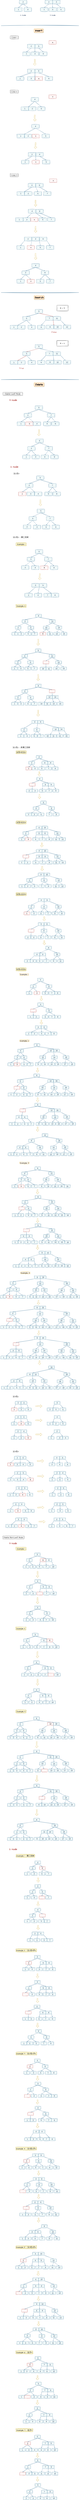 <mxfile version="21.6.5" type="device">
  <diagram name="Page-1" id="eG-1zpNQ5y9R2YpbRdYA">
    <mxGraphModel dx="1026" dy="777" grid="1" gridSize="10" guides="1" tooltips="1" connect="1" arrows="1" fold="1" page="1" pageScale="1" pageWidth="850" pageHeight="1100" math="0" shadow="0">
      <root>
        <mxCell id="0" />
        <mxCell id="1" parent="0" />
        <mxCell id="0xSKBhv0TrdbnOrBzObE-16" value="" style="group;sketch=1;curveFitting=1;jiggle=2;labelBackgroundColor=none;fontColor=#1D3557;" parent="1" vertex="1" connectable="0">
          <mxGeometry x="156" y="119" width="180" height="174" as="geometry" />
        </mxCell>
        <mxCell id="0xSKBhv0TrdbnOrBzObE-1" value="&lt;font style=&quot;font-size: 18px;&quot;&gt;2&lt;/font&gt;" style="rounded=1;whiteSpace=wrap;html=1;labelBackgroundColor=none;fillColor=#A8DADC;strokeColor=#457B9D;fontColor=#1D3557;sketch=1;curveFitting=1;jiggle=2;" parent="0xSKBhv0TrdbnOrBzObE-16" vertex="1">
          <mxGeometry x="50" width="80" height="40" as="geometry" />
        </mxCell>
        <mxCell id="0xSKBhv0TrdbnOrBzObE-2" value="&lt;font style=&quot;font-size: 18px;&quot;&gt;1&lt;/font&gt;" style="rounded=1;whiteSpace=wrap;html=1;labelBackgroundColor=none;fillColor=#A8DADC;strokeColor=#457B9D;fontColor=#1D3557;sketch=1;curveFitting=1;jiggle=2;" parent="0xSKBhv0TrdbnOrBzObE-16" vertex="1">
          <mxGeometry y="80" width="80" height="40" as="geometry" />
        </mxCell>
        <mxCell id="0xSKBhv0TrdbnOrBzObE-3" value="&lt;font style=&quot;font-size: 18px;&quot;&gt;3&lt;/font&gt;" style="rounded=1;whiteSpace=wrap;html=1;labelBackgroundColor=none;fillColor=#A8DADC;strokeColor=#457B9D;fontColor=#1D3557;sketch=1;curveFitting=1;jiggle=2;" parent="0xSKBhv0TrdbnOrBzObE-16" vertex="1">
          <mxGeometry x="100" y="80" width="80" height="40" as="geometry" />
        </mxCell>
        <mxCell id="0xSKBhv0TrdbnOrBzObE-4" value="" style="endArrow=classic;html=1;rounded=1;exitX=0.5;exitY=1;exitDx=0;exitDy=0;entryX=0.5;entryY=0;entryDx=0;entryDy=0;labelBackgroundColor=none;strokeColor=#457B9D;fontColor=default;sketch=1;curveFitting=1;jiggle=2;" parent="0xSKBhv0TrdbnOrBzObE-16" source="0xSKBhv0TrdbnOrBzObE-1" target="0xSKBhv0TrdbnOrBzObE-2" edge="1">
          <mxGeometry width="50" height="50" relative="1" as="geometry">
            <mxPoint x="90" y="240" as="sourcePoint" />
            <mxPoint x="140" y="190" as="targetPoint" />
          </mxGeometry>
        </mxCell>
        <mxCell id="0xSKBhv0TrdbnOrBzObE-5" value="" style="endArrow=classic;html=1;rounded=1;entryX=0.5;entryY=0;entryDx=0;entryDy=0;labelBackgroundColor=none;strokeColor=#457B9D;fontColor=default;sketch=1;curveFitting=1;jiggle=2;" parent="0xSKBhv0TrdbnOrBzObE-16" target="0xSKBhv0TrdbnOrBzObE-3" edge="1">
          <mxGeometry width="50" height="50" relative="1" as="geometry">
            <mxPoint x="90" y="40" as="sourcePoint" />
            <mxPoint x="140" y="190" as="targetPoint" />
          </mxGeometry>
        </mxCell>
        <mxCell id="0xSKBhv0TrdbnOrBzObE-6" value="2 node" style="text;html=1;strokeColor=none;fillColor=none;align=center;verticalAlign=middle;whiteSpace=wrap;rounded=0;fontSize=20;fontFamily=Architects Daughter;fontColor=#1D3557;sketch=1;curveFitting=1;jiggle=2;labelBackgroundColor=none;" parent="0xSKBhv0TrdbnOrBzObE-16" vertex="1">
          <mxGeometry x="50" y="144" width="79" height="30" as="geometry" />
        </mxCell>
        <mxCell id="0xSKBhv0TrdbnOrBzObE-17" value="" style="group;sketch=1;curveFitting=1;jiggle=2;labelBackgroundColor=none;fontColor=#1D3557;" parent="1" vertex="1" connectable="0">
          <mxGeometry x="430" y="119" width="259" height="174" as="geometry" />
        </mxCell>
        <mxCell id="0xSKBhv0TrdbnOrBzObE-7" value="&lt;font style=&quot;font-size: 18px;&quot;&gt;2&lt;/font&gt;" style="rounded=1;whiteSpace=wrap;html=1;labelBackgroundColor=none;fillColor=#A8DADC;strokeColor=#457B9D;fontColor=#1D3557;sketch=1;curveFitting=1;jiggle=2;" parent="0xSKBhv0TrdbnOrBzObE-17" vertex="1">
          <mxGeometry x="50" width="80" height="40" as="geometry" />
        </mxCell>
        <mxCell id="0xSKBhv0TrdbnOrBzObE-8" value="&lt;font style=&quot;font-size: 18px;&quot;&gt;1&lt;/font&gt;" style="rounded=1;whiteSpace=wrap;html=1;labelBackgroundColor=none;fillColor=#A8DADC;strokeColor=#457B9D;fontColor=#1D3557;sketch=1;curveFitting=1;jiggle=2;" parent="0xSKBhv0TrdbnOrBzObE-17" vertex="1">
          <mxGeometry y="80" width="80" height="40" as="geometry" />
        </mxCell>
        <mxCell id="0xSKBhv0TrdbnOrBzObE-9" value="&lt;font style=&quot;font-size: 18px;&quot;&gt;3&lt;/font&gt;" style="rounded=1;whiteSpace=wrap;html=1;labelBackgroundColor=none;fillColor=#A8DADC;strokeColor=#457B9D;fontColor=#1D3557;sketch=1;curveFitting=1;jiggle=2;" parent="0xSKBhv0TrdbnOrBzObE-17" vertex="1">
          <mxGeometry x="90" y="80" width="80" height="40" as="geometry" />
        </mxCell>
        <mxCell id="0xSKBhv0TrdbnOrBzObE-10" value="" style="endArrow=classic;html=1;rounded=1;exitX=0.5;exitY=1;exitDx=0;exitDy=0;entryX=0.5;entryY=0;entryDx=0;entryDy=0;labelBackgroundColor=none;strokeColor=#457B9D;fontColor=default;sketch=1;curveFitting=1;jiggle=2;" parent="0xSKBhv0TrdbnOrBzObE-17" source="0xSKBhv0TrdbnOrBzObE-7" target="0xSKBhv0TrdbnOrBzObE-8" edge="1">
          <mxGeometry width="50" height="50" relative="1" as="geometry">
            <mxPoint x="90" y="240" as="sourcePoint" />
            <mxPoint x="140" y="190" as="targetPoint" />
          </mxGeometry>
        </mxCell>
        <mxCell id="0xSKBhv0TrdbnOrBzObE-11" value="" style="endArrow=classic;html=1;rounded=1;entryX=0.5;entryY=0;entryDx=0;entryDy=0;labelBackgroundColor=none;strokeColor=#457B9D;fontColor=default;exitX=1;exitY=1;exitDx=0;exitDy=0;sketch=1;curveFitting=1;jiggle=2;" parent="0xSKBhv0TrdbnOrBzObE-17" source="0xSKBhv0TrdbnOrBzObE-7" target="0xSKBhv0TrdbnOrBzObE-9" edge="1">
          <mxGeometry width="50" height="50" relative="1" as="geometry">
            <mxPoint x="90" y="40" as="sourcePoint" />
            <mxPoint x="140" y="190" as="targetPoint" />
          </mxGeometry>
        </mxCell>
        <mxCell id="0xSKBhv0TrdbnOrBzObE-12" value="3 node" style="text;html=1;strokeColor=none;fillColor=none;align=center;verticalAlign=middle;whiteSpace=wrap;rounded=0;fontSize=20;fontFamily=Architects Daughter;fontColor=#1D3557;sketch=1;curveFitting=1;jiggle=2;labelBackgroundColor=none;" parent="0xSKBhv0TrdbnOrBzObE-17" vertex="1">
          <mxGeometry x="91" y="144" width="79" height="30" as="geometry" />
        </mxCell>
        <mxCell id="0xSKBhv0TrdbnOrBzObE-13" value="&lt;font style=&quot;font-size: 18px;&quot;&gt;4&lt;/font&gt;" style="rounded=1;whiteSpace=wrap;html=1;labelBackgroundColor=none;fillColor=#A8DADC;strokeColor=#457B9D;fontColor=#1D3557;sketch=1;curveFitting=1;jiggle=2;" parent="0xSKBhv0TrdbnOrBzObE-17" vertex="1">
          <mxGeometry x="130" width="80" height="40" as="geometry" />
        </mxCell>
        <mxCell id="0xSKBhv0TrdbnOrBzObE-14" value="&lt;font style=&quot;font-size: 18px;&quot;&gt;5&lt;/font&gt;" style="rounded=1;whiteSpace=wrap;html=1;labelBackgroundColor=none;fillColor=#A8DADC;strokeColor=#457B9D;fontColor=#1D3557;sketch=1;curveFitting=1;jiggle=2;" parent="0xSKBhv0TrdbnOrBzObE-17" vertex="1">
          <mxGeometry x="179" y="80" width="80" height="40" as="geometry" />
        </mxCell>
        <mxCell id="0xSKBhv0TrdbnOrBzObE-15" value="" style="endArrow=classic;html=1;rounded=1;entryX=0.5;entryY=0;entryDx=0;entryDy=0;labelBackgroundColor=none;strokeColor=#457B9D;fontColor=default;exitX=0.5;exitY=1;exitDx=0;exitDy=0;sketch=1;curveFitting=1;jiggle=2;" parent="0xSKBhv0TrdbnOrBzObE-17" source="0xSKBhv0TrdbnOrBzObE-13" target="0xSKBhv0TrdbnOrBzObE-14" edge="1">
          <mxGeometry width="50" height="50" relative="1" as="geometry">
            <mxPoint x="167" y="40" as="sourcePoint" />
            <mxPoint x="217" y="80" as="targetPoint" />
          </mxGeometry>
        </mxCell>
        <mxCell id="nycYVhmXvdBUoUgDZbee-2" value="" style="line;strokeWidth=2;html=1;sketch=1;hachureGap=4;jiggle=2;curveFitting=1;fontFamily=Architects Daughter;fontSource=https%3A%2F%2Ffonts.googleapis.com%2Fcss%3Ffamily%3DArchitects%2BDaughter;fontSize=20;labelBackgroundColor=none;fillColor=#A8DADC;strokeColor=#457B9D;fontColor=#1D3557;" parent="1" vertex="1">
          <mxGeometry x="12" y="384" width="827" height="10" as="geometry" />
        </mxCell>
        <mxCell id="nycYVhmXvdBUoUgDZbee-3" value="&lt;font style=&quot;font-size: 28px;&quot;&gt;Insert&lt;/font&gt;" style="text;strokeColor=#d79b00;fillColor=#ffe6cc;html=1;fontSize=20;fontStyle=1;verticalAlign=middle;align=center;fontFamily=Architects Daughter;labelBackgroundColor=none;rounded=1;shadow=1;glass=0;" parent="1" vertex="1">
          <mxGeometry x="362" y="421" width="100" height="40" as="geometry" />
        </mxCell>
        <UserObject label="Case 1" placeholders="1" name="Variable" id="nycYVhmXvdBUoUgDZbee-4">
          <mxCell style="text;html=1;strokeColor=#666666;fillColor=#f5f5f5;align=center;verticalAlign=middle;whiteSpace=wrap;overflow=hidden;fontSize=20;fontFamily=Architects Daughter;fontColor=#333333;rounded=1;sketch=1;curveFitting=1;jiggle=2;shadow=1;" parent="1" vertex="1">
            <mxGeometry x="108" y="495" width="87" height="33" as="geometry" />
          </mxCell>
        </UserObject>
        <mxCell id="nycYVhmXvdBUoUgDZbee-16" value="" style="shape=flexArrow;endArrow=classic;html=1;rounded=1;sketch=1;hachureGap=4;jiggle=2;curveFitting=1;strokeColor=#d6b656;fontFamily=Architects Daughter;fontSource=https%3A%2F%2Ffonts.googleapis.com%2Fcss%3Ffamily%3DArchitects%2BDaughter;fontSize=16;fontColor=#1D3557;fillColor=#fff2cc;shadow=0;" parent="1" edge="1">
          <mxGeometry width="50" height="50" relative="1" as="geometry">
            <mxPoint x="370.47" y="742" as="sourcePoint" />
            <mxPoint x="370.47" y="811" as="targetPoint" />
          </mxGeometry>
        </mxCell>
        <mxCell id="nycYVhmXvdBUoUgDZbee-28" value="" style="group" parent="1" vertex="1" connectable="0">
          <mxGeometry x="174" y="847" width="386" height="120" as="geometry" />
        </mxCell>
        <mxCell id="nycYVhmXvdBUoUgDZbee-19" value="&lt;font style=&quot;font-size: 18px;&quot;&gt;1&lt;/font&gt;" style="rounded=1;whiteSpace=wrap;html=1;labelBackgroundColor=none;fillColor=#A8DADC;strokeColor=#457B9D;fontColor=#1D3557;sketch=1;curveFitting=1;jiggle=2;container=0;" parent="nycYVhmXvdBUoUgDZbee-28" vertex="1">
          <mxGeometry y="80" width="80" height="40" as="geometry" />
        </mxCell>
        <mxCell id="nycYVhmXvdBUoUgDZbee-21" value="" style="endArrow=classic;html=1;rounded=1;exitX=0.5;exitY=1;exitDx=0;exitDy=0;entryX=0.5;entryY=0;entryDx=0;entryDy=0;labelBackgroundColor=none;strokeColor=#457B9D;fontColor=default;sketch=1;curveFitting=1;jiggle=2;" parent="nycYVhmXvdBUoUgDZbee-28" source="nycYVhmXvdBUoUgDZbee-18" target="nycYVhmXvdBUoUgDZbee-19" edge="1">
          <mxGeometry width="50" height="50" relative="1" as="geometry">
            <mxPoint x="144" y="240" as="sourcePoint" />
            <mxPoint x="194" y="190" as="targetPoint" />
          </mxGeometry>
        </mxCell>
        <mxCell id="nycYVhmXvdBUoUgDZbee-24" value="&lt;font style=&quot;font-size: 18px;&quot;&gt;6&lt;/font&gt;" style="rounded=1;whiteSpace=wrap;html=1;labelBackgroundColor=none;fillColor=#A8DADC;strokeColor=#457B9D;fontColor=#1D3557;sketch=1;curveFitting=1;jiggle=2;container=0;" parent="nycYVhmXvdBUoUgDZbee-28" vertex="1">
          <mxGeometry x="306" y="80" width="80" height="40" as="geometry" />
        </mxCell>
        <mxCell id="nycYVhmXvdBUoUgDZbee-25" value="" style="endArrow=classic;html=1;rounded=1;entryX=0.5;entryY=0;entryDx=0;entryDy=0;labelBackgroundColor=none;strokeColor=#457B9D;fontColor=default;exitX=0.5;exitY=1;exitDx=0;exitDy=0;sketch=1;curveFitting=1;jiggle=2;" parent="nycYVhmXvdBUoUgDZbee-28" source="nycYVhmXvdBUoUgDZbee-23" target="nycYVhmXvdBUoUgDZbee-24" edge="1">
          <mxGeometry width="50" height="50" relative="1" as="geometry">
            <mxPoint x="233" y="40" as="sourcePoint" />
            <mxPoint x="283" y="80" as="targetPoint" />
          </mxGeometry>
        </mxCell>
        <mxCell id="nycYVhmXvdBUoUgDZbee-18" value="&lt;font style=&quot;font-size: 18px;&quot;&gt;2&lt;/font&gt;" style="rounded=1;whiteSpace=wrap;html=1;labelBackgroundColor=none;fillColor=#A8DADC;strokeColor=#457B9D;fontColor=#1D3557;sketch=1;curveFitting=1;jiggle=2;container=0;" parent="nycYVhmXvdBUoUgDZbee-28" vertex="1">
          <mxGeometry x="118" width="80" height="40" as="geometry" />
        </mxCell>
        <mxCell id="nycYVhmXvdBUoUgDZbee-20" value="&lt;font style=&quot;font-size: 18px;&quot;&gt;3&lt;/font&gt;" style="rounded=1;whiteSpace=wrap;html=1;labelBackgroundColor=none;fillColor=#A8DADC;strokeColor=#457B9D;fontColor=#1D3557;sketch=1;curveFitting=1;jiggle=2;container=0;" parent="nycYVhmXvdBUoUgDZbee-28" vertex="1">
          <mxGeometry x="118" y="80" width="80" height="40" as="geometry" />
        </mxCell>
        <mxCell id="nycYVhmXvdBUoUgDZbee-26" style="edgeStyle=orthogonalEdgeStyle;rounded=0;sketch=1;hachureGap=4;jiggle=2;curveFitting=1;orthogonalLoop=1;jettySize=auto;html=1;exitX=0;exitY=1;exitDx=0;exitDy=0;entryX=1;entryY=0;entryDx=0;entryDy=0;strokeColor=#457B9D;fontFamily=Architects Daughter;fontSource=https%3A%2F%2Ffonts.googleapis.com%2Fcss%3Ffamily%3DArchitects%2BDaughter;fontSize=16;fontColor=#1D3557;fillColor=#A8DADC;" parent="nycYVhmXvdBUoUgDZbee-28" source="nycYVhmXvdBUoUgDZbee-23" target="nycYVhmXvdBUoUgDZbee-20" edge="1">
          <mxGeometry relative="1" as="geometry" />
        </mxCell>
        <mxCell id="nycYVhmXvdBUoUgDZbee-23" value="&lt;span style=&quot;font-size: 18px;&quot;&gt;5&lt;/span&gt;" style="rounded=1;whiteSpace=wrap;html=1;labelBackgroundColor=none;fillColor=#A8DADC;strokeColor=#457B9D;fontColor=#1D3557;sketch=1;curveFitting=1;jiggle=2;container=0;" parent="nycYVhmXvdBUoUgDZbee-28" vertex="1">
          <mxGeometry x="198" width="80" height="40" as="geometry" />
        </mxCell>
        <mxCell id="nycYVhmXvdBUoUgDZbee-15" value="4" style="rounded=1;whiteSpace=wrap;html=1;sketch=1;hachureGap=4;jiggle=2;curveFitting=1;strokeColor=#b85450;fontFamily=Architects Daughter;fontSource=https%3A%2F%2Ffonts.googleapis.com%2Fcss%3Ffamily%3DArchitects%2BDaughter;fontSize=20;fillColor=#f8cecc;container=0;" parent="nycYVhmXvdBUoUgDZbee-28" vertex="1">
          <mxGeometry x="200" y="80" width="78" height="40" as="geometry" />
        </mxCell>
        <mxCell id="nycYVhmXvdBUoUgDZbee-29" value="" style="group" parent="1" vertex="1" connectable="0">
          <mxGeometry x="242" y="546" width="356.5" height="160" as="geometry" />
        </mxCell>
        <mxCell id="nycYVhmXvdBUoUgDZbee-14" value="" style="group" parent="nycYVhmXvdBUoUgDZbee-29" vertex="1" connectable="0">
          <mxGeometry y="40" width="259" height="120" as="geometry" />
        </mxCell>
        <mxCell id="nycYVhmXvdBUoUgDZbee-6" value="&lt;font style=&quot;font-size: 18px;&quot;&gt;2&lt;/font&gt;" style="rounded=1;whiteSpace=wrap;html=1;labelBackgroundColor=none;fillColor=#A8DADC;strokeColor=#457B9D;fontColor=#1D3557;sketch=1;curveFitting=1;jiggle=2;" parent="nycYVhmXvdBUoUgDZbee-14" vertex="1">
          <mxGeometry x="50" width="80" height="40" as="geometry" />
        </mxCell>
        <mxCell id="nycYVhmXvdBUoUgDZbee-7" value="&lt;font style=&quot;font-size: 18px;&quot;&gt;1&lt;/font&gt;" style="rounded=1;whiteSpace=wrap;html=1;labelBackgroundColor=none;fillColor=#A8DADC;strokeColor=#457B9D;fontColor=#1D3557;sketch=1;curveFitting=1;jiggle=2;" parent="nycYVhmXvdBUoUgDZbee-14" vertex="1">
          <mxGeometry y="80" width="80" height="40" as="geometry" />
        </mxCell>
        <mxCell id="nycYVhmXvdBUoUgDZbee-8" value="&lt;font style=&quot;font-size: 18px;&quot;&gt;3&lt;/font&gt;" style="rounded=1;whiteSpace=wrap;html=1;labelBackgroundColor=none;fillColor=#A8DADC;strokeColor=#457B9D;fontColor=#1D3557;sketch=1;curveFitting=1;jiggle=2;" parent="nycYVhmXvdBUoUgDZbee-14" vertex="1">
          <mxGeometry x="90" y="80" width="80" height="40" as="geometry" />
        </mxCell>
        <mxCell id="nycYVhmXvdBUoUgDZbee-9" value="" style="endArrow=classic;html=1;rounded=1;exitX=0.5;exitY=1;exitDx=0;exitDy=0;entryX=0.5;entryY=0;entryDx=0;entryDy=0;labelBackgroundColor=none;strokeColor=#457B9D;fontColor=default;sketch=1;curveFitting=1;jiggle=2;" parent="nycYVhmXvdBUoUgDZbee-14" source="nycYVhmXvdBUoUgDZbee-6" target="nycYVhmXvdBUoUgDZbee-7" edge="1">
          <mxGeometry width="50" height="50" relative="1" as="geometry">
            <mxPoint x="90" y="240" as="sourcePoint" />
            <mxPoint x="140" y="190" as="targetPoint" />
          </mxGeometry>
        </mxCell>
        <mxCell id="nycYVhmXvdBUoUgDZbee-10" value="" style="endArrow=classic;html=1;rounded=1;entryX=0.5;entryY=0;entryDx=0;entryDy=0;labelBackgroundColor=none;strokeColor=#457B9D;fontColor=default;exitX=1;exitY=1;exitDx=0;exitDy=0;sketch=1;curveFitting=1;jiggle=2;" parent="nycYVhmXvdBUoUgDZbee-14" source="nycYVhmXvdBUoUgDZbee-6" target="nycYVhmXvdBUoUgDZbee-8" edge="1">
          <mxGeometry width="50" height="50" relative="1" as="geometry">
            <mxPoint x="90" y="40" as="sourcePoint" />
            <mxPoint x="140" y="190" as="targetPoint" />
          </mxGeometry>
        </mxCell>
        <mxCell id="nycYVhmXvdBUoUgDZbee-11" value="&lt;span style=&quot;font-size: 18px;&quot;&gt;5&lt;/span&gt;" style="rounded=1;whiteSpace=wrap;html=1;labelBackgroundColor=none;fillColor=#A8DADC;strokeColor=#457B9D;fontColor=#1D3557;sketch=1;curveFitting=1;jiggle=2;" parent="nycYVhmXvdBUoUgDZbee-14" vertex="1">
          <mxGeometry x="130" width="80" height="40" as="geometry" />
        </mxCell>
        <mxCell id="nycYVhmXvdBUoUgDZbee-12" value="&lt;font style=&quot;font-size: 18px;&quot;&gt;6&lt;/font&gt;" style="rounded=1;whiteSpace=wrap;html=1;labelBackgroundColor=none;fillColor=#A8DADC;strokeColor=#457B9D;fontColor=#1D3557;sketch=1;curveFitting=1;jiggle=2;" parent="nycYVhmXvdBUoUgDZbee-14" vertex="1">
          <mxGeometry x="179" y="80" width="80" height="40" as="geometry" />
        </mxCell>
        <mxCell id="nycYVhmXvdBUoUgDZbee-13" value="" style="endArrow=classic;html=1;rounded=1;entryX=0.5;entryY=0;entryDx=0;entryDy=0;labelBackgroundColor=none;strokeColor=#457B9D;fontColor=default;exitX=0.5;exitY=1;exitDx=0;exitDy=0;sketch=1;curveFitting=1;jiggle=2;" parent="nycYVhmXvdBUoUgDZbee-14" source="nycYVhmXvdBUoUgDZbee-11" target="nycYVhmXvdBUoUgDZbee-12" edge="1">
          <mxGeometry width="50" height="50" relative="1" as="geometry">
            <mxPoint x="167" y="40" as="sourcePoint" />
            <mxPoint x="217" y="80" as="targetPoint" />
          </mxGeometry>
        </mxCell>
        <mxCell id="nycYVhmXvdBUoUgDZbee-27" value="4" style="rounded=1;whiteSpace=wrap;html=1;sketch=1;hachureGap=4;jiggle=2;curveFitting=1;strokeColor=#b85450;fontFamily=Architects Daughter;fontSource=https%3A%2F%2Ffonts.googleapis.com%2Fcss%3Ffamily%3DArchitects%2BDaughter;fontSize=20;fillColor=#f8cecc;container=0;" parent="nycYVhmXvdBUoUgDZbee-29" vertex="1">
          <mxGeometry x="278.5" width="78" height="40" as="geometry" />
        </mxCell>
        <UserObject label="Case 2" placeholders="1" name="Variable" id="nycYVhmXvdBUoUgDZbee-31">
          <mxCell style="text;html=1;strokeColor=#666666;fillColor=#f5f5f5;align=center;verticalAlign=middle;whiteSpace=wrap;overflow=hidden;fontSize=20;fontFamily=Architects Daughter;fontColor=#333333;rounded=1;sketch=1;curveFitting=1;jiggle=2;shadow=1;" parent="1" vertex="1">
            <mxGeometry x="108" y="1068" width="87" height="33" as="geometry" />
          </mxCell>
        </UserObject>
        <mxCell id="nycYVhmXvdBUoUgDZbee-41" value="" style="shape=flexArrow;endArrow=classic;html=1;rounded=1;sketch=1;hachureGap=4;jiggle=2;curveFitting=1;strokeColor=#d6b656;fontFamily=Architects Daughter;fontSource=https%3A%2F%2Ffonts.googleapis.com%2Fcss%3Ffamily%3DArchitects%2BDaughter;fontSize=16;fontColor=#1D3557;fillColor=#fff2cc;shadow=0;" parent="1" edge="1">
          <mxGeometry width="50" height="50" relative="1" as="geometry">
            <mxPoint x="370.47" y="1330" as="sourcePoint" />
            <mxPoint x="370.47" y="1399" as="targetPoint" />
          </mxGeometry>
        </mxCell>
        <mxCell id="nycYVhmXvdBUoUgDZbee-43" value="" style="group" parent="1" vertex="1" connectable="0">
          <mxGeometry x="224" y="1119" width="374.5" height="166" as="geometry" />
        </mxCell>
        <mxCell id="nycYVhmXvdBUoUgDZbee-38" value="3" style="rounded=1;whiteSpace=wrap;html=1;sketch=1;hachureGap=4;jiggle=2;curveFitting=1;strokeColor=#b85450;fontFamily=Architects Daughter;fontSource=https%3A%2F%2Ffonts.googleapis.com%2Fcss%3Ffamily%3DArchitects%2BDaughter;fontSize=20;fillColor=#f8cecc;container=0;" parent="nycYVhmXvdBUoUgDZbee-43" vertex="1">
          <mxGeometry x="296.5" width="78" height="40" as="geometry" />
        </mxCell>
        <mxCell id="nycYVhmXvdBUoUgDZbee-42" value="" style="group" parent="nycYVhmXvdBUoUgDZbee-43" vertex="1" connectable="0">
          <mxGeometry y="28" width="256" height="138" as="geometry" />
        </mxCell>
        <mxCell id="nycYVhmXvdBUoUgDZbee-32" value="&lt;span style=&quot;font-size: 18px;&quot;&gt;4&lt;/span&gt;" style="rounded=1;whiteSpace=wrap;html=1;labelBackgroundColor=none;fillColor=#A8DADC;strokeColor=#457B9D;fontColor=#1D3557;sketch=1;curveFitting=1;jiggle=2;container=0;" parent="nycYVhmXvdBUoUgDZbee-42" vertex="1">
          <mxGeometry x="107" width="80" height="40" as="geometry" />
        </mxCell>
        <mxCell id="nycYVhmXvdBUoUgDZbee-35" value="" style="group" parent="nycYVhmXvdBUoUgDZbee-42" vertex="1" connectable="0">
          <mxGeometry y="98" width="160" height="40" as="geometry" />
        </mxCell>
        <mxCell id="nycYVhmXvdBUoUgDZbee-33" value="&lt;span style=&quot;font-size: 18px;&quot;&gt;1&lt;/span&gt;" style="rounded=1;whiteSpace=wrap;html=1;labelBackgroundColor=none;fillColor=#A8DADC;strokeColor=#457B9D;fontColor=#1D3557;sketch=1;curveFitting=1;jiggle=2;container=0;" parent="nycYVhmXvdBUoUgDZbee-35" vertex="1">
          <mxGeometry width="80" height="40" as="geometry" />
        </mxCell>
        <mxCell id="nycYVhmXvdBUoUgDZbee-34" value="&lt;span style=&quot;font-size: 18px;&quot;&gt;2&lt;/span&gt;" style="rounded=1;whiteSpace=wrap;html=1;labelBackgroundColor=none;fillColor=#A8DADC;strokeColor=#457B9D;fontColor=#1D3557;sketch=1;curveFitting=1;jiggle=2;container=0;" parent="nycYVhmXvdBUoUgDZbee-35" vertex="1">
          <mxGeometry x="80" width="80" height="40" as="geometry" />
        </mxCell>
        <mxCell id="nycYVhmXvdBUoUgDZbee-39" style="rounded=0;sketch=1;hachureGap=4;jiggle=2;curveFitting=1;orthogonalLoop=1;jettySize=auto;html=1;exitX=0.5;exitY=1;exitDx=0;exitDy=0;entryX=0;entryY=0;entryDx=0;entryDy=0;strokeColor=#457B9D;fontFamily=Architects Daughter;fontSource=https%3A%2F%2Ffonts.googleapis.com%2Fcss%3Ffamily%3DArchitects%2BDaughter;fontSize=16;fontColor=#1D3557;fillColor=#A8DADC;" parent="nycYVhmXvdBUoUgDZbee-42" source="nycYVhmXvdBUoUgDZbee-32" target="nycYVhmXvdBUoUgDZbee-34" edge="1">
          <mxGeometry relative="1" as="geometry" />
        </mxCell>
        <mxCell id="nycYVhmXvdBUoUgDZbee-37" value="&lt;span style=&quot;font-size: 18px;&quot;&gt;5&lt;/span&gt;" style="rounded=1;whiteSpace=wrap;html=1;labelBackgroundColor=none;fillColor=#A8DADC;strokeColor=#457B9D;fontColor=#1D3557;sketch=1;curveFitting=1;jiggle=2;container=0;" parent="nycYVhmXvdBUoUgDZbee-42" vertex="1">
          <mxGeometry x="176" y="98" width="80" height="40" as="geometry" />
        </mxCell>
        <mxCell id="nycYVhmXvdBUoUgDZbee-40" style="rounded=0;sketch=1;hachureGap=4;jiggle=2;curveFitting=1;orthogonalLoop=1;jettySize=auto;html=1;exitX=0.5;exitY=1;exitDx=0;exitDy=0;entryX=0.5;entryY=0;entryDx=0;entryDy=0;strokeColor=#457B9D;fontFamily=Architects Daughter;fontSource=https%3A%2F%2Ffonts.googleapis.com%2Fcss%3Ffamily%3DArchitects%2BDaughter;fontSize=16;fontColor=#1D3557;fillColor=#A8DADC;" parent="nycYVhmXvdBUoUgDZbee-42" source="nycYVhmXvdBUoUgDZbee-32" target="nycYVhmXvdBUoUgDZbee-37" edge="1">
          <mxGeometry relative="1" as="geometry" />
        </mxCell>
        <mxCell id="nycYVhmXvdBUoUgDZbee-53" value="" style="group" parent="1" vertex="1" connectable="0">
          <mxGeometry x="231" y="1431" width="296" height="143" as="geometry" />
        </mxCell>
        <mxCell id="nycYVhmXvdBUoUgDZbee-44" value="" style="group" parent="nycYVhmXvdBUoUgDZbee-53" vertex="1" connectable="0">
          <mxGeometry width="256" height="143" as="geometry" />
        </mxCell>
        <mxCell id="nycYVhmXvdBUoUgDZbee-45" value="&lt;span style=&quot;font-size: 18px;&quot;&gt;4&lt;/span&gt;" style="rounded=1;whiteSpace=wrap;html=1;labelBackgroundColor=none;fillColor=#A8DADC;strokeColor=#457B9D;fontColor=#1D3557;sketch=1;curveFitting=1;jiggle=2;container=0;" parent="nycYVhmXvdBUoUgDZbee-44" vertex="1">
          <mxGeometry x="107" width="80" height="40" as="geometry" />
        </mxCell>
        <mxCell id="nycYVhmXvdBUoUgDZbee-49" style="rounded=0;sketch=1;hachureGap=4;jiggle=2;curveFitting=1;orthogonalLoop=1;jettySize=auto;html=1;exitX=0.5;exitY=1;exitDx=0;exitDy=0;entryX=0;entryY=0;entryDx=0;entryDy=0;strokeColor=#457B9D;fontFamily=Architects Daughter;fontSource=https%3A%2F%2Ffonts.googleapis.com%2Fcss%3Ffamily%3DArchitects%2BDaughter;fontSize=16;fontColor=#1D3557;fillColor=#A8DADC;" parent="nycYVhmXvdBUoUgDZbee-44" source="nycYVhmXvdBUoUgDZbee-45" target="nycYVhmXvdBUoUgDZbee-48" edge="1">
          <mxGeometry relative="1" as="geometry" />
        </mxCell>
        <mxCell id="nycYVhmXvdBUoUgDZbee-46" value="" style="group" parent="nycYVhmXvdBUoUgDZbee-44" vertex="1" connectable="0">
          <mxGeometry x="-51" y="103" width="160" height="40" as="geometry" />
        </mxCell>
        <mxCell id="nycYVhmXvdBUoUgDZbee-47" value="&lt;span style=&quot;font-size: 18px;&quot;&gt;1&lt;/span&gt;" style="rounded=1;whiteSpace=wrap;html=1;labelBackgroundColor=none;fillColor=#A8DADC;strokeColor=#457B9D;fontColor=#1D3557;sketch=1;curveFitting=1;jiggle=2;container=0;" parent="nycYVhmXvdBUoUgDZbee-46" vertex="1">
          <mxGeometry width="80" height="40" as="geometry" />
        </mxCell>
        <mxCell id="nycYVhmXvdBUoUgDZbee-48" value="&lt;span style=&quot;font-size: 18px;&quot;&gt;2&lt;/span&gt;" style="rounded=1;whiteSpace=wrap;html=1;labelBackgroundColor=none;fillColor=#A8DADC;strokeColor=#457B9D;fontColor=#1D3557;sketch=1;curveFitting=1;jiggle=2;container=0;" parent="nycYVhmXvdBUoUgDZbee-46" vertex="1">
          <mxGeometry x="80" width="80" height="40" as="geometry" />
        </mxCell>
        <mxCell id="nycYVhmXvdBUoUgDZbee-52" value="3" style="rounded=1;whiteSpace=wrap;html=1;sketch=1;hachureGap=4;jiggle=2;curveFitting=1;strokeColor=#b85450;fontFamily=Architects Daughter;fontSource=https%3A%2F%2Ffonts.googleapis.com%2Fcss%3Ffamily%3DArchitects%2BDaughter;fontSize=20;fillColor=#f8cecc;container=0;" parent="nycYVhmXvdBUoUgDZbee-44" vertex="1">
          <mxGeometry x="109" y="103" width="78" height="40" as="geometry" />
        </mxCell>
        <mxCell id="nycYVhmXvdBUoUgDZbee-50" value="&lt;span style=&quot;font-size: 18px;&quot;&gt;5&lt;/span&gt;" style="rounded=1;whiteSpace=wrap;html=1;labelBackgroundColor=none;fillColor=#A8DADC;strokeColor=#457B9D;fontColor=#1D3557;sketch=1;curveFitting=1;jiggle=2;container=0;" parent="nycYVhmXvdBUoUgDZbee-53" vertex="1">
          <mxGeometry x="216" y="103" width="80" height="40" as="geometry" />
        </mxCell>
        <mxCell id="nycYVhmXvdBUoUgDZbee-51" style="rounded=0;sketch=1;hachureGap=4;jiggle=2;curveFitting=1;orthogonalLoop=1;jettySize=auto;html=1;exitX=0.5;exitY=1;exitDx=0;exitDy=0;entryX=0.5;entryY=0;entryDx=0;entryDy=0;strokeColor=#457B9D;fontFamily=Architects Daughter;fontSource=https%3A%2F%2Ffonts.googleapis.com%2Fcss%3Ffamily%3DArchitects%2BDaughter;fontSize=16;fontColor=#1D3557;fillColor=#A8DADC;" parent="nycYVhmXvdBUoUgDZbee-53" source="nycYVhmXvdBUoUgDZbee-45" target="nycYVhmXvdBUoUgDZbee-50" edge="1">
          <mxGeometry relative="1" as="geometry" />
        </mxCell>
        <mxCell id="nycYVhmXvdBUoUgDZbee-54" value="" style="shape=flexArrow;endArrow=classic;html=1;rounded=1;sketch=1;hachureGap=4;jiggle=2;curveFitting=1;strokeColor=#d6b656;fontFamily=Architects Daughter;fontSource=https%3A%2F%2Ffonts.googleapis.com%2Fcss%3Ffamily%3DArchitects%2BDaughter;fontSize=16;fontColor=#1D3557;fillColor=#fff2cc;shadow=0;" parent="1" edge="1">
          <mxGeometry width="50" height="50" relative="1" as="geometry">
            <mxPoint x="378.5" y="1621" as="sourcePoint" />
            <mxPoint x="378.5" y="1690" as="targetPoint" />
          </mxGeometry>
        </mxCell>
        <mxCell id="nycYVhmXvdBUoUgDZbee-55" value="" style="group" parent="1" vertex="1" connectable="0">
          <mxGeometry x="183" y="1728" width="386" height="120" as="geometry" />
        </mxCell>
        <mxCell id="nycYVhmXvdBUoUgDZbee-56" value="&lt;font style=&quot;font-size: 18px;&quot;&gt;1&lt;/font&gt;" style="rounded=1;whiteSpace=wrap;html=1;labelBackgroundColor=none;fillColor=#A8DADC;strokeColor=#457B9D;fontColor=#1D3557;sketch=1;curveFitting=1;jiggle=2;container=0;" parent="nycYVhmXvdBUoUgDZbee-55" vertex="1">
          <mxGeometry x="45" y="80" width="80" height="40" as="geometry" />
        </mxCell>
        <mxCell id="nycYVhmXvdBUoUgDZbee-57" value="" style="endArrow=classic;html=1;rounded=1;exitX=0.5;exitY=1;exitDx=0;exitDy=0;entryX=0.5;entryY=0;entryDx=0;entryDy=0;labelBackgroundColor=none;strokeColor=#457B9D;fontColor=default;sketch=1;curveFitting=1;jiggle=2;" parent="nycYVhmXvdBUoUgDZbee-55" source="nycYVhmXvdBUoUgDZbee-60" target="nycYVhmXvdBUoUgDZbee-56" edge="1">
          <mxGeometry width="50" height="50" relative="1" as="geometry">
            <mxPoint x="144" y="240" as="sourcePoint" />
            <mxPoint x="194" y="190" as="targetPoint" />
          </mxGeometry>
        </mxCell>
        <mxCell id="nycYVhmXvdBUoUgDZbee-58" value="&lt;font style=&quot;font-size: 18px;&quot;&gt;5&lt;/font&gt;" style="rounded=1;whiteSpace=wrap;html=1;labelBackgroundColor=none;fillColor=#A8DADC;strokeColor=#457B9D;fontColor=#1D3557;sketch=1;curveFitting=1;jiggle=2;container=0;" parent="nycYVhmXvdBUoUgDZbee-55" vertex="1">
          <mxGeometry x="269" y="80" width="80" height="40" as="geometry" />
        </mxCell>
        <mxCell id="nycYVhmXvdBUoUgDZbee-59" value="" style="endArrow=classic;html=1;rounded=1;entryX=0.5;entryY=0;entryDx=0;entryDy=0;labelBackgroundColor=none;strokeColor=#457B9D;fontColor=default;exitX=0.5;exitY=1;exitDx=0;exitDy=0;sketch=1;curveFitting=1;jiggle=2;" parent="nycYVhmXvdBUoUgDZbee-55" source="nycYVhmXvdBUoUgDZbee-63" target="nycYVhmXvdBUoUgDZbee-58" edge="1">
          <mxGeometry width="50" height="50" relative="1" as="geometry">
            <mxPoint x="233" y="40" as="sourcePoint" />
            <mxPoint x="283" y="80" as="targetPoint" />
          </mxGeometry>
        </mxCell>
        <mxCell id="nycYVhmXvdBUoUgDZbee-60" value="&lt;font style=&quot;font-size: 18px;&quot;&gt;2&lt;/font&gt;" style="rounded=1;whiteSpace=wrap;html=1;labelBackgroundColor=none;fillColor=#A8DADC;strokeColor=#457B9D;fontColor=#1D3557;sketch=1;curveFitting=1;jiggle=2;container=0;" parent="nycYVhmXvdBUoUgDZbee-55" vertex="1">
          <mxGeometry x="118" width="80" height="40" as="geometry" />
        </mxCell>
        <mxCell id="nycYVhmXvdBUoUgDZbee-62" style="edgeStyle=orthogonalEdgeStyle;rounded=0;sketch=1;hachureGap=4;jiggle=2;curveFitting=1;orthogonalLoop=1;jettySize=auto;html=1;exitX=0;exitY=1;exitDx=0;exitDy=0;entryX=1;entryY=0;entryDx=0;entryDy=0;strokeColor=#457B9D;fontFamily=Architects Daughter;fontSource=https%3A%2F%2Ffonts.googleapis.com%2Fcss%3Ffamily%3DArchitects%2BDaughter;fontSize=16;fontColor=#1D3557;fillColor=#A8DADC;" parent="nycYVhmXvdBUoUgDZbee-55" source="nycYVhmXvdBUoUgDZbee-63" edge="1">
          <mxGeometry relative="1" as="geometry">
            <mxPoint x="198" y="80" as="targetPoint" />
          </mxGeometry>
        </mxCell>
        <mxCell id="nycYVhmXvdBUoUgDZbee-63" value="&lt;span style=&quot;font-size: 18px;&quot;&gt;4&lt;/span&gt;" style="rounded=1;whiteSpace=wrap;html=1;labelBackgroundColor=none;fillColor=#A8DADC;strokeColor=#457B9D;fontColor=#1D3557;sketch=1;curveFitting=1;jiggle=2;container=0;" parent="nycYVhmXvdBUoUgDZbee-55" vertex="1">
          <mxGeometry x="198" width="80" height="40" as="geometry" />
        </mxCell>
        <mxCell id="nycYVhmXvdBUoUgDZbee-64" value="3" style="rounded=1;whiteSpace=wrap;html=1;sketch=1;hachureGap=4;jiggle=2;curveFitting=1;strokeColor=#b85450;fontFamily=Architects Daughter;fontSource=https%3A%2F%2Ffonts.googleapis.com%2Fcss%3Ffamily%3DArchitects%2BDaughter;fontSize=20;fillColor=#f8cecc;container=0;" parent="nycYVhmXvdBUoUgDZbee-55" vertex="1">
          <mxGeometry x="158" y="80" width="78" height="40" as="geometry" />
        </mxCell>
        <UserObject label="Case 3" placeholders="1" name="Variable" id="nycYVhmXvdBUoUgDZbee-65">
          <mxCell style="text;html=1;strokeColor=#666666;fillColor=#f5f5f5;align=center;verticalAlign=middle;whiteSpace=wrap;overflow=hidden;fontSize=20;fontFamily=Architects Daughter;fontColor=#333333;rounded=1;sketch=1;curveFitting=1;jiggle=2;shadow=1;" parent="1" vertex="1">
            <mxGeometry x="108" y="1949" width="87" height="33" as="geometry" />
          </mxCell>
        </UserObject>
        <mxCell id="nycYVhmXvdBUoUgDZbee-78" value="" style="group" parent="1" vertex="1" connectable="0">
          <mxGeometry x="181" y="2004" width="424" height="177" as="geometry" />
        </mxCell>
        <mxCell id="nycYVhmXvdBUoUgDZbee-77" value="3" style="rounded=1;whiteSpace=wrap;html=1;sketch=1;hachureGap=4;jiggle=2;curveFitting=1;strokeColor=#b85450;fontFamily=Architects Daughter;fontSource=https%3A%2F%2Ffonts.googleapis.com%2Fcss%3Ffamily%3DArchitects%2BDaughter;fontSize=20;fillColor=#f8cecc;container=0;" parent="nycYVhmXvdBUoUgDZbee-78" vertex="1">
          <mxGeometry x="346" width="78" height="40" as="geometry" />
        </mxCell>
        <mxCell id="nycYVhmXvdBUoUgDZbee-67" value="&lt;font style=&quot;font-size: 18px;&quot;&gt;4&lt;/font&gt;" style="rounded=1;whiteSpace=wrap;html=1;labelBackgroundColor=none;fillColor=#A8DADC;strokeColor=#457B9D;fontColor=#1D3557;sketch=1;curveFitting=1;jiggle=2;container=0;" parent="nycYVhmXvdBUoUgDZbee-78" vertex="1">
          <mxGeometry x="118.5" y="49" width="80" height="40" as="geometry" />
        </mxCell>
        <mxCell id="nycYVhmXvdBUoUgDZbee-68" value="&lt;font style=&quot;font-size: 18px;&quot;&gt;1&lt;/font&gt;" style="rounded=1;whiteSpace=wrap;html=1;labelBackgroundColor=none;fillColor=#A8DADC;strokeColor=#457B9D;fontColor=#1D3557;sketch=1;curveFitting=1;jiggle=2;container=0;" parent="nycYVhmXvdBUoUgDZbee-78" vertex="1">
          <mxGeometry y="137" width="80" height="40" as="geometry" />
        </mxCell>
        <mxCell id="nycYVhmXvdBUoUgDZbee-69" value="&lt;font style=&quot;font-size: 18px;&quot;&gt;5&lt;/font&gt;" style="rounded=1;whiteSpace=wrap;html=1;labelBackgroundColor=none;fillColor=#A8DADC;strokeColor=#457B9D;fontColor=#1D3557;sketch=1;curveFitting=1;jiggle=2;container=0;" parent="nycYVhmXvdBUoUgDZbee-78" vertex="1">
          <mxGeometry x="182" y="137" width="80" height="40" as="geometry" />
        </mxCell>
        <mxCell id="nycYVhmXvdBUoUgDZbee-70" value="" style="endArrow=classic;html=1;rounded=1;exitX=0.5;exitY=1;exitDx=0;exitDy=0;entryX=1;entryY=0;entryDx=0;entryDy=0;labelBackgroundColor=none;strokeColor=#457B9D;fontColor=default;sketch=1;curveFitting=1;jiggle=2;" parent="nycYVhmXvdBUoUgDZbee-78" source="nycYVhmXvdBUoUgDZbee-67" target="nycYVhmXvdBUoUgDZbee-68" edge="1">
          <mxGeometry width="50" height="50" relative="1" as="geometry">
            <mxPoint x="158.5" y="289" as="sourcePoint" />
            <mxPoint x="208.5" y="239" as="targetPoint" />
          </mxGeometry>
        </mxCell>
        <mxCell id="nycYVhmXvdBUoUgDZbee-71" value="" style="endArrow=classic;html=1;rounded=1;entryX=0.5;entryY=0;entryDx=0;entryDy=0;labelBackgroundColor=none;strokeColor=#457B9D;fontColor=default;exitX=1;exitY=1;exitDx=0;exitDy=0;sketch=1;curveFitting=1;jiggle=2;" parent="nycYVhmXvdBUoUgDZbee-78" source="nycYVhmXvdBUoUgDZbee-67" target="nycYVhmXvdBUoUgDZbee-69" edge="1">
          <mxGeometry width="50" height="50" relative="1" as="geometry">
            <mxPoint x="158.5" y="89" as="sourcePoint" />
            <mxPoint x="208.5" y="239" as="targetPoint" />
          </mxGeometry>
        </mxCell>
        <mxCell id="nycYVhmXvdBUoUgDZbee-72" value="&lt;span style=&quot;font-size: 18px;&quot;&gt;6&lt;/span&gt;" style="rounded=1;whiteSpace=wrap;html=1;labelBackgroundColor=none;fillColor=#A8DADC;strokeColor=#457B9D;fontColor=#1D3557;sketch=1;curveFitting=1;jiggle=2;container=0;" parent="nycYVhmXvdBUoUgDZbee-78" vertex="1">
          <mxGeometry x="198.5" y="49" width="80" height="40" as="geometry" />
        </mxCell>
        <mxCell id="nycYVhmXvdBUoUgDZbee-73" value="&lt;font style=&quot;font-size: 18px;&quot;&gt;7&lt;/font&gt;" style="rounded=1;whiteSpace=wrap;html=1;labelBackgroundColor=none;fillColor=#A8DADC;strokeColor=#457B9D;fontColor=#1D3557;sketch=1;curveFitting=1;jiggle=2;container=0;" parent="nycYVhmXvdBUoUgDZbee-78" vertex="1">
          <mxGeometry x="283" y="137" width="80" height="40" as="geometry" />
        </mxCell>
        <mxCell id="nycYVhmXvdBUoUgDZbee-74" value="" style="endArrow=classic;html=1;rounded=1;entryX=0.5;entryY=0;entryDx=0;entryDy=0;labelBackgroundColor=none;strokeColor=#457B9D;fontColor=default;exitX=0.5;exitY=1;exitDx=0;exitDy=0;sketch=1;curveFitting=1;jiggle=2;" parent="nycYVhmXvdBUoUgDZbee-78" source="nycYVhmXvdBUoUgDZbee-72" target="nycYVhmXvdBUoUgDZbee-73" edge="1">
          <mxGeometry width="50" height="50" relative="1" as="geometry">
            <mxPoint x="235.5" y="89" as="sourcePoint" />
            <mxPoint x="285.5" y="129" as="targetPoint" />
          </mxGeometry>
        </mxCell>
        <mxCell id="nycYVhmXvdBUoUgDZbee-75" value="&lt;font style=&quot;font-size: 18px;&quot;&gt;2&lt;/font&gt;" style="rounded=1;whiteSpace=wrap;html=1;labelBackgroundColor=none;fillColor=#A8DADC;strokeColor=#457B9D;fontColor=#1D3557;sketch=1;curveFitting=1;jiggle=2;container=0;" parent="nycYVhmXvdBUoUgDZbee-78" vertex="1">
          <mxGeometry x="80" y="137" width="80" height="40" as="geometry" />
        </mxCell>
        <mxCell id="nycYVhmXvdBUoUgDZbee-79" value="" style="shape=flexArrow;endArrow=classic;html=1;rounded=1;sketch=1;hachureGap=4;jiggle=2;curveFitting=1;strokeColor=#d6b656;fontFamily=Architects Daughter;fontSource=https%3A%2F%2Ffonts.googleapis.com%2Fcss%3Ffamily%3DArchitects%2BDaughter;fontSize=16;fontColor=#1D3557;fillColor=#fff2cc;shadow=0;" parent="1" edge="1">
          <mxGeometry width="50" height="50" relative="1" as="geometry">
            <mxPoint x="378.5" y="2230" as="sourcePoint" />
            <mxPoint x="378.5" y="2299" as="targetPoint" />
          </mxGeometry>
        </mxCell>
        <mxCell id="nycYVhmXvdBUoUgDZbee-102" value="" style="group" parent="1" vertex="1" connectable="0">
          <mxGeometry x="166" y="2327" width="420" height="129" as="geometry" />
        </mxCell>
        <mxCell id="nycYVhmXvdBUoUgDZbee-81" value="&lt;font style=&quot;font-size: 18px;&quot;&gt;4&lt;/font&gt;" style="rounded=1;whiteSpace=wrap;html=1;labelBackgroundColor=none;fillColor=#A8DADC;strokeColor=#457B9D;fontColor=#1D3557;sketch=1;curveFitting=1;jiggle=2;container=0;" parent="nycYVhmXvdBUoUgDZbee-102" vertex="1">
          <mxGeometry x="135.5" width="80" height="40" as="geometry" />
        </mxCell>
        <mxCell id="nycYVhmXvdBUoUgDZbee-82" value="&lt;font style=&quot;font-size: 18px;&quot;&gt;1&lt;/font&gt;" style="rounded=1;whiteSpace=wrap;html=1;labelBackgroundColor=none;fillColor=#A8DADC;strokeColor=#457B9D;fontColor=#1D3557;sketch=1;curveFitting=1;jiggle=2;container=0;" parent="nycYVhmXvdBUoUgDZbee-102" vertex="1">
          <mxGeometry y="89" width="80" height="40" as="geometry" />
        </mxCell>
        <mxCell id="nycYVhmXvdBUoUgDZbee-83" value="&lt;font style=&quot;font-size: 18px;&quot;&gt;5&lt;/font&gt;" style="rounded=1;whiteSpace=wrap;html=1;labelBackgroundColor=none;fillColor=#A8DADC;strokeColor=#457B9D;fontColor=#1D3557;sketch=1;curveFitting=1;jiggle=2;container=0;" parent="nycYVhmXvdBUoUgDZbee-102" vertex="1">
          <mxGeometry x="249" y="89" width="80" height="40" as="geometry" />
        </mxCell>
        <mxCell id="nycYVhmXvdBUoUgDZbee-84" value="" style="endArrow=classic;html=1;rounded=1;exitX=0.5;exitY=1;exitDx=0;exitDy=0;entryX=0.5;entryY=0;entryDx=0;entryDy=0;labelBackgroundColor=none;strokeColor=#457B9D;fontColor=default;sketch=1;curveFitting=1;jiggle=2;" parent="nycYVhmXvdBUoUgDZbee-102" source="nycYVhmXvdBUoUgDZbee-81" target="nycYVhmXvdBUoUgDZbee-89" edge="1">
          <mxGeometry width="50" height="50" relative="1" as="geometry">
            <mxPoint x="175.5" y="240" as="sourcePoint" />
            <mxPoint x="225.5" y="190" as="targetPoint" />
          </mxGeometry>
        </mxCell>
        <mxCell id="nycYVhmXvdBUoUgDZbee-85" value="" style="endArrow=classic;html=1;rounded=1;entryX=0.5;entryY=0;entryDx=0;entryDy=0;labelBackgroundColor=none;strokeColor=#457B9D;fontColor=default;exitX=1;exitY=1;exitDx=0;exitDy=0;sketch=1;curveFitting=1;jiggle=2;" parent="nycYVhmXvdBUoUgDZbee-102" source="nycYVhmXvdBUoUgDZbee-81" target="nycYVhmXvdBUoUgDZbee-83" edge="1">
          <mxGeometry width="50" height="50" relative="1" as="geometry">
            <mxPoint x="175.5" y="40" as="sourcePoint" />
            <mxPoint x="225.5" y="190" as="targetPoint" />
          </mxGeometry>
        </mxCell>
        <mxCell id="nycYVhmXvdBUoUgDZbee-86" value="&lt;span style=&quot;font-size: 18px;&quot;&gt;6&lt;/span&gt;" style="rounded=1;whiteSpace=wrap;html=1;labelBackgroundColor=none;fillColor=#A8DADC;strokeColor=#457B9D;fontColor=#1D3557;sketch=1;curveFitting=1;jiggle=2;container=0;" parent="nycYVhmXvdBUoUgDZbee-102" vertex="1">
          <mxGeometry x="215.5" width="80" height="40" as="geometry" />
        </mxCell>
        <mxCell id="nycYVhmXvdBUoUgDZbee-87" value="&lt;font style=&quot;font-size: 18px;&quot;&gt;7&lt;/font&gt;" style="rounded=1;whiteSpace=wrap;html=1;labelBackgroundColor=none;fillColor=#A8DADC;strokeColor=#457B9D;fontColor=#1D3557;sketch=1;curveFitting=1;jiggle=2;container=0;" parent="nycYVhmXvdBUoUgDZbee-102" vertex="1">
          <mxGeometry x="340" y="89" width="80" height="40" as="geometry" />
        </mxCell>
        <mxCell id="nycYVhmXvdBUoUgDZbee-88" value="" style="endArrow=classic;html=1;rounded=1;entryX=0.5;entryY=0;entryDx=0;entryDy=0;labelBackgroundColor=none;strokeColor=#457B9D;fontColor=default;exitX=0.5;exitY=1;exitDx=0;exitDy=0;sketch=1;curveFitting=1;jiggle=2;" parent="nycYVhmXvdBUoUgDZbee-102" source="nycYVhmXvdBUoUgDZbee-86" target="nycYVhmXvdBUoUgDZbee-87" edge="1">
          <mxGeometry width="50" height="50" relative="1" as="geometry">
            <mxPoint x="252.5" y="40" as="sourcePoint" />
            <mxPoint x="302.5" y="80" as="targetPoint" />
          </mxGeometry>
        </mxCell>
        <mxCell id="nycYVhmXvdBUoUgDZbee-89" value="&lt;font style=&quot;font-size: 18px;&quot;&gt;2&lt;/font&gt;" style="rounded=1;whiteSpace=wrap;html=1;labelBackgroundColor=none;fillColor=#A8DADC;strokeColor=#457B9D;fontColor=#1D3557;sketch=1;curveFitting=1;jiggle=2;container=0;" parent="nycYVhmXvdBUoUgDZbee-102" vertex="1">
          <mxGeometry x="80" y="89" width="80" height="40" as="geometry" />
        </mxCell>
        <mxCell id="nycYVhmXvdBUoUgDZbee-90" value="3" style="rounded=1;whiteSpace=wrap;html=1;sketch=1;hachureGap=4;jiggle=2;curveFitting=1;strokeColor=#b85450;fontFamily=Architects Daughter;fontSource=https%3A%2F%2Ffonts.googleapis.com%2Fcss%3Ffamily%3DArchitects%2BDaughter;fontSize=20;fillColor=#f8cecc;container=0;" parent="nycYVhmXvdBUoUgDZbee-102" vertex="1">
          <mxGeometry x="160" y="89" width="78" height="40" as="geometry" />
        </mxCell>
        <mxCell id="nycYVhmXvdBUoUgDZbee-103" value="" style="shape=flexArrow;endArrow=classic;html=1;rounded=1;sketch=1;hachureGap=4;jiggle=2;curveFitting=1;strokeColor=#d6b656;fontFamily=Architects Daughter;fontSource=https%3A%2F%2Ffonts.googleapis.com%2Fcss%3Ffamily%3DArchitects%2BDaughter;fontSize=16;fontColor=#1D3557;fillColor=#fff2cc;shadow=0;" parent="1" edge="1">
          <mxGeometry width="50" height="50" relative="1" as="geometry">
            <mxPoint x="378.5" y="2505" as="sourcePoint" />
            <mxPoint x="378.5" y="2574" as="targetPoint" />
          </mxGeometry>
        </mxCell>
        <mxCell id="nycYVhmXvdBUoUgDZbee-105" value="" style="group" parent="1" vertex="1" connectable="0">
          <mxGeometry x="179" y="2620" width="394" height="130" as="geometry" />
        </mxCell>
        <mxCell id="nycYVhmXvdBUoUgDZbee-92" value="&lt;font style=&quot;font-size: 18px;&quot;&gt;4&lt;/font&gt;" style="rounded=1;whiteSpace=wrap;html=1;labelBackgroundColor=none;fillColor=#A8DADC;strokeColor=#457B9D;fontColor=#1D3557;sketch=1;curveFitting=1;jiggle=2;container=0;" parent="nycYVhmXvdBUoUgDZbee-105" vertex="1">
          <mxGeometry x="160" width="80" height="40" as="geometry" />
        </mxCell>
        <mxCell id="nycYVhmXvdBUoUgDZbee-93" value="&lt;font style=&quot;font-size: 18px;&quot;&gt;1&lt;/font&gt;" style="rounded=1;whiteSpace=wrap;html=1;labelBackgroundColor=none;fillColor=#A8DADC;strokeColor=#457B9D;fontColor=#1D3557;sketch=1;curveFitting=1;jiggle=2;container=0;" parent="nycYVhmXvdBUoUgDZbee-105" vertex="1">
          <mxGeometry y="90" width="80" height="40" as="geometry" />
        </mxCell>
        <mxCell id="nycYVhmXvdBUoUgDZbee-94" value="&lt;font style=&quot;font-size: 18px;&quot;&gt;5&lt;/font&gt;" style="rounded=1;whiteSpace=wrap;html=1;labelBackgroundColor=none;fillColor=#A8DADC;strokeColor=#457B9D;fontColor=#1D3557;sketch=1;curveFitting=1;jiggle=2;container=0;" parent="nycYVhmXvdBUoUgDZbee-105" vertex="1">
          <mxGeometry x="210" y="90" width="80" height="40" as="geometry" />
        </mxCell>
        <mxCell id="nycYVhmXvdBUoUgDZbee-95" value="" style="endArrow=classic;html=1;rounded=1;exitX=0;exitY=1;exitDx=0;exitDy=0;entryX=0.5;entryY=0;entryDx=0;entryDy=0;labelBackgroundColor=none;strokeColor=#457B9D;fontColor=default;sketch=1;curveFitting=1;jiggle=2;" parent="nycYVhmXvdBUoUgDZbee-105" source="nycYVhmXvdBUoUgDZbee-100" target="nycYVhmXvdBUoUgDZbee-93" edge="1">
          <mxGeometry width="50" height="50" relative="1" as="geometry">
            <mxPoint x="149.5" y="245" as="sourcePoint" />
            <mxPoint x="199.5" y="195" as="targetPoint" />
          </mxGeometry>
        </mxCell>
        <mxCell id="nycYVhmXvdBUoUgDZbee-96" value="" style="endArrow=classic;html=1;rounded=1;entryX=0.5;entryY=0;entryDx=0;entryDy=0;labelBackgroundColor=none;strokeColor=#457B9D;fontColor=default;exitX=1;exitY=1;exitDx=0;exitDy=0;sketch=1;curveFitting=1;jiggle=2;" parent="nycYVhmXvdBUoUgDZbee-105" source="nycYVhmXvdBUoUgDZbee-92" target="nycYVhmXvdBUoUgDZbee-94" edge="1">
          <mxGeometry width="50" height="50" relative="1" as="geometry">
            <mxPoint x="149.5" y="45" as="sourcePoint" />
            <mxPoint x="199.5" y="195" as="targetPoint" />
          </mxGeometry>
        </mxCell>
        <mxCell id="nycYVhmXvdBUoUgDZbee-97" value="&lt;span style=&quot;font-size: 18px;&quot;&gt;6&lt;/span&gt;" style="rounded=1;whiteSpace=wrap;html=1;labelBackgroundColor=none;fillColor=#A8DADC;strokeColor=#457B9D;fontColor=#1D3557;sketch=1;curveFitting=1;jiggle=2;container=0;" parent="nycYVhmXvdBUoUgDZbee-105" vertex="1">
          <mxGeometry x="240" width="80" height="40" as="geometry" />
        </mxCell>
        <mxCell id="nycYVhmXvdBUoUgDZbee-98" value="&lt;font style=&quot;font-size: 18px;&quot;&gt;7&lt;/font&gt;" style="rounded=1;whiteSpace=wrap;html=1;labelBackgroundColor=none;fillColor=#A8DADC;strokeColor=#457B9D;fontColor=#1D3557;sketch=1;curveFitting=1;jiggle=2;container=0;" parent="nycYVhmXvdBUoUgDZbee-105" vertex="1">
          <mxGeometry x="314" y="90" width="80" height="40" as="geometry" />
        </mxCell>
        <mxCell id="nycYVhmXvdBUoUgDZbee-99" value="" style="endArrow=classic;html=1;rounded=1;entryX=0.5;entryY=0;entryDx=0;entryDy=0;labelBackgroundColor=none;strokeColor=#457B9D;fontColor=default;exitX=1;exitY=1;exitDx=0;exitDy=0;sketch=1;curveFitting=1;jiggle=2;" parent="nycYVhmXvdBUoUgDZbee-105" source="nycYVhmXvdBUoUgDZbee-97" target="nycYVhmXvdBUoUgDZbee-98" edge="1">
          <mxGeometry width="50" height="50" relative="1" as="geometry">
            <mxPoint x="226.5" y="45" as="sourcePoint" />
            <mxPoint x="276.5" y="85" as="targetPoint" />
          </mxGeometry>
        </mxCell>
        <mxCell id="nycYVhmXvdBUoUgDZbee-100" value="&lt;font style=&quot;font-size: 18px;&quot;&gt;2&lt;/font&gt;" style="rounded=1;whiteSpace=wrap;html=1;labelBackgroundColor=none;fillColor=#A8DADC;strokeColor=#457B9D;fontColor=#1D3557;sketch=1;curveFitting=1;jiggle=2;container=0;" parent="nycYVhmXvdBUoUgDZbee-105" vertex="1">
          <mxGeometry x="80" width="80" height="40" as="geometry" />
        </mxCell>
        <mxCell id="nycYVhmXvdBUoUgDZbee-101" value="3" style="rounded=1;whiteSpace=wrap;html=1;sketch=1;hachureGap=4;jiggle=2;curveFitting=1;strokeColor=#b85450;fontFamily=Architects Daughter;fontSource=https%3A%2F%2Ffonts.googleapis.com%2Fcss%3Ffamily%3DArchitects%2BDaughter;fontSize=20;fillColor=#f8cecc;container=0;" parent="nycYVhmXvdBUoUgDZbee-105" vertex="1">
          <mxGeometry x="110" y="90" width="78" height="40" as="geometry" />
        </mxCell>
        <mxCell id="nycYVhmXvdBUoUgDZbee-104" style="rounded=0;sketch=1;hachureGap=4;jiggle=2;curveFitting=1;orthogonalLoop=1;jettySize=auto;html=1;exitX=1;exitY=1;exitDx=0;exitDy=0;entryX=0.5;entryY=0;entryDx=0;entryDy=0;strokeColor=#457B9D;fontFamily=Architects Daughter;fontSource=https%3A%2F%2Ffonts.googleapis.com%2Fcss%3Ffamily%3DArchitects%2BDaughter;fontSize=16;fontColor=#1D3557;fillColor=#A8DADC;" parent="nycYVhmXvdBUoUgDZbee-105" source="nycYVhmXvdBUoUgDZbee-100" target="nycYVhmXvdBUoUgDZbee-101" edge="1">
          <mxGeometry relative="1" as="geometry" />
        </mxCell>
        <mxCell id="nycYVhmXvdBUoUgDZbee-106" value="" style="shape=flexArrow;endArrow=classic;html=1;rounded=1;sketch=1;hachureGap=4;jiggle=2;curveFitting=1;strokeColor=#d6b656;fontFamily=Architects Daughter;fontSource=https%3A%2F%2Ffonts.googleapis.com%2Fcss%3Ffamily%3DArchitects%2BDaughter;fontSize=16;fontColor=#1D3557;fillColor=#fff2cc;shadow=0;" parent="1" edge="1">
          <mxGeometry width="50" height="50" relative="1" as="geometry">
            <mxPoint x="378.5" y="2790" as="sourcePoint" />
            <mxPoint x="378.5" y="2859" as="targetPoint" />
          </mxGeometry>
        </mxCell>
        <mxCell id="nycYVhmXvdBUoUgDZbee-121" value="" style="group" parent="1" vertex="1" connectable="0">
          <mxGeometry x="179" y="2900" width="394" height="206" as="geometry" />
        </mxCell>
        <mxCell id="nycYVhmXvdBUoUgDZbee-108" value="&lt;font style=&quot;font-size: 18px;&quot;&gt;4&lt;/font&gt;" style="rounded=1;whiteSpace=wrap;html=1;labelBackgroundColor=none;fillColor=#A8DADC;strokeColor=#457B9D;fontColor=#1D3557;sketch=1;curveFitting=1;jiggle=2;container=0;" parent="nycYVhmXvdBUoUgDZbee-121" vertex="1">
          <mxGeometry x="160" width="80" height="40" as="geometry" />
        </mxCell>
        <mxCell id="nycYVhmXvdBUoUgDZbee-109" value="&lt;font style=&quot;font-size: 18px;&quot;&gt;1&lt;/font&gt;" style="rounded=1;whiteSpace=wrap;html=1;labelBackgroundColor=none;fillColor=#A8DADC;strokeColor=#457B9D;fontColor=#1D3557;sketch=1;curveFitting=1;jiggle=2;container=0;" parent="nycYVhmXvdBUoUgDZbee-121" vertex="1">
          <mxGeometry y="166" width="80" height="40" as="geometry" />
        </mxCell>
        <mxCell id="nycYVhmXvdBUoUgDZbee-110" value="&lt;font style=&quot;font-size: 18px;&quot;&gt;5&lt;/font&gt;" style="rounded=1;whiteSpace=wrap;html=1;labelBackgroundColor=none;fillColor=#A8DADC;strokeColor=#457B9D;fontColor=#1D3557;sketch=1;curveFitting=1;jiggle=2;container=0;" parent="nycYVhmXvdBUoUgDZbee-121" vertex="1">
          <mxGeometry x="210" y="166" width="80" height="40" as="geometry" />
        </mxCell>
        <mxCell id="nycYVhmXvdBUoUgDZbee-111" value="" style="endArrow=classic;html=1;rounded=1;exitX=0.5;exitY=1;exitDx=0;exitDy=0;entryX=0.5;entryY=0;entryDx=0;entryDy=0;labelBackgroundColor=none;strokeColor=#457B9D;fontColor=default;sketch=1;curveFitting=1;jiggle=2;" parent="nycYVhmXvdBUoUgDZbee-121" source="nycYVhmXvdBUoUgDZbee-116" target="nycYVhmXvdBUoUgDZbee-109" edge="1">
          <mxGeometry width="50" height="50" relative="1" as="geometry">
            <mxPoint x="149.5" y="321" as="sourcePoint" />
            <mxPoint x="199.5" y="271" as="targetPoint" />
          </mxGeometry>
        </mxCell>
        <mxCell id="nycYVhmXvdBUoUgDZbee-112" value="" style="endArrow=classic;html=1;rounded=1;entryX=0.5;entryY=0;entryDx=0;entryDy=0;labelBackgroundColor=none;strokeColor=#457B9D;fontColor=default;exitX=0.5;exitY=1;exitDx=0;exitDy=0;sketch=1;curveFitting=1;jiggle=2;" parent="nycYVhmXvdBUoUgDZbee-121" source="nycYVhmXvdBUoUgDZbee-108" target="nycYVhmXvdBUoUgDZbee-113" edge="1">
          <mxGeometry width="50" height="50" relative="1" as="geometry">
            <mxPoint x="149.5" y="115" as="sourcePoint" />
            <mxPoint x="199.5" y="265" as="targetPoint" />
          </mxGeometry>
        </mxCell>
        <mxCell id="nycYVhmXvdBUoUgDZbee-119" style="rounded=0;sketch=1;hachureGap=4;jiggle=2;curveFitting=1;orthogonalLoop=1;jettySize=auto;html=1;exitX=0.5;exitY=1;exitDx=0;exitDy=0;entryX=0.5;entryY=0;entryDx=0;entryDy=0;strokeColor=#457B9D;fontFamily=Architects Daughter;fontSource=https%3A%2F%2Ffonts.googleapis.com%2Fcss%3Ffamily%3DArchitects%2BDaughter;fontSize=16;fontColor=#1D3557;fillColor=#A8DADC;" parent="nycYVhmXvdBUoUgDZbee-121" source="nycYVhmXvdBUoUgDZbee-113" target="nycYVhmXvdBUoUgDZbee-110" edge="1">
          <mxGeometry relative="1" as="geometry" />
        </mxCell>
        <mxCell id="nycYVhmXvdBUoUgDZbee-113" value="&lt;span style=&quot;font-size: 18px;&quot;&gt;6&lt;/span&gt;" style="rounded=1;whiteSpace=wrap;html=1;labelBackgroundColor=none;fillColor=#A8DADC;strokeColor=#457B9D;fontColor=#1D3557;sketch=1;curveFitting=1;jiggle=2;container=0;" parent="nycYVhmXvdBUoUgDZbee-121" vertex="1">
          <mxGeometry x="260" y="76" width="80" height="40" as="geometry" />
        </mxCell>
        <mxCell id="nycYVhmXvdBUoUgDZbee-114" value="&lt;font style=&quot;font-size: 18px;&quot;&gt;7&lt;/font&gt;" style="rounded=1;whiteSpace=wrap;html=1;labelBackgroundColor=none;fillColor=#A8DADC;strokeColor=#457B9D;fontColor=#1D3557;sketch=1;curveFitting=1;jiggle=2;container=0;" parent="nycYVhmXvdBUoUgDZbee-121" vertex="1">
          <mxGeometry x="314" y="166" width="80" height="40" as="geometry" />
        </mxCell>
        <mxCell id="nycYVhmXvdBUoUgDZbee-115" value="" style="endArrow=classic;html=1;rounded=1;entryX=0.5;entryY=0;entryDx=0;entryDy=0;labelBackgroundColor=none;strokeColor=#457B9D;fontColor=default;exitX=0.5;exitY=1;exitDx=0;exitDy=0;sketch=1;curveFitting=1;jiggle=2;" parent="nycYVhmXvdBUoUgDZbee-121" source="nycYVhmXvdBUoUgDZbee-113" target="nycYVhmXvdBUoUgDZbee-114" edge="1">
          <mxGeometry width="50" height="50" relative="1" as="geometry">
            <mxPoint x="226.5" y="121" as="sourcePoint" />
            <mxPoint x="276.5" y="161" as="targetPoint" />
          </mxGeometry>
        </mxCell>
        <mxCell id="nycYVhmXvdBUoUgDZbee-116" value="&lt;font style=&quot;font-size: 18px;&quot;&gt;2&lt;/font&gt;" style="rounded=1;whiteSpace=wrap;html=1;labelBackgroundColor=none;fillColor=#A8DADC;strokeColor=#457B9D;fontColor=#1D3557;sketch=1;curveFitting=1;jiggle=2;container=0;" parent="nycYVhmXvdBUoUgDZbee-121" vertex="1">
          <mxGeometry x="54" y="76" width="80" height="40" as="geometry" />
        </mxCell>
        <mxCell id="nycYVhmXvdBUoUgDZbee-120" style="rounded=0;sketch=1;hachureGap=4;jiggle=2;curveFitting=1;orthogonalLoop=1;jettySize=auto;html=1;exitX=0.5;exitY=1;exitDx=0;exitDy=0;entryX=0.5;entryY=0;entryDx=0;entryDy=0;strokeColor=#457B9D;fontFamily=Architects Daughter;fontSource=https%3A%2F%2Ffonts.googleapis.com%2Fcss%3Ffamily%3DArchitects%2BDaughter;fontSize=16;fontColor=#1D3557;fillColor=#A8DADC;" parent="nycYVhmXvdBUoUgDZbee-121" source="nycYVhmXvdBUoUgDZbee-108" target="nycYVhmXvdBUoUgDZbee-116" edge="1">
          <mxGeometry relative="1" as="geometry" />
        </mxCell>
        <mxCell id="nycYVhmXvdBUoUgDZbee-117" value="3" style="rounded=1;whiteSpace=wrap;html=1;sketch=1;hachureGap=4;jiggle=2;curveFitting=1;strokeColor=#b85450;fontFamily=Architects Daughter;fontSource=https%3A%2F%2Ffonts.googleapis.com%2Fcss%3Ffamily%3DArchitects%2BDaughter;fontSize=20;fillColor=#f8cecc;container=0;" parent="nycYVhmXvdBUoUgDZbee-121" vertex="1">
          <mxGeometry x="110" y="166" width="78" height="40" as="geometry" />
        </mxCell>
        <mxCell id="nycYVhmXvdBUoUgDZbee-118" style="rounded=0;sketch=1;hachureGap=4;jiggle=2;curveFitting=1;orthogonalLoop=1;jettySize=auto;html=1;exitX=0.5;exitY=1;exitDx=0;exitDy=0;entryX=0.5;entryY=0;entryDx=0;entryDy=0;strokeColor=#457B9D;fontFamily=Architects Daughter;fontSource=https%3A%2F%2Ffonts.googleapis.com%2Fcss%3Ffamily%3DArchitects%2BDaughter;fontSize=16;fontColor=#1D3557;fillColor=#A8DADC;" parent="nycYVhmXvdBUoUgDZbee-121" source="nycYVhmXvdBUoUgDZbee-116" target="nycYVhmXvdBUoUgDZbee-117" edge="1">
          <mxGeometry relative="1" as="geometry" />
        </mxCell>
        <mxCell id="SV6_1V_QPn8MzLQgHwxg-1" value="" style="line;strokeWidth=2;html=1;sketch=1;hachureGap=4;jiggle=2;curveFitting=1;fontFamily=Architects Daughter;fontSource=https%3A%2F%2Ffonts.googleapis.com%2Fcss%3Ffamily%3DArchitects%2BDaughter;fontSize=20;labelBackgroundColor=none;fillColor=#A8DADC;strokeColor=#457B9D;fontColor=#1D3557;" parent="1" vertex="1">
          <mxGeometry x="12" y="3200" width="827" height="10" as="geometry" />
        </mxCell>
        <mxCell id="SV6_1V_QPn8MzLQgHwxg-2" value="&lt;font style=&quot;font-size: 28px;&quot;&gt;Search&lt;/font&gt;" style="text;strokeColor=#d79b00;fillColor=#ffe6cc;html=1;fontSize=20;fontStyle=1;verticalAlign=middle;align=center;fontFamily=Architects Daughter;labelBackgroundColor=none;rounded=1;shadow=1;glass=0;" parent="1" vertex="1">
          <mxGeometry x="362" y="3237" width="108" height="40" as="geometry" />
        </mxCell>
        <mxCell id="SV6_1V_QPn8MzLQgHwxg-45" value="" style="group" parent="1" vertex="1" connectable="0">
          <mxGeometry x="108" y="3339" width="645" height="299" as="geometry" />
        </mxCell>
        <mxCell id="SV6_1V_QPn8MzLQgHwxg-4" value="&lt;font style=&quot;font-size: 18px;&quot;&gt;5&lt;/font&gt;" style="rounded=1;whiteSpace=wrap;html=1;labelBackgroundColor=none;fillColor=#A8DADC;strokeColor=#457B9D;fontColor=#1D3557;sketch=1;curveFitting=1;jiggle=2;container=0;" parent="SV6_1V_QPn8MzLQgHwxg-45" vertex="1">
          <mxGeometry x="266.25" y="44" width="80" height="40" as="geometry" />
        </mxCell>
        <mxCell id="SV6_1V_QPn8MzLQgHwxg-5" value="&lt;font style=&quot;font-size: 18px;&quot;&gt;2&lt;/font&gt;" style="rounded=1;whiteSpace=wrap;html=1;labelBackgroundColor=none;fillColor=#A8DADC;strokeColor=#457B9D;fontColor=#1D3557;sketch=1;curveFitting=1;jiggle=2;container=0;" parent="SV6_1V_QPn8MzLQgHwxg-45" vertex="1">
          <mxGeometry x="80" y="212" width="80" height="40" as="geometry" />
        </mxCell>
        <mxCell id="SV6_1V_QPn8MzLQgHwxg-6" value="&lt;font style=&quot;font-size: 18px;&quot;&gt;6&lt;/font&gt;" style="rounded=1;whiteSpace=wrap;html=1;labelBackgroundColor=none;fillColor=#A8DADC;strokeColor=#457B9D;fontColor=#1D3557;sketch=1;curveFitting=1;jiggle=2;container=0;" parent="SV6_1V_QPn8MzLQgHwxg-45" vertex="1">
          <mxGeometry x="291" y="212" width="80" height="40" as="geometry" />
        </mxCell>
        <mxCell id="SV6_1V_QPn8MzLQgHwxg-8" value="" style="endArrow=classic;html=1;rounded=1;entryX=1;entryY=0;entryDx=0;entryDy=0;labelBackgroundColor=none;strokeColor=#b85450;fontColor=default;exitX=0.5;exitY=1;exitDx=0;exitDy=0;sketch=1;curveFitting=1;jiggle=2;fillColor=#f8cecc;" parent="SV6_1V_QPn8MzLQgHwxg-45" source="SV6_1V_QPn8MzLQgHwxg-4" target="SV6_1V_QPn8MzLQgHwxg-10" edge="1">
          <mxGeometry width="50" height="50" relative="1" as="geometry">
            <mxPoint x="255.75" y="159" as="sourcePoint" />
            <mxPoint x="305.75" y="309" as="targetPoint" />
          </mxGeometry>
        </mxCell>
        <mxCell id="SV6_1V_QPn8MzLQgHwxg-9" style="rounded=0;sketch=1;hachureGap=4;jiggle=2;curveFitting=1;orthogonalLoop=1;jettySize=auto;html=1;exitX=0;exitY=1;exitDx=0;exitDy=0;entryX=0.5;entryY=0;entryDx=0;entryDy=0;strokeColor=#457B9D;fontFamily=Architects Daughter;fontSource=https%3A%2F%2Ffonts.googleapis.com%2Fcss%3Ffamily%3DArchitects%2BDaughter;fontSize=16;fontColor=#1D3557;fillColor=#A8DADC;" parent="SV6_1V_QPn8MzLQgHwxg-45" source="SV6_1V_QPn8MzLQgHwxg-10" target="SV6_1V_QPn8MzLQgHwxg-6" edge="1">
          <mxGeometry relative="1" as="geometry" />
        </mxCell>
        <mxCell id="SV6_1V_QPn8MzLQgHwxg-10" value="&lt;span style=&quot;font-size: 18px;&quot;&gt;7&lt;/span&gt;" style="rounded=1;whiteSpace=wrap;html=1;labelBackgroundColor=none;fillColor=#A8DADC;strokeColor=#457B9D;fontColor=#1D3557;sketch=1;curveFitting=1;jiggle=2;container=0;" parent="SV6_1V_QPn8MzLQgHwxg-45" vertex="1">
          <mxGeometry x="378" y="119" width="80" height="40" as="geometry" />
        </mxCell>
        <mxCell id="SV6_1V_QPn8MzLQgHwxg-11" value="&lt;font style=&quot;font-size: 18px;&quot;&gt;8&lt;/font&gt;" style="rounded=1;whiteSpace=wrap;html=1;labelBackgroundColor=none;fillColor=#A8DADC;strokeColor=#457B9D;fontColor=#1D3557;sketch=1;curveFitting=1;jiggle=2;container=0;" parent="SV6_1V_QPn8MzLQgHwxg-45" vertex="1">
          <mxGeometry x="385" y="210" width="80" height="40" as="geometry" />
        </mxCell>
        <mxCell id="SV6_1V_QPn8MzLQgHwxg-12" value="" style="endArrow=classic;html=1;rounded=1;entryX=1;entryY=0;entryDx=0;entryDy=0;labelBackgroundColor=none;strokeColor=#b85450;fontColor=default;exitX=1;exitY=1;exitDx=0;exitDy=0;sketch=1;curveFitting=1;jiggle=2;fillColor=#f8cecc;" parent="SV6_1V_QPn8MzLQgHwxg-45" source="SV6_1V_QPn8MzLQgHwxg-10" target="SV6_1V_QPn8MzLQgHwxg-11" edge="1">
          <mxGeometry width="50" height="50" relative="1" as="geometry">
            <mxPoint x="362.75" y="167" as="sourcePoint" />
            <mxPoint x="412.75" y="207" as="targetPoint" />
          </mxGeometry>
        </mxCell>
        <mxCell id="SV6_1V_QPn8MzLQgHwxg-13" value="&lt;font style=&quot;font-size: 18px;&quot;&gt;3&lt;/font&gt;" style="rounded=1;whiteSpace=wrap;html=1;labelBackgroundColor=none;fillColor=#A8DADC;strokeColor=#457B9D;fontColor=#1D3557;sketch=1;curveFitting=1;jiggle=2;container=0;" parent="SV6_1V_QPn8MzLQgHwxg-45" vertex="1">
          <mxGeometry x="134" y="119" width="80" height="40" as="geometry" />
        </mxCell>
        <mxCell id="SV6_1V_QPn8MzLQgHwxg-14" style="rounded=0;sketch=1;hachureGap=4;jiggle=2;curveFitting=1;orthogonalLoop=1;jettySize=auto;html=1;exitX=0.5;exitY=1;exitDx=0;exitDy=0;entryX=0.5;entryY=0;entryDx=0;entryDy=0;strokeColor=#457B9D;fontFamily=Architects Daughter;fontSource=https%3A%2F%2Ffonts.googleapis.com%2Fcss%3Ffamily%3DArchitects%2BDaughter;fontSize=16;fontColor=#1D3557;fillColor=#A8DADC;" parent="SV6_1V_QPn8MzLQgHwxg-45" source="SV6_1V_QPn8MzLQgHwxg-4" target="SV6_1V_QPn8MzLQgHwxg-13" edge="1">
          <mxGeometry relative="1" as="geometry" />
        </mxCell>
        <mxCell id="SV6_1V_QPn8MzLQgHwxg-15" value="&lt;font style=&quot;font-size: 18px;&quot;&gt;4&lt;/font&gt;" style="rounded=1;whiteSpace=wrap;html=1;sketch=1;hachureGap=4;jiggle=2;curveFitting=1;strokeColor=#457B9D;fontFamily=Helvetica;fontSource=https%3A%2F%2Ffonts.googleapis.com%2Fcss%3Ffamily%3DArchitects%2BDaughter;fontSize=12;fillColor=#A8DADC;container=0;fontColor=#1D3557;labelBackgroundColor=none;" parent="SV6_1V_QPn8MzLQgHwxg-45" vertex="1">
          <mxGeometry x="190" y="212" width="78" height="40" as="geometry" />
        </mxCell>
        <mxCell id="SV6_1V_QPn8MzLQgHwxg-16" style="rounded=0;sketch=1;hachureGap=4;jiggle=2;curveFitting=1;orthogonalLoop=1;jettySize=auto;html=1;exitX=0.5;exitY=1;exitDx=0;exitDy=0;entryX=0.5;entryY=0;entryDx=0;entryDy=0;strokeColor=#457B9D;fontFamily=Architects Daughter;fontSource=https%3A%2F%2Ffonts.googleapis.com%2Fcss%3Ffamily%3DArchitects%2BDaughter;fontSize=16;fontColor=#1D3557;fillColor=#A8DADC;" parent="SV6_1V_QPn8MzLQgHwxg-45" source="SV6_1V_QPn8MzLQgHwxg-13" target="SV6_1V_QPn8MzLQgHwxg-15" edge="1">
          <mxGeometry relative="1" as="geometry" />
        </mxCell>
        <mxCell id="SV6_1V_QPn8MzLQgHwxg-17" value="&lt;span style=&quot;font-size: 18px;&quot;&gt;11&lt;/span&gt;" style="rounded=1;whiteSpace=wrap;html=1;labelBackgroundColor=none;fillColor=#A8DADC;strokeColor=#457B9D;fontColor=#1D3557;sketch=1;curveFitting=1;jiggle=2;container=0;" parent="SV6_1V_QPn8MzLQgHwxg-45" vertex="1">
          <mxGeometry x="458" y="119" width="80" height="40" as="geometry" />
        </mxCell>
        <mxCell id="SV6_1V_QPn8MzLQgHwxg-18" value="&lt;font style=&quot;font-size: 18px;&quot;&gt;10&lt;/font&gt;" style="rounded=1;whiteSpace=wrap;html=1;labelBackgroundColor=none;fillColor=#A8DADC;strokeColor=#457B9D;fontColor=#1D3557;sketch=1;curveFitting=1;jiggle=2;container=0;" parent="SV6_1V_QPn8MzLQgHwxg-45" vertex="1">
          <mxGeometry x="465" y="210" width="80" height="40" as="geometry" />
        </mxCell>
        <mxCell id="SV6_1V_QPn8MzLQgHwxg-19" value="&lt;font style=&quot;font-size: 18px;&quot;&gt;12&lt;/font&gt;" style="rounded=1;whiteSpace=wrap;html=1;labelBackgroundColor=none;fillColor=#A8DADC;strokeColor=#457B9D;fontColor=#1D3557;sketch=1;curveFitting=1;jiggle=2;container=0;" parent="SV6_1V_QPn8MzLQgHwxg-45" vertex="1">
          <mxGeometry x="565" y="210" width="80" height="40" as="geometry" />
        </mxCell>
        <mxCell id="SV6_1V_QPn8MzLQgHwxg-20" style="rounded=1;sketch=1;hachureGap=4;jiggle=2;curveFitting=1;orthogonalLoop=1;jettySize=auto;html=1;exitX=1;exitY=1;exitDx=0;exitDy=0;fontFamily=Helvetica;fontSource=https%3A%2F%2Ffonts.googleapis.com%2Fcss%3Ffamily%3DArchitects%2BDaughter;fontSize=11;strokeColor=#457B9D;labelBackgroundColor=none;" parent="SV6_1V_QPn8MzLQgHwxg-45" source="SV6_1V_QPn8MzLQgHwxg-17" target="SV6_1V_QPn8MzLQgHwxg-19" edge="1">
          <mxGeometry relative="1" as="geometry" />
        </mxCell>
        <mxCell id="SV6_1V_QPn8MzLQgHwxg-21" value="&lt;font style=&quot;font-size: 18px;&quot;&gt;1&lt;/font&gt;" style="rounded=1;whiteSpace=wrap;html=1;labelBackgroundColor=none;fillColor=#A8DADC;strokeColor=#457B9D;fontColor=#1D3557;sketch=1;curveFitting=1;jiggle=2;container=0;" parent="SV6_1V_QPn8MzLQgHwxg-45" vertex="1">
          <mxGeometry y="212" width="80" height="40" as="geometry" />
        </mxCell>
        <mxCell id="SV6_1V_QPn8MzLQgHwxg-7" value="" style="endArrow=classic;html=1;rounded=1;exitX=0.5;exitY=1;exitDx=0;exitDy=0;entryX=1;entryY=0;entryDx=0;entryDy=0;labelBackgroundColor=none;strokeColor=#457B9D;fontColor=default;sketch=1;curveFitting=1;jiggle=2;" parent="SV6_1V_QPn8MzLQgHwxg-45" source="SV6_1V_QPn8MzLQgHwxg-13" target="SV6_1V_QPn8MzLQgHwxg-21" edge="1">
          <mxGeometry width="50" height="50" relative="1" as="geometry">
            <mxPoint x="229.5" y="367" as="sourcePoint" />
            <mxPoint x="279.5" y="317" as="targetPoint" />
          </mxGeometry>
        </mxCell>
        <mxCell id="SV6_1V_QPn8MzLQgHwxg-22" value="K = 9" style="rounded=0;whiteSpace=wrap;html=1;sketch=1;hachureGap=4;jiggle=2;curveFitting=1;fontFamily=Architects Daughter;fontSource=https%3A%2F%2Ffonts.googleapis.com%2Fcss%3Ffamily%3DArchitects%2BDaughter;fontSize=20;" parent="SV6_1V_QPn8MzLQgHwxg-45" vertex="1">
          <mxGeometry x="497" width="120" height="60" as="geometry" />
        </mxCell>
        <mxCell id="SV6_1V_QPn8MzLQgHwxg-24" value="False" style="text;html=1;strokeColor=none;fillColor=none;align=center;verticalAlign=middle;whiteSpace=wrap;rounded=0;fontSize=23;fontFamily=Architects Daughter;fontColor=#b95450;" parent="SV6_1V_QPn8MzLQgHwxg-45" vertex="1">
          <mxGeometry x="437" y="269" width="60" height="30" as="geometry" />
        </mxCell>
        <mxCell id="SV6_1V_QPn8MzLQgHwxg-46" value="" style="group" parent="1" vertex="1" connectable="0">
          <mxGeometry x="108" y="3711" width="645" height="308" as="geometry" />
        </mxCell>
        <mxCell id="SV6_1V_QPn8MzLQgHwxg-25" value="&lt;font style=&quot;font-size: 18px;&quot;&gt;5&lt;/font&gt;" style="rounded=1;whiteSpace=wrap;html=1;labelBackgroundColor=none;fillColor=#A8DADC;strokeColor=#457B9D;fontColor=#1D3557;sketch=1;curveFitting=1;jiggle=2;container=0;" parent="SV6_1V_QPn8MzLQgHwxg-46" vertex="1">
          <mxGeometry x="266.25" y="44" width="80" height="40" as="geometry" />
        </mxCell>
        <mxCell id="SV6_1V_QPn8MzLQgHwxg-26" value="&lt;font style=&quot;font-size: 18px;&quot;&gt;2&lt;/font&gt;" style="rounded=1;whiteSpace=wrap;html=1;labelBackgroundColor=none;fillColor=#A8DADC;strokeColor=#457B9D;fontColor=#1D3557;sketch=1;curveFitting=1;jiggle=2;container=0;" parent="SV6_1V_QPn8MzLQgHwxg-46" vertex="1">
          <mxGeometry x="80" y="212" width="80" height="40" as="geometry" />
        </mxCell>
        <mxCell id="SV6_1V_QPn8MzLQgHwxg-27" value="&lt;font style=&quot;font-size: 18px;&quot;&gt;6&lt;/font&gt;" style="rounded=1;whiteSpace=wrap;html=1;labelBackgroundColor=none;fillColor=#A8DADC;strokeColor=#457B9D;fontColor=#1D3557;sketch=1;curveFitting=1;jiggle=2;container=0;" parent="SV6_1V_QPn8MzLQgHwxg-46" vertex="1">
          <mxGeometry x="291" y="212" width="80" height="40" as="geometry" />
        </mxCell>
        <mxCell id="SV6_1V_QPn8MzLQgHwxg-29" value="" style="endArrow=classic;html=1;rounded=1;entryX=1;entryY=0;entryDx=0;entryDy=0;labelBackgroundColor=none;strokeColor=#457B9D;fontColor=default;exitX=0.5;exitY=1;exitDx=0;exitDy=0;sketch=1;curveFitting=1;jiggle=2;fillColor=#f8cecc;hachureGap=4;fontSource=https%3A%2F%2Ffonts.googleapis.com%2Fcss%3Ffamily%3DArchitects%2BDaughter;" parent="SV6_1V_QPn8MzLQgHwxg-46" source="SV6_1V_QPn8MzLQgHwxg-25" target="SV6_1V_QPn8MzLQgHwxg-31" edge="1">
          <mxGeometry width="50" height="50" relative="1" as="geometry">
            <mxPoint x="255.75" y="159" as="sourcePoint" />
            <mxPoint x="305.75" y="309" as="targetPoint" />
          </mxGeometry>
        </mxCell>
        <mxCell id="SV6_1V_QPn8MzLQgHwxg-30" style="rounded=0;sketch=1;hachureGap=4;jiggle=2;curveFitting=1;orthogonalLoop=1;jettySize=auto;html=1;exitX=0;exitY=1;exitDx=0;exitDy=0;entryX=0.5;entryY=0;entryDx=0;entryDy=0;strokeColor=#457B9D;fontFamily=Architects Daughter;fontSource=https%3A%2F%2Ffonts.googleapis.com%2Fcss%3Ffamily%3DArchitects%2BDaughter;fontSize=16;fontColor=#1D3557;fillColor=#A8DADC;" parent="SV6_1V_QPn8MzLQgHwxg-46" source="SV6_1V_QPn8MzLQgHwxg-31" target="SV6_1V_QPn8MzLQgHwxg-27" edge="1">
          <mxGeometry relative="1" as="geometry" />
        </mxCell>
        <mxCell id="SV6_1V_QPn8MzLQgHwxg-31" value="&lt;span style=&quot;font-size: 18px;&quot;&gt;7&lt;/span&gt;" style="rounded=1;whiteSpace=wrap;html=1;labelBackgroundColor=none;fillColor=#A8DADC;strokeColor=#457B9D;fontColor=#1D3557;sketch=1;curveFitting=1;jiggle=2;container=0;" parent="SV6_1V_QPn8MzLQgHwxg-46" vertex="1">
          <mxGeometry x="378" y="119" width="80" height="40" as="geometry" />
        </mxCell>
        <mxCell id="SV6_1V_QPn8MzLQgHwxg-32" value="&lt;font style=&quot;font-size: 18px;&quot;&gt;8&lt;/font&gt;" style="rounded=1;whiteSpace=wrap;html=1;labelBackgroundColor=none;fillColor=#A8DADC;strokeColor=#457B9D;fontColor=#1D3557;sketch=1;curveFitting=1;jiggle=2;container=0;" parent="SV6_1V_QPn8MzLQgHwxg-46" vertex="1">
          <mxGeometry x="385" y="210" width="80" height="40" as="geometry" />
        </mxCell>
        <mxCell id="SV6_1V_QPn8MzLQgHwxg-33" value="" style="endArrow=classic;html=1;rounded=1;entryX=1;entryY=0;entryDx=0;entryDy=0;labelBackgroundColor=none;strokeColor=#457B9D;fontColor=default;exitX=1;exitY=1;exitDx=0;exitDy=0;sketch=1;curveFitting=1;jiggle=2;fillColor=#f8cecc;hachureGap=4;fontSource=https%3A%2F%2Ffonts.googleapis.com%2Fcss%3Ffamily%3DArchitects%2BDaughter;" parent="SV6_1V_QPn8MzLQgHwxg-46" source="SV6_1V_QPn8MzLQgHwxg-31" target="SV6_1V_QPn8MzLQgHwxg-32" edge="1">
          <mxGeometry width="50" height="50" relative="1" as="geometry">
            <mxPoint x="362.75" y="167" as="sourcePoint" />
            <mxPoint x="412.75" y="207" as="targetPoint" />
          </mxGeometry>
        </mxCell>
        <mxCell id="SV6_1V_QPn8MzLQgHwxg-34" value="&lt;font style=&quot;font-size: 18px;&quot;&gt;3&lt;/font&gt;" style="rounded=1;whiteSpace=wrap;html=1;labelBackgroundColor=none;fillColor=#A8DADC;strokeColor=#457B9D;fontColor=#1D3557;sketch=1;curveFitting=1;jiggle=2;container=0;" parent="SV6_1V_QPn8MzLQgHwxg-46" vertex="1">
          <mxGeometry x="134" y="119" width="80" height="40" as="geometry" />
        </mxCell>
        <mxCell id="SV6_1V_QPn8MzLQgHwxg-35" style="rounded=0;sketch=1;hachureGap=4;jiggle=2;curveFitting=1;orthogonalLoop=1;jettySize=auto;html=1;exitX=0.5;exitY=1;exitDx=0;exitDy=0;entryX=0.5;entryY=0;entryDx=0;entryDy=0;strokeColor=#b85450;fontFamily=Architects Daughter;fontSource=https%3A%2F%2Ffonts.googleapis.com%2Fcss%3Ffamily%3DArchitects%2BDaughter;fontSize=16;fontColor=#1D3557;fillColor=#f8cecc;" parent="SV6_1V_QPn8MzLQgHwxg-46" source="SV6_1V_QPn8MzLQgHwxg-25" target="SV6_1V_QPn8MzLQgHwxg-34" edge="1">
          <mxGeometry relative="1" as="geometry" />
        </mxCell>
        <mxCell id="SV6_1V_QPn8MzLQgHwxg-36" value="&lt;font style=&quot;font-size: 18px;&quot;&gt;4&lt;/font&gt;" style="rounded=1;whiteSpace=wrap;html=1;sketch=1;hachureGap=4;jiggle=2;curveFitting=1;strokeColor=#457B9D;fontFamily=Helvetica;fontSource=https%3A%2F%2Ffonts.googleapis.com%2Fcss%3Ffamily%3DArchitects%2BDaughter;fontSize=12;fillColor=#A8DADC;container=0;fontColor=#1D3557;labelBackgroundColor=none;" parent="SV6_1V_QPn8MzLQgHwxg-46" vertex="1">
          <mxGeometry x="190" y="212" width="78" height="40" as="geometry" />
        </mxCell>
        <mxCell id="SV6_1V_QPn8MzLQgHwxg-37" style="rounded=0;sketch=1;hachureGap=4;jiggle=2;curveFitting=1;orthogonalLoop=1;jettySize=auto;html=1;exitX=0.5;exitY=1;exitDx=0;exitDy=0;entryX=0.5;entryY=0;entryDx=0;entryDy=0;strokeColor=#457B9D;fontFamily=Architects Daughter;fontSource=https%3A%2F%2Ffonts.googleapis.com%2Fcss%3Ffamily%3DArchitects%2BDaughter;fontSize=16;fontColor=#1D3557;fillColor=#A8DADC;" parent="SV6_1V_QPn8MzLQgHwxg-46" source="SV6_1V_QPn8MzLQgHwxg-34" target="SV6_1V_QPn8MzLQgHwxg-36" edge="1">
          <mxGeometry relative="1" as="geometry" />
        </mxCell>
        <mxCell id="SV6_1V_QPn8MzLQgHwxg-39" value="&lt;span style=&quot;font-size: 18px;&quot;&gt;11&lt;/span&gt;" style="rounded=1;whiteSpace=wrap;html=1;labelBackgroundColor=none;fillColor=#A8DADC;strokeColor=#457B9D;fontColor=#1D3557;sketch=1;curveFitting=1;jiggle=2;container=0;" parent="SV6_1V_QPn8MzLQgHwxg-46" vertex="1">
          <mxGeometry x="458" y="119" width="80" height="40" as="geometry" />
        </mxCell>
        <mxCell id="SV6_1V_QPn8MzLQgHwxg-40" value="&lt;font style=&quot;font-size: 18px;&quot;&gt;10&lt;/font&gt;" style="rounded=1;whiteSpace=wrap;html=1;labelBackgroundColor=none;fillColor=#A8DADC;strokeColor=#457B9D;fontColor=#1D3557;sketch=1;curveFitting=1;jiggle=2;container=0;" parent="SV6_1V_QPn8MzLQgHwxg-46" vertex="1">
          <mxGeometry x="465" y="210" width="80" height="40" as="geometry" />
        </mxCell>
        <mxCell id="SV6_1V_QPn8MzLQgHwxg-41" value="&lt;font style=&quot;font-size: 18px;&quot;&gt;12&lt;/font&gt;" style="rounded=1;whiteSpace=wrap;html=1;labelBackgroundColor=none;fillColor=#A8DADC;strokeColor=#457B9D;fontColor=#1D3557;sketch=1;curveFitting=1;jiggle=2;container=0;" parent="SV6_1V_QPn8MzLQgHwxg-46" vertex="1">
          <mxGeometry x="565" y="210" width="80" height="40" as="geometry" />
        </mxCell>
        <mxCell id="SV6_1V_QPn8MzLQgHwxg-38" style="rounded=1;sketch=1;hachureGap=4;jiggle=2;curveFitting=1;orthogonalLoop=1;jettySize=auto;html=1;exitX=1;exitY=1;exitDx=0;exitDy=0;fontFamily=Helvetica;fontSource=https%3A%2F%2Ffonts.googleapis.com%2Fcss%3Ffamily%3DArchitects%2BDaughter;fontSize=11;strokeColor=#457B9D;labelBackgroundColor=none;" parent="SV6_1V_QPn8MzLQgHwxg-46" source="SV6_1V_QPn8MzLQgHwxg-39" target="SV6_1V_QPn8MzLQgHwxg-41" edge="1">
          <mxGeometry relative="1" as="geometry" />
        </mxCell>
        <mxCell id="SV6_1V_QPn8MzLQgHwxg-42" value="&lt;font style=&quot;font-size: 18px;&quot;&gt;1&lt;/font&gt;" style="rounded=1;whiteSpace=wrap;html=1;labelBackgroundColor=none;fillColor=#A8DADC;strokeColor=#457B9D;fontColor=#1D3557;sketch=1;curveFitting=1;jiggle=2;container=0;" parent="SV6_1V_QPn8MzLQgHwxg-46" vertex="1">
          <mxGeometry y="212" width="80" height="40" as="geometry" />
        </mxCell>
        <mxCell id="SV6_1V_QPn8MzLQgHwxg-28" value="" style="endArrow=classic;html=1;rounded=1;exitX=0.5;exitY=1;exitDx=0;exitDy=0;entryX=1;entryY=0;entryDx=0;entryDy=0;labelBackgroundColor=none;strokeColor=#b85450;fontColor=default;sketch=1;curveFitting=1;jiggle=2;fillColor=#f8cecc;" parent="SV6_1V_QPn8MzLQgHwxg-46" source="SV6_1V_QPn8MzLQgHwxg-34" target="SV6_1V_QPn8MzLQgHwxg-42" edge="1">
          <mxGeometry width="50" height="50" relative="1" as="geometry">
            <mxPoint x="229.5" y="367" as="sourcePoint" />
            <mxPoint x="279.5" y="317" as="targetPoint" />
          </mxGeometry>
        </mxCell>
        <mxCell id="SV6_1V_QPn8MzLQgHwxg-43" value="K = 2" style="rounded=0;whiteSpace=wrap;html=1;sketch=1;hachureGap=4;jiggle=2;curveFitting=1;fontFamily=Architects Daughter;fontSource=https%3A%2F%2Ffonts.googleapis.com%2Fcss%3Ffamily%3DArchitects%2BDaughter;fontSize=20;" parent="SV6_1V_QPn8MzLQgHwxg-46" vertex="1">
          <mxGeometry x="497" width="120" height="60" as="geometry" />
        </mxCell>
        <mxCell id="SV6_1V_QPn8MzLQgHwxg-44" value="True" style="text;html=1;strokeColor=none;fillColor=none;align=center;verticalAlign=middle;whiteSpace=wrap;rounded=0;fontSize=23;fontFamily=Architects Daughter;fontColor=#b95450;" parent="SV6_1V_QPn8MzLQgHwxg-46" vertex="1">
          <mxGeometry x="90" y="278" width="60" height="30" as="geometry" />
        </mxCell>
        <mxCell id="SV6_1V_QPn8MzLQgHwxg-49" value="" style="line;strokeWidth=2;html=1;sketch=1;hachureGap=4;jiggle=2;curveFitting=1;fontFamily=Architects Daughter;fontSource=https%3A%2F%2Ffonts.googleapis.com%2Fcss%3Ffamily%3DArchitects%2BDaughter;fontSize=20;labelBackgroundColor=none;fillColor=#A8DADC;strokeColor=#457B9D;fontColor=#1D3557;" parent="1" vertex="1">
          <mxGeometry x="12" y="4119" width="827" height="10" as="geometry" />
        </mxCell>
        <mxCell id="SV6_1V_QPn8MzLQgHwxg-50" value="&lt;font style=&quot;font-size: 28px;&quot;&gt;Delete&lt;/font&gt;" style="text;strokeColor=#d79b00;fillColor=#ffe6cc;html=1;fontSize=20;fontStyle=1;verticalAlign=middle;align=center;fontFamily=Architects Daughter;labelBackgroundColor=none;rounded=1;shadow=1;glass=0;" parent="1" vertex="1">
          <mxGeometry x="362" y="4156" width="108" height="40" as="geometry" />
        </mxCell>
        <UserObject label="Delete Leaf Node" placeholders="1" name="Variable" id="BSo4oQ4npSp-S5sJevAC-1">
          <mxCell style="text;html=1;strokeColor=#666666;fillColor=#f5f5f5;align=center;verticalAlign=middle;whiteSpace=wrap;overflow=hidden;fontSize=20;fontFamily=Architects Daughter;fontColor=#333333;rounded=1;sketch=1;curveFitting=1;jiggle=2;shadow=1;" vertex="1" parent="1">
            <mxGeometry x="30" y="4257" width="210" height="33" as="geometry" />
          </mxCell>
        </UserObject>
        <mxCell id="BSo4oQ4npSp-S5sJevAC-4" value="3 node" style="text;html=1;fontSize=27;fontStyle=1;verticalAlign=middle;align=center;fontFamily=Architects Daughter;shadow=0;labelBackgroundColor=none;rounded=0;glass=0;fontColor=#b95450;" vertex="1" parent="1">
          <mxGeometry x="89" y="4321" width="100" height="40" as="geometry" />
        </mxCell>
        <mxCell id="BSo4oQ4npSp-S5sJevAC-42" value="" style="group" vertex="1" connectable="0" parent="1">
          <mxGeometry x="183" y="4400" width="447" height="210" as="geometry" />
        </mxCell>
        <mxCell id="BSo4oQ4npSp-S5sJevAC-27" value="&lt;font style=&quot;font-size: 18px;&quot;&gt;5&lt;/font&gt;" style="rounded=1;whiteSpace=wrap;html=1;labelBackgroundColor=none;fillColor=#A8DADC;strokeColor=#457B9D;fontColor=#1D3557;sketch=1;curveFitting=1;jiggle=2;container=0;" vertex="1" parent="BSo4oQ4npSp-S5sJevAC-42">
          <mxGeometry x="191" width="80" height="40" as="geometry" />
        </mxCell>
        <mxCell id="BSo4oQ4npSp-S5sJevAC-28" value="&lt;font style=&quot;font-size: 18px;&quot;&gt;2&lt;/font&gt;" style="rounded=1;whiteSpace=wrap;html=1;labelBackgroundColor=none;fillColor=#A8DADC;strokeColor=#457B9D;fontColor=#1D3557;sketch=1;curveFitting=1;jiggle=2;container=0;" vertex="1" parent="BSo4oQ4npSp-S5sJevAC-42">
          <mxGeometry x="74" y="80" width="80" height="40" as="geometry" />
        </mxCell>
        <mxCell id="BSo4oQ4npSp-S5sJevAC-36" style="rounded=0;sketch=1;hachureGap=4;jiggle=2;curveFitting=1;orthogonalLoop=1;jettySize=auto;html=1;exitX=0.5;exitY=1;exitDx=0;exitDy=0;entryX=0.5;entryY=0;entryDx=0;entryDy=0;fontFamily=Architects Daughter;fontSource=https%3A%2F%2Ffonts.googleapis.com%2Fcss%3Ffamily%3DArchitects%2BDaughter;fontSize=16;strokeColor=#457B9D;fontColor=#1D3557;fillColor=#A8DADC;" edge="1" parent="BSo4oQ4npSp-S5sJevAC-42" source="BSo4oQ4npSp-S5sJevAC-27" target="BSo4oQ4npSp-S5sJevAC-28">
          <mxGeometry relative="1" as="geometry" />
        </mxCell>
        <mxCell id="BSo4oQ4npSp-S5sJevAC-29" value="&lt;font style=&quot;font-size: 18px;&quot;&gt;7&lt;/font&gt;" style="rounded=1;whiteSpace=wrap;html=1;labelBackgroundColor=none;fillColor=#A8DADC;strokeColor=#457B9D;fontColor=#1D3557;sketch=1;curveFitting=1;jiggle=2;container=0;" vertex="1" parent="BSo4oQ4npSp-S5sJevAC-42">
          <mxGeometry x="321" y="80" width="80" height="40" as="geometry" />
        </mxCell>
        <mxCell id="BSo4oQ4npSp-S5sJevAC-37" style="rounded=0;sketch=1;hachureGap=4;jiggle=2;curveFitting=1;orthogonalLoop=1;jettySize=auto;html=1;exitX=0.5;exitY=1;exitDx=0;exitDy=0;entryX=0.5;entryY=0;entryDx=0;entryDy=0;fontFamily=Architects Daughter;fontSource=https%3A%2F%2Ffonts.googleapis.com%2Fcss%3Ffamily%3DArchitects%2BDaughter;fontSize=16;strokeColor=#457B9D;fontColor=#1D3557;fillColor=#A8DADC;" edge="1" parent="BSo4oQ4npSp-S5sJevAC-42" source="BSo4oQ4npSp-S5sJevAC-27" target="BSo4oQ4npSp-S5sJevAC-29">
          <mxGeometry relative="1" as="geometry" />
        </mxCell>
        <mxCell id="BSo4oQ4npSp-S5sJevAC-30" value="&lt;font style=&quot;font-size: 18px;&quot;&gt;1&lt;/font&gt;" style="rounded=1;whiteSpace=wrap;html=1;labelBackgroundColor=none;fillColor=#A8DADC;strokeColor=#457B9D;fontColor=#1D3557;sketch=1;curveFitting=1;jiggle=2;container=0;" vertex="1" parent="BSo4oQ4npSp-S5sJevAC-42">
          <mxGeometry y="170" width="80" height="40" as="geometry" />
        </mxCell>
        <mxCell id="BSo4oQ4npSp-S5sJevAC-38" style="rounded=0;sketch=1;hachureGap=4;jiggle=2;curveFitting=1;orthogonalLoop=1;jettySize=auto;html=1;exitX=0.5;exitY=1;exitDx=0;exitDy=0;entryX=0.5;entryY=0;entryDx=0;entryDy=0;fontFamily=Architects Daughter;fontSource=https%3A%2F%2Ffonts.googleapis.com%2Fcss%3Ffamily%3DArchitects%2BDaughter;fontSize=16;strokeColor=#457B9D;fontColor=#1D3557;fillColor=#A8DADC;" edge="1" parent="BSo4oQ4npSp-S5sJevAC-42" source="BSo4oQ4npSp-S5sJevAC-28" target="BSo4oQ4npSp-S5sJevAC-30">
          <mxGeometry relative="1" as="geometry" />
        </mxCell>
        <mxCell id="BSo4oQ4npSp-S5sJevAC-31" value="&lt;font style=&quot;font-size: 18px;&quot;&gt;3&lt;/font&gt;" style="rounded=1;whiteSpace=wrap;html=1;labelBackgroundColor=none;fillColor=#f8cecc;strokeColor=#b85450;sketch=1;curveFitting=1;jiggle=2;container=0;" vertex="1" parent="BSo4oQ4npSp-S5sJevAC-42">
          <mxGeometry x="89.5" y="170" width="80" height="40" as="geometry" />
        </mxCell>
        <mxCell id="BSo4oQ4npSp-S5sJevAC-32" value="&lt;font style=&quot;font-size: 18px;&quot;&gt;4&lt;/font&gt;" style="rounded=1;whiteSpace=wrap;html=1;labelBackgroundColor=none;fillColor=#A8DADC;strokeColor=#457B9D;fontColor=#1D3557;sketch=1;curveFitting=1;jiggle=2;container=0;" vertex="1" parent="BSo4oQ4npSp-S5sJevAC-42">
          <mxGeometry x="170" y="170" width="80" height="40" as="geometry" />
        </mxCell>
        <mxCell id="BSo4oQ4npSp-S5sJevAC-39" style="rounded=0;sketch=1;hachureGap=4;jiggle=2;curveFitting=1;orthogonalLoop=1;jettySize=auto;html=1;exitX=0.5;exitY=1;exitDx=0;exitDy=0;entryX=0;entryY=0;entryDx=0;entryDy=0;fontFamily=Architects Daughter;fontSource=https%3A%2F%2Ffonts.googleapis.com%2Fcss%3Ffamily%3DArchitects%2BDaughter;fontSize=16;strokeColor=#457B9D;fontColor=#1D3557;fillColor=#A8DADC;" edge="1" parent="BSo4oQ4npSp-S5sJevAC-42" source="BSo4oQ4npSp-S5sJevAC-28" target="BSo4oQ4npSp-S5sJevAC-32">
          <mxGeometry relative="1" as="geometry" />
        </mxCell>
        <mxCell id="BSo4oQ4npSp-S5sJevAC-34" value="&lt;font style=&quot;font-size: 18px;&quot;&gt;6&lt;/font&gt;" style="rounded=1;whiteSpace=wrap;html=1;labelBackgroundColor=none;fillColor=#A8DADC;strokeColor=#457B9D;fontColor=#1D3557;sketch=1;curveFitting=1;jiggle=2;container=0;" vertex="1" parent="BSo4oQ4npSp-S5sJevAC-42">
          <mxGeometry x="279" y="170" width="80" height="40" as="geometry" />
        </mxCell>
        <mxCell id="BSo4oQ4npSp-S5sJevAC-40" style="rounded=0;sketch=1;hachureGap=4;jiggle=2;curveFitting=1;orthogonalLoop=1;jettySize=auto;html=1;exitX=0.5;exitY=1;exitDx=0;exitDy=0;entryX=0.5;entryY=0;entryDx=0;entryDy=0;fontFamily=Architects Daughter;fontSource=https%3A%2F%2Ffonts.googleapis.com%2Fcss%3Ffamily%3DArchitects%2BDaughter;fontSize=16;strokeColor=#457B9D;fontColor=#1D3557;fillColor=#A8DADC;" edge="1" parent="BSo4oQ4npSp-S5sJevAC-42" source="BSo4oQ4npSp-S5sJevAC-29" target="BSo4oQ4npSp-S5sJevAC-34">
          <mxGeometry relative="1" as="geometry" />
        </mxCell>
        <mxCell id="BSo4oQ4npSp-S5sJevAC-35" value="&lt;font style=&quot;font-size: 18px;&quot;&gt;8&lt;/font&gt;" style="rounded=1;whiteSpace=wrap;html=1;labelBackgroundColor=none;fillColor=#A8DADC;strokeColor=#457B9D;fontColor=#1D3557;sketch=1;curveFitting=1;jiggle=2;container=0;" vertex="1" parent="BSo4oQ4npSp-S5sJevAC-42">
          <mxGeometry x="367" y="170" width="80" height="40" as="geometry" />
        </mxCell>
        <mxCell id="BSo4oQ4npSp-S5sJevAC-41" style="rounded=0;sketch=1;hachureGap=4;jiggle=2;curveFitting=1;orthogonalLoop=1;jettySize=auto;html=1;exitX=0.5;exitY=1;exitDx=0;exitDy=0;entryX=0.5;entryY=0;entryDx=0;entryDy=0;fontFamily=Architects Daughter;fontSource=https%3A%2F%2Ffonts.googleapis.com%2Fcss%3Ffamily%3DArchitects%2BDaughter;fontSize=16;strokeColor=#457B9D;fontColor=#1D3557;fillColor=#A8DADC;" edge="1" parent="BSo4oQ4npSp-S5sJevAC-42" source="BSo4oQ4npSp-S5sJevAC-29" target="BSo4oQ4npSp-S5sJevAC-35">
          <mxGeometry relative="1" as="geometry" />
        </mxCell>
        <mxCell id="BSo4oQ4npSp-S5sJevAC-43" value="" style="shape=flexArrow;endArrow=classic;html=1;rounded=1;sketch=1;hachureGap=4;jiggle=2;curveFitting=1;strokeColor=#d6b656;fontFamily=Architects Daughter;fontSource=https%3A%2F%2Ffonts.googleapis.com%2Fcss%3Ffamily%3DArchitects%2BDaughter;fontSize=16;fontColor=#1D3557;fillColor=#fff2cc;shadow=0;" edge="1" parent="1">
          <mxGeometry width="50" height="50" relative="1" as="geometry">
            <mxPoint x="415.5" y="4650" as="sourcePoint" />
            <mxPoint x="415.5" y="4719" as="targetPoint" />
          </mxGeometry>
        </mxCell>
        <mxCell id="BSo4oQ4npSp-S5sJevAC-59" value="2 node" style="text;html=1;fontSize=27;fontStyle=1;verticalAlign=middle;align=center;fontFamily=Architects Daughter;shadow=0;labelBackgroundColor=none;rounded=0;glass=0;fontColor=#b95450;" vertex="1" parent="1">
          <mxGeometry x="101.5" y="5025" width="100" height="40" as="geometry" />
        </mxCell>
        <mxCell id="BSo4oQ4npSp-S5sJevAC-60" value="父2兄3" style="text;html=1;strokeColor=none;fillColor=none;align=center;verticalAlign=middle;whiteSpace=wrap;rounded=0;fontSize=20;fontFamily=Architects Daughter;" vertex="1" parent="1">
          <mxGeometry x="131" y="5100" width="86" height="30" as="geometry" />
        </mxCell>
        <mxCell id="BSo4oQ4npSp-S5sJevAC-62" value="" style="group" vertex="1" connectable="0" parent="1">
          <mxGeometry x="197" y="5140" width="447" height="210" as="geometry" />
        </mxCell>
        <mxCell id="BSo4oQ4npSp-S5sJevAC-63" value="&lt;font style=&quot;font-size: 18px;&quot;&gt;5&lt;/font&gt;" style="rounded=1;whiteSpace=wrap;html=1;labelBackgroundColor=none;fillColor=#A8DADC;strokeColor=#457B9D;fontColor=#1D3557;sketch=1;curveFitting=1;jiggle=2;container=0;" vertex="1" parent="BSo4oQ4npSp-S5sJevAC-62">
          <mxGeometry x="191" width="80" height="40" as="geometry" />
        </mxCell>
        <mxCell id="BSo4oQ4npSp-S5sJevAC-64" value="&lt;font style=&quot;font-size: 18px;&quot;&gt;2&lt;/font&gt;" style="rounded=1;whiteSpace=wrap;html=1;labelBackgroundColor=none;fillColor=#A8DADC;strokeColor=#457B9D;fontColor=#1D3557;sketch=1;curveFitting=1;jiggle=2;container=0;" vertex="1" parent="BSo4oQ4npSp-S5sJevAC-62">
          <mxGeometry x="74" y="80" width="80" height="40" as="geometry" />
        </mxCell>
        <mxCell id="BSo4oQ4npSp-S5sJevAC-65" style="rounded=0;sketch=1;hachureGap=4;jiggle=2;curveFitting=1;orthogonalLoop=1;jettySize=auto;html=1;exitX=0.5;exitY=1;exitDx=0;exitDy=0;entryX=0.5;entryY=0;entryDx=0;entryDy=0;fontFamily=Architects Daughter;fontSource=https%3A%2F%2Ffonts.googleapis.com%2Fcss%3Ffamily%3DArchitects%2BDaughter;fontSize=16;strokeColor=#457B9D;fontColor=#1D3557;fillColor=#A8DADC;" edge="1" parent="BSo4oQ4npSp-S5sJevAC-62" source="BSo4oQ4npSp-S5sJevAC-63" target="BSo4oQ4npSp-S5sJevAC-64">
          <mxGeometry relative="1" as="geometry" />
        </mxCell>
        <mxCell id="BSo4oQ4npSp-S5sJevAC-66" value="&lt;font style=&quot;font-size: 18px;&quot;&gt;7&lt;/font&gt;" style="rounded=1;whiteSpace=wrap;html=1;labelBackgroundColor=none;fillColor=#A8DADC;strokeColor=#457B9D;fontColor=#1D3557;sketch=1;curveFitting=1;jiggle=2;container=0;" vertex="1" parent="BSo4oQ4npSp-S5sJevAC-62">
          <mxGeometry x="321" y="80" width="80" height="40" as="geometry" />
        </mxCell>
        <mxCell id="BSo4oQ4npSp-S5sJevAC-67" style="rounded=0;sketch=1;hachureGap=4;jiggle=2;curveFitting=1;orthogonalLoop=1;jettySize=auto;html=1;exitX=0.5;exitY=1;exitDx=0;exitDy=0;entryX=0.5;entryY=0;entryDx=0;entryDy=0;fontFamily=Architects Daughter;fontSource=https%3A%2F%2Ffonts.googleapis.com%2Fcss%3Ffamily%3DArchitects%2BDaughter;fontSize=16;strokeColor=#457B9D;fontColor=#1D3557;fillColor=#A8DADC;" edge="1" parent="BSo4oQ4npSp-S5sJevAC-62" source="BSo4oQ4npSp-S5sJevAC-63" target="BSo4oQ4npSp-S5sJevAC-66">
          <mxGeometry relative="1" as="geometry" />
        </mxCell>
        <mxCell id="BSo4oQ4npSp-S5sJevAC-68" value="&lt;font style=&quot;font-size: 18px;&quot;&gt;1&lt;/font&gt;" style="rounded=1;whiteSpace=wrap;html=1;labelBackgroundColor=none;fillColor=#f8cecc;strokeColor=#b85450;sketch=1;curveFitting=1;jiggle=2;container=0;" vertex="1" parent="BSo4oQ4npSp-S5sJevAC-62">
          <mxGeometry y="170" width="80" height="40" as="geometry" />
        </mxCell>
        <mxCell id="BSo4oQ4npSp-S5sJevAC-69" style="rounded=0;sketch=1;hachureGap=4;jiggle=2;curveFitting=1;orthogonalLoop=1;jettySize=auto;html=1;exitX=0.5;exitY=1;exitDx=0;exitDy=0;entryX=0.5;entryY=0;entryDx=0;entryDy=0;fontFamily=Architects Daughter;fontSource=https%3A%2F%2Ffonts.googleapis.com%2Fcss%3Ffamily%3DArchitects%2BDaughter;fontSize=16;strokeColor=#457B9D;fontColor=#1D3557;fillColor=#A8DADC;" edge="1" parent="BSo4oQ4npSp-S5sJevAC-62" source="BSo4oQ4npSp-S5sJevAC-64" target="BSo4oQ4npSp-S5sJevAC-68">
          <mxGeometry relative="1" as="geometry" />
        </mxCell>
        <mxCell id="BSo4oQ4npSp-S5sJevAC-70" value="&lt;font style=&quot;font-size: 18px;&quot;&gt;3&lt;/font&gt;" style="rounded=1;whiteSpace=wrap;html=1;labelBackgroundColor=none;fillColor=#A8DADC;strokeColor=#457B9D;sketch=1;curveFitting=1;jiggle=2;container=0;fontColor=#1D3557;" vertex="1" parent="BSo4oQ4npSp-S5sJevAC-62">
          <mxGeometry x="89.5" y="170" width="80" height="40" as="geometry" />
        </mxCell>
        <mxCell id="BSo4oQ4npSp-S5sJevAC-71" value="&lt;font style=&quot;font-size: 18px;&quot;&gt;4&lt;/font&gt;" style="rounded=1;whiteSpace=wrap;html=1;labelBackgroundColor=none;fillColor=#A8DADC;strokeColor=#457B9D;fontColor=#1D3557;sketch=1;curveFitting=1;jiggle=2;container=0;" vertex="1" parent="BSo4oQ4npSp-S5sJevAC-62">
          <mxGeometry x="170" y="170" width="80" height="40" as="geometry" />
        </mxCell>
        <mxCell id="BSo4oQ4npSp-S5sJevAC-72" style="rounded=0;sketch=1;hachureGap=4;jiggle=2;curveFitting=1;orthogonalLoop=1;jettySize=auto;html=1;exitX=0.5;exitY=1;exitDx=0;exitDy=0;entryX=0;entryY=0;entryDx=0;entryDy=0;fontFamily=Architects Daughter;fontSource=https%3A%2F%2Ffonts.googleapis.com%2Fcss%3Ffamily%3DArchitects%2BDaughter;fontSize=16;strokeColor=#457B9D;fontColor=#1D3557;fillColor=#A8DADC;" edge="1" parent="BSo4oQ4npSp-S5sJevAC-62" source="BSo4oQ4npSp-S5sJevAC-64" target="BSo4oQ4npSp-S5sJevAC-71">
          <mxGeometry relative="1" as="geometry" />
        </mxCell>
        <mxCell id="BSo4oQ4npSp-S5sJevAC-73" value="&lt;font style=&quot;font-size: 18px;&quot;&gt;6&lt;/font&gt;" style="rounded=1;whiteSpace=wrap;html=1;labelBackgroundColor=none;fillColor=#A8DADC;strokeColor=#457B9D;fontColor=#1D3557;sketch=1;curveFitting=1;jiggle=2;container=0;" vertex="1" parent="BSo4oQ4npSp-S5sJevAC-62">
          <mxGeometry x="279" y="170" width="80" height="40" as="geometry" />
        </mxCell>
        <mxCell id="BSo4oQ4npSp-S5sJevAC-74" style="rounded=0;sketch=1;hachureGap=4;jiggle=2;curveFitting=1;orthogonalLoop=1;jettySize=auto;html=1;exitX=0.5;exitY=1;exitDx=0;exitDy=0;entryX=0.5;entryY=0;entryDx=0;entryDy=0;fontFamily=Architects Daughter;fontSource=https%3A%2F%2Ffonts.googleapis.com%2Fcss%3Ffamily%3DArchitects%2BDaughter;fontSize=16;strokeColor=#457B9D;fontColor=#1D3557;fillColor=#A8DADC;" edge="1" parent="BSo4oQ4npSp-S5sJevAC-62" source="BSo4oQ4npSp-S5sJevAC-66" target="BSo4oQ4npSp-S5sJevAC-73">
          <mxGeometry relative="1" as="geometry" />
        </mxCell>
        <mxCell id="BSo4oQ4npSp-S5sJevAC-75" value="&lt;font style=&quot;font-size: 18px;&quot;&gt;8&lt;/font&gt;" style="rounded=1;whiteSpace=wrap;html=1;labelBackgroundColor=none;fillColor=#A8DADC;strokeColor=#457B9D;fontColor=#1D3557;sketch=1;curveFitting=1;jiggle=2;container=0;" vertex="1" parent="BSo4oQ4npSp-S5sJevAC-62">
          <mxGeometry x="367" y="170" width="80" height="40" as="geometry" />
        </mxCell>
        <mxCell id="BSo4oQ4npSp-S5sJevAC-76" style="rounded=0;sketch=1;hachureGap=4;jiggle=2;curveFitting=1;orthogonalLoop=1;jettySize=auto;html=1;exitX=0.5;exitY=1;exitDx=0;exitDy=0;entryX=0.5;entryY=0;entryDx=0;entryDy=0;fontFamily=Architects Daughter;fontSource=https%3A%2F%2Ffonts.googleapis.com%2Fcss%3Ffamily%3DArchitects%2BDaughter;fontSize=16;strokeColor=#457B9D;fontColor=#1D3557;fillColor=#A8DADC;" edge="1" parent="BSo4oQ4npSp-S5sJevAC-62" source="BSo4oQ4npSp-S5sJevAC-66" target="BSo4oQ4npSp-S5sJevAC-75">
          <mxGeometry relative="1" as="geometry" />
        </mxCell>
        <mxCell id="BSo4oQ4npSp-S5sJevAC-77" value="" style="shape=flexArrow;endArrow=classic;html=1;rounded=1;sketch=1;hachureGap=4;jiggle=2;curveFitting=1;strokeColor=#d6b656;fontFamily=Architects Daughter;fontSource=https%3A%2F%2Ffonts.googleapis.com%2Fcss%3Ffamily%3DArchitects%2BDaughter;fontSize=16;fontColor=#1D3557;fillColor=#fff2cc;shadow=0;" edge="1" parent="1">
          <mxGeometry width="50" height="50" relative="1" as="geometry">
            <mxPoint x="429.5" y="5390" as="sourcePoint" />
            <mxPoint x="429.5" y="5459" as="targetPoint" />
          </mxGeometry>
        </mxCell>
        <mxCell id="BSo4oQ4npSp-S5sJevAC-91" value="" style="group" vertex="1" connectable="0" parent="1">
          <mxGeometry x="240" y="4750" width="380" height="210" as="geometry" />
        </mxCell>
        <mxCell id="BSo4oQ4npSp-S5sJevAC-45" value="&lt;font style=&quot;font-size: 18px;&quot;&gt;5&lt;/font&gt;" style="rounded=1;whiteSpace=wrap;html=1;labelBackgroundColor=none;fillColor=#A8DADC;strokeColor=#457B9D;fontColor=#1D3557;sketch=1;curveFitting=1;jiggle=2;container=0;" vertex="1" parent="BSo4oQ4npSp-S5sJevAC-91">
          <mxGeometry x="141" width="80" height="40" as="geometry" />
        </mxCell>
        <mxCell id="BSo4oQ4npSp-S5sJevAC-46" value="&lt;font style=&quot;font-size: 18px;&quot;&gt;2&lt;/font&gt;" style="rounded=1;whiteSpace=wrap;html=1;labelBackgroundColor=none;fillColor=#A8DADC;strokeColor=#457B9D;fontColor=#1D3557;sketch=1;curveFitting=1;jiggle=2;container=0;" vertex="1" parent="BSo4oQ4npSp-S5sJevAC-91">
          <mxGeometry x="54" y="80" width="80" height="40" as="geometry" />
        </mxCell>
        <mxCell id="BSo4oQ4npSp-S5sJevAC-47" style="rounded=0;sketch=1;hachureGap=4;jiggle=2;curveFitting=1;orthogonalLoop=1;jettySize=auto;html=1;exitX=0.5;exitY=1;exitDx=0;exitDy=0;entryX=0.5;entryY=0;entryDx=0;entryDy=0;fontFamily=Architects Daughter;fontSource=https%3A%2F%2Ffonts.googleapis.com%2Fcss%3Ffamily%3DArchitects%2BDaughter;fontSize=16;strokeColor=#457B9D;fontColor=#1D3557;fillColor=#A8DADC;" edge="1" parent="BSo4oQ4npSp-S5sJevAC-91" source="BSo4oQ4npSp-S5sJevAC-45" target="BSo4oQ4npSp-S5sJevAC-46">
          <mxGeometry relative="1" as="geometry" />
        </mxCell>
        <mxCell id="BSo4oQ4npSp-S5sJevAC-48" value="&lt;font style=&quot;font-size: 18px;&quot;&gt;7&lt;/font&gt;" style="rounded=1;whiteSpace=wrap;html=1;labelBackgroundColor=none;fillColor=#A8DADC;strokeColor=#457B9D;fontColor=#1D3557;sketch=1;curveFitting=1;jiggle=2;container=0;" vertex="1" parent="BSo4oQ4npSp-S5sJevAC-91">
          <mxGeometry x="239" y="80" width="80" height="40" as="geometry" />
        </mxCell>
        <mxCell id="BSo4oQ4npSp-S5sJevAC-49" style="rounded=0;sketch=1;hachureGap=4;jiggle=2;curveFitting=1;orthogonalLoop=1;jettySize=auto;html=1;exitX=0.5;exitY=1;exitDx=0;exitDy=0;entryX=0.5;entryY=0;entryDx=0;entryDy=0;fontFamily=Architects Daughter;fontSource=https%3A%2F%2Ffonts.googleapis.com%2Fcss%3Ffamily%3DArchitects%2BDaughter;fontSize=16;strokeColor=#457B9D;fontColor=#1D3557;fillColor=#A8DADC;" edge="1" parent="BSo4oQ4npSp-S5sJevAC-91" source="BSo4oQ4npSp-S5sJevAC-45" target="BSo4oQ4npSp-S5sJevAC-48">
          <mxGeometry relative="1" as="geometry" />
        </mxCell>
        <mxCell id="BSo4oQ4npSp-S5sJevAC-50" value="&lt;font style=&quot;font-size: 18px;&quot;&gt;1&lt;/font&gt;" style="rounded=1;whiteSpace=wrap;html=1;labelBackgroundColor=none;fillColor=#A8DADC;strokeColor=#457B9D;fontColor=#1D3557;sketch=1;curveFitting=1;jiggle=2;container=0;" vertex="1" parent="BSo4oQ4npSp-S5sJevAC-91">
          <mxGeometry y="170" width="80" height="40" as="geometry" />
        </mxCell>
        <mxCell id="BSo4oQ4npSp-S5sJevAC-51" style="rounded=0;sketch=1;hachureGap=4;jiggle=2;curveFitting=1;orthogonalLoop=1;jettySize=auto;html=1;exitX=0.5;exitY=1;exitDx=0;exitDy=0;entryX=0.5;entryY=0;entryDx=0;entryDy=0;fontFamily=Architects Daughter;fontSource=https%3A%2F%2Ffonts.googleapis.com%2Fcss%3Ffamily%3DArchitects%2BDaughter;fontSize=16;strokeColor=#457B9D;fontColor=#1D3557;fillColor=#A8DADC;" edge="1" parent="BSo4oQ4npSp-S5sJevAC-91" source="BSo4oQ4npSp-S5sJevAC-46" target="BSo4oQ4npSp-S5sJevAC-50">
          <mxGeometry relative="1" as="geometry" />
        </mxCell>
        <mxCell id="BSo4oQ4npSp-S5sJevAC-53" value="&lt;font style=&quot;font-size: 18px;&quot;&gt;4&lt;/font&gt;" style="rounded=1;whiteSpace=wrap;html=1;labelBackgroundColor=none;fillColor=#A8DADC;strokeColor=#457B9D;fontColor=#1D3557;sketch=1;curveFitting=1;jiggle=2;container=0;" vertex="1" parent="BSo4oQ4npSp-S5sJevAC-91">
          <mxGeometry x="100" y="170" width="80" height="40" as="geometry" />
        </mxCell>
        <mxCell id="BSo4oQ4npSp-S5sJevAC-54" style="rounded=0;sketch=1;hachureGap=4;jiggle=2;curveFitting=1;orthogonalLoop=1;jettySize=auto;html=1;exitX=0.5;exitY=1;exitDx=0;exitDy=0;entryX=0.5;entryY=0;entryDx=0;entryDy=0;fontFamily=Architects Daughter;fontSource=https%3A%2F%2Ffonts.googleapis.com%2Fcss%3Ffamily%3DArchitects%2BDaughter;fontSize=16;strokeColor=#457B9D;fontColor=#1D3557;fillColor=#A8DADC;" edge="1" parent="BSo4oQ4npSp-S5sJevAC-91" source="BSo4oQ4npSp-S5sJevAC-46" target="BSo4oQ4npSp-S5sJevAC-53">
          <mxGeometry relative="1" as="geometry" />
        </mxCell>
        <mxCell id="BSo4oQ4npSp-S5sJevAC-55" value="&lt;font style=&quot;font-size: 18px;&quot;&gt;6&lt;/font&gt;" style="rounded=1;whiteSpace=wrap;html=1;labelBackgroundColor=none;fillColor=#A8DADC;strokeColor=#457B9D;fontColor=#1D3557;sketch=1;curveFitting=1;jiggle=2;container=0;" vertex="1" parent="BSo4oQ4npSp-S5sJevAC-91">
          <mxGeometry x="197" y="170" width="80" height="40" as="geometry" />
        </mxCell>
        <mxCell id="BSo4oQ4npSp-S5sJevAC-56" style="rounded=0;sketch=1;hachureGap=4;jiggle=2;curveFitting=1;orthogonalLoop=1;jettySize=auto;html=1;exitX=0.5;exitY=1;exitDx=0;exitDy=0;entryX=0.5;entryY=0;entryDx=0;entryDy=0;fontFamily=Architects Daughter;fontSource=https%3A%2F%2Ffonts.googleapis.com%2Fcss%3Ffamily%3DArchitects%2BDaughter;fontSize=16;strokeColor=#457B9D;fontColor=#1D3557;fillColor=#A8DADC;" edge="1" parent="BSo4oQ4npSp-S5sJevAC-91" source="BSo4oQ4npSp-S5sJevAC-48" target="BSo4oQ4npSp-S5sJevAC-55">
          <mxGeometry relative="1" as="geometry" />
        </mxCell>
        <mxCell id="BSo4oQ4npSp-S5sJevAC-57" value="&lt;font style=&quot;font-size: 18px;&quot;&gt;8&lt;/font&gt;" style="rounded=1;whiteSpace=wrap;html=1;labelBackgroundColor=none;fillColor=#A8DADC;strokeColor=#457B9D;fontColor=#1D3557;sketch=1;curveFitting=1;jiggle=2;container=0;" vertex="1" parent="BSo4oQ4npSp-S5sJevAC-91">
          <mxGeometry x="300" y="170" width="80" height="40" as="geometry" />
        </mxCell>
        <mxCell id="BSo4oQ4npSp-S5sJevAC-58" style="rounded=0;sketch=1;hachureGap=4;jiggle=2;curveFitting=1;orthogonalLoop=1;jettySize=auto;html=1;exitX=0.5;exitY=1;exitDx=0;exitDy=0;entryX=0.5;entryY=0;entryDx=0;entryDy=0;fontFamily=Architects Daughter;fontSource=https%3A%2F%2Ffonts.googleapis.com%2Fcss%3Ffamily%3DArchitects%2BDaughter;fontSize=16;strokeColor=#457B9D;fontColor=#1D3557;fillColor=#A8DADC;" edge="1" parent="BSo4oQ4npSp-S5sJevAC-91" source="BSo4oQ4npSp-S5sJevAC-48" target="BSo4oQ4npSp-S5sJevAC-57">
          <mxGeometry relative="1" as="geometry" />
        </mxCell>
        <mxCell id="BSo4oQ4npSp-S5sJevAC-92" value="" style="group" vertex="1" connectable="0" parent="1">
          <mxGeometry x="254" y="5490" width="380" height="210" as="geometry" />
        </mxCell>
        <mxCell id="BSo4oQ4npSp-S5sJevAC-78" value="&lt;font style=&quot;font-size: 18px;&quot;&gt;5&lt;/font&gt;" style="rounded=1;whiteSpace=wrap;html=1;labelBackgroundColor=none;fillColor=#A8DADC;strokeColor=#457B9D;fontColor=#1D3557;sketch=1;curveFitting=1;jiggle=2;container=0;" vertex="1" parent="BSo4oQ4npSp-S5sJevAC-92">
          <mxGeometry x="141" width="80" height="40" as="geometry" />
        </mxCell>
        <mxCell id="BSo4oQ4npSp-S5sJevAC-79" value="&lt;font style=&quot;font-size: 18px;&quot;&gt;3&lt;/font&gt;" style="rounded=1;whiteSpace=wrap;html=1;labelBackgroundColor=none;fillColor=#A8DADC;strokeColor=#457B9D;fontColor=#1D3557;sketch=1;curveFitting=1;jiggle=2;container=0;" vertex="1" parent="BSo4oQ4npSp-S5sJevAC-92">
          <mxGeometry x="54" y="80" width="80" height="40" as="geometry" />
        </mxCell>
        <mxCell id="BSo4oQ4npSp-S5sJevAC-80" style="rounded=0;sketch=1;hachureGap=4;jiggle=2;curveFitting=1;orthogonalLoop=1;jettySize=auto;html=1;exitX=0.5;exitY=1;exitDx=0;exitDy=0;entryX=0.5;entryY=0;entryDx=0;entryDy=0;fontFamily=Architects Daughter;fontSource=https%3A%2F%2Ffonts.googleapis.com%2Fcss%3Ffamily%3DArchitects%2BDaughter;fontSize=16;strokeColor=#457B9D;fontColor=#1D3557;fillColor=#A8DADC;" edge="1" parent="BSo4oQ4npSp-S5sJevAC-92" source="BSo4oQ4npSp-S5sJevAC-78" target="BSo4oQ4npSp-S5sJevAC-79">
          <mxGeometry relative="1" as="geometry" />
        </mxCell>
        <mxCell id="BSo4oQ4npSp-S5sJevAC-81" value="&lt;font style=&quot;font-size: 18px;&quot;&gt;7&lt;/font&gt;" style="rounded=1;whiteSpace=wrap;html=1;labelBackgroundColor=none;fillColor=#A8DADC;strokeColor=#457B9D;fontColor=#1D3557;sketch=1;curveFitting=1;jiggle=2;container=0;" vertex="1" parent="BSo4oQ4npSp-S5sJevAC-92">
          <mxGeometry x="239" y="80" width="80" height="40" as="geometry" />
        </mxCell>
        <mxCell id="BSo4oQ4npSp-S5sJevAC-82" style="rounded=0;sketch=1;hachureGap=4;jiggle=2;curveFitting=1;orthogonalLoop=1;jettySize=auto;html=1;exitX=0.5;exitY=1;exitDx=0;exitDy=0;entryX=0.5;entryY=0;entryDx=0;entryDy=0;fontFamily=Architects Daughter;fontSource=https%3A%2F%2Ffonts.googleapis.com%2Fcss%3Ffamily%3DArchitects%2BDaughter;fontSize=16;strokeColor=#457B9D;fontColor=#1D3557;fillColor=#A8DADC;" edge="1" parent="BSo4oQ4npSp-S5sJevAC-92" source="BSo4oQ4npSp-S5sJevAC-78" target="BSo4oQ4npSp-S5sJevAC-81">
          <mxGeometry relative="1" as="geometry" />
        </mxCell>
        <mxCell id="BSo4oQ4npSp-S5sJevAC-83" value="&lt;font style=&quot;font-size: 18px;&quot;&gt;2&lt;/font&gt;" style="rounded=1;whiteSpace=wrap;html=1;labelBackgroundColor=none;fillColor=#A8DADC;strokeColor=#457B9D;fontColor=#1D3557;sketch=1;curveFitting=1;jiggle=2;container=0;" vertex="1" parent="BSo4oQ4npSp-S5sJevAC-92">
          <mxGeometry x="-6" y="168" width="80" height="40" as="geometry" />
        </mxCell>
        <mxCell id="BSo4oQ4npSp-S5sJevAC-84" style="rounded=0;sketch=1;hachureGap=4;jiggle=2;curveFitting=1;orthogonalLoop=1;jettySize=auto;html=1;exitX=0.5;exitY=1;exitDx=0;exitDy=0;entryX=0.5;entryY=0;entryDx=0;entryDy=0;fontFamily=Architects Daughter;fontSource=https%3A%2F%2Ffonts.googleapis.com%2Fcss%3Ffamily%3DArchitects%2BDaughter;fontSize=16;strokeColor=#457B9D;fontColor=#1D3557;fillColor=#A8DADC;" edge="1" parent="BSo4oQ4npSp-S5sJevAC-92" source="BSo4oQ4npSp-S5sJevAC-79" target="BSo4oQ4npSp-S5sJevAC-83">
          <mxGeometry relative="1" as="geometry" />
        </mxCell>
        <mxCell id="BSo4oQ4npSp-S5sJevAC-85" value="&lt;font style=&quot;font-size: 18px;&quot;&gt;4&lt;/font&gt;" style="rounded=1;whiteSpace=wrap;html=1;labelBackgroundColor=none;fillColor=#A8DADC;strokeColor=#457B9D;fontColor=#1D3557;sketch=1;curveFitting=1;jiggle=2;container=0;" vertex="1" parent="BSo4oQ4npSp-S5sJevAC-92">
          <mxGeometry x="100" y="170" width="80" height="40" as="geometry" />
        </mxCell>
        <mxCell id="BSo4oQ4npSp-S5sJevAC-86" style="rounded=0;sketch=1;hachureGap=4;jiggle=2;curveFitting=1;orthogonalLoop=1;jettySize=auto;html=1;exitX=0.5;exitY=1;exitDx=0;exitDy=0;entryX=0.5;entryY=0;entryDx=0;entryDy=0;fontFamily=Architects Daughter;fontSource=https%3A%2F%2Ffonts.googleapis.com%2Fcss%3Ffamily%3DArchitects%2BDaughter;fontSize=16;strokeColor=#457B9D;fontColor=#1D3557;fillColor=#A8DADC;" edge="1" parent="BSo4oQ4npSp-S5sJevAC-92" source="BSo4oQ4npSp-S5sJevAC-79" target="BSo4oQ4npSp-S5sJevAC-85">
          <mxGeometry relative="1" as="geometry" />
        </mxCell>
        <mxCell id="BSo4oQ4npSp-S5sJevAC-87" value="&lt;font style=&quot;font-size: 18px;&quot;&gt;6&lt;/font&gt;" style="rounded=1;whiteSpace=wrap;html=1;labelBackgroundColor=none;fillColor=#A8DADC;strokeColor=#457B9D;fontColor=#1D3557;sketch=1;curveFitting=1;jiggle=2;container=0;" vertex="1" parent="BSo4oQ4npSp-S5sJevAC-92">
          <mxGeometry x="197" y="170" width="80" height="40" as="geometry" />
        </mxCell>
        <mxCell id="BSo4oQ4npSp-S5sJevAC-88" style="rounded=0;sketch=1;hachureGap=4;jiggle=2;curveFitting=1;orthogonalLoop=1;jettySize=auto;html=1;exitX=0.5;exitY=1;exitDx=0;exitDy=0;entryX=0.5;entryY=0;entryDx=0;entryDy=0;fontFamily=Architects Daughter;fontSource=https%3A%2F%2Ffonts.googleapis.com%2Fcss%3Ffamily%3DArchitects%2BDaughter;fontSize=16;strokeColor=#457B9D;fontColor=#1D3557;fillColor=#A8DADC;" edge="1" parent="BSo4oQ4npSp-S5sJevAC-92" source="BSo4oQ4npSp-S5sJevAC-81" target="BSo4oQ4npSp-S5sJevAC-87">
          <mxGeometry relative="1" as="geometry" />
        </mxCell>
        <mxCell id="BSo4oQ4npSp-S5sJevAC-89" value="&lt;font style=&quot;font-size: 18px;&quot;&gt;8&lt;/font&gt;" style="rounded=1;whiteSpace=wrap;html=1;labelBackgroundColor=none;fillColor=#A8DADC;strokeColor=#457B9D;fontColor=#1D3557;sketch=1;curveFitting=1;jiggle=2;container=0;" vertex="1" parent="BSo4oQ4npSp-S5sJevAC-92">
          <mxGeometry x="300" y="170" width="80" height="40" as="geometry" />
        </mxCell>
        <mxCell id="BSo4oQ4npSp-S5sJevAC-90" style="rounded=0;sketch=1;hachureGap=4;jiggle=2;curveFitting=1;orthogonalLoop=1;jettySize=auto;html=1;exitX=0.5;exitY=1;exitDx=0;exitDy=0;entryX=0.5;entryY=0;entryDx=0;entryDy=0;fontFamily=Architects Daughter;fontSource=https%3A%2F%2Ffonts.googleapis.com%2Fcss%3Ffamily%3DArchitects%2BDaughter;fontSize=16;strokeColor=#457B9D;fontColor=#1D3557;fillColor=#A8DADC;" edge="1" parent="BSo4oQ4npSp-S5sJevAC-92" source="BSo4oQ4npSp-S5sJevAC-81" target="BSo4oQ4npSp-S5sJevAC-89">
          <mxGeometry relative="1" as="geometry" />
        </mxCell>
        <mxCell id="BSo4oQ4npSp-S5sJevAC-93" value="父2兄2 - 满二叉树" style="text;html=1;strokeColor=none;fillColor=none;align=center;verticalAlign=middle;whiteSpace=wrap;rounded=0;fontSize=20;fontFamily=Architects Daughter;" vertex="1" parent="1">
          <mxGeometry x="131" y="5772" width="179" height="30" as="geometry" />
        </mxCell>
        <mxCell id="BSo4oQ4npSp-S5sJevAC-94" value="" style="group" vertex="1" connectable="0" parent="1">
          <mxGeometry x="235" y="5919" width="380" height="210" as="geometry" />
        </mxCell>
        <mxCell id="BSo4oQ4npSp-S5sJevAC-95" value="&lt;font style=&quot;font-size: 18px;&quot;&gt;5&lt;/font&gt;" style="rounded=1;whiteSpace=wrap;html=1;labelBackgroundColor=none;fillColor=#A8DADC;strokeColor=#457B9D;fontColor=#1D3557;sketch=1;curveFitting=1;jiggle=2;container=0;" vertex="1" parent="BSo4oQ4npSp-S5sJevAC-94">
          <mxGeometry x="141" width="80" height="40" as="geometry" />
        </mxCell>
        <mxCell id="BSo4oQ4npSp-S5sJevAC-96" value="&lt;font style=&quot;font-size: 18px;&quot;&gt;3&lt;/font&gt;" style="rounded=1;whiteSpace=wrap;html=1;labelBackgroundColor=none;fillColor=#A8DADC;strokeColor=#457B9D;fontColor=#1D3557;sketch=1;curveFitting=1;jiggle=2;container=0;" vertex="1" parent="BSo4oQ4npSp-S5sJevAC-94">
          <mxGeometry x="54" y="80" width="80" height="40" as="geometry" />
        </mxCell>
        <mxCell id="BSo4oQ4npSp-S5sJevAC-97" style="rounded=0;sketch=1;hachureGap=4;jiggle=2;curveFitting=1;orthogonalLoop=1;jettySize=auto;html=1;exitX=0.5;exitY=1;exitDx=0;exitDy=0;entryX=0.5;entryY=0;entryDx=0;entryDy=0;fontFamily=Architects Daughter;fontSource=https%3A%2F%2Ffonts.googleapis.com%2Fcss%3Ffamily%3DArchitects%2BDaughter;fontSize=16;strokeColor=#457B9D;fontColor=#1D3557;fillColor=#A8DADC;" edge="1" parent="BSo4oQ4npSp-S5sJevAC-94" source="BSo4oQ4npSp-S5sJevAC-95" target="BSo4oQ4npSp-S5sJevAC-96">
          <mxGeometry relative="1" as="geometry" />
        </mxCell>
        <mxCell id="BSo4oQ4npSp-S5sJevAC-98" value="&lt;font style=&quot;font-size: 18px;&quot;&gt;7&lt;/font&gt;" style="rounded=1;whiteSpace=wrap;html=1;labelBackgroundColor=none;fillColor=#A8DADC;strokeColor=#457B9D;fontColor=#1D3557;sketch=1;curveFitting=1;jiggle=2;container=0;" vertex="1" parent="BSo4oQ4npSp-S5sJevAC-94">
          <mxGeometry x="239" y="80" width="80" height="40" as="geometry" />
        </mxCell>
        <mxCell id="BSo4oQ4npSp-S5sJevAC-99" style="rounded=0;sketch=1;hachureGap=4;jiggle=2;curveFitting=1;orthogonalLoop=1;jettySize=auto;html=1;exitX=0.5;exitY=1;exitDx=0;exitDy=0;entryX=0.5;entryY=0;entryDx=0;entryDy=0;fontFamily=Architects Daughter;fontSource=https%3A%2F%2Ffonts.googleapis.com%2Fcss%3Ffamily%3DArchitects%2BDaughter;fontSize=16;strokeColor=#457B9D;fontColor=#1D3557;fillColor=#A8DADC;" edge="1" parent="BSo4oQ4npSp-S5sJevAC-94" source="BSo4oQ4npSp-S5sJevAC-95" target="BSo4oQ4npSp-S5sJevAC-98">
          <mxGeometry relative="1" as="geometry" />
        </mxCell>
        <mxCell id="BSo4oQ4npSp-S5sJevAC-100" value="&lt;font style=&quot;font-size: 18px;&quot;&gt;2&lt;/font&gt;" style="rounded=1;whiteSpace=wrap;html=1;labelBackgroundColor=none;fillColor=#A8DADC;strokeColor=#457B9D;fontColor=#1D3557;sketch=1;curveFitting=1;jiggle=2;container=0;" vertex="1" parent="BSo4oQ4npSp-S5sJevAC-94">
          <mxGeometry x="-6" y="168" width="80" height="40" as="geometry" />
        </mxCell>
        <mxCell id="BSo4oQ4npSp-S5sJevAC-101" style="rounded=0;sketch=1;hachureGap=4;jiggle=2;curveFitting=1;orthogonalLoop=1;jettySize=auto;html=1;exitX=0.5;exitY=1;exitDx=0;exitDy=0;entryX=0.5;entryY=0;entryDx=0;entryDy=0;fontFamily=Architects Daughter;fontSource=https%3A%2F%2Ffonts.googleapis.com%2Fcss%3Ffamily%3DArchitects%2BDaughter;fontSize=16;strokeColor=#457B9D;fontColor=#1D3557;fillColor=#A8DADC;" edge="1" parent="BSo4oQ4npSp-S5sJevAC-94" source="BSo4oQ4npSp-S5sJevAC-96" target="BSo4oQ4npSp-S5sJevAC-100">
          <mxGeometry relative="1" as="geometry" />
        </mxCell>
        <mxCell id="BSo4oQ4npSp-S5sJevAC-102" value="&lt;font style=&quot;font-size: 18px;&quot;&gt;4&lt;/font&gt;" style="rounded=1;whiteSpace=wrap;html=1;labelBackgroundColor=none;fillColor=#A8DADC;strokeColor=#457B9D;fontColor=#1D3557;sketch=1;curveFitting=1;jiggle=2;container=0;" vertex="1" parent="BSo4oQ4npSp-S5sJevAC-94">
          <mxGeometry x="100" y="170" width="80" height="40" as="geometry" />
        </mxCell>
        <mxCell id="BSo4oQ4npSp-S5sJevAC-103" style="rounded=0;sketch=1;hachureGap=4;jiggle=2;curveFitting=1;orthogonalLoop=1;jettySize=auto;html=1;exitX=0.5;exitY=1;exitDx=0;exitDy=0;entryX=0.5;entryY=0;entryDx=0;entryDy=0;fontFamily=Architects Daughter;fontSource=https%3A%2F%2Ffonts.googleapis.com%2Fcss%3Ffamily%3DArchitects%2BDaughter;fontSize=16;strokeColor=#457B9D;fontColor=#1D3557;fillColor=#A8DADC;" edge="1" parent="BSo4oQ4npSp-S5sJevAC-94" source="BSo4oQ4npSp-S5sJevAC-96" target="BSo4oQ4npSp-S5sJevAC-102">
          <mxGeometry relative="1" as="geometry" />
        </mxCell>
        <mxCell id="BSo4oQ4npSp-S5sJevAC-104" value="&lt;font style=&quot;font-size: 18px;&quot;&gt;6&lt;/font&gt;" style="rounded=1;whiteSpace=wrap;html=1;labelBackgroundColor=none;fillColor=#f8cecc;strokeColor=#b85450;sketch=1;curveFitting=1;jiggle=2;container=0;" vertex="1" parent="BSo4oQ4npSp-S5sJevAC-94">
          <mxGeometry x="197" y="170" width="80" height="40" as="geometry" />
        </mxCell>
        <mxCell id="BSo4oQ4npSp-S5sJevAC-105" style="rounded=0;sketch=1;hachureGap=4;jiggle=2;curveFitting=1;orthogonalLoop=1;jettySize=auto;html=1;exitX=0.5;exitY=1;exitDx=0;exitDy=0;entryX=0.5;entryY=0;entryDx=0;entryDy=0;fontFamily=Architects Daughter;fontSource=https%3A%2F%2Ffonts.googleapis.com%2Fcss%3Ffamily%3DArchitects%2BDaughter;fontSize=16;strokeColor=#457B9D;fontColor=#1D3557;fillColor=#A8DADC;" edge="1" parent="BSo4oQ4npSp-S5sJevAC-94" source="BSo4oQ4npSp-S5sJevAC-98" target="BSo4oQ4npSp-S5sJevAC-104">
          <mxGeometry relative="1" as="geometry" />
        </mxCell>
        <mxCell id="BSo4oQ4npSp-S5sJevAC-106" value="&lt;font style=&quot;font-size: 18px;&quot;&gt;8&lt;/font&gt;" style="rounded=1;whiteSpace=wrap;html=1;labelBackgroundColor=none;fillColor=#A8DADC;strokeColor=#457B9D;fontColor=#1D3557;sketch=1;curveFitting=1;jiggle=2;container=0;" vertex="1" parent="BSo4oQ4npSp-S5sJevAC-94">
          <mxGeometry x="300" y="170" width="80" height="40" as="geometry" />
        </mxCell>
        <mxCell id="BSo4oQ4npSp-S5sJevAC-107" style="rounded=0;sketch=1;hachureGap=4;jiggle=2;curveFitting=1;orthogonalLoop=1;jettySize=auto;html=1;exitX=0.5;exitY=1;exitDx=0;exitDy=0;entryX=0.5;entryY=0;entryDx=0;entryDy=0;fontFamily=Architects Daughter;fontSource=https%3A%2F%2Ffonts.googleapis.com%2Fcss%3Ffamily%3DArchitects%2BDaughter;fontSize=16;strokeColor=#457B9D;fontColor=#1D3557;fillColor=#A8DADC;" edge="1" parent="BSo4oQ4npSp-S5sJevAC-94" source="BSo4oQ4npSp-S5sJevAC-98" target="BSo4oQ4npSp-S5sJevAC-106">
          <mxGeometry relative="1" as="geometry" />
        </mxCell>
        <mxCell id="BSo4oQ4npSp-S5sJevAC-108" value="" style="shape=flexArrow;endArrow=classic;html=1;rounded=1;sketch=1;hachureGap=4;jiggle=2;curveFitting=1;strokeColor=#d6b656;fontFamily=Architects Daughter;fontSource=https%3A%2F%2Ffonts.googleapis.com%2Fcss%3Ffamily%3DArchitects%2BDaughter;fontSize=16;fontColor=#1D3557;fillColor=#fff2cc;shadow=0;" edge="1" parent="1">
          <mxGeometry width="50" height="50" relative="1" as="geometry">
            <mxPoint x="424" y="6170" as="sourcePoint" />
            <mxPoint x="424" y="6239" as="targetPoint" />
          </mxGeometry>
        </mxCell>
        <UserObject label="Example 1" placeholders="1" name="Variable" id="BSo4oQ4npSp-S5sJevAC-127">
          <mxCell style="text;html=1;strokeColor=#B09500;fillColor=#e3c800;align=center;verticalAlign=middle;whiteSpace=wrap;overflow=hidden;fontSize=20;fontFamily=Architects Daughter;rounded=1;sketch=1;curveFitting=1;jiggle=2;shadow=0;fontColor=#000000;" vertex="1" parent="1">
            <mxGeometry x="170" y="5844" width="109" height="33" as="geometry" />
          </mxCell>
        </UserObject>
        <UserObject label="Example 2" placeholders="1" name="Variable" id="BSo4oQ4npSp-S5sJevAC-129">
          <mxCell style="text;html=1;strokeColor=#B09500;fillColor=#e3c800;align=center;verticalAlign=middle;whiteSpace=wrap;overflow=hidden;fontSize=20;fontFamily=Architects Daughter;rounded=1;sketch=1;curveFitting=1;jiggle=2;shadow=0;fontColor=#000000;" vertex="1" parent="1">
            <mxGeometry x="170" y="6496" width="109" height="33" as="geometry" />
          </mxCell>
        </UserObject>
        <mxCell id="BSo4oQ4npSp-S5sJevAC-144" value="" style="group" vertex="1" connectable="0" parent="1">
          <mxGeometry x="264" y="6275" width="362" height="144" as="geometry" />
        </mxCell>
        <mxCell id="BSo4oQ4npSp-S5sJevAC-125" value="&lt;font style=&quot;font-size: 18px;&quot;&gt;8&lt;/font&gt;" style="rounded=1;whiteSpace=wrap;html=1;labelBackgroundColor=none;fillColor=#A8DADC;strokeColor=#457B9D;fontColor=#1D3557;sketch=1;curveFitting=1;jiggle=2;container=0;" vertex="1" parent="BSo4oQ4npSp-S5sJevAC-144">
          <mxGeometry x="282" y="104" width="80" height="40" as="geometry" />
        </mxCell>
        <mxCell id="BSo4oQ4npSp-S5sJevAC-111" value="&lt;font style=&quot;font-size: 18px;&quot;&gt;5&lt;/font&gt;" style="rounded=1;whiteSpace=wrap;html=1;labelBackgroundColor=none;fillColor=#A8DADC;strokeColor=#457B9D;fontColor=#1D3557;sketch=1;curveFitting=1;jiggle=2;container=0;" vertex="1" parent="BSo4oQ4npSp-S5sJevAC-144">
          <mxGeometry x="154" width="80" height="40" as="geometry" />
        </mxCell>
        <mxCell id="BSo4oQ4npSp-S5sJevAC-112" value="&lt;font style=&quot;font-size: 18px;&quot;&gt;3&lt;/font&gt;" style="rounded=1;whiteSpace=wrap;html=1;labelBackgroundColor=none;fillColor=#A8DADC;strokeColor=#457B9D;fontColor=#1D3557;sketch=1;curveFitting=1;jiggle=2;container=0;" vertex="1" parent="BSo4oQ4npSp-S5sJevAC-144">
          <mxGeometry x="74" width="80" height="40" as="geometry" />
        </mxCell>
        <mxCell id="BSo4oQ4npSp-S5sJevAC-114" value="&lt;font style=&quot;font-size: 18px;&quot;&gt;7&lt;/font&gt;" style="rounded=1;whiteSpace=wrap;html=1;labelBackgroundColor=none;fillColor=#A8DADC;strokeColor=#457B9D;fontColor=#1D3557;sketch=1;curveFitting=1;jiggle=2;container=0;" vertex="1" parent="BSo4oQ4npSp-S5sJevAC-144">
          <mxGeometry x="202" y="104" width="80" height="40" as="geometry" />
        </mxCell>
        <mxCell id="BSo4oQ4npSp-S5sJevAC-115" style="rounded=0;sketch=1;hachureGap=4;jiggle=2;curveFitting=1;orthogonalLoop=1;jettySize=auto;html=1;exitX=0.5;exitY=1;exitDx=0;exitDy=0;entryX=1;entryY=0;entryDx=0;entryDy=0;fontFamily=Architects Daughter;fontSource=https%3A%2F%2Ffonts.googleapis.com%2Fcss%3Ffamily%3DArchitects%2BDaughter;fontSize=16;strokeColor=#457B9D;fontColor=#1D3557;fillColor=#A8DADC;" edge="1" parent="BSo4oQ4npSp-S5sJevAC-144" source="BSo4oQ4npSp-S5sJevAC-111" target="BSo4oQ4npSp-S5sJevAC-114">
          <mxGeometry relative="1" as="geometry" />
        </mxCell>
        <mxCell id="BSo4oQ4npSp-S5sJevAC-116" value="&lt;font style=&quot;font-size: 18px;&quot;&gt;2&lt;/font&gt;" style="rounded=1;whiteSpace=wrap;html=1;labelBackgroundColor=none;fillColor=#A8DADC;strokeColor=#457B9D;fontColor=#1D3557;sketch=1;curveFitting=1;jiggle=2;container=0;" vertex="1" parent="BSo4oQ4npSp-S5sJevAC-144">
          <mxGeometry y="104" width="80" height="40" as="geometry" />
        </mxCell>
        <mxCell id="BSo4oQ4npSp-S5sJevAC-117" style="rounded=0;sketch=1;hachureGap=4;jiggle=2;curveFitting=1;orthogonalLoop=1;jettySize=auto;html=1;exitX=0.5;exitY=1;exitDx=0;exitDy=0;entryX=0.5;entryY=0;entryDx=0;entryDy=0;fontFamily=Architects Daughter;fontSource=https%3A%2F%2Ffonts.googleapis.com%2Fcss%3Ffamily%3DArchitects%2BDaughter;fontSize=16;strokeColor=#457B9D;fontColor=#1D3557;fillColor=#A8DADC;" edge="1" parent="BSo4oQ4npSp-S5sJevAC-144" source="BSo4oQ4npSp-S5sJevAC-112" target="BSo4oQ4npSp-S5sJevAC-116">
          <mxGeometry relative="1" as="geometry" />
        </mxCell>
        <mxCell id="BSo4oQ4npSp-S5sJevAC-118" value="&lt;font style=&quot;font-size: 18px;&quot;&gt;4&lt;/font&gt;" style="rounded=1;whiteSpace=wrap;html=1;labelBackgroundColor=none;fillColor=#A8DADC;strokeColor=#457B9D;fontColor=#1D3557;sketch=1;curveFitting=1;jiggle=2;container=0;" vertex="1" parent="BSo4oQ4npSp-S5sJevAC-144">
          <mxGeometry x="101" y="104" width="80" height="40" as="geometry" />
        </mxCell>
        <mxCell id="BSo4oQ4npSp-S5sJevAC-119" style="rounded=0;sketch=1;hachureGap=4;jiggle=2;curveFitting=1;orthogonalLoop=1;jettySize=auto;html=1;exitX=1;exitY=1;exitDx=0;exitDy=0;entryX=0.5;entryY=0;entryDx=0;entryDy=0;fontFamily=Architects Daughter;fontSource=https%3A%2F%2Ffonts.googleapis.com%2Fcss%3Ffamily%3DArchitects%2BDaughter;fontSize=16;strokeColor=#457B9D;fontColor=#1D3557;fillColor=#A8DADC;" edge="1" parent="BSo4oQ4npSp-S5sJevAC-144" source="BSo4oQ4npSp-S5sJevAC-112" target="BSo4oQ4npSp-S5sJevAC-118">
          <mxGeometry relative="1" as="geometry" />
        </mxCell>
        <mxCell id="BSo4oQ4npSp-S5sJevAC-178" value="" style="shape=flexArrow;endArrow=classic;html=1;rounded=1;sketch=1;hachureGap=4;jiggle=2;curveFitting=1;strokeColor=#d6b656;fontFamily=Architects Daughter;fontSource=https%3A%2F%2Ffonts.googleapis.com%2Fcss%3Ffamily%3DArchitects%2BDaughter;fontSize=16;fontColor=#1D3557;fillColor=#fff2cc;shadow=0;" edge="1" parent="1">
          <mxGeometry width="50" height="50" relative="1" as="geometry">
            <mxPoint x="406" y="6862" as="sourcePoint" />
            <mxPoint x="406" y="6931" as="targetPoint" />
          </mxGeometry>
        </mxCell>
        <mxCell id="BSo4oQ4npSp-S5sJevAC-179" value="" style="group" vertex="1" connectable="0" parent="1">
          <mxGeometry x="126" y="6600" width="586" height="223" as="geometry" />
        </mxCell>
        <mxCell id="BSo4oQ4npSp-S5sJevAC-131" value="&lt;font style=&quot;font-size: 18px;&quot;&gt;8&lt;/font&gt;" style="rounded=1;whiteSpace=wrap;html=1;labelBackgroundColor=none;fillColor=#A8DADC;strokeColor=#457B9D;fontColor=#1D3557;sketch=1;curveFitting=1;jiggle=2;container=0;" vertex="1" parent="BSo4oQ4npSp-S5sJevAC-179">
          <mxGeometry x="253" width="62" height="33" as="geometry" />
        </mxCell>
        <mxCell id="BSo4oQ4npSp-S5sJevAC-133" style="rounded=0;sketch=1;hachureGap=4;jiggle=2;curveFitting=1;orthogonalLoop=1;jettySize=auto;html=1;exitX=0.5;exitY=1;exitDx=0;exitDy=0;entryX=0.5;entryY=0;entryDx=0;entryDy=0;fontFamily=Architects Daughter;fontSource=https%3A%2F%2Ffonts.googleapis.com%2Fcss%3Ffamily%3DArchitects%2BDaughter;fontSize=16;strokeColor=#457B9D;fontColor=#1D3557;fillColor=#A8DADC;" edge="1" parent="BSo4oQ4npSp-S5sJevAC-179" target="BSo4oQ4npSp-S5sJevAC-151">
          <mxGeometry relative="1" as="geometry">
            <mxPoint x="270" y="33" as="sourcePoint" />
            <mxPoint x="201.5" y="60" as="targetPoint" />
          </mxGeometry>
        </mxCell>
        <mxCell id="BSo4oQ4npSp-S5sJevAC-135" style="rounded=0;sketch=1;hachureGap=4;jiggle=2;curveFitting=1;orthogonalLoop=1;jettySize=auto;html=1;exitX=0.5;exitY=1;exitDx=0;exitDy=0;fontFamily=Architects Daughter;fontSource=https%3A%2F%2Ffonts.googleapis.com%2Fcss%3Ffamily%3DArchitects%2BDaughter;fontSize=16;strokeColor=#457B9D;fontColor=#1D3557;fillColor=#A8DADC;entryX=0.5;entryY=0;entryDx=0;entryDy=0;" edge="1" parent="BSo4oQ4npSp-S5sJevAC-179" source="BSo4oQ4npSp-S5sJevAC-131" target="BSo4oQ4npSp-S5sJevAC-152">
          <mxGeometry relative="1" as="geometry">
            <mxPoint x="329" y="49" as="targetPoint" />
          </mxGeometry>
        </mxCell>
        <mxCell id="BSo4oQ4npSp-S5sJevAC-151" value="&lt;font style=&quot;font-size: 18px;&quot;&gt;4&lt;/font&gt;" style="rounded=1;whiteSpace=wrap;html=1;labelBackgroundColor=none;fillColor=#A8DADC;strokeColor=#457B9D;fontColor=#1D3557;sketch=1;curveFitting=1;jiggle=2;container=0;" vertex="1" parent="BSo4oQ4npSp-S5sJevAC-179">
          <mxGeometry x="109" y="58" width="62" height="33" as="geometry" />
        </mxCell>
        <mxCell id="BSo4oQ4npSp-S5sJevAC-152" value="&lt;font style=&quot;font-size: 18px;&quot;&gt;12&lt;/font&gt;" style="rounded=1;whiteSpace=wrap;html=1;labelBackgroundColor=none;fillColor=#A8DADC;strokeColor=#457B9D;fontColor=#1D3557;sketch=1;curveFitting=1;jiggle=2;container=0;" vertex="1" parent="BSo4oQ4npSp-S5sJevAC-179">
          <mxGeometry x="400" y="58" width="62" height="33" as="geometry" />
        </mxCell>
        <mxCell id="BSo4oQ4npSp-S5sJevAC-153" value="&lt;font style=&quot;font-size: 18px;&quot;&gt;2&lt;/font&gt;" style="rounded=1;whiteSpace=wrap;html=1;labelBackgroundColor=none;fillColor=#A8DADC;strokeColor=#457B9D;fontColor=#1D3557;sketch=1;curveFitting=1;jiggle=2;container=0;" vertex="1" parent="BSo4oQ4npSp-S5sJevAC-179">
          <mxGeometry x="36" y="125" width="62" height="33" as="geometry" />
        </mxCell>
        <mxCell id="BSo4oQ4npSp-S5sJevAC-155" style="rounded=0;sketch=1;hachureGap=4;jiggle=2;curveFitting=1;orthogonalLoop=1;jettySize=auto;html=1;exitX=0.5;exitY=1;exitDx=0;exitDy=0;entryX=0.5;entryY=0;entryDx=0;entryDy=0;fontFamily=Architects Daughter;fontSource=https%3A%2F%2Ffonts.googleapis.com%2Fcss%3Ffamily%3DArchitects%2BDaughter;fontSize=16;strokeColor=#457B9D;fontColor=#1D3557;fillColor=#A8DADC;" edge="1" parent="BSo4oQ4npSp-S5sJevAC-179" source="BSo4oQ4npSp-S5sJevAC-151" target="BSo4oQ4npSp-S5sJevAC-153">
          <mxGeometry relative="1" as="geometry" />
        </mxCell>
        <mxCell id="BSo4oQ4npSp-S5sJevAC-154" value="&lt;font style=&quot;font-size: 18px;&quot;&gt;6&lt;/font&gt;" style="rounded=1;whiteSpace=wrap;html=1;labelBackgroundColor=none;fillColor=#A8DADC;strokeColor=#457B9D;fontColor=#1D3557;sketch=1;curveFitting=1;jiggle=2;container=0;" vertex="1" parent="BSo4oQ4npSp-S5sJevAC-179">
          <mxGeometry x="171" y="125" width="62" height="33" as="geometry" />
        </mxCell>
        <mxCell id="BSo4oQ4npSp-S5sJevAC-156" style="rounded=0;sketch=1;hachureGap=4;jiggle=2;curveFitting=1;orthogonalLoop=1;jettySize=auto;html=1;exitX=0.5;exitY=1;exitDx=0;exitDy=0;fontFamily=Architects Daughter;fontSource=https%3A%2F%2Ffonts.googleapis.com%2Fcss%3Ffamily%3DArchitects%2BDaughter;fontSize=16;strokeColor=#457B9D;fontColor=#1D3557;fillColor=#A8DADC;entryX=0.5;entryY=0;entryDx=0;entryDy=0;" edge="1" parent="BSo4oQ4npSp-S5sJevAC-179" source="BSo4oQ4npSp-S5sJevAC-151" target="BSo4oQ4npSp-S5sJevAC-154">
          <mxGeometry relative="1" as="geometry" />
        </mxCell>
        <mxCell id="BSo4oQ4npSp-S5sJevAC-157" value="&lt;font style=&quot;font-size: 18px;&quot;&gt;10&lt;/font&gt;" style="rounded=1;whiteSpace=wrap;html=1;labelBackgroundColor=none;fillColor=#A8DADC;strokeColor=#457B9D;fontColor=#1D3557;sketch=1;curveFitting=1;jiggle=2;container=0;" vertex="1" parent="BSo4oQ4npSp-S5sJevAC-179">
          <mxGeometry x="335" y="125" width="62" height="33" as="geometry" />
        </mxCell>
        <mxCell id="BSo4oQ4npSp-S5sJevAC-159" style="rounded=0;sketch=1;hachureGap=4;jiggle=2;curveFitting=1;orthogonalLoop=1;jettySize=auto;html=1;exitX=0.5;exitY=1;exitDx=0;exitDy=0;entryX=0.5;entryY=0;entryDx=0;entryDy=0;fontFamily=Architects Daughter;fontSource=https%3A%2F%2Ffonts.googleapis.com%2Fcss%3Ffamily%3DArchitects%2BDaughter;fontSize=16;strokeColor=#457B9D;fontColor=#1D3557;fillColor=#A8DADC;" edge="1" parent="BSo4oQ4npSp-S5sJevAC-179" source="BSo4oQ4npSp-S5sJevAC-152" target="BSo4oQ4npSp-S5sJevAC-157">
          <mxGeometry relative="1" as="geometry" />
        </mxCell>
        <mxCell id="BSo4oQ4npSp-S5sJevAC-158" value="&lt;font style=&quot;font-size: 18px;&quot;&gt;14&lt;/font&gt;" style="rounded=1;whiteSpace=wrap;html=1;labelBackgroundColor=none;fillColor=#A8DADC;strokeColor=#457B9D;fontColor=#1D3557;sketch=1;curveFitting=1;jiggle=2;container=0;" vertex="1" parent="BSo4oQ4npSp-S5sJevAC-179">
          <mxGeometry x="470" y="125" width="62" height="33" as="geometry" />
        </mxCell>
        <mxCell id="BSo4oQ4npSp-S5sJevAC-160" style="rounded=0;sketch=1;hachureGap=4;jiggle=2;curveFitting=1;orthogonalLoop=1;jettySize=auto;html=1;exitX=0.5;exitY=1;exitDx=0;exitDy=0;fontFamily=Architects Daughter;fontSource=https%3A%2F%2Ffonts.googleapis.com%2Fcss%3Ffamily%3DArchitects%2BDaughter;fontSize=16;strokeColor=#457B9D;fontColor=#1D3557;fillColor=#A8DADC;entryX=0.5;entryY=0;entryDx=0;entryDy=0;" edge="1" parent="BSo4oQ4npSp-S5sJevAC-179" source="BSo4oQ4npSp-S5sJevAC-152" target="BSo4oQ4npSp-S5sJevAC-158">
          <mxGeometry relative="1" as="geometry" />
        </mxCell>
        <mxCell id="BSo4oQ4npSp-S5sJevAC-161" value="&lt;font style=&quot;font-size: 18px;&quot;&gt;1&lt;/font&gt;" style="rounded=1;whiteSpace=wrap;html=1;labelBackgroundColor=none;fillColor=#A8DADC;strokeColor=#457B9D;fontColor=#1D3557;sketch=1;curveFitting=1;jiggle=2;container=0;" vertex="1" parent="BSo4oQ4npSp-S5sJevAC-179">
          <mxGeometry y="190" width="62" height="33" as="geometry" />
        </mxCell>
        <mxCell id="BSo4oQ4npSp-S5sJevAC-163" style="rounded=0;sketch=1;hachureGap=4;jiggle=2;curveFitting=1;orthogonalLoop=1;jettySize=auto;html=1;exitX=0.5;exitY=1;exitDx=0;exitDy=0;entryX=0.5;entryY=0;entryDx=0;entryDy=0;fontFamily=Architects Daughter;fontSource=https%3A%2F%2Ffonts.googleapis.com%2Fcss%3Ffamily%3DArchitects%2BDaughter;fontSize=16;strokeColor=#457B9D;fontColor=#1D3557;fillColor=#A8DADC;" edge="1" parent="BSo4oQ4npSp-S5sJevAC-179" source="BSo4oQ4npSp-S5sJevAC-153" target="BSo4oQ4npSp-S5sJevAC-161">
          <mxGeometry relative="1" as="geometry" />
        </mxCell>
        <mxCell id="BSo4oQ4npSp-S5sJevAC-162" value="&lt;font style=&quot;font-size: 18px;&quot;&gt;3&lt;/font&gt;" style="rounded=1;whiteSpace=wrap;html=1;labelBackgroundColor=none;fillColor=#A8DADC;strokeColor=#457B9D;fontColor=#1D3557;sketch=1;curveFitting=1;jiggle=2;container=0;" vertex="1" parent="BSo4oQ4npSp-S5sJevAC-179">
          <mxGeometry x="68" y="190" width="62" height="33" as="geometry" />
        </mxCell>
        <mxCell id="BSo4oQ4npSp-S5sJevAC-164" style="rounded=0;sketch=1;hachureGap=4;jiggle=2;curveFitting=1;orthogonalLoop=1;jettySize=auto;html=1;exitX=0.5;exitY=1;exitDx=0;exitDy=0;entryX=0.5;entryY=0;entryDx=0;entryDy=0;fontFamily=Architects Daughter;fontSource=https%3A%2F%2Ffonts.googleapis.com%2Fcss%3Ffamily%3DArchitects%2BDaughter;fontSize=16;strokeColor=#457B9D;fontColor=#1D3557;fillColor=#A8DADC;" edge="1" parent="BSo4oQ4npSp-S5sJevAC-179" source="BSo4oQ4npSp-S5sJevAC-153" target="BSo4oQ4npSp-S5sJevAC-162">
          <mxGeometry relative="1" as="geometry" />
        </mxCell>
        <mxCell id="BSo4oQ4npSp-S5sJevAC-165" value="&lt;font style=&quot;font-size: 18px;&quot;&gt;5&lt;/font&gt;" style="rounded=1;whiteSpace=wrap;html=1;labelBackgroundColor=none;fillColor=#A8DADC;strokeColor=#457B9D;fontColor=#1D3557;sketch=1;curveFitting=1;jiggle=2;container=0;" vertex="1" parent="BSo4oQ4npSp-S5sJevAC-179">
          <mxGeometry x="143" y="190" width="62" height="33" as="geometry" />
        </mxCell>
        <mxCell id="BSo4oQ4npSp-S5sJevAC-167" style="rounded=0;sketch=1;hachureGap=4;jiggle=2;curveFitting=1;orthogonalLoop=1;jettySize=auto;html=1;exitX=0.5;exitY=1;exitDx=0;exitDy=0;entryX=0.5;entryY=0;entryDx=0;entryDy=0;fontFamily=Architects Daughter;fontSource=https%3A%2F%2Ffonts.googleapis.com%2Fcss%3Ffamily%3DArchitects%2BDaughter;fontSize=16;strokeColor=#457B9D;fontColor=#1D3557;fillColor=#A8DADC;" edge="1" parent="BSo4oQ4npSp-S5sJevAC-179" source="BSo4oQ4npSp-S5sJevAC-154" target="BSo4oQ4npSp-S5sJevAC-165">
          <mxGeometry relative="1" as="geometry" />
        </mxCell>
        <mxCell id="BSo4oQ4npSp-S5sJevAC-166" value="&lt;font style=&quot;font-size: 18px;&quot;&gt;7&lt;/font&gt;" style="rounded=1;whiteSpace=wrap;html=1;labelBackgroundColor=none;fillColor=#A8DADC;strokeColor=#457B9D;fontColor=#1D3557;sketch=1;curveFitting=1;jiggle=2;container=0;" vertex="1" parent="BSo4oQ4npSp-S5sJevAC-179">
          <mxGeometry x="211" y="190" width="62" height="33" as="geometry" />
        </mxCell>
        <mxCell id="BSo4oQ4npSp-S5sJevAC-169" style="rounded=0;sketch=1;hachureGap=4;jiggle=2;curveFitting=1;orthogonalLoop=1;jettySize=auto;html=1;exitX=0.5;exitY=1;exitDx=0;exitDy=0;entryX=0.5;entryY=0;entryDx=0;entryDy=0;fontFamily=Architects Daughter;fontSource=https%3A%2F%2Ffonts.googleapis.com%2Fcss%3Ffamily%3DArchitects%2BDaughter;fontSize=16;strokeColor=#457B9D;fontColor=#1D3557;fillColor=#A8DADC;" edge="1" parent="BSo4oQ4npSp-S5sJevAC-179" source="BSo4oQ4npSp-S5sJevAC-154" target="BSo4oQ4npSp-S5sJevAC-166">
          <mxGeometry relative="1" as="geometry" />
        </mxCell>
        <mxCell id="BSo4oQ4npSp-S5sJevAC-170" value="&lt;font style=&quot;font-size: 18px;&quot;&gt;9&lt;/font&gt;" style="rounded=1;whiteSpace=wrap;html=1;labelBackgroundColor=none;fillColor=#f8cecc;strokeColor=#b85450;sketch=1;curveFitting=1;jiggle=2;container=0;" vertex="1" parent="BSo4oQ4npSp-S5sJevAC-179">
          <mxGeometry x="299" y="190" width="62" height="33" as="geometry" />
        </mxCell>
        <mxCell id="BSo4oQ4npSp-S5sJevAC-172" style="rounded=0;sketch=1;hachureGap=4;jiggle=2;curveFitting=1;orthogonalLoop=1;jettySize=auto;html=1;exitX=0.5;exitY=1;exitDx=0;exitDy=0;entryX=0.5;entryY=0;entryDx=0;entryDy=0;fontFamily=Architects Daughter;fontSource=https%3A%2F%2Ffonts.googleapis.com%2Fcss%3Ffamily%3DArchitects%2BDaughter;fontSize=16;strokeColor=#457B9D;fontColor=#1D3557;fillColor=#A8DADC;" edge="1" parent="BSo4oQ4npSp-S5sJevAC-179" source="BSo4oQ4npSp-S5sJevAC-157" target="BSo4oQ4npSp-S5sJevAC-170">
          <mxGeometry relative="1" as="geometry" />
        </mxCell>
        <mxCell id="BSo4oQ4npSp-S5sJevAC-171" value="&lt;font style=&quot;font-size: 18px;&quot;&gt;11&lt;/font&gt;" style="rounded=1;whiteSpace=wrap;html=1;labelBackgroundColor=none;fillColor=#A8DADC;strokeColor=#457B9D;fontColor=#1D3557;sketch=1;curveFitting=1;jiggle=2;container=0;" vertex="1" parent="BSo4oQ4npSp-S5sJevAC-179">
          <mxGeometry x="375" y="190" width="62" height="33" as="geometry" />
        </mxCell>
        <mxCell id="BSo4oQ4npSp-S5sJevAC-173" style="rounded=0;sketch=1;hachureGap=4;jiggle=2;curveFitting=1;orthogonalLoop=1;jettySize=auto;html=1;exitX=0.5;exitY=1;exitDx=0;exitDy=0;entryX=0.5;entryY=0;entryDx=0;entryDy=0;fontFamily=Architects Daughter;fontSource=https%3A%2F%2Ffonts.googleapis.com%2Fcss%3Ffamily%3DArchitects%2BDaughter;fontSize=16;strokeColor=#457B9D;fontColor=#1D3557;fillColor=#A8DADC;" edge="1" parent="BSo4oQ4npSp-S5sJevAC-179" source="BSo4oQ4npSp-S5sJevAC-157" target="BSo4oQ4npSp-S5sJevAC-171">
          <mxGeometry relative="1" as="geometry" />
        </mxCell>
        <mxCell id="BSo4oQ4npSp-S5sJevAC-174" value="&lt;font style=&quot;font-size: 18px;&quot;&gt;13&lt;/font&gt;" style="rounded=1;whiteSpace=wrap;html=1;labelBackgroundColor=none;fillColor=#A8DADC;strokeColor=#457B9D;fontColor=#1D3557;sketch=1;curveFitting=1;jiggle=2;container=0;" vertex="1" parent="BSo4oQ4npSp-S5sJevAC-179">
          <mxGeometry x="447" y="190" width="62" height="33" as="geometry" />
        </mxCell>
        <mxCell id="BSo4oQ4npSp-S5sJevAC-176" style="rounded=0;sketch=1;hachureGap=4;jiggle=2;curveFitting=1;orthogonalLoop=1;jettySize=auto;html=1;exitX=0.5;exitY=1;exitDx=0;exitDy=0;entryX=0.5;entryY=0;entryDx=0;entryDy=0;fontFamily=Architects Daughter;fontSource=https%3A%2F%2Ffonts.googleapis.com%2Fcss%3Ffamily%3DArchitects%2BDaughter;fontSize=16;strokeColor=#457B9D;fontColor=#1D3557;fillColor=#A8DADC;" edge="1" parent="BSo4oQ4npSp-S5sJevAC-179" source="BSo4oQ4npSp-S5sJevAC-158" target="BSo4oQ4npSp-S5sJevAC-174">
          <mxGeometry relative="1" as="geometry" />
        </mxCell>
        <mxCell id="BSo4oQ4npSp-S5sJevAC-175" value="&lt;font style=&quot;font-size: 18px;&quot;&gt;15&lt;/font&gt;" style="rounded=1;whiteSpace=wrap;html=1;labelBackgroundColor=none;fillColor=#A8DADC;strokeColor=#457B9D;fontColor=#1D3557;sketch=1;curveFitting=1;jiggle=2;container=0;" vertex="1" parent="BSo4oQ4npSp-S5sJevAC-179">
          <mxGeometry x="524" y="190" width="62" height="33" as="geometry" />
        </mxCell>
        <mxCell id="BSo4oQ4npSp-S5sJevAC-177" style="rounded=0;sketch=1;hachureGap=4;jiggle=2;curveFitting=1;orthogonalLoop=1;jettySize=auto;html=1;exitX=0.5;exitY=1;exitDx=0;exitDy=0;entryX=0.5;entryY=0;entryDx=0;entryDy=0;fontFamily=Architects Daughter;fontSource=https%3A%2F%2Ffonts.googleapis.com%2Fcss%3Ffamily%3DArchitects%2BDaughter;fontSize=16;strokeColor=#457B9D;fontColor=#1D3557;fillColor=#A8DADC;" edge="1" parent="BSo4oQ4npSp-S5sJevAC-179" source="BSo4oQ4npSp-S5sJevAC-158" target="BSo4oQ4npSp-S5sJevAC-175">
          <mxGeometry relative="1" as="geometry" />
        </mxCell>
        <mxCell id="BSo4oQ4npSp-S5sJevAC-180" value="" style="group" vertex="1" connectable="0" parent="1">
          <mxGeometry x="123" y="6966" width="586" height="223" as="geometry" />
        </mxCell>
        <mxCell id="BSo4oQ4npSp-S5sJevAC-181" value="&lt;font style=&quot;font-size: 18px;&quot;&gt;8&lt;/font&gt;" style="rounded=1;whiteSpace=wrap;html=1;labelBackgroundColor=none;fillColor=#A8DADC;strokeColor=#457B9D;fontColor=#1D3557;sketch=1;curveFitting=1;jiggle=2;container=0;" vertex="1" parent="BSo4oQ4npSp-S5sJevAC-180">
          <mxGeometry x="253" width="62" height="33" as="geometry" />
        </mxCell>
        <mxCell id="BSo4oQ4npSp-S5sJevAC-182" style="rounded=0;sketch=1;hachureGap=4;jiggle=2;curveFitting=1;orthogonalLoop=1;jettySize=auto;html=1;exitX=0.5;exitY=1;exitDx=0;exitDy=0;entryX=0.5;entryY=0;entryDx=0;entryDy=0;fontFamily=Architects Daughter;fontSource=https%3A%2F%2Ffonts.googleapis.com%2Fcss%3Ffamily%3DArchitects%2BDaughter;fontSize=16;strokeColor=#457B9D;fontColor=#1D3557;fillColor=#A8DADC;" edge="1" parent="BSo4oQ4npSp-S5sJevAC-180" target="BSo4oQ4npSp-S5sJevAC-184">
          <mxGeometry relative="1" as="geometry">
            <mxPoint x="270" y="33" as="sourcePoint" />
            <mxPoint x="201.5" y="60" as="targetPoint" />
          </mxGeometry>
        </mxCell>
        <mxCell id="BSo4oQ4npSp-S5sJevAC-183" style="rounded=0;sketch=1;hachureGap=4;jiggle=2;curveFitting=1;orthogonalLoop=1;jettySize=auto;html=1;exitX=0.5;exitY=1;exitDx=0;exitDy=0;fontFamily=Architects Daughter;fontSource=https%3A%2F%2Ffonts.googleapis.com%2Fcss%3Ffamily%3DArchitects%2BDaughter;fontSize=16;strokeColor=#457B9D;fontColor=#1D3557;fillColor=#A8DADC;entryX=0.5;entryY=0;entryDx=0;entryDy=0;" edge="1" parent="BSo4oQ4npSp-S5sJevAC-180" source="BSo4oQ4npSp-S5sJevAC-181" target="BSo4oQ4npSp-S5sJevAC-185">
          <mxGeometry relative="1" as="geometry">
            <mxPoint x="329" y="49" as="targetPoint" />
          </mxGeometry>
        </mxCell>
        <mxCell id="BSo4oQ4npSp-S5sJevAC-184" value="&lt;font style=&quot;font-size: 18px;&quot;&gt;4&lt;/font&gt;" style="rounded=1;whiteSpace=wrap;html=1;labelBackgroundColor=none;fillColor=#A8DADC;strokeColor=#457B9D;fontColor=#1D3557;sketch=1;curveFitting=1;jiggle=2;container=0;" vertex="1" parent="BSo4oQ4npSp-S5sJevAC-180">
          <mxGeometry x="109" y="58" width="62" height="33" as="geometry" />
        </mxCell>
        <mxCell id="BSo4oQ4npSp-S5sJevAC-185" value="&lt;font style=&quot;font-size: 18px;&quot;&gt;12&lt;/font&gt;" style="rounded=1;whiteSpace=wrap;html=1;labelBackgroundColor=none;fillColor=#A8DADC;strokeColor=#457B9D;fontColor=#1D3557;sketch=1;curveFitting=1;jiggle=2;container=0;" vertex="1" parent="BSo4oQ4npSp-S5sJevAC-180">
          <mxGeometry x="400" y="58" width="62" height="33" as="geometry" />
        </mxCell>
        <mxCell id="BSo4oQ4npSp-S5sJevAC-186" value="&lt;font style=&quot;font-size: 18px;&quot;&gt;2&lt;/font&gt;" style="rounded=1;whiteSpace=wrap;html=1;labelBackgroundColor=none;fillColor=#A8DADC;strokeColor=#457B9D;fontColor=#1D3557;sketch=1;curveFitting=1;jiggle=2;container=0;" vertex="1" parent="BSo4oQ4npSp-S5sJevAC-180">
          <mxGeometry x="36" y="125" width="62" height="33" as="geometry" />
        </mxCell>
        <mxCell id="BSo4oQ4npSp-S5sJevAC-187" style="rounded=0;sketch=1;hachureGap=4;jiggle=2;curveFitting=1;orthogonalLoop=1;jettySize=auto;html=1;exitX=0.5;exitY=1;exitDx=0;exitDy=0;entryX=0.5;entryY=0;entryDx=0;entryDy=0;fontFamily=Architects Daughter;fontSource=https%3A%2F%2Ffonts.googleapis.com%2Fcss%3Ffamily%3DArchitects%2BDaughter;fontSize=16;strokeColor=#457B9D;fontColor=#1D3557;fillColor=#A8DADC;" edge="1" parent="BSo4oQ4npSp-S5sJevAC-180" source="BSo4oQ4npSp-S5sJevAC-184" target="BSo4oQ4npSp-S5sJevAC-186">
          <mxGeometry relative="1" as="geometry" />
        </mxCell>
        <mxCell id="BSo4oQ4npSp-S5sJevAC-188" value="&lt;font style=&quot;font-size: 18px;&quot;&gt;6&lt;/font&gt;" style="rounded=1;whiteSpace=wrap;html=1;labelBackgroundColor=none;fillColor=#A8DADC;strokeColor=#457B9D;fontColor=#1D3557;sketch=1;curveFitting=1;jiggle=2;container=0;" vertex="1" parent="BSo4oQ4npSp-S5sJevAC-180">
          <mxGeometry x="171" y="125" width="62" height="33" as="geometry" />
        </mxCell>
        <mxCell id="BSo4oQ4npSp-S5sJevAC-189" style="rounded=0;sketch=1;hachureGap=4;jiggle=2;curveFitting=1;orthogonalLoop=1;jettySize=auto;html=1;exitX=0.5;exitY=1;exitDx=0;exitDy=0;fontFamily=Architects Daughter;fontSource=https%3A%2F%2Ffonts.googleapis.com%2Fcss%3Ffamily%3DArchitects%2BDaughter;fontSize=16;strokeColor=#457B9D;fontColor=#1D3557;fillColor=#A8DADC;entryX=0.5;entryY=0;entryDx=0;entryDy=0;" edge="1" parent="BSo4oQ4npSp-S5sJevAC-180" source="BSo4oQ4npSp-S5sJevAC-184" target="BSo4oQ4npSp-S5sJevAC-188">
          <mxGeometry relative="1" as="geometry" />
        </mxCell>
        <mxCell id="BSo4oQ4npSp-S5sJevAC-190" value="" style="rounded=1;whiteSpace=wrap;html=1;labelBackgroundColor=none;fillColor=#f8cecc;strokeColor=#b85450;sketch=1;curveFitting=1;jiggle=2;container=0;" vertex="1" parent="BSo4oQ4npSp-S5sJevAC-180">
          <mxGeometry x="335" y="125" width="62" height="33" as="geometry" />
        </mxCell>
        <mxCell id="BSo4oQ4npSp-S5sJevAC-191" style="rounded=0;sketch=1;hachureGap=4;jiggle=2;curveFitting=1;orthogonalLoop=1;jettySize=auto;html=1;exitX=0.5;exitY=1;exitDx=0;exitDy=0;entryX=0.5;entryY=0;entryDx=0;entryDy=0;fontFamily=Architects Daughter;fontSource=https%3A%2F%2Ffonts.googleapis.com%2Fcss%3Ffamily%3DArchitects%2BDaughter;fontSize=16;strokeColor=#457B9D;fontColor=#1D3557;fillColor=#A8DADC;" edge="1" parent="BSo4oQ4npSp-S5sJevAC-180" source="BSo4oQ4npSp-S5sJevAC-185" target="BSo4oQ4npSp-S5sJevAC-190">
          <mxGeometry relative="1" as="geometry" />
        </mxCell>
        <mxCell id="BSo4oQ4npSp-S5sJevAC-192" value="&lt;font style=&quot;font-size: 18px;&quot;&gt;14&lt;/font&gt;" style="rounded=1;whiteSpace=wrap;html=1;labelBackgroundColor=none;fillColor=#A8DADC;strokeColor=#457B9D;fontColor=#1D3557;sketch=1;curveFitting=1;jiggle=2;container=0;" vertex="1" parent="BSo4oQ4npSp-S5sJevAC-180">
          <mxGeometry x="470" y="125" width="62" height="33" as="geometry" />
        </mxCell>
        <mxCell id="BSo4oQ4npSp-S5sJevAC-193" style="rounded=0;sketch=1;hachureGap=4;jiggle=2;curveFitting=1;orthogonalLoop=1;jettySize=auto;html=1;exitX=0.5;exitY=1;exitDx=0;exitDy=0;fontFamily=Architects Daughter;fontSource=https%3A%2F%2Ffonts.googleapis.com%2Fcss%3Ffamily%3DArchitects%2BDaughter;fontSize=16;strokeColor=#457B9D;fontColor=#1D3557;fillColor=#A8DADC;entryX=0.5;entryY=0;entryDx=0;entryDy=0;" edge="1" parent="BSo4oQ4npSp-S5sJevAC-180" source="BSo4oQ4npSp-S5sJevAC-185" target="BSo4oQ4npSp-S5sJevAC-192">
          <mxGeometry relative="1" as="geometry" />
        </mxCell>
        <mxCell id="BSo4oQ4npSp-S5sJevAC-194" value="&lt;font style=&quot;font-size: 18px;&quot;&gt;1&lt;/font&gt;" style="rounded=1;whiteSpace=wrap;html=1;labelBackgroundColor=none;fillColor=#A8DADC;strokeColor=#457B9D;fontColor=#1D3557;sketch=1;curveFitting=1;jiggle=2;container=0;" vertex="1" parent="BSo4oQ4npSp-S5sJevAC-180">
          <mxGeometry y="190" width="62" height="33" as="geometry" />
        </mxCell>
        <mxCell id="BSo4oQ4npSp-S5sJevAC-195" style="rounded=0;sketch=1;hachureGap=4;jiggle=2;curveFitting=1;orthogonalLoop=1;jettySize=auto;html=1;exitX=0.5;exitY=1;exitDx=0;exitDy=0;entryX=0.5;entryY=0;entryDx=0;entryDy=0;fontFamily=Architects Daughter;fontSource=https%3A%2F%2Ffonts.googleapis.com%2Fcss%3Ffamily%3DArchitects%2BDaughter;fontSize=16;strokeColor=#457B9D;fontColor=#1D3557;fillColor=#A8DADC;" edge="1" parent="BSo4oQ4npSp-S5sJevAC-180" source="BSo4oQ4npSp-S5sJevAC-186" target="BSo4oQ4npSp-S5sJevAC-194">
          <mxGeometry relative="1" as="geometry" />
        </mxCell>
        <mxCell id="BSo4oQ4npSp-S5sJevAC-196" value="&lt;font style=&quot;font-size: 18px;&quot;&gt;3&lt;/font&gt;" style="rounded=1;whiteSpace=wrap;html=1;labelBackgroundColor=none;fillColor=#A8DADC;strokeColor=#457B9D;fontColor=#1D3557;sketch=1;curveFitting=1;jiggle=2;container=0;" vertex="1" parent="BSo4oQ4npSp-S5sJevAC-180">
          <mxGeometry x="68" y="190" width="62" height="33" as="geometry" />
        </mxCell>
        <mxCell id="BSo4oQ4npSp-S5sJevAC-197" style="rounded=0;sketch=1;hachureGap=4;jiggle=2;curveFitting=1;orthogonalLoop=1;jettySize=auto;html=1;exitX=0.5;exitY=1;exitDx=0;exitDy=0;entryX=0.5;entryY=0;entryDx=0;entryDy=0;fontFamily=Architects Daughter;fontSource=https%3A%2F%2Ffonts.googleapis.com%2Fcss%3Ffamily%3DArchitects%2BDaughter;fontSize=16;strokeColor=#457B9D;fontColor=#1D3557;fillColor=#A8DADC;" edge="1" parent="BSo4oQ4npSp-S5sJevAC-180" source="BSo4oQ4npSp-S5sJevAC-186" target="BSo4oQ4npSp-S5sJevAC-196">
          <mxGeometry relative="1" as="geometry" />
        </mxCell>
        <mxCell id="BSo4oQ4npSp-S5sJevAC-198" value="&lt;font style=&quot;font-size: 18px;&quot;&gt;5&lt;/font&gt;" style="rounded=1;whiteSpace=wrap;html=1;labelBackgroundColor=none;fillColor=#A8DADC;strokeColor=#457B9D;fontColor=#1D3557;sketch=1;curveFitting=1;jiggle=2;container=0;" vertex="1" parent="BSo4oQ4npSp-S5sJevAC-180">
          <mxGeometry x="143" y="190" width="62" height="33" as="geometry" />
        </mxCell>
        <mxCell id="BSo4oQ4npSp-S5sJevAC-199" style="rounded=0;sketch=1;hachureGap=4;jiggle=2;curveFitting=1;orthogonalLoop=1;jettySize=auto;html=1;exitX=0.5;exitY=1;exitDx=0;exitDy=0;entryX=0.5;entryY=0;entryDx=0;entryDy=0;fontFamily=Architects Daughter;fontSource=https%3A%2F%2Ffonts.googleapis.com%2Fcss%3Ffamily%3DArchitects%2BDaughter;fontSize=16;strokeColor=#457B9D;fontColor=#1D3557;fillColor=#A8DADC;" edge="1" parent="BSo4oQ4npSp-S5sJevAC-180" source="BSo4oQ4npSp-S5sJevAC-188" target="BSo4oQ4npSp-S5sJevAC-198">
          <mxGeometry relative="1" as="geometry" />
        </mxCell>
        <mxCell id="BSo4oQ4npSp-S5sJevAC-200" value="&lt;font style=&quot;font-size: 18px;&quot;&gt;7&lt;/font&gt;" style="rounded=1;whiteSpace=wrap;html=1;labelBackgroundColor=none;fillColor=#A8DADC;strokeColor=#457B9D;fontColor=#1D3557;sketch=1;curveFitting=1;jiggle=2;container=0;" vertex="1" parent="BSo4oQ4npSp-S5sJevAC-180">
          <mxGeometry x="211" y="190" width="62" height="33" as="geometry" />
        </mxCell>
        <mxCell id="BSo4oQ4npSp-S5sJevAC-201" style="rounded=0;sketch=1;hachureGap=4;jiggle=2;curveFitting=1;orthogonalLoop=1;jettySize=auto;html=1;exitX=0.5;exitY=1;exitDx=0;exitDy=0;entryX=0.5;entryY=0;entryDx=0;entryDy=0;fontFamily=Architects Daughter;fontSource=https%3A%2F%2Ffonts.googleapis.com%2Fcss%3Ffamily%3DArchitects%2BDaughter;fontSize=16;strokeColor=#457B9D;fontColor=#1D3557;fillColor=#A8DADC;" edge="1" parent="BSo4oQ4npSp-S5sJevAC-180" source="BSo4oQ4npSp-S5sJevAC-188" target="BSo4oQ4npSp-S5sJevAC-200">
          <mxGeometry relative="1" as="geometry" />
        </mxCell>
        <mxCell id="BSo4oQ4npSp-S5sJevAC-204" value="&lt;font style=&quot;font-size: 18px;&quot;&gt;11&lt;/font&gt;" style="rounded=1;whiteSpace=wrap;html=1;labelBackgroundColor=none;fillColor=#A8DADC;strokeColor=#457B9D;fontColor=#1D3557;sketch=1;curveFitting=1;jiggle=2;container=0;" vertex="1" parent="BSo4oQ4npSp-S5sJevAC-180">
          <mxGeometry x="366" y="192" width="62" height="33" as="geometry" />
        </mxCell>
        <mxCell id="BSo4oQ4npSp-S5sJevAC-205" style="rounded=0;sketch=1;hachureGap=4;jiggle=2;curveFitting=1;orthogonalLoop=1;jettySize=auto;html=1;exitX=0.5;exitY=1;exitDx=0;exitDy=0;entryX=0;entryY=0;entryDx=0;entryDy=0;fontFamily=Architects Daughter;fontSource=https%3A%2F%2Ffonts.googleapis.com%2Fcss%3Ffamily%3DArchitects%2BDaughter;fontSize=16;strokeColor=#457B9D;fontColor=#1D3557;fillColor=#A8DADC;" edge="1" parent="BSo4oQ4npSp-S5sJevAC-180" source="BSo4oQ4npSp-S5sJevAC-190" target="BSo4oQ4npSp-S5sJevAC-204">
          <mxGeometry relative="1" as="geometry" />
        </mxCell>
        <mxCell id="BSo4oQ4npSp-S5sJevAC-206" value="&lt;font style=&quot;font-size: 18px;&quot;&gt;13&lt;/font&gt;" style="rounded=1;whiteSpace=wrap;html=1;labelBackgroundColor=none;fillColor=#A8DADC;strokeColor=#457B9D;fontColor=#1D3557;sketch=1;curveFitting=1;jiggle=2;container=0;" vertex="1" parent="BSo4oQ4npSp-S5sJevAC-180">
          <mxGeometry x="447" y="190" width="62" height="33" as="geometry" />
        </mxCell>
        <mxCell id="BSo4oQ4npSp-S5sJevAC-207" style="rounded=0;sketch=1;hachureGap=4;jiggle=2;curveFitting=1;orthogonalLoop=1;jettySize=auto;html=1;exitX=0.5;exitY=1;exitDx=0;exitDy=0;entryX=0.5;entryY=0;entryDx=0;entryDy=0;fontFamily=Architects Daughter;fontSource=https%3A%2F%2Ffonts.googleapis.com%2Fcss%3Ffamily%3DArchitects%2BDaughter;fontSize=16;strokeColor=#457B9D;fontColor=#1D3557;fillColor=#A8DADC;" edge="1" parent="BSo4oQ4npSp-S5sJevAC-180" source="BSo4oQ4npSp-S5sJevAC-192" target="BSo4oQ4npSp-S5sJevAC-206">
          <mxGeometry relative="1" as="geometry" />
        </mxCell>
        <mxCell id="BSo4oQ4npSp-S5sJevAC-208" value="&lt;font style=&quot;font-size: 18px;&quot;&gt;15&lt;/font&gt;" style="rounded=1;whiteSpace=wrap;html=1;labelBackgroundColor=none;fillColor=#A8DADC;strokeColor=#457B9D;fontColor=#1D3557;sketch=1;curveFitting=1;jiggle=2;container=0;" vertex="1" parent="BSo4oQ4npSp-S5sJevAC-180">
          <mxGeometry x="524" y="190" width="62" height="33" as="geometry" />
        </mxCell>
        <mxCell id="BSo4oQ4npSp-S5sJevAC-209" style="rounded=0;sketch=1;hachureGap=4;jiggle=2;curveFitting=1;orthogonalLoop=1;jettySize=auto;html=1;exitX=0.5;exitY=1;exitDx=0;exitDy=0;entryX=0.5;entryY=0;entryDx=0;entryDy=0;fontFamily=Architects Daughter;fontSource=https%3A%2F%2Ffonts.googleapis.com%2Fcss%3Ffamily%3DArchitects%2BDaughter;fontSize=16;strokeColor=#457B9D;fontColor=#1D3557;fillColor=#A8DADC;" edge="1" parent="BSo4oQ4npSp-S5sJevAC-180" source="BSo4oQ4npSp-S5sJevAC-192" target="BSo4oQ4npSp-S5sJevAC-208">
          <mxGeometry relative="1" as="geometry" />
        </mxCell>
        <mxCell id="BSo4oQ4npSp-S5sJevAC-210" value="&lt;font style=&quot;font-size: 18px;&quot;&gt;10&lt;/font&gt;" style="rounded=1;whiteSpace=wrap;html=1;labelBackgroundColor=none;fillColor=#A8DADC;strokeColor=#457B9D;fontColor=#1D3557;sketch=1;curveFitting=1;jiggle=2;container=0;" vertex="1" parent="BSo4oQ4npSp-S5sJevAC-180">
          <mxGeometry x="304" y="192" width="62" height="33" as="geometry" />
        </mxCell>
        <mxCell id="BSo4oQ4npSp-S5sJevAC-211" value="" style="group" vertex="1" connectable="0" parent="1">
          <mxGeometry x="124" y="7338" width="586" height="223" as="geometry" />
        </mxCell>
        <mxCell id="BSo4oQ4npSp-S5sJevAC-212" value="&lt;font style=&quot;font-size: 18px;&quot;&gt;8&lt;/font&gt;" style="rounded=1;whiteSpace=wrap;html=1;labelBackgroundColor=none;fillColor=#A8DADC;strokeColor=#457B9D;fontColor=#1D3557;sketch=1;curveFitting=1;jiggle=2;container=0;" vertex="1" parent="BSo4oQ4npSp-S5sJevAC-211">
          <mxGeometry x="253" width="62" height="33" as="geometry" />
        </mxCell>
        <mxCell id="BSo4oQ4npSp-S5sJevAC-213" style="rounded=0;sketch=1;hachureGap=4;jiggle=2;curveFitting=1;orthogonalLoop=1;jettySize=auto;html=1;exitX=0.5;exitY=1;exitDx=0;exitDy=0;entryX=0.5;entryY=0;entryDx=0;entryDy=0;fontFamily=Architects Daughter;fontSource=https%3A%2F%2Ffonts.googleapis.com%2Fcss%3Ffamily%3DArchitects%2BDaughter;fontSize=16;strokeColor=#457B9D;fontColor=#1D3557;fillColor=#A8DADC;" edge="1" parent="BSo4oQ4npSp-S5sJevAC-211" target="BSo4oQ4npSp-S5sJevAC-215">
          <mxGeometry relative="1" as="geometry">
            <mxPoint x="270" y="33" as="sourcePoint" />
            <mxPoint x="201.5" y="60" as="targetPoint" />
          </mxGeometry>
        </mxCell>
        <mxCell id="BSo4oQ4npSp-S5sJevAC-214" style="rounded=0;sketch=1;hachureGap=4;jiggle=2;curveFitting=1;orthogonalLoop=1;jettySize=auto;html=1;exitX=0.5;exitY=1;exitDx=0;exitDy=0;fontFamily=Architects Daughter;fontSource=https%3A%2F%2Ffonts.googleapis.com%2Fcss%3Ffamily%3DArchitects%2BDaughter;fontSize=16;strokeColor=#457B9D;fontColor=#1D3557;fillColor=#A8DADC;entryX=0.5;entryY=0;entryDx=0;entryDy=0;" edge="1" parent="BSo4oQ4npSp-S5sJevAC-211" source="BSo4oQ4npSp-S5sJevAC-212" target="BSo4oQ4npSp-S5sJevAC-216">
          <mxGeometry relative="1" as="geometry">
            <mxPoint x="329" y="49" as="targetPoint" />
          </mxGeometry>
        </mxCell>
        <mxCell id="BSo4oQ4npSp-S5sJevAC-215" value="&lt;font style=&quot;font-size: 18px;&quot;&gt;4&lt;/font&gt;" style="rounded=1;whiteSpace=wrap;html=1;labelBackgroundColor=none;fillColor=#A8DADC;strokeColor=#457B9D;fontColor=#1D3557;sketch=1;curveFitting=1;jiggle=2;container=0;" vertex="1" parent="BSo4oQ4npSp-S5sJevAC-211">
          <mxGeometry x="109" y="58" width="62" height="33" as="geometry" />
        </mxCell>
        <mxCell id="BSo4oQ4npSp-S5sJevAC-216" value="" style="rounded=1;whiteSpace=wrap;html=1;labelBackgroundColor=none;fillColor=#f8cecc;strokeColor=#b85450;sketch=1;curveFitting=1;jiggle=2;container=0;" vertex="1" parent="BSo4oQ4npSp-S5sJevAC-211">
          <mxGeometry x="400" y="58" width="62" height="33" as="geometry" />
        </mxCell>
        <mxCell id="BSo4oQ4npSp-S5sJevAC-217" value="&lt;font style=&quot;font-size: 18px;&quot;&gt;2&lt;/font&gt;" style="rounded=1;whiteSpace=wrap;html=1;labelBackgroundColor=none;fillColor=#A8DADC;strokeColor=#457B9D;fontColor=#1D3557;sketch=1;curveFitting=1;jiggle=2;container=0;" vertex="1" parent="BSo4oQ4npSp-S5sJevAC-211">
          <mxGeometry x="36" y="125" width="62" height="33" as="geometry" />
        </mxCell>
        <mxCell id="BSo4oQ4npSp-S5sJevAC-218" style="rounded=0;sketch=1;hachureGap=4;jiggle=2;curveFitting=1;orthogonalLoop=1;jettySize=auto;html=1;exitX=0.5;exitY=1;exitDx=0;exitDy=0;entryX=0.5;entryY=0;entryDx=0;entryDy=0;fontFamily=Architects Daughter;fontSource=https%3A%2F%2Ffonts.googleapis.com%2Fcss%3Ffamily%3DArchitects%2BDaughter;fontSize=16;strokeColor=#457B9D;fontColor=#1D3557;fillColor=#A8DADC;" edge="1" parent="BSo4oQ4npSp-S5sJevAC-211" source="BSo4oQ4npSp-S5sJevAC-215" target="BSo4oQ4npSp-S5sJevAC-217">
          <mxGeometry relative="1" as="geometry" />
        </mxCell>
        <mxCell id="BSo4oQ4npSp-S5sJevAC-219" value="&lt;font style=&quot;font-size: 18px;&quot;&gt;6&lt;/font&gt;" style="rounded=1;whiteSpace=wrap;html=1;labelBackgroundColor=none;fillColor=#A8DADC;strokeColor=#457B9D;fontColor=#1D3557;sketch=1;curveFitting=1;jiggle=2;container=0;" vertex="1" parent="BSo4oQ4npSp-S5sJevAC-211">
          <mxGeometry x="171" y="125" width="62" height="33" as="geometry" />
        </mxCell>
        <mxCell id="BSo4oQ4npSp-S5sJevAC-220" style="rounded=0;sketch=1;hachureGap=4;jiggle=2;curveFitting=1;orthogonalLoop=1;jettySize=auto;html=1;exitX=0.5;exitY=1;exitDx=0;exitDy=0;fontFamily=Architects Daughter;fontSource=https%3A%2F%2Ffonts.googleapis.com%2Fcss%3Ffamily%3DArchitects%2BDaughter;fontSize=16;strokeColor=#457B9D;fontColor=#1D3557;fillColor=#A8DADC;entryX=0.5;entryY=0;entryDx=0;entryDy=0;" edge="1" parent="BSo4oQ4npSp-S5sJevAC-211" source="BSo4oQ4npSp-S5sJevAC-215" target="BSo4oQ4npSp-S5sJevAC-219">
          <mxGeometry relative="1" as="geometry" />
        </mxCell>
        <mxCell id="BSo4oQ4npSp-S5sJevAC-223" value="&lt;font style=&quot;font-size: 18px;&quot;&gt;14&lt;/font&gt;" style="rounded=1;whiteSpace=wrap;html=1;labelBackgroundColor=none;fillColor=#A8DADC;strokeColor=#457B9D;fontColor=#1D3557;sketch=1;curveFitting=1;jiggle=2;container=0;" vertex="1" parent="BSo4oQ4npSp-S5sJevAC-211">
          <mxGeometry x="433" y="119" width="62" height="33" as="geometry" />
        </mxCell>
        <mxCell id="BSo4oQ4npSp-S5sJevAC-224" style="rounded=0;sketch=1;hachureGap=4;jiggle=2;curveFitting=1;orthogonalLoop=1;jettySize=auto;html=1;exitX=0.5;exitY=1;exitDx=0;exitDy=0;fontFamily=Architects Daughter;fontSource=https%3A%2F%2Ffonts.googleapis.com%2Fcss%3Ffamily%3DArchitects%2BDaughter;fontSize=16;strokeColor=#457B9D;fontColor=#1D3557;fillColor=#A8DADC;entryX=0;entryY=0;entryDx=0;entryDy=0;" edge="1" parent="BSo4oQ4npSp-S5sJevAC-211" source="BSo4oQ4npSp-S5sJevAC-216" target="BSo4oQ4npSp-S5sJevAC-223">
          <mxGeometry relative="1" as="geometry" />
        </mxCell>
        <mxCell id="BSo4oQ4npSp-S5sJevAC-225" value="&lt;font style=&quot;font-size: 18px;&quot;&gt;1&lt;/font&gt;" style="rounded=1;whiteSpace=wrap;html=1;labelBackgroundColor=none;fillColor=#A8DADC;strokeColor=#457B9D;fontColor=#1D3557;sketch=1;curveFitting=1;jiggle=2;container=0;" vertex="1" parent="BSo4oQ4npSp-S5sJevAC-211">
          <mxGeometry y="190" width="62" height="33" as="geometry" />
        </mxCell>
        <mxCell id="BSo4oQ4npSp-S5sJevAC-226" style="rounded=0;sketch=1;hachureGap=4;jiggle=2;curveFitting=1;orthogonalLoop=1;jettySize=auto;html=1;exitX=0.5;exitY=1;exitDx=0;exitDy=0;entryX=0.5;entryY=0;entryDx=0;entryDy=0;fontFamily=Architects Daughter;fontSource=https%3A%2F%2Ffonts.googleapis.com%2Fcss%3Ffamily%3DArchitects%2BDaughter;fontSize=16;strokeColor=#457B9D;fontColor=#1D3557;fillColor=#A8DADC;" edge="1" parent="BSo4oQ4npSp-S5sJevAC-211" source="BSo4oQ4npSp-S5sJevAC-217" target="BSo4oQ4npSp-S5sJevAC-225">
          <mxGeometry relative="1" as="geometry" />
        </mxCell>
        <mxCell id="BSo4oQ4npSp-S5sJevAC-227" value="&lt;font style=&quot;font-size: 18px;&quot;&gt;3&lt;/font&gt;" style="rounded=1;whiteSpace=wrap;html=1;labelBackgroundColor=none;fillColor=#A8DADC;strokeColor=#457B9D;fontColor=#1D3557;sketch=1;curveFitting=1;jiggle=2;container=0;" vertex="1" parent="BSo4oQ4npSp-S5sJevAC-211">
          <mxGeometry x="68" y="190" width="62" height="33" as="geometry" />
        </mxCell>
        <mxCell id="BSo4oQ4npSp-S5sJevAC-228" style="rounded=0;sketch=1;hachureGap=4;jiggle=2;curveFitting=1;orthogonalLoop=1;jettySize=auto;html=1;exitX=0.5;exitY=1;exitDx=0;exitDy=0;entryX=0.5;entryY=0;entryDx=0;entryDy=0;fontFamily=Architects Daughter;fontSource=https%3A%2F%2Ffonts.googleapis.com%2Fcss%3Ffamily%3DArchitects%2BDaughter;fontSize=16;strokeColor=#457B9D;fontColor=#1D3557;fillColor=#A8DADC;" edge="1" parent="BSo4oQ4npSp-S5sJevAC-211" source="BSo4oQ4npSp-S5sJevAC-217" target="BSo4oQ4npSp-S5sJevAC-227">
          <mxGeometry relative="1" as="geometry" />
        </mxCell>
        <mxCell id="BSo4oQ4npSp-S5sJevAC-229" value="&lt;font style=&quot;font-size: 18px;&quot;&gt;5&lt;/font&gt;" style="rounded=1;whiteSpace=wrap;html=1;labelBackgroundColor=none;fillColor=#A8DADC;strokeColor=#457B9D;fontColor=#1D3557;sketch=1;curveFitting=1;jiggle=2;container=0;" vertex="1" parent="BSo4oQ4npSp-S5sJevAC-211">
          <mxGeometry x="143" y="190" width="62" height="33" as="geometry" />
        </mxCell>
        <mxCell id="BSo4oQ4npSp-S5sJevAC-230" style="rounded=0;sketch=1;hachureGap=4;jiggle=2;curveFitting=1;orthogonalLoop=1;jettySize=auto;html=1;exitX=0.5;exitY=1;exitDx=0;exitDy=0;entryX=0.5;entryY=0;entryDx=0;entryDy=0;fontFamily=Architects Daughter;fontSource=https%3A%2F%2Ffonts.googleapis.com%2Fcss%3Ffamily%3DArchitects%2BDaughter;fontSize=16;strokeColor=#457B9D;fontColor=#1D3557;fillColor=#A8DADC;" edge="1" parent="BSo4oQ4npSp-S5sJevAC-211" source="BSo4oQ4npSp-S5sJevAC-219" target="BSo4oQ4npSp-S5sJevAC-229">
          <mxGeometry relative="1" as="geometry" />
        </mxCell>
        <mxCell id="BSo4oQ4npSp-S5sJevAC-231" value="&lt;font style=&quot;font-size: 18px;&quot;&gt;7&lt;/font&gt;" style="rounded=1;whiteSpace=wrap;html=1;labelBackgroundColor=none;fillColor=#A8DADC;strokeColor=#457B9D;fontColor=#1D3557;sketch=1;curveFitting=1;jiggle=2;container=0;" vertex="1" parent="BSo4oQ4npSp-S5sJevAC-211">
          <mxGeometry x="211" y="190" width="62" height="33" as="geometry" />
        </mxCell>
        <mxCell id="BSo4oQ4npSp-S5sJevAC-232" style="rounded=0;sketch=1;hachureGap=4;jiggle=2;curveFitting=1;orthogonalLoop=1;jettySize=auto;html=1;exitX=0.5;exitY=1;exitDx=0;exitDy=0;entryX=0.5;entryY=0;entryDx=0;entryDy=0;fontFamily=Architects Daughter;fontSource=https%3A%2F%2Ffonts.googleapis.com%2Fcss%3Ffamily%3DArchitects%2BDaughter;fontSize=16;strokeColor=#457B9D;fontColor=#1D3557;fillColor=#A8DADC;" edge="1" parent="BSo4oQ4npSp-S5sJevAC-211" source="BSo4oQ4npSp-S5sJevAC-219" target="BSo4oQ4npSp-S5sJevAC-231">
          <mxGeometry relative="1" as="geometry" />
        </mxCell>
        <mxCell id="BSo4oQ4npSp-S5sJevAC-233" value="&lt;font style=&quot;font-size: 18px;&quot;&gt;11&lt;/font&gt;" style="rounded=1;whiteSpace=wrap;html=1;labelBackgroundColor=none;fillColor=#A8DADC;strokeColor=#457B9D;fontColor=#1D3557;sketch=1;curveFitting=1;jiggle=2;container=0;" vertex="1" parent="BSo4oQ4npSp-S5sJevAC-211">
          <mxGeometry x="348" y="190" width="62" height="33" as="geometry" />
        </mxCell>
        <mxCell id="BSo4oQ4npSp-S5sJevAC-234" style="rounded=0;sketch=1;hachureGap=4;jiggle=2;curveFitting=1;orthogonalLoop=1;jettySize=auto;html=1;exitX=0;exitY=1;exitDx=0;exitDy=0;entryX=0;entryY=0;entryDx=0;entryDy=0;fontFamily=Architects Daughter;fontSource=https%3A%2F%2Ffonts.googleapis.com%2Fcss%3Ffamily%3DArchitects%2BDaughter;fontSize=16;strokeColor=#457B9D;fontColor=#1D3557;fillColor=#A8DADC;" edge="1" parent="BSo4oQ4npSp-S5sJevAC-211" source="BSo4oQ4npSp-S5sJevAC-241" target="BSo4oQ4npSp-S5sJevAC-233">
          <mxGeometry relative="1" as="geometry">
            <mxPoint x="363" y="158" as="sourcePoint" />
          </mxGeometry>
        </mxCell>
        <mxCell id="BSo4oQ4npSp-S5sJevAC-235" value="&lt;font style=&quot;font-size: 18px;&quot;&gt;13&lt;/font&gt;" style="rounded=1;whiteSpace=wrap;html=1;labelBackgroundColor=none;fillColor=#A8DADC;strokeColor=#457B9D;fontColor=#1D3557;sketch=1;curveFitting=1;jiggle=2;container=0;" vertex="1" parent="BSo4oQ4npSp-S5sJevAC-211">
          <mxGeometry x="416" y="190" width="62" height="33" as="geometry" />
        </mxCell>
        <mxCell id="BSo4oQ4npSp-S5sJevAC-236" style="rounded=0;sketch=1;hachureGap=4;jiggle=2;curveFitting=1;orthogonalLoop=1;jettySize=auto;html=1;exitX=0;exitY=1;exitDx=0;exitDy=0;entryX=0.5;entryY=0;entryDx=0;entryDy=0;fontFamily=Architects Daughter;fontSource=https%3A%2F%2Ffonts.googleapis.com%2Fcss%3Ffamily%3DArchitects%2BDaughter;fontSize=16;strokeColor=#457B9D;fontColor=#1D3557;fillColor=#A8DADC;" edge="1" parent="BSo4oQ4npSp-S5sJevAC-211" source="BSo4oQ4npSp-S5sJevAC-223" target="BSo4oQ4npSp-S5sJevAC-235">
          <mxGeometry relative="1" as="geometry" />
        </mxCell>
        <mxCell id="BSo4oQ4npSp-S5sJevAC-237" value="&lt;font style=&quot;font-size: 18px;&quot;&gt;15&lt;/font&gt;" style="rounded=1;whiteSpace=wrap;html=1;labelBackgroundColor=none;fillColor=#A8DADC;strokeColor=#457B9D;fontColor=#1D3557;sketch=1;curveFitting=1;jiggle=2;container=0;" vertex="1" parent="BSo4oQ4npSp-S5sJevAC-211">
          <mxGeometry x="486" y="190" width="62" height="33" as="geometry" />
        </mxCell>
        <mxCell id="BSo4oQ4npSp-S5sJevAC-238" style="rounded=0;sketch=1;hachureGap=4;jiggle=2;curveFitting=1;orthogonalLoop=1;jettySize=auto;html=1;exitX=1;exitY=1;exitDx=0;exitDy=0;entryX=0.5;entryY=0;entryDx=0;entryDy=0;fontFamily=Architects Daughter;fontSource=https%3A%2F%2Ffonts.googleapis.com%2Fcss%3Ffamily%3DArchitects%2BDaughter;fontSize=16;strokeColor=#457B9D;fontColor=#1D3557;fillColor=#A8DADC;" edge="1" parent="BSo4oQ4npSp-S5sJevAC-211" source="BSo4oQ4npSp-S5sJevAC-223" target="BSo4oQ4npSp-S5sJevAC-237">
          <mxGeometry relative="1" as="geometry" />
        </mxCell>
        <mxCell id="BSo4oQ4npSp-S5sJevAC-239" value="&lt;font style=&quot;font-size: 18px;&quot;&gt;10&lt;/font&gt;" style="rounded=1;whiteSpace=wrap;html=1;labelBackgroundColor=none;fillColor=#A8DADC;strokeColor=#457B9D;fontColor=#1D3557;sketch=1;curveFitting=1;jiggle=2;container=0;" vertex="1" parent="BSo4oQ4npSp-S5sJevAC-211">
          <mxGeometry x="286" y="190" width="62" height="33" as="geometry" />
        </mxCell>
        <mxCell id="BSo4oQ4npSp-S5sJevAC-241" value="&lt;font style=&quot;font-size: 18px;&quot;&gt;12&lt;/font&gt;" style="rounded=1;whiteSpace=wrap;html=1;labelBackgroundColor=none;fillColor=#A8DADC;strokeColor=#457B9D;fontColor=#1D3557;sketch=1;curveFitting=1;jiggle=2;container=0;" vertex="1" parent="BSo4oQ4npSp-S5sJevAC-211">
          <mxGeometry x="371" y="119" width="62" height="33" as="geometry" />
        </mxCell>
        <mxCell id="BSo4oQ4npSp-S5sJevAC-240" value="" style="shape=flexArrow;endArrow=classic;html=1;rounded=1;sketch=1;hachureGap=4;jiggle=2;curveFitting=1;strokeColor=#d6b656;fontFamily=Architects Daughter;fontSource=https%3A%2F%2Ffonts.googleapis.com%2Fcss%3Ffamily%3DArchitects%2BDaughter;fontSize=16;fontColor=#1D3557;fillColor=#fff2cc;shadow=0;" edge="1" parent="1">
          <mxGeometry width="50" height="50" relative="1" as="geometry">
            <mxPoint x="406" y="7235" as="sourcePoint" />
            <mxPoint x="406" y="7304" as="targetPoint" />
          </mxGeometry>
        </mxCell>
        <mxCell id="BSo4oQ4npSp-S5sJevAC-242" value="" style="shape=flexArrow;endArrow=classic;html=1;rounded=1;sketch=1;hachureGap=4;jiggle=2;curveFitting=1;strokeColor=#d6b656;fontFamily=Architects Daughter;fontSource=https://fonts.googleapis.com/css?family=Architects+Daughter;fontSize=16;fontColor=#1D3557;fillColor=#fff2cc;shadow=0;" edge="1" parent="1">
          <mxGeometry width="50" height="50" relative="1" as="geometry">
            <mxPoint x="406" y="7610" as="sourcePoint" />
            <mxPoint x="406" y="7679" as="targetPoint" />
          </mxGeometry>
        </mxCell>
        <mxCell id="BSo4oQ4npSp-S5sJevAC-271" value="" style="group" vertex="1" connectable="0" parent="1">
          <mxGeometry x="189" y="7720" width="549" height="181" as="geometry" />
        </mxCell>
        <mxCell id="BSo4oQ4npSp-S5sJevAC-247" value="&lt;font style=&quot;font-size: 18px;&quot;&gt;4&lt;/font&gt;" style="rounded=1;whiteSpace=wrap;html=1;labelBackgroundColor=none;fillColor=#A8DADC;strokeColor=#457B9D;fontColor=#1D3557;sketch=1;curveFitting=1;jiggle=2;container=0;" vertex="1" parent="BSo4oQ4npSp-S5sJevAC-271">
          <mxGeometry x="150" width="62" height="33" as="geometry" />
        </mxCell>
        <mxCell id="BSo4oQ4npSp-S5sJevAC-248" value="&lt;font style=&quot;font-size: 18px;&quot;&gt;8&lt;/font&gt;" style="rounded=1;whiteSpace=wrap;html=1;labelBackgroundColor=none;fillColor=#A8DADC;strokeColor=#457B9D;fontColor=#1D3557;sketch=1;curveFitting=1;jiggle=2;container=0;" vertex="1" parent="BSo4oQ4npSp-S5sJevAC-271">
          <mxGeometry x="212" width="62" height="33" as="geometry" />
        </mxCell>
        <mxCell id="BSo4oQ4npSp-S5sJevAC-249" value="&lt;font style=&quot;font-size: 18px;&quot;&gt;2&lt;/font&gt;" style="rounded=1;whiteSpace=wrap;html=1;labelBackgroundColor=none;fillColor=#A8DADC;strokeColor=#457B9D;fontColor=#1D3557;sketch=1;curveFitting=1;jiggle=2;container=0;" vertex="1" parent="BSo4oQ4npSp-S5sJevAC-271">
          <mxGeometry x="36" y="83" width="62" height="33" as="geometry" />
        </mxCell>
        <mxCell id="BSo4oQ4npSp-S5sJevAC-250" style="rounded=0;sketch=1;hachureGap=4;jiggle=2;curveFitting=1;orthogonalLoop=1;jettySize=auto;html=1;exitX=0;exitY=1;exitDx=0;exitDy=0;entryX=0.5;entryY=0;entryDx=0;entryDy=0;fontFamily=Architects Daughter;fontSource=https://fonts.googleapis.com/css?family=Architects+Daughter;fontSize=16;strokeColor=#457B9D;fontColor=#1D3557;fillColor=#A8DADC;" edge="1" parent="BSo4oQ4npSp-S5sJevAC-271" source="BSo4oQ4npSp-S5sJevAC-247" target="BSo4oQ4npSp-S5sJevAC-249">
          <mxGeometry relative="1" as="geometry" />
        </mxCell>
        <mxCell id="BSo4oQ4npSp-S5sJevAC-251" value="&lt;font style=&quot;font-size: 18px;&quot;&gt;6&lt;/font&gt;" style="rounded=1;whiteSpace=wrap;html=1;labelBackgroundColor=none;fillColor=#A8DADC;strokeColor=#457B9D;fontColor=#1D3557;sketch=1;curveFitting=1;jiggle=2;container=0;" vertex="1" parent="BSo4oQ4npSp-S5sJevAC-271">
          <mxGeometry x="172" y="83" width="62" height="33" as="geometry" />
        </mxCell>
        <mxCell id="BSo4oQ4npSp-S5sJevAC-252" style="rounded=0;sketch=1;hachureGap=4;jiggle=2;curveFitting=1;orthogonalLoop=1;jettySize=auto;html=1;exitX=1;exitY=1;exitDx=0;exitDy=0;fontFamily=Architects Daughter;fontSource=https://fonts.googleapis.com/css?family=Architects+Daughter;fontSize=16;strokeColor=#457B9D;fontColor=#1D3557;fillColor=#A8DADC;entryX=0.5;entryY=0;entryDx=0;entryDy=0;" edge="1" parent="BSo4oQ4npSp-S5sJevAC-271" source="BSo4oQ4npSp-S5sJevAC-247" target="BSo4oQ4npSp-S5sJevAC-251">
          <mxGeometry relative="1" as="geometry" />
        </mxCell>
        <mxCell id="BSo4oQ4npSp-S5sJevAC-253" value="&lt;font style=&quot;font-size: 18px;&quot;&gt;14&lt;/font&gt;" style="rounded=1;whiteSpace=wrap;html=1;labelBackgroundColor=none;fillColor=#A8DADC;strokeColor=#457B9D;fontColor=#1D3557;sketch=1;curveFitting=1;jiggle=2;container=0;" vertex="1" parent="BSo4oQ4npSp-S5sJevAC-271">
          <mxGeometry x="434" y="77" width="62" height="33" as="geometry" />
        </mxCell>
        <mxCell id="BSo4oQ4npSp-S5sJevAC-254" style="rounded=0;sketch=1;hachureGap=4;jiggle=2;curveFitting=1;orthogonalLoop=1;jettySize=auto;html=1;exitX=1;exitY=1;exitDx=0;exitDy=0;fontFamily=Architects Daughter;fontSource=https://fonts.googleapis.com/css?family=Architects+Daughter;fontSize=16;strokeColor=#457B9D;fontColor=#1D3557;fillColor=#A8DADC;entryX=0;entryY=0;entryDx=0;entryDy=0;" edge="1" parent="BSo4oQ4npSp-S5sJevAC-271" source="BSo4oQ4npSp-S5sJevAC-248" target="BSo4oQ4npSp-S5sJevAC-253">
          <mxGeometry relative="1" as="geometry" />
        </mxCell>
        <mxCell id="BSo4oQ4npSp-S5sJevAC-255" value="&lt;font style=&quot;font-size: 18px;&quot;&gt;1&lt;/font&gt;" style="rounded=1;whiteSpace=wrap;html=1;labelBackgroundColor=none;fillColor=#A8DADC;strokeColor=#457B9D;fontColor=#1D3557;sketch=1;curveFitting=1;jiggle=2;container=0;" vertex="1" parent="BSo4oQ4npSp-S5sJevAC-271">
          <mxGeometry y="148" width="62" height="33" as="geometry" />
        </mxCell>
        <mxCell id="BSo4oQ4npSp-S5sJevAC-256" style="rounded=0;sketch=1;hachureGap=4;jiggle=2;curveFitting=1;orthogonalLoop=1;jettySize=auto;html=1;exitX=0.5;exitY=1;exitDx=0;exitDy=0;entryX=0.5;entryY=0;entryDx=0;entryDy=0;fontFamily=Architects Daughter;fontSource=https://fonts.googleapis.com/css?family=Architects+Daughter;fontSize=16;strokeColor=#457B9D;fontColor=#1D3557;fillColor=#A8DADC;" edge="1" parent="BSo4oQ4npSp-S5sJevAC-271" source="BSo4oQ4npSp-S5sJevAC-249" target="BSo4oQ4npSp-S5sJevAC-255">
          <mxGeometry relative="1" as="geometry" />
        </mxCell>
        <mxCell id="BSo4oQ4npSp-S5sJevAC-257" value="&lt;font style=&quot;font-size: 18px;&quot;&gt;3&lt;/font&gt;" style="rounded=1;whiteSpace=wrap;html=1;labelBackgroundColor=none;fillColor=#A8DADC;strokeColor=#457B9D;fontColor=#1D3557;sketch=1;curveFitting=1;jiggle=2;container=0;" vertex="1" parent="BSo4oQ4npSp-S5sJevAC-271">
          <mxGeometry x="68" y="148" width="62" height="33" as="geometry" />
        </mxCell>
        <mxCell id="BSo4oQ4npSp-S5sJevAC-258" style="rounded=0;sketch=1;hachureGap=4;jiggle=2;curveFitting=1;orthogonalLoop=1;jettySize=auto;html=1;exitX=0.5;exitY=1;exitDx=0;exitDy=0;entryX=0.5;entryY=0;entryDx=0;entryDy=0;fontFamily=Architects Daughter;fontSource=https://fonts.googleapis.com/css?family=Architects+Daughter;fontSize=16;strokeColor=#457B9D;fontColor=#1D3557;fillColor=#A8DADC;" edge="1" parent="BSo4oQ4npSp-S5sJevAC-271" source="BSo4oQ4npSp-S5sJevAC-249" target="BSo4oQ4npSp-S5sJevAC-257">
          <mxGeometry relative="1" as="geometry" />
        </mxCell>
        <mxCell id="BSo4oQ4npSp-S5sJevAC-259" value="&lt;font style=&quot;font-size: 18px;&quot;&gt;5&lt;/font&gt;" style="rounded=1;whiteSpace=wrap;html=1;labelBackgroundColor=none;fillColor=#A8DADC;strokeColor=#457B9D;fontColor=#1D3557;sketch=1;curveFitting=1;jiggle=2;container=0;" vertex="1" parent="BSo4oQ4npSp-S5sJevAC-271">
          <mxGeometry x="144" y="148" width="62" height="33" as="geometry" />
        </mxCell>
        <mxCell id="BSo4oQ4npSp-S5sJevAC-260" style="rounded=0;sketch=1;hachureGap=4;jiggle=2;curveFitting=1;orthogonalLoop=1;jettySize=auto;html=1;exitX=0.5;exitY=1;exitDx=0;exitDy=0;entryX=0.5;entryY=0;entryDx=0;entryDy=0;fontFamily=Architects Daughter;fontSource=https://fonts.googleapis.com/css?family=Architects+Daughter;fontSize=16;strokeColor=#457B9D;fontColor=#1D3557;fillColor=#A8DADC;" edge="1" parent="BSo4oQ4npSp-S5sJevAC-271" source="BSo4oQ4npSp-S5sJevAC-251" target="BSo4oQ4npSp-S5sJevAC-259">
          <mxGeometry relative="1" as="geometry" />
        </mxCell>
        <mxCell id="BSo4oQ4npSp-S5sJevAC-261" value="&lt;font style=&quot;font-size: 18px;&quot;&gt;7&lt;/font&gt;" style="rounded=1;whiteSpace=wrap;html=1;labelBackgroundColor=none;fillColor=#A8DADC;strokeColor=#457B9D;fontColor=#1D3557;sketch=1;curveFitting=1;jiggle=2;container=0;" vertex="1" parent="BSo4oQ4npSp-S5sJevAC-271">
          <mxGeometry x="212" y="148" width="62" height="33" as="geometry" />
        </mxCell>
        <mxCell id="BSo4oQ4npSp-S5sJevAC-262" style="rounded=0;sketch=1;hachureGap=4;jiggle=2;curveFitting=1;orthogonalLoop=1;jettySize=auto;html=1;exitX=0.5;exitY=1;exitDx=0;exitDy=0;entryX=0.5;entryY=0;entryDx=0;entryDy=0;fontFamily=Architects Daughter;fontSource=https://fonts.googleapis.com/css?family=Architects+Daughter;fontSize=16;strokeColor=#457B9D;fontColor=#1D3557;fillColor=#A8DADC;" edge="1" parent="BSo4oQ4npSp-S5sJevAC-271" source="BSo4oQ4npSp-S5sJevAC-251" target="BSo4oQ4npSp-S5sJevAC-261">
          <mxGeometry relative="1" as="geometry" />
        </mxCell>
        <mxCell id="BSo4oQ4npSp-S5sJevAC-263" value="&lt;font style=&quot;font-size: 18px;&quot;&gt;11&lt;/font&gt;" style="rounded=1;whiteSpace=wrap;html=1;labelBackgroundColor=none;fillColor=#A8DADC;strokeColor=#457B9D;fontColor=#1D3557;sketch=1;curveFitting=1;jiggle=2;container=0;" vertex="1" parent="BSo4oQ4npSp-S5sJevAC-271">
          <mxGeometry x="349" y="148" width="62" height="33" as="geometry" />
        </mxCell>
        <mxCell id="BSo4oQ4npSp-S5sJevAC-264" style="rounded=0;sketch=1;hachureGap=4;jiggle=2;curveFitting=1;orthogonalLoop=1;jettySize=auto;html=1;exitX=0;exitY=1;exitDx=0;exitDy=0;entryX=0;entryY=0;entryDx=0;entryDy=0;fontFamily=Architects Daughter;fontSource=https://fonts.googleapis.com/css?family=Architects+Daughter;fontSize=16;strokeColor=#457B9D;fontColor=#1D3557;fillColor=#A8DADC;" edge="1" parent="BSo4oQ4npSp-S5sJevAC-271" source="BSo4oQ4npSp-S5sJevAC-270" target="BSo4oQ4npSp-S5sJevAC-263">
          <mxGeometry relative="1" as="geometry">
            <mxPoint x="364" y="116" as="sourcePoint" />
          </mxGeometry>
        </mxCell>
        <mxCell id="BSo4oQ4npSp-S5sJevAC-265" value="&lt;font style=&quot;font-size: 18px;&quot;&gt;13&lt;/font&gt;" style="rounded=1;whiteSpace=wrap;html=1;labelBackgroundColor=none;fillColor=#A8DADC;strokeColor=#457B9D;fontColor=#1D3557;sketch=1;curveFitting=1;jiggle=2;container=0;" vertex="1" parent="BSo4oQ4npSp-S5sJevAC-271">
          <mxGeometry x="417" y="148" width="62" height="33" as="geometry" />
        </mxCell>
        <mxCell id="BSo4oQ4npSp-S5sJevAC-266" style="rounded=0;sketch=1;hachureGap=4;jiggle=2;curveFitting=1;orthogonalLoop=1;jettySize=auto;html=1;exitX=0;exitY=1;exitDx=0;exitDy=0;entryX=0.5;entryY=0;entryDx=0;entryDy=0;fontFamily=Architects Daughter;fontSource=https://fonts.googleapis.com/css?family=Architects+Daughter;fontSize=16;strokeColor=#457B9D;fontColor=#1D3557;fillColor=#A8DADC;" edge="1" parent="BSo4oQ4npSp-S5sJevAC-271" source="BSo4oQ4npSp-S5sJevAC-253" target="BSo4oQ4npSp-S5sJevAC-265">
          <mxGeometry relative="1" as="geometry" />
        </mxCell>
        <mxCell id="BSo4oQ4npSp-S5sJevAC-267" value="&lt;font style=&quot;font-size: 18px;&quot;&gt;15&lt;/font&gt;" style="rounded=1;whiteSpace=wrap;html=1;labelBackgroundColor=none;fillColor=#A8DADC;strokeColor=#457B9D;fontColor=#1D3557;sketch=1;curveFitting=1;jiggle=2;container=0;" vertex="1" parent="BSo4oQ4npSp-S5sJevAC-271">
          <mxGeometry x="487" y="148" width="62" height="33" as="geometry" />
        </mxCell>
        <mxCell id="BSo4oQ4npSp-S5sJevAC-268" style="rounded=0;sketch=1;hachureGap=4;jiggle=2;curveFitting=1;orthogonalLoop=1;jettySize=auto;html=1;exitX=1;exitY=1;exitDx=0;exitDy=0;entryX=0.5;entryY=0;entryDx=0;entryDy=0;fontFamily=Architects Daughter;fontSource=https://fonts.googleapis.com/css?family=Architects+Daughter;fontSize=16;strokeColor=#457B9D;fontColor=#1D3557;fillColor=#A8DADC;" edge="1" parent="BSo4oQ4npSp-S5sJevAC-271" source="BSo4oQ4npSp-S5sJevAC-253" target="BSo4oQ4npSp-S5sJevAC-267">
          <mxGeometry relative="1" as="geometry" />
        </mxCell>
        <mxCell id="BSo4oQ4npSp-S5sJevAC-269" value="&lt;font style=&quot;font-size: 18px;&quot;&gt;10&lt;/font&gt;" style="rounded=1;whiteSpace=wrap;html=1;labelBackgroundColor=none;fillColor=#A8DADC;strokeColor=#457B9D;fontColor=#1D3557;sketch=1;curveFitting=1;jiggle=2;container=0;" vertex="1" parent="BSo4oQ4npSp-S5sJevAC-271">
          <mxGeometry x="287" y="148" width="62" height="33" as="geometry" />
        </mxCell>
        <mxCell id="BSo4oQ4npSp-S5sJevAC-270" value="&lt;font style=&quot;font-size: 18px;&quot;&gt;12&lt;/font&gt;" style="rounded=1;whiteSpace=wrap;html=1;labelBackgroundColor=none;fillColor=#A8DADC;strokeColor=#457B9D;fontColor=#1D3557;sketch=1;curveFitting=1;jiggle=2;container=0;" vertex="1" parent="BSo4oQ4npSp-S5sJevAC-271">
          <mxGeometry x="372" y="77" width="62" height="33" as="geometry" />
        </mxCell>
        <mxCell id="BSo4oQ4npSp-S5sJevAC-272" value="父2兄2 - 非满二叉树" style="text;html=1;strokeColor=none;fillColor=none;align=center;verticalAlign=middle;whiteSpace=wrap;rounded=0;fontSize=20;fontFamily=Architects Daughter;" vertex="1" parent="1">
          <mxGeometry x="131" y="7990" width="192" height="30" as="geometry" />
        </mxCell>
        <mxCell id="BSo4oQ4npSp-S5sJevAC-1328" value="" style="group" vertex="1" connectable="0" parent="1">
          <mxGeometry x="29.38" y="14840" width="773.25" height="11658" as="geometry" />
        </mxCell>
        <UserObject label="Delete Non-Leaf Node" placeholders="1" name="Variable" id="BSo4oQ4npSp-S5sJevAC-128">
          <mxCell style="text;html=1;strokeColor=#666666;fillColor=#f5f5f5;align=center;verticalAlign=middle;whiteSpace=wrap;overflow=hidden;fontSize=20;fontFamily=Architects Daughter;fontColor=#333333;rounded=1;sketch=1;curveFitting=1;jiggle=2;shadow=1;" vertex="1" parent="BSo4oQ4npSp-S5sJevAC-1328">
            <mxGeometry y="1485" width="227" height="33" as="geometry" />
          </mxCell>
        </UserObject>
        <mxCell id="BSo4oQ4npSp-S5sJevAC-273" value="父3兄2" style="text;html=1;strokeColor=none;fillColor=none;align=center;verticalAlign=middle;whiteSpace=wrap;rounded=0;fontSize=20;fontFamily=Architects Daughter;" vertex="1" parent="BSo4oQ4npSp-S5sJevAC-1328">
          <mxGeometry x="101" width="74" height="30" as="geometry" />
        </mxCell>
        <mxCell id="BSo4oQ4npSp-S5sJevAC-291" value="" style="group" vertex="1" connectable="0" parent="BSo4oQ4npSp-S5sJevAC-1328">
          <mxGeometry x="91" y="65" width="212" height="103" as="geometry" />
        </mxCell>
        <mxCell id="BSo4oQ4npSp-S5sJevAC-283" value="&lt;font style=&quot;font-size: 18px;&quot;&gt;2&lt;/font&gt;" style="rounded=1;whiteSpace=wrap;html=1;labelBackgroundColor=none;fillColor=#A8DADC;strokeColor=#457B9D;fontColor=#1D3557;sketch=1;curveFitting=1;jiggle=2;container=0;" vertex="1" parent="BSo4oQ4npSp-S5sJevAC-291">
          <mxGeometry x="41.5" width="62" height="33" as="geometry" />
        </mxCell>
        <mxCell id="BSo4oQ4npSp-S5sJevAC-284" value="&lt;font style=&quot;font-size: 18px;&quot;&gt;4&lt;/font&gt;" style="rounded=1;whiteSpace=wrap;html=1;labelBackgroundColor=none;fillColor=#A8DADC;strokeColor=#457B9D;fontColor=#1D3557;sketch=1;curveFitting=1;jiggle=2;container=0;" vertex="1" parent="BSo4oQ4npSp-S5sJevAC-291">
          <mxGeometry x="103.5" width="62" height="33" as="geometry" />
        </mxCell>
        <mxCell id="BSo4oQ4npSp-S5sJevAC-285" value="&lt;font style=&quot;font-size: 18px;&quot;&gt;1&lt;/font&gt;" style="rounded=1;whiteSpace=wrap;html=1;labelBackgroundColor=none;fillColor=#f8cecc;strokeColor=#b85450;sketch=1;curveFitting=1;jiggle=2;container=0;" vertex="1" parent="BSo4oQ4npSp-S5sJevAC-291">
          <mxGeometry y="70" width="62" height="33" as="geometry" />
        </mxCell>
        <mxCell id="BSo4oQ4npSp-S5sJevAC-288" style="rounded=0;sketch=1;hachureGap=4;jiggle=2;curveFitting=1;orthogonalLoop=1;jettySize=auto;html=1;entryX=0.5;entryY=0;entryDx=0;entryDy=0;fontFamily=Architects Daughter;fontSource=https://fonts.googleapis.com/css?family=Architects+Daughter;fontSize=16;strokeColor=#457B9D;fontColor=#1D3557;fillColor=#A8DADC;" edge="1" parent="BSo4oQ4npSp-S5sJevAC-291" target="BSo4oQ4npSp-S5sJevAC-285">
          <mxGeometry relative="1" as="geometry">
            <mxPoint x="45" y="31" as="sourcePoint" />
          </mxGeometry>
        </mxCell>
        <mxCell id="BSo4oQ4npSp-S5sJevAC-286" value="&lt;font style=&quot;font-size: 18px;&quot;&gt;3&lt;/font&gt;" style="rounded=1;whiteSpace=wrap;html=1;labelBackgroundColor=none;fillColor=#A8DADC;strokeColor=#457B9D;fontColor=#1D3557;sketch=1;curveFitting=1;jiggle=2;container=0;" vertex="1" parent="BSo4oQ4npSp-S5sJevAC-291">
          <mxGeometry x="75" y="70" width="62" height="33" as="geometry" />
        </mxCell>
        <mxCell id="BSo4oQ4npSp-S5sJevAC-289" style="rounded=0;sketch=1;hachureGap=4;jiggle=2;curveFitting=1;orthogonalLoop=1;jettySize=auto;html=1;exitX=0;exitY=1;exitDx=0;exitDy=0;entryX=0.5;entryY=0;entryDx=0;entryDy=0;fontFamily=Architects Daughter;fontSource=https://fonts.googleapis.com/css?family=Architects+Daughter;fontSize=16;strokeColor=#457B9D;fontColor=#1D3557;fillColor=#A8DADC;" edge="1" parent="BSo4oQ4npSp-S5sJevAC-291" source="BSo4oQ4npSp-S5sJevAC-284" target="BSo4oQ4npSp-S5sJevAC-286">
          <mxGeometry relative="1" as="geometry" />
        </mxCell>
        <mxCell id="BSo4oQ4npSp-S5sJevAC-287" value="&lt;font style=&quot;font-size: 18px;&quot;&gt;5&lt;/font&gt;" style="rounded=1;whiteSpace=wrap;html=1;labelBackgroundColor=none;fillColor=#A8DADC;strokeColor=#457B9D;fontColor=#1D3557;sketch=1;curveFitting=1;jiggle=2;container=0;" vertex="1" parent="BSo4oQ4npSp-S5sJevAC-291">
          <mxGeometry x="150" y="70" width="62" height="33" as="geometry" />
        </mxCell>
        <mxCell id="BSo4oQ4npSp-S5sJevAC-290" style="rounded=0;sketch=1;hachureGap=4;jiggle=2;curveFitting=1;orthogonalLoop=1;jettySize=auto;html=1;exitX=1;exitY=1;exitDx=0;exitDy=0;entryX=0.5;entryY=0;entryDx=0;entryDy=0;fontFamily=Architects Daughter;fontSource=https://fonts.googleapis.com/css?family=Architects+Daughter;fontSize=16;strokeColor=#457B9D;fontColor=#1D3557;fillColor=#A8DADC;" edge="1" parent="BSo4oQ4npSp-S5sJevAC-291" source="BSo4oQ4npSp-S5sJevAC-284" target="BSo4oQ4npSp-S5sJevAC-287">
          <mxGeometry relative="1" as="geometry" />
        </mxCell>
        <mxCell id="BSo4oQ4npSp-S5sJevAC-292" value="" style="shape=flexArrow;endArrow=classic;html=1;rounded=1;sketch=1;hachureGap=4;jiggle=2;curveFitting=1;fontFamily=Architects Daughter;fontSource=https://fonts.googleapis.com/css?family=Architects+Daughter;fontSize=16;strokeColor=#d6b656;fontColor=#1D3557;fillColor=#fff2cc;shadow=0;" edge="1" parent="BSo4oQ4npSp-S5sJevAC-1328">
          <mxGeometry width="50" height="50" relative="1" as="geometry">
            <mxPoint x="349" y="116" as="sourcePoint" />
            <mxPoint x="419" y="116" as="targetPoint" />
          </mxGeometry>
        </mxCell>
        <mxCell id="BSo4oQ4npSp-S5sJevAC-293" value="" style="group" vertex="1" connectable="0" parent="BSo4oQ4npSp-S5sJevAC-1328">
          <mxGeometry x="90" y="215" width="212" height="103" as="geometry" />
        </mxCell>
        <mxCell id="BSo4oQ4npSp-S5sJevAC-294" value="&lt;font style=&quot;font-size: 18px;&quot;&gt;2&lt;/font&gt;" style="rounded=1;whiteSpace=wrap;html=1;labelBackgroundColor=none;fillColor=#A8DADC;strokeColor=#457B9D;fontColor=#1D3557;sketch=1;curveFitting=1;jiggle=2;container=0;" vertex="1" parent="BSo4oQ4npSp-S5sJevAC-293">
          <mxGeometry x="41.5" width="62" height="33" as="geometry" />
        </mxCell>
        <mxCell id="BSo4oQ4npSp-S5sJevAC-295" value="&lt;font style=&quot;font-size: 18px;&quot;&gt;4&lt;/font&gt;" style="rounded=1;whiteSpace=wrap;html=1;labelBackgroundColor=none;fillColor=#A8DADC;strokeColor=#457B9D;fontColor=#1D3557;sketch=1;curveFitting=1;jiggle=2;container=0;" vertex="1" parent="BSo4oQ4npSp-S5sJevAC-293">
          <mxGeometry x="103.5" width="62" height="33" as="geometry" />
        </mxCell>
        <mxCell id="BSo4oQ4npSp-S5sJevAC-296" value="&lt;font style=&quot;font-size: 18px;&quot;&gt;1&lt;/font&gt;" style="rounded=1;whiteSpace=wrap;html=1;labelBackgroundColor=none;fillColor=#A8DADC;strokeColor=#457B9D;fontColor=#1D3557;sketch=1;curveFitting=1;jiggle=2;container=0;" vertex="1" parent="BSo4oQ4npSp-S5sJevAC-293">
          <mxGeometry y="70" width="62" height="33" as="geometry" />
        </mxCell>
        <mxCell id="BSo4oQ4npSp-S5sJevAC-297" style="rounded=0;sketch=1;hachureGap=4;jiggle=2;curveFitting=1;orthogonalLoop=1;jettySize=auto;html=1;exitX=0;exitY=1;exitDx=0;exitDy=0;entryX=0.5;entryY=0;entryDx=0;entryDy=0;fontFamily=Architects Daughter;fontSource=https://fonts.googleapis.com/css?family=Architects+Daughter;fontSize=16;strokeColor=#457B9D;fontColor=#1D3557;fillColor=#A8DADC;" edge="1" parent="BSo4oQ4npSp-S5sJevAC-293" source="BSo4oQ4npSp-S5sJevAC-294" target="BSo4oQ4npSp-S5sJevAC-296">
          <mxGeometry relative="1" as="geometry" />
        </mxCell>
        <mxCell id="BSo4oQ4npSp-S5sJevAC-298" value="&lt;font style=&quot;font-size: 18px;&quot;&gt;3&lt;/font&gt;" style="rounded=1;whiteSpace=wrap;html=1;labelBackgroundColor=none;fillColor=#f8cecc;strokeColor=#b85450;sketch=1;curveFitting=1;jiggle=2;container=0;" vertex="1" parent="BSo4oQ4npSp-S5sJevAC-293">
          <mxGeometry x="75" y="70" width="62" height="33" as="geometry" />
        </mxCell>
        <mxCell id="BSo4oQ4npSp-S5sJevAC-299" style="rounded=0;sketch=1;hachureGap=4;jiggle=2;curveFitting=1;orthogonalLoop=1;jettySize=auto;html=1;exitX=0;exitY=1;exitDx=0;exitDy=0;entryX=0.5;entryY=0;entryDx=0;entryDy=0;fontFamily=Architects Daughter;fontSource=https://fonts.googleapis.com/css?family=Architects+Daughter;fontSize=16;strokeColor=#457B9D;fontColor=#1D3557;fillColor=#A8DADC;" edge="1" parent="BSo4oQ4npSp-S5sJevAC-293" source="BSo4oQ4npSp-S5sJevAC-295" target="BSo4oQ4npSp-S5sJevAC-298">
          <mxGeometry relative="1" as="geometry" />
        </mxCell>
        <mxCell id="BSo4oQ4npSp-S5sJevAC-300" value="&lt;font style=&quot;font-size: 18px;&quot;&gt;5&lt;/font&gt;" style="rounded=1;whiteSpace=wrap;html=1;labelBackgroundColor=none;fillColor=#A8DADC;strokeColor=#457B9D;fontColor=#1D3557;sketch=1;curveFitting=1;jiggle=2;container=0;" vertex="1" parent="BSo4oQ4npSp-S5sJevAC-293">
          <mxGeometry x="150" y="70" width="62" height="33" as="geometry" />
        </mxCell>
        <mxCell id="BSo4oQ4npSp-S5sJevAC-301" style="rounded=0;sketch=1;hachureGap=4;jiggle=2;curveFitting=1;orthogonalLoop=1;jettySize=auto;html=1;exitX=1;exitY=1;exitDx=0;exitDy=0;entryX=0.5;entryY=0;entryDx=0;entryDy=0;fontFamily=Architects Daughter;fontSource=https://fonts.googleapis.com/css?family=Architects+Daughter;fontSize=16;strokeColor=#457B9D;fontColor=#1D3557;fillColor=#A8DADC;" edge="1" parent="BSo4oQ4npSp-S5sJevAC-293" source="BSo4oQ4npSp-S5sJevAC-295" target="BSo4oQ4npSp-S5sJevAC-300">
          <mxGeometry relative="1" as="geometry" />
        </mxCell>
        <mxCell id="BSo4oQ4npSp-S5sJevAC-313" value="" style="group" vertex="1" connectable="0" parent="BSo4oQ4npSp-S5sJevAC-1328">
          <mxGeometry x="90" y="365" width="212" height="103" as="geometry" />
        </mxCell>
        <mxCell id="BSo4oQ4npSp-S5sJevAC-314" value="&lt;font style=&quot;font-size: 18px;&quot;&gt;2&lt;/font&gt;" style="rounded=1;whiteSpace=wrap;html=1;labelBackgroundColor=none;fillColor=#A8DADC;strokeColor=#457B9D;fontColor=#1D3557;sketch=1;curveFitting=1;jiggle=2;container=0;" vertex="1" parent="BSo4oQ4npSp-S5sJevAC-313">
          <mxGeometry x="41.5" width="62" height="33" as="geometry" />
        </mxCell>
        <mxCell id="BSo4oQ4npSp-S5sJevAC-315" value="&lt;font style=&quot;font-size: 18px;&quot;&gt;4&lt;/font&gt;" style="rounded=1;whiteSpace=wrap;html=1;labelBackgroundColor=none;fillColor=#A8DADC;strokeColor=#457B9D;fontColor=#1D3557;sketch=1;curveFitting=1;jiggle=2;container=0;" vertex="1" parent="BSo4oQ4npSp-S5sJevAC-313">
          <mxGeometry x="103.5" width="62" height="33" as="geometry" />
        </mxCell>
        <mxCell id="BSo4oQ4npSp-S5sJevAC-316" value="&lt;font style=&quot;font-size: 18px;&quot;&gt;1&lt;/font&gt;" style="rounded=1;whiteSpace=wrap;html=1;labelBackgroundColor=none;fillColor=#A8DADC;strokeColor=#457B9D;fontColor=#1D3557;sketch=1;curveFitting=1;jiggle=2;container=0;" vertex="1" parent="BSo4oQ4npSp-S5sJevAC-313">
          <mxGeometry y="70" width="62" height="33" as="geometry" />
        </mxCell>
        <mxCell id="BSo4oQ4npSp-S5sJevAC-317" style="rounded=0;sketch=1;hachureGap=4;jiggle=2;curveFitting=1;orthogonalLoop=1;jettySize=auto;html=1;exitX=0;exitY=1;exitDx=0;exitDy=0;entryX=0.5;entryY=0;entryDx=0;entryDy=0;fontFamily=Architects Daughter;fontSource=https://fonts.googleapis.com/css?family=Architects+Daughter;fontSize=16;strokeColor=#457B9D;fontColor=#1D3557;fillColor=#A8DADC;" edge="1" parent="BSo4oQ4npSp-S5sJevAC-313" source="BSo4oQ4npSp-S5sJevAC-314" target="BSo4oQ4npSp-S5sJevAC-316">
          <mxGeometry relative="1" as="geometry" />
        </mxCell>
        <mxCell id="BSo4oQ4npSp-S5sJevAC-318" value="&lt;font style=&quot;font-size: 18px;&quot;&gt;3&lt;/font&gt;" style="rounded=1;whiteSpace=wrap;html=1;labelBackgroundColor=none;fillColor=#A8DADC;strokeColor=#457B9D;fontColor=#1D3557;sketch=1;curveFitting=1;jiggle=2;container=0;" vertex="1" parent="BSo4oQ4npSp-S5sJevAC-313">
          <mxGeometry x="75" y="70" width="62" height="33" as="geometry" />
        </mxCell>
        <mxCell id="BSo4oQ4npSp-S5sJevAC-319" style="rounded=0;sketch=1;hachureGap=4;jiggle=2;curveFitting=1;orthogonalLoop=1;jettySize=auto;html=1;exitX=0;exitY=1;exitDx=0;exitDy=0;entryX=0.5;entryY=0;entryDx=0;entryDy=0;fontFamily=Architects Daughter;fontSource=https://fonts.googleapis.com/css?family=Architects+Daughter;fontSize=16;strokeColor=#457B9D;fontColor=#1D3557;fillColor=#A8DADC;" edge="1" parent="BSo4oQ4npSp-S5sJevAC-313" source="BSo4oQ4npSp-S5sJevAC-315" target="BSo4oQ4npSp-S5sJevAC-318">
          <mxGeometry relative="1" as="geometry" />
        </mxCell>
        <mxCell id="BSo4oQ4npSp-S5sJevAC-320" value="&lt;font style=&quot;font-size: 18px;&quot;&gt;5&lt;/font&gt;" style="rounded=1;whiteSpace=wrap;html=1;labelBackgroundColor=none;fillColor=#f8cecc;strokeColor=#b85450;sketch=1;curveFitting=1;jiggle=2;container=0;" vertex="1" parent="BSo4oQ4npSp-S5sJevAC-313">
          <mxGeometry x="150" y="70" width="62" height="33" as="geometry" />
        </mxCell>
        <mxCell id="BSo4oQ4npSp-S5sJevAC-321" style="rounded=0;sketch=1;hachureGap=4;jiggle=2;curveFitting=1;orthogonalLoop=1;jettySize=auto;html=1;exitX=1;exitY=1;exitDx=0;exitDy=0;entryX=0.5;entryY=0;entryDx=0;entryDy=0;fontFamily=Architects Daughter;fontSource=https://fonts.googleapis.com/css?family=Architects+Daughter;fontSize=16;strokeColor=#457B9D;fontColor=#1D3557;fillColor=#A8DADC;" edge="1" parent="BSo4oQ4npSp-S5sJevAC-313" source="BSo4oQ4npSp-S5sJevAC-315" target="BSo4oQ4npSp-S5sJevAC-320">
          <mxGeometry relative="1" as="geometry" />
        </mxCell>
        <mxCell id="BSo4oQ4npSp-S5sJevAC-322" value="" style="shape=flexArrow;endArrow=classic;html=1;rounded=1;sketch=1;hachureGap=4;jiggle=2;curveFitting=1;fontFamily=Architects Daughter;fontSource=https://fonts.googleapis.com/css?family=Architects+Daughter;fontSize=16;strokeColor=#d6b656;fontColor=#1D3557;fillColor=#fff2cc;shadow=0;" edge="1" parent="BSo4oQ4npSp-S5sJevAC-1328">
          <mxGeometry width="50" height="50" relative="1" as="geometry">
            <mxPoint x="349" y="266" as="sourcePoint" />
            <mxPoint x="419" y="266" as="targetPoint" />
          </mxGeometry>
        </mxCell>
        <mxCell id="BSo4oQ4npSp-S5sJevAC-323" value="" style="shape=flexArrow;endArrow=classic;html=1;rounded=1;sketch=1;hachureGap=4;jiggle=2;curveFitting=1;fontFamily=Architects Daughter;fontSource=https://fonts.googleapis.com/css?family=Architects+Daughter;fontSize=16;strokeColor=#d6b656;fontColor=#1D3557;fillColor=#fff2cc;shadow=0;" edge="1" parent="BSo4oQ4npSp-S5sJevAC-1328">
          <mxGeometry width="50" height="50" relative="1" as="geometry">
            <mxPoint x="349" y="416" as="sourcePoint" />
            <mxPoint x="419" y="416" as="targetPoint" />
          </mxGeometry>
        </mxCell>
        <mxCell id="BSo4oQ4npSp-S5sJevAC-331" value="" style="group" vertex="1" connectable="0" parent="BSo4oQ4npSp-S5sJevAC-1328">
          <mxGeometry x="471.5" y="65" width="200.5" height="103" as="geometry" />
        </mxCell>
        <mxCell id="BSo4oQ4npSp-S5sJevAC-303" value="&lt;font style=&quot;font-size: 18px;&quot;&gt;2&lt;/font&gt;" style="rounded=1;whiteSpace=wrap;html=1;labelBackgroundColor=none;fillColor=#A8DADC;strokeColor=#457B9D;fontColor=#1D3557;sketch=1;curveFitting=1;jiggle=2;container=0;" vertex="1" parent="BSo4oQ4npSp-S5sJevAC-331">
          <mxGeometry y="70" width="62" height="33" as="geometry" />
        </mxCell>
        <mxCell id="BSo4oQ4npSp-S5sJevAC-304" value="&lt;font style=&quot;font-size: 18px;&quot;&gt;4&lt;/font&gt;" style="rounded=1;whiteSpace=wrap;html=1;labelBackgroundColor=none;fillColor=#A8DADC;strokeColor=#457B9D;fontColor=#1D3557;sketch=1;curveFitting=1;jiggle=2;container=0;" vertex="1" parent="BSo4oQ4npSp-S5sJevAC-331">
          <mxGeometry x="76.5" width="62" height="33" as="geometry" />
        </mxCell>
        <mxCell id="BSo4oQ4npSp-S5sJevAC-307" value="&lt;font style=&quot;font-size: 18px;&quot;&gt;3&lt;/font&gt;" style="rounded=1;whiteSpace=wrap;html=1;labelBackgroundColor=none;fillColor=#A8DADC;strokeColor=#457B9D;fontColor=#1D3557;sketch=1;curveFitting=1;jiggle=2;container=0;" vertex="1" parent="BSo4oQ4npSp-S5sJevAC-331">
          <mxGeometry x="63.5" y="70" width="62" height="33" as="geometry" />
        </mxCell>
        <mxCell id="BSo4oQ4npSp-S5sJevAC-308" style="rounded=0;sketch=1;hachureGap=4;jiggle=2;curveFitting=1;orthogonalLoop=1;jettySize=auto;html=1;exitX=0;exitY=1;exitDx=0;exitDy=0;entryX=0;entryY=0;entryDx=0;entryDy=0;fontFamily=Architects Daughter;fontSource=https://fonts.googleapis.com/css?family=Architects+Daughter;fontSize=16;strokeColor=#457B9D;fontColor=#1D3557;fillColor=#A8DADC;" edge="1" parent="BSo4oQ4npSp-S5sJevAC-331" source="BSo4oQ4npSp-S5sJevAC-304" target="BSo4oQ4npSp-S5sJevAC-307">
          <mxGeometry relative="1" as="geometry" />
        </mxCell>
        <mxCell id="BSo4oQ4npSp-S5sJevAC-309" value="&lt;font style=&quot;font-size: 18px;&quot;&gt;5&lt;/font&gt;" style="rounded=1;whiteSpace=wrap;html=1;labelBackgroundColor=none;fillColor=#A8DADC;strokeColor=#457B9D;fontColor=#1D3557;sketch=1;curveFitting=1;jiggle=2;container=0;" vertex="1" parent="BSo4oQ4npSp-S5sJevAC-331">
          <mxGeometry x="138.5" y="70" width="62" height="33" as="geometry" />
        </mxCell>
        <mxCell id="BSo4oQ4npSp-S5sJevAC-310" style="rounded=0;sketch=1;hachureGap=4;jiggle=2;curveFitting=1;orthogonalLoop=1;jettySize=auto;html=1;exitX=1;exitY=1;exitDx=0;exitDy=0;entryX=0.5;entryY=0;entryDx=0;entryDy=0;fontFamily=Architects Daughter;fontSource=https://fonts.googleapis.com/css?family=Architects+Daughter;fontSize=16;strokeColor=#457B9D;fontColor=#1D3557;fillColor=#A8DADC;" edge="1" parent="BSo4oQ4npSp-S5sJevAC-331" source="BSo4oQ4npSp-S5sJevAC-304" target="BSo4oQ4npSp-S5sJevAC-309">
          <mxGeometry relative="1" as="geometry" />
        </mxCell>
        <mxCell id="BSo4oQ4npSp-S5sJevAC-332" value="" style="group" vertex="1" connectable="0" parent="BSo4oQ4npSp-S5sJevAC-1328">
          <mxGeometry x="471.5" y="215" width="200.5" height="103" as="geometry" />
        </mxCell>
        <mxCell id="BSo4oQ4npSp-S5sJevAC-325" value="&lt;font style=&quot;font-size: 18px;&quot;&gt;1&lt;/font&gt;" style="rounded=1;whiteSpace=wrap;html=1;labelBackgroundColor=none;fillColor=#A8DADC;strokeColor=#457B9D;fontColor=#1D3557;sketch=1;curveFitting=1;jiggle=2;container=0;" vertex="1" parent="BSo4oQ4npSp-S5sJevAC-332">
          <mxGeometry y="70" width="62" height="33" as="geometry" />
        </mxCell>
        <mxCell id="BSo4oQ4npSp-S5sJevAC-326" value="&lt;font style=&quot;font-size: 18px;&quot;&gt;4&lt;/font&gt;" style="rounded=1;whiteSpace=wrap;html=1;labelBackgroundColor=none;fillColor=#A8DADC;strokeColor=#457B9D;fontColor=#1D3557;sketch=1;curveFitting=1;jiggle=2;container=0;" vertex="1" parent="BSo4oQ4npSp-S5sJevAC-332">
          <mxGeometry x="76.5" width="62" height="33" as="geometry" />
        </mxCell>
        <mxCell id="BSo4oQ4npSp-S5sJevAC-327" value="&lt;font style=&quot;font-size: 18px;&quot;&gt;2&lt;/font&gt;" style="rounded=1;whiteSpace=wrap;html=1;labelBackgroundColor=none;fillColor=#A8DADC;strokeColor=#457B9D;fontColor=#1D3557;sketch=1;curveFitting=1;jiggle=2;container=0;" vertex="1" parent="BSo4oQ4npSp-S5sJevAC-332">
          <mxGeometry x="63.5" y="70" width="62" height="33" as="geometry" />
        </mxCell>
        <mxCell id="BSo4oQ4npSp-S5sJevAC-328" style="rounded=0;sketch=1;hachureGap=4;jiggle=2;curveFitting=1;orthogonalLoop=1;jettySize=auto;html=1;exitX=0;exitY=1;exitDx=0;exitDy=0;entryX=0;entryY=0;entryDx=0;entryDy=0;fontFamily=Architects Daughter;fontSource=https://fonts.googleapis.com/css?family=Architects+Daughter;fontSize=16;strokeColor=#457B9D;fontColor=#1D3557;fillColor=#A8DADC;" edge="1" parent="BSo4oQ4npSp-S5sJevAC-332" source="BSo4oQ4npSp-S5sJevAC-326" target="BSo4oQ4npSp-S5sJevAC-327">
          <mxGeometry relative="1" as="geometry" />
        </mxCell>
        <mxCell id="BSo4oQ4npSp-S5sJevAC-329" value="&lt;font style=&quot;font-size: 18px;&quot;&gt;5&lt;/font&gt;" style="rounded=1;whiteSpace=wrap;html=1;labelBackgroundColor=none;fillColor=#A8DADC;strokeColor=#457B9D;fontColor=#1D3557;sketch=1;curveFitting=1;jiggle=2;container=0;" vertex="1" parent="BSo4oQ4npSp-S5sJevAC-332">
          <mxGeometry x="138.5" y="70" width="62" height="33" as="geometry" />
        </mxCell>
        <mxCell id="BSo4oQ4npSp-S5sJevAC-330" style="rounded=0;sketch=1;hachureGap=4;jiggle=2;curveFitting=1;orthogonalLoop=1;jettySize=auto;html=1;exitX=1;exitY=1;exitDx=0;exitDy=0;entryX=0.5;entryY=0;entryDx=0;entryDy=0;fontFamily=Architects Daughter;fontSource=https://fonts.googleapis.com/css?family=Architects+Daughter;fontSize=16;strokeColor=#457B9D;fontColor=#1D3557;fillColor=#A8DADC;" edge="1" parent="BSo4oQ4npSp-S5sJevAC-332" source="BSo4oQ4npSp-S5sJevAC-326" target="BSo4oQ4npSp-S5sJevAC-329">
          <mxGeometry relative="1" as="geometry" />
        </mxCell>
        <mxCell id="BSo4oQ4npSp-S5sJevAC-341" value="" style="group" vertex="1" connectable="0" parent="BSo4oQ4npSp-S5sJevAC-1328">
          <mxGeometry x="484.5" y="365" width="214.5" height="103" as="geometry" />
        </mxCell>
        <mxCell id="BSo4oQ4npSp-S5sJevAC-334" value="&lt;font style=&quot;font-size: 18px;&quot;&gt;1&lt;/font&gt;" style="rounded=1;whiteSpace=wrap;html=1;labelBackgroundColor=none;fillColor=#A8DADC;strokeColor=#457B9D;fontColor=#1D3557;sketch=1;curveFitting=1;jiggle=2;container=0;" vertex="1" parent="BSo4oQ4npSp-S5sJevAC-341">
          <mxGeometry y="70" width="62" height="33" as="geometry" />
        </mxCell>
        <mxCell id="BSo4oQ4npSp-S5sJevAC-335" value="&lt;font style=&quot;font-size: 18px;&quot;&gt;2&lt;/font&gt;" style="rounded=1;whiteSpace=wrap;html=1;labelBackgroundColor=none;fillColor=#A8DADC;strokeColor=#457B9D;fontColor=#1D3557;sketch=1;curveFitting=1;jiggle=2;container=0;" vertex="1" parent="BSo4oQ4npSp-S5sJevAC-341">
          <mxGeometry x="62" width="62" height="33" as="geometry" />
        </mxCell>
        <mxCell id="BSo4oQ4npSp-S5sJevAC-337" style="rounded=0;sketch=1;hachureGap=4;jiggle=2;curveFitting=1;orthogonalLoop=1;jettySize=auto;html=1;exitX=0;exitY=1;exitDx=0;exitDy=0;entryX=0.5;entryY=0;entryDx=0;entryDy=0;fontFamily=Architects Daughter;fontSource=https://fonts.googleapis.com/css?family=Architects+Daughter;fontSize=16;strokeColor=#457B9D;fontColor=#1D3557;fillColor=#A8DADC;" edge="1" parent="BSo4oQ4npSp-S5sJevAC-341" source="BSo4oQ4npSp-S5sJevAC-335" target="BSo4oQ4npSp-S5sJevAC-334">
          <mxGeometry relative="1" as="geometry">
            <mxPoint x="49" y="70" as="targetPoint" />
          </mxGeometry>
        </mxCell>
        <mxCell id="BSo4oQ4npSp-S5sJevAC-338" value="&lt;font style=&quot;font-size: 18px;&quot;&gt;3&lt;/font&gt;" style="rounded=1;whiteSpace=wrap;html=1;labelBackgroundColor=none;fillColor=#A8DADC;strokeColor=#457B9D;fontColor=#1D3557;sketch=1;curveFitting=1;jiggle=2;container=0;" vertex="1" parent="BSo4oQ4npSp-S5sJevAC-341">
          <mxGeometry x="90.5" y="70" width="62" height="33" as="geometry" />
        </mxCell>
        <mxCell id="BSo4oQ4npSp-S5sJevAC-339" style="rounded=0;sketch=1;hachureGap=4;jiggle=2;curveFitting=1;orthogonalLoop=1;jettySize=auto;html=1;exitX=1;exitY=1;exitDx=0;exitDy=0;entryX=0;entryY=0;entryDx=0;entryDy=0;fontFamily=Architects Daughter;fontSource=https://fonts.googleapis.com/css?family=Architects+Daughter;fontSize=16;strokeColor=#457B9D;fontColor=#1D3557;fillColor=#A8DADC;" edge="1" parent="BSo4oQ4npSp-S5sJevAC-341" source="BSo4oQ4npSp-S5sJevAC-335" target="BSo4oQ4npSp-S5sJevAC-340">
          <mxGeometry relative="1" as="geometry" />
        </mxCell>
        <mxCell id="BSo4oQ4npSp-S5sJevAC-340" value="&lt;font style=&quot;font-size: 18px;&quot;&gt;4&lt;/font&gt;" style="rounded=1;whiteSpace=wrap;html=1;labelBackgroundColor=none;fillColor=#A8DADC;strokeColor=#457B9D;fontColor=#1D3557;sketch=1;curveFitting=1;jiggle=2;container=0;" vertex="1" parent="BSo4oQ4npSp-S5sJevAC-341">
          <mxGeometry x="152.5" y="70" width="62" height="33" as="geometry" />
        </mxCell>
        <mxCell id="BSo4oQ4npSp-S5sJevAC-342" value="父3兄3" style="text;html=1;strokeColor=none;fillColor=none;align=center;verticalAlign=middle;whiteSpace=wrap;rounded=0;fontSize=20;fontFamily=Architects Daughter;" vertex="1" parent="BSo4oQ4npSp-S5sJevAC-1328">
          <mxGeometry x="101" y="580" width="74" height="30" as="geometry" />
        </mxCell>
        <mxCell id="BSo4oQ4npSp-S5sJevAC-354" value="" style="shape=flexArrow;endArrow=classic;html=1;rounded=1;sketch=1;hachureGap=4;jiggle=2;curveFitting=1;fontFamily=Architects Daughter;fontSource=https://fonts.googleapis.com/css?family=Architects+Daughter;fontSize=16;strokeColor=#d6b656;fontColor=#1D3557;fillColor=#fff2cc;shadow=0;" edge="1" parent="BSo4oQ4npSp-S5sJevAC-1328">
          <mxGeometry width="50" height="50" relative="1" as="geometry">
            <mxPoint x="366" y="695" as="sourcePoint" />
            <mxPoint x="436" y="695" as="targetPoint" />
          </mxGeometry>
        </mxCell>
        <mxCell id="BSo4oQ4npSp-S5sJevAC-373" value="" style="shape=flexArrow;endArrow=classic;html=1;rounded=1;sketch=1;hachureGap=4;jiggle=2;curveFitting=1;fontFamily=Architects Daughter;fontSource=https://fonts.googleapis.com/css?family=Architects+Daughter;fontSize=16;strokeColor=#d6b656;fontColor=#1D3557;fillColor=#fff2cc;shadow=0;" edge="1" parent="BSo4oQ4npSp-S5sJevAC-1328">
          <mxGeometry width="50" height="50" relative="1" as="geometry">
            <mxPoint x="368" y="855" as="sourcePoint" />
            <mxPoint x="438" y="855" as="targetPoint" />
          </mxGeometry>
        </mxCell>
        <mxCell id="BSo4oQ4npSp-S5sJevAC-391" value="" style="group" vertex="1" connectable="0" parent="BSo4oQ4npSp-S5sJevAC-1328">
          <mxGeometry x="51" y="645" width="273" height="103" as="geometry" />
        </mxCell>
        <mxCell id="BSo4oQ4npSp-S5sJevAC-345" value="&lt;font style=&quot;font-size: 18px;&quot;&gt;2&lt;/font&gt;" style="rounded=1;whiteSpace=wrap;html=1;labelBackgroundColor=none;fillColor=#A8DADC;strokeColor=#457B9D;fontColor=#1D3557;sketch=1;curveFitting=1;jiggle=2;container=0;" vertex="1" parent="BSo4oQ4npSp-S5sJevAC-391">
          <mxGeometry x="72.5" width="62" height="33" as="geometry" />
        </mxCell>
        <mxCell id="BSo4oQ4npSp-S5sJevAC-346" value="&lt;font style=&quot;font-size: 18px;&quot;&gt;5&lt;/font&gt;" style="rounded=1;whiteSpace=wrap;html=1;labelBackgroundColor=none;fillColor=#A8DADC;strokeColor=#457B9D;fontColor=#1D3557;sketch=1;curveFitting=1;jiggle=2;container=0;" vertex="1" parent="BSo4oQ4npSp-S5sJevAC-391">
          <mxGeometry x="134.5" width="62" height="33" as="geometry" />
        </mxCell>
        <mxCell id="BSo4oQ4npSp-S5sJevAC-347" value="&lt;font style=&quot;font-size: 18px;&quot;&gt;1&lt;/font&gt;" style="rounded=1;whiteSpace=wrap;html=1;labelBackgroundColor=none;fillColor=#f8cecc;strokeColor=#b85450;sketch=1;curveFitting=1;jiggle=2;container=0;" vertex="1" parent="BSo4oQ4npSp-S5sJevAC-391">
          <mxGeometry y="70" width="62" height="33" as="geometry" />
        </mxCell>
        <mxCell id="BSo4oQ4npSp-S5sJevAC-348" style="rounded=0;sketch=1;hachureGap=4;jiggle=2;curveFitting=1;orthogonalLoop=1;jettySize=auto;html=1;exitX=0;exitY=1;exitDx=0;exitDy=0;entryX=0.5;entryY=0;entryDx=0;entryDy=0;fontFamily=Architects Daughter;fontSource=https://fonts.googleapis.com/css?family=Architects+Daughter;fontSize=16;strokeColor=#457B9D;fontColor=#1D3557;fillColor=#A8DADC;" edge="1" parent="BSo4oQ4npSp-S5sJevAC-391" source="BSo4oQ4npSp-S5sJevAC-345" target="BSo4oQ4npSp-S5sJevAC-347">
          <mxGeometry relative="1" as="geometry" />
        </mxCell>
        <mxCell id="BSo4oQ4npSp-S5sJevAC-349" value="&lt;font style=&quot;font-size: 18px;&quot;&gt;4&lt;/font&gt;" style="rounded=1;whiteSpace=wrap;html=1;labelBackgroundColor=none;fillColor=#A8DADC;strokeColor=#457B9D;fontColor=#1D3557;sketch=1;curveFitting=1;jiggle=2;container=0;" vertex="1" parent="BSo4oQ4npSp-S5sJevAC-391">
          <mxGeometry x="135.5" y="70" width="62" height="33" as="geometry" />
        </mxCell>
        <mxCell id="BSo4oQ4npSp-S5sJevAC-350" style="rounded=0;sketch=1;hachureGap=4;jiggle=2;curveFitting=1;orthogonalLoop=1;jettySize=auto;html=1;exitX=0;exitY=1;exitDx=0;exitDy=0;entryX=0;entryY=0;entryDx=0;entryDy=0;fontFamily=Architects Daughter;fontSource=https://fonts.googleapis.com/css?family=Architects+Daughter;fontSize=16;strokeColor=#457B9D;fontColor=#1D3557;fillColor=#A8DADC;" edge="1" parent="BSo4oQ4npSp-S5sJevAC-391" source="BSo4oQ4npSp-S5sJevAC-346" target="BSo4oQ4npSp-S5sJevAC-349">
          <mxGeometry relative="1" as="geometry" />
        </mxCell>
        <mxCell id="BSo4oQ4npSp-S5sJevAC-351" value="&lt;font style=&quot;font-size: 18px;&quot;&gt;6&lt;/font&gt;" style="rounded=1;whiteSpace=wrap;html=1;labelBackgroundColor=none;fillColor=#A8DADC;strokeColor=#457B9D;sketch=1;curveFitting=1;jiggle=2;container=0;fontColor=#1D3557;" vertex="1" parent="BSo4oQ4npSp-S5sJevAC-391">
          <mxGeometry x="211" y="70" width="62" height="33" as="geometry" />
        </mxCell>
        <mxCell id="BSo4oQ4npSp-S5sJevAC-352" style="rounded=0;sketch=1;hachureGap=4;jiggle=2;curveFitting=1;orthogonalLoop=1;jettySize=auto;html=1;exitX=1;exitY=1;exitDx=0;exitDy=0;entryX=0.5;entryY=0;entryDx=0;entryDy=0;fontFamily=Architects Daughter;fontSource=https://fonts.googleapis.com/css?family=Architects+Daughter;fontSize=16;strokeColor=#457B9D;fontColor=#1D3557;fillColor=#A8DADC;" edge="1" parent="BSo4oQ4npSp-S5sJevAC-391" source="BSo4oQ4npSp-S5sJevAC-346" target="BSo4oQ4npSp-S5sJevAC-351">
          <mxGeometry relative="1" as="geometry" />
        </mxCell>
        <mxCell id="BSo4oQ4npSp-S5sJevAC-353" value="&lt;font style=&quot;font-size: 18px;&quot;&gt;3&lt;/font&gt;" style="rounded=1;whiteSpace=wrap;html=1;labelBackgroundColor=none;fillColor=#A8DADC;strokeColor=#457B9D;fontColor=#1D3557;sketch=1;curveFitting=1;jiggle=2;container=0;" vertex="1" parent="BSo4oQ4npSp-S5sJevAC-391">
          <mxGeometry x="72.5" y="70" width="62" height="33" as="geometry" />
        </mxCell>
        <mxCell id="BSo4oQ4npSp-S5sJevAC-392" value="" style="group" vertex="1" connectable="0" parent="BSo4oQ4npSp-S5sJevAC-1328">
          <mxGeometry x="53" y="805" width="273" height="103" as="geometry" />
        </mxCell>
        <mxCell id="BSo4oQ4npSp-S5sJevAC-364" value="&lt;font style=&quot;font-size: 18px;&quot;&gt;2&lt;/font&gt;" style="rounded=1;whiteSpace=wrap;html=1;labelBackgroundColor=none;fillColor=#A8DADC;strokeColor=#457B9D;fontColor=#1D3557;sketch=1;curveFitting=1;jiggle=2;container=0;" vertex="1" parent="BSo4oQ4npSp-S5sJevAC-392">
          <mxGeometry x="72.5" width="62" height="33" as="geometry" />
        </mxCell>
        <mxCell id="BSo4oQ4npSp-S5sJevAC-365" value="&lt;font style=&quot;font-size: 18px;&quot;&gt;5&lt;/font&gt;" style="rounded=1;whiteSpace=wrap;html=1;labelBackgroundColor=none;fillColor=#A8DADC;strokeColor=#457B9D;fontColor=#1D3557;sketch=1;curveFitting=1;jiggle=2;container=0;" vertex="1" parent="BSo4oQ4npSp-S5sJevAC-392">
          <mxGeometry x="134.5" width="62" height="33" as="geometry" />
        </mxCell>
        <mxCell id="BSo4oQ4npSp-S5sJevAC-366" value="&lt;font style=&quot;font-size: 18px;&quot;&gt;1&lt;/font&gt;" style="rounded=1;whiteSpace=wrap;html=1;labelBackgroundColor=none;fillColor=#A8DADC;strokeColor=#457B9D;sketch=1;curveFitting=1;jiggle=2;container=0;fontColor=#1D3557;" vertex="1" parent="BSo4oQ4npSp-S5sJevAC-392">
          <mxGeometry y="70" width="62" height="33" as="geometry" />
        </mxCell>
        <mxCell id="BSo4oQ4npSp-S5sJevAC-367" style="rounded=0;sketch=1;hachureGap=4;jiggle=2;curveFitting=1;orthogonalLoop=1;jettySize=auto;html=1;exitX=0;exitY=1;exitDx=0;exitDy=0;entryX=0.5;entryY=0;entryDx=0;entryDy=0;fontFamily=Architects Daughter;fontSource=https://fonts.googleapis.com/css?family=Architects+Daughter;fontSize=16;strokeColor=#457B9D;fontColor=#1D3557;fillColor=#A8DADC;" edge="1" parent="BSo4oQ4npSp-S5sJevAC-392" source="BSo4oQ4npSp-S5sJevAC-364" target="BSo4oQ4npSp-S5sJevAC-366">
          <mxGeometry relative="1" as="geometry" />
        </mxCell>
        <mxCell id="BSo4oQ4npSp-S5sJevAC-368" value="&lt;font style=&quot;font-size: 18px;&quot;&gt;4&lt;/font&gt;" style="rounded=1;whiteSpace=wrap;html=1;labelBackgroundColor=none;fillColor=#A8DADC;strokeColor=#457B9D;fontColor=#1D3557;sketch=1;curveFitting=1;jiggle=2;container=0;" vertex="1" parent="BSo4oQ4npSp-S5sJevAC-392">
          <mxGeometry x="135.5" y="70" width="62" height="33" as="geometry" />
        </mxCell>
        <mxCell id="BSo4oQ4npSp-S5sJevAC-369" style="rounded=0;sketch=1;hachureGap=4;jiggle=2;curveFitting=1;orthogonalLoop=1;jettySize=auto;html=1;exitX=0;exitY=1;exitDx=0;exitDy=0;entryX=0;entryY=0;entryDx=0;entryDy=0;fontFamily=Architects Daughter;fontSource=https://fonts.googleapis.com/css?family=Architects+Daughter;fontSize=16;strokeColor=#457B9D;fontColor=#1D3557;fillColor=#A8DADC;" edge="1" parent="BSo4oQ4npSp-S5sJevAC-392" source="BSo4oQ4npSp-S5sJevAC-365" target="BSo4oQ4npSp-S5sJevAC-368">
          <mxGeometry relative="1" as="geometry" />
        </mxCell>
        <mxCell id="BSo4oQ4npSp-S5sJevAC-370" value="&lt;font style=&quot;font-size: 18px;&quot;&gt;6&lt;/font&gt;" style="rounded=1;whiteSpace=wrap;html=1;labelBackgroundColor=none;fillColor=#f8cecc;strokeColor=#b85450;sketch=1;curveFitting=1;jiggle=2;container=0;" vertex="1" parent="BSo4oQ4npSp-S5sJevAC-392">
          <mxGeometry x="211" y="70" width="62" height="33" as="geometry" />
        </mxCell>
        <mxCell id="BSo4oQ4npSp-S5sJevAC-371" style="rounded=0;sketch=1;hachureGap=4;jiggle=2;curveFitting=1;orthogonalLoop=1;jettySize=auto;html=1;exitX=1;exitY=1;exitDx=0;exitDy=0;entryX=0.5;entryY=0;entryDx=0;entryDy=0;fontFamily=Architects Daughter;fontSource=https://fonts.googleapis.com/css?family=Architects+Daughter;fontSize=16;strokeColor=#457B9D;fontColor=#1D3557;fillColor=#A8DADC;" edge="1" parent="BSo4oQ4npSp-S5sJevAC-392" source="BSo4oQ4npSp-S5sJevAC-365" target="BSo4oQ4npSp-S5sJevAC-370">
          <mxGeometry relative="1" as="geometry" />
        </mxCell>
        <mxCell id="BSo4oQ4npSp-S5sJevAC-372" value="&lt;font style=&quot;font-size: 18px;&quot;&gt;3&lt;/font&gt;" style="rounded=1;whiteSpace=wrap;html=1;labelBackgroundColor=none;fillColor=#A8DADC;strokeColor=#457B9D;fontColor=#1D3557;sketch=1;curveFitting=1;jiggle=2;container=0;" vertex="1" parent="BSo4oQ4npSp-S5sJevAC-392">
          <mxGeometry x="72.5" y="70" width="62" height="33" as="geometry" />
        </mxCell>
        <mxCell id="BSo4oQ4npSp-S5sJevAC-393" value="" style="group" vertex="1" connectable="0" parent="BSo4oQ4npSp-S5sJevAC-1328">
          <mxGeometry x="494" y="645" width="227" height="103" as="geometry" />
        </mxCell>
        <mxCell id="BSo4oQ4npSp-S5sJevAC-355" value="&lt;font style=&quot;font-size: 18px;&quot;&gt;3&lt;/font&gt;" style="rounded=1;whiteSpace=wrap;html=1;labelBackgroundColor=none;fillColor=#A8DADC;strokeColor=#457B9D;fontColor=#1D3557;sketch=1;curveFitting=1;jiggle=2;container=0;" vertex="1" parent="BSo4oQ4npSp-S5sJevAC-393">
          <mxGeometry x="50" width="62" height="33" as="geometry" />
        </mxCell>
        <mxCell id="BSo4oQ4npSp-S5sJevAC-356" value="&lt;font style=&quot;font-size: 18px;&quot;&gt;5&lt;/font&gt;" style="rounded=1;whiteSpace=wrap;html=1;labelBackgroundColor=none;fillColor=#A8DADC;strokeColor=#457B9D;fontColor=#1D3557;sketch=1;curveFitting=1;jiggle=2;container=0;" vertex="1" parent="BSo4oQ4npSp-S5sJevAC-393">
          <mxGeometry x="112" width="62" height="33" as="geometry" />
        </mxCell>
        <mxCell id="BSo4oQ4npSp-S5sJevAC-357" value="&lt;font style=&quot;font-size: 18px;&quot;&gt;2&lt;/font&gt;" style="rounded=1;whiteSpace=wrap;html=1;labelBackgroundColor=none;fillColor=#A8DADC;strokeColor=#457B9D;sketch=1;curveFitting=1;jiggle=2;container=0;fontColor=#1D3557;" vertex="1" parent="BSo4oQ4npSp-S5sJevAC-393">
          <mxGeometry y="70" width="62" height="33" as="geometry" />
        </mxCell>
        <mxCell id="BSo4oQ4npSp-S5sJevAC-358" style="rounded=0;sketch=1;hachureGap=4;jiggle=2;curveFitting=1;orthogonalLoop=1;jettySize=auto;html=1;exitX=0;exitY=1;exitDx=0;exitDy=0;entryX=0.5;entryY=0;entryDx=0;entryDy=0;fontFamily=Architects Daughter;fontSource=https://fonts.googleapis.com/css?family=Architects+Daughter;fontSize=16;strokeColor=#457B9D;fontColor=#1D3557;fillColor=#A8DADC;" edge="1" parent="BSo4oQ4npSp-S5sJevAC-393" source="BSo4oQ4npSp-S5sJevAC-355" target="BSo4oQ4npSp-S5sJevAC-357">
          <mxGeometry relative="1" as="geometry" />
        </mxCell>
        <mxCell id="BSo4oQ4npSp-S5sJevAC-359" value="&lt;font style=&quot;font-size: 18px;&quot;&gt;4&lt;/font&gt;" style="rounded=1;whiteSpace=wrap;html=1;labelBackgroundColor=none;fillColor=#A8DADC;strokeColor=#457B9D;fontColor=#1D3557;sketch=1;curveFitting=1;jiggle=2;container=0;" vertex="1" parent="BSo4oQ4npSp-S5sJevAC-393">
          <mxGeometry x="81" y="70" width="62" height="33" as="geometry" />
        </mxCell>
        <mxCell id="BSo4oQ4npSp-S5sJevAC-360" style="rounded=0;sketch=1;hachureGap=4;jiggle=2;curveFitting=1;orthogonalLoop=1;jettySize=auto;html=1;exitX=0;exitY=1;exitDx=0;exitDy=0;entryX=0.5;entryY=0;entryDx=0;entryDy=0;fontFamily=Architects Daughter;fontSource=https://fonts.googleapis.com/css?family=Architects+Daughter;fontSize=16;strokeColor=#457B9D;fontColor=#1D3557;fillColor=#A8DADC;" edge="1" parent="BSo4oQ4npSp-S5sJevAC-393" source="BSo4oQ4npSp-S5sJevAC-356" target="BSo4oQ4npSp-S5sJevAC-359">
          <mxGeometry relative="1" as="geometry" />
        </mxCell>
        <mxCell id="BSo4oQ4npSp-S5sJevAC-361" value="&lt;font style=&quot;font-size: 18px;&quot;&gt;6&lt;/font&gt;" style="rounded=1;whiteSpace=wrap;html=1;labelBackgroundColor=none;fillColor=#A8DADC;strokeColor=#457B9D;sketch=1;curveFitting=1;jiggle=2;container=0;fontColor=#1D3557;" vertex="1" parent="BSo4oQ4npSp-S5sJevAC-393">
          <mxGeometry x="165" y="70" width="62" height="33" as="geometry" />
        </mxCell>
        <mxCell id="BSo4oQ4npSp-S5sJevAC-362" style="rounded=0;sketch=1;hachureGap=4;jiggle=2;curveFitting=1;orthogonalLoop=1;jettySize=auto;html=1;exitX=1;exitY=1;exitDx=0;exitDy=0;entryX=0.5;entryY=0;entryDx=0;entryDy=0;fontFamily=Architects Daughter;fontSource=https://fonts.googleapis.com/css?family=Architects+Daughter;fontSize=16;strokeColor=#457B9D;fontColor=#1D3557;fillColor=#A8DADC;" edge="1" parent="BSo4oQ4npSp-S5sJevAC-393" source="BSo4oQ4npSp-S5sJevAC-356" target="BSo4oQ4npSp-S5sJevAC-361">
          <mxGeometry relative="1" as="geometry" />
        </mxCell>
        <mxCell id="BSo4oQ4npSp-S5sJevAC-394" value="" style="group" vertex="1" connectable="0" parent="BSo4oQ4npSp-S5sJevAC-1328">
          <mxGeometry x="496" y="805" width="227" height="103" as="geometry" />
        </mxCell>
        <mxCell id="BSo4oQ4npSp-S5sJevAC-374" value="&lt;font style=&quot;font-size: 18px;&quot;&gt;2&lt;/font&gt;" style="rounded=1;whiteSpace=wrap;html=1;labelBackgroundColor=none;fillColor=#A8DADC;strokeColor=#457B9D;fontColor=#1D3557;sketch=1;curveFitting=1;jiggle=2;container=0;" vertex="1" parent="BSo4oQ4npSp-S5sJevAC-394">
          <mxGeometry x="50" width="62" height="33" as="geometry" />
        </mxCell>
        <mxCell id="BSo4oQ4npSp-S5sJevAC-375" value="&lt;font style=&quot;font-size: 18px;&quot;&gt;4&lt;/font&gt;" style="rounded=1;whiteSpace=wrap;html=1;labelBackgroundColor=none;fillColor=#A8DADC;strokeColor=#457B9D;fontColor=#1D3557;sketch=1;curveFitting=1;jiggle=2;container=0;" vertex="1" parent="BSo4oQ4npSp-S5sJevAC-394">
          <mxGeometry x="112" width="62" height="33" as="geometry" />
        </mxCell>
        <mxCell id="BSo4oQ4npSp-S5sJevAC-376" value="&lt;font style=&quot;font-size: 18px;&quot;&gt;1&lt;/font&gt;" style="rounded=1;whiteSpace=wrap;html=1;labelBackgroundColor=none;fillColor=#A8DADC;strokeColor=#457B9D;sketch=1;curveFitting=1;jiggle=2;container=0;fontColor=#1D3557;" vertex="1" parent="BSo4oQ4npSp-S5sJevAC-394">
          <mxGeometry y="70" width="62" height="33" as="geometry" />
        </mxCell>
        <mxCell id="BSo4oQ4npSp-S5sJevAC-377" style="rounded=0;sketch=1;hachureGap=4;jiggle=2;curveFitting=1;orthogonalLoop=1;jettySize=auto;html=1;exitX=0;exitY=1;exitDx=0;exitDy=0;entryX=0.5;entryY=0;entryDx=0;entryDy=0;fontFamily=Architects Daughter;fontSource=https://fonts.googleapis.com/css?family=Architects+Daughter;fontSize=16;strokeColor=#457B9D;fontColor=#1D3557;fillColor=#A8DADC;" edge="1" parent="BSo4oQ4npSp-S5sJevAC-394" source="BSo4oQ4npSp-S5sJevAC-374" target="BSo4oQ4npSp-S5sJevAC-376">
          <mxGeometry relative="1" as="geometry" />
        </mxCell>
        <mxCell id="BSo4oQ4npSp-S5sJevAC-378" value="&lt;font style=&quot;font-size: 18px;&quot;&gt;3&lt;/font&gt;" style="rounded=1;whiteSpace=wrap;html=1;labelBackgroundColor=none;fillColor=#A8DADC;strokeColor=#457B9D;fontColor=#1D3557;sketch=1;curveFitting=1;jiggle=2;container=0;" vertex="1" parent="BSo4oQ4npSp-S5sJevAC-394">
          <mxGeometry x="81" y="70" width="62" height="33" as="geometry" />
        </mxCell>
        <mxCell id="BSo4oQ4npSp-S5sJevAC-379" style="rounded=0;sketch=1;hachureGap=4;jiggle=2;curveFitting=1;orthogonalLoop=1;jettySize=auto;html=1;exitX=0;exitY=1;exitDx=0;exitDy=0;entryX=0.5;entryY=0;entryDx=0;entryDy=0;fontFamily=Architects Daughter;fontSource=https://fonts.googleapis.com/css?family=Architects+Daughter;fontSize=16;strokeColor=#457B9D;fontColor=#1D3557;fillColor=#A8DADC;" edge="1" parent="BSo4oQ4npSp-S5sJevAC-394" source="BSo4oQ4npSp-S5sJevAC-375" target="BSo4oQ4npSp-S5sJevAC-378">
          <mxGeometry relative="1" as="geometry" />
        </mxCell>
        <mxCell id="BSo4oQ4npSp-S5sJevAC-380" value="&lt;font style=&quot;font-size: 18px;&quot;&gt;5&lt;/font&gt;" style="rounded=1;whiteSpace=wrap;html=1;labelBackgroundColor=none;fillColor=#A8DADC;strokeColor=#457B9D;sketch=1;curveFitting=1;jiggle=2;container=0;fontColor=#1D3557;" vertex="1" parent="BSo4oQ4npSp-S5sJevAC-394">
          <mxGeometry x="165" y="70" width="62" height="33" as="geometry" />
        </mxCell>
        <mxCell id="BSo4oQ4npSp-S5sJevAC-381" style="rounded=0;sketch=1;hachureGap=4;jiggle=2;curveFitting=1;orthogonalLoop=1;jettySize=auto;html=1;exitX=1;exitY=1;exitDx=0;exitDy=0;entryX=0.5;entryY=0;entryDx=0;entryDy=0;fontFamily=Architects Daughter;fontSource=https://fonts.googleapis.com/css?family=Architects+Daughter;fontSize=16;strokeColor=#457B9D;fontColor=#1D3557;fillColor=#A8DADC;" edge="1" parent="BSo4oQ4npSp-S5sJevAC-394" source="BSo4oQ4npSp-S5sJevAC-375" target="BSo4oQ4npSp-S5sJevAC-380">
          <mxGeometry relative="1" as="geometry" />
        </mxCell>
        <mxCell id="BSo4oQ4npSp-S5sJevAC-396" value="" style="shape=flexArrow;endArrow=classic;html=1;rounded=1;sketch=1;hachureGap=4;jiggle=2;curveFitting=1;fontFamily=Architects Daughter;fontSource=https://fonts.googleapis.com/css?family=Architects+Daughter;fontSize=16;strokeColor=#d6b656;fontColor=#1D3557;fillColor=#fff2cc;shadow=0;" edge="1" parent="BSo4oQ4npSp-S5sJevAC-1328">
          <mxGeometry width="50" height="50" relative="1" as="geometry">
            <mxPoint x="370" y="1015" as="sourcePoint" />
            <mxPoint x="440" y="1015" as="targetPoint" />
          </mxGeometry>
        </mxCell>
        <mxCell id="BSo4oQ4npSp-S5sJevAC-406" value="" style="group" vertex="1" connectable="0" parent="BSo4oQ4npSp-S5sJevAC-1328">
          <mxGeometry x="49" y="965" width="271" height="103" as="geometry" />
        </mxCell>
        <mxCell id="BSo4oQ4npSp-S5sJevAC-382" value="&lt;font style=&quot;font-size: 18px;&quot;&gt;3&lt;/font&gt;" style="rounded=1;whiteSpace=wrap;html=1;labelBackgroundColor=none;fillColor=#A8DADC;strokeColor=#457B9D;fontColor=#1D3557;sketch=1;curveFitting=1;jiggle=2;container=0;" vertex="1" parent="BSo4oQ4npSp-S5sJevAC-406">
          <mxGeometry x="92" width="62" height="33" as="geometry" />
        </mxCell>
        <mxCell id="BSo4oQ4npSp-S5sJevAC-383" value="&lt;font style=&quot;font-size: 18px;&quot;&gt;5&lt;/font&gt;" style="rounded=1;whiteSpace=wrap;html=1;labelBackgroundColor=none;fillColor=#A8DADC;strokeColor=#457B9D;fontColor=#1D3557;sketch=1;curveFitting=1;jiggle=2;container=0;" vertex="1" parent="BSo4oQ4npSp-S5sJevAC-406">
          <mxGeometry x="154" width="62" height="33" as="geometry" />
        </mxCell>
        <mxCell id="BSo4oQ4npSp-S5sJevAC-384" value="&lt;font style=&quot;font-size: 18px;&quot;&gt;1&lt;/font&gt;" style="rounded=1;whiteSpace=wrap;html=1;labelBackgroundColor=none;fillColor=#A8DADC;strokeColor=#457B9D;sketch=1;curveFitting=1;jiggle=2;container=0;fontColor=#1D3557;" vertex="1" parent="BSo4oQ4npSp-S5sJevAC-406">
          <mxGeometry y="70" width="62" height="33" as="geometry" />
        </mxCell>
        <mxCell id="BSo4oQ4npSp-S5sJevAC-385" style="rounded=0;sketch=1;hachureGap=4;jiggle=2;curveFitting=1;orthogonalLoop=1;jettySize=auto;html=1;exitX=0;exitY=1;exitDx=0;exitDy=0;entryX=1;entryY=0;entryDx=0;entryDy=0;fontFamily=Architects Daughter;fontSource=https://fonts.googleapis.com/css?family=Architects+Daughter;fontSize=16;strokeColor=#457B9D;fontColor=#1D3557;fillColor=#A8DADC;" edge="1" parent="BSo4oQ4npSp-S5sJevAC-406" source="BSo4oQ4npSp-S5sJevAC-382" target="BSo4oQ4npSp-S5sJevAC-384">
          <mxGeometry relative="1" as="geometry" />
        </mxCell>
        <mxCell id="BSo4oQ4npSp-S5sJevAC-386" value="&lt;font style=&quot;font-size: 18px;&quot;&gt;4&lt;/font&gt;" style="rounded=1;whiteSpace=wrap;html=1;labelBackgroundColor=none;fillColor=#f8cecc;strokeColor=#b85450;sketch=1;curveFitting=1;jiggle=2;container=0;" vertex="1" parent="BSo4oQ4npSp-S5sJevAC-406">
          <mxGeometry x="132" y="70" width="62" height="33" as="geometry" />
        </mxCell>
        <mxCell id="BSo4oQ4npSp-S5sJevAC-387" style="rounded=0;sketch=1;hachureGap=4;jiggle=2;curveFitting=1;orthogonalLoop=1;jettySize=auto;html=1;exitX=0;exitY=1;exitDx=0;exitDy=0;entryX=0.5;entryY=0;entryDx=0;entryDy=0;fontFamily=Architects Daughter;fontSource=https://fonts.googleapis.com/css?family=Architects+Daughter;fontSize=16;strokeColor=#457B9D;fontColor=#1D3557;fillColor=#A8DADC;" edge="1" parent="BSo4oQ4npSp-S5sJevAC-406" source="BSo4oQ4npSp-S5sJevAC-383" target="BSo4oQ4npSp-S5sJevAC-386">
          <mxGeometry relative="1" as="geometry" />
        </mxCell>
        <mxCell id="BSo4oQ4npSp-S5sJevAC-388" value="&lt;font style=&quot;font-size: 18px;&quot;&gt;6&lt;/font&gt;" style="rounded=1;whiteSpace=wrap;html=1;labelBackgroundColor=none;fillColor=#A8DADC;strokeColor=#457B9D;sketch=1;curveFitting=1;jiggle=2;container=0;fontColor=#1D3557;" vertex="1" parent="BSo4oQ4npSp-S5sJevAC-406">
          <mxGeometry x="209" y="70" width="62" height="33" as="geometry" />
        </mxCell>
        <mxCell id="BSo4oQ4npSp-S5sJevAC-389" style="rounded=0;sketch=1;hachureGap=4;jiggle=2;curveFitting=1;orthogonalLoop=1;jettySize=auto;html=1;exitX=1;exitY=1;exitDx=0;exitDy=0;entryX=0.5;entryY=0;entryDx=0;entryDy=0;fontFamily=Architects Daughter;fontSource=https://fonts.googleapis.com/css?family=Architects+Daughter;fontSize=16;strokeColor=#457B9D;fontColor=#1D3557;fillColor=#A8DADC;" edge="1" parent="BSo4oQ4npSp-S5sJevAC-406" source="BSo4oQ4npSp-S5sJevAC-383" target="BSo4oQ4npSp-S5sJevAC-388">
          <mxGeometry relative="1" as="geometry" />
        </mxCell>
        <mxCell id="BSo4oQ4npSp-S5sJevAC-390" value="&lt;font style=&quot;font-size: 18px;&quot;&gt;2&lt;/font&gt;" style="rounded=1;whiteSpace=wrap;html=1;labelBackgroundColor=none;fillColor=#A8DADC;strokeColor=#457B9D;fontColor=#1D3557;sketch=1;curveFitting=1;jiggle=2;container=0;" vertex="1" parent="BSo4oQ4npSp-S5sJevAC-406">
          <mxGeometry x="62" y="70" width="62" height="33" as="geometry" />
        </mxCell>
        <mxCell id="BSo4oQ4npSp-S5sJevAC-407" value="" style="group" vertex="1" connectable="0" parent="BSo4oQ4npSp-S5sJevAC-1328">
          <mxGeometry x="497" y="965" width="236" height="103" as="geometry" />
        </mxCell>
        <mxCell id="BSo4oQ4npSp-S5sJevAC-397" value="&lt;span style=&quot;font-size: 18px;&quot;&gt;2&lt;/span&gt;" style="rounded=1;whiteSpace=wrap;html=1;labelBackgroundColor=none;fillColor=#A8DADC;strokeColor=#457B9D;fontColor=#1D3557;sketch=1;curveFitting=1;jiggle=2;container=0;" vertex="1" parent="BSo4oQ4npSp-S5sJevAC-407">
          <mxGeometry x="57" width="62" height="33" as="geometry" />
        </mxCell>
        <mxCell id="BSo4oQ4npSp-S5sJevAC-398" value="&lt;font style=&quot;font-size: 18px;&quot;&gt;5&lt;/font&gt;" style="rounded=1;whiteSpace=wrap;html=1;labelBackgroundColor=none;fillColor=#A8DADC;strokeColor=#457B9D;fontColor=#1D3557;sketch=1;curveFitting=1;jiggle=2;container=0;" vertex="1" parent="BSo4oQ4npSp-S5sJevAC-407">
          <mxGeometry x="119" width="62" height="33" as="geometry" />
        </mxCell>
        <mxCell id="BSo4oQ4npSp-S5sJevAC-399" value="&lt;font style=&quot;font-size: 18px;&quot;&gt;1&lt;/font&gt;" style="rounded=1;whiteSpace=wrap;html=1;labelBackgroundColor=none;fillColor=#A8DADC;strokeColor=#457B9D;sketch=1;curveFitting=1;jiggle=2;container=0;fontColor=#1D3557;" vertex="1" parent="BSo4oQ4npSp-S5sJevAC-407">
          <mxGeometry y="70" width="62" height="33" as="geometry" />
        </mxCell>
        <mxCell id="BSo4oQ4npSp-S5sJevAC-400" style="rounded=0;sketch=1;hachureGap=4;jiggle=2;curveFitting=1;orthogonalLoop=1;jettySize=auto;html=1;exitX=0;exitY=1;exitDx=0;exitDy=0;entryX=0.5;entryY=0;entryDx=0;entryDy=0;fontFamily=Architects Daughter;fontSource=https://fonts.googleapis.com/css?family=Architects+Daughter;fontSize=16;strokeColor=#457B9D;fontColor=#1D3557;fillColor=#A8DADC;" edge="1" parent="BSo4oQ4npSp-S5sJevAC-407" source="BSo4oQ4npSp-S5sJevAC-397" target="BSo4oQ4npSp-S5sJevAC-399">
          <mxGeometry relative="1" as="geometry" />
        </mxCell>
        <mxCell id="BSo4oQ4npSp-S5sJevAC-401" value="&lt;font style=&quot;font-size: 18px;&quot;&gt;3&lt;/font&gt;" style="rounded=1;whiteSpace=wrap;html=1;labelBackgroundColor=none;fillColor=#A8DADC;strokeColor=#457B9D;sketch=1;curveFitting=1;jiggle=2;container=0;fontColor=#1D3557;" vertex="1" parent="BSo4oQ4npSp-S5sJevAC-407">
          <mxGeometry x="89.5" y="70" width="62" height="33" as="geometry" />
        </mxCell>
        <mxCell id="BSo4oQ4npSp-S5sJevAC-402" style="rounded=0;sketch=1;hachureGap=4;jiggle=2;curveFitting=1;orthogonalLoop=1;jettySize=auto;html=1;exitX=0;exitY=1;exitDx=0;exitDy=0;entryX=0.5;entryY=0;entryDx=0;entryDy=0;fontFamily=Architects Daughter;fontSource=https://fonts.googleapis.com/css?family=Architects+Daughter;fontSize=16;strokeColor=#457B9D;fontColor=#1D3557;fillColor=#A8DADC;" edge="1" parent="BSo4oQ4npSp-S5sJevAC-407" source="BSo4oQ4npSp-S5sJevAC-398" target="BSo4oQ4npSp-S5sJevAC-401">
          <mxGeometry relative="1" as="geometry" />
        </mxCell>
        <mxCell id="BSo4oQ4npSp-S5sJevAC-403" value="&lt;font style=&quot;font-size: 18px;&quot;&gt;6&lt;/font&gt;" style="rounded=1;whiteSpace=wrap;html=1;labelBackgroundColor=none;fillColor=#A8DADC;strokeColor=#457B9D;sketch=1;curveFitting=1;jiggle=2;container=0;fontColor=#1D3557;" vertex="1" parent="BSo4oQ4npSp-S5sJevAC-407">
          <mxGeometry x="174" y="70" width="62" height="33" as="geometry" />
        </mxCell>
        <mxCell id="BSo4oQ4npSp-S5sJevAC-404" style="rounded=0;sketch=1;hachureGap=4;jiggle=2;curveFitting=1;orthogonalLoop=1;jettySize=auto;html=1;exitX=1;exitY=1;exitDx=0;exitDy=0;entryX=0.5;entryY=0;entryDx=0;entryDy=0;fontFamily=Architects Daughter;fontSource=https://fonts.googleapis.com/css?family=Architects+Daughter;fontSize=16;strokeColor=#457B9D;fontColor=#1D3557;fillColor=#A8DADC;" edge="1" parent="BSo4oQ4npSp-S5sJevAC-407" source="BSo4oQ4npSp-S5sJevAC-398" target="BSo4oQ4npSp-S5sJevAC-403">
          <mxGeometry relative="1" as="geometry" />
        </mxCell>
        <mxCell id="BSo4oQ4npSp-S5sJevAC-419" value="" style="group" vertex="1" connectable="0" parent="BSo4oQ4npSp-S5sJevAC-1328">
          <mxGeometry x="51" y="1135" width="284" height="103" as="geometry" />
        </mxCell>
        <mxCell id="BSo4oQ4npSp-S5sJevAC-409" value="&lt;font style=&quot;font-size: 18px;&quot;&gt;2&lt;/font&gt;" style="rounded=1;whiteSpace=wrap;html=1;labelBackgroundColor=none;fillColor=#A8DADC;strokeColor=#457B9D;fontColor=#1D3557;sketch=1;curveFitting=1;jiggle=2;container=0;" vertex="1" parent="BSo4oQ4npSp-S5sJevAC-419">
          <mxGeometry x="58" width="62" height="33" as="geometry" />
        </mxCell>
        <mxCell id="BSo4oQ4npSp-S5sJevAC-410" value="&lt;font style=&quot;font-size: 18px;&quot;&gt;4&lt;/font&gt;" style="rounded=1;whiteSpace=wrap;html=1;labelBackgroundColor=none;fillColor=#A8DADC;strokeColor=#457B9D;fontColor=#1D3557;sketch=1;curveFitting=1;jiggle=2;container=0;" vertex="1" parent="BSo4oQ4npSp-S5sJevAC-419">
          <mxGeometry x="120" width="62" height="33" as="geometry" />
        </mxCell>
        <mxCell id="BSo4oQ4npSp-S5sJevAC-411" value="&lt;font style=&quot;font-size: 18px;&quot;&gt;1&lt;/font&gt;" style="rounded=1;whiteSpace=wrap;html=1;labelBackgroundColor=none;fillColor=#A8DADC;strokeColor=#457B9D;sketch=1;curveFitting=1;jiggle=2;container=0;fontColor=#1D3557;" vertex="1" parent="BSo4oQ4npSp-S5sJevAC-419">
          <mxGeometry y="70" width="62" height="33" as="geometry" />
        </mxCell>
        <mxCell id="BSo4oQ4npSp-S5sJevAC-412" style="rounded=0;sketch=1;hachureGap=4;jiggle=2;curveFitting=1;orthogonalLoop=1;jettySize=auto;html=1;exitX=0;exitY=1;exitDx=0;exitDy=0;entryX=0.5;entryY=0;entryDx=0;entryDy=0;fontFamily=Architects Daughter;fontSource=https://fonts.googleapis.com/css?family=Architects+Daughter;fontSize=16;strokeColor=#457B9D;fontColor=#1D3557;fillColor=#A8DADC;" edge="1" parent="BSo4oQ4npSp-S5sJevAC-419" source="BSo4oQ4npSp-S5sJevAC-409" target="BSo4oQ4npSp-S5sJevAC-411">
          <mxGeometry relative="1" as="geometry" />
        </mxCell>
        <mxCell id="BSo4oQ4npSp-S5sJevAC-413" value="&lt;font style=&quot;font-size: 18px;&quot;&gt;3&lt;/font&gt;" style="rounded=1;whiteSpace=wrap;html=1;labelBackgroundColor=none;fillColor=#f8cecc;strokeColor=#b85450;sketch=1;curveFitting=1;jiggle=2;container=0;" vertex="1" parent="BSo4oQ4npSp-S5sJevAC-419">
          <mxGeometry x="79" y="70" width="62" height="33" as="geometry" />
        </mxCell>
        <mxCell id="BSo4oQ4npSp-S5sJevAC-414" style="rounded=0;sketch=1;hachureGap=4;jiggle=2;curveFitting=1;orthogonalLoop=1;jettySize=auto;html=1;exitX=0;exitY=1;exitDx=0;exitDy=0;entryX=0.5;entryY=0;entryDx=0;entryDy=0;fontFamily=Architects Daughter;fontSource=https://fonts.googleapis.com/css?family=Architects+Daughter;fontSize=16;strokeColor=#457B9D;fontColor=#1D3557;fillColor=#A8DADC;" edge="1" parent="BSo4oQ4npSp-S5sJevAC-419" source="BSo4oQ4npSp-S5sJevAC-410" target="BSo4oQ4npSp-S5sJevAC-413">
          <mxGeometry relative="1" as="geometry" />
        </mxCell>
        <mxCell id="BSo4oQ4npSp-S5sJevAC-415" value="&lt;font style=&quot;font-size: 18px;&quot;&gt;5&lt;/font&gt;" style="rounded=1;whiteSpace=wrap;html=1;labelBackgroundColor=none;fillColor=#A8DADC;strokeColor=#457B9D;sketch=1;curveFitting=1;jiggle=2;container=0;fontColor=#1D3557;" vertex="1" parent="BSo4oQ4npSp-S5sJevAC-419">
          <mxGeometry x="160" y="70" width="62" height="33" as="geometry" />
        </mxCell>
        <mxCell id="BSo4oQ4npSp-S5sJevAC-416" style="rounded=0;sketch=1;hachureGap=4;jiggle=2;curveFitting=1;orthogonalLoop=1;jettySize=auto;html=1;exitX=1;exitY=1;exitDx=0;exitDy=0;entryX=1;entryY=0;entryDx=0;entryDy=0;fontFamily=Architects Daughter;fontSource=https://fonts.googleapis.com/css?family=Architects+Daughter;fontSize=16;strokeColor=#457B9D;fontColor=#1D3557;fillColor=#A8DADC;" edge="1" parent="BSo4oQ4npSp-S5sJevAC-419" source="BSo4oQ4npSp-S5sJevAC-410" target="BSo4oQ4npSp-S5sJevAC-415">
          <mxGeometry relative="1" as="geometry" />
        </mxCell>
        <mxCell id="BSo4oQ4npSp-S5sJevAC-418" value="&lt;font style=&quot;font-size: 18px;&quot;&gt;6&lt;/font&gt;" style="rounded=1;whiteSpace=wrap;html=1;labelBackgroundColor=none;fillColor=#A8DADC;strokeColor=#457B9D;sketch=1;curveFitting=1;jiggle=2;container=0;fontColor=#1D3557;" vertex="1" parent="BSo4oQ4npSp-S5sJevAC-419">
          <mxGeometry x="222" y="70" width="62" height="33" as="geometry" />
        </mxCell>
        <mxCell id="BSo4oQ4npSp-S5sJevAC-420" value="" style="shape=flexArrow;endArrow=classic;html=1;rounded=1;sketch=1;hachureGap=4;jiggle=2;curveFitting=1;fontFamily=Architects Daughter;fontSource=https://fonts.googleapis.com/css?family=Architects+Daughter;fontSize=16;strokeColor=#d6b656;fontColor=#1D3557;fillColor=#fff2cc;shadow=0;" edge="1" parent="BSo4oQ4npSp-S5sJevAC-1328">
          <mxGeometry width="50" height="50" relative="1" as="geometry">
            <mxPoint x="370" y="1186" as="sourcePoint" />
            <mxPoint x="440" y="1186" as="targetPoint" />
          </mxGeometry>
        </mxCell>
        <mxCell id="BSo4oQ4npSp-S5sJevAC-421" value="" style="group" vertex="1" connectable="0" parent="BSo4oQ4npSp-S5sJevAC-1328">
          <mxGeometry x="490" y="1135" width="236" height="103" as="geometry" />
        </mxCell>
        <mxCell id="BSo4oQ4npSp-S5sJevAC-422" value="&lt;span style=&quot;font-size: 18px;&quot;&gt;2&lt;/span&gt;" style="rounded=1;whiteSpace=wrap;html=1;labelBackgroundColor=none;fillColor=#A8DADC;strokeColor=#457B9D;fontColor=#1D3557;sketch=1;curveFitting=1;jiggle=2;container=0;" vertex="1" parent="BSo4oQ4npSp-S5sJevAC-421">
          <mxGeometry x="57" width="62" height="33" as="geometry" />
        </mxCell>
        <mxCell id="BSo4oQ4npSp-S5sJevAC-423" value="&lt;font style=&quot;font-size: 18px;&quot;&gt;5&lt;/font&gt;" style="rounded=1;whiteSpace=wrap;html=1;labelBackgroundColor=none;fillColor=#A8DADC;strokeColor=#457B9D;fontColor=#1D3557;sketch=1;curveFitting=1;jiggle=2;container=0;" vertex="1" parent="BSo4oQ4npSp-S5sJevAC-421">
          <mxGeometry x="119" width="62" height="33" as="geometry" />
        </mxCell>
        <mxCell id="BSo4oQ4npSp-S5sJevAC-424" value="&lt;font style=&quot;font-size: 18px;&quot;&gt;1&lt;/font&gt;" style="rounded=1;whiteSpace=wrap;html=1;labelBackgroundColor=none;fillColor=#A8DADC;strokeColor=#457B9D;sketch=1;curveFitting=1;jiggle=2;container=0;fontColor=#1D3557;" vertex="1" parent="BSo4oQ4npSp-S5sJevAC-421">
          <mxGeometry y="70" width="62" height="33" as="geometry" />
        </mxCell>
        <mxCell id="BSo4oQ4npSp-S5sJevAC-425" style="rounded=0;sketch=1;hachureGap=4;jiggle=2;curveFitting=1;orthogonalLoop=1;jettySize=auto;html=1;exitX=0;exitY=1;exitDx=0;exitDy=0;entryX=0.5;entryY=0;entryDx=0;entryDy=0;fontFamily=Architects Daughter;fontSource=https://fonts.googleapis.com/css?family=Architects+Daughter;fontSize=16;strokeColor=#457B9D;fontColor=#1D3557;fillColor=#A8DADC;" edge="1" parent="BSo4oQ4npSp-S5sJevAC-421" source="BSo4oQ4npSp-S5sJevAC-422" target="BSo4oQ4npSp-S5sJevAC-424">
          <mxGeometry relative="1" as="geometry" />
        </mxCell>
        <mxCell id="BSo4oQ4npSp-S5sJevAC-426" value="&lt;font style=&quot;font-size: 18px;&quot;&gt;4&lt;/font&gt;" style="rounded=1;whiteSpace=wrap;html=1;labelBackgroundColor=none;fillColor=#A8DADC;strokeColor=#457B9D;sketch=1;curveFitting=1;jiggle=2;container=0;fontColor=#1D3557;" vertex="1" parent="BSo4oQ4npSp-S5sJevAC-421">
          <mxGeometry x="89.5" y="70" width="62" height="33" as="geometry" />
        </mxCell>
        <mxCell id="BSo4oQ4npSp-S5sJevAC-427" style="rounded=0;sketch=1;hachureGap=4;jiggle=2;curveFitting=1;orthogonalLoop=1;jettySize=auto;html=1;exitX=0;exitY=1;exitDx=0;exitDy=0;entryX=0.5;entryY=0;entryDx=0;entryDy=0;fontFamily=Architects Daughter;fontSource=https://fonts.googleapis.com/css?family=Architects+Daughter;fontSize=16;strokeColor=#457B9D;fontColor=#1D3557;fillColor=#A8DADC;" edge="1" parent="BSo4oQ4npSp-S5sJevAC-421" source="BSo4oQ4npSp-S5sJevAC-423" target="BSo4oQ4npSp-S5sJevAC-426">
          <mxGeometry relative="1" as="geometry" />
        </mxCell>
        <mxCell id="BSo4oQ4npSp-S5sJevAC-428" value="&lt;font style=&quot;font-size: 18px;&quot;&gt;6&lt;/font&gt;" style="rounded=1;whiteSpace=wrap;html=1;labelBackgroundColor=none;fillColor=#A8DADC;strokeColor=#457B9D;sketch=1;curveFitting=1;jiggle=2;container=0;fontColor=#1D3557;" vertex="1" parent="BSo4oQ4npSp-S5sJevAC-421">
          <mxGeometry x="174" y="70" width="62" height="33" as="geometry" />
        </mxCell>
        <mxCell id="BSo4oQ4npSp-S5sJevAC-429" style="rounded=0;sketch=1;hachureGap=4;jiggle=2;curveFitting=1;orthogonalLoop=1;jettySize=auto;html=1;exitX=1;exitY=1;exitDx=0;exitDy=0;entryX=0.5;entryY=0;entryDx=0;entryDy=0;fontFamily=Architects Daughter;fontSource=https://fonts.googleapis.com/css?family=Architects+Daughter;fontSize=16;strokeColor=#457B9D;fontColor=#1D3557;fillColor=#A8DADC;" edge="1" parent="BSo4oQ4npSp-S5sJevAC-421" source="BSo4oQ4npSp-S5sJevAC-423" target="BSo4oQ4npSp-S5sJevAC-428">
          <mxGeometry relative="1" as="geometry" />
        </mxCell>
        <mxCell id="BSo4oQ4npSp-S5sJevAC-441" value="" style="shape=flexArrow;endArrow=classic;html=1;rounded=1;sketch=1;hachureGap=4;jiggle=2;curveFitting=1;fontFamily=Architects Daughter;fontSource=https://fonts.googleapis.com/css?family=Architects+Daughter;fontSize=16;strokeColor=#d6b656;fontColor=#1D3557;fillColor=#fff2cc;shadow=0;" edge="1" parent="BSo4oQ4npSp-S5sJevAC-1328">
          <mxGeometry width="50" height="50" relative="1" as="geometry">
            <mxPoint x="383.5" y="1335" as="sourcePoint" />
            <mxPoint x="453.5" y="1335" as="targetPoint" />
          </mxGeometry>
        </mxCell>
        <mxCell id="BSo4oQ4npSp-S5sJevAC-442" value="" style="group" vertex="1" connectable="0" parent="BSo4oQ4npSp-S5sJevAC-1328">
          <mxGeometry x="32" y="1295" width="333.25" height="103" as="geometry" />
        </mxCell>
        <mxCell id="BSo4oQ4npSp-S5sJevAC-431" value="&lt;font style=&quot;font-size: 18px;&quot;&gt;3&lt;/font&gt;" style="rounded=1;whiteSpace=wrap;html=1;labelBackgroundColor=none;fillColor=#A8DADC;strokeColor=#457B9D;fontColor=#1D3557;sketch=1;curveFitting=1;jiggle=2;container=0;" vertex="1" parent="BSo4oQ4npSp-S5sJevAC-442">
          <mxGeometry x="104" width="62" height="33" as="geometry" />
        </mxCell>
        <mxCell id="BSo4oQ4npSp-S5sJevAC-432" value="&lt;font style=&quot;font-size: 18px;&quot;&gt;5&lt;/font&gt;" style="rounded=1;whiteSpace=wrap;html=1;labelBackgroundColor=none;fillColor=#A8DADC;strokeColor=#457B9D;fontColor=#1D3557;sketch=1;curveFitting=1;jiggle=2;container=0;" vertex="1" parent="BSo4oQ4npSp-S5sJevAC-442">
          <mxGeometry x="166" width="62" height="33" as="geometry" />
        </mxCell>
        <mxCell id="BSo4oQ4npSp-S5sJevAC-433" value="&lt;font style=&quot;font-size: 18px;&quot;&gt;1&lt;/font&gt;" style="rounded=1;whiteSpace=wrap;html=1;labelBackgroundColor=none;fillColor=#A8DADC;strokeColor=#457B9D;sketch=1;curveFitting=1;jiggle=2;container=0;fontColor=#1D3557;" vertex="1" parent="BSo4oQ4npSp-S5sJevAC-442">
          <mxGeometry y="70" width="62" height="33" as="geometry" />
        </mxCell>
        <mxCell id="BSo4oQ4npSp-S5sJevAC-434" style="rounded=0;sketch=1;hachureGap=4;jiggle=2;curveFitting=1;orthogonalLoop=1;jettySize=auto;html=1;exitX=0;exitY=1;exitDx=0;exitDy=0;entryX=1;entryY=0;entryDx=0;entryDy=0;fontFamily=Architects Daughter;fontSource=https://fonts.googleapis.com/css?family=Architects+Daughter;fontSize=16;strokeColor=#457B9D;fontColor=#1D3557;fillColor=#A8DADC;" edge="1" parent="BSo4oQ4npSp-S5sJevAC-442" source="BSo4oQ4npSp-S5sJevAC-431" target="BSo4oQ4npSp-S5sJevAC-433">
          <mxGeometry relative="1" as="geometry" />
        </mxCell>
        <mxCell id="BSo4oQ4npSp-S5sJevAC-435" value="&lt;font style=&quot;font-size: 18px;&quot;&gt;4&lt;/font&gt;" style="rounded=1;whiteSpace=wrap;html=1;labelBackgroundColor=none;fillColor=#f8cecc;strokeColor=#b85450;sketch=1;curveFitting=1;jiggle=2;container=0;" vertex="1" parent="BSo4oQ4npSp-S5sJevAC-442">
          <mxGeometry x="135" y="70" width="62" height="33" as="geometry" />
        </mxCell>
        <mxCell id="BSo4oQ4npSp-S5sJevAC-436" style="rounded=0;sketch=1;hachureGap=4;jiggle=2;curveFitting=1;orthogonalLoop=1;jettySize=auto;html=1;exitX=0;exitY=1;exitDx=0;exitDy=0;entryX=0.5;entryY=0;entryDx=0;entryDy=0;fontFamily=Architects Daughter;fontSource=https://fonts.googleapis.com/css?family=Architects+Daughter;fontSize=16;strokeColor=#457B9D;fontColor=#1D3557;fillColor=#A8DADC;" edge="1" parent="BSo4oQ4npSp-S5sJevAC-442" source="BSo4oQ4npSp-S5sJevAC-432" target="BSo4oQ4npSp-S5sJevAC-435">
          <mxGeometry relative="1" as="geometry" />
        </mxCell>
        <mxCell id="BSo4oQ4npSp-S5sJevAC-437" value="&lt;font style=&quot;font-size: 18px;&quot;&gt;6&lt;/font&gt;" style="rounded=1;whiteSpace=wrap;html=1;labelBackgroundColor=none;fillColor=#A8DADC;strokeColor=#457B9D;sketch=1;curveFitting=1;jiggle=2;container=0;fontColor=#1D3557;" vertex="1" parent="BSo4oQ4npSp-S5sJevAC-442">
          <mxGeometry x="209.25" y="70" width="62" height="33" as="geometry" />
        </mxCell>
        <mxCell id="BSo4oQ4npSp-S5sJevAC-438" style="rounded=0;sketch=1;hachureGap=4;jiggle=2;curveFitting=1;orthogonalLoop=1;jettySize=auto;html=1;exitX=1;exitY=1;exitDx=0;exitDy=0;entryX=1;entryY=0;entryDx=0;entryDy=0;fontFamily=Architects Daughter;fontSource=https://fonts.googleapis.com/css?family=Architects+Daughter;fontSize=16;strokeColor=#457B9D;fontColor=#1D3557;fillColor=#A8DADC;" edge="1" parent="BSo4oQ4npSp-S5sJevAC-442" source="BSo4oQ4npSp-S5sJevAC-432" target="BSo4oQ4npSp-S5sJevAC-437">
          <mxGeometry relative="1" as="geometry" />
        </mxCell>
        <mxCell id="BSo4oQ4npSp-S5sJevAC-439" value="&lt;font style=&quot;font-size: 18px;&quot;&gt;7&lt;/font&gt;" style="rounded=1;whiteSpace=wrap;html=1;labelBackgroundColor=none;fillColor=#A8DADC;strokeColor=#457B9D;sketch=1;curveFitting=1;jiggle=2;container=0;fontColor=#1D3557;" vertex="1" parent="BSo4oQ4npSp-S5sJevAC-442">
          <mxGeometry x="271.25" y="70" width="62" height="33" as="geometry" />
        </mxCell>
        <mxCell id="BSo4oQ4npSp-S5sJevAC-440" value="&lt;font style=&quot;font-size: 18px;&quot;&gt;2&lt;/font&gt;" style="rounded=1;whiteSpace=wrap;html=1;labelBackgroundColor=none;fillColor=#A8DADC;strokeColor=#457B9D;sketch=1;curveFitting=1;jiggle=2;container=0;fontColor=#1D3557;" vertex="1" parent="BSo4oQ4npSp-S5sJevAC-442">
          <mxGeometry x="62" y="70" width="62" height="33" as="geometry" />
        </mxCell>
        <mxCell id="BSo4oQ4npSp-S5sJevAC-454" value="" style="group" vertex="1" connectable="0" parent="BSo4oQ4npSp-S5sJevAC-1328">
          <mxGeometry x="440" y="1295" width="333.25" height="103" as="geometry" />
        </mxCell>
        <mxCell id="BSo4oQ4npSp-S5sJevAC-455" value="&lt;font style=&quot;font-size: 18px;&quot;&gt;2&lt;/font&gt;" style="rounded=1;whiteSpace=wrap;html=1;labelBackgroundColor=none;fillColor=#A8DADC;strokeColor=#457B9D;fontColor=#1D3557;sketch=1;curveFitting=1;jiggle=2;container=0;" vertex="1" parent="BSo4oQ4npSp-S5sJevAC-454">
          <mxGeometry x="104" width="62" height="33" as="geometry" />
        </mxCell>
        <mxCell id="BSo4oQ4npSp-S5sJevAC-456" value="&lt;font style=&quot;font-size: 18px;&quot;&gt;5&lt;/font&gt;" style="rounded=1;whiteSpace=wrap;html=1;labelBackgroundColor=none;fillColor=#A8DADC;strokeColor=#457B9D;fontColor=#1D3557;sketch=1;curveFitting=1;jiggle=2;container=0;" vertex="1" parent="BSo4oQ4npSp-S5sJevAC-454">
          <mxGeometry x="166" width="62" height="33" as="geometry" />
        </mxCell>
        <mxCell id="BSo4oQ4npSp-S5sJevAC-457" value="&lt;font style=&quot;font-size: 18px;&quot;&gt;1&lt;/font&gt;" style="rounded=1;whiteSpace=wrap;html=1;labelBackgroundColor=none;fillColor=#A8DADC;strokeColor=#457B9D;sketch=1;curveFitting=1;jiggle=2;container=0;fontColor=#1D3557;" vertex="1" parent="BSo4oQ4npSp-S5sJevAC-454">
          <mxGeometry x="50" y="70" width="62" height="33" as="geometry" />
        </mxCell>
        <mxCell id="BSo4oQ4npSp-S5sJevAC-458" style="rounded=0;sketch=1;hachureGap=4;jiggle=2;curveFitting=1;orthogonalLoop=1;jettySize=auto;html=1;exitX=0;exitY=1;exitDx=0;exitDy=0;entryX=0.5;entryY=0;entryDx=0;entryDy=0;fontFamily=Architects Daughter;fontSource=https://fonts.googleapis.com/css?family=Architects+Daughter;fontSize=16;strokeColor=#457B9D;fontColor=#1D3557;fillColor=#A8DADC;" edge="1" parent="BSo4oQ4npSp-S5sJevAC-454" source="BSo4oQ4npSp-S5sJevAC-455" target="BSo4oQ4npSp-S5sJevAC-457">
          <mxGeometry relative="1" as="geometry" />
        </mxCell>
        <mxCell id="BSo4oQ4npSp-S5sJevAC-459" value="&lt;font style=&quot;font-size: 18px;&quot;&gt;3&lt;/font&gt;" style="rounded=1;whiteSpace=wrap;html=1;labelBackgroundColor=none;fillColor=#A8DADC;strokeColor=#457B9D;sketch=1;curveFitting=1;jiggle=2;container=0;fontColor=#1D3557;" vertex="1" parent="BSo4oQ4npSp-S5sJevAC-454">
          <mxGeometry x="135" y="70" width="62" height="33" as="geometry" />
        </mxCell>
        <mxCell id="BSo4oQ4npSp-S5sJevAC-460" style="rounded=0;sketch=1;hachureGap=4;jiggle=2;curveFitting=1;orthogonalLoop=1;jettySize=auto;html=1;exitX=0;exitY=1;exitDx=0;exitDy=0;entryX=0.5;entryY=0;entryDx=0;entryDy=0;fontFamily=Architects Daughter;fontSource=https://fonts.googleapis.com/css?family=Architects+Daughter;fontSize=16;strokeColor=#457B9D;fontColor=#1D3557;fillColor=#A8DADC;" edge="1" parent="BSo4oQ4npSp-S5sJevAC-454" source="BSo4oQ4npSp-S5sJevAC-456" target="BSo4oQ4npSp-S5sJevAC-459">
          <mxGeometry relative="1" as="geometry" />
        </mxCell>
        <mxCell id="BSo4oQ4npSp-S5sJevAC-461" value="&lt;font style=&quot;font-size: 18px;&quot;&gt;6&lt;/font&gt;" style="rounded=1;whiteSpace=wrap;html=1;labelBackgroundColor=none;fillColor=#A8DADC;strokeColor=#457B9D;sketch=1;curveFitting=1;jiggle=2;container=0;fontColor=#1D3557;" vertex="1" parent="BSo4oQ4npSp-S5sJevAC-454">
          <mxGeometry x="209.25" y="70" width="62" height="33" as="geometry" />
        </mxCell>
        <mxCell id="BSo4oQ4npSp-S5sJevAC-462" style="rounded=0;sketch=1;hachureGap=4;jiggle=2;curveFitting=1;orthogonalLoop=1;jettySize=auto;html=1;exitX=1;exitY=1;exitDx=0;exitDy=0;entryX=1;entryY=0;entryDx=0;entryDy=0;fontFamily=Architects Daughter;fontSource=https://fonts.googleapis.com/css?family=Architects+Daughter;fontSize=16;strokeColor=#457B9D;fontColor=#1D3557;fillColor=#A8DADC;" edge="1" parent="BSo4oQ4npSp-S5sJevAC-454" source="BSo4oQ4npSp-S5sJevAC-456" target="BSo4oQ4npSp-S5sJevAC-461">
          <mxGeometry relative="1" as="geometry" />
        </mxCell>
        <mxCell id="BSo4oQ4npSp-S5sJevAC-463" value="&lt;font style=&quot;font-size: 18px;&quot;&gt;7&lt;/font&gt;" style="rounded=1;whiteSpace=wrap;html=1;labelBackgroundColor=none;fillColor=#A8DADC;strokeColor=#457B9D;sketch=1;curveFitting=1;jiggle=2;container=0;fontColor=#1D3557;" vertex="1" parent="BSo4oQ4npSp-S5sJevAC-454">
          <mxGeometry x="271.25" y="70" width="62" height="33" as="geometry" />
        </mxCell>
        <mxCell id="BSo4oQ4npSp-S5sJevAC-466" value="3 node" style="text;html=1;fontSize=27;fontStyle=1;verticalAlign=middle;align=center;fontFamily=Architects Daughter;shadow=0;labelBackgroundColor=none;rounded=0;glass=0;fontColor=#b95450;" vertex="1" parent="BSo4oQ4npSp-S5sJevAC-1328">
          <mxGeometry x="59" y="1545" width="100" height="40" as="geometry" />
        </mxCell>
        <UserObject label="Example 1" placeholders="1" name="Variable" id="BSo4oQ4npSp-S5sJevAC-483">
          <mxCell style="text;html=1;strokeColor=#B09500;fillColor=#e3c800;align=center;verticalAlign=middle;whiteSpace=wrap;overflow=hidden;fontSize=20;fontFamily=Architects Daughter;rounded=1;sketch=1;curveFitting=1;jiggle=2;shadow=0;fontColor=#000000;" vertex="1" parent="BSo4oQ4npSp-S5sJevAC-1328">
            <mxGeometry x="140" y="1605" width="109" height="33" as="geometry" />
          </mxCell>
        </UserObject>
        <mxCell id="BSo4oQ4npSp-S5sJevAC-484" value="" style="shape=flexArrow;endArrow=classic;html=1;rounded=1;sketch=1;hachureGap=4;jiggle=2;curveFitting=1;strokeColor=#d6b656;fontFamily=Architects Daughter;fontSource=https://fonts.googleapis.com/css?family=Architects+Daughter;fontSize=16;fontColor=#1D3557;fillColor=#fff2cc;shadow=0;" edge="1" parent="BSo4oQ4npSp-S5sJevAC-1328">
          <mxGeometry width="50" height="50" relative="1" as="geometry">
            <mxPoint x="370" y="1858" as="sourcePoint" />
            <mxPoint x="370" y="1927" as="targetPoint" />
          </mxGeometry>
        </mxCell>
        <mxCell id="BSo4oQ4npSp-S5sJevAC-485" value="" style="group" vertex="1" connectable="0" parent="BSo4oQ4npSp-S5sJevAC-1328">
          <mxGeometry x="217" y="1665" width="351" height="163" as="geometry" />
        </mxCell>
        <mxCell id="BSo4oQ4npSp-S5sJevAC-467" value="&lt;font style=&quot;font-size: 18px;&quot;&gt;4&lt;/font&gt;" style="rounded=1;whiteSpace=wrap;html=1;labelBackgroundColor=none;fillColor=#A8DADC;strokeColor=#457B9D;fontColor=#1D3557;sketch=1;curveFitting=1;jiggle=2;container=0;" vertex="1" parent="BSo4oQ4npSp-S5sJevAC-485">
          <mxGeometry x="120" width="62" height="33" as="geometry" />
        </mxCell>
        <mxCell id="BSo4oQ4npSp-S5sJevAC-468" value="&lt;font style=&quot;font-size: 18px;&quot;&gt;2&lt;/font&gt;" style="rounded=1;whiteSpace=wrap;html=1;labelBackgroundColor=none;fillColor=#A8DADC;strokeColor=#457B9D;fontColor=#1D3557;sketch=1;curveFitting=1;jiggle=2;container=0;" vertex="1" parent="BSo4oQ4npSp-S5sJevAC-485">
          <mxGeometry x="35" y="60" width="62" height="33" as="geometry" />
        </mxCell>
        <mxCell id="BSo4oQ4npSp-S5sJevAC-476" style="rounded=0;sketch=1;hachureGap=4;jiggle=2;curveFitting=1;orthogonalLoop=1;jettySize=auto;html=1;exitX=0.5;exitY=1;exitDx=0;exitDy=0;entryX=0.5;entryY=0;entryDx=0;entryDy=0;fontFamily=Architects Daughter;fontSource=https://fonts.googleapis.com/css?family=Architects+Daughter;fontSize=16;strokeColor=#457B9D;fontColor=#1D3557;fillColor=#A8DADC;" edge="1" parent="BSo4oQ4npSp-S5sJevAC-485" source="BSo4oQ4npSp-S5sJevAC-467" target="BSo4oQ4npSp-S5sJevAC-468">
          <mxGeometry relative="1" as="geometry" />
        </mxCell>
        <mxCell id="BSo4oQ4npSp-S5sJevAC-469" value="&lt;font style=&quot;font-size: 18px;&quot;&gt;6&lt;/font&gt;" style="rounded=1;whiteSpace=wrap;html=1;labelBackgroundColor=none;fillColor=#f8cecc;strokeColor=#b85450;sketch=1;curveFitting=1;jiggle=2;container=0;" vertex="1" parent="BSo4oQ4npSp-S5sJevAC-485">
          <mxGeometry x="181" y="60" width="62" height="33" as="geometry" />
        </mxCell>
        <mxCell id="BSo4oQ4npSp-S5sJevAC-477" style="rounded=0;sketch=1;hachureGap=4;jiggle=2;curveFitting=1;orthogonalLoop=1;jettySize=auto;html=1;exitX=0.5;exitY=1;exitDx=0;exitDy=0;fontFamily=Architects Daughter;fontSource=https://fonts.googleapis.com/css?family=Architects+Daughter;fontSize=16;strokeColor=#457B9D;fontColor=#1D3557;fillColor=#A8DADC;entryX=1;entryY=0;entryDx=0;entryDy=0;" edge="1" parent="BSo4oQ4npSp-S5sJevAC-485" source="BSo4oQ4npSp-S5sJevAC-467" target="BSo4oQ4npSp-S5sJevAC-469">
          <mxGeometry relative="1" as="geometry">
            <mxPoint x="271" y="50" as="targetPoint" />
          </mxGeometry>
        </mxCell>
        <mxCell id="BSo4oQ4npSp-S5sJevAC-470" value="&lt;font style=&quot;font-size: 18px;&quot;&gt;9&lt;/font&gt;" style="rounded=1;whiteSpace=wrap;html=1;labelBackgroundColor=none;fillColor=#A8DADC;strokeColor=#457B9D;fontColor=#1D3557;sketch=1;curveFitting=1;jiggle=2;container=0;" vertex="1" parent="BSo4oQ4npSp-S5sJevAC-485">
          <mxGeometry x="243" y="60" width="62" height="33" as="geometry" />
        </mxCell>
        <mxCell id="BSo4oQ4npSp-S5sJevAC-471" value="&lt;font style=&quot;font-size: 18px;&quot;&gt;1&lt;/font&gt;" style="rounded=1;whiteSpace=wrap;html=1;labelBackgroundColor=none;fillColor=#A8DADC;strokeColor=#457B9D;fontColor=#1D3557;sketch=1;curveFitting=1;jiggle=2;container=0;" vertex="1" parent="BSo4oQ4npSp-S5sJevAC-485">
          <mxGeometry y="130" width="62" height="33" as="geometry" />
        </mxCell>
        <mxCell id="BSo4oQ4npSp-S5sJevAC-478" style="rounded=0;sketch=1;hachureGap=4;jiggle=2;curveFitting=1;orthogonalLoop=1;jettySize=auto;html=1;exitX=0.5;exitY=1;exitDx=0;exitDy=0;entryX=0.5;entryY=0;entryDx=0;entryDy=0;fontFamily=Architects Daughter;fontSource=https://fonts.googleapis.com/css?family=Architects+Daughter;fontSize=16;strokeColor=#457B9D;fontColor=#1D3557;fillColor=#A8DADC;" edge="1" parent="BSo4oQ4npSp-S5sJevAC-485" source="BSo4oQ4npSp-S5sJevAC-468" target="BSo4oQ4npSp-S5sJevAC-471">
          <mxGeometry relative="1" as="geometry" />
        </mxCell>
        <mxCell id="BSo4oQ4npSp-S5sJevAC-472" value="&lt;font style=&quot;font-size: 18px;&quot;&gt;3&lt;/font&gt;" style="rounded=1;whiteSpace=wrap;html=1;labelBackgroundColor=none;fillColor=#A8DADC;strokeColor=#457B9D;fontColor=#1D3557;sketch=1;curveFitting=1;jiggle=2;container=0;" vertex="1" parent="BSo4oQ4npSp-S5sJevAC-485">
          <mxGeometry x="72" y="130" width="62" height="33" as="geometry" />
        </mxCell>
        <mxCell id="BSo4oQ4npSp-S5sJevAC-479" style="rounded=0;sketch=1;hachureGap=4;jiggle=2;curveFitting=1;orthogonalLoop=1;jettySize=auto;html=1;exitX=0.5;exitY=1;exitDx=0;exitDy=0;entryX=0.5;entryY=0;entryDx=0;entryDy=0;fontFamily=Architects Daughter;fontSource=https://fonts.googleapis.com/css?family=Architects+Daughter;fontSize=16;strokeColor=#457B9D;fontColor=#1D3557;fillColor=#A8DADC;" edge="1" parent="BSo4oQ4npSp-S5sJevAC-485" source="BSo4oQ4npSp-S5sJevAC-468" target="BSo4oQ4npSp-S5sJevAC-472">
          <mxGeometry relative="1" as="geometry" />
        </mxCell>
        <mxCell id="BSo4oQ4npSp-S5sJevAC-473" value="&lt;font style=&quot;font-size: 18px;&quot;&gt;5&lt;/font&gt;" style="rounded=1;whiteSpace=wrap;html=1;labelBackgroundColor=none;fillColor=#A8DADC;strokeColor=#457B9D;fontColor=#1D3557;sketch=1;curveFitting=1;jiggle=2;container=0;" vertex="1" parent="BSo4oQ4npSp-S5sJevAC-485">
          <mxGeometry x="142.5" y="130" width="62" height="33" as="geometry" />
        </mxCell>
        <mxCell id="BSo4oQ4npSp-S5sJevAC-480" style="rounded=0;sketch=1;hachureGap=4;jiggle=2;curveFitting=1;orthogonalLoop=1;jettySize=auto;html=1;exitX=0;exitY=1;exitDx=0;exitDy=0;entryX=0.5;entryY=0;entryDx=0;entryDy=0;fontFamily=Architects Daughter;fontSource=https://fonts.googleapis.com/css?family=Architects+Daughter;fontSize=16;strokeColor=#457B9D;fontColor=#1D3557;fillColor=#A8DADC;" edge="1" parent="BSo4oQ4npSp-S5sJevAC-485" source="BSo4oQ4npSp-S5sJevAC-469" target="BSo4oQ4npSp-S5sJevAC-473">
          <mxGeometry relative="1" as="geometry" />
        </mxCell>
        <mxCell id="BSo4oQ4npSp-S5sJevAC-474" value="&lt;font style=&quot;font-size: 18px;&quot;&gt;7&lt;/font&gt;" style="rounded=1;whiteSpace=wrap;html=1;labelBackgroundColor=none;fillColor=#A8DADC;strokeColor=#457B9D;fontColor=#1D3557;sketch=1;curveFitting=1;jiggle=2;container=0;" vertex="1" parent="BSo4oQ4npSp-S5sJevAC-485">
          <mxGeometry x="215" y="130" width="62" height="33" as="geometry" />
        </mxCell>
        <mxCell id="BSo4oQ4npSp-S5sJevAC-481" style="rounded=0;sketch=1;hachureGap=4;jiggle=2;curveFitting=1;orthogonalLoop=1;jettySize=auto;html=1;exitX=0;exitY=1;exitDx=0;exitDy=0;entryX=0.5;entryY=0;entryDx=0;entryDy=0;fontFamily=Architects Daughter;fontSource=https://fonts.googleapis.com/css?family=Architects+Daughter;fontSize=16;strokeColor=#457B9D;fontColor=#1D3557;fillColor=#A8DADC;" edge="1" parent="BSo4oQ4npSp-S5sJevAC-485" source="BSo4oQ4npSp-S5sJevAC-470" target="BSo4oQ4npSp-S5sJevAC-474">
          <mxGeometry relative="1" as="geometry" />
        </mxCell>
        <mxCell id="BSo4oQ4npSp-S5sJevAC-475" value="&lt;font style=&quot;font-size: 18px;&quot;&gt;10&lt;/font&gt;" style="rounded=1;whiteSpace=wrap;html=1;labelBackgroundColor=none;fillColor=#A8DADC;strokeColor=#457B9D;fontColor=#1D3557;sketch=1;curveFitting=1;jiggle=2;container=0;" vertex="1" parent="BSo4oQ4npSp-S5sJevAC-485">
          <mxGeometry x="289" y="130" width="62" height="33" as="geometry" />
        </mxCell>
        <mxCell id="BSo4oQ4npSp-S5sJevAC-482" style="rounded=0;sketch=1;hachureGap=4;jiggle=2;curveFitting=1;orthogonalLoop=1;jettySize=auto;html=1;exitX=1;exitY=1;exitDx=0;exitDy=0;entryX=0.5;entryY=0;entryDx=0;entryDy=0;fontFamily=Architects Daughter;fontSource=https://fonts.googleapis.com/css?family=Architects+Daughter;fontSize=16;strokeColor=#457B9D;fontColor=#1D3557;fillColor=#A8DADC;" edge="1" parent="BSo4oQ4npSp-S5sJevAC-485" source="BSo4oQ4npSp-S5sJevAC-470" target="BSo4oQ4npSp-S5sJevAC-475">
          <mxGeometry relative="1" as="geometry" />
        </mxCell>
        <mxCell id="BSo4oQ4npSp-S5sJevAC-486" value="" style="group" vertex="1" connectable="0" parent="BSo4oQ4npSp-S5sJevAC-1328">
          <mxGeometry x="220" y="1947" width="351" height="163" as="geometry" />
        </mxCell>
        <mxCell id="BSo4oQ4npSp-S5sJevAC-487" value="&lt;font style=&quot;font-size: 18px;&quot;&gt;4&lt;/font&gt;" style="rounded=1;whiteSpace=wrap;html=1;labelBackgroundColor=none;fillColor=#A8DADC;strokeColor=#457B9D;fontColor=#1D3557;sketch=1;curveFitting=1;jiggle=2;container=0;" vertex="1" parent="BSo4oQ4npSp-S5sJevAC-486">
          <mxGeometry x="120" width="62" height="33" as="geometry" />
        </mxCell>
        <mxCell id="BSo4oQ4npSp-S5sJevAC-488" value="&lt;font style=&quot;font-size: 18px;&quot;&gt;2&lt;/font&gt;" style="rounded=1;whiteSpace=wrap;html=1;labelBackgroundColor=none;fillColor=#A8DADC;strokeColor=#457B9D;fontColor=#1D3557;sketch=1;curveFitting=1;jiggle=2;container=0;" vertex="1" parent="BSo4oQ4npSp-S5sJevAC-486">
          <mxGeometry x="35" y="60" width="62" height="33" as="geometry" />
        </mxCell>
        <mxCell id="BSo4oQ4npSp-S5sJevAC-489" style="rounded=0;sketch=1;hachureGap=4;jiggle=2;curveFitting=1;orthogonalLoop=1;jettySize=auto;html=1;exitX=0.5;exitY=1;exitDx=0;exitDy=0;entryX=0.5;entryY=0;entryDx=0;entryDy=0;fontFamily=Architects Daughter;fontSource=https://fonts.googleapis.com/css?family=Architects+Daughter;fontSize=16;strokeColor=#457B9D;fontColor=#1D3557;fillColor=#A8DADC;" edge="1" parent="BSo4oQ4npSp-S5sJevAC-486" source="BSo4oQ4npSp-S5sJevAC-487" target="BSo4oQ4npSp-S5sJevAC-488">
          <mxGeometry relative="1" as="geometry" />
        </mxCell>
        <mxCell id="BSo4oQ4npSp-S5sJevAC-490" value="&lt;font style=&quot;font-size: 18px;&quot;&gt;5&lt;/font&gt;" style="rounded=1;whiteSpace=wrap;html=1;labelBackgroundColor=none;fillColor=#A8DADC;strokeColor=#457B9D;sketch=1;curveFitting=1;jiggle=2;container=0;fontColor=#1D3557;" vertex="1" parent="BSo4oQ4npSp-S5sJevAC-486">
          <mxGeometry x="181" y="60" width="62" height="33" as="geometry" />
        </mxCell>
        <mxCell id="BSo4oQ4npSp-S5sJevAC-491" style="rounded=0;sketch=1;hachureGap=4;jiggle=2;curveFitting=1;orthogonalLoop=1;jettySize=auto;html=1;exitX=0.5;exitY=1;exitDx=0;exitDy=0;fontFamily=Architects Daughter;fontSource=https://fonts.googleapis.com/css?family=Architects+Daughter;fontSize=16;strokeColor=#457B9D;fontColor=#1D3557;fillColor=#A8DADC;entryX=1;entryY=0;entryDx=0;entryDy=0;" edge="1" parent="BSo4oQ4npSp-S5sJevAC-486" source="BSo4oQ4npSp-S5sJevAC-487" target="BSo4oQ4npSp-S5sJevAC-490">
          <mxGeometry relative="1" as="geometry">
            <mxPoint x="271" y="50" as="targetPoint" />
          </mxGeometry>
        </mxCell>
        <mxCell id="BSo4oQ4npSp-S5sJevAC-492" value="&lt;font style=&quot;font-size: 18px;&quot;&gt;9&lt;/font&gt;" style="rounded=1;whiteSpace=wrap;html=1;labelBackgroundColor=none;fillColor=#A8DADC;strokeColor=#457B9D;fontColor=#1D3557;sketch=1;curveFitting=1;jiggle=2;container=0;" vertex="1" parent="BSo4oQ4npSp-S5sJevAC-486">
          <mxGeometry x="243" y="60" width="62" height="33" as="geometry" />
        </mxCell>
        <mxCell id="BSo4oQ4npSp-S5sJevAC-493" value="&lt;font style=&quot;font-size: 18px;&quot;&gt;1&lt;/font&gt;" style="rounded=1;whiteSpace=wrap;html=1;labelBackgroundColor=none;fillColor=#A8DADC;strokeColor=#457B9D;fontColor=#1D3557;sketch=1;curveFitting=1;jiggle=2;container=0;" vertex="1" parent="BSo4oQ4npSp-S5sJevAC-486">
          <mxGeometry y="130" width="62" height="33" as="geometry" />
        </mxCell>
        <mxCell id="BSo4oQ4npSp-S5sJevAC-494" style="rounded=0;sketch=1;hachureGap=4;jiggle=2;curveFitting=1;orthogonalLoop=1;jettySize=auto;html=1;exitX=0.5;exitY=1;exitDx=0;exitDy=0;entryX=0.5;entryY=0;entryDx=0;entryDy=0;fontFamily=Architects Daughter;fontSource=https://fonts.googleapis.com/css?family=Architects+Daughter;fontSize=16;strokeColor=#457B9D;fontColor=#1D3557;fillColor=#A8DADC;" edge="1" parent="BSo4oQ4npSp-S5sJevAC-486" source="BSo4oQ4npSp-S5sJevAC-488" target="BSo4oQ4npSp-S5sJevAC-493">
          <mxGeometry relative="1" as="geometry" />
        </mxCell>
        <mxCell id="BSo4oQ4npSp-S5sJevAC-495" value="&lt;font style=&quot;font-size: 18px;&quot;&gt;3&lt;/font&gt;" style="rounded=1;whiteSpace=wrap;html=1;labelBackgroundColor=none;fillColor=#A8DADC;strokeColor=#457B9D;fontColor=#1D3557;sketch=1;curveFitting=1;jiggle=2;container=0;" vertex="1" parent="BSo4oQ4npSp-S5sJevAC-486">
          <mxGeometry x="72" y="130" width="62" height="33" as="geometry" />
        </mxCell>
        <mxCell id="BSo4oQ4npSp-S5sJevAC-496" style="rounded=0;sketch=1;hachureGap=4;jiggle=2;curveFitting=1;orthogonalLoop=1;jettySize=auto;html=1;exitX=0.5;exitY=1;exitDx=0;exitDy=0;entryX=0.5;entryY=0;entryDx=0;entryDy=0;fontFamily=Architects Daughter;fontSource=https://fonts.googleapis.com/css?family=Architects+Daughter;fontSize=16;strokeColor=#457B9D;fontColor=#1D3557;fillColor=#A8DADC;" edge="1" parent="BSo4oQ4npSp-S5sJevAC-486" source="BSo4oQ4npSp-S5sJevAC-488" target="BSo4oQ4npSp-S5sJevAC-495">
          <mxGeometry relative="1" as="geometry" />
        </mxCell>
        <mxCell id="BSo4oQ4npSp-S5sJevAC-497" value="" style="rounded=1;whiteSpace=wrap;html=1;labelBackgroundColor=none;fillColor=#f8cecc;strokeColor=#b85450;sketch=1;curveFitting=1;jiggle=2;container=0;" vertex="1" parent="BSo4oQ4npSp-S5sJevAC-486">
          <mxGeometry x="142.5" y="130" width="62" height="33" as="geometry" />
        </mxCell>
        <mxCell id="BSo4oQ4npSp-S5sJevAC-498" style="rounded=0;sketch=1;hachureGap=4;jiggle=2;curveFitting=1;orthogonalLoop=1;jettySize=auto;html=1;exitX=0;exitY=1;exitDx=0;exitDy=0;entryX=0.5;entryY=0;entryDx=0;entryDy=0;fontFamily=Architects Daughter;fontSource=https://fonts.googleapis.com/css?family=Architects+Daughter;fontSize=16;strokeColor=#457B9D;fontColor=#1D3557;fillColor=#A8DADC;" edge="1" parent="BSo4oQ4npSp-S5sJevAC-486" source="BSo4oQ4npSp-S5sJevAC-490" target="BSo4oQ4npSp-S5sJevAC-497">
          <mxGeometry relative="1" as="geometry" />
        </mxCell>
        <mxCell id="BSo4oQ4npSp-S5sJevAC-499" value="&lt;font style=&quot;font-size: 18px;&quot;&gt;7&lt;/font&gt;" style="rounded=1;whiteSpace=wrap;html=1;labelBackgroundColor=none;fillColor=#A8DADC;strokeColor=#457B9D;fontColor=#1D3557;sketch=1;curveFitting=1;jiggle=2;container=0;" vertex="1" parent="BSo4oQ4npSp-S5sJevAC-486">
          <mxGeometry x="215" y="130" width="62" height="33" as="geometry" />
        </mxCell>
        <mxCell id="BSo4oQ4npSp-S5sJevAC-500" style="rounded=0;sketch=1;hachureGap=4;jiggle=2;curveFitting=1;orthogonalLoop=1;jettySize=auto;html=1;exitX=0;exitY=1;exitDx=0;exitDy=0;entryX=0.5;entryY=0;entryDx=0;entryDy=0;fontFamily=Architects Daughter;fontSource=https://fonts.googleapis.com/css?family=Architects+Daughter;fontSize=16;strokeColor=#457B9D;fontColor=#1D3557;fillColor=#A8DADC;" edge="1" parent="BSo4oQ4npSp-S5sJevAC-486" source="BSo4oQ4npSp-S5sJevAC-492" target="BSo4oQ4npSp-S5sJevAC-499">
          <mxGeometry relative="1" as="geometry" />
        </mxCell>
        <mxCell id="BSo4oQ4npSp-S5sJevAC-501" value="&lt;font style=&quot;font-size: 18px;&quot;&gt;10&lt;/font&gt;" style="rounded=1;whiteSpace=wrap;html=1;labelBackgroundColor=none;fillColor=#A8DADC;strokeColor=#457B9D;fontColor=#1D3557;sketch=1;curveFitting=1;jiggle=2;container=0;" vertex="1" parent="BSo4oQ4npSp-S5sJevAC-486">
          <mxGeometry x="289" y="130" width="62" height="33" as="geometry" />
        </mxCell>
        <mxCell id="BSo4oQ4npSp-S5sJevAC-502" style="rounded=0;sketch=1;hachureGap=4;jiggle=2;curveFitting=1;orthogonalLoop=1;jettySize=auto;html=1;exitX=1;exitY=1;exitDx=0;exitDy=0;entryX=0.5;entryY=0;entryDx=0;entryDy=0;fontFamily=Architects Daughter;fontSource=https://fonts.googleapis.com/css?family=Architects+Daughter;fontSize=16;strokeColor=#457B9D;fontColor=#1D3557;fillColor=#A8DADC;" edge="1" parent="BSo4oQ4npSp-S5sJevAC-486" source="BSo4oQ4npSp-S5sJevAC-492" target="BSo4oQ4npSp-S5sJevAC-501">
          <mxGeometry relative="1" as="geometry" />
        </mxCell>
        <mxCell id="BSo4oQ4npSp-S5sJevAC-503" value="" style="shape=flexArrow;endArrow=classic;html=1;rounded=1;sketch=1;hachureGap=4;jiggle=2;curveFitting=1;strokeColor=#d6b656;fontFamily=Architects Daughter;fontSource=https://fonts.googleapis.com/css?family=Architects+Daughter;fontSize=16;fontColor=#1D3557;fillColor=#fff2cc;shadow=0;" edge="1" parent="BSo4oQ4npSp-S5sJevAC-1328">
          <mxGeometry width="50" height="50" relative="1" as="geometry">
            <mxPoint x="370" y="2135" as="sourcePoint" />
            <mxPoint x="370" y="2204" as="targetPoint" />
          </mxGeometry>
        </mxCell>
        <mxCell id="BSo4oQ4npSp-S5sJevAC-505" value="&lt;font style=&quot;font-size: 18px;&quot;&gt;4&lt;/font&gt;" style="rounded=1;whiteSpace=wrap;html=1;labelBackgroundColor=none;fillColor=#A8DADC;strokeColor=#457B9D;fontColor=#1D3557;sketch=1;curveFitting=1;jiggle=2;container=0;" vertex="1" parent="BSo4oQ4npSp-S5sJevAC-1328">
          <mxGeometry x="340" y="2225" width="62" height="33" as="geometry" />
        </mxCell>
        <mxCell id="BSo4oQ4npSp-S5sJevAC-506" value="&lt;font style=&quot;font-size: 18px;&quot;&gt;2&lt;/font&gt;" style="rounded=1;whiteSpace=wrap;html=1;labelBackgroundColor=none;fillColor=#A8DADC;strokeColor=#457B9D;fontColor=#1D3557;sketch=1;curveFitting=1;jiggle=2;container=0;" vertex="1" parent="BSo4oQ4npSp-S5sJevAC-1328">
          <mxGeometry x="255" y="2285" width="62" height="33" as="geometry" />
        </mxCell>
        <mxCell id="BSo4oQ4npSp-S5sJevAC-507" style="rounded=0;sketch=1;hachureGap=4;jiggle=2;curveFitting=1;orthogonalLoop=1;jettySize=auto;html=1;exitX=0.5;exitY=1;exitDx=0;exitDy=0;entryX=0.5;entryY=0;entryDx=0;entryDy=0;fontFamily=Architects Daughter;fontSource=https://fonts.googleapis.com/css?family=Architects+Daughter;fontSize=16;strokeColor=#457B9D;fontColor=#1D3557;fillColor=#A8DADC;" edge="1" parent="BSo4oQ4npSp-S5sJevAC-1328" source="BSo4oQ4npSp-S5sJevAC-505" target="BSo4oQ4npSp-S5sJevAC-506">
          <mxGeometry relative="1" as="geometry" />
        </mxCell>
        <mxCell id="BSo4oQ4npSp-S5sJevAC-508" value="&lt;font style=&quot;font-size: 18px;&quot;&gt;5&lt;/font&gt;" style="rounded=1;whiteSpace=wrap;html=1;labelBackgroundColor=none;fillColor=#A8DADC;strokeColor=#457B9D;sketch=1;curveFitting=1;jiggle=2;container=0;fontColor=#1D3557;" vertex="1" parent="BSo4oQ4npSp-S5sJevAC-1328">
          <mxGeometry x="370" y="2355" width="62" height="33" as="geometry" />
        </mxCell>
        <mxCell id="BSo4oQ4npSp-S5sJevAC-509" style="rounded=0;sketch=1;hachureGap=4;jiggle=2;curveFitting=1;orthogonalLoop=1;jettySize=auto;html=1;exitX=0.5;exitY=1;exitDx=0;exitDy=0;fontFamily=Architects Daughter;fontSource=https://fonts.googleapis.com/css?family=Architects+Daughter;fontSize=16;strokeColor=#457B9D;fontColor=#1D3557;fillColor=#A8DADC;entryX=0.5;entryY=0;entryDx=0;entryDy=0;" edge="1" parent="BSo4oQ4npSp-S5sJevAC-1328" source="BSo4oQ4npSp-S5sJevAC-505" target="BSo4oQ4npSp-S5sJevAC-510">
          <mxGeometry relative="1" as="geometry">
            <mxPoint x="491" y="2275" as="targetPoint" />
          </mxGeometry>
        </mxCell>
        <mxCell id="BSo4oQ4npSp-S5sJevAC-510" value="&lt;font style=&quot;font-size: 18px;&quot;&gt;9&lt;/font&gt;" style="rounded=1;whiteSpace=wrap;html=1;labelBackgroundColor=none;fillColor=#A8DADC;strokeColor=#457B9D;fontColor=#1D3557;sketch=1;curveFitting=1;jiggle=2;container=0;" vertex="1" parent="BSo4oQ4npSp-S5sJevAC-1328">
          <mxGeometry x="440" y="2285" width="62" height="33" as="geometry" />
        </mxCell>
        <mxCell id="BSo4oQ4npSp-S5sJevAC-511" value="&lt;font style=&quot;font-size: 18px;&quot;&gt;1&lt;/font&gt;" style="rounded=1;whiteSpace=wrap;html=1;labelBackgroundColor=none;fillColor=#A8DADC;strokeColor=#457B9D;fontColor=#1D3557;sketch=1;curveFitting=1;jiggle=2;container=0;" vertex="1" parent="BSo4oQ4npSp-S5sJevAC-1328">
          <mxGeometry x="220" y="2355" width="62" height="33" as="geometry" />
        </mxCell>
        <mxCell id="BSo4oQ4npSp-S5sJevAC-512" style="rounded=0;sketch=1;hachureGap=4;jiggle=2;curveFitting=1;orthogonalLoop=1;jettySize=auto;html=1;exitX=0.5;exitY=1;exitDx=0;exitDy=0;entryX=0.5;entryY=0;entryDx=0;entryDy=0;fontFamily=Architects Daughter;fontSource=https://fonts.googleapis.com/css?family=Architects+Daughter;fontSize=16;strokeColor=#457B9D;fontColor=#1D3557;fillColor=#A8DADC;" edge="1" parent="BSo4oQ4npSp-S5sJevAC-1328" source="BSo4oQ4npSp-S5sJevAC-506" target="BSo4oQ4npSp-S5sJevAC-511">
          <mxGeometry relative="1" as="geometry" />
        </mxCell>
        <mxCell id="BSo4oQ4npSp-S5sJevAC-513" value="&lt;font style=&quot;font-size: 18px;&quot;&gt;3&lt;/font&gt;" style="rounded=1;whiteSpace=wrap;html=1;labelBackgroundColor=none;fillColor=#A8DADC;strokeColor=#457B9D;fontColor=#1D3557;sketch=1;curveFitting=1;jiggle=2;container=0;" vertex="1" parent="BSo4oQ4npSp-S5sJevAC-1328">
          <mxGeometry x="292" y="2355" width="62" height="33" as="geometry" />
        </mxCell>
        <mxCell id="BSo4oQ4npSp-S5sJevAC-514" style="rounded=0;sketch=1;hachureGap=4;jiggle=2;curveFitting=1;orthogonalLoop=1;jettySize=auto;html=1;exitX=0.5;exitY=1;exitDx=0;exitDy=0;entryX=0.5;entryY=0;entryDx=0;entryDy=0;fontFamily=Architects Daughter;fontSource=https://fonts.googleapis.com/css?family=Architects+Daughter;fontSize=16;strokeColor=#457B9D;fontColor=#1D3557;fillColor=#A8DADC;" edge="1" parent="BSo4oQ4npSp-S5sJevAC-1328" source="BSo4oQ4npSp-S5sJevAC-506" target="BSo4oQ4npSp-S5sJevAC-513">
          <mxGeometry relative="1" as="geometry" />
        </mxCell>
        <mxCell id="BSo4oQ4npSp-S5sJevAC-517" value="&lt;font style=&quot;font-size: 18px;&quot;&gt;7&lt;/font&gt;" style="rounded=1;whiteSpace=wrap;html=1;labelBackgroundColor=none;fillColor=#A8DADC;strokeColor=#457B9D;fontColor=#1D3557;sketch=1;curveFitting=1;jiggle=2;container=0;" vertex="1" parent="BSo4oQ4npSp-S5sJevAC-1328">
          <mxGeometry x="432" y="2355" width="62" height="33" as="geometry" />
        </mxCell>
        <mxCell id="BSo4oQ4npSp-S5sJevAC-518" style="rounded=0;sketch=1;hachureGap=4;jiggle=2;curveFitting=1;orthogonalLoop=1;jettySize=auto;html=1;exitX=0.5;exitY=1;exitDx=0;exitDy=0;entryX=1;entryY=0;entryDx=0;entryDy=0;fontFamily=Architects Daughter;fontSource=https://fonts.googleapis.com/css?family=Architects+Daughter;fontSize=16;strokeColor=#457B9D;fontColor=#1D3557;fillColor=#A8DADC;" edge="1" parent="BSo4oQ4npSp-S5sJevAC-1328" source="BSo4oQ4npSp-S5sJevAC-510" target="BSo4oQ4npSp-S5sJevAC-508">
          <mxGeometry relative="1" as="geometry" />
        </mxCell>
        <mxCell id="BSo4oQ4npSp-S5sJevAC-519" value="&lt;font style=&quot;font-size: 18px;&quot;&gt;10&lt;/font&gt;" style="rounded=1;whiteSpace=wrap;html=1;labelBackgroundColor=none;fillColor=#A8DADC;strokeColor=#457B9D;fontColor=#1D3557;sketch=1;curveFitting=1;jiggle=2;container=0;" vertex="1" parent="BSo4oQ4npSp-S5sJevAC-1328">
          <mxGeometry x="502" y="2355" width="62" height="33" as="geometry" />
        </mxCell>
        <mxCell id="BSo4oQ4npSp-S5sJevAC-520" style="rounded=0;sketch=1;hachureGap=4;jiggle=2;curveFitting=1;orthogonalLoop=1;jettySize=auto;html=1;exitX=0.5;exitY=1;exitDx=0;exitDy=0;entryX=0.5;entryY=0;entryDx=0;entryDy=0;fontFamily=Architects Daughter;fontSource=https://fonts.googleapis.com/css?family=Architects+Daughter;fontSize=16;strokeColor=#457B9D;fontColor=#1D3557;fillColor=#A8DADC;" edge="1" parent="BSo4oQ4npSp-S5sJevAC-1328" source="BSo4oQ4npSp-S5sJevAC-510" target="BSo4oQ4npSp-S5sJevAC-519">
          <mxGeometry relative="1" as="geometry" />
        </mxCell>
        <UserObject label="Example 2" placeholders="1" name="Variable" id="BSo4oQ4npSp-S5sJevAC-521">
          <mxCell style="text;html=1;strokeColor=#B09500;fillColor=#e3c800;align=center;verticalAlign=middle;whiteSpace=wrap;overflow=hidden;fontSize=20;fontFamily=Architects Daughter;rounded=1;sketch=1;curveFitting=1;jiggle=2;shadow=0;fontColor=#000000;" vertex="1" parent="BSo4oQ4npSp-S5sJevAC-1328">
            <mxGeometry x="138.5" y="2447" width="109" height="33" as="geometry" />
          </mxCell>
        </UserObject>
        <mxCell id="BSo4oQ4npSp-S5sJevAC-540" value="" style="group" vertex="1" connectable="0" parent="BSo4oQ4npSp-S5sJevAC-1328">
          <mxGeometry x="187" y="2512" width="414" height="163" as="geometry" />
        </mxCell>
        <mxCell id="BSo4oQ4npSp-S5sJevAC-523" value="&lt;font style=&quot;font-size: 18px;&quot;&gt;4&lt;/font&gt;" style="rounded=1;whiteSpace=wrap;html=1;labelBackgroundColor=none;fillColor=#A8DADC;strokeColor=#457B9D;fontColor=#1D3557;sketch=1;curveFitting=1;jiggle=2;container=0;" vertex="1" parent="BSo4oQ4npSp-S5sJevAC-540">
          <mxGeometry x="128" width="62" height="33" as="geometry" />
        </mxCell>
        <mxCell id="BSo4oQ4npSp-S5sJevAC-524" value="&lt;font style=&quot;font-size: 18px;&quot;&gt;2&lt;/font&gt;" style="rounded=1;whiteSpace=wrap;html=1;labelBackgroundColor=none;fillColor=#A8DADC;strokeColor=#457B9D;fontColor=#1D3557;sketch=1;curveFitting=1;jiggle=2;container=0;" vertex="1" parent="BSo4oQ4npSp-S5sJevAC-540">
          <mxGeometry x="35" y="60" width="62" height="33" as="geometry" />
        </mxCell>
        <mxCell id="BSo4oQ4npSp-S5sJevAC-525" style="rounded=0;sketch=1;hachureGap=4;jiggle=2;curveFitting=1;orthogonalLoop=1;jettySize=auto;html=1;exitX=0.5;exitY=1;exitDx=0;exitDy=0;entryX=0.5;entryY=0;entryDx=0;entryDy=0;fontFamily=Architects Daughter;fontSource=https://fonts.googleapis.com/css?family=Architects+Daughter;fontSize=16;strokeColor=#457B9D;fontColor=#1D3557;fillColor=#A8DADC;" edge="1" parent="BSo4oQ4npSp-S5sJevAC-540" source="BSo4oQ4npSp-S5sJevAC-523" target="BSo4oQ4npSp-S5sJevAC-524">
          <mxGeometry relative="1" as="geometry" />
        </mxCell>
        <mxCell id="BSo4oQ4npSp-S5sJevAC-526" value="&lt;font style=&quot;font-size: 18px;&quot;&gt;6&lt;/font&gt;" style="rounded=1;whiteSpace=wrap;html=1;labelBackgroundColor=none;fillColor=#A8DADC;strokeColor=#457B9D;sketch=1;curveFitting=1;jiggle=2;container=0;fontColor=#1D3557;" vertex="1" parent="BSo4oQ4npSp-S5sJevAC-540">
          <mxGeometry x="220" y="60" width="62" height="33" as="geometry" />
        </mxCell>
        <mxCell id="BSo4oQ4npSp-S5sJevAC-527" style="rounded=0;sketch=1;hachureGap=4;jiggle=2;curveFitting=1;orthogonalLoop=1;jettySize=auto;html=1;exitX=0.5;exitY=1;exitDx=0;exitDy=0;fontFamily=Architects Daughter;fontSource=https://fonts.googleapis.com/css?family=Architects+Daughter;fontSize=16;strokeColor=#457B9D;fontColor=#1D3557;fillColor=#A8DADC;entryX=1;entryY=0;entryDx=0;entryDy=0;" edge="1" parent="BSo4oQ4npSp-S5sJevAC-540" source="BSo4oQ4npSp-S5sJevAC-523" target="BSo4oQ4npSp-S5sJevAC-526">
          <mxGeometry relative="1" as="geometry">
            <mxPoint x="279" y="50" as="targetPoint" />
          </mxGeometry>
        </mxCell>
        <mxCell id="BSo4oQ4npSp-S5sJevAC-528" value="&lt;font style=&quot;font-size: 18px;&quot;&gt;9&lt;/font&gt;" style="rounded=1;whiteSpace=wrap;html=1;labelBackgroundColor=none;fillColor=#f8cecc;strokeColor=#b85450;sketch=1;curveFitting=1;jiggle=2;container=0;" vertex="1" parent="BSo4oQ4npSp-S5sJevAC-540">
          <mxGeometry x="282" y="60" width="62" height="33" as="geometry" />
        </mxCell>
        <mxCell id="BSo4oQ4npSp-S5sJevAC-529" value="&lt;font style=&quot;font-size: 18px;&quot;&gt;1&lt;/font&gt;" style="rounded=1;whiteSpace=wrap;html=1;labelBackgroundColor=none;fillColor=#A8DADC;strokeColor=#457B9D;fontColor=#1D3557;sketch=1;curveFitting=1;jiggle=2;container=0;" vertex="1" parent="BSo4oQ4npSp-S5sJevAC-540">
          <mxGeometry y="130" width="62" height="33" as="geometry" />
        </mxCell>
        <mxCell id="BSo4oQ4npSp-S5sJevAC-530" style="rounded=0;sketch=1;hachureGap=4;jiggle=2;curveFitting=1;orthogonalLoop=1;jettySize=auto;html=1;exitX=0.5;exitY=1;exitDx=0;exitDy=0;entryX=0.5;entryY=0;entryDx=0;entryDy=0;fontFamily=Architects Daughter;fontSource=https://fonts.googleapis.com/css?family=Architects+Daughter;fontSize=16;strokeColor=#457B9D;fontColor=#1D3557;fillColor=#A8DADC;" edge="1" parent="BSo4oQ4npSp-S5sJevAC-540" source="BSo4oQ4npSp-S5sJevAC-524" target="BSo4oQ4npSp-S5sJevAC-529">
          <mxGeometry relative="1" as="geometry" />
        </mxCell>
        <mxCell id="BSo4oQ4npSp-S5sJevAC-531" value="&lt;font style=&quot;font-size: 18px;&quot;&gt;3&lt;/font&gt;" style="rounded=1;whiteSpace=wrap;html=1;labelBackgroundColor=none;fillColor=#A8DADC;strokeColor=#457B9D;fontColor=#1D3557;sketch=1;curveFitting=1;jiggle=2;container=0;" vertex="1" parent="BSo4oQ4npSp-S5sJevAC-540">
          <mxGeometry x="72" y="130" width="62" height="33" as="geometry" />
        </mxCell>
        <mxCell id="BSo4oQ4npSp-S5sJevAC-532" style="rounded=0;sketch=1;hachureGap=4;jiggle=2;curveFitting=1;orthogonalLoop=1;jettySize=auto;html=1;exitX=0.5;exitY=1;exitDx=0;exitDy=0;entryX=0.5;entryY=0;entryDx=0;entryDy=0;fontFamily=Architects Daughter;fontSource=https://fonts.googleapis.com/css?family=Architects+Daughter;fontSize=16;strokeColor=#457B9D;fontColor=#1D3557;fillColor=#A8DADC;" edge="1" parent="BSo4oQ4npSp-S5sJevAC-540" source="BSo4oQ4npSp-S5sJevAC-524" target="BSo4oQ4npSp-S5sJevAC-531">
          <mxGeometry relative="1" as="geometry" />
        </mxCell>
        <mxCell id="BSo4oQ4npSp-S5sJevAC-533" value="&lt;font style=&quot;font-size: 18px;&quot;&gt;5&lt;/font&gt;" style="rounded=1;whiteSpace=wrap;html=1;labelBackgroundColor=none;fillColor=#A8DADC;strokeColor=#457B9D;fontColor=#1D3557;sketch=1;curveFitting=1;jiggle=2;container=0;" vertex="1" parent="BSo4oQ4npSp-S5sJevAC-540">
          <mxGeometry x="146" y="130" width="62" height="33" as="geometry" />
        </mxCell>
        <mxCell id="BSo4oQ4npSp-S5sJevAC-534" style="rounded=0;sketch=1;hachureGap=4;jiggle=2;curveFitting=1;orthogonalLoop=1;jettySize=auto;html=1;exitX=0;exitY=1;exitDx=0;exitDy=0;entryX=0.5;entryY=0;entryDx=0;entryDy=0;fontFamily=Architects Daughter;fontSource=https://fonts.googleapis.com/css?family=Architects+Daughter;fontSize=16;strokeColor=#457B9D;fontColor=#1D3557;fillColor=#A8DADC;" edge="1" parent="BSo4oQ4npSp-S5sJevAC-540" source="BSo4oQ4npSp-S5sJevAC-526" target="BSo4oQ4npSp-S5sJevAC-533">
          <mxGeometry relative="1" as="geometry" />
        </mxCell>
        <mxCell id="BSo4oQ4npSp-S5sJevAC-535" value="&lt;font style=&quot;font-size: 18px;&quot;&gt;7&lt;/font&gt;" style="rounded=1;whiteSpace=wrap;html=1;labelBackgroundColor=none;fillColor=#A8DADC;strokeColor=#457B9D;fontColor=#1D3557;sketch=1;curveFitting=1;jiggle=2;container=0;" vertex="1" parent="BSo4oQ4npSp-S5sJevAC-540">
          <mxGeometry x="220" y="130" width="62" height="33" as="geometry" />
        </mxCell>
        <mxCell id="BSo4oQ4npSp-S5sJevAC-536" style="rounded=0;sketch=1;hachureGap=4;jiggle=2;curveFitting=1;orthogonalLoop=1;jettySize=auto;html=1;exitX=0;exitY=1;exitDx=0;exitDy=0;entryX=1;entryY=0;entryDx=0;entryDy=0;fontFamily=Architects Daughter;fontSource=https://fonts.googleapis.com/css?family=Architects+Daughter;fontSize=16;strokeColor=#457B9D;fontColor=#1D3557;fillColor=#A8DADC;" edge="1" parent="BSo4oQ4npSp-S5sJevAC-540" source="BSo4oQ4npSp-S5sJevAC-528" target="BSo4oQ4npSp-S5sJevAC-535">
          <mxGeometry relative="1" as="geometry" />
        </mxCell>
        <mxCell id="BSo4oQ4npSp-S5sJevAC-537" value="&lt;font style=&quot;font-size: 18px;&quot;&gt;10&lt;/font&gt;" style="rounded=1;whiteSpace=wrap;html=1;labelBackgroundColor=none;fillColor=#A8DADC;strokeColor=#457B9D;fontColor=#1D3557;sketch=1;curveFitting=1;jiggle=2;container=0;" vertex="1" parent="BSo4oQ4npSp-S5sJevAC-540">
          <mxGeometry x="352" y="130" width="62" height="33" as="geometry" />
        </mxCell>
        <mxCell id="BSo4oQ4npSp-S5sJevAC-538" style="rounded=0;sketch=1;hachureGap=4;jiggle=2;curveFitting=1;orthogonalLoop=1;jettySize=auto;html=1;exitX=1;exitY=1;exitDx=0;exitDy=0;entryX=0.5;entryY=0;entryDx=0;entryDy=0;fontFamily=Architects Daughter;fontSource=https://fonts.googleapis.com/css?family=Architects+Daughter;fontSize=16;strokeColor=#457B9D;fontColor=#1D3557;fillColor=#A8DADC;" edge="1" parent="BSo4oQ4npSp-S5sJevAC-540" source="BSo4oQ4npSp-S5sJevAC-528" target="BSo4oQ4npSp-S5sJevAC-537">
          <mxGeometry relative="1" as="geometry" />
        </mxCell>
        <mxCell id="BSo4oQ4npSp-S5sJevAC-539" value="&lt;font style=&quot;font-size: 18px;&quot;&gt;8&lt;/font&gt;" style="rounded=1;whiteSpace=wrap;html=1;labelBackgroundColor=none;fillColor=#A8DADC;strokeColor=#457B9D;fontColor=#1D3557;sketch=1;curveFitting=1;jiggle=2;container=0;" vertex="1" parent="BSo4oQ4npSp-S5sJevAC-540">
          <mxGeometry x="282" y="130" width="62" height="33" as="geometry" />
        </mxCell>
        <mxCell id="BSo4oQ4npSp-S5sJevAC-541" value="" style="shape=flexArrow;endArrow=classic;html=1;rounded=1;sketch=1;hachureGap=4;jiggle=2;curveFitting=1;strokeColor=#d6b656;fontFamily=Architects Daughter;fontSource=https://fonts.googleapis.com/css?family=Architects+Daughter;fontSize=16;fontColor=#1D3557;fillColor=#fff2cc;shadow=0;" edge="1" parent="BSo4oQ4npSp-S5sJevAC-1328">
          <mxGeometry width="50" height="50" relative="1" as="geometry">
            <mxPoint x="370" y="2705" as="sourcePoint" />
            <mxPoint x="370" y="2774" as="targetPoint" />
          </mxGeometry>
        </mxCell>
        <mxCell id="BSo4oQ4npSp-S5sJevAC-542" value="" style="group" vertex="1" connectable="0" parent="BSo4oQ4npSp-S5sJevAC-1328">
          <mxGeometry x="200" y="2804" width="414" height="163" as="geometry" />
        </mxCell>
        <mxCell id="BSo4oQ4npSp-S5sJevAC-543" value="&lt;font style=&quot;font-size: 18px;&quot;&gt;4&lt;/font&gt;" style="rounded=1;whiteSpace=wrap;html=1;labelBackgroundColor=none;fillColor=#A8DADC;strokeColor=#457B9D;fontColor=#1D3557;sketch=1;curveFitting=1;jiggle=2;container=0;" vertex="1" parent="BSo4oQ4npSp-S5sJevAC-542">
          <mxGeometry x="128" width="62" height="33" as="geometry" />
        </mxCell>
        <mxCell id="BSo4oQ4npSp-S5sJevAC-544" value="&lt;font style=&quot;font-size: 18px;&quot;&gt;2&lt;/font&gt;" style="rounded=1;whiteSpace=wrap;html=1;labelBackgroundColor=none;fillColor=#A8DADC;strokeColor=#457B9D;fontColor=#1D3557;sketch=1;curveFitting=1;jiggle=2;container=0;" vertex="1" parent="BSo4oQ4npSp-S5sJevAC-542">
          <mxGeometry x="35" y="60" width="62" height="33" as="geometry" />
        </mxCell>
        <mxCell id="BSo4oQ4npSp-S5sJevAC-545" style="rounded=0;sketch=1;hachureGap=4;jiggle=2;curveFitting=1;orthogonalLoop=1;jettySize=auto;html=1;exitX=0.5;exitY=1;exitDx=0;exitDy=0;entryX=0.5;entryY=0;entryDx=0;entryDy=0;fontFamily=Architects Daughter;fontSource=https://fonts.googleapis.com/css?family=Architects+Daughter;fontSize=16;strokeColor=#457B9D;fontColor=#1D3557;fillColor=#A8DADC;" edge="1" parent="BSo4oQ4npSp-S5sJevAC-542" source="BSo4oQ4npSp-S5sJevAC-543" target="BSo4oQ4npSp-S5sJevAC-544">
          <mxGeometry relative="1" as="geometry" />
        </mxCell>
        <mxCell id="BSo4oQ4npSp-S5sJevAC-546" value="&lt;font style=&quot;font-size: 18px;&quot;&gt;6&lt;/font&gt;" style="rounded=1;whiteSpace=wrap;html=1;labelBackgroundColor=none;fillColor=#A8DADC;strokeColor=#457B9D;sketch=1;curveFitting=1;jiggle=2;container=0;fontColor=#1D3557;" vertex="1" parent="BSo4oQ4npSp-S5sJevAC-542">
          <mxGeometry x="220" y="60" width="62" height="33" as="geometry" />
        </mxCell>
        <mxCell id="BSo4oQ4npSp-S5sJevAC-547" style="rounded=0;sketch=1;hachureGap=4;jiggle=2;curveFitting=1;orthogonalLoop=1;jettySize=auto;html=1;exitX=0.5;exitY=1;exitDx=0;exitDy=0;fontFamily=Architects Daughter;fontSource=https://fonts.googleapis.com/css?family=Architects+Daughter;fontSize=16;strokeColor=#457B9D;fontColor=#1D3557;fillColor=#A8DADC;entryX=1;entryY=0;entryDx=0;entryDy=0;" edge="1" parent="BSo4oQ4npSp-S5sJevAC-542" source="BSo4oQ4npSp-S5sJevAC-543" target="BSo4oQ4npSp-S5sJevAC-546">
          <mxGeometry relative="1" as="geometry">
            <mxPoint x="279" y="50" as="targetPoint" />
          </mxGeometry>
        </mxCell>
        <mxCell id="BSo4oQ4npSp-S5sJevAC-548" value="&lt;font style=&quot;font-size: 18px;&quot;&gt;8&lt;/font&gt;" style="rounded=1;whiteSpace=wrap;html=1;labelBackgroundColor=none;fillColor=#A8DADC;strokeColor=#457B9D;sketch=1;curveFitting=1;jiggle=2;container=0;fontColor=#1D3557;" vertex="1" parent="BSo4oQ4npSp-S5sJevAC-542">
          <mxGeometry x="282" y="60" width="62" height="33" as="geometry" />
        </mxCell>
        <mxCell id="BSo4oQ4npSp-S5sJevAC-549" value="&lt;font style=&quot;font-size: 18px;&quot;&gt;1&lt;/font&gt;" style="rounded=1;whiteSpace=wrap;html=1;labelBackgroundColor=none;fillColor=#A8DADC;strokeColor=#457B9D;fontColor=#1D3557;sketch=1;curveFitting=1;jiggle=2;container=0;" vertex="1" parent="BSo4oQ4npSp-S5sJevAC-542">
          <mxGeometry y="130" width="62" height="33" as="geometry" />
        </mxCell>
        <mxCell id="BSo4oQ4npSp-S5sJevAC-550" style="rounded=0;sketch=1;hachureGap=4;jiggle=2;curveFitting=1;orthogonalLoop=1;jettySize=auto;html=1;exitX=0.5;exitY=1;exitDx=0;exitDy=0;entryX=0.5;entryY=0;entryDx=0;entryDy=0;fontFamily=Architects Daughter;fontSource=https://fonts.googleapis.com/css?family=Architects+Daughter;fontSize=16;strokeColor=#457B9D;fontColor=#1D3557;fillColor=#A8DADC;" edge="1" parent="BSo4oQ4npSp-S5sJevAC-542" source="BSo4oQ4npSp-S5sJevAC-544" target="BSo4oQ4npSp-S5sJevAC-549">
          <mxGeometry relative="1" as="geometry" />
        </mxCell>
        <mxCell id="BSo4oQ4npSp-S5sJevAC-551" value="&lt;font style=&quot;font-size: 18px;&quot;&gt;3&lt;/font&gt;" style="rounded=1;whiteSpace=wrap;html=1;labelBackgroundColor=none;fillColor=#A8DADC;strokeColor=#457B9D;fontColor=#1D3557;sketch=1;curveFitting=1;jiggle=2;container=0;" vertex="1" parent="BSo4oQ4npSp-S5sJevAC-542">
          <mxGeometry x="72" y="130" width="62" height="33" as="geometry" />
        </mxCell>
        <mxCell id="BSo4oQ4npSp-S5sJevAC-552" style="rounded=0;sketch=1;hachureGap=4;jiggle=2;curveFitting=1;orthogonalLoop=1;jettySize=auto;html=1;exitX=0.5;exitY=1;exitDx=0;exitDy=0;entryX=0.5;entryY=0;entryDx=0;entryDy=0;fontFamily=Architects Daughter;fontSource=https://fonts.googleapis.com/css?family=Architects+Daughter;fontSize=16;strokeColor=#457B9D;fontColor=#1D3557;fillColor=#A8DADC;" edge="1" parent="BSo4oQ4npSp-S5sJevAC-542" source="BSo4oQ4npSp-S5sJevAC-544" target="BSo4oQ4npSp-S5sJevAC-551">
          <mxGeometry relative="1" as="geometry" />
        </mxCell>
        <mxCell id="BSo4oQ4npSp-S5sJevAC-553" value="&lt;font style=&quot;font-size: 18px;&quot;&gt;5&lt;/font&gt;" style="rounded=1;whiteSpace=wrap;html=1;labelBackgroundColor=none;fillColor=#A8DADC;strokeColor=#457B9D;fontColor=#1D3557;sketch=1;curveFitting=1;jiggle=2;container=0;" vertex="1" parent="BSo4oQ4npSp-S5sJevAC-542">
          <mxGeometry x="146" y="130" width="62" height="33" as="geometry" />
        </mxCell>
        <mxCell id="BSo4oQ4npSp-S5sJevAC-554" style="rounded=0;sketch=1;hachureGap=4;jiggle=2;curveFitting=1;orthogonalLoop=1;jettySize=auto;html=1;exitX=0;exitY=1;exitDx=0;exitDy=0;entryX=0.5;entryY=0;entryDx=0;entryDy=0;fontFamily=Architects Daughter;fontSource=https://fonts.googleapis.com/css?family=Architects+Daughter;fontSize=16;strokeColor=#457B9D;fontColor=#1D3557;fillColor=#A8DADC;" edge="1" parent="BSo4oQ4npSp-S5sJevAC-542" source="BSo4oQ4npSp-S5sJevAC-546" target="BSo4oQ4npSp-S5sJevAC-553">
          <mxGeometry relative="1" as="geometry" />
        </mxCell>
        <mxCell id="BSo4oQ4npSp-S5sJevAC-555" value="&lt;font style=&quot;font-size: 18px;&quot;&gt;7&lt;/font&gt;" style="rounded=1;whiteSpace=wrap;html=1;labelBackgroundColor=none;fillColor=#A8DADC;strokeColor=#457B9D;fontColor=#1D3557;sketch=1;curveFitting=1;jiggle=2;container=0;" vertex="1" parent="BSo4oQ4npSp-S5sJevAC-542">
          <mxGeometry x="220" y="130" width="62" height="33" as="geometry" />
        </mxCell>
        <mxCell id="BSo4oQ4npSp-S5sJevAC-556" style="rounded=0;sketch=1;hachureGap=4;jiggle=2;curveFitting=1;orthogonalLoop=1;jettySize=auto;html=1;exitX=0;exitY=1;exitDx=0;exitDy=0;entryX=1;entryY=0;entryDx=0;entryDy=0;fontFamily=Architects Daughter;fontSource=https://fonts.googleapis.com/css?family=Architects+Daughter;fontSize=16;strokeColor=#457B9D;fontColor=#1D3557;fillColor=#A8DADC;" edge="1" parent="BSo4oQ4npSp-S5sJevAC-542" source="BSo4oQ4npSp-S5sJevAC-548" target="BSo4oQ4npSp-S5sJevAC-555">
          <mxGeometry relative="1" as="geometry" />
        </mxCell>
        <mxCell id="BSo4oQ4npSp-S5sJevAC-557" value="&lt;font style=&quot;font-size: 18px;&quot;&gt;10&lt;/font&gt;" style="rounded=1;whiteSpace=wrap;html=1;labelBackgroundColor=none;fillColor=#A8DADC;strokeColor=#457B9D;fontColor=#1D3557;sketch=1;curveFitting=1;jiggle=2;container=0;" vertex="1" parent="BSo4oQ4npSp-S5sJevAC-542">
          <mxGeometry x="352" y="130" width="62" height="33" as="geometry" />
        </mxCell>
        <mxCell id="BSo4oQ4npSp-S5sJevAC-558" style="rounded=0;sketch=1;hachureGap=4;jiggle=2;curveFitting=1;orthogonalLoop=1;jettySize=auto;html=1;exitX=1;exitY=1;exitDx=0;exitDy=0;entryX=0.5;entryY=0;entryDx=0;entryDy=0;fontFamily=Architects Daughter;fontSource=https://fonts.googleapis.com/css?family=Architects+Daughter;fontSize=16;strokeColor=#457B9D;fontColor=#1D3557;fillColor=#A8DADC;" edge="1" parent="BSo4oQ4npSp-S5sJevAC-542" source="BSo4oQ4npSp-S5sJevAC-548" target="BSo4oQ4npSp-S5sJevAC-557">
          <mxGeometry relative="1" as="geometry" />
        </mxCell>
        <mxCell id="BSo4oQ4npSp-S5sJevAC-559" value="" style="rounded=1;whiteSpace=wrap;html=1;labelBackgroundColor=none;fillColor=#f8cecc;strokeColor=#b85450;sketch=1;curveFitting=1;jiggle=2;container=0;" vertex="1" parent="BSo4oQ4npSp-S5sJevAC-542">
          <mxGeometry x="282" y="130" width="62" height="33" as="geometry" />
        </mxCell>
        <mxCell id="BSo4oQ4npSp-S5sJevAC-560" value="" style="group" vertex="1" connectable="0" parent="BSo4oQ4npSp-S5sJevAC-1328">
          <mxGeometry x="200" y="3095" width="414" height="163" as="geometry" />
        </mxCell>
        <mxCell id="BSo4oQ4npSp-S5sJevAC-561" value="&lt;font style=&quot;font-size: 18px;&quot;&gt;4&lt;/font&gt;" style="rounded=1;whiteSpace=wrap;html=1;labelBackgroundColor=none;fillColor=#A8DADC;strokeColor=#457B9D;fontColor=#1D3557;sketch=1;curveFitting=1;jiggle=2;container=0;" vertex="1" parent="BSo4oQ4npSp-S5sJevAC-560">
          <mxGeometry x="128" width="62" height="33" as="geometry" />
        </mxCell>
        <mxCell id="BSo4oQ4npSp-S5sJevAC-562" value="&lt;font style=&quot;font-size: 18px;&quot;&gt;2&lt;/font&gt;" style="rounded=1;whiteSpace=wrap;html=1;labelBackgroundColor=none;fillColor=#A8DADC;strokeColor=#457B9D;fontColor=#1D3557;sketch=1;curveFitting=1;jiggle=2;container=0;" vertex="1" parent="BSo4oQ4npSp-S5sJevAC-560">
          <mxGeometry x="42" y="60" width="62" height="33" as="geometry" />
        </mxCell>
        <mxCell id="BSo4oQ4npSp-S5sJevAC-563" style="rounded=0;sketch=1;hachureGap=4;jiggle=2;curveFitting=1;orthogonalLoop=1;jettySize=auto;html=1;exitX=0.5;exitY=1;exitDx=0;exitDy=0;entryX=0.5;entryY=0;entryDx=0;entryDy=0;fontFamily=Architects Daughter;fontSource=https://fonts.googleapis.com/css?family=Architects+Daughter;fontSize=16;strokeColor=#457B9D;fontColor=#1D3557;fillColor=#A8DADC;" edge="1" parent="BSo4oQ4npSp-S5sJevAC-560" source="BSo4oQ4npSp-S5sJevAC-561" target="BSo4oQ4npSp-S5sJevAC-562">
          <mxGeometry relative="1" as="geometry" />
        </mxCell>
        <mxCell id="BSo4oQ4npSp-S5sJevAC-564" value="&lt;font style=&quot;font-size: 18px;&quot;&gt;6&lt;/font&gt;" style="rounded=1;whiteSpace=wrap;html=1;labelBackgroundColor=none;fillColor=#A8DADC;strokeColor=#457B9D;sketch=1;curveFitting=1;jiggle=2;container=0;fontColor=#1D3557;" vertex="1" parent="BSo4oQ4npSp-S5sJevAC-560">
          <mxGeometry x="195" y="60" width="62" height="33" as="geometry" />
        </mxCell>
        <mxCell id="BSo4oQ4npSp-S5sJevAC-565" style="rounded=0;sketch=1;hachureGap=4;jiggle=2;curveFitting=1;orthogonalLoop=1;jettySize=auto;html=1;exitX=0.5;exitY=1;exitDx=0;exitDy=0;fontFamily=Architects Daughter;fontSource=https://fonts.googleapis.com/css?family=Architects+Daughter;fontSize=16;strokeColor=#457B9D;fontColor=#1D3557;fillColor=#A8DADC;entryX=1;entryY=0;entryDx=0;entryDy=0;" edge="1" parent="BSo4oQ4npSp-S5sJevAC-560" source="BSo4oQ4npSp-S5sJevAC-561" target="BSo4oQ4npSp-S5sJevAC-564">
          <mxGeometry relative="1" as="geometry">
            <mxPoint x="279" y="50" as="targetPoint" />
          </mxGeometry>
        </mxCell>
        <mxCell id="BSo4oQ4npSp-S5sJevAC-566" value="&lt;font style=&quot;font-size: 18px;&quot;&gt;8&lt;/font&gt;" style="rounded=1;whiteSpace=wrap;html=1;labelBackgroundColor=none;fillColor=#A8DADC;strokeColor=#457B9D;sketch=1;curveFitting=1;jiggle=2;container=0;fontColor=#1D3557;" vertex="1" parent="BSo4oQ4npSp-S5sJevAC-560">
          <mxGeometry x="257" y="60" width="62" height="33" as="geometry" />
        </mxCell>
        <mxCell id="BSo4oQ4npSp-S5sJevAC-567" value="&lt;font style=&quot;font-size: 18px;&quot;&gt;1&lt;/font&gt;" style="rounded=1;whiteSpace=wrap;html=1;labelBackgroundColor=none;fillColor=#A8DADC;strokeColor=#457B9D;fontColor=#1D3557;sketch=1;curveFitting=1;jiggle=2;container=0;" vertex="1" parent="BSo4oQ4npSp-S5sJevAC-560">
          <mxGeometry x="7" y="130" width="62" height="33" as="geometry" />
        </mxCell>
        <mxCell id="BSo4oQ4npSp-S5sJevAC-568" style="rounded=0;sketch=1;hachureGap=4;jiggle=2;curveFitting=1;orthogonalLoop=1;jettySize=auto;html=1;exitX=0.5;exitY=1;exitDx=0;exitDy=0;entryX=0.5;entryY=0;entryDx=0;entryDy=0;fontFamily=Architects Daughter;fontSource=https://fonts.googleapis.com/css?family=Architects+Daughter;fontSize=16;strokeColor=#457B9D;fontColor=#1D3557;fillColor=#A8DADC;" edge="1" parent="BSo4oQ4npSp-S5sJevAC-560" source="BSo4oQ4npSp-S5sJevAC-562" target="BSo4oQ4npSp-S5sJevAC-567">
          <mxGeometry relative="1" as="geometry" />
        </mxCell>
        <mxCell id="BSo4oQ4npSp-S5sJevAC-569" value="&lt;font style=&quot;font-size: 18px;&quot;&gt;3&lt;/font&gt;" style="rounded=1;whiteSpace=wrap;html=1;labelBackgroundColor=none;fillColor=#A8DADC;strokeColor=#457B9D;fontColor=#1D3557;sketch=1;curveFitting=1;jiggle=2;container=0;" vertex="1" parent="BSo4oQ4npSp-S5sJevAC-560">
          <mxGeometry x="79" y="130" width="62" height="33" as="geometry" />
        </mxCell>
        <mxCell id="BSo4oQ4npSp-S5sJevAC-570" style="rounded=0;sketch=1;hachureGap=4;jiggle=2;curveFitting=1;orthogonalLoop=1;jettySize=auto;html=1;exitX=0.5;exitY=1;exitDx=0;exitDy=0;entryX=0.5;entryY=0;entryDx=0;entryDy=0;fontFamily=Architects Daughter;fontSource=https://fonts.googleapis.com/css?family=Architects+Daughter;fontSize=16;strokeColor=#457B9D;fontColor=#1D3557;fillColor=#A8DADC;" edge="1" parent="BSo4oQ4npSp-S5sJevAC-560" source="BSo4oQ4npSp-S5sJevAC-562" target="BSo4oQ4npSp-S5sJevAC-569">
          <mxGeometry relative="1" as="geometry" />
        </mxCell>
        <mxCell id="BSo4oQ4npSp-S5sJevAC-571" value="&lt;font style=&quot;font-size: 18px;&quot;&gt;5&lt;/font&gt;" style="rounded=1;whiteSpace=wrap;html=1;labelBackgroundColor=none;fillColor=#A8DADC;strokeColor=#457B9D;fontColor=#1D3557;sketch=1;curveFitting=1;jiggle=2;container=0;" vertex="1" parent="BSo4oQ4npSp-S5sJevAC-560">
          <mxGeometry x="160" y="130" width="62" height="33" as="geometry" />
        </mxCell>
        <mxCell id="BSo4oQ4npSp-S5sJevAC-572" style="rounded=0;sketch=1;hachureGap=4;jiggle=2;curveFitting=1;orthogonalLoop=1;jettySize=auto;html=1;exitX=0;exitY=1;exitDx=0;exitDy=0;entryX=0.5;entryY=0;entryDx=0;entryDy=0;fontFamily=Architects Daughter;fontSource=https://fonts.googleapis.com/css?family=Architects+Daughter;fontSize=16;strokeColor=#457B9D;fontColor=#1D3557;fillColor=#A8DADC;" edge="1" parent="BSo4oQ4npSp-S5sJevAC-560" source="BSo4oQ4npSp-S5sJevAC-564" target="BSo4oQ4npSp-S5sJevAC-571">
          <mxGeometry relative="1" as="geometry" />
        </mxCell>
        <mxCell id="BSo4oQ4npSp-S5sJevAC-573" value="&lt;font style=&quot;font-size: 18px;&quot;&gt;7&lt;/font&gt;" style="rounded=1;whiteSpace=wrap;html=1;labelBackgroundColor=none;fillColor=#A8DADC;strokeColor=#457B9D;fontColor=#1D3557;sketch=1;curveFitting=1;jiggle=2;container=0;" vertex="1" parent="BSo4oQ4npSp-S5sJevAC-560">
          <mxGeometry x="230" y="130" width="62" height="33" as="geometry" />
        </mxCell>
        <mxCell id="BSo4oQ4npSp-S5sJevAC-574" style="rounded=0;sketch=1;hachureGap=4;jiggle=2;curveFitting=1;orthogonalLoop=1;jettySize=auto;html=1;exitX=0;exitY=1;exitDx=0;exitDy=0;entryX=0.5;entryY=0;entryDx=0;entryDy=0;fontFamily=Architects Daughter;fontSource=https://fonts.googleapis.com/css?family=Architects+Daughter;fontSize=16;strokeColor=#457B9D;fontColor=#1D3557;fillColor=#A8DADC;" edge="1" parent="BSo4oQ4npSp-S5sJevAC-560" source="BSo4oQ4npSp-S5sJevAC-566" target="BSo4oQ4npSp-S5sJevAC-573">
          <mxGeometry relative="1" as="geometry" />
        </mxCell>
        <mxCell id="BSo4oQ4npSp-S5sJevAC-575" value="&lt;font style=&quot;font-size: 18px;&quot;&gt;10&lt;/font&gt;" style="rounded=1;whiteSpace=wrap;html=1;labelBackgroundColor=none;fillColor=#A8DADC;strokeColor=#457B9D;fontColor=#1D3557;sketch=1;curveFitting=1;jiggle=2;container=0;" vertex="1" parent="BSo4oQ4npSp-S5sJevAC-560">
          <mxGeometry x="300" y="130" width="62" height="33" as="geometry" />
        </mxCell>
        <mxCell id="BSo4oQ4npSp-S5sJevAC-576" style="rounded=0;sketch=1;hachureGap=4;jiggle=2;curveFitting=1;orthogonalLoop=1;jettySize=auto;html=1;exitX=1;exitY=1;exitDx=0;exitDy=0;entryX=0.5;entryY=0;entryDx=0;entryDy=0;fontFamily=Architects Daughter;fontSource=https://fonts.googleapis.com/css?family=Architects+Daughter;fontSize=16;strokeColor=#457B9D;fontColor=#1D3557;fillColor=#A8DADC;" edge="1" parent="BSo4oQ4npSp-S5sJevAC-560" source="BSo4oQ4npSp-S5sJevAC-566" target="BSo4oQ4npSp-S5sJevAC-575">
          <mxGeometry relative="1" as="geometry" />
        </mxCell>
        <mxCell id="BSo4oQ4npSp-S5sJevAC-578" value="" style="shape=flexArrow;endArrow=classic;html=1;rounded=1;sketch=1;hachureGap=4;jiggle=2;curveFitting=1;strokeColor=#d6b656;fontFamily=Architects Daughter;fontSource=https://fonts.googleapis.com/css?family=Architects+Daughter;fontSize=16;fontColor=#1D3557;fillColor=#fff2cc;shadow=0;" edge="1" parent="BSo4oQ4npSp-S5sJevAC-1328">
          <mxGeometry width="50" height="50" relative="1" as="geometry">
            <mxPoint x="370" y="2996" as="sourcePoint" />
            <mxPoint x="370" y="3065" as="targetPoint" />
          </mxGeometry>
        </mxCell>
        <UserObject label="Example 3" placeholders="1" name="Variable" id="BSo4oQ4npSp-S5sJevAC-579">
          <mxCell style="text;html=1;strokeColor=#B09500;fillColor=#e3c800;align=center;verticalAlign=middle;whiteSpace=wrap;overflow=hidden;fontSize=20;fontFamily=Architects Daughter;rounded=1;sketch=1;curveFitting=1;jiggle=2;shadow=0;fontColor=#000000;" vertex="1" parent="BSo4oQ4npSp-S5sJevAC-1328">
            <mxGeometry x="140" y="3321" width="109" height="33" as="geometry" />
          </mxCell>
        </UserObject>
        <mxCell id="BSo4oQ4npSp-S5sJevAC-619" value="" style="group" vertex="1" connectable="0" parent="BSo4oQ4npSp-S5sJevAC-1328">
          <mxGeometry x="49" y="3395" width="714.75" height="236" as="geometry" />
        </mxCell>
        <mxCell id="BSo4oQ4npSp-S5sJevAC-581" value="&lt;font style=&quot;font-size: 18px;&quot;&gt;8&lt;/font&gt;" style="rounded=1;whiteSpace=wrap;html=1;labelBackgroundColor=none;fillColor=#A8DADC;strokeColor=#457B9D;fontColor=#1D3557;sketch=1;curveFitting=1;jiggle=2;container=0;" vertex="1" parent="BSo4oQ4npSp-S5sJevAC-619">
          <mxGeometry x="279.5" width="62" height="33" as="geometry" />
        </mxCell>
        <mxCell id="BSo4oQ4npSp-S5sJevAC-582" value="&lt;font style=&quot;font-size: 18px;&quot;&gt;4&lt;/font&gt;" style="rounded=1;whiteSpace=wrap;html=1;labelBackgroundColor=none;fillColor=#A8DADC;strokeColor=#457B9D;fontColor=#1D3557;sketch=1;curveFitting=1;jiggle=2;container=0;" vertex="1" parent="BSo4oQ4npSp-S5sJevAC-619">
          <mxGeometry x="105" y="60" width="62" height="33" as="geometry" />
        </mxCell>
        <mxCell id="BSo4oQ4npSp-S5sJevAC-583" style="rounded=0;sketch=1;hachureGap=4;jiggle=2;curveFitting=1;orthogonalLoop=1;jettySize=auto;html=1;exitX=0.5;exitY=1;exitDx=0;exitDy=0;entryX=0.5;entryY=0;entryDx=0;entryDy=0;fontFamily=Architects Daughter;fontSource=https://fonts.googleapis.com/css?family=Architects+Daughter;fontSize=16;strokeColor=#457B9D;fontColor=#1D3557;fillColor=#A8DADC;" edge="1" parent="BSo4oQ4npSp-S5sJevAC-619" source="BSo4oQ4npSp-S5sJevAC-581" target="BSo4oQ4npSp-S5sJevAC-582">
          <mxGeometry relative="1" as="geometry" />
        </mxCell>
        <mxCell id="BSo4oQ4npSp-S5sJevAC-584" value="&lt;font style=&quot;font-size: 18px;&quot;&gt;12&lt;/font&gt;" style="rounded=1;whiteSpace=wrap;html=1;labelBackgroundColor=none;fillColor=#f8cecc;strokeColor=#b85450;sketch=1;curveFitting=1;jiggle=2;container=0;" vertex="1" parent="BSo4oQ4npSp-S5sJevAC-619">
          <mxGeometry x="427.5" y="58.5" width="62" height="33" as="geometry" />
        </mxCell>
        <mxCell id="BSo4oQ4npSp-S5sJevAC-585" style="rounded=0;sketch=1;hachureGap=4;jiggle=2;curveFitting=1;orthogonalLoop=1;jettySize=auto;html=1;exitX=0.5;exitY=1;exitDx=0;exitDy=0;fontFamily=Architects Daughter;fontSource=https://fonts.googleapis.com/css?family=Architects+Daughter;fontSize=16;strokeColor=#457B9D;fontColor=#1D3557;fillColor=#A8DADC;entryX=1;entryY=0;entryDx=0;entryDy=0;" edge="1" parent="BSo4oQ4npSp-S5sJevAC-619" source="BSo4oQ4npSp-S5sJevAC-581" target="BSo4oQ4npSp-S5sJevAC-584">
          <mxGeometry relative="1" as="geometry">
            <mxPoint x="430.5" y="50" as="targetPoint" />
          </mxGeometry>
        </mxCell>
        <mxCell id="BSo4oQ4npSp-S5sJevAC-586" value="&lt;font style=&quot;font-size: 18px;&quot;&gt;16&lt;/font&gt;" style="rounded=1;whiteSpace=wrap;html=1;labelBackgroundColor=none;fillColor=#A8DADC;strokeColor=#457B9D;sketch=1;curveFitting=1;jiggle=2;container=0;fontColor=#1D3557;" vertex="1" parent="BSo4oQ4npSp-S5sJevAC-619">
          <mxGeometry x="489.5" y="58.5" width="62" height="33" as="geometry" />
        </mxCell>
        <mxCell id="BSo4oQ4npSp-S5sJevAC-587" value="&lt;font style=&quot;font-size: 18px;&quot;&gt;2&lt;/font&gt;" style="rounded=1;whiteSpace=wrap;html=1;labelBackgroundColor=none;fillColor=#A8DADC;strokeColor=#457B9D;fontColor=#1D3557;sketch=1;curveFitting=1;jiggle=2;container=0;" vertex="1" parent="BSo4oQ4npSp-S5sJevAC-619">
          <mxGeometry x="70" y="130" width="62" height="33" as="geometry" />
        </mxCell>
        <mxCell id="BSo4oQ4npSp-S5sJevAC-588" style="rounded=0;sketch=1;hachureGap=4;jiggle=2;curveFitting=1;orthogonalLoop=1;jettySize=auto;html=1;exitX=0.5;exitY=1;exitDx=0;exitDy=0;entryX=0.5;entryY=0;entryDx=0;entryDy=0;fontFamily=Architects Daughter;fontSource=https://fonts.googleapis.com/css?family=Architects+Daughter;fontSize=16;strokeColor=#457B9D;fontColor=#1D3557;fillColor=#A8DADC;" edge="1" parent="BSo4oQ4npSp-S5sJevAC-619" source="BSo4oQ4npSp-S5sJevAC-582" target="BSo4oQ4npSp-S5sJevAC-587">
          <mxGeometry relative="1" as="geometry" />
        </mxCell>
        <mxCell id="BSo4oQ4npSp-S5sJevAC-589" value="&lt;font style=&quot;font-size: 18px;&quot;&gt;6&lt;/font&gt;" style="rounded=1;whiteSpace=wrap;html=1;labelBackgroundColor=none;fillColor=#A8DADC;strokeColor=#457B9D;fontColor=#1D3557;sketch=1;curveFitting=1;jiggle=2;container=0;" vertex="1" parent="BSo4oQ4npSp-S5sJevAC-619">
          <mxGeometry x="142" y="130" width="62" height="33" as="geometry" />
        </mxCell>
        <mxCell id="BSo4oQ4npSp-S5sJevAC-590" style="rounded=0;sketch=1;hachureGap=4;jiggle=2;curveFitting=1;orthogonalLoop=1;jettySize=auto;html=1;exitX=0.5;exitY=1;exitDx=0;exitDy=0;entryX=0.5;entryY=0;entryDx=0;entryDy=0;fontFamily=Architects Daughter;fontSource=https://fonts.googleapis.com/css?family=Architects+Daughter;fontSize=16;strokeColor=#457B9D;fontColor=#1D3557;fillColor=#A8DADC;" edge="1" parent="BSo4oQ4npSp-S5sJevAC-619" source="BSo4oQ4npSp-S5sJevAC-582" target="BSo4oQ4npSp-S5sJevAC-589">
          <mxGeometry relative="1" as="geometry" />
        </mxCell>
        <mxCell id="BSo4oQ4npSp-S5sJevAC-591" value="&lt;font style=&quot;font-size: 18px;&quot;&gt;10&lt;/font&gt;" style="rounded=1;whiteSpace=wrap;html=1;labelBackgroundColor=none;fillColor=#A8DADC;strokeColor=#457B9D;fontColor=#1D3557;sketch=1;curveFitting=1;jiggle=2;container=0;" vertex="1" parent="BSo4oQ4npSp-S5sJevAC-619">
          <mxGeometry x="341" y="128.5" width="62" height="33" as="geometry" />
        </mxCell>
        <mxCell id="BSo4oQ4npSp-S5sJevAC-592" style="rounded=0;sketch=1;hachureGap=4;jiggle=2;curveFitting=1;orthogonalLoop=1;jettySize=auto;html=1;exitX=0;exitY=1;exitDx=0;exitDy=0;entryX=0.5;entryY=0;entryDx=0;entryDy=0;fontFamily=Architects Daughter;fontSource=https://fonts.googleapis.com/css?family=Architects+Daughter;fontSize=16;strokeColor=#457B9D;fontColor=#1D3557;fillColor=#A8DADC;" edge="1" parent="BSo4oQ4npSp-S5sJevAC-619" source="BSo4oQ4npSp-S5sJevAC-584" target="BSo4oQ4npSp-S5sJevAC-591">
          <mxGeometry relative="1" as="geometry" />
        </mxCell>
        <mxCell id="BSo4oQ4npSp-S5sJevAC-593" value="&lt;font style=&quot;font-size: 18px;&quot;&gt;14&lt;/font&gt;" style="rounded=1;whiteSpace=wrap;html=1;labelBackgroundColor=none;fillColor=#A8DADC;strokeColor=#457B9D;fontColor=#1D3557;sketch=1;curveFitting=1;jiggle=2;container=0;" vertex="1" parent="BSo4oQ4npSp-S5sJevAC-619">
          <mxGeometry x="464.5" y="130" width="62" height="33" as="geometry" />
        </mxCell>
        <mxCell id="BSo4oQ4npSp-S5sJevAC-594" style="rounded=0;sketch=1;hachureGap=4;jiggle=2;curveFitting=1;orthogonalLoop=1;jettySize=auto;html=1;exitX=0;exitY=1;exitDx=0;exitDy=0;entryX=0.5;entryY=0;entryDx=0;entryDy=0;fontFamily=Architects Daughter;fontSource=https://fonts.googleapis.com/css?family=Architects+Daughter;fontSize=16;strokeColor=#457B9D;fontColor=#1D3557;fillColor=#A8DADC;" edge="1" parent="BSo4oQ4npSp-S5sJevAC-619" source="BSo4oQ4npSp-S5sJevAC-586" target="BSo4oQ4npSp-S5sJevAC-593">
          <mxGeometry relative="1" as="geometry" />
        </mxCell>
        <mxCell id="BSo4oQ4npSp-S5sJevAC-595" value="&lt;font style=&quot;font-size: 18px;&quot;&gt;18&lt;/font&gt;" style="rounded=1;whiteSpace=wrap;html=1;labelBackgroundColor=none;fillColor=#A8DADC;strokeColor=#457B9D;fontColor=#1D3557;sketch=1;curveFitting=1;jiggle=2;container=0;" vertex="1" parent="BSo4oQ4npSp-S5sJevAC-619">
          <mxGeometry x="589.5" y="128.5" width="62" height="33" as="geometry" />
        </mxCell>
        <mxCell id="BSo4oQ4npSp-S5sJevAC-596" style="rounded=0;sketch=1;hachureGap=4;jiggle=2;curveFitting=1;orthogonalLoop=1;jettySize=auto;html=1;exitX=1;exitY=1;exitDx=0;exitDy=0;entryX=0.5;entryY=0;entryDx=0;entryDy=0;fontFamily=Architects Daughter;fontSource=https://fonts.googleapis.com/css?family=Architects+Daughter;fontSize=16;strokeColor=#457B9D;fontColor=#1D3557;fillColor=#A8DADC;" edge="1" parent="BSo4oQ4npSp-S5sJevAC-619" source="BSo4oQ4npSp-S5sJevAC-586" target="BSo4oQ4npSp-S5sJevAC-595">
          <mxGeometry relative="1" as="geometry" />
        </mxCell>
        <mxCell id="BSo4oQ4npSp-S5sJevAC-597" value="&lt;font style=&quot;font-size: 18px;&quot;&gt;1&lt;/font&gt;" style="rounded=1;whiteSpace=wrap;html=1;labelBackgroundColor=none;fillColor=#A8DADC;strokeColor=#457B9D;fontColor=#1D3557;sketch=1;curveFitting=1;jiggle=2;container=0;" vertex="1" parent="BSo4oQ4npSp-S5sJevAC-619">
          <mxGeometry y="203" width="62" height="33" as="geometry" />
        </mxCell>
        <mxCell id="BSo4oQ4npSp-S5sJevAC-610" style="rounded=0;sketch=1;hachureGap=4;jiggle=2;curveFitting=1;orthogonalLoop=1;jettySize=auto;html=1;exitX=0.5;exitY=1;exitDx=0;exitDy=0;entryX=0.5;entryY=0;entryDx=0;entryDy=0;fontFamily=Architects Daughter;fontSource=https://fonts.googleapis.com/css?family=Architects+Daughter;fontSize=16;strokeColor=#457B9D;fontColor=#1D3557;fillColor=#A8DADC;" edge="1" parent="BSo4oQ4npSp-S5sJevAC-619" source="BSo4oQ4npSp-S5sJevAC-587" target="BSo4oQ4npSp-S5sJevAC-597">
          <mxGeometry relative="1" as="geometry">
            <mxPoint x="59" y="173" as="sourcePoint" />
          </mxGeometry>
        </mxCell>
        <mxCell id="BSo4oQ4npSp-S5sJevAC-598" value="&lt;font style=&quot;font-size: 18px;&quot;&gt;3&lt;/font&gt;" style="rounded=1;whiteSpace=wrap;html=1;labelBackgroundColor=none;fillColor=#A8DADC;strokeColor=#457B9D;fontColor=#1D3557;sketch=1;curveFitting=1;jiggle=2;container=0;" vertex="1" parent="BSo4oQ4npSp-S5sJevAC-619">
          <mxGeometry x="68" y="203" width="62" height="33" as="geometry" />
        </mxCell>
        <mxCell id="BSo4oQ4npSp-S5sJevAC-611" style="rounded=0;sketch=1;hachureGap=4;jiggle=2;curveFitting=1;orthogonalLoop=1;jettySize=auto;html=1;exitX=0.5;exitY=1;exitDx=0;exitDy=0;entryX=0.5;entryY=0;entryDx=0;entryDy=0;fontFamily=Architects Daughter;fontSource=https://fonts.googleapis.com/css?family=Architects+Daughter;fontSize=16;strokeColor=#457B9D;fontColor=#1D3557;fillColor=#A8DADC;" edge="1" parent="BSo4oQ4npSp-S5sJevAC-619" source="BSo4oQ4npSp-S5sJevAC-587" target="BSo4oQ4npSp-S5sJevAC-598">
          <mxGeometry relative="1" as="geometry">
            <mxPoint x="59" y="173" as="sourcePoint" />
          </mxGeometry>
        </mxCell>
        <mxCell id="BSo4oQ4npSp-S5sJevAC-599" value="&lt;font style=&quot;font-size: 18px;&quot;&gt;5&lt;/font&gt;" style="rounded=1;whiteSpace=wrap;html=1;labelBackgroundColor=none;fillColor=#A8DADC;strokeColor=#457B9D;fontColor=#1D3557;sketch=1;curveFitting=1;jiggle=2;container=0;" vertex="1" parent="BSo4oQ4npSp-S5sJevAC-619">
          <mxGeometry x="142" y="203" width="62" height="33" as="geometry" />
        </mxCell>
        <mxCell id="BSo4oQ4npSp-S5sJevAC-608" style="rounded=0;sketch=1;hachureGap=4;jiggle=2;curveFitting=1;orthogonalLoop=1;jettySize=auto;html=1;exitX=0.5;exitY=1;exitDx=0;exitDy=0;entryX=0.5;entryY=0;entryDx=0;entryDy=0;fontFamily=Architects Daughter;fontSource=https://fonts.googleapis.com/css?family=Architects+Daughter;fontSize=16;strokeColor=#457B9D;fontColor=#1D3557;fillColor=#A8DADC;" edge="1" parent="BSo4oQ4npSp-S5sJevAC-619" source="BSo4oQ4npSp-S5sJevAC-589" target="BSo4oQ4npSp-S5sJevAC-599">
          <mxGeometry relative="1" as="geometry">
            <mxPoint x="131" y="173" as="sourcePoint" />
          </mxGeometry>
        </mxCell>
        <mxCell id="BSo4oQ4npSp-S5sJevAC-600" value="&lt;font style=&quot;font-size: 18px;&quot;&gt;7&lt;/font&gt;" style="rounded=1;whiteSpace=wrap;html=1;labelBackgroundColor=none;fillColor=#A8DADC;strokeColor=#457B9D;fontColor=#1D3557;sketch=1;curveFitting=1;jiggle=2;container=0;" vertex="1" parent="BSo4oQ4npSp-S5sJevAC-619">
          <mxGeometry x="210" y="203" width="62" height="33" as="geometry" />
        </mxCell>
        <mxCell id="BSo4oQ4npSp-S5sJevAC-609" style="rounded=0;sketch=1;hachureGap=4;jiggle=2;curveFitting=1;orthogonalLoop=1;jettySize=auto;html=1;exitX=0.5;exitY=1;exitDx=0;exitDy=0;entryX=0.5;entryY=0;entryDx=0;entryDy=0;fontFamily=Architects Daughter;fontSource=https://fonts.googleapis.com/css?family=Architects+Daughter;fontSize=16;strokeColor=#457B9D;fontColor=#1D3557;fillColor=#A8DADC;" edge="1" parent="BSo4oQ4npSp-S5sJevAC-619" source="BSo4oQ4npSp-S5sJevAC-589" target="BSo4oQ4npSp-S5sJevAC-600">
          <mxGeometry relative="1" as="geometry">
            <mxPoint x="131" y="173" as="sourcePoint" />
          </mxGeometry>
        </mxCell>
        <mxCell id="BSo4oQ4npSp-S5sJevAC-601" value="&lt;font style=&quot;font-size: 18px;&quot;&gt;9&lt;/font&gt;" style="rounded=1;whiteSpace=wrap;html=1;labelBackgroundColor=none;fillColor=#A8DADC;strokeColor=#457B9D;fontColor=#1D3557;sketch=1;curveFitting=1;jiggle=2;container=0;" vertex="1" parent="BSo4oQ4npSp-S5sJevAC-619">
          <mxGeometry x="292.5" y="201.5" width="62" height="33" as="geometry" />
        </mxCell>
        <mxCell id="BSo4oQ4npSp-S5sJevAC-612" style="rounded=0;sketch=1;hachureGap=4;jiggle=2;curveFitting=1;orthogonalLoop=1;jettySize=auto;html=1;exitX=0.5;exitY=1;exitDx=0;exitDy=0;entryX=0.5;entryY=0;entryDx=0;entryDy=0;fontFamily=Architects Daughter;fontSource=https://fonts.googleapis.com/css?family=Architects+Daughter;fontSize=16;strokeColor=#457B9D;fontColor=#1D3557;fillColor=#A8DADC;" edge="1" parent="BSo4oQ4npSp-S5sJevAC-619" source="BSo4oQ4npSp-S5sJevAC-591" target="BSo4oQ4npSp-S5sJevAC-601">
          <mxGeometry relative="1" as="geometry">
            <mxPoint x="500.5" y="171.5" as="sourcePoint" />
          </mxGeometry>
        </mxCell>
        <mxCell id="BSo4oQ4npSp-S5sJevAC-602" value="&lt;font style=&quot;font-size: 18px;&quot;&gt;11&lt;/font&gt;" style="rounded=1;whiteSpace=wrap;html=1;labelBackgroundColor=none;fillColor=#A8DADC;strokeColor=#457B9D;fontColor=#1D3557;sketch=1;curveFitting=1;jiggle=2;container=0;" vertex="1" parent="BSo4oQ4npSp-S5sJevAC-619">
          <mxGeometry x="364" y="201.5" width="62" height="33" as="geometry" />
        </mxCell>
        <mxCell id="BSo4oQ4npSp-S5sJevAC-603" value="&lt;font style=&quot;font-size: 18px;&quot;&gt;13&lt;/font&gt;" style="rounded=1;whiteSpace=wrap;html=1;labelBackgroundColor=none;fillColor=#A8DADC;strokeColor=#457B9D;fontColor=#1D3557;sketch=1;curveFitting=1;jiggle=2;container=0;" vertex="1" parent="BSo4oQ4npSp-S5sJevAC-619">
          <mxGeometry x="435.5" y="201.5" width="62" height="33" as="geometry" />
        </mxCell>
        <mxCell id="BSo4oQ4npSp-S5sJevAC-604" value="&lt;font style=&quot;font-size: 18px;&quot;&gt;15&lt;/font&gt;" style="rounded=1;whiteSpace=wrap;html=1;labelBackgroundColor=none;fillColor=#A8DADC;strokeColor=#457B9D;fontColor=#1D3557;sketch=1;curveFitting=1;jiggle=2;container=0;" vertex="1" parent="BSo4oQ4npSp-S5sJevAC-619">
          <mxGeometry x="504.5" y="201.5" width="62" height="33" as="geometry" />
        </mxCell>
        <mxCell id="BSo4oQ4npSp-S5sJevAC-605" value="&lt;font style=&quot;font-size: 18px;&quot;&gt;17&lt;/font&gt;" style="rounded=1;whiteSpace=wrap;html=1;labelBackgroundColor=none;fillColor=#A8DADC;strokeColor=#457B9D;fontColor=#1D3557;sketch=1;curveFitting=1;jiggle=2;container=0;" vertex="1" parent="BSo4oQ4npSp-S5sJevAC-619">
          <mxGeometry x="578.5" y="201.5" width="62" height="33" as="geometry" />
        </mxCell>
        <mxCell id="BSo4oQ4npSp-S5sJevAC-606" value="&lt;font style=&quot;font-size: 18px;&quot;&gt;19&lt;/font&gt;" style="rounded=1;whiteSpace=wrap;html=1;labelBackgroundColor=none;fillColor=#A8DADC;strokeColor=#457B9D;fontColor=#1D3557;sketch=1;curveFitting=1;jiggle=2;container=0;" vertex="1" parent="BSo4oQ4npSp-S5sJevAC-619">
          <mxGeometry x="652.75" y="201.5" width="62" height="33" as="geometry" />
        </mxCell>
        <mxCell id="BSo4oQ4npSp-S5sJevAC-613" style="rounded=0;sketch=1;hachureGap=4;jiggle=2;curveFitting=1;orthogonalLoop=1;jettySize=auto;html=1;exitX=0.5;exitY=1;exitDx=0;exitDy=0;fontFamily=Architects Daughter;fontSource=https://fonts.googleapis.com/css?family=Architects+Daughter;fontSize=16;strokeColor=#457B9D;fontColor=#1D3557;fillColor=#A8DADC;" edge="1" parent="BSo4oQ4npSp-S5sJevAC-619" source="BSo4oQ4npSp-S5sJevAC-591" target="BSo4oQ4npSp-S5sJevAC-602">
          <mxGeometry relative="1" as="geometry" />
        </mxCell>
        <mxCell id="BSo4oQ4npSp-S5sJevAC-614" style="rounded=0;sketch=1;hachureGap=4;jiggle=2;curveFitting=1;orthogonalLoop=1;jettySize=auto;html=1;exitX=0.5;exitY=1;exitDx=0;exitDy=0;entryX=0.5;entryY=0;entryDx=0;entryDy=0;fontFamily=Architects Daughter;fontSource=https://fonts.googleapis.com/css?family=Architects+Daughter;fontSize=16;strokeColor=#457B9D;fontColor=#1D3557;fillColor=#A8DADC;" edge="1" parent="BSo4oQ4npSp-S5sJevAC-619" source="BSo4oQ4npSp-S5sJevAC-593" target="BSo4oQ4npSp-S5sJevAC-603">
          <mxGeometry relative="1" as="geometry" />
        </mxCell>
        <mxCell id="BSo4oQ4npSp-S5sJevAC-615" style="rounded=0;sketch=1;hachureGap=4;jiggle=2;curveFitting=1;orthogonalLoop=1;jettySize=auto;html=1;exitX=0.5;exitY=1;exitDx=0;exitDy=0;entryX=0.5;entryY=0;entryDx=0;entryDy=0;fontFamily=Architects Daughter;fontSource=https://fonts.googleapis.com/css?family=Architects+Daughter;fontSize=16;strokeColor=#457B9D;fontColor=#1D3557;fillColor=#A8DADC;" edge="1" parent="BSo4oQ4npSp-S5sJevAC-619" source="BSo4oQ4npSp-S5sJevAC-593" target="BSo4oQ4npSp-S5sJevAC-604">
          <mxGeometry relative="1" as="geometry" />
        </mxCell>
        <mxCell id="BSo4oQ4npSp-S5sJevAC-616" style="rounded=0;sketch=1;hachureGap=4;jiggle=2;curveFitting=1;orthogonalLoop=1;jettySize=auto;html=1;exitX=0.5;exitY=1;exitDx=0;exitDy=0;entryX=0.5;entryY=0;entryDx=0;entryDy=0;fontFamily=Architects Daughter;fontSource=https://fonts.googleapis.com/css?family=Architects+Daughter;fontSize=16;strokeColor=#457B9D;fontColor=#1D3557;fillColor=#A8DADC;" edge="1" parent="BSo4oQ4npSp-S5sJevAC-619" source="BSo4oQ4npSp-S5sJevAC-595" target="BSo4oQ4npSp-S5sJevAC-605">
          <mxGeometry relative="1" as="geometry" />
        </mxCell>
        <mxCell id="BSo4oQ4npSp-S5sJevAC-617" style="rounded=0;sketch=1;hachureGap=4;jiggle=2;curveFitting=1;orthogonalLoop=1;jettySize=auto;html=1;exitX=0.5;exitY=1;exitDx=0;exitDy=0;entryX=0.5;entryY=0;entryDx=0;entryDy=0;fontFamily=Architects Daughter;fontSource=https://fonts.googleapis.com/css?family=Architects+Daughter;fontSize=16;strokeColor=#457B9D;fontColor=#1D3557;fillColor=#A8DADC;" edge="1" parent="BSo4oQ4npSp-S5sJevAC-619" source="BSo4oQ4npSp-S5sJevAC-595" target="BSo4oQ4npSp-S5sJevAC-606">
          <mxGeometry relative="1" as="geometry" />
        </mxCell>
        <mxCell id="BSo4oQ4npSp-S5sJevAC-620" value="" style="group" vertex="1" connectable="0" parent="BSo4oQ4npSp-S5sJevAC-1328">
          <mxGeometry x="50" y="3744" width="714.75" height="236" as="geometry" />
        </mxCell>
        <mxCell id="BSo4oQ4npSp-S5sJevAC-621" value="&lt;font style=&quot;font-size: 18px;&quot;&gt;8&lt;/font&gt;" style="rounded=1;whiteSpace=wrap;html=1;labelBackgroundColor=none;fillColor=#A8DADC;strokeColor=#457B9D;fontColor=#1D3557;sketch=1;curveFitting=1;jiggle=2;container=0;" vertex="1" parent="BSo4oQ4npSp-S5sJevAC-620">
          <mxGeometry x="279.5" width="62" height="33" as="geometry" />
        </mxCell>
        <mxCell id="BSo4oQ4npSp-S5sJevAC-622" value="&lt;font style=&quot;font-size: 18px;&quot;&gt;4&lt;/font&gt;" style="rounded=1;whiteSpace=wrap;html=1;labelBackgroundColor=none;fillColor=#A8DADC;strokeColor=#457B9D;fontColor=#1D3557;sketch=1;curveFitting=1;jiggle=2;container=0;" vertex="1" parent="BSo4oQ4npSp-S5sJevAC-620">
          <mxGeometry x="105" y="60" width="62" height="33" as="geometry" />
        </mxCell>
        <mxCell id="BSo4oQ4npSp-S5sJevAC-623" style="rounded=0;sketch=1;hachureGap=4;jiggle=2;curveFitting=1;orthogonalLoop=1;jettySize=auto;html=1;exitX=0.5;exitY=1;exitDx=0;exitDy=0;entryX=0.5;entryY=0;entryDx=0;entryDy=0;fontFamily=Architects Daughter;fontSource=https://fonts.googleapis.com/css?family=Architects+Daughter;fontSize=16;strokeColor=#457B9D;fontColor=#1D3557;fillColor=#A8DADC;" edge="1" parent="BSo4oQ4npSp-S5sJevAC-620" source="BSo4oQ4npSp-S5sJevAC-621" target="BSo4oQ4npSp-S5sJevAC-622">
          <mxGeometry relative="1" as="geometry" />
        </mxCell>
        <mxCell id="BSo4oQ4npSp-S5sJevAC-624" value="&lt;font style=&quot;font-size: 18px;&quot;&gt;11&lt;/font&gt;" style="rounded=1;whiteSpace=wrap;html=1;labelBackgroundColor=none;fillColor=#A8DADC;strokeColor=#457B9D;sketch=1;curveFitting=1;jiggle=2;container=0;fontColor=#1D3557;" vertex="1" parent="BSo4oQ4npSp-S5sJevAC-620">
          <mxGeometry x="427.5" y="58.5" width="62" height="33" as="geometry" />
        </mxCell>
        <mxCell id="BSo4oQ4npSp-S5sJevAC-625" style="rounded=0;sketch=1;hachureGap=4;jiggle=2;curveFitting=1;orthogonalLoop=1;jettySize=auto;html=1;exitX=0.5;exitY=1;exitDx=0;exitDy=0;fontFamily=Architects Daughter;fontSource=https://fonts.googleapis.com/css?family=Architects+Daughter;fontSize=16;strokeColor=#457B9D;fontColor=#1D3557;fillColor=#A8DADC;entryX=1;entryY=0;entryDx=0;entryDy=0;" edge="1" parent="BSo4oQ4npSp-S5sJevAC-620" source="BSo4oQ4npSp-S5sJevAC-621" target="BSo4oQ4npSp-S5sJevAC-624">
          <mxGeometry relative="1" as="geometry">
            <mxPoint x="430.5" y="50" as="targetPoint" />
          </mxGeometry>
        </mxCell>
        <mxCell id="BSo4oQ4npSp-S5sJevAC-626" value="&lt;font style=&quot;font-size: 18px;&quot;&gt;16&lt;/font&gt;" style="rounded=1;whiteSpace=wrap;html=1;labelBackgroundColor=none;fillColor=#A8DADC;strokeColor=#457B9D;sketch=1;curveFitting=1;jiggle=2;container=0;fontColor=#1D3557;" vertex="1" parent="BSo4oQ4npSp-S5sJevAC-620">
          <mxGeometry x="489.5" y="58.5" width="62" height="33" as="geometry" />
        </mxCell>
        <mxCell id="BSo4oQ4npSp-S5sJevAC-627" value="&lt;font style=&quot;font-size: 18px;&quot;&gt;2&lt;/font&gt;" style="rounded=1;whiteSpace=wrap;html=1;labelBackgroundColor=none;fillColor=#A8DADC;strokeColor=#457B9D;fontColor=#1D3557;sketch=1;curveFitting=1;jiggle=2;container=0;" vertex="1" parent="BSo4oQ4npSp-S5sJevAC-620">
          <mxGeometry x="70" y="130" width="62" height="33" as="geometry" />
        </mxCell>
        <mxCell id="BSo4oQ4npSp-S5sJevAC-628" style="rounded=0;sketch=1;hachureGap=4;jiggle=2;curveFitting=1;orthogonalLoop=1;jettySize=auto;html=1;exitX=0.5;exitY=1;exitDx=0;exitDy=0;entryX=0.5;entryY=0;entryDx=0;entryDy=0;fontFamily=Architects Daughter;fontSource=https://fonts.googleapis.com/css?family=Architects+Daughter;fontSize=16;strokeColor=#457B9D;fontColor=#1D3557;fillColor=#A8DADC;" edge="1" parent="BSo4oQ4npSp-S5sJevAC-620" source="BSo4oQ4npSp-S5sJevAC-622" target="BSo4oQ4npSp-S5sJevAC-627">
          <mxGeometry relative="1" as="geometry" />
        </mxCell>
        <mxCell id="BSo4oQ4npSp-S5sJevAC-629" value="&lt;font style=&quot;font-size: 18px;&quot;&gt;6&lt;/font&gt;" style="rounded=1;whiteSpace=wrap;html=1;labelBackgroundColor=none;fillColor=#A8DADC;strokeColor=#457B9D;fontColor=#1D3557;sketch=1;curveFitting=1;jiggle=2;container=0;" vertex="1" parent="BSo4oQ4npSp-S5sJevAC-620">
          <mxGeometry x="142" y="130" width="62" height="33" as="geometry" />
        </mxCell>
        <mxCell id="BSo4oQ4npSp-S5sJevAC-630" style="rounded=0;sketch=1;hachureGap=4;jiggle=2;curveFitting=1;orthogonalLoop=1;jettySize=auto;html=1;exitX=0.5;exitY=1;exitDx=0;exitDy=0;entryX=0.5;entryY=0;entryDx=0;entryDy=0;fontFamily=Architects Daughter;fontSource=https://fonts.googleapis.com/css?family=Architects+Daughter;fontSize=16;strokeColor=#457B9D;fontColor=#1D3557;fillColor=#A8DADC;" edge="1" parent="BSo4oQ4npSp-S5sJevAC-620" source="BSo4oQ4npSp-S5sJevAC-622" target="BSo4oQ4npSp-S5sJevAC-629">
          <mxGeometry relative="1" as="geometry" />
        </mxCell>
        <mxCell id="BSo4oQ4npSp-S5sJevAC-631" value="&lt;font style=&quot;font-size: 18px;&quot;&gt;10&lt;/font&gt;" style="rounded=1;whiteSpace=wrap;html=1;labelBackgroundColor=none;fillColor=#A8DADC;strokeColor=#457B9D;fontColor=#1D3557;sketch=1;curveFitting=1;jiggle=2;container=0;" vertex="1" parent="BSo4oQ4npSp-S5sJevAC-620">
          <mxGeometry x="341" y="128.5" width="62" height="33" as="geometry" />
        </mxCell>
        <mxCell id="BSo4oQ4npSp-S5sJevAC-632" style="rounded=0;sketch=1;hachureGap=4;jiggle=2;curveFitting=1;orthogonalLoop=1;jettySize=auto;html=1;exitX=0;exitY=1;exitDx=0;exitDy=0;entryX=0.5;entryY=0;entryDx=0;entryDy=0;fontFamily=Architects Daughter;fontSource=https://fonts.googleapis.com/css?family=Architects+Daughter;fontSize=16;strokeColor=#457B9D;fontColor=#1D3557;fillColor=#A8DADC;" edge="1" parent="BSo4oQ4npSp-S5sJevAC-620" source="BSo4oQ4npSp-S5sJevAC-624" target="BSo4oQ4npSp-S5sJevAC-631">
          <mxGeometry relative="1" as="geometry" />
        </mxCell>
        <mxCell id="BSo4oQ4npSp-S5sJevAC-633" value="&lt;font style=&quot;font-size: 18px;&quot;&gt;14&lt;/font&gt;" style="rounded=1;whiteSpace=wrap;html=1;labelBackgroundColor=none;fillColor=#A8DADC;strokeColor=#457B9D;fontColor=#1D3557;sketch=1;curveFitting=1;jiggle=2;container=0;" vertex="1" parent="BSo4oQ4npSp-S5sJevAC-620">
          <mxGeometry x="464.5" y="130" width="62" height="33" as="geometry" />
        </mxCell>
        <mxCell id="BSo4oQ4npSp-S5sJevAC-634" style="rounded=0;sketch=1;hachureGap=4;jiggle=2;curveFitting=1;orthogonalLoop=1;jettySize=auto;html=1;exitX=0;exitY=1;exitDx=0;exitDy=0;entryX=0.5;entryY=0;entryDx=0;entryDy=0;fontFamily=Architects Daughter;fontSource=https://fonts.googleapis.com/css?family=Architects+Daughter;fontSize=16;strokeColor=#457B9D;fontColor=#1D3557;fillColor=#A8DADC;" edge="1" parent="BSo4oQ4npSp-S5sJevAC-620" source="BSo4oQ4npSp-S5sJevAC-626" target="BSo4oQ4npSp-S5sJevAC-633">
          <mxGeometry relative="1" as="geometry" />
        </mxCell>
        <mxCell id="BSo4oQ4npSp-S5sJevAC-635" value="&lt;font style=&quot;font-size: 18px;&quot;&gt;18&lt;/font&gt;" style="rounded=1;whiteSpace=wrap;html=1;labelBackgroundColor=none;fillColor=#A8DADC;strokeColor=#457B9D;fontColor=#1D3557;sketch=1;curveFitting=1;jiggle=2;container=0;" vertex="1" parent="BSo4oQ4npSp-S5sJevAC-620">
          <mxGeometry x="589.5" y="128.5" width="62" height="33" as="geometry" />
        </mxCell>
        <mxCell id="BSo4oQ4npSp-S5sJevAC-636" style="rounded=0;sketch=1;hachureGap=4;jiggle=2;curveFitting=1;orthogonalLoop=1;jettySize=auto;html=1;exitX=1;exitY=1;exitDx=0;exitDy=0;entryX=0.5;entryY=0;entryDx=0;entryDy=0;fontFamily=Architects Daughter;fontSource=https://fonts.googleapis.com/css?family=Architects+Daughter;fontSize=16;strokeColor=#457B9D;fontColor=#1D3557;fillColor=#A8DADC;" edge="1" parent="BSo4oQ4npSp-S5sJevAC-620" source="BSo4oQ4npSp-S5sJevAC-626" target="BSo4oQ4npSp-S5sJevAC-635">
          <mxGeometry relative="1" as="geometry" />
        </mxCell>
        <mxCell id="BSo4oQ4npSp-S5sJevAC-637" value="&lt;font style=&quot;font-size: 18px;&quot;&gt;1&lt;/font&gt;" style="rounded=1;whiteSpace=wrap;html=1;labelBackgroundColor=none;fillColor=#A8DADC;strokeColor=#457B9D;fontColor=#1D3557;sketch=1;curveFitting=1;jiggle=2;container=0;" vertex="1" parent="BSo4oQ4npSp-S5sJevAC-620">
          <mxGeometry y="203" width="62" height="33" as="geometry" />
        </mxCell>
        <mxCell id="BSo4oQ4npSp-S5sJevAC-638" style="rounded=0;sketch=1;hachureGap=4;jiggle=2;curveFitting=1;orthogonalLoop=1;jettySize=auto;html=1;exitX=0.5;exitY=1;exitDx=0;exitDy=0;entryX=0.5;entryY=0;entryDx=0;entryDy=0;fontFamily=Architects Daughter;fontSource=https://fonts.googleapis.com/css?family=Architects+Daughter;fontSize=16;strokeColor=#457B9D;fontColor=#1D3557;fillColor=#A8DADC;" edge="1" parent="BSo4oQ4npSp-S5sJevAC-620" source="BSo4oQ4npSp-S5sJevAC-627" target="BSo4oQ4npSp-S5sJevAC-637">
          <mxGeometry relative="1" as="geometry">
            <mxPoint x="59" y="173" as="sourcePoint" />
          </mxGeometry>
        </mxCell>
        <mxCell id="BSo4oQ4npSp-S5sJevAC-639" value="&lt;font style=&quot;font-size: 18px;&quot;&gt;3&lt;/font&gt;" style="rounded=1;whiteSpace=wrap;html=1;labelBackgroundColor=none;fillColor=#A8DADC;strokeColor=#457B9D;fontColor=#1D3557;sketch=1;curveFitting=1;jiggle=2;container=0;" vertex="1" parent="BSo4oQ4npSp-S5sJevAC-620">
          <mxGeometry x="68" y="203" width="62" height="33" as="geometry" />
        </mxCell>
        <mxCell id="BSo4oQ4npSp-S5sJevAC-640" style="rounded=0;sketch=1;hachureGap=4;jiggle=2;curveFitting=1;orthogonalLoop=1;jettySize=auto;html=1;exitX=0.5;exitY=1;exitDx=0;exitDy=0;entryX=0.5;entryY=0;entryDx=0;entryDy=0;fontFamily=Architects Daughter;fontSource=https://fonts.googleapis.com/css?family=Architects+Daughter;fontSize=16;strokeColor=#457B9D;fontColor=#1D3557;fillColor=#A8DADC;" edge="1" parent="BSo4oQ4npSp-S5sJevAC-620" source="BSo4oQ4npSp-S5sJevAC-627" target="BSo4oQ4npSp-S5sJevAC-639">
          <mxGeometry relative="1" as="geometry">
            <mxPoint x="59" y="173" as="sourcePoint" />
          </mxGeometry>
        </mxCell>
        <mxCell id="BSo4oQ4npSp-S5sJevAC-641" value="&lt;font style=&quot;font-size: 18px;&quot;&gt;5&lt;/font&gt;" style="rounded=1;whiteSpace=wrap;html=1;labelBackgroundColor=none;fillColor=#A8DADC;strokeColor=#457B9D;fontColor=#1D3557;sketch=1;curveFitting=1;jiggle=2;container=0;" vertex="1" parent="BSo4oQ4npSp-S5sJevAC-620">
          <mxGeometry x="142" y="203" width="62" height="33" as="geometry" />
        </mxCell>
        <mxCell id="BSo4oQ4npSp-S5sJevAC-642" style="rounded=0;sketch=1;hachureGap=4;jiggle=2;curveFitting=1;orthogonalLoop=1;jettySize=auto;html=1;exitX=0.5;exitY=1;exitDx=0;exitDy=0;entryX=0.5;entryY=0;entryDx=0;entryDy=0;fontFamily=Architects Daughter;fontSource=https://fonts.googleapis.com/css?family=Architects+Daughter;fontSize=16;strokeColor=#457B9D;fontColor=#1D3557;fillColor=#A8DADC;" edge="1" parent="BSo4oQ4npSp-S5sJevAC-620" source="BSo4oQ4npSp-S5sJevAC-629" target="BSo4oQ4npSp-S5sJevAC-641">
          <mxGeometry relative="1" as="geometry">
            <mxPoint x="131" y="173" as="sourcePoint" />
          </mxGeometry>
        </mxCell>
        <mxCell id="BSo4oQ4npSp-S5sJevAC-643" value="&lt;font style=&quot;font-size: 18px;&quot;&gt;7&lt;/font&gt;" style="rounded=1;whiteSpace=wrap;html=1;labelBackgroundColor=none;fillColor=#A8DADC;strokeColor=#457B9D;fontColor=#1D3557;sketch=1;curveFitting=1;jiggle=2;container=0;" vertex="1" parent="BSo4oQ4npSp-S5sJevAC-620">
          <mxGeometry x="210" y="203" width="62" height="33" as="geometry" />
        </mxCell>
        <mxCell id="BSo4oQ4npSp-S5sJevAC-644" style="rounded=0;sketch=1;hachureGap=4;jiggle=2;curveFitting=1;orthogonalLoop=1;jettySize=auto;html=1;exitX=0.5;exitY=1;exitDx=0;exitDy=0;entryX=0.5;entryY=0;entryDx=0;entryDy=0;fontFamily=Architects Daughter;fontSource=https://fonts.googleapis.com/css?family=Architects+Daughter;fontSize=16;strokeColor=#457B9D;fontColor=#1D3557;fillColor=#A8DADC;" edge="1" parent="BSo4oQ4npSp-S5sJevAC-620" source="BSo4oQ4npSp-S5sJevAC-629" target="BSo4oQ4npSp-S5sJevAC-643">
          <mxGeometry relative="1" as="geometry">
            <mxPoint x="131" y="173" as="sourcePoint" />
          </mxGeometry>
        </mxCell>
        <mxCell id="BSo4oQ4npSp-S5sJevAC-645" value="&lt;font style=&quot;font-size: 18px;&quot;&gt;9&lt;/font&gt;" style="rounded=1;whiteSpace=wrap;html=1;labelBackgroundColor=none;fillColor=#A8DADC;strokeColor=#457B9D;fontColor=#1D3557;sketch=1;curveFitting=1;jiggle=2;container=0;" vertex="1" parent="BSo4oQ4npSp-S5sJevAC-620">
          <mxGeometry x="292.5" y="201.5" width="62" height="33" as="geometry" />
        </mxCell>
        <mxCell id="BSo4oQ4npSp-S5sJevAC-646" style="rounded=0;sketch=1;hachureGap=4;jiggle=2;curveFitting=1;orthogonalLoop=1;jettySize=auto;html=1;exitX=0.5;exitY=1;exitDx=0;exitDy=0;entryX=0.5;entryY=0;entryDx=0;entryDy=0;fontFamily=Architects Daughter;fontSource=https://fonts.googleapis.com/css?family=Architects+Daughter;fontSize=16;strokeColor=#457B9D;fontColor=#1D3557;fillColor=#A8DADC;" edge="1" parent="BSo4oQ4npSp-S5sJevAC-620" source="BSo4oQ4npSp-S5sJevAC-631" target="BSo4oQ4npSp-S5sJevAC-645">
          <mxGeometry relative="1" as="geometry">
            <mxPoint x="500.5" y="171.5" as="sourcePoint" />
          </mxGeometry>
        </mxCell>
        <mxCell id="BSo4oQ4npSp-S5sJevAC-647" value="" style="rounded=1;whiteSpace=wrap;html=1;labelBackgroundColor=none;fillColor=#f8cecc;strokeColor=#b85450;sketch=1;curveFitting=1;jiggle=2;container=0;" vertex="1" parent="BSo4oQ4npSp-S5sJevAC-620">
          <mxGeometry x="364" y="201.5" width="62" height="33" as="geometry" />
        </mxCell>
        <mxCell id="BSo4oQ4npSp-S5sJevAC-648" value="&lt;font style=&quot;font-size: 18px;&quot;&gt;13&lt;/font&gt;" style="rounded=1;whiteSpace=wrap;html=1;labelBackgroundColor=none;fillColor=#A8DADC;strokeColor=#457B9D;fontColor=#1D3557;sketch=1;curveFitting=1;jiggle=2;container=0;" vertex="1" parent="BSo4oQ4npSp-S5sJevAC-620">
          <mxGeometry x="435.5" y="201.5" width="62" height="33" as="geometry" />
        </mxCell>
        <mxCell id="BSo4oQ4npSp-S5sJevAC-649" value="&lt;font style=&quot;font-size: 18px;&quot;&gt;15&lt;/font&gt;" style="rounded=1;whiteSpace=wrap;html=1;labelBackgroundColor=none;fillColor=#A8DADC;strokeColor=#457B9D;fontColor=#1D3557;sketch=1;curveFitting=1;jiggle=2;container=0;" vertex="1" parent="BSo4oQ4npSp-S5sJevAC-620">
          <mxGeometry x="504.5" y="201.5" width="62" height="33" as="geometry" />
        </mxCell>
        <mxCell id="BSo4oQ4npSp-S5sJevAC-650" value="&lt;font style=&quot;font-size: 18px;&quot;&gt;17&lt;/font&gt;" style="rounded=1;whiteSpace=wrap;html=1;labelBackgroundColor=none;fillColor=#A8DADC;strokeColor=#457B9D;fontColor=#1D3557;sketch=1;curveFitting=1;jiggle=2;container=0;" vertex="1" parent="BSo4oQ4npSp-S5sJevAC-620">
          <mxGeometry x="578.5" y="201.5" width="62" height="33" as="geometry" />
        </mxCell>
        <mxCell id="BSo4oQ4npSp-S5sJevAC-651" value="&lt;font style=&quot;font-size: 18px;&quot;&gt;19&lt;/font&gt;" style="rounded=1;whiteSpace=wrap;html=1;labelBackgroundColor=none;fillColor=#A8DADC;strokeColor=#457B9D;fontColor=#1D3557;sketch=1;curveFitting=1;jiggle=2;container=0;" vertex="1" parent="BSo4oQ4npSp-S5sJevAC-620">
          <mxGeometry x="652.75" y="201.5" width="62" height="33" as="geometry" />
        </mxCell>
        <mxCell id="BSo4oQ4npSp-S5sJevAC-652" style="rounded=0;sketch=1;hachureGap=4;jiggle=2;curveFitting=1;orthogonalLoop=1;jettySize=auto;html=1;exitX=0.5;exitY=1;exitDx=0;exitDy=0;fontFamily=Architects Daughter;fontSource=https://fonts.googleapis.com/css?family=Architects+Daughter;fontSize=16;strokeColor=#457B9D;fontColor=#1D3557;fillColor=#A8DADC;" edge="1" parent="BSo4oQ4npSp-S5sJevAC-620" source="BSo4oQ4npSp-S5sJevAC-631" target="BSo4oQ4npSp-S5sJevAC-647">
          <mxGeometry relative="1" as="geometry" />
        </mxCell>
        <mxCell id="BSo4oQ4npSp-S5sJevAC-653" style="rounded=0;sketch=1;hachureGap=4;jiggle=2;curveFitting=1;orthogonalLoop=1;jettySize=auto;html=1;exitX=0.5;exitY=1;exitDx=0;exitDy=0;entryX=0.5;entryY=0;entryDx=0;entryDy=0;fontFamily=Architects Daughter;fontSource=https://fonts.googleapis.com/css?family=Architects+Daughter;fontSize=16;strokeColor=#457B9D;fontColor=#1D3557;fillColor=#A8DADC;" edge="1" parent="BSo4oQ4npSp-S5sJevAC-620" source="BSo4oQ4npSp-S5sJevAC-633" target="BSo4oQ4npSp-S5sJevAC-648">
          <mxGeometry relative="1" as="geometry" />
        </mxCell>
        <mxCell id="BSo4oQ4npSp-S5sJevAC-654" style="rounded=0;sketch=1;hachureGap=4;jiggle=2;curveFitting=1;orthogonalLoop=1;jettySize=auto;html=1;exitX=0.5;exitY=1;exitDx=0;exitDy=0;entryX=0.5;entryY=0;entryDx=0;entryDy=0;fontFamily=Architects Daughter;fontSource=https://fonts.googleapis.com/css?family=Architects+Daughter;fontSize=16;strokeColor=#457B9D;fontColor=#1D3557;fillColor=#A8DADC;" edge="1" parent="BSo4oQ4npSp-S5sJevAC-620" source="BSo4oQ4npSp-S5sJevAC-633" target="BSo4oQ4npSp-S5sJevAC-649">
          <mxGeometry relative="1" as="geometry" />
        </mxCell>
        <mxCell id="BSo4oQ4npSp-S5sJevAC-655" style="rounded=0;sketch=1;hachureGap=4;jiggle=2;curveFitting=1;orthogonalLoop=1;jettySize=auto;html=1;exitX=0.5;exitY=1;exitDx=0;exitDy=0;entryX=0.5;entryY=0;entryDx=0;entryDy=0;fontFamily=Architects Daughter;fontSource=https://fonts.googleapis.com/css?family=Architects+Daughter;fontSize=16;strokeColor=#457B9D;fontColor=#1D3557;fillColor=#A8DADC;" edge="1" parent="BSo4oQ4npSp-S5sJevAC-620" source="BSo4oQ4npSp-S5sJevAC-635" target="BSo4oQ4npSp-S5sJevAC-650">
          <mxGeometry relative="1" as="geometry" />
        </mxCell>
        <mxCell id="BSo4oQ4npSp-S5sJevAC-656" style="rounded=0;sketch=1;hachureGap=4;jiggle=2;curveFitting=1;orthogonalLoop=1;jettySize=auto;html=1;exitX=0.5;exitY=1;exitDx=0;exitDy=0;entryX=0.5;entryY=0;entryDx=0;entryDy=0;fontFamily=Architects Daughter;fontSource=https://fonts.googleapis.com/css?family=Architects+Daughter;fontSize=16;strokeColor=#457B9D;fontColor=#1D3557;fillColor=#A8DADC;" edge="1" parent="BSo4oQ4npSp-S5sJevAC-620" source="BSo4oQ4npSp-S5sJevAC-635" target="BSo4oQ4npSp-S5sJevAC-651">
          <mxGeometry relative="1" as="geometry" />
        </mxCell>
        <mxCell id="BSo4oQ4npSp-S5sJevAC-657" value="" style="shape=flexArrow;endArrow=classic;html=1;rounded=1;sketch=1;hachureGap=4;jiggle=2;curveFitting=1;strokeColor=#d6b656;fontFamily=Architects Daughter;fontSource=https://fonts.googleapis.com/css?family=Architects+Daughter;fontSize=16;fontColor=#1D3557;fillColor=#fff2cc;shadow=0;" edge="1" parent="BSo4oQ4npSp-S5sJevAC-1328">
          <mxGeometry width="50" height="50" relative="1" as="geometry">
            <mxPoint x="362.5" y="3655" as="sourcePoint" />
            <mxPoint x="362.5" y="3724" as="targetPoint" />
          </mxGeometry>
        </mxCell>
        <mxCell id="BSo4oQ4npSp-S5sJevAC-732" value="" style="shape=flexArrow;endArrow=classic;html=1;rounded=1;sketch=1;hachureGap=4;jiggle=2;curveFitting=1;strokeColor=#d6b656;fontFamily=Architects Daughter;fontSource=https://fonts.googleapis.com/css?family=Architects+Daughter;fontSize=16;fontColor=#1D3557;fillColor=#fff2cc;shadow=0;" edge="1" parent="BSo4oQ4npSp-S5sJevAC-1328">
          <mxGeometry width="50" height="50" relative="1" as="geometry">
            <mxPoint x="362.5" y="4012" as="sourcePoint" />
            <mxPoint x="362.5" y="4081" as="targetPoint" />
          </mxGeometry>
        </mxCell>
        <mxCell id="BSo4oQ4npSp-S5sJevAC-734" value="" style="group" vertex="1" connectable="0" parent="BSo4oQ4npSp-S5sJevAC-1328">
          <mxGeometry x="51" y="4105" width="714.75" height="236" as="geometry" />
        </mxCell>
        <mxCell id="BSo4oQ4npSp-S5sJevAC-696" value="&lt;font style=&quot;font-size: 18px;&quot;&gt;8&lt;/font&gt;" style="rounded=1;whiteSpace=wrap;html=1;labelBackgroundColor=none;fillColor=#A8DADC;strokeColor=#457B9D;fontColor=#1D3557;sketch=1;curveFitting=1;jiggle=2;container=0;" vertex="1" parent="BSo4oQ4npSp-S5sJevAC-734">
          <mxGeometry x="279.5" width="62" height="33" as="geometry" />
        </mxCell>
        <mxCell id="BSo4oQ4npSp-S5sJevAC-697" value="&lt;font style=&quot;font-size: 18px;&quot;&gt;4&lt;/font&gt;" style="rounded=1;whiteSpace=wrap;html=1;labelBackgroundColor=none;fillColor=#A8DADC;strokeColor=#457B9D;fontColor=#1D3557;sketch=1;curveFitting=1;jiggle=2;container=0;" vertex="1" parent="BSo4oQ4npSp-S5sJevAC-734">
          <mxGeometry x="105" y="60" width="62" height="33" as="geometry" />
        </mxCell>
        <mxCell id="BSo4oQ4npSp-S5sJevAC-698" style="rounded=0;sketch=1;hachureGap=4;jiggle=2;curveFitting=1;orthogonalLoop=1;jettySize=auto;html=1;exitX=0.5;exitY=1;exitDx=0;exitDy=0;entryX=0.5;entryY=0;entryDx=0;entryDy=0;fontFamily=Architects Daughter;fontSource=https://fonts.googleapis.com/css?family=Architects+Daughter;fontSize=16;strokeColor=#457B9D;fontColor=#1D3557;fillColor=#A8DADC;" edge="1" parent="BSo4oQ4npSp-S5sJevAC-734" source="BSo4oQ4npSp-S5sJevAC-696" target="BSo4oQ4npSp-S5sJevAC-697">
          <mxGeometry relative="1" as="geometry" />
        </mxCell>
        <mxCell id="BSo4oQ4npSp-S5sJevAC-699" value="&lt;font style=&quot;font-size: 18px;&quot;&gt;11&lt;/font&gt;" style="rounded=1;whiteSpace=wrap;html=1;labelBackgroundColor=none;fillColor=#A8DADC;strokeColor=#457B9D;sketch=1;curveFitting=1;jiggle=2;container=0;fontColor=#1D3557;" vertex="1" parent="BSo4oQ4npSp-S5sJevAC-734">
          <mxGeometry x="427.5" y="58.5" width="62" height="33" as="geometry" />
        </mxCell>
        <mxCell id="BSo4oQ4npSp-S5sJevAC-700" style="rounded=0;sketch=1;hachureGap=4;jiggle=2;curveFitting=1;orthogonalLoop=1;jettySize=auto;html=1;exitX=0.5;exitY=1;exitDx=0;exitDy=0;fontFamily=Architects Daughter;fontSource=https://fonts.googleapis.com/css?family=Architects+Daughter;fontSize=16;strokeColor=#457B9D;fontColor=#1D3557;fillColor=#A8DADC;entryX=1;entryY=0;entryDx=0;entryDy=0;" edge="1" parent="BSo4oQ4npSp-S5sJevAC-734" source="BSo4oQ4npSp-S5sJevAC-696" target="BSo4oQ4npSp-S5sJevAC-699">
          <mxGeometry relative="1" as="geometry">
            <mxPoint x="430.5" y="50" as="targetPoint" />
          </mxGeometry>
        </mxCell>
        <mxCell id="BSo4oQ4npSp-S5sJevAC-701" value="&lt;font style=&quot;font-size: 18px;&quot;&gt;16&lt;/font&gt;" style="rounded=1;whiteSpace=wrap;html=1;labelBackgroundColor=none;fillColor=#A8DADC;strokeColor=#457B9D;sketch=1;curveFitting=1;jiggle=2;container=0;fontColor=#1D3557;" vertex="1" parent="BSo4oQ4npSp-S5sJevAC-734">
          <mxGeometry x="489.5" y="58.5" width="62" height="33" as="geometry" />
        </mxCell>
        <mxCell id="BSo4oQ4npSp-S5sJevAC-702" value="&lt;font style=&quot;font-size: 18px;&quot;&gt;2&lt;/font&gt;" style="rounded=1;whiteSpace=wrap;html=1;labelBackgroundColor=none;fillColor=#A8DADC;strokeColor=#457B9D;fontColor=#1D3557;sketch=1;curveFitting=1;jiggle=2;container=0;" vertex="1" parent="BSo4oQ4npSp-S5sJevAC-734">
          <mxGeometry x="70" y="130" width="62" height="33" as="geometry" />
        </mxCell>
        <mxCell id="BSo4oQ4npSp-S5sJevAC-703" style="rounded=0;sketch=1;hachureGap=4;jiggle=2;curveFitting=1;orthogonalLoop=1;jettySize=auto;html=1;exitX=0.5;exitY=1;exitDx=0;exitDy=0;entryX=0.5;entryY=0;entryDx=0;entryDy=0;fontFamily=Architects Daughter;fontSource=https://fonts.googleapis.com/css?family=Architects+Daughter;fontSize=16;strokeColor=#457B9D;fontColor=#1D3557;fillColor=#A8DADC;" edge="1" parent="BSo4oQ4npSp-S5sJevAC-734" source="BSo4oQ4npSp-S5sJevAC-697" target="BSo4oQ4npSp-S5sJevAC-702">
          <mxGeometry relative="1" as="geometry" />
        </mxCell>
        <mxCell id="BSo4oQ4npSp-S5sJevAC-704" value="&lt;font style=&quot;font-size: 18px;&quot;&gt;6&lt;/font&gt;" style="rounded=1;whiteSpace=wrap;html=1;labelBackgroundColor=none;fillColor=#A8DADC;strokeColor=#457B9D;fontColor=#1D3557;sketch=1;curveFitting=1;jiggle=2;container=0;" vertex="1" parent="BSo4oQ4npSp-S5sJevAC-734">
          <mxGeometry x="142" y="130" width="62" height="33" as="geometry" />
        </mxCell>
        <mxCell id="BSo4oQ4npSp-S5sJevAC-705" style="rounded=0;sketch=1;hachureGap=4;jiggle=2;curveFitting=1;orthogonalLoop=1;jettySize=auto;html=1;exitX=0.5;exitY=1;exitDx=0;exitDy=0;entryX=0.5;entryY=0;entryDx=0;entryDy=0;fontFamily=Architects Daughter;fontSource=https://fonts.googleapis.com/css?family=Architects+Daughter;fontSize=16;strokeColor=#457B9D;fontColor=#1D3557;fillColor=#A8DADC;" edge="1" parent="BSo4oQ4npSp-S5sJevAC-734" source="BSo4oQ4npSp-S5sJevAC-697" target="BSo4oQ4npSp-S5sJevAC-704">
          <mxGeometry relative="1" as="geometry" />
        </mxCell>
        <mxCell id="BSo4oQ4npSp-S5sJevAC-706" value="" style="rounded=1;whiteSpace=wrap;html=1;labelBackgroundColor=none;fillColor=#f8cecc;strokeColor=#b85450;sketch=1;curveFitting=1;jiggle=2;container=0;" vertex="1" parent="BSo4oQ4npSp-S5sJevAC-734">
          <mxGeometry x="335" y="128.5" width="62" height="33" as="geometry" />
        </mxCell>
        <mxCell id="BSo4oQ4npSp-S5sJevAC-707" style="rounded=0;sketch=1;hachureGap=4;jiggle=2;curveFitting=1;orthogonalLoop=1;jettySize=auto;html=1;exitX=0;exitY=1;exitDx=0;exitDy=0;entryX=0.5;entryY=0;entryDx=0;entryDy=0;fontFamily=Architects Daughter;fontSource=https://fonts.googleapis.com/css?family=Architects+Daughter;fontSize=16;strokeColor=#457B9D;fontColor=#1D3557;fillColor=#A8DADC;" edge="1" parent="BSo4oQ4npSp-S5sJevAC-734" source="BSo4oQ4npSp-S5sJevAC-699" target="BSo4oQ4npSp-S5sJevAC-706">
          <mxGeometry relative="1" as="geometry" />
        </mxCell>
        <mxCell id="BSo4oQ4npSp-S5sJevAC-708" value="&lt;font style=&quot;font-size: 18px;&quot;&gt;14&lt;/font&gt;" style="rounded=1;whiteSpace=wrap;html=1;labelBackgroundColor=none;fillColor=#A8DADC;strokeColor=#457B9D;fontColor=#1D3557;sketch=1;curveFitting=1;jiggle=2;container=0;" vertex="1" parent="BSo4oQ4npSp-S5sJevAC-734">
          <mxGeometry x="464.5" y="130" width="62" height="33" as="geometry" />
        </mxCell>
        <mxCell id="BSo4oQ4npSp-S5sJevAC-709" style="rounded=0;sketch=1;hachureGap=4;jiggle=2;curveFitting=1;orthogonalLoop=1;jettySize=auto;html=1;exitX=0;exitY=1;exitDx=0;exitDy=0;entryX=0.5;entryY=0;entryDx=0;entryDy=0;fontFamily=Architects Daughter;fontSource=https://fonts.googleapis.com/css?family=Architects+Daughter;fontSize=16;strokeColor=#457B9D;fontColor=#1D3557;fillColor=#A8DADC;" edge="1" parent="BSo4oQ4npSp-S5sJevAC-734" source="BSo4oQ4npSp-S5sJevAC-701" target="BSo4oQ4npSp-S5sJevAC-708">
          <mxGeometry relative="1" as="geometry" />
        </mxCell>
        <mxCell id="BSo4oQ4npSp-S5sJevAC-710" value="&lt;font style=&quot;font-size: 18px;&quot;&gt;18&lt;/font&gt;" style="rounded=1;whiteSpace=wrap;html=1;labelBackgroundColor=none;fillColor=#A8DADC;strokeColor=#457B9D;fontColor=#1D3557;sketch=1;curveFitting=1;jiggle=2;container=0;" vertex="1" parent="BSo4oQ4npSp-S5sJevAC-734">
          <mxGeometry x="589.5" y="128.5" width="62" height="33" as="geometry" />
        </mxCell>
        <mxCell id="BSo4oQ4npSp-S5sJevAC-711" style="rounded=0;sketch=1;hachureGap=4;jiggle=2;curveFitting=1;orthogonalLoop=1;jettySize=auto;html=1;exitX=1;exitY=1;exitDx=0;exitDy=0;entryX=0.5;entryY=0;entryDx=0;entryDy=0;fontFamily=Architects Daughter;fontSource=https://fonts.googleapis.com/css?family=Architects+Daughter;fontSize=16;strokeColor=#457B9D;fontColor=#1D3557;fillColor=#A8DADC;" edge="1" parent="BSo4oQ4npSp-S5sJevAC-734" source="BSo4oQ4npSp-S5sJevAC-701" target="BSo4oQ4npSp-S5sJevAC-710">
          <mxGeometry relative="1" as="geometry" />
        </mxCell>
        <mxCell id="BSo4oQ4npSp-S5sJevAC-712" value="&lt;font style=&quot;font-size: 18px;&quot;&gt;1&lt;/font&gt;" style="rounded=1;whiteSpace=wrap;html=1;labelBackgroundColor=none;fillColor=#A8DADC;strokeColor=#457B9D;fontColor=#1D3557;sketch=1;curveFitting=1;jiggle=2;container=0;" vertex="1" parent="BSo4oQ4npSp-S5sJevAC-734">
          <mxGeometry y="203" width="62" height="33" as="geometry" />
        </mxCell>
        <mxCell id="BSo4oQ4npSp-S5sJevAC-713" style="rounded=0;sketch=1;hachureGap=4;jiggle=2;curveFitting=1;orthogonalLoop=1;jettySize=auto;html=1;exitX=0.5;exitY=1;exitDx=0;exitDy=0;entryX=0.5;entryY=0;entryDx=0;entryDy=0;fontFamily=Architects Daughter;fontSource=https://fonts.googleapis.com/css?family=Architects+Daughter;fontSize=16;strokeColor=#457B9D;fontColor=#1D3557;fillColor=#A8DADC;" edge="1" parent="BSo4oQ4npSp-S5sJevAC-734" source="BSo4oQ4npSp-S5sJevAC-702" target="BSo4oQ4npSp-S5sJevAC-712">
          <mxGeometry relative="1" as="geometry">
            <mxPoint x="59" y="173" as="sourcePoint" />
          </mxGeometry>
        </mxCell>
        <mxCell id="BSo4oQ4npSp-S5sJevAC-714" value="&lt;font style=&quot;font-size: 18px;&quot;&gt;3&lt;/font&gt;" style="rounded=1;whiteSpace=wrap;html=1;labelBackgroundColor=none;fillColor=#A8DADC;strokeColor=#457B9D;fontColor=#1D3557;sketch=1;curveFitting=1;jiggle=2;container=0;" vertex="1" parent="BSo4oQ4npSp-S5sJevAC-734">
          <mxGeometry x="68" y="203" width="62" height="33" as="geometry" />
        </mxCell>
        <mxCell id="BSo4oQ4npSp-S5sJevAC-715" style="rounded=0;sketch=1;hachureGap=4;jiggle=2;curveFitting=1;orthogonalLoop=1;jettySize=auto;html=1;exitX=0.5;exitY=1;exitDx=0;exitDy=0;entryX=0.5;entryY=0;entryDx=0;entryDy=0;fontFamily=Architects Daughter;fontSource=https://fonts.googleapis.com/css?family=Architects+Daughter;fontSize=16;strokeColor=#457B9D;fontColor=#1D3557;fillColor=#A8DADC;" edge="1" parent="BSo4oQ4npSp-S5sJevAC-734" source="BSo4oQ4npSp-S5sJevAC-702" target="BSo4oQ4npSp-S5sJevAC-714">
          <mxGeometry relative="1" as="geometry">
            <mxPoint x="59" y="173" as="sourcePoint" />
          </mxGeometry>
        </mxCell>
        <mxCell id="BSo4oQ4npSp-S5sJevAC-716" value="&lt;font style=&quot;font-size: 18px;&quot;&gt;5&lt;/font&gt;" style="rounded=1;whiteSpace=wrap;html=1;labelBackgroundColor=none;fillColor=#A8DADC;strokeColor=#457B9D;fontColor=#1D3557;sketch=1;curveFitting=1;jiggle=2;container=0;" vertex="1" parent="BSo4oQ4npSp-S5sJevAC-734">
          <mxGeometry x="142" y="203" width="62" height="33" as="geometry" />
        </mxCell>
        <mxCell id="BSo4oQ4npSp-S5sJevAC-717" style="rounded=0;sketch=1;hachureGap=4;jiggle=2;curveFitting=1;orthogonalLoop=1;jettySize=auto;html=1;exitX=0.5;exitY=1;exitDx=0;exitDy=0;entryX=0.5;entryY=0;entryDx=0;entryDy=0;fontFamily=Architects Daughter;fontSource=https://fonts.googleapis.com/css?family=Architects+Daughter;fontSize=16;strokeColor=#457B9D;fontColor=#1D3557;fillColor=#A8DADC;" edge="1" parent="BSo4oQ4npSp-S5sJevAC-734" source="BSo4oQ4npSp-S5sJevAC-704" target="BSo4oQ4npSp-S5sJevAC-716">
          <mxGeometry relative="1" as="geometry">
            <mxPoint x="131" y="173" as="sourcePoint" />
          </mxGeometry>
        </mxCell>
        <mxCell id="BSo4oQ4npSp-S5sJevAC-718" value="&lt;font style=&quot;font-size: 18px;&quot;&gt;7&lt;/font&gt;" style="rounded=1;whiteSpace=wrap;html=1;labelBackgroundColor=none;fillColor=#A8DADC;strokeColor=#457B9D;fontColor=#1D3557;sketch=1;curveFitting=1;jiggle=2;container=0;" vertex="1" parent="BSo4oQ4npSp-S5sJevAC-734">
          <mxGeometry x="210" y="203" width="62" height="33" as="geometry" />
        </mxCell>
        <mxCell id="BSo4oQ4npSp-S5sJevAC-719" style="rounded=0;sketch=1;hachureGap=4;jiggle=2;curveFitting=1;orthogonalLoop=1;jettySize=auto;html=1;exitX=0.5;exitY=1;exitDx=0;exitDy=0;entryX=0.5;entryY=0;entryDx=0;entryDy=0;fontFamily=Architects Daughter;fontSource=https://fonts.googleapis.com/css?family=Architects+Daughter;fontSize=16;strokeColor=#457B9D;fontColor=#1D3557;fillColor=#A8DADC;" edge="1" parent="BSo4oQ4npSp-S5sJevAC-734" source="BSo4oQ4npSp-S5sJevAC-704" target="BSo4oQ4npSp-S5sJevAC-718">
          <mxGeometry relative="1" as="geometry">
            <mxPoint x="131" y="173" as="sourcePoint" />
          </mxGeometry>
        </mxCell>
        <mxCell id="BSo4oQ4npSp-S5sJevAC-720" value="&lt;font style=&quot;font-size: 18px;&quot;&gt;9&lt;/font&gt;" style="rounded=1;whiteSpace=wrap;html=1;labelBackgroundColor=none;fillColor=#A8DADC;strokeColor=#457B9D;fontColor=#1D3557;sketch=1;curveFitting=1;jiggle=2;container=0;" vertex="1" parent="BSo4oQ4npSp-S5sJevAC-734">
          <mxGeometry x="303" y="201.5" width="62" height="33" as="geometry" />
        </mxCell>
        <mxCell id="BSo4oQ4npSp-S5sJevAC-722" value="&lt;font style=&quot;font-size: 18px;&quot;&gt;10&lt;/font&gt;" style="rounded=1;whiteSpace=wrap;html=1;labelBackgroundColor=none;fillColor=#A8DADC;strokeColor=#457B9D;sketch=1;curveFitting=1;jiggle=2;container=0;fontColor=#1D3557;" vertex="1" parent="BSo4oQ4npSp-S5sJevAC-734">
          <mxGeometry x="364" y="201.5" width="62" height="33" as="geometry" />
        </mxCell>
        <mxCell id="BSo4oQ4npSp-S5sJevAC-723" value="&lt;font style=&quot;font-size: 18px;&quot;&gt;13&lt;/font&gt;" style="rounded=1;whiteSpace=wrap;html=1;labelBackgroundColor=none;fillColor=#A8DADC;strokeColor=#457B9D;fontColor=#1D3557;sketch=1;curveFitting=1;jiggle=2;container=0;" vertex="1" parent="BSo4oQ4npSp-S5sJevAC-734">
          <mxGeometry x="435.5" y="201.5" width="62" height="33" as="geometry" />
        </mxCell>
        <mxCell id="BSo4oQ4npSp-S5sJevAC-724" value="&lt;font style=&quot;font-size: 18px;&quot;&gt;15&lt;/font&gt;" style="rounded=1;whiteSpace=wrap;html=1;labelBackgroundColor=none;fillColor=#A8DADC;strokeColor=#457B9D;fontColor=#1D3557;sketch=1;curveFitting=1;jiggle=2;container=0;" vertex="1" parent="BSo4oQ4npSp-S5sJevAC-734">
          <mxGeometry x="504.5" y="201.5" width="62" height="33" as="geometry" />
        </mxCell>
        <mxCell id="BSo4oQ4npSp-S5sJevAC-725" value="&lt;font style=&quot;font-size: 18px;&quot;&gt;17&lt;/font&gt;" style="rounded=1;whiteSpace=wrap;html=1;labelBackgroundColor=none;fillColor=#A8DADC;strokeColor=#457B9D;fontColor=#1D3557;sketch=1;curveFitting=1;jiggle=2;container=0;" vertex="1" parent="BSo4oQ4npSp-S5sJevAC-734">
          <mxGeometry x="578.5" y="201.5" width="62" height="33" as="geometry" />
        </mxCell>
        <mxCell id="BSo4oQ4npSp-S5sJevAC-726" value="&lt;font style=&quot;font-size: 18px;&quot;&gt;19&lt;/font&gt;" style="rounded=1;whiteSpace=wrap;html=1;labelBackgroundColor=none;fillColor=#A8DADC;strokeColor=#457B9D;fontColor=#1D3557;sketch=1;curveFitting=1;jiggle=2;container=0;" vertex="1" parent="BSo4oQ4npSp-S5sJevAC-734">
          <mxGeometry x="652.75" y="201.5" width="62" height="33" as="geometry" />
        </mxCell>
        <mxCell id="BSo4oQ4npSp-S5sJevAC-727" style="rounded=0;sketch=1;hachureGap=4;jiggle=2;curveFitting=1;orthogonalLoop=1;jettySize=auto;html=1;exitX=0.5;exitY=1;exitDx=0;exitDy=0;fontFamily=Architects Daughter;fontSource=https://fonts.googleapis.com/css?family=Architects+Daughter;fontSize=16;strokeColor=#457B9D;fontColor=#1D3557;fillColor=#A8DADC;entryX=0;entryY=0;entryDx=0;entryDy=0;" edge="1" parent="BSo4oQ4npSp-S5sJevAC-734" source="BSo4oQ4npSp-S5sJevAC-706" target="BSo4oQ4npSp-S5sJevAC-722">
          <mxGeometry relative="1" as="geometry" />
        </mxCell>
        <mxCell id="BSo4oQ4npSp-S5sJevAC-728" style="rounded=0;sketch=1;hachureGap=4;jiggle=2;curveFitting=1;orthogonalLoop=1;jettySize=auto;html=1;exitX=0.5;exitY=1;exitDx=0;exitDy=0;entryX=0.5;entryY=0;entryDx=0;entryDy=0;fontFamily=Architects Daughter;fontSource=https://fonts.googleapis.com/css?family=Architects+Daughter;fontSize=16;strokeColor=#457B9D;fontColor=#1D3557;fillColor=#A8DADC;" edge="1" parent="BSo4oQ4npSp-S5sJevAC-734" source="BSo4oQ4npSp-S5sJevAC-708" target="BSo4oQ4npSp-S5sJevAC-723">
          <mxGeometry relative="1" as="geometry" />
        </mxCell>
        <mxCell id="BSo4oQ4npSp-S5sJevAC-729" style="rounded=0;sketch=1;hachureGap=4;jiggle=2;curveFitting=1;orthogonalLoop=1;jettySize=auto;html=1;exitX=0.5;exitY=1;exitDx=0;exitDy=0;entryX=0.5;entryY=0;entryDx=0;entryDy=0;fontFamily=Architects Daughter;fontSource=https://fonts.googleapis.com/css?family=Architects+Daughter;fontSize=16;strokeColor=#457B9D;fontColor=#1D3557;fillColor=#A8DADC;" edge="1" parent="BSo4oQ4npSp-S5sJevAC-734" source="BSo4oQ4npSp-S5sJevAC-708" target="BSo4oQ4npSp-S5sJevAC-724">
          <mxGeometry relative="1" as="geometry" />
        </mxCell>
        <mxCell id="BSo4oQ4npSp-S5sJevAC-730" style="rounded=0;sketch=1;hachureGap=4;jiggle=2;curveFitting=1;orthogonalLoop=1;jettySize=auto;html=1;exitX=0.5;exitY=1;exitDx=0;exitDy=0;entryX=0.5;entryY=0;entryDx=0;entryDy=0;fontFamily=Architects Daughter;fontSource=https://fonts.googleapis.com/css?family=Architects+Daughter;fontSize=16;strokeColor=#457B9D;fontColor=#1D3557;fillColor=#A8DADC;" edge="1" parent="BSo4oQ4npSp-S5sJevAC-734" source="BSo4oQ4npSp-S5sJevAC-710" target="BSo4oQ4npSp-S5sJevAC-725">
          <mxGeometry relative="1" as="geometry" />
        </mxCell>
        <mxCell id="BSo4oQ4npSp-S5sJevAC-731" style="rounded=0;sketch=1;hachureGap=4;jiggle=2;curveFitting=1;orthogonalLoop=1;jettySize=auto;html=1;exitX=0.5;exitY=1;exitDx=0;exitDy=0;entryX=0.5;entryY=0;entryDx=0;entryDy=0;fontFamily=Architects Daughter;fontSource=https://fonts.googleapis.com/css?family=Architects+Daughter;fontSize=16;strokeColor=#457B9D;fontColor=#1D3557;fillColor=#A8DADC;" edge="1" parent="BSo4oQ4npSp-S5sJevAC-734" source="BSo4oQ4npSp-S5sJevAC-710" target="BSo4oQ4npSp-S5sJevAC-726">
          <mxGeometry relative="1" as="geometry" />
        </mxCell>
        <mxCell id="BSo4oQ4npSp-S5sJevAC-735" value="" style="shape=flexArrow;endArrow=classic;html=1;rounded=1;sketch=1;hachureGap=4;jiggle=2;curveFitting=1;strokeColor=#d6b656;fontFamily=Architects Daughter;fontSource=https://fonts.googleapis.com/css?family=Architects+Daughter;fontSize=16;fontColor=#1D3557;fillColor=#fff2cc;shadow=0;" edge="1" parent="BSo4oQ4npSp-S5sJevAC-1328">
          <mxGeometry width="50" height="50" relative="1" as="geometry">
            <mxPoint x="362.5" y="4371" as="sourcePoint" />
            <mxPoint x="362.5" y="4440" as="targetPoint" />
          </mxGeometry>
        </mxCell>
        <mxCell id="BSo4oQ4npSp-S5sJevAC-772" value="" style="group" vertex="1" connectable="0" parent="BSo4oQ4npSp-S5sJevAC-1328">
          <mxGeometry x="50" y="4465" width="694" height="236" as="geometry" />
        </mxCell>
        <mxCell id="BSo4oQ4npSp-S5sJevAC-737" value="&lt;font style=&quot;font-size: 18px;&quot;&gt;8&lt;/font&gt;" style="rounded=1;whiteSpace=wrap;html=1;labelBackgroundColor=none;fillColor=#A8DADC;strokeColor=#457B9D;fontColor=#1D3557;sketch=1;curveFitting=1;jiggle=2;container=0;" vertex="1" parent="BSo4oQ4npSp-S5sJevAC-772">
          <mxGeometry x="279.5" width="62" height="33" as="geometry" />
        </mxCell>
        <mxCell id="BSo4oQ4npSp-S5sJevAC-738" value="&lt;font style=&quot;font-size: 18px;&quot;&gt;4&lt;/font&gt;" style="rounded=1;whiteSpace=wrap;html=1;labelBackgroundColor=none;fillColor=#A8DADC;strokeColor=#457B9D;fontColor=#1D3557;sketch=1;curveFitting=1;jiggle=2;container=0;" vertex="1" parent="BSo4oQ4npSp-S5sJevAC-772">
          <mxGeometry x="105" y="60" width="62" height="33" as="geometry" />
        </mxCell>
        <mxCell id="BSo4oQ4npSp-S5sJevAC-739" style="rounded=0;sketch=1;hachureGap=4;jiggle=2;curveFitting=1;orthogonalLoop=1;jettySize=auto;html=1;exitX=0.5;exitY=1;exitDx=0;exitDy=0;entryX=0.5;entryY=0;entryDx=0;entryDy=0;fontFamily=Architects Daughter;fontSource=https://fonts.googleapis.com/css?family=Architects+Daughter;fontSize=16;strokeColor=#457B9D;fontColor=#1D3557;fillColor=#A8DADC;" edge="1" parent="BSo4oQ4npSp-S5sJevAC-772" source="BSo4oQ4npSp-S5sJevAC-737" target="BSo4oQ4npSp-S5sJevAC-738">
          <mxGeometry relative="1" as="geometry" />
        </mxCell>
        <mxCell id="BSo4oQ4npSp-S5sJevAC-741" style="rounded=0;sketch=1;hachureGap=4;jiggle=2;curveFitting=1;orthogonalLoop=1;jettySize=auto;html=1;exitX=0.5;exitY=1;exitDx=0;exitDy=0;fontFamily=Architects Daughter;fontSource=https://fonts.googleapis.com/css?family=Architects+Daughter;fontSize=16;strokeColor=#457B9D;fontColor=#1D3557;fillColor=#A8DADC;entryX=0.5;entryY=0;entryDx=0;entryDy=0;" edge="1" parent="BSo4oQ4npSp-S5sJevAC-772" source="BSo4oQ4npSp-S5sJevAC-737" target="BSo4oQ4npSp-S5sJevAC-742">
          <mxGeometry relative="1" as="geometry">
            <mxPoint x="489.5" y="58.5" as="targetPoint" />
          </mxGeometry>
        </mxCell>
        <mxCell id="BSo4oQ4npSp-S5sJevAC-742" value="&lt;font style=&quot;font-size: 18px;&quot;&gt;16&lt;/font&gt;" style="rounded=1;whiteSpace=wrap;html=1;labelBackgroundColor=none;fillColor=#A8DADC;strokeColor=#457B9D;sketch=1;curveFitting=1;jiggle=2;container=0;fontColor=#1D3557;" vertex="1" parent="BSo4oQ4npSp-S5sJevAC-772">
          <mxGeometry x="473" y="60" width="62" height="33" as="geometry" />
        </mxCell>
        <mxCell id="BSo4oQ4npSp-S5sJevAC-743" value="&lt;font style=&quot;font-size: 18px;&quot;&gt;2&lt;/font&gt;" style="rounded=1;whiteSpace=wrap;html=1;labelBackgroundColor=none;fillColor=#A8DADC;strokeColor=#457B9D;fontColor=#1D3557;sketch=1;curveFitting=1;jiggle=2;container=0;" vertex="1" parent="BSo4oQ4npSp-S5sJevAC-772">
          <mxGeometry x="70" y="130" width="62" height="33" as="geometry" />
        </mxCell>
        <mxCell id="BSo4oQ4npSp-S5sJevAC-744" style="rounded=0;sketch=1;hachureGap=4;jiggle=2;curveFitting=1;orthogonalLoop=1;jettySize=auto;html=1;exitX=0.5;exitY=1;exitDx=0;exitDy=0;entryX=0.5;entryY=0;entryDx=0;entryDy=0;fontFamily=Architects Daughter;fontSource=https://fonts.googleapis.com/css?family=Architects+Daughter;fontSize=16;strokeColor=#457B9D;fontColor=#1D3557;fillColor=#A8DADC;" edge="1" parent="BSo4oQ4npSp-S5sJevAC-772" source="BSo4oQ4npSp-S5sJevAC-738" target="BSo4oQ4npSp-S5sJevAC-743">
          <mxGeometry relative="1" as="geometry" />
        </mxCell>
        <mxCell id="BSo4oQ4npSp-S5sJevAC-745" value="&lt;font style=&quot;font-size: 18px;&quot;&gt;6&lt;/font&gt;" style="rounded=1;whiteSpace=wrap;html=1;labelBackgroundColor=none;fillColor=#A8DADC;strokeColor=#457B9D;fontColor=#1D3557;sketch=1;curveFitting=1;jiggle=2;container=0;" vertex="1" parent="BSo4oQ4npSp-S5sJevAC-772">
          <mxGeometry x="142" y="130" width="62" height="33" as="geometry" />
        </mxCell>
        <mxCell id="BSo4oQ4npSp-S5sJevAC-746" style="rounded=0;sketch=1;hachureGap=4;jiggle=2;curveFitting=1;orthogonalLoop=1;jettySize=auto;html=1;exitX=0.5;exitY=1;exitDx=0;exitDy=0;entryX=0.5;entryY=0;entryDx=0;entryDy=0;fontFamily=Architects Daughter;fontSource=https://fonts.googleapis.com/css?family=Architects+Daughter;fontSize=16;strokeColor=#457B9D;fontColor=#1D3557;fillColor=#A8DADC;" edge="1" parent="BSo4oQ4npSp-S5sJevAC-772" source="BSo4oQ4npSp-S5sJevAC-738" target="BSo4oQ4npSp-S5sJevAC-745">
          <mxGeometry relative="1" as="geometry" />
        </mxCell>
        <mxCell id="BSo4oQ4npSp-S5sJevAC-747" value="&lt;font style=&quot;font-size: 18px;&quot;&gt;11&lt;/font&gt;" style="rounded=1;whiteSpace=wrap;html=1;labelBackgroundColor=none;fillColor=#A8DADC;strokeColor=#457B9D;sketch=1;curveFitting=1;jiggle=2;container=0;fontColor=#1D3557;" vertex="1" parent="BSo4oQ4npSp-S5sJevAC-772">
          <mxGeometry x="361" y="127" width="62" height="33" as="geometry" />
        </mxCell>
        <mxCell id="BSo4oQ4npSp-S5sJevAC-749" value="&lt;font style=&quot;font-size: 18px;&quot;&gt;14&lt;/font&gt;" style="rounded=1;whiteSpace=wrap;html=1;labelBackgroundColor=none;fillColor=#A8DADC;strokeColor=#457B9D;fontColor=#1D3557;sketch=1;curveFitting=1;jiggle=2;container=0;" vertex="1" parent="BSo4oQ4npSp-S5sJevAC-772">
          <mxGeometry x="423" y="128.5" width="62" height="33" as="geometry" />
        </mxCell>
        <mxCell id="BSo4oQ4npSp-S5sJevAC-750" style="rounded=0;sketch=1;hachureGap=4;jiggle=2;curveFitting=1;orthogonalLoop=1;jettySize=auto;html=1;exitX=0.5;exitY=1;exitDx=0;exitDy=0;entryX=0;entryY=0;entryDx=0;entryDy=0;fontFamily=Architects Daughter;fontSource=https://fonts.googleapis.com/css?family=Architects+Daughter;fontSize=16;strokeColor=#457B9D;fontColor=#1D3557;fillColor=#A8DADC;" edge="1" parent="BSo4oQ4npSp-S5sJevAC-772" source="BSo4oQ4npSp-S5sJevAC-742" target="BSo4oQ4npSp-S5sJevAC-749">
          <mxGeometry relative="1" as="geometry">
            <mxPoint x="460.5" y="93" as="sourcePoint" />
          </mxGeometry>
        </mxCell>
        <mxCell id="BSo4oQ4npSp-S5sJevAC-751" value="&lt;font style=&quot;font-size: 18px;&quot;&gt;18&lt;/font&gt;" style="rounded=1;whiteSpace=wrap;html=1;labelBackgroundColor=none;fillColor=#A8DADC;strokeColor=#457B9D;fontColor=#1D3557;sketch=1;curveFitting=1;jiggle=2;container=0;" vertex="1" parent="BSo4oQ4npSp-S5sJevAC-772">
          <mxGeometry x="570" y="127" width="62" height="33" as="geometry" />
        </mxCell>
        <mxCell id="BSo4oQ4npSp-S5sJevAC-752" style="rounded=0;sketch=1;hachureGap=4;jiggle=2;curveFitting=1;orthogonalLoop=1;jettySize=auto;html=1;exitX=0.5;exitY=1;exitDx=0;exitDy=0;entryX=0.5;entryY=0;entryDx=0;entryDy=0;fontFamily=Architects Daughter;fontSource=https://fonts.googleapis.com/css?family=Architects+Daughter;fontSize=16;strokeColor=#457B9D;fontColor=#1D3557;fillColor=#A8DADC;" edge="1" parent="BSo4oQ4npSp-S5sJevAC-772" source="BSo4oQ4npSp-S5sJevAC-742" target="BSo4oQ4npSp-S5sJevAC-751">
          <mxGeometry relative="1" as="geometry" />
        </mxCell>
        <mxCell id="BSo4oQ4npSp-S5sJevAC-753" value="&lt;font style=&quot;font-size: 18px;&quot;&gt;1&lt;/font&gt;" style="rounded=1;whiteSpace=wrap;html=1;labelBackgroundColor=none;fillColor=#A8DADC;strokeColor=#457B9D;fontColor=#1D3557;sketch=1;curveFitting=1;jiggle=2;container=0;" vertex="1" parent="BSo4oQ4npSp-S5sJevAC-772">
          <mxGeometry y="203" width="62" height="33" as="geometry" />
        </mxCell>
        <mxCell id="BSo4oQ4npSp-S5sJevAC-754" style="rounded=0;sketch=1;hachureGap=4;jiggle=2;curveFitting=1;orthogonalLoop=1;jettySize=auto;html=1;exitX=0.5;exitY=1;exitDx=0;exitDy=0;entryX=0.5;entryY=0;entryDx=0;entryDy=0;fontFamily=Architects Daughter;fontSource=https://fonts.googleapis.com/css?family=Architects+Daughter;fontSize=16;strokeColor=#457B9D;fontColor=#1D3557;fillColor=#A8DADC;" edge="1" parent="BSo4oQ4npSp-S5sJevAC-772" source="BSo4oQ4npSp-S5sJevAC-743" target="BSo4oQ4npSp-S5sJevAC-753">
          <mxGeometry relative="1" as="geometry">
            <mxPoint x="59" y="173" as="sourcePoint" />
          </mxGeometry>
        </mxCell>
        <mxCell id="BSo4oQ4npSp-S5sJevAC-755" value="&lt;font style=&quot;font-size: 18px;&quot;&gt;3&lt;/font&gt;" style="rounded=1;whiteSpace=wrap;html=1;labelBackgroundColor=none;fillColor=#A8DADC;strokeColor=#457B9D;fontColor=#1D3557;sketch=1;curveFitting=1;jiggle=2;container=0;" vertex="1" parent="BSo4oQ4npSp-S5sJevAC-772">
          <mxGeometry x="68" y="203" width="62" height="33" as="geometry" />
        </mxCell>
        <mxCell id="BSo4oQ4npSp-S5sJevAC-756" style="rounded=0;sketch=1;hachureGap=4;jiggle=2;curveFitting=1;orthogonalLoop=1;jettySize=auto;html=1;exitX=0.5;exitY=1;exitDx=0;exitDy=0;entryX=0.5;entryY=0;entryDx=0;entryDy=0;fontFamily=Architects Daughter;fontSource=https://fonts.googleapis.com/css?family=Architects+Daughter;fontSize=16;strokeColor=#457B9D;fontColor=#1D3557;fillColor=#A8DADC;" edge="1" parent="BSo4oQ4npSp-S5sJevAC-772" source="BSo4oQ4npSp-S5sJevAC-743" target="BSo4oQ4npSp-S5sJevAC-755">
          <mxGeometry relative="1" as="geometry">
            <mxPoint x="59" y="173" as="sourcePoint" />
          </mxGeometry>
        </mxCell>
        <mxCell id="BSo4oQ4npSp-S5sJevAC-757" value="&lt;font style=&quot;font-size: 18px;&quot;&gt;5&lt;/font&gt;" style="rounded=1;whiteSpace=wrap;html=1;labelBackgroundColor=none;fillColor=#A8DADC;strokeColor=#457B9D;fontColor=#1D3557;sketch=1;curveFitting=1;jiggle=2;container=0;" vertex="1" parent="BSo4oQ4npSp-S5sJevAC-772">
          <mxGeometry x="142" y="203" width="62" height="33" as="geometry" />
        </mxCell>
        <mxCell id="BSo4oQ4npSp-S5sJevAC-758" style="rounded=0;sketch=1;hachureGap=4;jiggle=2;curveFitting=1;orthogonalLoop=1;jettySize=auto;html=1;exitX=0.5;exitY=1;exitDx=0;exitDy=0;entryX=0.5;entryY=0;entryDx=0;entryDy=0;fontFamily=Architects Daughter;fontSource=https://fonts.googleapis.com/css?family=Architects+Daughter;fontSize=16;strokeColor=#457B9D;fontColor=#1D3557;fillColor=#A8DADC;" edge="1" parent="BSo4oQ4npSp-S5sJevAC-772" source="BSo4oQ4npSp-S5sJevAC-745" target="BSo4oQ4npSp-S5sJevAC-757">
          <mxGeometry relative="1" as="geometry">
            <mxPoint x="131" y="173" as="sourcePoint" />
          </mxGeometry>
        </mxCell>
        <mxCell id="BSo4oQ4npSp-S5sJevAC-759" value="&lt;font style=&quot;font-size: 18px;&quot;&gt;7&lt;/font&gt;" style="rounded=1;whiteSpace=wrap;html=1;labelBackgroundColor=none;fillColor=#A8DADC;strokeColor=#457B9D;fontColor=#1D3557;sketch=1;curveFitting=1;jiggle=2;container=0;" vertex="1" parent="BSo4oQ4npSp-S5sJevAC-772">
          <mxGeometry x="210" y="203" width="62" height="33" as="geometry" />
        </mxCell>
        <mxCell id="BSo4oQ4npSp-S5sJevAC-760" style="rounded=0;sketch=1;hachureGap=4;jiggle=2;curveFitting=1;orthogonalLoop=1;jettySize=auto;html=1;exitX=0.5;exitY=1;exitDx=0;exitDy=0;entryX=0.5;entryY=0;entryDx=0;entryDy=0;fontFamily=Architects Daughter;fontSource=https://fonts.googleapis.com/css?family=Architects+Daughter;fontSize=16;strokeColor=#457B9D;fontColor=#1D3557;fillColor=#A8DADC;" edge="1" parent="BSo4oQ4npSp-S5sJevAC-772" source="BSo4oQ4npSp-S5sJevAC-745" target="BSo4oQ4npSp-S5sJevAC-759">
          <mxGeometry relative="1" as="geometry">
            <mxPoint x="131" y="173" as="sourcePoint" />
          </mxGeometry>
        </mxCell>
        <mxCell id="BSo4oQ4npSp-S5sJevAC-761" value="&lt;font style=&quot;font-size: 18px;&quot;&gt;9&lt;/font&gt;" style="rounded=1;whiteSpace=wrap;html=1;labelBackgroundColor=none;fillColor=#A8DADC;strokeColor=#457B9D;fontColor=#1D3557;sketch=1;curveFitting=1;jiggle=2;container=0;" vertex="1" parent="BSo4oQ4npSp-S5sJevAC-772">
          <mxGeometry x="284" y="201.5" width="62" height="33" as="geometry" />
        </mxCell>
        <mxCell id="BSo4oQ4npSp-S5sJevAC-762" value="&lt;font style=&quot;font-size: 18px;&quot;&gt;10&lt;/font&gt;" style="rounded=1;whiteSpace=wrap;html=1;labelBackgroundColor=none;fillColor=#A8DADC;strokeColor=#457B9D;sketch=1;curveFitting=1;jiggle=2;container=0;fontColor=#1D3557;" vertex="1" parent="BSo4oQ4npSp-S5sJevAC-772">
          <mxGeometry x="345" y="201.5" width="62" height="33" as="geometry" />
        </mxCell>
        <mxCell id="BSo4oQ4npSp-S5sJevAC-763" value="&lt;font style=&quot;font-size: 18px;&quot;&gt;13&lt;/font&gt;" style="rounded=1;whiteSpace=wrap;html=1;labelBackgroundColor=none;fillColor=#A8DADC;strokeColor=#457B9D;fontColor=#1D3557;sketch=1;curveFitting=1;jiggle=2;container=0;" vertex="1" parent="BSo4oQ4npSp-S5sJevAC-772">
          <mxGeometry x="414" y="201.5" width="62" height="33" as="geometry" />
        </mxCell>
        <mxCell id="BSo4oQ4npSp-S5sJevAC-764" value="&lt;font style=&quot;font-size: 18px;&quot;&gt;15&lt;/font&gt;" style="rounded=1;whiteSpace=wrap;html=1;labelBackgroundColor=none;fillColor=#A8DADC;strokeColor=#457B9D;fontColor=#1D3557;sketch=1;curveFitting=1;jiggle=2;container=0;" vertex="1" parent="BSo4oQ4npSp-S5sJevAC-772">
          <mxGeometry x="485" y="201.5" width="62" height="33" as="geometry" />
        </mxCell>
        <mxCell id="BSo4oQ4npSp-S5sJevAC-765" value="&lt;font style=&quot;font-size: 18px;&quot;&gt;17&lt;/font&gt;" style="rounded=1;whiteSpace=wrap;html=1;labelBackgroundColor=none;fillColor=#A8DADC;strokeColor=#457B9D;fontColor=#1D3557;sketch=1;curveFitting=1;jiggle=2;container=0;" vertex="1" parent="BSo4oQ4npSp-S5sJevAC-772">
          <mxGeometry x="560" y="201.5" width="62" height="33" as="geometry" />
        </mxCell>
        <mxCell id="BSo4oQ4npSp-S5sJevAC-766" value="&lt;font style=&quot;font-size: 18px;&quot;&gt;19&lt;/font&gt;" style="rounded=1;whiteSpace=wrap;html=1;labelBackgroundColor=none;fillColor=#A8DADC;strokeColor=#457B9D;fontColor=#1D3557;sketch=1;curveFitting=1;jiggle=2;container=0;" vertex="1" parent="BSo4oQ4npSp-S5sJevAC-772">
          <mxGeometry x="632" y="201.5" width="62" height="33" as="geometry" />
        </mxCell>
        <mxCell id="BSo4oQ4npSp-S5sJevAC-767" style="rounded=0;sketch=1;hachureGap=4;jiggle=2;curveFitting=1;orthogonalLoop=1;jettySize=auto;html=1;fontFamily=Architects Daughter;fontSource=https://fonts.googleapis.com/css?family=Architects+Daughter;fontSize=16;strokeColor=#457B9D;fontColor=#1D3557;fillColor=#A8DADC;entryX=0;entryY=0;entryDx=0;entryDy=0;exitX=0;exitY=1;exitDx=0;exitDy=0;" edge="1" parent="BSo4oQ4npSp-S5sJevAC-772" source="BSo4oQ4npSp-S5sJevAC-747" target="BSo4oQ4npSp-S5sJevAC-762">
          <mxGeometry relative="1" as="geometry">
            <mxPoint x="380" y="170" as="sourcePoint" />
          </mxGeometry>
        </mxCell>
        <mxCell id="BSo4oQ4npSp-S5sJevAC-768" style="rounded=0;sketch=1;hachureGap=4;jiggle=2;curveFitting=1;orthogonalLoop=1;jettySize=auto;html=1;exitX=0;exitY=1;exitDx=0;exitDy=0;entryX=0.5;entryY=0;entryDx=0;entryDy=0;fontFamily=Architects Daughter;fontSource=https://fonts.googleapis.com/css?family=Architects+Daughter;fontSize=16;strokeColor=#457B9D;fontColor=#1D3557;fillColor=#A8DADC;" edge="1" parent="BSo4oQ4npSp-S5sJevAC-772" source="BSo4oQ4npSp-S5sJevAC-749" target="BSo4oQ4npSp-S5sJevAC-763">
          <mxGeometry relative="1" as="geometry" />
        </mxCell>
        <mxCell id="BSo4oQ4npSp-S5sJevAC-769" style="rounded=0;sketch=1;hachureGap=4;jiggle=2;curveFitting=1;orthogonalLoop=1;jettySize=auto;html=1;exitX=1;exitY=1;exitDx=0;exitDy=0;entryX=0.5;entryY=0;entryDx=0;entryDy=0;fontFamily=Architects Daughter;fontSource=https://fonts.googleapis.com/css?family=Architects+Daughter;fontSize=16;strokeColor=#457B9D;fontColor=#1D3557;fillColor=#A8DADC;" edge="1" parent="BSo4oQ4npSp-S5sJevAC-772" source="BSo4oQ4npSp-S5sJevAC-749" target="BSo4oQ4npSp-S5sJevAC-764">
          <mxGeometry relative="1" as="geometry" />
        </mxCell>
        <mxCell id="BSo4oQ4npSp-S5sJevAC-770" style="rounded=0;sketch=1;hachureGap=4;jiggle=2;curveFitting=1;orthogonalLoop=1;jettySize=auto;html=1;exitX=0.5;exitY=1;exitDx=0;exitDy=0;entryX=0.5;entryY=0;entryDx=0;entryDy=0;fontFamily=Architects Daughter;fontSource=https://fonts.googleapis.com/css?family=Architects+Daughter;fontSize=16;strokeColor=#457B9D;fontColor=#1D3557;fillColor=#A8DADC;" edge="1" parent="BSo4oQ4npSp-S5sJevAC-772" source="BSo4oQ4npSp-S5sJevAC-751" target="BSo4oQ4npSp-S5sJevAC-765">
          <mxGeometry relative="1" as="geometry" />
        </mxCell>
        <mxCell id="BSo4oQ4npSp-S5sJevAC-771" style="rounded=0;sketch=1;hachureGap=4;jiggle=2;curveFitting=1;orthogonalLoop=1;jettySize=auto;html=1;exitX=0.5;exitY=1;exitDx=0;exitDy=0;entryX=0.5;entryY=0;entryDx=0;entryDy=0;fontFamily=Architects Daughter;fontSource=https://fonts.googleapis.com/css?family=Architects+Daughter;fontSize=16;strokeColor=#457B9D;fontColor=#1D3557;fillColor=#A8DADC;" edge="1" parent="BSo4oQ4npSp-S5sJevAC-772" source="BSo4oQ4npSp-S5sJevAC-751" target="BSo4oQ4npSp-S5sJevAC-766">
          <mxGeometry relative="1" as="geometry" />
        </mxCell>
        <mxCell id="BSo4oQ4npSp-S5sJevAC-773" value="2 node" style="text;html=1;fontSize=27;fontStyle=1;verticalAlign=middle;align=center;fontFamily=Architects Daughter;shadow=0;labelBackgroundColor=none;rounded=0;glass=0;fontColor=#b95450;" vertex="1" parent="BSo4oQ4npSp-S5sJevAC-1328">
          <mxGeometry x="60" y="4773" width="100" height="40" as="geometry" />
        </mxCell>
        <UserObject label="Example 1 - 满二叉树" placeholders="1" name="Variable" id="BSo4oQ4npSp-S5sJevAC-774">
          <mxCell style="text;html=1;strokeColor=#B09500;fillColor=#e3c800;align=center;verticalAlign=middle;whiteSpace=wrap;overflow=hidden;fontSize=20;fontFamily=Architects Daughter;rounded=1;sketch=1;curveFitting=1;jiggle=2;shadow=0;fontColor=#000000;" vertex="1" parent="BSo4oQ4npSp-S5sJevAC-1328">
            <mxGeometry x="141.5" y="4845" width="198.5" height="33" as="geometry" />
          </mxCell>
        </UserObject>
        <mxCell id="BSo4oQ4npSp-S5sJevAC-789" value="" style="group" vertex="1" connectable="0" parent="BSo4oQ4npSp-S5sJevAC-1328">
          <mxGeometry x="230" y="4915" width="288" height="153" as="geometry" />
        </mxCell>
        <mxCell id="BSo4oQ4npSp-S5sJevAC-775" value="&lt;font style=&quot;font-size: 18px;&quot;&gt;4&lt;/font&gt;" style="rounded=1;whiteSpace=wrap;html=1;labelBackgroundColor=none;fillColor=#A8DADC;strokeColor=#457B9D;fontColor=#1D3557;sketch=1;curveFitting=1;jiggle=2;container=0;" vertex="1" parent="BSo4oQ4npSp-S5sJevAC-789">
          <mxGeometry x="111.5" width="62" height="33" as="geometry" />
        </mxCell>
        <mxCell id="BSo4oQ4npSp-S5sJevAC-777" value="&lt;font style=&quot;font-size: 18px;&quot;&gt;2&lt;/font&gt;" style="rounded=1;whiteSpace=wrap;html=1;labelBackgroundColor=none;fillColor=#A8DADC;strokeColor=#457B9D;fontColor=#1D3557;sketch=1;curveFitting=1;jiggle=2;container=0;" vertex="1" parent="BSo4oQ4npSp-S5sJevAC-789">
          <mxGeometry x="56" y="60" width="62" height="33" as="geometry" />
        </mxCell>
        <mxCell id="BSo4oQ4npSp-S5sJevAC-783" style="rounded=0;sketch=1;hachureGap=4;jiggle=2;curveFitting=1;orthogonalLoop=1;jettySize=auto;html=1;exitX=0.5;exitY=1;exitDx=0;exitDy=0;entryX=0.5;entryY=0;entryDx=0;entryDy=0;fontFamily=Architects Daughter;fontSource=https://fonts.googleapis.com/css?family=Architects+Daughter;fontSize=16;strokeColor=#457B9D;fontColor=#1D3557;fillColor=#A8DADC;" edge="1" parent="BSo4oQ4npSp-S5sJevAC-789" source="BSo4oQ4npSp-S5sJevAC-775" target="BSo4oQ4npSp-S5sJevAC-777">
          <mxGeometry relative="1" as="geometry" />
        </mxCell>
        <mxCell id="BSo4oQ4npSp-S5sJevAC-778" value="&lt;font style=&quot;font-size: 18px;&quot;&gt;6&lt;/font&gt;" style="rounded=1;whiteSpace=wrap;html=1;labelBackgroundColor=none;fillColor=#f8cecc;strokeColor=#b85450;sketch=1;curveFitting=1;jiggle=2;container=0;" vertex="1" parent="BSo4oQ4npSp-S5sJevAC-789">
          <mxGeometry x="161" y="60" width="62" height="33" as="geometry" />
        </mxCell>
        <mxCell id="BSo4oQ4npSp-S5sJevAC-784" style="rounded=0;sketch=1;hachureGap=4;jiggle=2;curveFitting=1;orthogonalLoop=1;jettySize=auto;html=1;exitX=0.5;exitY=1;exitDx=0;exitDy=0;entryX=0.5;entryY=0;entryDx=0;entryDy=0;fontFamily=Architects Daughter;fontSource=https://fonts.googleapis.com/css?family=Architects+Daughter;fontSize=16;strokeColor=#457B9D;fontColor=#1D3557;fillColor=#A8DADC;" edge="1" parent="BSo4oQ4npSp-S5sJevAC-789" source="BSo4oQ4npSp-S5sJevAC-775" target="BSo4oQ4npSp-S5sJevAC-778">
          <mxGeometry relative="1" as="geometry" />
        </mxCell>
        <mxCell id="BSo4oQ4npSp-S5sJevAC-779" value="&lt;font style=&quot;font-size: 18px;&quot;&gt;1&lt;/font&gt;" style="rounded=1;whiteSpace=wrap;html=1;labelBackgroundColor=none;fillColor=#A8DADC;strokeColor=#457B9D;fontColor=#1D3557;sketch=1;curveFitting=1;jiggle=2;container=0;" vertex="1" parent="BSo4oQ4npSp-S5sJevAC-789">
          <mxGeometry y="120" width="62" height="33" as="geometry" />
        </mxCell>
        <mxCell id="BSo4oQ4npSp-S5sJevAC-785" style="rounded=0;sketch=1;hachureGap=4;jiggle=2;curveFitting=1;orthogonalLoop=1;jettySize=auto;html=1;exitX=0.5;exitY=1;exitDx=0;exitDy=0;entryX=0.5;entryY=0;entryDx=0;entryDy=0;fontFamily=Architects Daughter;fontSource=https://fonts.googleapis.com/css?family=Architects+Daughter;fontSize=16;strokeColor=#457B9D;fontColor=#1D3557;fillColor=#A8DADC;" edge="1" parent="BSo4oQ4npSp-S5sJevAC-789" source="BSo4oQ4npSp-S5sJevAC-777" target="BSo4oQ4npSp-S5sJevAC-779">
          <mxGeometry relative="1" as="geometry" />
        </mxCell>
        <mxCell id="BSo4oQ4npSp-S5sJevAC-780" value="&lt;font style=&quot;font-size: 18px;&quot;&gt;3&lt;/font&gt;" style="rounded=1;whiteSpace=wrap;html=1;labelBackgroundColor=none;fillColor=#A8DADC;strokeColor=#457B9D;fontColor=#1D3557;sketch=1;curveFitting=1;jiggle=2;container=0;" vertex="1" parent="BSo4oQ4npSp-S5sJevAC-789">
          <mxGeometry x="74" y="120" width="62" height="33" as="geometry" />
        </mxCell>
        <mxCell id="BSo4oQ4npSp-S5sJevAC-786" style="rounded=0;sketch=1;hachureGap=4;jiggle=2;curveFitting=1;orthogonalLoop=1;jettySize=auto;html=1;exitX=0.5;exitY=1;exitDx=0;exitDy=0;entryX=0.5;entryY=0;entryDx=0;entryDy=0;fontFamily=Architects Daughter;fontSource=https://fonts.googleapis.com/css?family=Architects+Daughter;fontSize=16;strokeColor=#457B9D;fontColor=#1D3557;fillColor=#A8DADC;" edge="1" parent="BSo4oQ4npSp-S5sJevAC-789" source="BSo4oQ4npSp-S5sJevAC-777" target="BSo4oQ4npSp-S5sJevAC-780">
          <mxGeometry relative="1" as="geometry" />
        </mxCell>
        <mxCell id="BSo4oQ4npSp-S5sJevAC-781" value="&lt;font style=&quot;font-size: 18px;&quot;&gt;5&lt;/font&gt;" style="rounded=1;whiteSpace=wrap;html=1;labelBackgroundColor=none;fillColor=#A8DADC;strokeColor=#457B9D;fontColor=#1D3557;sketch=1;curveFitting=1;jiggle=2;container=0;" vertex="1" parent="BSo4oQ4npSp-S5sJevAC-789">
          <mxGeometry x="156" y="120" width="62" height="33" as="geometry" />
        </mxCell>
        <mxCell id="BSo4oQ4npSp-S5sJevAC-787" style="rounded=0;sketch=1;hachureGap=4;jiggle=2;curveFitting=1;orthogonalLoop=1;jettySize=auto;html=1;exitX=0.5;exitY=1;exitDx=0;exitDy=0;entryX=0.5;entryY=0;entryDx=0;entryDy=0;fontFamily=Architects Daughter;fontSource=https://fonts.googleapis.com/css?family=Architects+Daughter;fontSize=16;strokeColor=#457B9D;fontColor=#1D3557;fillColor=#A8DADC;" edge="1" parent="BSo4oQ4npSp-S5sJevAC-789" source="BSo4oQ4npSp-S5sJevAC-778" target="BSo4oQ4npSp-S5sJevAC-781">
          <mxGeometry relative="1" as="geometry" />
        </mxCell>
        <mxCell id="BSo4oQ4npSp-S5sJevAC-782" value="&lt;font style=&quot;font-size: 18px;&quot;&gt;7&lt;/font&gt;" style="rounded=1;whiteSpace=wrap;html=1;labelBackgroundColor=none;fillColor=#A8DADC;strokeColor=#457B9D;fontColor=#1D3557;sketch=1;curveFitting=1;jiggle=2;container=0;" vertex="1" parent="BSo4oQ4npSp-S5sJevAC-789">
          <mxGeometry x="226" y="120" width="62" height="33" as="geometry" />
        </mxCell>
        <mxCell id="BSo4oQ4npSp-S5sJevAC-788" style="rounded=0;sketch=1;hachureGap=4;jiggle=2;curveFitting=1;orthogonalLoop=1;jettySize=auto;html=1;exitX=0.5;exitY=1;exitDx=0;exitDy=0;entryX=0.5;entryY=0;entryDx=0;entryDy=0;fontFamily=Architects Daughter;fontSource=https://fonts.googleapis.com/css?family=Architects+Daughter;fontSize=16;strokeColor=#457B9D;fontColor=#1D3557;fillColor=#A8DADC;" edge="1" parent="BSo4oQ4npSp-S5sJevAC-789" source="BSo4oQ4npSp-S5sJevAC-778" target="BSo4oQ4npSp-S5sJevAC-782">
          <mxGeometry relative="1" as="geometry" />
        </mxCell>
        <mxCell id="BSo4oQ4npSp-S5sJevAC-790" value="" style="shape=flexArrow;endArrow=classic;html=1;rounded=1;sketch=1;hachureGap=4;jiggle=2;curveFitting=1;strokeColor=#d6b656;fontFamily=Architects Daughter;fontSource=https://fonts.googleapis.com/css?family=Architects+Daughter;fontSize=16;fontColor=#1D3557;fillColor=#fff2cc;shadow=0;" edge="1" parent="BSo4oQ4npSp-S5sJevAC-1328">
          <mxGeometry width="50" height="50" relative="1" as="geometry">
            <mxPoint x="376" y="5093" as="sourcePoint" />
            <mxPoint x="376" y="5143" as="targetPoint" />
          </mxGeometry>
        </mxCell>
        <mxCell id="BSo4oQ4npSp-S5sJevAC-795" value="" style="group" vertex="1" connectable="0" parent="BSo4oQ4npSp-S5sJevAC-1328">
          <mxGeometry x="230" y="5165" width="288" height="153" as="geometry" />
        </mxCell>
        <mxCell id="BSo4oQ4npSp-S5sJevAC-796" value="&lt;font style=&quot;font-size: 18px;&quot;&gt;4&lt;/font&gt;" style="rounded=1;whiteSpace=wrap;html=1;labelBackgroundColor=none;fillColor=#A8DADC;strokeColor=#457B9D;fontColor=#1D3557;sketch=1;curveFitting=1;jiggle=2;container=0;" vertex="1" parent="BSo4oQ4npSp-S5sJevAC-795">
          <mxGeometry x="111.5" width="62" height="33" as="geometry" />
        </mxCell>
        <mxCell id="BSo4oQ4npSp-S5sJevAC-797" value="&lt;font style=&quot;font-size: 18px;&quot;&gt;2&lt;/font&gt;" style="rounded=1;whiteSpace=wrap;html=1;labelBackgroundColor=none;fillColor=#A8DADC;strokeColor=#457B9D;fontColor=#1D3557;sketch=1;curveFitting=1;jiggle=2;container=0;" vertex="1" parent="BSo4oQ4npSp-S5sJevAC-795">
          <mxGeometry x="56" y="60" width="62" height="33" as="geometry" />
        </mxCell>
        <mxCell id="BSo4oQ4npSp-S5sJevAC-798" style="rounded=0;sketch=1;hachureGap=4;jiggle=2;curveFitting=1;orthogonalLoop=1;jettySize=auto;html=1;exitX=0.5;exitY=1;exitDx=0;exitDy=0;entryX=0.5;entryY=0;entryDx=0;entryDy=0;fontFamily=Architects Daughter;fontSource=https://fonts.googleapis.com/css?family=Architects+Daughter;fontSize=16;strokeColor=#457B9D;fontColor=#1D3557;fillColor=#A8DADC;" edge="1" parent="BSo4oQ4npSp-S5sJevAC-795" source="BSo4oQ4npSp-S5sJevAC-796" target="BSo4oQ4npSp-S5sJevAC-797">
          <mxGeometry relative="1" as="geometry" />
        </mxCell>
        <mxCell id="BSo4oQ4npSp-S5sJevAC-799" value="&lt;font style=&quot;font-size: 18px;&quot;&gt;5&lt;/font&gt;" style="rounded=1;whiteSpace=wrap;html=1;labelBackgroundColor=none;fillColor=#A8DADC;strokeColor=#457B9D;sketch=1;curveFitting=1;jiggle=2;container=0;fontColor=#1D3557;" vertex="1" parent="BSo4oQ4npSp-S5sJevAC-795">
          <mxGeometry x="161" y="60" width="62" height="33" as="geometry" />
        </mxCell>
        <mxCell id="BSo4oQ4npSp-S5sJevAC-800" style="rounded=0;sketch=1;hachureGap=4;jiggle=2;curveFitting=1;orthogonalLoop=1;jettySize=auto;html=1;exitX=0.5;exitY=1;exitDx=0;exitDy=0;entryX=0.5;entryY=0;entryDx=0;entryDy=0;fontFamily=Architects Daughter;fontSource=https://fonts.googleapis.com/css?family=Architects+Daughter;fontSize=16;strokeColor=#457B9D;fontColor=#1D3557;fillColor=#A8DADC;" edge="1" parent="BSo4oQ4npSp-S5sJevAC-795" source="BSo4oQ4npSp-S5sJevAC-796" target="BSo4oQ4npSp-S5sJevAC-799">
          <mxGeometry relative="1" as="geometry" />
        </mxCell>
        <mxCell id="BSo4oQ4npSp-S5sJevAC-801" value="&lt;font style=&quot;font-size: 18px;&quot;&gt;1&lt;/font&gt;" style="rounded=1;whiteSpace=wrap;html=1;labelBackgroundColor=none;fillColor=#A8DADC;strokeColor=#457B9D;fontColor=#1D3557;sketch=1;curveFitting=1;jiggle=2;container=0;" vertex="1" parent="BSo4oQ4npSp-S5sJevAC-795">
          <mxGeometry y="120" width="62" height="33" as="geometry" />
        </mxCell>
        <mxCell id="BSo4oQ4npSp-S5sJevAC-802" style="rounded=0;sketch=1;hachureGap=4;jiggle=2;curveFitting=1;orthogonalLoop=1;jettySize=auto;html=1;exitX=0.5;exitY=1;exitDx=0;exitDy=0;entryX=0.5;entryY=0;entryDx=0;entryDy=0;fontFamily=Architects Daughter;fontSource=https://fonts.googleapis.com/css?family=Architects+Daughter;fontSize=16;strokeColor=#457B9D;fontColor=#1D3557;fillColor=#A8DADC;" edge="1" parent="BSo4oQ4npSp-S5sJevAC-795" source="BSo4oQ4npSp-S5sJevAC-797" target="BSo4oQ4npSp-S5sJevAC-801">
          <mxGeometry relative="1" as="geometry" />
        </mxCell>
        <mxCell id="BSo4oQ4npSp-S5sJevAC-803" value="&lt;font style=&quot;font-size: 18px;&quot;&gt;3&lt;/font&gt;" style="rounded=1;whiteSpace=wrap;html=1;labelBackgroundColor=none;fillColor=#A8DADC;strokeColor=#457B9D;fontColor=#1D3557;sketch=1;curveFitting=1;jiggle=2;container=0;" vertex="1" parent="BSo4oQ4npSp-S5sJevAC-795">
          <mxGeometry x="74" y="120" width="62" height="33" as="geometry" />
        </mxCell>
        <mxCell id="BSo4oQ4npSp-S5sJevAC-804" style="rounded=0;sketch=1;hachureGap=4;jiggle=2;curveFitting=1;orthogonalLoop=1;jettySize=auto;html=1;exitX=0.5;exitY=1;exitDx=0;exitDy=0;entryX=0.5;entryY=0;entryDx=0;entryDy=0;fontFamily=Architects Daughter;fontSource=https://fonts.googleapis.com/css?family=Architects+Daughter;fontSize=16;strokeColor=#457B9D;fontColor=#1D3557;fillColor=#A8DADC;" edge="1" parent="BSo4oQ4npSp-S5sJevAC-795" source="BSo4oQ4npSp-S5sJevAC-797" target="BSo4oQ4npSp-S5sJevAC-803">
          <mxGeometry relative="1" as="geometry" />
        </mxCell>
        <mxCell id="BSo4oQ4npSp-S5sJevAC-805" value="" style="rounded=1;whiteSpace=wrap;html=1;labelBackgroundColor=none;fillColor=#f8cecc;strokeColor=#b85450;sketch=1;curveFitting=1;jiggle=2;container=0;" vertex="1" parent="BSo4oQ4npSp-S5sJevAC-795">
          <mxGeometry x="156" y="120" width="62" height="33" as="geometry" />
        </mxCell>
        <mxCell id="BSo4oQ4npSp-S5sJevAC-806" style="rounded=0;sketch=1;hachureGap=4;jiggle=2;curveFitting=1;orthogonalLoop=1;jettySize=auto;html=1;exitX=0.5;exitY=1;exitDx=0;exitDy=0;entryX=0.5;entryY=0;entryDx=0;entryDy=0;fontFamily=Architects Daughter;fontSource=https://fonts.googleapis.com/css?family=Architects+Daughter;fontSize=16;strokeColor=#457B9D;fontColor=#1D3557;fillColor=#A8DADC;" edge="1" parent="BSo4oQ4npSp-S5sJevAC-795" source="BSo4oQ4npSp-S5sJevAC-799" target="BSo4oQ4npSp-S5sJevAC-805">
          <mxGeometry relative="1" as="geometry" />
        </mxCell>
        <mxCell id="BSo4oQ4npSp-S5sJevAC-807" value="&lt;font style=&quot;font-size: 18px;&quot;&gt;7&lt;/font&gt;" style="rounded=1;whiteSpace=wrap;html=1;labelBackgroundColor=none;fillColor=#A8DADC;strokeColor=#457B9D;fontColor=#1D3557;sketch=1;curveFitting=1;jiggle=2;container=0;" vertex="1" parent="BSo4oQ4npSp-S5sJevAC-795">
          <mxGeometry x="226" y="120" width="62" height="33" as="geometry" />
        </mxCell>
        <mxCell id="BSo4oQ4npSp-S5sJevAC-808" style="rounded=0;sketch=1;hachureGap=4;jiggle=2;curveFitting=1;orthogonalLoop=1;jettySize=auto;html=1;exitX=0.5;exitY=1;exitDx=0;exitDy=0;entryX=0.5;entryY=0;entryDx=0;entryDy=0;fontFamily=Architects Daughter;fontSource=https://fonts.googleapis.com/css?family=Architects+Daughter;fontSize=16;strokeColor=#457B9D;fontColor=#1D3557;fillColor=#A8DADC;" edge="1" parent="BSo4oQ4npSp-S5sJevAC-795" source="BSo4oQ4npSp-S5sJevAC-799" target="BSo4oQ4npSp-S5sJevAC-807">
          <mxGeometry relative="1" as="geometry" />
        </mxCell>
        <mxCell id="BSo4oQ4npSp-S5sJevAC-809" value="" style="shape=flexArrow;endArrow=classic;html=1;rounded=1;sketch=1;hachureGap=4;jiggle=2;curveFitting=1;strokeColor=#d6b656;fontFamily=Architects Daughter;fontSource=https://fonts.googleapis.com/css?family=Architects+Daughter;fontSize=16;fontColor=#1D3557;fillColor=#fff2cc;shadow=0;" edge="1" parent="BSo4oQ4npSp-S5sJevAC-1328">
          <mxGeometry width="50" height="50" relative="1" as="geometry">
            <mxPoint x="376" y="5345" as="sourcePoint" />
            <mxPoint x="376" y="5395" as="targetPoint" />
          </mxGeometry>
        </mxCell>
        <mxCell id="BSo4oQ4npSp-S5sJevAC-810" value="" style="group" vertex="1" connectable="0" parent="BSo4oQ4npSp-S5sJevAC-1328">
          <mxGeometry x="230" y="5415" width="288" height="153" as="geometry" />
        </mxCell>
        <mxCell id="BSo4oQ4npSp-S5sJevAC-811" value="&lt;font style=&quot;font-size: 18px;&quot;&gt;4&lt;/font&gt;" style="rounded=1;whiteSpace=wrap;html=1;labelBackgroundColor=none;fillColor=#A8DADC;strokeColor=#457B9D;fontColor=#1D3557;sketch=1;curveFitting=1;jiggle=2;container=0;" vertex="1" parent="BSo4oQ4npSp-S5sJevAC-810">
          <mxGeometry x="111.5" width="62" height="33" as="geometry" />
        </mxCell>
        <mxCell id="BSo4oQ4npSp-S5sJevAC-812" value="&lt;font style=&quot;font-size: 18px;&quot;&gt;2&lt;/font&gt;" style="rounded=1;whiteSpace=wrap;html=1;labelBackgroundColor=none;fillColor=#A8DADC;strokeColor=#457B9D;fontColor=#1D3557;sketch=1;curveFitting=1;jiggle=2;container=0;" vertex="1" parent="BSo4oQ4npSp-S5sJevAC-810">
          <mxGeometry x="56" y="60" width="62" height="33" as="geometry" />
        </mxCell>
        <mxCell id="BSo4oQ4npSp-S5sJevAC-813" style="rounded=0;sketch=1;hachureGap=4;jiggle=2;curveFitting=1;orthogonalLoop=1;jettySize=auto;html=1;exitX=0.5;exitY=1;exitDx=0;exitDy=0;entryX=0.5;entryY=0;entryDx=0;entryDy=0;fontFamily=Architects Daughter;fontSource=https://fonts.googleapis.com/css?family=Architects+Daughter;fontSize=16;strokeColor=#457B9D;fontColor=#1D3557;fillColor=#A8DADC;" edge="1" parent="BSo4oQ4npSp-S5sJevAC-810" source="BSo4oQ4npSp-S5sJevAC-811" target="BSo4oQ4npSp-S5sJevAC-812">
          <mxGeometry relative="1" as="geometry" />
        </mxCell>
        <mxCell id="BSo4oQ4npSp-S5sJevAC-814" value="" style="rounded=1;whiteSpace=wrap;html=1;labelBackgroundColor=none;fillColor=#f8cecc;strokeColor=#b85450;sketch=1;curveFitting=1;jiggle=2;container=0;" vertex="1" parent="BSo4oQ4npSp-S5sJevAC-810">
          <mxGeometry x="161" y="60" width="62" height="33" as="geometry" />
        </mxCell>
        <mxCell id="BSo4oQ4npSp-S5sJevAC-815" style="rounded=0;sketch=1;hachureGap=4;jiggle=2;curveFitting=1;orthogonalLoop=1;jettySize=auto;html=1;exitX=0.5;exitY=1;exitDx=0;exitDy=0;entryX=0.5;entryY=0;entryDx=0;entryDy=0;fontFamily=Architects Daughter;fontSource=https://fonts.googleapis.com/css?family=Architects+Daughter;fontSize=16;strokeColor=#457B9D;fontColor=#1D3557;fillColor=#A8DADC;" edge="1" parent="BSo4oQ4npSp-S5sJevAC-810" source="BSo4oQ4npSp-S5sJevAC-811" target="BSo4oQ4npSp-S5sJevAC-814">
          <mxGeometry relative="1" as="geometry" />
        </mxCell>
        <mxCell id="BSo4oQ4npSp-S5sJevAC-816" value="&lt;font style=&quot;font-size: 18px;&quot;&gt;1&lt;/font&gt;" style="rounded=1;whiteSpace=wrap;html=1;labelBackgroundColor=none;fillColor=#A8DADC;strokeColor=#457B9D;fontColor=#1D3557;sketch=1;curveFitting=1;jiggle=2;container=0;" vertex="1" parent="BSo4oQ4npSp-S5sJevAC-810">
          <mxGeometry y="120" width="62" height="33" as="geometry" />
        </mxCell>
        <mxCell id="BSo4oQ4npSp-S5sJevAC-817" style="rounded=0;sketch=1;hachureGap=4;jiggle=2;curveFitting=1;orthogonalLoop=1;jettySize=auto;html=1;exitX=0.5;exitY=1;exitDx=0;exitDy=0;entryX=0.5;entryY=0;entryDx=0;entryDy=0;fontFamily=Architects Daughter;fontSource=https://fonts.googleapis.com/css?family=Architects+Daughter;fontSize=16;strokeColor=#457B9D;fontColor=#1D3557;fillColor=#A8DADC;" edge="1" parent="BSo4oQ4npSp-S5sJevAC-810" source="BSo4oQ4npSp-S5sJevAC-812" target="BSo4oQ4npSp-S5sJevAC-816">
          <mxGeometry relative="1" as="geometry" />
        </mxCell>
        <mxCell id="BSo4oQ4npSp-S5sJevAC-818" value="&lt;font style=&quot;font-size: 18px;&quot;&gt;3&lt;/font&gt;" style="rounded=1;whiteSpace=wrap;html=1;labelBackgroundColor=none;fillColor=#A8DADC;strokeColor=#457B9D;fontColor=#1D3557;sketch=1;curveFitting=1;jiggle=2;container=0;" vertex="1" parent="BSo4oQ4npSp-S5sJevAC-810">
          <mxGeometry x="74" y="120" width="62" height="33" as="geometry" />
        </mxCell>
        <mxCell id="BSo4oQ4npSp-S5sJevAC-819" style="rounded=0;sketch=1;hachureGap=4;jiggle=2;curveFitting=1;orthogonalLoop=1;jettySize=auto;html=1;exitX=0.5;exitY=1;exitDx=0;exitDy=0;entryX=0.5;entryY=0;entryDx=0;entryDy=0;fontFamily=Architects Daughter;fontSource=https://fonts.googleapis.com/css?family=Architects+Daughter;fontSize=16;strokeColor=#457B9D;fontColor=#1D3557;fillColor=#A8DADC;" edge="1" parent="BSo4oQ4npSp-S5sJevAC-810" source="BSo4oQ4npSp-S5sJevAC-812" target="BSo4oQ4npSp-S5sJevAC-818">
          <mxGeometry relative="1" as="geometry" />
        </mxCell>
        <mxCell id="BSo4oQ4npSp-S5sJevAC-822" value="&lt;font style=&quot;font-size: 18px;&quot;&gt;7&lt;/font&gt;" style="rounded=1;whiteSpace=wrap;html=1;labelBackgroundColor=none;fillColor=#A8DADC;strokeColor=#457B9D;fontColor=#1D3557;sketch=1;curveFitting=1;jiggle=2;container=0;" vertex="1" parent="BSo4oQ4npSp-S5sJevAC-810">
          <mxGeometry x="211" y="120" width="62" height="33" as="geometry" />
        </mxCell>
        <mxCell id="BSo4oQ4npSp-S5sJevAC-823" style="rounded=0;sketch=1;hachureGap=4;jiggle=2;curveFitting=1;orthogonalLoop=1;jettySize=auto;html=1;exitX=0.5;exitY=1;exitDx=0;exitDy=0;entryX=0;entryY=0;entryDx=0;entryDy=0;fontFamily=Architects Daughter;fontSource=https://fonts.googleapis.com/css?family=Architects+Daughter;fontSize=16;strokeColor=#457B9D;fontColor=#1D3557;fillColor=#A8DADC;" edge="1" parent="BSo4oQ4npSp-S5sJevAC-810" source="BSo4oQ4npSp-S5sJevAC-814" target="BSo4oQ4npSp-S5sJevAC-822">
          <mxGeometry relative="1" as="geometry" />
        </mxCell>
        <mxCell id="BSo4oQ4npSp-S5sJevAC-824" value="&lt;font style=&quot;font-size: 18px;&quot;&gt;5&lt;/font&gt;" style="rounded=1;whiteSpace=wrap;html=1;labelBackgroundColor=none;fillColor=#A8DADC;strokeColor=#457B9D;sketch=1;curveFitting=1;jiggle=2;container=0;fontColor=#1D3557;" vertex="1" parent="BSo4oQ4npSp-S5sJevAC-810">
          <mxGeometry x="150" y="120" width="62" height="33" as="geometry" />
        </mxCell>
        <mxCell id="BSo4oQ4npSp-S5sJevAC-825" value="" style="shape=flexArrow;endArrow=classic;html=1;rounded=1;sketch=1;hachureGap=4;jiggle=2;curveFitting=1;strokeColor=#d6b656;fontFamily=Architects Daughter;fontSource=https://fonts.googleapis.com/css?family=Architects+Daughter;fontSize=16;fontColor=#1D3557;fillColor=#fff2cc;shadow=0;" edge="1" parent="BSo4oQ4npSp-S5sJevAC-1328">
          <mxGeometry width="50" height="50" relative="1" as="geometry">
            <mxPoint x="376" y="5595" as="sourcePoint" />
            <mxPoint x="376" y="5645" as="targetPoint" />
          </mxGeometry>
        </mxCell>
        <mxCell id="BSo4oQ4npSp-S5sJevAC-826" value="" style="group" vertex="1" connectable="0" parent="BSo4oQ4npSp-S5sJevAC-1328">
          <mxGeometry x="230" y="5615" width="288" height="153" as="geometry" />
        </mxCell>
        <mxCell id="BSo4oQ4npSp-S5sJevAC-828" value="&lt;font style=&quot;font-size: 18px;&quot;&gt;2&lt;/font&gt;" style="rounded=1;whiteSpace=wrap;html=1;labelBackgroundColor=none;fillColor=#A8DADC;strokeColor=#457B9D;fontColor=#1D3557;sketch=1;curveFitting=1;jiggle=2;container=0;" vertex="1" parent="BSo4oQ4npSp-S5sJevAC-826">
          <mxGeometry x="82" y="50" width="62" height="33" as="geometry" />
        </mxCell>
        <mxCell id="BSo4oQ4npSp-S5sJevAC-832" value="&lt;font style=&quot;font-size: 18px;&quot;&gt;1&lt;/font&gt;" style="rounded=1;whiteSpace=wrap;html=1;labelBackgroundColor=none;fillColor=#A8DADC;strokeColor=#457B9D;fontColor=#1D3557;sketch=1;curveFitting=1;jiggle=2;container=0;" vertex="1" parent="BSo4oQ4npSp-S5sJevAC-826">
          <mxGeometry x="30" y="120" width="62" height="33" as="geometry" />
        </mxCell>
        <mxCell id="BSo4oQ4npSp-S5sJevAC-833" style="rounded=0;sketch=1;hachureGap=4;jiggle=2;curveFitting=1;orthogonalLoop=1;jettySize=auto;html=1;exitX=0;exitY=1;exitDx=0;exitDy=0;entryX=0.5;entryY=0;entryDx=0;entryDy=0;fontFamily=Architects Daughter;fontSource=https://fonts.googleapis.com/css?family=Architects+Daughter;fontSize=16;strokeColor=#457B9D;fontColor=#1D3557;fillColor=#A8DADC;" edge="1" parent="BSo4oQ4npSp-S5sJevAC-826" source="BSo4oQ4npSp-S5sJevAC-828" target="BSo4oQ4npSp-S5sJevAC-832">
          <mxGeometry relative="1" as="geometry" />
        </mxCell>
        <mxCell id="BSo4oQ4npSp-S5sJevAC-834" value="&lt;font style=&quot;font-size: 18px;&quot;&gt;3&lt;/font&gt;" style="rounded=1;whiteSpace=wrap;html=1;labelBackgroundColor=none;fillColor=#A8DADC;strokeColor=#457B9D;fontColor=#1D3557;sketch=1;curveFitting=1;jiggle=2;container=0;" vertex="1" parent="BSo4oQ4npSp-S5sJevAC-826">
          <mxGeometry x="103" y="120" width="62" height="33" as="geometry" />
        </mxCell>
        <mxCell id="BSo4oQ4npSp-S5sJevAC-835" style="rounded=0;sketch=1;hachureGap=4;jiggle=2;curveFitting=1;orthogonalLoop=1;jettySize=auto;html=1;exitX=1;exitY=1;exitDx=0;exitDy=0;entryX=0.5;entryY=0;entryDx=0;entryDy=0;fontFamily=Architects Daughter;fontSource=https://fonts.googleapis.com/css?family=Architects+Daughter;fontSize=16;strokeColor=#457B9D;fontColor=#1D3557;fillColor=#A8DADC;" edge="1" parent="BSo4oQ4npSp-S5sJevAC-826" source="BSo4oQ4npSp-S5sJevAC-828" target="BSo4oQ4npSp-S5sJevAC-834">
          <mxGeometry relative="1" as="geometry" />
        </mxCell>
        <mxCell id="BSo4oQ4npSp-S5sJevAC-836" value="&lt;font style=&quot;font-size: 18px;&quot;&gt;7&lt;/font&gt;" style="rounded=1;whiteSpace=wrap;html=1;labelBackgroundColor=none;fillColor=#A8DADC;strokeColor=#457B9D;fontColor=#1D3557;sketch=1;curveFitting=1;jiggle=2;container=0;" vertex="1" parent="BSo4oQ4npSp-S5sJevAC-826">
          <mxGeometry x="241" y="120" width="62" height="33" as="geometry" />
        </mxCell>
        <mxCell id="BSo4oQ4npSp-S5sJevAC-837" style="rounded=0;sketch=1;hachureGap=4;jiggle=2;curveFitting=1;orthogonalLoop=1;jettySize=auto;html=1;entryX=0;entryY=0;entryDx=0;entryDy=0;fontFamily=Architects Daughter;fontSource=https://fonts.googleapis.com/css?family=Architects+Daughter;fontSize=16;strokeColor=#457B9D;fontColor=#1D3557;fillColor=#A8DADC;exitX=1;exitY=1;exitDx=0;exitDy=0;" edge="1" parent="BSo4oQ4npSp-S5sJevAC-826" source="BSo4oQ4npSp-S5sJevAC-839" target="BSo4oQ4npSp-S5sJevAC-836">
          <mxGeometry relative="1" as="geometry">
            <mxPoint x="250" y="80" as="sourcePoint" />
          </mxGeometry>
        </mxCell>
        <mxCell id="BSo4oQ4npSp-S5sJevAC-838" value="&lt;font style=&quot;font-size: 18px;&quot;&gt;5&lt;/font&gt;" style="rounded=1;whiteSpace=wrap;html=1;labelBackgroundColor=none;fillColor=#A8DADC;strokeColor=#457B9D;sketch=1;curveFitting=1;jiggle=2;container=0;fontColor=#1D3557;" vertex="1" parent="BSo4oQ4npSp-S5sJevAC-826">
          <mxGeometry x="180" y="120" width="62" height="33" as="geometry" />
        </mxCell>
        <mxCell id="BSo4oQ4npSp-S5sJevAC-839" value="&lt;font style=&quot;font-size: 18px;&quot;&gt;4&lt;/font&gt;" style="rounded=1;whiteSpace=wrap;html=1;labelBackgroundColor=none;fillColor=#A8DADC;strokeColor=#457B9D;fontColor=#1D3557;sketch=1;curveFitting=1;jiggle=2;container=0;" vertex="1" parent="BSo4oQ4npSp-S5sJevAC-826">
          <mxGeometry x="144" y="50" width="62" height="33" as="geometry" />
        </mxCell>
        <UserObject label="Example 2 - 父2兄3子2" placeholders="1" name="Variable" id="BSo4oQ4npSp-S5sJevAC-841">
          <mxCell style="text;html=1;strokeColor=#B09500;fillColor=#e3c800;align=center;verticalAlign=middle;whiteSpace=wrap;overflow=hidden;fontSize=20;fontFamily=Architects Daughter;rounded=1;sketch=1;curveFitting=1;jiggle=2;shadow=0;fontColor=#000000;" vertex="1" parent="BSo4oQ4npSp-S5sJevAC-1328">
            <mxGeometry x="140" y="5843" width="220" height="33" as="geometry" />
          </mxCell>
        </UserObject>
        <mxCell id="BSo4oQ4npSp-S5sJevAC-858" value="" style="group" vertex="1" connectable="0" parent="BSo4oQ4npSp-S5sJevAC-1328">
          <mxGeometry x="210" y="5912" width="360" height="163" as="geometry" />
        </mxCell>
        <mxCell id="BSo4oQ4npSp-S5sJevAC-842" value="&lt;font style=&quot;font-size: 18px;&quot;&gt;4&lt;/font&gt;" style="rounded=1;whiteSpace=wrap;html=1;labelBackgroundColor=none;fillColor=#A8DADC;strokeColor=#457B9D;fontColor=#1D3557;sketch=1;curveFitting=1;jiggle=2;container=0;" vertex="1" parent="BSo4oQ4npSp-S5sJevAC-858">
          <mxGeometry x="127.5" width="62" height="33" as="geometry" />
        </mxCell>
        <mxCell id="BSo4oQ4npSp-S5sJevAC-843" value="&lt;font style=&quot;font-size: 18px;&quot;&gt;2&lt;/font&gt;" style="rounded=1;whiteSpace=wrap;html=1;labelBackgroundColor=none;fillColor=#f8cecc;strokeColor=#b85450;sketch=1;curveFitting=1;jiggle=2;container=0;" vertex="1" parent="BSo4oQ4npSp-S5sJevAC-858">
          <mxGeometry x="35" y="63" width="62" height="33" as="geometry" />
        </mxCell>
        <mxCell id="BSo4oQ4npSp-S5sJevAC-853" style="rounded=0;sketch=1;hachureGap=4;jiggle=2;curveFitting=1;orthogonalLoop=1;jettySize=auto;html=1;exitX=0.5;exitY=1;exitDx=0;exitDy=0;entryX=0.5;entryY=0;entryDx=0;entryDy=0;fontFamily=Architects Daughter;fontSource=https://fonts.googleapis.com/css?family=Architects+Daughter;fontSize=16;strokeColor=#457B9D;fontColor=#1D3557;fillColor=#A8DADC;" edge="1" parent="BSo4oQ4npSp-S5sJevAC-858" source="BSo4oQ4npSp-S5sJevAC-842" target="BSo4oQ4npSp-S5sJevAC-843">
          <mxGeometry relative="1" as="geometry" />
        </mxCell>
        <mxCell id="BSo4oQ4npSp-S5sJevAC-844" value="&lt;font style=&quot;font-size: 18px;&quot;&gt;1&lt;/font&gt;" style="rounded=1;whiteSpace=wrap;html=1;labelBackgroundColor=none;fillColor=#A8DADC;strokeColor=#457B9D;fontColor=#1D3557;sketch=1;curveFitting=1;jiggle=2;container=0;" vertex="1" parent="BSo4oQ4npSp-S5sJevAC-858">
          <mxGeometry y="130" width="62" height="33" as="geometry" />
        </mxCell>
        <mxCell id="BSo4oQ4npSp-S5sJevAC-851" style="rounded=0;sketch=1;hachureGap=4;jiggle=2;curveFitting=1;orthogonalLoop=1;jettySize=auto;html=1;exitX=0.5;exitY=1;exitDx=0;exitDy=0;entryX=0.5;entryY=0;entryDx=0;entryDy=0;fontFamily=Architects Daughter;fontSource=https://fonts.googleapis.com/css?family=Architects+Daughter;fontSize=16;strokeColor=#457B9D;fontColor=#1D3557;fillColor=#A8DADC;" edge="1" parent="BSo4oQ4npSp-S5sJevAC-858" source="BSo4oQ4npSp-S5sJevAC-843" target="BSo4oQ4npSp-S5sJevAC-844">
          <mxGeometry relative="1" as="geometry" />
        </mxCell>
        <mxCell id="BSo4oQ4npSp-S5sJevAC-845" value="&lt;font style=&quot;font-size: 18px;&quot;&gt;3&lt;/font&gt;" style="rounded=1;whiteSpace=wrap;html=1;labelBackgroundColor=none;fillColor=#A8DADC;strokeColor=#457B9D;fontColor=#1D3557;sketch=1;curveFitting=1;jiggle=2;container=0;" vertex="1" parent="BSo4oQ4npSp-S5sJevAC-858">
          <mxGeometry x="72" y="130" width="62" height="33" as="geometry" />
        </mxCell>
        <mxCell id="BSo4oQ4npSp-S5sJevAC-852" value="" style="rounded=0;sketch=1;hachureGap=4;jiggle=2;curveFitting=1;orthogonalLoop=1;jettySize=auto;html=1;fontFamily=Architects Daughter;fontSource=https://fonts.googleapis.com/css?family=Architects+Daughter;fontSize=16;strokeColor=#457B9D;fontColor=#1D3557;fillColor=#A8DADC;exitX=0.5;exitY=1;exitDx=0;exitDy=0;entryX=0.5;entryY=0;entryDx=0;entryDy=0;" edge="1" parent="BSo4oQ4npSp-S5sJevAC-858" source="BSo4oQ4npSp-S5sJevAC-843" target="BSo4oQ4npSp-S5sJevAC-845">
          <mxGeometry relative="1" as="geometry" />
        </mxCell>
        <mxCell id="BSo4oQ4npSp-S5sJevAC-846" value="&lt;font style=&quot;font-size: 18px;&quot;&gt;6&lt;/font&gt;" style="rounded=1;whiteSpace=wrap;html=1;labelBackgroundColor=none;fillColor=#A8DADC;strokeColor=#457B9D;fontColor=#1D3557;sketch=1;curveFitting=1;jiggle=2;container=0;" vertex="1" parent="BSo4oQ4npSp-S5sJevAC-858">
          <mxGeometry x="189.5" y="63" width="62" height="33" as="geometry" />
        </mxCell>
        <mxCell id="BSo4oQ4npSp-S5sJevAC-854" style="rounded=0;sketch=1;hachureGap=4;jiggle=2;curveFitting=1;orthogonalLoop=1;jettySize=auto;html=1;exitX=0.5;exitY=1;exitDx=0;exitDy=0;entryX=1;entryY=0;entryDx=0;entryDy=0;fontFamily=Architects Daughter;fontSource=https://fonts.googleapis.com/css?family=Architects+Daughter;fontSize=16;strokeColor=#457B9D;fontColor=#1D3557;fillColor=#A8DADC;" edge="1" parent="BSo4oQ4npSp-S5sJevAC-858" source="BSo4oQ4npSp-S5sJevAC-842" target="BSo4oQ4npSp-S5sJevAC-846">
          <mxGeometry relative="1" as="geometry" />
        </mxCell>
        <mxCell id="BSo4oQ4npSp-S5sJevAC-847" value="&lt;font style=&quot;font-size: 18px;&quot;&gt;8&lt;/font&gt;" style="rounded=1;whiteSpace=wrap;html=1;labelBackgroundColor=none;fillColor=#A8DADC;strokeColor=#457B9D;fontColor=#1D3557;sketch=1;curveFitting=1;jiggle=2;container=0;" vertex="1" parent="BSo4oQ4npSp-S5sJevAC-858">
          <mxGeometry x="251.5" y="63" width="62" height="33" as="geometry" />
        </mxCell>
        <mxCell id="BSo4oQ4npSp-S5sJevAC-848" value="&lt;font style=&quot;font-size: 18px;&quot;&gt;5&lt;/font&gt;" style="rounded=1;whiteSpace=wrap;html=1;labelBackgroundColor=none;fillColor=#A8DADC;strokeColor=#457B9D;fontColor=#1D3557;sketch=1;curveFitting=1;jiggle=2;container=0;" vertex="1" parent="BSo4oQ4npSp-S5sJevAC-858">
          <mxGeometry x="149" y="130" width="62" height="33" as="geometry" />
        </mxCell>
        <mxCell id="BSo4oQ4npSp-S5sJevAC-855" style="rounded=0;sketch=1;hachureGap=4;jiggle=2;curveFitting=1;orthogonalLoop=1;jettySize=auto;html=1;exitX=0;exitY=1;exitDx=0;exitDy=0;entryX=0.5;entryY=0;entryDx=0;entryDy=0;fontFamily=Architects Daughter;fontSource=https://fonts.googleapis.com/css?family=Architects+Daughter;fontSize=16;strokeColor=#457B9D;fontColor=#1D3557;fillColor=#A8DADC;" edge="1" parent="BSo4oQ4npSp-S5sJevAC-858" source="BSo4oQ4npSp-S5sJevAC-846" target="BSo4oQ4npSp-S5sJevAC-848">
          <mxGeometry relative="1" as="geometry" />
        </mxCell>
        <mxCell id="BSo4oQ4npSp-S5sJevAC-849" value="&lt;font style=&quot;font-size: 18px;&quot;&gt;7&lt;/font&gt;" style="rounded=1;whiteSpace=wrap;html=1;labelBackgroundColor=none;fillColor=#A8DADC;strokeColor=#457B9D;fontColor=#1D3557;sketch=1;curveFitting=1;jiggle=2;container=0;" vertex="1" parent="BSo4oQ4npSp-S5sJevAC-858">
          <mxGeometry x="220" y="130" width="62" height="33" as="geometry" />
        </mxCell>
        <mxCell id="BSo4oQ4npSp-S5sJevAC-856" style="rounded=0;sketch=1;hachureGap=4;jiggle=2;curveFitting=1;orthogonalLoop=1;jettySize=auto;html=1;exitX=0;exitY=1;exitDx=0;exitDy=0;entryX=0.5;entryY=0;entryDx=0;entryDy=0;fontFamily=Architects Daughter;fontSource=https://fonts.googleapis.com/css?family=Architects+Daughter;fontSize=16;strokeColor=#457B9D;fontColor=#1D3557;fillColor=#A8DADC;" edge="1" parent="BSo4oQ4npSp-S5sJevAC-858" source="BSo4oQ4npSp-S5sJevAC-847" target="BSo4oQ4npSp-S5sJevAC-849">
          <mxGeometry relative="1" as="geometry" />
        </mxCell>
        <mxCell id="BSo4oQ4npSp-S5sJevAC-850" value="&lt;font style=&quot;font-size: 18px;&quot;&gt;9&lt;/font&gt;" style="rounded=1;whiteSpace=wrap;html=1;labelBackgroundColor=none;fillColor=#A8DADC;strokeColor=#457B9D;fontColor=#1D3557;sketch=1;curveFitting=1;jiggle=2;container=0;" vertex="1" parent="BSo4oQ4npSp-S5sJevAC-858">
          <mxGeometry x="290" y="130" width="62" height="33" as="geometry" />
        </mxCell>
        <mxCell id="BSo4oQ4npSp-S5sJevAC-857" style="rounded=0;sketch=1;hachureGap=4;jiggle=2;curveFitting=1;orthogonalLoop=1;jettySize=auto;html=1;exitX=1;exitY=1;exitDx=0;exitDy=0;entryX=0.5;entryY=0;entryDx=0;entryDy=0;fontFamily=Architects Daughter;fontSource=https://fonts.googleapis.com/css?family=Architects+Daughter;fontSize=16;strokeColor=#457B9D;fontColor=#1D3557;fillColor=#A8DADC;" edge="1" parent="BSo4oQ4npSp-S5sJevAC-858" source="BSo4oQ4npSp-S5sJevAC-847" target="BSo4oQ4npSp-S5sJevAC-850">
          <mxGeometry relative="1" as="geometry" />
        </mxCell>
        <mxCell id="BSo4oQ4npSp-S5sJevAC-859" value="" style="shape=flexArrow;endArrow=classic;html=1;rounded=1;sketch=1;hachureGap=4;jiggle=2;curveFitting=1;strokeColor=#d6b656;fontFamily=Architects Daughter;fontSource=https://fonts.googleapis.com/css?family=Architects+Daughter;fontSize=16;fontColor=#1D3557;fillColor=#fff2cc;shadow=0;" edge="1" parent="BSo4oQ4npSp-S5sJevAC-1328">
          <mxGeometry width="50" height="50" relative="1" as="geometry">
            <mxPoint x="370" y="6105" as="sourcePoint" />
            <mxPoint x="370" y="6155" as="targetPoint" />
          </mxGeometry>
        </mxCell>
        <mxCell id="BSo4oQ4npSp-S5sJevAC-860" value="" style="group" vertex="1" connectable="0" parent="BSo4oQ4npSp-S5sJevAC-1328">
          <mxGeometry x="210" y="6177" width="360" height="163" as="geometry" />
        </mxCell>
        <mxCell id="BSo4oQ4npSp-S5sJevAC-861" value="&lt;font style=&quot;font-size: 18px;&quot;&gt;4&lt;/font&gt;" style="rounded=1;whiteSpace=wrap;html=1;labelBackgroundColor=none;fillColor=#A8DADC;strokeColor=#457B9D;fontColor=#1D3557;sketch=1;curveFitting=1;jiggle=2;container=0;" vertex="1" parent="BSo4oQ4npSp-S5sJevAC-860">
          <mxGeometry x="127.5" width="62" height="33" as="geometry" />
        </mxCell>
        <mxCell id="BSo4oQ4npSp-S5sJevAC-862" value="&lt;font style=&quot;font-size: 18px;&quot;&gt;1&lt;/font&gt;" style="rounded=1;whiteSpace=wrap;html=1;labelBackgroundColor=none;fillColor=#A8DADC;strokeColor=#457B9D;sketch=1;curveFitting=1;jiggle=2;container=0;fontColor=#1D3557;" vertex="1" parent="BSo4oQ4npSp-S5sJevAC-860">
          <mxGeometry x="35" y="63" width="62" height="33" as="geometry" />
        </mxCell>
        <mxCell id="BSo4oQ4npSp-S5sJevAC-863" style="rounded=0;sketch=1;hachureGap=4;jiggle=2;curveFitting=1;orthogonalLoop=1;jettySize=auto;html=1;exitX=0.5;exitY=1;exitDx=0;exitDy=0;entryX=0.5;entryY=0;entryDx=0;entryDy=0;fontFamily=Architects Daughter;fontSource=https://fonts.googleapis.com/css?family=Architects+Daughter;fontSize=16;strokeColor=#457B9D;fontColor=#1D3557;fillColor=#A8DADC;" edge="1" parent="BSo4oQ4npSp-S5sJevAC-860" source="BSo4oQ4npSp-S5sJevAC-861" target="BSo4oQ4npSp-S5sJevAC-862">
          <mxGeometry relative="1" as="geometry" />
        </mxCell>
        <mxCell id="BSo4oQ4npSp-S5sJevAC-864" value="" style="rounded=1;whiteSpace=wrap;html=1;labelBackgroundColor=none;fillColor=#f8cecc;strokeColor=#b85450;sketch=1;curveFitting=1;jiggle=2;container=0;" vertex="1" parent="BSo4oQ4npSp-S5sJevAC-860">
          <mxGeometry y="130" width="62" height="33" as="geometry" />
        </mxCell>
        <mxCell id="BSo4oQ4npSp-S5sJevAC-865" style="rounded=0;sketch=1;hachureGap=4;jiggle=2;curveFitting=1;orthogonalLoop=1;jettySize=auto;html=1;exitX=0.5;exitY=1;exitDx=0;exitDy=0;entryX=0.5;entryY=0;entryDx=0;entryDy=0;fontFamily=Architects Daughter;fontSource=https://fonts.googleapis.com/css?family=Architects+Daughter;fontSize=16;strokeColor=#457B9D;fontColor=#1D3557;fillColor=#A8DADC;" edge="1" parent="BSo4oQ4npSp-S5sJevAC-860" source="BSo4oQ4npSp-S5sJevAC-862" target="BSo4oQ4npSp-S5sJevAC-864">
          <mxGeometry relative="1" as="geometry" />
        </mxCell>
        <mxCell id="BSo4oQ4npSp-S5sJevAC-866" value="&lt;font style=&quot;font-size: 18px;&quot;&gt;3&lt;/font&gt;" style="rounded=1;whiteSpace=wrap;html=1;labelBackgroundColor=none;fillColor=#A8DADC;strokeColor=#457B9D;fontColor=#1D3557;sketch=1;curveFitting=1;jiggle=2;container=0;" vertex="1" parent="BSo4oQ4npSp-S5sJevAC-860">
          <mxGeometry x="72" y="130" width="62" height="33" as="geometry" />
        </mxCell>
        <mxCell id="BSo4oQ4npSp-S5sJevAC-867" value="" style="rounded=0;sketch=1;hachureGap=4;jiggle=2;curveFitting=1;orthogonalLoop=1;jettySize=auto;html=1;fontFamily=Architects Daughter;fontSource=https://fonts.googleapis.com/css?family=Architects+Daughter;fontSize=16;strokeColor=#457B9D;fontColor=#1D3557;fillColor=#A8DADC;exitX=0.5;exitY=1;exitDx=0;exitDy=0;entryX=0.5;entryY=0;entryDx=0;entryDy=0;" edge="1" parent="BSo4oQ4npSp-S5sJevAC-860" source="BSo4oQ4npSp-S5sJevAC-862" target="BSo4oQ4npSp-S5sJevAC-866">
          <mxGeometry relative="1" as="geometry" />
        </mxCell>
        <mxCell id="BSo4oQ4npSp-S5sJevAC-868" value="&lt;font style=&quot;font-size: 18px;&quot;&gt;6&lt;/font&gt;" style="rounded=1;whiteSpace=wrap;html=1;labelBackgroundColor=none;fillColor=#A8DADC;strokeColor=#457B9D;fontColor=#1D3557;sketch=1;curveFitting=1;jiggle=2;container=0;" vertex="1" parent="BSo4oQ4npSp-S5sJevAC-860">
          <mxGeometry x="189.5" y="63" width="62" height="33" as="geometry" />
        </mxCell>
        <mxCell id="BSo4oQ4npSp-S5sJevAC-869" style="rounded=0;sketch=1;hachureGap=4;jiggle=2;curveFitting=1;orthogonalLoop=1;jettySize=auto;html=1;exitX=0.5;exitY=1;exitDx=0;exitDy=0;entryX=1;entryY=0;entryDx=0;entryDy=0;fontFamily=Architects Daughter;fontSource=https://fonts.googleapis.com/css?family=Architects+Daughter;fontSize=16;strokeColor=#457B9D;fontColor=#1D3557;fillColor=#A8DADC;" edge="1" parent="BSo4oQ4npSp-S5sJevAC-860" source="BSo4oQ4npSp-S5sJevAC-861" target="BSo4oQ4npSp-S5sJevAC-868">
          <mxGeometry relative="1" as="geometry" />
        </mxCell>
        <mxCell id="BSo4oQ4npSp-S5sJevAC-870" value="&lt;font style=&quot;font-size: 18px;&quot;&gt;8&lt;/font&gt;" style="rounded=1;whiteSpace=wrap;html=1;labelBackgroundColor=none;fillColor=#A8DADC;strokeColor=#457B9D;fontColor=#1D3557;sketch=1;curveFitting=1;jiggle=2;container=0;" vertex="1" parent="BSo4oQ4npSp-S5sJevAC-860">
          <mxGeometry x="251.5" y="63" width="62" height="33" as="geometry" />
        </mxCell>
        <mxCell id="BSo4oQ4npSp-S5sJevAC-871" value="&lt;font style=&quot;font-size: 18px;&quot;&gt;5&lt;/font&gt;" style="rounded=1;whiteSpace=wrap;html=1;labelBackgroundColor=none;fillColor=#A8DADC;strokeColor=#457B9D;fontColor=#1D3557;sketch=1;curveFitting=1;jiggle=2;container=0;" vertex="1" parent="BSo4oQ4npSp-S5sJevAC-860">
          <mxGeometry x="149" y="130" width="62" height="33" as="geometry" />
        </mxCell>
        <mxCell id="BSo4oQ4npSp-S5sJevAC-872" style="rounded=0;sketch=1;hachureGap=4;jiggle=2;curveFitting=1;orthogonalLoop=1;jettySize=auto;html=1;exitX=0;exitY=1;exitDx=0;exitDy=0;entryX=0.5;entryY=0;entryDx=0;entryDy=0;fontFamily=Architects Daughter;fontSource=https://fonts.googleapis.com/css?family=Architects+Daughter;fontSize=16;strokeColor=#457B9D;fontColor=#1D3557;fillColor=#A8DADC;" edge="1" parent="BSo4oQ4npSp-S5sJevAC-860" source="BSo4oQ4npSp-S5sJevAC-868" target="BSo4oQ4npSp-S5sJevAC-871">
          <mxGeometry relative="1" as="geometry" />
        </mxCell>
        <mxCell id="BSo4oQ4npSp-S5sJevAC-873" value="&lt;font style=&quot;font-size: 18px;&quot;&gt;7&lt;/font&gt;" style="rounded=1;whiteSpace=wrap;html=1;labelBackgroundColor=none;fillColor=#A8DADC;strokeColor=#457B9D;fontColor=#1D3557;sketch=1;curveFitting=1;jiggle=2;container=0;" vertex="1" parent="BSo4oQ4npSp-S5sJevAC-860">
          <mxGeometry x="220" y="130" width="62" height="33" as="geometry" />
        </mxCell>
        <mxCell id="BSo4oQ4npSp-S5sJevAC-874" style="rounded=0;sketch=1;hachureGap=4;jiggle=2;curveFitting=1;orthogonalLoop=1;jettySize=auto;html=1;exitX=0;exitY=1;exitDx=0;exitDy=0;entryX=0.5;entryY=0;entryDx=0;entryDy=0;fontFamily=Architects Daughter;fontSource=https://fonts.googleapis.com/css?family=Architects+Daughter;fontSize=16;strokeColor=#457B9D;fontColor=#1D3557;fillColor=#A8DADC;" edge="1" parent="BSo4oQ4npSp-S5sJevAC-860" source="BSo4oQ4npSp-S5sJevAC-870" target="BSo4oQ4npSp-S5sJevAC-873">
          <mxGeometry relative="1" as="geometry" />
        </mxCell>
        <mxCell id="BSo4oQ4npSp-S5sJevAC-875" value="&lt;font style=&quot;font-size: 18px;&quot;&gt;9&lt;/font&gt;" style="rounded=1;whiteSpace=wrap;html=1;labelBackgroundColor=none;fillColor=#A8DADC;strokeColor=#457B9D;fontColor=#1D3557;sketch=1;curveFitting=1;jiggle=2;container=0;" vertex="1" parent="BSo4oQ4npSp-S5sJevAC-860">
          <mxGeometry x="290" y="130" width="62" height="33" as="geometry" />
        </mxCell>
        <mxCell id="BSo4oQ4npSp-S5sJevAC-876" style="rounded=0;sketch=1;hachureGap=4;jiggle=2;curveFitting=1;orthogonalLoop=1;jettySize=auto;html=1;exitX=1;exitY=1;exitDx=0;exitDy=0;entryX=0.5;entryY=0;entryDx=0;entryDy=0;fontFamily=Architects Daughter;fontSource=https://fonts.googleapis.com/css?family=Architects+Daughter;fontSize=16;strokeColor=#457B9D;fontColor=#1D3557;fillColor=#A8DADC;" edge="1" parent="BSo4oQ4npSp-S5sJevAC-860" source="BSo4oQ4npSp-S5sJevAC-870" target="BSo4oQ4npSp-S5sJevAC-875">
          <mxGeometry relative="1" as="geometry" />
        </mxCell>
        <mxCell id="BSo4oQ4npSp-S5sJevAC-877" value="" style="shape=flexArrow;endArrow=classic;html=1;rounded=1;sketch=1;hachureGap=4;jiggle=2;curveFitting=1;strokeColor=#d6b656;fontFamily=Architects Daughter;fontSource=https://fonts.googleapis.com/css?family=Architects+Daughter;fontSize=16;fontColor=#1D3557;fillColor=#fff2cc;shadow=0;" edge="1" parent="BSo4oQ4npSp-S5sJevAC-1328">
          <mxGeometry width="50" height="50" relative="1" as="geometry">
            <mxPoint x="370" y="6365" as="sourcePoint" />
            <mxPoint x="370" y="6415" as="targetPoint" />
          </mxGeometry>
        </mxCell>
        <mxCell id="BSo4oQ4npSp-S5sJevAC-895" value="" style="shape=flexArrow;endArrow=classic;html=1;rounded=1;sketch=1;hachureGap=4;jiggle=2;curveFitting=1;strokeColor=#d6b656;fontFamily=Architects Daughter;fontSource=https://fonts.googleapis.com/css?family=Architects+Daughter;fontSize=16;fontColor=#1D3557;fillColor=#fff2cc;shadow=0;" edge="1" parent="BSo4oQ4npSp-S5sJevAC-1328">
          <mxGeometry width="50" height="50" relative="1" as="geometry">
            <mxPoint x="370" y="6625" as="sourcePoint" />
            <mxPoint x="370" y="6675" as="targetPoint" />
          </mxGeometry>
        </mxCell>
        <mxCell id="BSo4oQ4npSp-S5sJevAC-896" value="" style="group" vertex="1" connectable="0" parent="BSo4oQ4npSp-S5sJevAC-1328">
          <mxGeometry x="210" y="6436" width="350" height="163" as="geometry" />
        </mxCell>
        <mxCell id="BSo4oQ4npSp-S5sJevAC-879" value="&lt;font style=&quot;font-size: 18px;&quot;&gt;4&lt;/font&gt;" style="rounded=1;whiteSpace=wrap;html=1;labelBackgroundColor=none;fillColor=#A8DADC;strokeColor=#457B9D;fontColor=#1D3557;sketch=1;curveFitting=1;jiggle=2;container=0;" vertex="1" parent="BSo4oQ4npSp-S5sJevAC-896">
          <mxGeometry x="123.5" width="62" height="33" as="geometry" />
        </mxCell>
        <mxCell id="BSo4oQ4npSp-S5sJevAC-880" value="" style="rounded=1;whiteSpace=wrap;html=1;labelBackgroundColor=none;fillColor=#f8cecc;strokeColor=#b85450;sketch=1;curveFitting=1;jiggle=2;container=0;" vertex="1" parent="BSo4oQ4npSp-S5sJevAC-896">
          <mxGeometry x="31" y="63" width="62" height="33" as="geometry" />
        </mxCell>
        <mxCell id="BSo4oQ4npSp-S5sJevAC-881" style="rounded=0;sketch=1;hachureGap=4;jiggle=2;curveFitting=1;orthogonalLoop=1;jettySize=auto;html=1;exitX=0.5;exitY=1;exitDx=0;exitDy=0;entryX=0.5;entryY=0;entryDx=0;entryDy=0;fontFamily=Architects Daughter;fontSource=https://fonts.googleapis.com/css?family=Architects+Daughter;fontSize=16;strokeColor=#457B9D;fontColor=#1D3557;fillColor=#A8DADC;" edge="1" parent="BSo4oQ4npSp-S5sJevAC-896" source="BSo4oQ4npSp-S5sJevAC-879" target="BSo4oQ4npSp-S5sJevAC-880">
          <mxGeometry relative="1" as="geometry" />
        </mxCell>
        <mxCell id="BSo4oQ4npSp-S5sJevAC-882" value="&lt;font style=&quot;font-size: 18px;&quot;&gt;1&lt;/font&gt;" style="rounded=1;whiteSpace=wrap;html=1;labelBackgroundColor=none;fillColor=#A8DADC;strokeColor=#457B9D;sketch=1;curveFitting=1;jiggle=2;container=0;fontColor=#1D3557;" vertex="1" parent="BSo4oQ4npSp-S5sJevAC-896">
          <mxGeometry y="130" width="62" height="33" as="geometry" />
        </mxCell>
        <mxCell id="BSo4oQ4npSp-S5sJevAC-884" value="&lt;font style=&quot;font-size: 18px;&quot;&gt;3&lt;/font&gt;" style="rounded=1;whiteSpace=wrap;html=1;labelBackgroundColor=none;fillColor=#A8DADC;strokeColor=#457B9D;fontColor=#1D3557;sketch=1;curveFitting=1;jiggle=2;container=0;" vertex="1" parent="BSo4oQ4npSp-S5sJevAC-896">
          <mxGeometry x="62" y="130" width="62" height="33" as="geometry" />
        </mxCell>
        <mxCell id="BSo4oQ4npSp-S5sJevAC-885" value="" style="rounded=0;sketch=1;hachureGap=4;jiggle=2;curveFitting=1;orthogonalLoop=1;jettySize=auto;html=1;fontFamily=Architects Daughter;fontSource=https://fonts.googleapis.com/css?family=Architects+Daughter;fontSize=16;strokeColor=#457B9D;fontColor=#1D3557;fillColor=#A8DADC;exitX=0.5;exitY=1;exitDx=0;exitDy=0;entryX=0;entryY=0;entryDx=0;entryDy=0;" edge="1" parent="BSo4oQ4npSp-S5sJevAC-896" source="BSo4oQ4npSp-S5sJevAC-880" target="BSo4oQ4npSp-S5sJevAC-884">
          <mxGeometry relative="1" as="geometry" />
        </mxCell>
        <mxCell id="BSo4oQ4npSp-S5sJevAC-886" value="&lt;font style=&quot;font-size: 18px;&quot;&gt;6&lt;/font&gt;" style="rounded=1;whiteSpace=wrap;html=1;labelBackgroundColor=none;fillColor=#A8DADC;strokeColor=#457B9D;fontColor=#1D3557;sketch=1;curveFitting=1;jiggle=2;container=0;" vertex="1" parent="BSo4oQ4npSp-S5sJevAC-896">
          <mxGeometry x="185.5" y="63" width="62" height="33" as="geometry" />
        </mxCell>
        <mxCell id="BSo4oQ4npSp-S5sJevAC-887" style="rounded=0;sketch=1;hachureGap=4;jiggle=2;curveFitting=1;orthogonalLoop=1;jettySize=auto;html=1;exitX=0.5;exitY=1;exitDx=0;exitDy=0;entryX=1;entryY=0;entryDx=0;entryDy=0;fontFamily=Architects Daughter;fontSource=https://fonts.googleapis.com/css?family=Architects+Daughter;fontSize=16;strokeColor=#457B9D;fontColor=#1D3557;fillColor=#A8DADC;" edge="1" parent="BSo4oQ4npSp-S5sJevAC-896" source="BSo4oQ4npSp-S5sJevAC-879" target="BSo4oQ4npSp-S5sJevAC-886">
          <mxGeometry relative="1" as="geometry" />
        </mxCell>
        <mxCell id="BSo4oQ4npSp-S5sJevAC-888" value="&lt;font style=&quot;font-size: 18px;&quot;&gt;8&lt;/font&gt;" style="rounded=1;whiteSpace=wrap;html=1;labelBackgroundColor=none;fillColor=#A8DADC;strokeColor=#457B9D;fontColor=#1D3557;sketch=1;curveFitting=1;jiggle=2;container=0;" vertex="1" parent="BSo4oQ4npSp-S5sJevAC-896">
          <mxGeometry x="247.5" y="63" width="62" height="33" as="geometry" />
        </mxCell>
        <mxCell id="BSo4oQ4npSp-S5sJevAC-889" value="&lt;font style=&quot;font-size: 18px;&quot;&gt;5&lt;/font&gt;" style="rounded=1;whiteSpace=wrap;html=1;labelBackgroundColor=none;fillColor=#A8DADC;strokeColor=#457B9D;fontColor=#1D3557;sketch=1;curveFitting=1;jiggle=2;container=0;" vertex="1" parent="BSo4oQ4npSp-S5sJevAC-896">
          <mxGeometry x="145" y="130" width="62" height="33" as="geometry" />
        </mxCell>
        <mxCell id="BSo4oQ4npSp-S5sJevAC-890" style="rounded=0;sketch=1;hachureGap=4;jiggle=2;curveFitting=1;orthogonalLoop=1;jettySize=auto;html=1;exitX=0;exitY=1;exitDx=0;exitDy=0;entryX=0.5;entryY=0;entryDx=0;entryDy=0;fontFamily=Architects Daughter;fontSource=https://fonts.googleapis.com/css?family=Architects+Daughter;fontSize=16;strokeColor=#457B9D;fontColor=#1D3557;fillColor=#A8DADC;" edge="1" parent="BSo4oQ4npSp-S5sJevAC-896" source="BSo4oQ4npSp-S5sJevAC-886" target="BSo4oQ4npSp-S5sJevAC-889">
          <mxGeometry relative="1" as="geometry" />
        </mxCell>
        <mxCell id="BSo4oQ4npSp-S5sJevAC-891" value="&lt;font style=&quot;font-size: 18px;&quot;&gt;7&lt;/font&gt;" style="rounded=1;whiteSpace=wrap;html=1;labelBackgroundColor=none;fillColor=#A8DADC;strokeColor=#457B9D;fontColor=#1D3557;sketch=1;curveFitting=1;jiggle=2;container=0;" vertex="1" parent="BSo4oQ4npSp-S5sJevAC-896">
          <mxGeometry x="216" y="130" width="62" height="33" as="geometry" />
        </mxCell>
        <mxCell id="BSo4oQ4npSp-S5sJevAC-892" style="rounded=0;sketch=1;hachureGap=4;jiggle=2;curveFitting=1;orthogonalLoop=1;jettySize=auto;html=1;exitX=0;exitY=1;exitDx=0;exitDy=0;entryX=0.5;entryY=0;entryDx=0;entryDy=0;fontFamily=Architects Daughter;fontSource=https://fonts.googleapis.com/css?family=Architects+Daughter;fontSize=16;strokeColor=#457B9D;fontColor=#1D3557;fillColor=#A8DADC;" edge="1" parent="BSo4oQ4npSp-S5sJevAC-896" source="BSo4oQ4npSp-S5sJevAC-888" target="BSo4oQ4npSp-S5sJevAC-891">
          <mxGeometry relative="1" as="geometry" />
        </mxCell>
        <mxCell id="BSo4oQ4npSp-S5sJevAC-893" value="&lt;font style=&quot;font-size: 18px;&quot;&gt;9&lt;/font&gt;" style="rounded=1;whiteSpace=wrap;html=1;labelBackgroundColor=none;fillColor=#A8DADC;strokeColor=#457B9D;fontColor=#1D3557;sketch=1;curveFitting=1;jiggle=2;container=0;" vertex="1" parent="BSo4oQ4npSp-S5sJevAC-896">
          <mxGeometry x="288" y="130" width="62" height="33" as="geometry" />
        </mxCell>
        <mxCell id="BSo4oQ4npSp-S5sJevAC-894" style="rounded=0;sketch=1;hachureGap=4;jiggle=2;curveFitting=1;orthogonalLoop=1;jettySize=auto;html=1;exitX=1;exitY=1;exitDx=0;exitDy=0;entryX=0.5;entryY=0;entryDx=0;entryDy=0;fontFamily=Architects Daughter;fontSource=https://fonts.googleapis.com/css?family=Architects+Daughter;fontSize=16;strokeColor=#457B9D;fontColor=#1D3557;fillColor=#A8DADC;" edge="1" parent="BSo4oQ4npSp-S5sJevAC-896" source="BSo4oQ4npSp-S5sJevAC-888" target="BSo4oQ4npSp-S5sJevAC-893">
          <mxGeometry relative="1" as="geometry" />
        </mxCell>
        <mxCell id="BSo4oQ4npSp-S5sJevAC-915" value="" style="group" vertex="1" connectable="0" parent="BSo4oQ4npSp-S5sJevAC-1328">
          <mxGeometry x="194" y="6695" width="349" height="163" as="geometry" />
        </mxCell>
        <mxCell id="BSo4oQ4npSp-S5sJevAC-898" value="&lt;font style=&quot;font-size: 18px;&quot;&gt;6&lt;/font&gt;" style="rounded=1;whiteSpace=wrap;html=1;labelBackgroundColor=none;fillColor=#A8DADC;strokeColor=#457B9D;fontColor=#1D3557;sketch=1;curveFitting=1;jiggle=2;container=0;" vertex="1" parent="BSo4oQ4npSp-S5sJevAC-915">
          <mxGeometry x="155.75" width="62" height="33" as="geometry" />
        </mxCell>
        <mxCell id="BSo4oQ4npSp-S5sJevAC-900" style="rounded=0;sketch=1;hachureGap=4;jiggle=2;curveFitting=1;orthogonalLoop=1;jettySize=auto;html=1;exitX=0.5;exitY=1;exitDx=0;exitDy=0;fontFamily=Architects Daughter;fontSource=https://fonts.googleapis.com/css?family=Architects+Daughter;fontSize=16;strokeColor=#457B9D;fontColor=#1D3557;fillColor=#A8DADC;entryX=0.5;entryY=0;entryDx=0;entryDy=0;" edge="1" parent="BSo4oQ4npSp-S5sJevAC-915" source="BSo4oQ4npSp-S5sJevAC-898" target="BSo4oQ4npSp-S5sJevAC-913">
          <mxGeometry relative="1" as="geometry">
            <mxPoint x="86" y="10" as="targetPoint" />
          </mxGeometry>
        </mxCell>
        <mxCell id="BSo4oQ4npSp-S5sJevAC-901" value="&lt;font style=&quot;font-size: 18px;&quot;&gt;1&lt;/font&gt;" style="rounded=1;whiteSpace=wrap;html=1;labelBackgroundColor=none;fillColor=#A8DADC;strokeColor=#457B9D;sketch=1;curveFitting=1;jiggle=2;container=0;fontColor=#1D3557;" vertex="1" parent="BSo4oQ4npSp-S5sJevAC-915">
          <mxGeometry y="130" width="62" height="33" as="geometry" />
        </mxCell>
        <mxCell id="BSo4oQ4npSp-S5sJevAC-902" value="&lt;font style=&quot;font-size: 18px;&quot;&gt;3&lt;/font&gt;" style="rounded=1;whiteSpace=wrap;html=1;labelBackgroundColor=none;fillColor=#A8DADC;strokeColor=#457B9D;fontColor=#1D3557;sketch=1;curveFitting=1;jiggle=2;container=0;" vertex="1" parent="BSo4oQ4npSp-S5sJevAC-915">
          <mxGeometry x="62" y="130" width="62" height="33" as="geometry" />
        </mxCell>
        <mxCell id="BSo4oQ4npSp-S5sJevAC-903" value="" style="rounded=0;sketch=1;hachureGap=4;jiggle=2;curveFitting=1;orthogonalLoop=1;jettySize=auto;html=1;fontFamily=Architects Daughter;fontSource=https://fonts.googleapis.com/css?family=Architects+Daughter;fontSize=16;strokeColor=#457B9D;fontColor=#1D3557;fillColor=#A8DADC;exitX=0.5;exitY=1;exitDx=0;exitDy=0;entryX=0;entryY=0;entryDx=0;entryDy=0;" edge="1" parent="BSo4oQ4npSp-S5sJevAC-915" source="BSo4oQ4npSp-S5sJevAC-913" target="BSo4oQ4npSp-S5sJevAC-902">
          <mxGeometry relative="1" as="geometry">
            <mxPoint x="78" y="96" as="sourcePoint" />
          </mxGeometry>
        </mxCell>
        <mxCell id="BSo4oQ4npSp-S5sJevAC-905" style="rounded=0;sketch=1;hachureGap=4;jiggle=2;curveFitting=1;orthogonalLoop=1;jettySize=auto;html=1;exitX=0.5;exitY=1;exitDx=0;exitDy=0;entryX=0.5;entryY=0;entryDx=0;entryDy=0;fontFamily=Architects Daughter;fontSource=https://fonts.googleapis.com/css?family=Architects+Daughter;fontSize=16;strokeColor=#457B9D;fontColor=#1D3557;fillColor=#A8DADC;" edge="1" parent="BSo4oQ4npSp-S5sJevAC-915" source="BSo4oQ4npSp-S5sJevAC-898" target="BSo4oQ4npSp-S5sJevAC-906">
          <mxGeometry relative="1" as="geometry">
            <mxPoint x="279.75" y="63" as="targetPoint" />
          </mxGeometry>
        </mxCell>
        <mxCell id="BSo4oQ4npSp-S5sJevAC-906" value="&lt;font style=&quot;font-size: 18px;&quot;&gt;8&lt;/font&gt;" style="rounded=1;whiteSpace=wrap;html=1;labelBackgroundColor=none;fillColor=#A8DADC;strokeColor=#457B9D;fontColor=#1D3557;sketch=1;curveFitting=1;jiggle=2;container=0;" vertex="1" parent="BSo4oQ4npSp-S5sJevAC-915">
          <mxGeometry x="240.75" y="63" width="62" height="33" as="geometry" />
        </mxCell>
        <mxCell id="BSo4oQ4npSp-S5sJevAC-907" value="&lt;font style=&quot;font-size: 18px;&quot;&gt;5&lt;/font&gt;" style="rounded=1;whiteSpace=wrap;html=1;labelBackgroundColor=none;fillColor=#A8DADC;strokeColor=#457B9D;fontColor=#1D3557;sketch=1;curveFitting=1;jiggle=2;container=0;" vertex="1" parent="BSo4oQ4npSp-S5sJevAC-915">
          <mxGeometry x="132" y="130" width="62" height="33" as="geometry" />
        </mxCell>
        <mxCell id="BSo4oQ4npSp-S5sJevAC-908" style="rounded=0;sketch=1;hachureGap=4;jiggle=2;curveFitting=1;orthogonalLoop=1;jettySize=auto;html=1;exitX=0.5;exitY=1;exitDx=0;exitDy=0;entryX=0.5;entryY=0;entryDx=0;entryDy=0;fontFamily=Architects Daughter;fontSource=https://fonts.googleapis.com/css?family=Architects+Daughter;fontSize=16;strokeColor=#457B9D;fontColor=#1D3557;fillColor=#A8DADC;" edge="1" parent="BSo4oQ4npSp-S5sJevAC-915" source="BSo4oQ4npSp-S5sJevAC-913" target="BSo4oQ4npSp-S5sJevAC-907">
          <mxGeometry relative="1" as="geometry">
            <mxPoint x="217.75" y="96" as="sourcePoint" />
          </mxGeometry>
        </mxCell>
        <mxCell id="BSo4oQ4npSp-S5sJevAC-909" value="&lt;font style=&quot;font-size: 18px;&quot;&gt;7&lt;/font&gt;" style="rounded=1;whiteSpace=wrap;html=1;labelBackgroundColor=none;fillColor=#A8DADC;strokeColor=#457B9D;fontColor=#1D3557;sketch=1;curveFitting=1;jiggle=2;container=0;" vertex="1" parent="BSo4oQ4npSp-S5sJevAC-915">
          <mxGeometry x="211" y="130" width="62" height="33" as="geometry" />
        </mxCell>
        <mxCell id="BSo4oQ4npSp-S5sJevAC-910" style="rounded=0;sketch=1;hachureGap=4;jiggle=2;curveFitting=1;orthogonalLoop=1;jettySize=auto;html=1;exitX=0.5;exitY=1;exitDx=0;exitDy=0;entryX=0.5;entryY=0;entryDx=0;entryDy=0;fontFamily=Architects Daughter;fontSource=https://fonts.googleapis.com/css?family=Architects+Daughter;fontSize=16;strokeColor=#457B9D;fontColor=#1D3557;fillColor=#A8DADC;" edge="1" parent="BSo4oQ4npSp-S5sJevAC-915" source="BSo4oQ4npSp-S5sJevAC-906" target="BSo4oQ4npSp-S5sJevAC-909">
          <mxGeometry relative="1" as="geometry" />
        </mxCell>
        <mxCell id="BSo4oQ4npSp-S5sJevAC-911" value="&lt;font style=&quot;font-size: 18px;&quot;&gt;9&lt;/font&gt;" style="rounded=1;whiteSpace=wrap;html=1;labelBackgroundColor=none;fillColor=#A8DADC;strokeColor=#457B9D;fontColor=#1D3557;sketch=1;curveFitting=1;jiggle=2;container=0;" vertex="1" parent="BSo4oQ4npSp-S5sJevAC-915">
          <mxGeometry x="287" y="130" width="62" height="33" as="geometry" />
        </mxCell>
        <mxCell id="BSo4oQ4npSp-S5sJevAC-912" style="rounded=0;sketch=1;hachureGap=4;jiggle=2;curveFitting=1;orthogonalLoop=1;jettySize=auto;html=1;exitX=0.5;exitY=1;exitDx=0;exitDy=0;entryX=0.5;entryY=0;entryDx=0;entryDy=0;fontFamily=Architects Daughter;fontSource=https://fonts.googleapis.com/css?family=Architects+Daughter;fontSize=16;strokeColor=#457B9D;fontColor=#1D3557;fillColor=#A8DADC;" edge="1" parent="BSo4oQ4npSp-S5sJevAC-915" source="BSo4oQ4npSp-S5sJevAC-906" target="BSo4oQ4npSp-S5sJevAC-911">
          <mxGeometry relative="1" as="geometry" />
        </mxCell>
        <mxCell id="BSo4oQ4npSp-S5sJevAC-913" value="&lt;font style=&quot;font-size: 18px;&quot;&gt;4&lt;/font&gt;" style="rounded=1;whiteSpace=wrap;html=1;labelBackgroundColor=none;fillColor=#A8DADC;strokeColor=#457B9D;fontColor=#1D3557;sketch=1;curveFitting=1;jiggle=2;container=0;" vertex="1" parent="BSo4oQ4npSp-S5sJevAC-915">
          <mxGeometry x="76" y="63" width="62" height="33" as="geometry" />
        </mxCell>
        <UserObject label="Example 3 - 父2兄2子2" placeholders="1" name="Variable" id="BSo4oQ4npSp-S5sJevAC-916">
          <mxCell style="text;html=1;strokeColor=#B09500;fillColor=#e3c800;align=center;verticalAlign=middle;whiteSpace=wrap;overflow=hidden;fontSize=20;fontFamily=Architects Daughter;rounded=1;sketch=1;curveFitting=1;jiggle=2;shadow=0;fontColor=#000000;" vertex="1" parent="BSo4oQ4npSp-S5sJevAC-1328">
            <mxGeometry x="141" y="6932" width="220" height="33" as="geometry" />
          </mxCell>
        </UserObject>
        <mxCell id="BSo4oQ4npSp-S5sJevAC-949" value="" style="shape=flexArrow;endArrow=classic;html=1;rounded=1;sketch=1;hachureGap=4;jiggle=2;curveFitting=1;strokeColor=#d6b656;fontFamily=Architects Daughter;fontSource=https://fonts.googleapis.com/css?family=Architects+Daughter;fontSize=16;fontColor=#1D3557;fillColor=#fff2cc;shadow=0;" edge="1" parent="BSo4oQ4npSp-S5sJevAC-1328">
          <mxGeometry width="50" height="50" relative="1" as="geometry">
            <mxPoint x="370.5" y="7185" as="sourcePoint" />
            <mxPoint x="370.5" y="7235" as="targetPoint" />
          </mxGeometry>
        </mxCell>
        <mxCell id="BSo4oQ4npSp-S5sJevAC-950" value="" style="group" vertex="1" connectable="0" parent="BSo4oQ4npSp-S5sJevAC-1328">
          <mxGeometry x="224" y="7005" width="351" height="163" as="geometry" />
        </mxCell>
        <mxCell id="BSo4oQ4npSp-S5sJevAC-933" value="&lt;font style=&quot;font-size: 18px;&quot;&gt;4&lt;/font&gt;" style="rounded=1;whiteSpace=wrap;html=1;labelBackgroundColor=none;fillColor=#A8DADC;strokeColor=#457B9D;fontColor=#1D3557;sketch=1;curveFitting=1;jiggle=2;container=0;" vertex="1" parent="BSo4oQ4npSp-S5sJevAC-950">
          <mxGeometry x="113.5" width="62" height="33" as="geometry" />
        </mxCell>
        <mxCell id="BSo4oQ4npSp-S5sJevAC-934" value="&lt;font style=&quot;font-size: 18px;&quot;&gt;2&lt;/font&gt;" style="rounded=1;whiteSpace=wrap;html=1;labelBackgroundColor=none;fillColor=#f8cecc;strokeColor=#b85450;sketch=1;curveFitting=1;jiggle=2;container=0;" vertex="1" parent="BSo4oQ4npSp-S5sJevAC-950">
          <mxGeometry x="35" y="63" width="62" height="33" as="geometry" />
        </mxCell>
        <mxCell id="BSo4oQ4npSp-S5sJevAC-935" style="rounded=0;sketch=1;hachureGap=4;jiggle=2;curveFitting=1;orthogonalLoop=1;jettySize=auto;html=1;exitX=0.5;exitY=1;exitDx=0;exitDy=0;entryX=0.5;entryY=0;entryDx=0;entryDy=0;fontFamily=Architects Daughter;fontSource=https://fonts.googleapis.com/css?family=Architects+Daughter;fontSize=16;strokeColor=#457B9D;fontColor=#1D3557;fillColor=#A8DADC;" edge="1" parent="BSo4oQ4npSp-S5sJevAC-950" source="BSo4oQ4npSp-S5sJevAC-933" target="BSo4oQ4npSp-S5sJevAC-934">
          <mxGeometry relative="1" as="geometry" />
        </mxCell>
        <mxCell id="BSo4oQ4npSp-S5sJevAC-936" value="&lt;font style=&quot;font-size: 18px;&quot;&gt;1&lt;/font&gt;" style="rounded=1;whiteSpace=wrap;html=1;labelBackgroundColor=none;fillColor=#A8DADC;strokeColor=#457B9D;fontColor=#1D3557;sketch=1;curveFitting=1;jiggle=2;container=0;" vertex="1" parent="BSo4oQ4npSp-S5sJevAC-950">
          <mxGeometry y="130" width="62" height="33" as="geometry" />
        </mxCell>
        <mxCell id="BSo4oQ4npSp-S5sJevAC-937" style="rounded=0;sketch=1;hachureGap=4;jiggle=2;curveFitting=1;orthogonalLoop=1;jettySize=auto;html=1;exitX=0.5;exitY=1;exitDx=0;exitDy=0;entryX=0.5;entryY=0;entryDx=0;entryDy=0;fontFamily=Architects Daughter;fontSource=https://fonts.googleapis.com/css?family=Architects+Daughter;fontSize=16;strokeColor=#457B9D;fontColor=#1D3557;fillColor=#A8DADC;" edge="1" parent="BSo4oQ4npSp-S5sJevAC-950" source="BSo4oQ4npSp-S5sJevAC-934" target="BSo4oQ4npSp-S5sJevAC-936">
          <mxGeometry relative="1" as="geometry" />
        </mxCell>
        <mxCell id="BSo4oQ4npSp-S5sJevAC-938" value="&lt;font style=&quot;font-size: 18px;&quot;&gt;3&lt;/font&gt;" style="rounded=1;whiteSpace=wrap;html=1;labelBackgroundColor=none;fillColor=#A8DADC;strokeColor=#457B9D;fontColor=#1D3557;sketch=1;curveFitting=1;jiggle=2;container=0;" vertex="1" parent="BSo4oQ4npSp-S5sJevAC-950">
          <mxGeometry x="72" y="130" width="62" height="33" as="geometry" />
        </mxCell>
        <mxCell id="BSo4oQ4npSp-S5sJevAC-939" value="" style="rounded=0;sketch=1;hachureGap=4;jiggle=2;curveFitting=1;orthogonalLoop=1;jettySize=auto;html=1;fontFamily=Architects Daughter;fontSource=https://fonts.googleapis.com/css?family=Architects+Daughter;fontSize=16;strokeColor=#457B9D;fontColor=#1D3557;fillColor=#A8DADC;exitX=0.5;exitY=1;exitDx=0;exitDy=0;entryX=0.5;entryY=0;entryDx=0;entryDy=0;" edge="1" parent="BSo4oQ4npSp-S5sJevAC-950" source="BSo4oQ4npSp-S5sJevAC-934" target="BSo4oQ4npSp-S5sJevAC-938">
          <mxGeometry relative="1" as="geometry" />
        </mxCell>
        <mxCell id="BSo4oQ4npSp-S5sJevAC-940" value="&lt;font style=&quot;font-size: 18px;&quot;&gt;6&lt;/font&gt;" style="rounded=1;whiteSpace=wrap;html=1;labelBackgroundColor=none;fillColor=#A8DADC;strokeColor=#457B9D;fontColor=#1D3557;sketch=1;curveFitting=1;jiggle=2;container=0;" vertex="1" parent="BSo4oQ4npSp-S5sJevAC-950">
          <mxGeometry x="196.5" y="63" width="62" height="33" as="geometry" />
        </mxCell>
        <mxCell id="BSo4oQ4npSp-S5sJevAC-941" style="rounded=0;sketch=1;hachureGap=4;jiggle=2;curveFitting=1;orthogonalLoop=1;jettySize=auto;html=1;exitX=0.5;exitY=1;exitDx=0;exitDy=0;entryX=0.5;entryY=0;entryDx=0;entryDy=0;fontFamily=Architects Daughter;fontSource=https://fonts.googleapis.com/css?family=Architects+Daughter;fontSize=16;strokeColor=#457B9D;fontColor=#1D3557;fillColor=#A8DADC;" edge="1" parent="BSo4oQ4npSp-S5sJevAC-950" source="BSo4oQ4npSp-S5sJevAC-933" target="BSo4oQ4npSp-S5sJevAC-940">
          <mxGeometry relative="1" as="geometry" />
        </mxCell>
        <mxCell id="BSo4oQ4npSp-S5sJevAC-942" value="&lt;font style=&quot;font-size: 18px;&quot;&gt;8&lt;/font&gt;" style="rounded=1;whiteSpace=wrap;html=1;labelBackgroundColor=none;fillColor=#A8DADC;strokeColor=#457B9D;fontColor=#1D3557;sketch=1;curveFitting=1;jiggle=2;container=0;" vertex="1" parent="BSo4oQ4npSp-S5sJevAC-950">
          <mxGeometry x="289" y="130" width="62" height="33" as="geometry" />
        </mxCell>
        <mxCell id="BSo4oQ4npSp-S5sJevAC-943" value="&lt;font style=&quot;font-size: 18px;&quot;&gt;5&lt;/font&gt;" style="rounded=1;whiteSpace=wrap;html=1;labelBackgroundColor=none;fillColor=#A8DADC;strokeColor=#457B9D;fontColor=#1D3557;sketch=1;curveFitting=1;jiggle=2;container=0;" vertex="1" parent="BSo4oQ4npSp-S5sJevAC-950">
          <mxGeometry x="149" y="130" width="62" height="33" as="geometry" />
        </mxCell>
        <mxCell id="BSo4oQ4npSp-S5sJevAC-944" style="rounded=0;sketch=1;hachureGap=4;jiggle=2;curveFitting=1;orthogonalLoop=1;jettySize=auto;html=1;exitX=0.5;exitY=1;exitDx=0;exitDy=0;entryX=0.5;entryY=0;entryDx=0;entryDy=0;fontFamily=Architects Daughter;fontSource=https://fonts.googleapis.com/css?family=Architects+Daughter;fontSize=16;strokeColor=#457B9D;fontColor=#1D3557;fillColor=#A8DADC;" edge="1" parent="BSo4oQ4npSp-S5sJevAC-950" source="BSo4oQ4npSp-S5sJevAC-940" target="BSo4oQ4npSp-S5sJevAC-943">
          <mxGeometry relative="1" as="geometry">
            <mxPoint x="187" y="130" as="targetPoint" />
          </mxGeometry>
        </mxCell>
        <mxCell id="BSo4oQ4npSp-S5sJevAC-945" value="&lt;font style=&quot;font-size: 18px;&quot;&gt;7&lt;/font&gt;" style="rounded=1;whiteSpace=wrap;html=1;labelBackgroundColor=none;fillColor=#A8DADC;strokeColor=#457B9D;fontColor=#1D3557;sketch=1;curveFitting=1;jiggle=2;container=0;" vertex="1" parent="BSo4oQ4npSp-S5sJevAC-950">
          <mxGeometry x="227" y="130" width="62" height="33" as="geometry" />
        </mxCell>
        <mxCell id="BSo4oQ4npSp-S5sJevAC-946" style="rounded=0;sketch=1;hachureGap=4;jiggle=2;curveFitting=1;orthogonalLoop=1;jettySize=auto;html=1;exitX=0.5;exitY=1;exitDx=0;exitDy=0;entryX=1;entryY=0;entryDx=0;entryDy=0;fontFamily=Architects Daughter;fontSource=https://fonts.googleapis.com/css?family=Architects+Daughter;fontSize=16;strokeColor=#457B9D;fontColor=#1D3557;fillColor=#A8DADC;" edge="1" parent="BSo4oQ4npSp-S5sJevAC-950" source="BSo4oQ4npSp-S5sJevAC-940" target="BSo4oQ4npSp-S5sJevAC-945">
          <mxGeometry relative="1" as="geometry" />
        </mxCell>
        <mxCell id="BSo4oQ4npSp-S5sJevAC-951" value="" style="group" vertex="1" connectable="0" parent="BSo4oQ4npSp-S5sJevAC-1328">
          <mxGeometry x="230" y="7249" width="351" height="163" as="geometry" />
        </mxCell>
        <mxCell id="BSo4oQ4npSp-S5sJevAC-952" value="&lt;font style=&quot;font-size: 18px;&quot;&gt;4&lt;/font&gt;" style="rounded=1;whiteSpace=wrap;html=1;labelBackgroundColor=none;fillColor=#A8DADC;strokeColor=#457B9D;fontColor=#1D3557;sketch=1;curveFitting=1;jiggle=2;container=0;" vertex="1" parent="BSo4oQ4npSp-S5sJevAC-951">
          <mxGeometry x="113.5" width="62" height="33" as="geometry" />
        </mxCell>
        <mxCell id="BSo4oQ4npSp-S5sJevAC-953" value="&lt;font style=&quot;font-size: 18px;&quot;&gt;1&lt;/font&gt;" style="rounded=1;whiteSpace=wrap;html=1;labelBackgroundColor=none;fillColor=#A8DADC;strokeColor=#457B9D;sketch=1;curveFitting=1;jiggle=2;container=0;fontColor=#1D3557;" vertex="1" parent="BSo4oQ4npSp-S5sJevAC-951">
          <mxGeometry x="35" y="63" width="62" height="33" as="geometry" />
        </mxCell>
        <mxCell id="BSo4oQ4npSp-S5sJevAC-954" style="rounded=0;sketch=1;hachureGap=4;jiggle=2;curveFitting=1;orthogonalLoop=1;jettySize=auto;html=1;exitX=0.5;exitY=1;exitDx=0;exitDy=0;entryX=0.5;entryY=0;entryDx=0;entryDy=0;fontFamily=Architects Daughter;fontSource=https://fonts.googleapis.com/css?family=Architects+Daughter;fontSize=16;strokeColor=#457B9D;fontColor=#1D3557;fillColor=#A8DADC;" edge="1" parent="BSo4oQ4npSp-S5sJevAC-951" source="BSo4oQ4npSp-S5sJevAC-952" target="BSo4oQ4npSp-S5sJevAC-953">
          <mxGeometry relative="1" as="geometry" />
        </mxCell>
        <mxCell id="BSo4oQ4npSp-S5sJevAC-955" value="&lt;span style=&quot;font-size: 18px;&quot;&gt;&amp;nbsp;&lt;/span&gt;" style="rounded=1;whiteSpace=wrap;html=1;labelBackgroundColor=none;fillColor=#f8cecc;strokeColor=#b85450;sketch=1;curveFitting=1;jiggle=2;container=0;" vertex="1" parent="BSo4oQ4npSp-S5sJevAC-951">
          <mxGeometry y="130" width="62" height="33" as="geometry" />
        </mxCell>
        <mxCell id="BSo4oQ4npSp-S5sJevAC-956" style="rounded=0;sketch=1;hachureGap=4;jiggle=2;curveFitting=1;orthogonalLoop=1;jettySize=auto;html=1;exitX=0.5;exitY=1;exitDx=0;exitDy=0;entryX=0.5;entryY=0;entryDx=0;entryDy=0;fontFamily=Architects Daughter;fontSource=https://fonts.googleapis.com/css?family=Architects+Daughter;fontSize=16;strokeColor=#457B9D;fontColor=#1D3557;fillColor=#A8DADC;" edge="1" parent="BSo4oQ4npSp-S5sJevAC-951" source="BSo4oQ4npSp-S5sJevAC-953" target="BSo4oQ4npSp-S5sJevAC-955">
          <mxGeometry relative="1" as="geometry" />
        </mxCell>
        <mxCell id="BSo4oQ4npSp-S5sJevAC-957" value="&lt;font style=&quot;font-size: 18px;&quot;&gt;3&lt;/font&gt;" style="rounded=1;whiteSpace=wrap;html=1;labelBackgroundColor=none;fillColor=#A8DADC;strokeColor=#457B9D;fontColor=#1D3557;sketch=1;curveFitting=1;jiggle=2;container=0;" vertex="1" parent="BSo4oQ4npSp-S5sJevAC-951">
          <mxGeometry x="72" y="130" width="62" height="33" as="geometry" />
        </mxCell>
        <mxCell id="BSo4oQ4npSp-S5sJevAC-958" value="" style="rounded=0;sketch=1;hachureGap=4;jiggle=2;curveFitting=1;orthogonalLoop=1;jettySize=auto;html=1;fontFamily=Architects Daughter;fontSource=https://fonts.googleapis.com/css?family=Architects+Daughter;fontSize=16;strokeColor=#457B9D;fontColor=#1D3557;fillColor=#A8DADC;exitX=0.5;exitY=1;exitDx=0;exitDy=0;entryX=0.5;entryY=0;entryDx=0;entryDy=0;" edge="1" parent="BSo4oQ4npSp-S5sJevAC-951" source="BSo4oQ4npSp-S5sJevAC-953" target="BSo4oQ4npSp-S5sJevAC-957">
          <mxGeometry relative="1" as="geometry" />
        </mxCell>
        <mxCell id="BSo4oQ4npSp-S5sJevAC-959" value="&lt;font style=&quot;font-size: 18px;&quot;&gt;6&lt;/font&gt;" style="rounded=1;whiteSpace=wrap;html=1;labelBackgroundColor=none;fillColor=#A8DADC;strokeColor=#457B9D;fontColor=#1D3557;sketch=1;curveFitting=1;jiggle=2;container=0;" vertex="1" parent="BSo4oQ4npSp-S5sJevAC-951">
          <mxGeometry x="196.5" y="63" width="62" height="33" as="geometry" />
        </mxCell>
        <mxCell id="BSo4oQ4npSp-S5sJevAC-960" style="rounded=0;sketch=1;hachureGap=4;jiggle=2;curveFitting=1;orthogonalLoop=1;jettySize=auto;html=1;exitX=0.5;exitY=1;exitDx=0;exitDy=0;entryX=0.5;entryY=0;entryDx=0;entryDy=0;fontFamily=Architects Daughter;fontSource=https://fonts.googleapis.com/css?family=Architects+Daughter;fontSize=16;strokeColor=#457B9D;fontColor=#1D3557;fillColor=#A8DADC;" edge="1" parent="BSo4oQ4npSp-S5sJevAC-951" source="BSo4oQ4npSp-S5sJevAC-952" target="BSo4oQ4npSp-S5sJevAC-959">
          <mxGeometry relative="1" as="geometry" />
        </mxCell>
        <mxCell id="BSo4oQ4npSp-S5sJevAC-961" value="&lt;font style=&quot;font-size: 18px;&quot;&gt;8&lt;/font&gt;" style="rounded=1;whiteSpace=wrap;html=1;labelBackgroundColor=none;fillColor=#A8DADC;strokeColor=#457B9D;fontColor=#1D3557;sketch=1;curveFitting=1;jiggle=2;container=0;" vertex="1" parent="BSo4oQ4npSp-S5sJevAC-951">
          <mxGeometry x="289" y="130" width="62" height="33" as="geometry" />
        </mxCell>
        <mxCell id="BSo4oQ4npSp-S5sJevAC-962" value="&lt;font style=&quot;font-size: 18px;&quot;&gt;5&lt;/font&gt;" style="rounded=1;whiteSpace=wrap;html=1;labelBackgroundColor=none;fillColor=#A8DADC;strokeColor=#457B9D;fontColor=#1D3557;sketch=1;curveFitting=1;jiggle=2;container=0;" vertex="1" parent="BSo4oQ4npSp-S5sJevAC-951">
          <mxGeometry x="149" y="130" width="62" height="33" as="geometry" />
        </mxCell>
        <mxCell id="BSo4oQ4npSp-S5sJevAC-963" style="rounded=0;sketch=1;hachureGap=4;jiggle=2;curveFitting=1;orthogonalLoop=1;jettySize=auto;html=1;exitX=0.5;exitY=1;exitDx=0;exitDy=0;entryX=0.5;entryY=0;entryDx=0;entryDy=0;fontFamily=Architects Daughter;fontSource=https://fonts.googleapis.com/css?family=Architects+Daughter;fontSize=16;strokeColor=#457B9D;fontColor=#1D3557;fillColor=#A8DADC;" edge="1" parent="BSo4oQ4npSp-S5sJevAC-951" source="BSo4oQ4npSp-S5sJevAC-959" target="BSo4oQ4npSp-S5sJevAC-962">
          <mxGeometry relative="1" as="geometry">
            <mxPoint x="187" y="130" as="targetPoint" />
          </mxGeometry>
        </mxCell>
        <mxCell id="BSo4oQ4npSp-S5sJevAC-964" value="&lt;font style=&quot;font-size: 18px;&quot;&gt;7&lt;/font&gt;" style="rounded=1;whiteSpace=wrap;html=1;labelBackgroundColor=none;fillColor=#A8DADC;strokeColor=#457B9D;fontColor=#1D3557;sketch=1;curveFitting=1;jiggle=2;container=0;" vertex="1" parent="BSo4oQ4npSp-S5sJevAC-951">
          <mxGeometry x="227" y="130" width="62" height="33" as="geometry" />
        </mxCell>
        <mxCell id="BSo4oQ4npSp-S5sJevAC-965" style="rounded=0;sketch=1;hachureGap=4;jiggle=2;curveFitting=1;orthogonalLoop=1;jettySize=auto;html=1;exitX=0.5;exitY=1;exitDx=0;exitDy=0;entryX=1;entryY=0;entryDx=0;entryDy=0;fontFamily=Architects Daughter;fontSource=https://fonts.googleapis.com/css?family=Architects+Daughter;fontSize=16;strokeColor=#457B9D;fontColor=#1D3557;fillColor=#A8DADC;" edge="1" parent="BSo4oQ4npSp-S5sJevAC-951" source="BSo4oQ4npSp-S5sJevAC-959" target="BSo4oQ4npSp-S5sJevAC-964">
          <mxGeometry relative="1" as="geometry" />
        </mxCell>
        <mxCell id="BSo4oQ4npSp-S5sJevAC-981" value="" style="shape=flexArrow;endArrow=classic;html=1;rounded=1;sketch=1;hachureGap=4;jiggle=2;curveFitting=1;strokeColor=#d6b656;fontFamily=Architects Daughter;fontSource=https://fonts.googleapis.com/css?family=Architects+Daughter;fontSize=16;fontColor=#1D3557;fillColor=#fff2cc;shadow=0;" edge="1" parent="BSo4oQ4npSp-S5sJevAC-1328">
          <mxGeometry width="50" height="50" relative="1" as="geometry">
            <mxPoint x="370" y="7435" as="sourcePoint" />
            <mxPoint x="370" y="7485" as="targetPoint" />
          </mxGeometry>
        </mxCell>
        <mxCell id="BSo4oQ4npSp-S5sJevAC-982" value="" style="shape=flexArrow;endArrow=classic;html=1;rounded=1;sketch=1;hachureGap=4;jiggle=2;curveFitting=1;strokeColor=#d6b656;fontFamily=Architects Daughter;fontSource=https://fonts.googleapis.com/css?family=Architects+Daughter;fontSize=16;fontColor=#1D3557;fillColor=#fff2cc;shadow=0;" edge="1" parent="BSo4oQ4npSp-S5sJevAC-1328">
          <mxGeometry width="50" height="50" relative="1" as="geometry">
            <mxPoint x="370.5" y="7685" as="sourcePoint" />
            <mxPoint x="370.5" y="7735" as="targetPoint" />
          </mxGeometry>
        </mxCell>
        <mxCell id="BSo4oQ4npSp-S5sJevAC-983" value="" style="group" vertex="1" connectable="0" parent="BSo4oQ4npSp-S5sJevAC-1328">
          <mxGeometry x="230" y="7505" width="351" height="163" as="geometry" />
        </mxCell>
        <mxCell id="BSo4oQ4npSp-S5sJevAC-967" value="&lt;font style=&quot;font-size: 18px;&quot;&gt;4&lt;/font&gt;" style="rounded=1;whiteSpace=wrap;html=1;labelBackgroundColor=none;fillColor=#A8DADC;strokeColor=#457B9D;fontColor=#1D3557;sketch=1;curveFitting=1;jiggle=2;container=0;" vertex="1" parent="BSo4oQ4npSp-S5sJevAC-983">
          <mxGeometry x="113.5" width="62" height="33" as="geometry" />
        </mxCell>
        <mxCell id="BSo4oQ4npSp-S5sJevAC-968" value="&lt;span style=&quot;font-size: 18px;&quot;&gt;&amp;nbsp;&lt;/span&gt;" style="rounded=1;whiteSpace=wrap;html=1;labelBackgroundColor=none;fillColor=#f8cecc;strokeColor=#b85450;sketch=1;curveFitting=1;jiggle=2;container=0;" vertex="1" parent="BSo4oQ4npSp-S5sJevAC-983">
          <mxGeometry x="35" y="63" width="62" height="33" as="geometry" />
        </mxCell>
        <mxCell id="BSo4oQ4npSp-S5sJevAC-969" style="rounded=0;sketch=1;hachureGap=4;jiggle=2;curveFitting=1;orthogonalLoop=1;jettySize=auto;html=1;exitX=0.5;exitY=1;exitDx=0;exitDy=0;entryX=0.5;entryY=0;entryDx=0;entryDy=0;fontFamily=Architects Daughter;fontSource=https://fonts.googleapis.com/css?family=Architects+Daughter;fontSize=16;strokeColor=#457B9D;fontColor=#1D3557;fillColor=#A8DADC;" edge="1" parent="BSo4oQ4npSp-S5sJevAC-983" source="BSo4oQ4npSp-S5sJevAC-967" target="BSo4oQ4npSp-S5sJevAC-968">
          <mxGeometry relative="1" as="geometry" />
        </mxCell>
        <mxCell id="BSo4oQ4npSp-S5sJevAC-970" value="&lt;span style=&quot;font-size: 18px;&quot;&gt;1&lt;/span&gt;" style="rounded=1;whiteSpace=wrap;html=1;labelBackgroundColor=none;fillColor=#A8DADC;strokeColor=#457B9D;sketch=1;curveFitting=1;jiggle=2;container=0;fontColor=#1D3557;" vertex="1" parent="BSo4oQ4npSp-S5sJevAC-983">
          <mxGeometry y="130" width="62" height="33" as="geometry" />
        </mxCell>
        <mxCell id="BSo4oQ4npSp-S5sJevAC-972" value="&lt;font style=&quot;font-size: 18px;&quot;&gt;3&lt;/font&gt;" style="rounded=1;whiteSpace=wrap;html=1;labelBackgroundColor=none;fillColor=#A8DADC;strokeColor=#457B9D;fontColor=#1D3557;sketch=1;curveFitting=1;jiggle=2;container=0;" vertex="1" parent="BSo4oQ4npSp-S5sJevAC-983">
          <mxGeometry x="63" y="130" width="62" height="33" as="geometry" />
        </mxCell>
        <mxCell id="BSo4oQ4npSp-S5sJevAC-973" value="" style="rounded=0;sketch=1;hachureGap=4;jiggle=2;curveFitting=1;orthogonalLoop=1;jettySize=auto;html=1;fontFamily=Architects Daughter;fontSource=https://fonts.googleapis.com/css?family=Architects+Daughter;fontSize=16;strokeColor=#457B9D;fontColor=#1D3557;fillColor=#A8DADC;exitX=0.5;exitY=1;exitDx=0;exitDy=0;entryX=0;entryY=0;entryDx=0;entryDy=0;" edge="1" parent="BSo4oQ4npSp-S5sJevAC-983" source="BSo4oQ4npSp-S5sJevAC-968" target="BSo4oQ4npSp-S5sJevAC-972">
          <mxGeometry relative="1" as="geometry" />
        </mxCell>
        <mxCell id="BSo4oQ4npSp-S5sJevAC-974" value="&lt;font style=&quot;font-size: 18px;&quot;&gt;6&lt;/font&gt;" style="rounded=1;whiteSpace=wrap;html=1;labelBackgroundColor=none;fillColor=#A8DADC;strokeColor=#457B9D;fontColor=#1D3557;sketch=1;curveFitting=1;jiggle=2;container=0;" vertex="1" parent="BSo4oQ4npSp-S5sJevAC-983">
          <mxGeometry x="196.5" y="63" width="62" height="33" as="geometry" />
        </mxCell>
        <mxCell id="BSo4oQ4npSp-S5sJevAC-975" style="rounded=0;sketch=1;hachureGap=4;jiggle=2;curveFitting=1;orthogonalLoop=1;jettySize=auto;html=1;exitX=0.5;exitY=1;exitDx=0;exitDy=0;entryX=0.5;entryY=0;entryDx=0;entryDy=0;fontFamily=Architects Daughter;fontSource=https://fonts.googleapis.com/css?family=Architects+Daughter;fontSize=16;strokeColor=#457B9D;fontColor=#1D3557;fillColor=#A8DADC;" edge="1" parent="BSo4oQ4npSp-S5sJevAC-983" source="BSo4oQ4npSp-S5sJevAC-967" target="BSo4oQ4npSp-S5sJevAC-974">
          <mxGeometry relative="1" as="geometry" />
        </mxCell>
        <mxCell id="BSo4oQ4npSp-S5sJevAC-976" value="&lt;font style=&quot;font-size: 18px;&quot;&gt;8&lt;/font&gt;" style="rounded=1;whiteSpace=wrap;html=1;labelBackgroundColor=none;fillColor=#A8DADC;strokeColor=#457B9D;fontColor=#1D3557;sketch=1;curveFitting=1;jiggle=2;container=0;" vertex="1" parent="BSo4oQ4npSp-S5sJevAC-983">
          <mxGeometry x="289" y="130" width="62" height="33" as="geometry" />
        </mxCell>
        <mxCell id="BSo4oQ4npSp-S5sJevAC-977" value="&lt;font style=&quot;font-size: 18px;&quot;&gt;5&lt;/font&gt;" style="rounded=1;whiteSpace=wrap;html=1;labelBackgroundColor=none;fillColor=#A8DADC;strokeColor=#457B9D;fontColor=#1D3557;sketch=1;curveFitting=1;jiggle=2;container=0;" vertex="1" parent="BSo4oQ4npSp-S5sJevAC-983">
          <mxGeometry x="149" y="130" width="62" height="33" as="geometry" />
        </mxCell>
        <mxCell id="BSo4oQ4npSp-S5sJevAC-978" style="rounded=0;sketch=1;hachureGap=4;jiggle=2;curveFitting=1;orthogonalLoop=1;jettySize=auto;html=1;exitX=0.5;exitY=1;exitDx=0;exitDy=0;entryX=0.5;entryY=0;entryDx=0;entryDy=0;fontFamily=Architects Daughter;fontSource=https://fonts.googleapis.com/css?family=Architects+Daughter;fontSize=16;strokeColor=#457B9D;fontColor=#1D3557;fillColor=#A8DADC;" edge="1" parent="BSo4oQ4npSp-S5sJevAC-983" source="BSo4oQ4npSp-S5sJevAC-974" target="BSo4oQ4npSp-S5sJevAC-977">
          <mxGeometry relative="1" as="geometry">
            <mxPoint x="187" y="130" as="targetPoint" />
          </mxGeometry>
        </mxCell>
        <mxCell id="BSo4oQ4npSp-S5sJevAC-979" value="&lt;font style=&quot;font-size: 18px;&quot;&gt;7&lt;/font&gt;" style="rounded=1;whiteSpace=wrap;html=1;labelBackgroundColor=none;fillColor=#A8DADC;strokeColor=#457B9D;fontColor=#1D3557;sketch=1;curveFitting=1;jiggle=2;container=0;" vertex="1" parent="BSo4oQ4npSp-S5sJevAC-983">
          <mxGeometry x="227" y="130" width="62" height="33" as="geometry" />
        </mxCell>
        <mxCell id="BSo4oQ4npSp-S5sJevAC-980" style="rounded=0;sketch=1;hachureGap=4;jiggle=2;curveFitting=1;orthogonalLoop=1;jettySize=auto;html=1;exitX=0.5;exitY=1;exitDx=0;exitDy=0;entryX=1;entryY=0;entryDx=0;entryDy=0;fontFamily=Architects Daughter;fontSource=https://fonts.googleapis.com/css?family=Architects+Daughter;fontSize=16;strokeColor=#457B9D;fontColor=#1D3557;fillColor=#A8DADC;" edge="1" parent="BSo4oQ4npSp-S5sJevAC-983" source="BSo4oQ4npSp-S5sJevAC-974" target="BSo4oQ4npSp-S5sJevAC-979">
          <mxGeometry relative="1" as="geometry" />
        </mxCell>
        <mxCell id="BSo4oQ4npSp-S5sJevAC-998" value="" style="group" vertex="1" connectable="0" parent="BSo4oQ4npSp-S5sJevAC-1328">
          <mxGeometry x="232" y="7755" width="326" height="113" as="geometry" />
        </mxCell>
        <mxCell id="BSo4oQ4npSp-S5sJevAC-985" value="&lt;font style=&quot;font-size: 18px;&quot;&gt;4&lt;/font&gt;" style="rounded=1;whiteSpace=wrap;html=1;labelBackgroundColor=none;fillColor=#A8DADC;strokeColor=#457B9D;fontColor=#1D3557;sketch=1;curveFitting=1;jiggle=2;container=0;" vertex="1" parent="BSo4oQ4npSp-S5sJevAC-998">
          <mxGeometry x="92" width="62" height="33" as="geometry" />
        </mxCell>
        <mxCell id="BSo4oQ4npSp-S5sJevAC-988" value="&lt;span style=&quot;font-size: 18px;&quot;&gt;1&lt;/span&gt;" style="rounded=1;whiteSpace=wrap;html=1;labelBackgroundColor=none;fillColor=#A8DADC;strokeColor=#457B9D;sketch=1;curveFitting=1;jiggle=2;container=0;fontColor=#1D3557;" vertex="1" parent="BSo4oQ4npSp-S5sJevAC-998">
          <mxGeometry y="80" width="62" height="33" as="geometry" />
        </mxCell>
        <mxCell id="BSo4oQ4npSp-S5sJevAC-989" value="&lt;font style=&quot;font-size: 18px;&quot;&gt;3&lt;/font&gt;" style="rounded=1;whiteSpace=wrap;html=1;labelBackgroundColor=none;fillColor=#A8DADC;strokeColor=#457B9D;fontColor=#1D3557;sketch=1;curveFitting=1;jiggle=2;container=0;" vertex="1" parent="BSo4oQ4npSp-S5sJevAC-998">
          <mxGeometry x="63" y="80" width="62" height="33" as="geometry" />
        </mxCell>
        <mxCell id="BSo4oQ4npSp-S5sJevAC-990" value="" style="rounded=0;sketch=1;hachureGap=4;jiggle=2;curveFitting=1;orthogonalLoop=1;jettySize=auto;html=1;fontFamily=Architects Daughter;fontSource=https://fonts.googleapis.com/css?family=Architects+Daughter;fontSize=16;strokeColor=#457B9D;fontColor=#1D3557;fillColor=#A8DADC;exitX=0;exitY=1;exitDx=0;exitDy=0;entryX=0;entryY=0;entryDx=0;entryDy=0;" edge="1" parent="BSo4oQ4npSp-S5sJevAC-998" source="BSo4oQ4npSp-S5sJevAC-985" target="BSo4oQ4npSp-S5sJevAC-989">
          <mxGeometry relative="1" as="geometry">
            <mxPoint x="51" y="46" as="sourcePoint" />
          </mxGeometry>
        </mxCell>
        <mxCell id="BSo4oQ4npSp-S5sJevAC-991" value="&lt;font style=&quot;font-size: 18px;&quot;&gt;6&lt;/font&gt;" style="rounded=1;whiteSpace=wrap;html=1;labelBackgroundColor=none;fillColor=#A8DADC;strokeColor=#457B9D;fontColor=#1D3557;sketch=1;curveFitting=1;jiggle=2;container=0;" vertex="1" parent="BSo4oQ4npSp-S5sJevAC-998">
          <mxGeometry x="156" width="62" height="33" as="geometry" />
        </mxCell>
        <mxCell id="BSo4oQ4npSp-S5sJevAC-993" value="&lt;font style=&quot;font-size: 18px;&quot;&gt;8&lt;/font&gt;" style="rounded=1;whiteSpace=wrap;html=1;labelBackgroundColor=none;fillColor=#A8DADC;strokeColor=#457B9D;fontColor=#1D3557;sketch=1;curveFitting=1;jiggle=2;container=0;" vertex="1" parent="BSo4oQ4npSp-S5sJevAC-998">
          <mxGeometry x="264" y="80" width="62" height="33" as="geometry" />
        </mxCell>
        <mxCell id="BSo4oQ4npSp-S5sJevAC-994" value="&lt;font style=&quot;font-size: 18px;&quot;&gt;5&lt;/font&gt;" style="rounded=1;whiteSpace=wrap;html=1;labelBackgroundColor=none;fillColor=#A8DADC;strokeColor=#457B9D;fontColor=#1D3557;sketch=1;curveFitting=1;jiggle=2;container=0;" vertex="1" parent="BSo4oQ4npSp-S5sJevAC-998">
          <mxGeometry x="134" y="80" width="62" height="33" as="geometry" />
        </mxCell>
        <mxCell id="BSo4oQ4npSp-S5sJevAC-995" style="rounded=0;sketch=1;hachureGap=4;jiggle=2;curveFitting=1;orthogonalLoop=1;jettySize=auto;html=1;exitX=0;exitY=1;exitDx=0;exitDy=0;entryX=0.5;entryY=0;entryDx=0;entryDy=0;fontFamily=Architects Daughter;fontSource=https://fonts.googleapis.com/css?family=Architects+Daughter;fontSize=16;strokeColor=#457B9D;fontColor=#1D3557;fillColor=#A8DADC;" edge="1" parent="BSo4oQ4npSp-S5sJevAC-998" source="BSo4oQ4npSp-S5sJevAC-991" target="BSo4oQ4npSp-S5sJevAC-994">
          <mxGeometry relative="1" as="geometry">
            <mxPoint x="172" y="80" as="targetPoint" />
          </mxGeometry>
        </mxCell>
        <mxCell id="BSo4oQ4npSp-S5sJevAC-996" value="&lt;font style=&quot;font-size: 18px;&quot;&gt;7&lt;/font&gt;" style="rounded=1;whiteSpace=wrap;html=1;labelBackgroundColor=none;fillColor=#A8DADC;strokeColor=#457B9D;fontColor=#1D3557;sketch=1;curveFitting=1;jiggle=2;container=0;" vertex="1" parent="BSo4oQ4npSp-S5sJevAC-998">
          <mxGeometry x="202" y="80" width="62" height="33" as="geometry" />
        </mxCell>
        <mxCell id="BSo4oQ4npSp-S5sJevAC-997" style="rounded=0;sketch=1;hachureGap=4;jiggle=2;curveFitting=1;orthogonalLoop=1;jettySize=auto;html=1;exitX=1;exitY=1;exitDx=0;exitDy=0;entryX=1;entryY=0;entryDx=0;entryDy=0;fontFamily=Architects Daughter;fontSource=https://fonts.googleapis.com/css?family=Architects+Daughter;fontSize=16;strokeColor=#457B9D;fontColor=#1D3557;fillColor=#A8DADC;" edge="1" parent="BSo4oQ4npSp-S5sJevAC-998" source="BSo4oQ4npSp-S5sJevAC-991" target="BSo4oQ4npSp-S5sJevAC-996">
          <mxGeometry relative="1" as="geometry" />
        </mxCell>
        <UserObject label="Example 4 - 父3兄2子2" placeholders="1" name="Variable" id="BSo4oQ4npSp-S5sJevAC-999">
          <mxCell style="text;html=1;strokeColor=#B09500;fillColor=#e3c800;align=center;verticalAlign=middle;whiteSpace=wrap;overflow=hidden;fontSize=20;fontFamily=Architects Daughter;rounded=1;sketch=1;curveFitting=1;jiggle=2;shadow=0;fontColor=#000000;" vertex="1" parent="BSo4oQ4npSp-S5sJevAC-1328">
            <mxGeometry x="140" y="7935" width="220" height="33" as="geometry" />
          </mxCell>
        </UserObject>
        <mxCell id="BSo4oQ4npSp-S5sJevAC-1020" value="" style="shape=flexArrow;endArrow=classic;html=1;rounded=1;sketch=1;hachureGap=4;jiggle=2;curveFitting=1;strokeColor=#d6b656;fontFamily=Architects Daughter;fontSource=https://fonts.googleapis.com/css?family=Architects+Daughter;fontSize=16;fontColor=#1D3557;fillColor=#fff2cc;shadow=0;" edge="1" parent="BSo4oQ4npSp-S5sJevAC-1328">
          <mxGeometry width="50" height="50" relative="1" as="geometry">
            <mxPoint x="381.5" y="8185" as="sourcePoint" />
            <mxPoint x="381.5" y="8235" as="targetPoint" />
          </mxGeometry>
        </mxCell>
        <mxCell id="BSo4oQ4npSp-S5sJevAC-1021" value="" style="group" vertex="1" connectable="0" parent="BSo4oQ4npSp-S5sJevAC-1328">
          <mxGeometry x="175" y="8005" width="427.75" height="163" as="geometry" />
        </mxCell>
        <mxCell id="BSo4oQ4npSp-S5sJevAC-1000" value="&lt;span style=&quot;font-size: 18px;&quot;&gt;4&lt;/span&gt;" style="rounded=1;whiteSpace=wrap;html=1;labelBackgroundColor=none;fillColor=#A8DADC;strokeColor=#457B9D;sketch=1;curveFitting=1;jiggle=2;container=0;fontColor=#1D3557;" vertex="1" parent="BSo4oQ4npSp-S5sJevAC-1021">
          <mxGeometry x="142" width="62" height="33" as="geometry" />
        </mxCell>
        <mxCell id="BSo4oQ4npSp-S5sJevAC-1001" value="&lt;span style=&quot;font-size: 18px;&quot;&gt;8&lt;/span&gt;" style="rounded=1;whiteSpace=wrap;html=1;labelBackgroundColor=none;fillColor=#A8DADC;strokeColor=#457B9D;sketch=1;curveFitting=1;jiggle=2;container=0;fontColor=#1D3557;" vertex="1" parent="BSo4oQ4npSp-S5sJevAC-1021">
          <mxGeometry x="203" width="62" height="33" as="geometry" />
        </mxCell>
        <mxCell id="BSo4oQ4npSp-S5sJevAC-1002" value="&lt;span style=&quot;font-size: 18px;&quot;&gt;2&lt;/span&gt;" style="rounded=1;whiteSpace=wrap;html=1;labelBackgroundColor=none;fillColor=#f8cecc;strokeColor=#b85450;sketch=1;curveFitting=1;jiggle=2;container=0;" vertex="1" parent="BSo4oQ4npSp-S5sJevAC-1021">
          <mxGeometry x="48" y="60" width="62" height="33" as="geometry" />
        </mxCell>
        <mxCell id="BSo4oQ4npSp-S5sJevAC-1011" style="rounded=0;sketch=1;hachureGap=4;jiggle=2;curveFitting=1;orthogonalLoop=1;jettySize=auto;html=1;exitX=0;exitY=1;exitDx=0;exitDy=0;entryX=0.5;entryY=0;entryDx=0;entryDy=0;fontFamily=Architects Daughter;fontSource=https://fonts.googleapis.com/css?family=Architects+Daughter;fontSize=16;strokeColor=#457B9D;fontColor=#1D3557;fillColor=#A8DADC;" edge="1" parent="BSo4oQ4npSp-S5sJevAC-1021" source="BSo4oQ4npSp-S5sJevAC-1000" target="BSo4oQ4npSp-S5sJevAC-1002">
          <mxGeometry relative="1" as="geometry">
            <mxPoint x="134" y="33" as="sourcePoint" />
            <Array as="points">
              <mxPoint x="115" y="40" />
            </Array>
          </mxGeometry>
        </mxCell>
        <mxCell id="BSo4oQ4npSp-S5sJevAC-1003" value="&lt;span style=&quot;font-size: 18px;&quot;&gt;6&lt;/span&gt;" style="rounded=1;whiteSpace=wrap;html=1;labelBackgroundColor=none;fillColor=#A8DADC;strokeColor=#457B9D;sketch=1;curveFitting=1;jiggle=2;container=0;fontColor=#1D3557;" vertex="1" parent="BSo4oQ4npSp-S5sJevAC-1021">
          <mxGeometry x="175.25" y="60" width="62" height="33" as="geometry" />
        </mxCell>
        <mxCell id="BSo4oQ4npSp-S5sJevAC-1012" style="rounded=0;sketch=1;hachureGap=4;jiggle=2;curveFitting=1;orthogonalLoop=1;jettySize=auto;html=1;exitX=0;exitY=1;exitDx=0;exitDy=0;entryX=0.5;entryY=0;entryDx=0;entryDy=0;fontFamily=Architects Daughter;fontSource=https://fonts.googleapis.com/css?family=Architects+Daughter;fontSize=16;strokeColor=#457B9D;fontColor=#1D3557;fillColor=#A8DADC;" edge="1" parent="BSo4oQ4npSp-S5sJevAC-1021" source="BSo4oQ4npSp-S5sJevAC-1001" target="BSo4oQ4npSp-S5sJevAC-1003">
          <mxGeometry relative="1" as="geometry" />
        </mxCell>
        <mxCell id="BSo4oQ4npSp-S5sJevAC-1004" value="&lt;span style=&quot;font-size: 18px;&quot;&gt;10&lt;/span&gt;" style="rounded=1;whiteSpace=wrap;html=1;labelBackgroundColor=none;fillColor=#A8DADC;strokeColor=#457B9D;sketch=1;curveFitting=1;jiggle=2;container=0;fontColor=#1D3557;" vertex="1" parent="BSo4oQ4npSp-S5sJevAC-1021">
          <mxGeometry x="307" y="60" width="62" height="33" as="geometry" />
        </mxCell>
        <mxCell id="BSo4oQ4npSp-S5sJevAC-1013" style="rounded=0;sketch=1;hachureGap=4;jiggle=2;curveFitting=1;orthogonalLoop=1;jettySize=auto;html=1;exitX=1;exitY=1;exitDx=0;exitDy=0;entryX=0.5;entryY=0;entryDx=0;entryDy=0;fontFamily=Architects Daughter;fontSource=https://fonts.googleapis.com/css?family=Architects+Daughter;fontSize=16;strokeColor=#457B9D;fontColor=#1D3557;fillColor=#A8DADC;" edge="1" parent="BSo4oQ4npSp-S5sJevAC-1021" source="BSo4oQ4npSp-S5sJevAC-1001" target="BSo4oQ4npSp-S5sJevAC-1004">
          <mxGeometry relative="1" as="geometry" />
        </mxCell>
        <mxCell id="BSo4oQ4npSp-S5sJevAC-1005" value="&lt;span style=&quot;font-size: 18px;&quot;&gt;1&lt;/span&gt;" style="rounded=1;whiteSpace=wrap;html=1;labelBackgroundColor=none;fillColor=#A8DADC;strokeColor=#457B9D;sketch=1;curveFitting=1;jiggle=2;container=0;fontColor=#1D3557;" vertex="1" parent="BSo4oQ4npSp-S5sJevAC-1021">
          <mxGeometry y="130" width="62" height="33" as="geometry" />
        </mxCell>
        <mxCell id="BSo4oQ4npSp-S5sJevAC-1014" style="rounded=0;sketch=1;hachureGap=4;jiggle=2;curveFitting=1;orthogonalLoop=1;jettySize=auto;html=1;exitX=0.5;exitY=1;exitDx=0;exitDy=0;entryX=0.5;entryY=0;entryDx=0;entryDy=0;fontFamily=Architects Daughter;fontSource=https://fonts.googleapis.com/css?family=Architects+Daughter;fontSize=16;strokeColor=#457B9D;fontColor=#1D3557;fillColor=#A8DADC;" edge="1" parent="BSo4oQ4npSp-S5sJevAC-1021" source="BSo4oQ4npSp-S5sJevAC-1002" target="BSo4oQ4npSp-S5sJevAC-1005">
          <mxGeometry relative="1" as="geometry" />
        </mxCell>
        <mxCell id="BSo4oQ4npSp-S5sJevAC-1006" value="&lt;span style=&quot;font-size: 18px;&quot;&gt;3&lt;/span&gt;" style="rounded=1;whiteSpace=wrap;html=1;labelBackgroundColor=none;fillColor=#A8DADC;strokeColor=#457B9D;sketch=1;curveFitting=1;jiggle=2;container=0;fontColor=#1D3557;" vertex="1" parent="BSo4oQ4npSp-S5sJevAC-1021">
          <mxGeometry x="72" y="130" width="62" height="33" as="geometry" />
        </mxCell>
        <mxCell id="BSo4oQ4npSp-S5sJevAC-1015" style="rounded=0;sketch=1;hachureGap=4;jiggle=2;curveFitting=1;orthogonalLoop=1;jettySize=auto;html=1;exitX=0.5;exitY=1;exitDx=0;exitDy=0;fontFamily=Architects Daughter;fontSource=https://fonts.googleapis.com/css?family=Architects+Daughter;fontSize=16;strokeColor=#457B9D;fontColor=#1D3557;fillColor=#A8DADC;entryX=0.5;entryY=0;entryDx=0;entryDy=0;" edge="1" parent="BSo4oQ4npSp-S5sJevAC-1021" source="BSo4oQ4npSp-S5sJevAC-1002" target="BSo4oQ4npSp-S5sJevAC-1006">
          <mxGeometry relative="1" as="geometry" />
        </mxCell>
        <mxCell id="BSo4oQ4npSp-S5sJevAC-1007" value="&lt;span style=&quot;font-size: 18px;&quot;&gt;5&lt;/span&gt;" style="rounded=1;whiteSpace=wrap;html=1;labelBackgroundColor=none;fillColor=#A8DADC;strokeColor=#457B9D;sketch=1;curveFitting=1;jiggle=2;container=0;fontColor=#1D3557;" vertex="1" parent="BSo4oQ4npSp-S5sJevAC-1021">
          <mxGeometry x="145" y="130" width="62" height="33" as="geometry" />
        </mxCell>
        <mxCell id="BSo4oQ4npSp-S5sJevAC-1016" style="rounded=0;sketch=1;hachureGap=4;jiggle=2;curveFitting=1;orthogonalLoop=1;jettySize=auto;html=1;exitX=0.5;exitY=1;exitDx=0;exitDy=0;entryX=0.5;entryY=0;entryDx=0;entryDy=0;fontFamily=Architects Daughter;fontSource=https://fonts.googleapis.com/css?family=Architects+Daughter;fontSize=16;strokeColor=#457B9D;fontColor=#1D3557;fillColor=#A8DADC;" edge="1" parent="BSo4oQ4npSp-S5sJevAC-1021" source="BSo4oQ4npSp-S5sJevAC-1003" target="BSo4oQ4npSp-S5sJevAC-1007">
          <mxGeometry relative="1" as="geometry" />
        </mxCell>
        <mxCell id="BSo4oQ4npSp-S5sJevAC-1008" value="&lt;span style=&quot;font-size: 18px;&quot;&gt;7&lt;/span&gt;" style="rounded=1;whiteSpace=wrap;html=1;labelBackgroundColor=none;fillColor=#A8DADC;strokeColor=#457B9D;sketch=1;curveFitting=1;jiggle=2;container=0;fontColor=#1D3557;" vertex="1" parent="BSo4oQ4npSp-S5sJevAC-1021">
          <mxGeometry x="220" y="130" width="62" height="33" as="geometry" />
        </mxCell>
        <mxCell id="BSo4oQ4npSp-S5sJevAC-1017" style="rounded=0;sketch=1;hachureGap=4;jiggle=2;curveFitting=1;orthogonalLoop=1;jettySize=auto;html=1;exitX=0.5;exitY=1;exitDx=0;exitDy=0;entryX=0.5;entryY=0;entryDx=0;entryDy=0;fontFamily=Architects Daughter;fontSource=https://fonts.googleapis.com/css?family=Architects+Daughter;fontSize=16;strokeColor=#457B9D;fontColor=#1D3557;fillColor=#A8DADC;" edge="1" parent="BSo4oQ4npSp-S5sJevAC-1021" source="BSo4oQ4npSp-S5sJevAC-1003" target="BSo4oQ4npSp-S5sJevAC-1008">
          <mxGeometry relative="1" as="geometry" />
        </mxCell>
        <mxCell id="BSo4oQ4npSp-S5sJevAC-1009" value="&lt;span style=&quot;font-size: 18px;&quot;&gt;9&lt;/span&gt;" style="rounded=1;whiteSpace=wrap;html=1;labelBackgroundColor=none;fillColor=#A8DADC;strokeColor=#457B9D;sketch=1;curveFitting=1;jiggle=2;container=0;fontColor=#1D3557;" vertex="1" parent="BSo4oQ4npSp-S5sJevAC-1021">
          <mxGeometry x="293" y="130" width="62" height="33" as="geometry" />
        </mxCell>
        <mxCell id="BSo4oQ4npSp-S5sJevAC-1018" style="rounded=0;sketch=1;hachureGap=4;jiggle=2;curveFitting=1;orthogonalLoop=1;jettySize=auto;html=1;exitX=0.5;exitY=1;exitDx=0;exitDy=0;entryX=0.5;entryY=0;entryDx=0;entryDy=0;fontFamily=Architects Daughter;fontSource=https://fonts.googleapis.com/css?family=Architects+Daughter;fontSize=16;strokeColor=#457B9D;fontColor=#1D3557;fillColor=#A8DADC;" edge="1" parent="BSo4oQ4npSp-S5sJevAC-1021" source="BSo4oQ4npSp-S5sJevAC-1004" target="BSo4oQ4npSp-S5sJevAC-1009">
          <mxGeometry relative="1" as="geometry" />
        </mxCell>
        <mxCell id="BSo4oQ4npSp-S5sJevAC-1010" value="&lt;span style=&quot;font-size: 18px;&quot;&gt;11&lt;/span&gt;" style="rounded=1;whiteSpace=wrap;html=1;labelBackgroundColor=none;fillColor=#A8DADC;strokeColor=#457B9D;sketch=1;curveFitting=1;jiggle=2;container=0;fontColor=#1D3557;" vertex="1" parent="BSo4oQ4npSp-S5sJevAC-1021">
          <mxGeometry x="365.75" y="130" width="62" height="33" as="geometry" />
        </mxCell>
        <mxCell id="BSo4oQ4npSp-S5sJevAC-1019" style="rounded=0;sketch=1;hachureGap=4;jiggle=2;curveFitting=1;orthogonalLoop=1;jettySize=auto;html=1;exitX=0.5;exitY=1;exitDx=0;exitDy=0;entryX=0.5;entryY=0;entryDx=0;entryDy=0;fontFamily=Architects Daughter;fontSource=https://fonts.googleapis.com/css?family=Architects+Daughter;fontSize=16;strokeColor=#457B9D;fontColor=#1D3557;fillColor=#A8DADC;" edge="1" parent="BSo4oQ4npSp-S5sJevAC-1021" source="BSo4oQ4npSp-S5sJevAC-1004" target="BSo4oQ4npSp-S5sJevAC-1010">
          <mxGeometry relative="1" as="geometry" />
        </mxCell>
        <mxCell id="BSo4oQ4npSp-S5sJevAC-1022" value="" style="group" vertex="1" connectable="0" parent="BSo4oQ4npSp-S5sJevAC-1328">
          <mxGeometry x="181" y="8255" width="427.75" height="163" as="geometry" />
        </mxCell>
        <mxCell id="BSo4oQ4npSp-S5sJevAC-1023" value="&lt;span style=&quot;font-size: 18px;&quot;&gt;4&lt;/span&gt;" style="rounded=1;whiteSpace=wrap;html=1;labelBackgroundColor=none;fillColor=#A8DADC;strokeColor=#457B9D;sketch=1;curveFitting=1;jiggle=2;container=0;fontColor=#1D3557;" vertex="1" parent="BSo4oQ4npSp-S5sJevAC-1022">
          <mxGeometry x="142" width="62" height="33" as="geometry" />
        </mxCell>
        <mxCell id="BSo4oQ4npSp-S5sJevAC-1024" value="&lt;span style=&quot;font-size: 18px;&quot;&gt;8&lt;/span&gt;" style="rounded=1;whiteSpace=wrap;html=1;labelBackgroundColor=none;fillColor=#A8DADC;strokeColor=#457B9D;sketch=1;curveFitting=1;jiggle=2;container=0;fontColor=#1D3557;" vertex="1" parent="BSo4oQ4npSp-S5sJevAC-1022">
          <mxGeometry x="203" width="62" height="33" as="geometry" />
        </mxCell>
        <mxCell id="BSo4oQ4npSp-S5sJevAC-1025" value="&lt;span style=&quot;font-size: 18px;&quot;&gt;1&lt;/span&gt;" style="rounded=1;whiteSpace=wrap;html=1;labelBackgroundColor=none;fillColor=#A8DADC;strokeColor=#457B9D;sketch=1;curveFitting=1;jiggle=2;container=0;fontColor=#1D3557;" vertex="1" parent="BSo4oQ4npSp-S5sJevAC-1022">
          <mxGeometry x="48" y="60" width="62" height="33" as="geometry" />
        </mxCell>
        <mxCell id="BSo4oQ4npSp-S5sJevAC-1026" style="rounded=0;sketch=1;hachureGap=4;jiggle=2;curveFitting=1;orthogonalLoop=1;jettySize=auto;html=1;exitX=0;exitY=1;exitDx=0;exitDy=0;entryX=0.5;entryY=0;entryDx=0;entryDy=0;fontFamily=Architects Daughter;fontSource=https://fonts.googleapis.com/css?family=Architects+Daughter;fontSize=16;strokeColor=#457B9D;fontColor=#1D3557;fillColor=#A8DADC;" edge="1" parent="BSo4oQ4npSp-S5sJevAC-1022" source="BSo4oQ4npSp-S5sJevAC-1023" target="BSo4oQ4npSp-S5sJevAC-1025">
          <mxGeometry relative="1" as="geometry">
            <mxPoint x="134" y="33" as="sourcePoint" />
            <Array as="points">
              <mxPoint x="115" y="40" />
            </Array>
          </mxGeometry>
        </mxCell>
        <mxCell id="BSo4oQ4npSp-S5sJevAC-1027" value="&lt;span style=&quot;font-size: 18px;&quot;&gt;6&lt;/span&gt;" style="rounded=1;whiteSpace=wrap;html=1;labelBackgroundColor=none;fillColor=#A8DADC;strokeColor=#457B9D;sketch=1;curveFitting=1;jiggle=2;container=0;fontColor=#1D3557;" vertex="1" parent="BSo4oQ4npSp-S5sJevAC-1022">
          <mxGeometry x="175.25" y="60" width="62" height="33" as="geometry" />
        </mxCell>
        <mxCell id="BSo4oQ4npSp-S5sJevAC-1028" style="rounded=0;sketch=1;hachureGap=4;jiggle=2;curveFitting=1;orthogonalLoop=1;jettySize=auto;html=1;exitX=0;exitY=1;exitDx=0;exitDy=0;entryX=0.5;entryY=0;entryDx=0;entryDy=0;fontFamily=Architects Daughter;fontSource=https://fonts.googleapis.com/css?family=Architects+Daughter;fontSize=16;strokeColor=#457B9D;fontColor=#1D3557;fillColor=#A8DADC;" edge="1" parent="BSo4oQ4npSp-S5sJevAC-1022" source="BSo4oQ4npSp-S5sJevAC-1024" target="BSo4oQ4npSp-S5sJevAC-1027">
          <mxGeometry relative="1" as="geometry" />
        </mxCell>
        <mxCell id="BSo4oQ4npSp-S5sJevAC-1029" value="&lt;span style=&quot;font-size: 18px;&quot;&gt;10&lt;/span&gt;" style="rounded=1;whiteSpace=wrap;html=1;labelBackgroundColor=none;fillColor=#A8DADC;strokeColor=#457B9D;sketch=1;curveFitting=1;jiggle=2;container=0;fontColor=#1D3557;" vertex="1" parent="BSo4oQ4npSp-S5sJevAC-1022">
          <mxGeometry x="307" y="60" width="62" height="33" as="geometry" />
        </mxCell>
        <mxCell id="BSo4oQ4npSp-S5sJevAC-1030" style="rounded=0;sketch=1;hachureGap=4;jiggle=2;curveFitting=1;orthogonalLoop=1;jettySize=auto;html=1;exitX=1;exitY=1;exitDx=0;exitDy=0;entryX=0.5;entryY=0;entryDx=0;entryDy=0;fontFamily=Architects Daughter;fontSource=https://fonts.googleapis.com/css?family=Architects+Daughter;fontSize=16;strokeColor=#457B9D;fontColor=#1D3557;fillColor=#A8DADC;" edge="1" parent="BSo4oQ4npSp-S5sJevAC-1022" source="BSo4oQ4npSp-S5sJevAC-1024" target="BSo4oQ4npSp-S5sJevAC-1029">
          <mxGeometry relative="1" as="geometry" />
        </mxCell>
        <mxCell id="BSo4oQ4npSp-S5sJevAC-1031" value="&lt;span style=&quot;font-size: 18px;&quot;&gt;&amp;nbsp;&lt;/span&gt;" style="rounded=1;whiteSpace=wrap;html=1;labelBackgroundColor=none;fillColor=#f8cecc;strokeColor=#b85450;sketch=1;curveFitting=1;jiggle=2;container=0;" vertex="1" parent="BSo4oQ4npSp-S5sJevAC-1022">
          <mxGeometry y="130" width="62" height="33" as="geometry" />
        </mxCell>
        <mxCell id="BSo4oQ4npSp-S5sJevAC-1032" style="rounded=0;sketch=1;hachureGap=4;jiggle=2;curveFitting=1;orthogonalLoop=1;jettySize=auto;html=1;exitX=0.5;exitY=1;exitDx=0;exitDy=0;entryX=0.5;entryY=0;entryDx=0;entryDy=0;fontFamily=Architects Daughter;fontSource=https://fonts.googleapis.com/css?family=Architects+Daughter;fontSize=16;strokeColor=#457B9D;fontColor=#1D3557;fillColor=#A8DADC;" edge="1" parent="BSo4oQ4npSp-S5sJevAC-1022" source="BSo4oQ4npSp-S5sJevAC-1025" target="BSo4oQ4npSp-S5sJevAC-1031">
          <mxGeometry relative="1" as="geometry" />
        </mxCell>
        <mxCell id="BSo4oQ4npSp-S5sJevAC-1033" value="&lt;span style=&quot;font-size: 18px;&quot;&gt;3&lt;/span&gt;" style="rounded=1;whiteSpace=wrap;html=1;labelBackgroundColor=none;fillColor=#A8DADC;strokeColor=#457B9D;sketch=1;curveFitting=1;jiggle=2;container=0;fontColor=#1D3557;" vertex="1" parent="BSo4oQ4npSp-S5sJevAC-1022">
          <mxGeometry x="72" y="130" width="62" height="33" as="geometry" />
        </mxCell>
        <mxCell id="BSo4oQ4npSp-S5sJevAC-1034" style="rounded=0;sketch=1;hachureGap=4;jiggle=2;curveFitting=1;orthogonalLoop=1;jettySize=auto;html=1;exitX=0.5;exitY=1;exitDx=0;exitDy=0;fontFamily=Architects Daughter;fontSource=https://fonts.googleapis.com/css?family=Architects+Daughter;fontSize=16;strokeColor=#457B9D;fontColor=#1D3557;fillColor=#A8DADC;entryX=0.5;entryY=0;entryDx=0;entryDy=0;" edge="1" parent="BSo4oQ4npSp-S5sJevAC-1022" source="BSo4oQ4npSp-S5sJevAC-1025" target="BSo4oQ4npSp-S5sJevAC-1033">
          <mxGeometry relative="1" as="geometry" />
        </mxCell>
        <mxCell id="BSo4oQ4npSp-S5sJevAC-1035" value="&lt;span style=&quot;font-size: 18px;&quot;&gt;5&lt;/span&gt;" style="rounded=1;whiteSpace=wrap;html=1;labelBackgroundColor=none;fillColor=#A8DADC;strokeColor=#457B9D;sketch=1;curveFitting=1;jiggle=2;container=0;fontColor=#1D3557;" vertex="1" parent="BSo4oQ4npSp-S5sJevAC-1022">
          <mxGeometry x="145" y="130" width="62" height="33" as="geometry" />
        </mxCell>
        <mxCell id="BSo4oQ4npSp-S5sJevAC-1036" style="rounded=0;sketch=1;hachureGap=4;jiggle=2;curveFitting=1;orthogonalLoop=1;jettySize=auto;html=1;exitX=0.5;exitY=1;exitDx=0;exitDy=0;entryX=0.5;entryY=0;entryDx=0;entryDy=0;fontFamily=Architects Daughter;fontSource=https://fonts.googleapis.com/css?family=Architects+Daughter;fontSize=16;strokeColor=#457B9D;fontColor=#1D3557;fillColor=#A8DADC;" edge="1" parent="BSo4oQ4npSp-S5sJevAC-1022" source="BSo4oQ4npSp-S5sJevAC-1027" target="BSo4oQ4npSp-S5sJevAC-1035">
          <mxGeometry relative="1" as="geometry" />
        </mxCell>
        <mxCell id="BSo4oQ4npSp-S5sJevAC-1037" value="&lt;span style=&quot;font-size: 18px;&quot;&gt;7&lt;/span&gt;" style="rounded=1;whiteSpace=wrap;html=1;labelBackgroundColor=none;fillColor=#A8DADC;strokeColor=#457B9D;sketch=1;curveFitting=1;jiggle=2;container=0;fontColor=#1D3557;" vertex="1" parent="BSo4oQ4npSp-S5sJevAC-1022">
          <mxGeometry x="220" y="130" width="62" height="33" as="geometry" />
        </mxCell>
        <mxCell id="BSo4oQ4npSp-S5sJevAC-1038" style="rounded=0;sketch=1;hachureGap=4;jiggle=2;curveFitting=1;orthogonalLoop=1;jettySize=auto;html=1;exitX=0.5;exitY=1;exitDx=0;exitDy=0;entryX=0.5;entryY=0;entryDx=0;entryDy=0;fontFamily=Architects Daughter;fontSource=https://fonts.googleapis.com/css?family=Architects+Daughter;fontSize=16;strokeColor=#457B9D;fontColor=#1D3557;fillColor=#A8DADC;" edge="1" parent="BSo4oQ4npSp-S5sJevAC-1022" source="BSo4oQ4npSp-S5sJevAC-1027" target="BSo4oQ4npSp-S5sJevAC-1037">
          <mxGeometry relative="1" as="geometry" />
        </mxCell>
        <mxCell id="BSo4oQ4npSp-S5sJevAC-1039" value="&lt;span style=&quot;font-size: 18px;&quot;&gt;9&lt;/span&gt;" style="rounded=1;whiteSpace=wrap;html=1;labelBackgroundColor=none;fillColor=#A8DADC;strokeColor=#457B9D;sketch=1;curveFitting=1;jiggle=2;container=0;fontColor=#1D3557;" vertex="1" parent="BSo4oQ4npSp-S5sJevAC-1022">
          <mxGeometry x="293" y="130" width="62" height="33" as="geometry" />
        </mxCell>
        <mxCell id="BSo4oQ4npSp-S5sJevAC-1040" style="rounded=0;sketch=1;hachureGap=4;jiggle=2;curveFitting=1;orthogonalLoop=1;jettySize=auto;html=1;exitX=0.5;exitY=1;exitDx=0;exitDy=0;entryX=0.5;entryY=0;entryDx=0;entryDy=0;fontFamily=Architects Daughter;fontSource=https://fonts.googleapis.com/css?family=Architects+Daughter;fontSize=16;strokeColor=#457B9D;fontColor=#1D3557;fillColor=#A8DADC;" edge="1" parent="BSo4oQ4npSp-S5sJevAC-1022" source="BSo4oQ4npSp-S5sJevAC-1029" target="BSo4oQ4npSp-S5sJevAC-1039">
          <mxGeometry relative="1" as="geometry" />
        </mxCell>
        <mxCell id="BSo4oQ4npSp-S5sJevAC-1041" value="&lt;span style=&quot;font-size: 18px;&quot;&gt;11&lt;/span&gt;" style="rounded=1;whiteSpace=wrap;html=1;labelBackgroundColor=none;fillColor=#A8DADC;strokeColor=#457B9D;sketch=1;curveFitting=1;jiggle=2;container=0;fontColor=#1D3557;" vertex="1" parent="BSo4oQ4npSp-S5sJevAC-1022">
          <mxGeometry x="365.75" y="130" width="62" height="33" as="geometry" />
        </mxCell>
        <mxCell id="BSo4oQ4npSp-S5sJevAC-1042" style="rounded=0;sketch=1;hachureGap=4;jiggle=2;curveFitting=1;orthogonalLoop=1;jettySize=auto;html=1;exitX=0.5;exitY=1;exitDx=0;exitDy=0;entryX=0.5;entryY=0;entryDx=0;entryDy=0;fontFamily=Architects Daughter;fontSource=https://fonts.googleapis.com/css?family=Architects+Daughter;fontSize=16;strokeColor=#457B9D;fontColor=#1D3557;fillColor=#A8DADC;" edge="1" parent="BSo4oQ4npSp-S5sJevAC-1022" source="BSo4oQ4npSp-S5sJevAC-1029" target="BSo4oQ4npSp-S5sJevAC-1041">
          <mxGeometry relative="1" as="geometry" />
        </mxCell>
        <mxCell id="BSo4oQ4npSp-S5sJevAC-1043" value="" style="shape=flexArrow;endArrow=classic;html=1;rounded=1;sketch=1;hachureGap=4;jiggle=2;curveFitting=1;strokeColor=#d6b656;fontFamily=Architects Daughter;fontSource=https://fonts.googleapis.com/css?family=Architects+Daughter;fontSize=16;fontColor=#1D3557;fillColor=#fff2cc;shadow=0;" edge="1" parent="BSo4oQ4npSp-S5sJevAC-1328">
          <mxGeometry width="50" height="50" relative="1" as="geometry">
            <mxPoint x="381.5" y="8435" as="sourcePoint" />
            <mxPoint x="381.5" y="8485" as="targetPoint" />
          </mxGeometry>
        </mxCell>
        <mxCell id="BSo4oQ4npSp-S5sJevAC-1065" value="" style="group" vertex="1" connectable="0" parent="BSo4oQ4npSp-S5sJevAC-1328">
          <mxGeometry x="180" y="8501" width="417.75" height="163" as="geometry" />
        </mxCell>
        <mxCell id="BSo4oQ4npSp-S5sJevAC-1045" value="&lt;span style=&quot;font-size: 18px;&quot;&gt;4&lt;/span&gt;" style="rounded=1;whiteSpace=wrap;html=1;labelBackgroundColor=none;fillColor=#A8DADC;strokeColor=#457B9D;sketch=1;curveFitting=1;jiggle=2;container=0;fontColor=#1D3557;" vertex="1" parent="BSo4oQ4npSp-S5sJevAC-1065">
          <mxGeometry x="132" width="62" height="33" as="geometry" />
        </mxCell>
        <mxCell id="BSo4oQ4npSp-S5sJevAC-1046" value="&lt;span style=&quot;font-size: 18px;&quot;&gt;8&lt;/span&gt;" style="rounded=1;whiteSpace=wrap;html=1;labelBackgroundColor=none;fillColor=#A8DADC;strokeColor=#457B9D;sketch=1;curveFitting=1;jiggle=2;container=0;fontColor=#1D3557;" vertex="1" parent="BSo4oQ4npSp-S5sJevAC-1065">
          <mxGeometry x="194" width="62" height="33" as="geometry" />
        </mxCell>
        <mxCell id="BSo4oQ4npSp-S5sJevAC-1047" value="&lt;span style=&quot;font-size: 18px;&quot;&gt;&amp;nbsp;&lt;/span&gt;" style="rounded=1;whiteSpace=wrap;html=1;labelBackgroundColor=none;fillColor=#f8cecc;strokeColor=#b85450;sketch=1;curveFitting=1;jiggle=2;container=0;" vertex="1" parent="BSo4oQ4npSp-S5sJevAC-1065">
          <mxGeometry x="38" y="60" width="62" height="33" as="geometry" />
        </mxCell>
        <mxCell id="BSo4oQ4npSp-S5sJevAC-1048" style="rounded=0;sketch=1;hachureGap=4;jiggle=2;curveFitting=1;orthogonalLoop=1;jettySize=auto;html=1;exitX=0;exitY=1;exitDx=0;exitDy=0;entryX=0.5;entryY=0;entryDx=0;entryDy=0;fontFamily=Architects Daughter;fontSource=https://fonts.googleapis.com/css?family=Architects+Daughter;fontSize=16;strokeColor=#457B9D;fontColor=#1D3557;fillColor=#A8DADC;" edge="1" parent="BSo4oQ4npSp-S5sJevAC-1065" source="BSo4oQ4npSp-S5sJevAC-1045" target="BSo4oQ4npSp-S5sJevAC-1047">
          <mxGeometry relative="1" as="geometry">
            <mxPoint x="124" y="33" as="sourcePoint" />
            <Array as="points">
              <mxPoint x="105" y="40" />
            </Array>
          </mxGeometry>
        </mxCell>
        <mxCell id="BSo4oQ4npSp-S5sJevAC-1049" value="&lt;span style=&quot;font-size: 18px;&quot;&gt;6&lt;/span&gt;" style="rounded=1;whiteSpace=wrap;html=1;labelBackgroundColor=none;fillColor=#A8DADC;strokeColor=#457B9D;sketch=1;curveFitting=1;jiggle=2;container=0;fontColor=#1D3557;" vertex="1" parent="BSo4oQ4npSp-S5sJevAC-1065">
          <mxGeometry x="165.25" y="60" width="62" height="33" as="geometry" />
        </mxCell>
        <mxCell id="BSo4oQ4npSp-S5sJevAC-1050" style="rounded=0;sketch=1;hachureGap=4;jiggle=2;curveFitting=1;orthogonalLoop=1;jettySize=auto;html=1;exitX=0;exitY=1;exitDx=0;exitDy=0;entryX=0.5;entryY=0;entryDx=0;entryDy=0;fontFamily=Architects Daughter;fontSource=https://fonts.googleapis.com/css?family=Architects+Daughter;fontSize=16;strokeColor=#457B9D;fontColor=#1D3557;fillColor=#A8DADC;" edge="1" parent="BSo4oQ4npSp-S5sJevAC-1065" source="BSo4oQ4npSp-S5sJevAC-1046" target="BSo4oQ4npSp-S5sJevAC-1049">
          <mxGeometry relative="1" as="geometry" />
        </mxCell>
        <mxCell id="BSo4oQ4npSp-S5sJevAC-1051" value="&lt;span style=&quot;font-size: 18px;&quot;&gt;10&lt;/span&gt;" style="rounded=1;whiteSpace=wrap;html=1;labelBackgroundColor=none;fillColor=#A8DADC;strokeColor=#457B9D;sketch=1;curveFitting=1;jiggle=2;container=0;fontColor=#1D3557;" vertex="1" parent="BSo4oQ4npSp-S5sJevAC-1065">
          <mxGeometry x="297" y="60" width="62" height="33" as="geometry" />
        </mxCell>
        <mxCell id="BSo4oQ4npSp-S5sJevAC-1052" style="rounded=0;sketch=1;hachureGap=4;jiggle=2;curveFitting=1;orthogonalLoop=1;jettySize=auto;html=1;exitX=1;exitY=1;exitDx=0;exitDy=0;entryX=0.5;entryY=0;entryDx=0;entryDy=0;fontFamily=Architects Daughter;fontSource=https://fonts.googleapis.com/css?family=Architects+Daughter;fontSize=16;strokeColor=#457B9D;fontColor=#1D3557;fillColor=#A8DADC;" edge="1" parent="BSo4oQ4npSp-S5sJevAC-1065" source="BSo4oQ4npSp-S5sJevAC-1046" target="BSo4oQ4npSp-S5sJevAC-1051">
          <mxGeometry relative="1" as="geometry" />
        </mxCell>
        <mxCell id="BSo4oQ4npSp-S5sJevAC-1053" value="&lt;span style=&quot;font-size: 18px;&quot;&gt;1&lt;/span&gt;" style="rounded=1;whiteSpace=wrap;html=1;labelBackgroundColor=none;fillColor=#A8DADC;strokeColor=#457B9D;sketch=1;curveFitting=1;jiggle=2;container=0;fontColor=#1D3557;" vertex="1" parent="BSo4oQ4npSp-S5sJevAC-1065">
          <mxGeometry y="130" width="62" height="33" as="geometry" />
        </mxCell>
        <mxCell id="BSo4oQ4npSp-S5sJevAC-1055" value="&lt;span style=&quot;font-size: 18px;&quot;&gt;3&lt;/span&gt;" style="rounded=1;whiteSpace=wrap;html=1;labelBackgroundColor=none;fillColor=#A8DADC;strokeColor=#457B9D;sketch=1;curveFitting=1;jiggle=2;container=0;fontColor=#1D3557;" vertex="1" parent="BSo4oQ4npSp-S5sJevAC-1065">
          <mxGeometry x="62" y="130" width="62" height="33" as="geometry" />
        </mxCell>
        <mxCell id="BSo4oQ4npSp-S5sJevAC-1056" style="rounded=0;sketch=1;hachureGap=4;jiggle=2;curveFitting=1;orthogonalLoop=1;jettySize=auto;html=1;exitX=0.5;exitY=1;exitDx=0;exitDy=0;fontFamily=Architects Daughter;fontSource=https://fonts.googleapis.com/css?family=Architects+Daughter;fontSize=16;strokeColor=#457B9D;fontColor=#1D3557;fillColor=#A8DADC;entryX=0;entryY=0;entryDx=0;entryDy=0;" edge="1" parent="BSo4oQ4npSp-S5sJevAC-1065" source="BSo4oQ4npSp-S5sJevAC-1047" target="BSo4oQ4npSp-S5sJevAC-1055">
          <mxGeometry relative="1" as="geometry" />
        </mxCell>
        <mxCell id="BSo4oQ4npSp-S5sJevAC-1057" value="&lt;span style=&quot;font-size: 18px;&quot;&gt;5&lt;/span&gt;" style="rounded=1;whiteSpace=wrap;html=1;labelBackgroundColor=none;fillColor=#A8DADC;strokeColor=#457B9D;sketch=1;curveFitting=1;jiggle=2;container=0;fontColor=#1D3557;" vertex="1" parent="BSo4oQ4npSp-S5sJevAC-1065">
          <mxGeometry x="135" y="130" width="62" height="33" as="geometry" />
        </mxCell>
        <mxCell id="BSo4oQ4npSp-S5sJevAC-1058" style="rounded=0;sketch=1;hachureGap=4;jiggle=2;curveFitting=1;orthogonalLoop=1;jettySize=auto;html=1;exitX=0.5;exitY=1;exitDx=0;exitDy=0;entryX=0.5;entryY=0;entryDx=0;entryDy=0;fontFamily=Architects Daughter;fontSource=https://fonts.googleapis.com/css?family=Architects+Daughter;fontSize=16;strokeColor=#457B9D;fontColor=#1D3557;fillColor=#A8DADC;" edge="1" parent="BSo4oQ4npSp-S5sJevAC-1065" source="BSo4oQ4npSp-S5sJevAC-1049" target="BSo4oQ4npSp-S5sJevAC-1057">
          <mxGeometry relative="1" as="geometry" />
        </mxCell>
        <mxCell id="BSo4oQ4npSp-S5sJevAC-1059" value="&lt;span style=&quot;font-size: 18px;&quot;&gt;7&lt;/span&gt;" style="rounded=1;whiteSpace=wrap;html=1;labelBackgroundColor=none;fillColor=#A8DADC;strokeColor=#457B9D;sketch=1;curveFitting=1;jiggle=2;container=0;fontColor=#1D3557;" vertex="1" parent="BSo4oQ4npSp-S5sJevAC-1065">
          <mxGeometry x="210" y="130" width="62" height="33" as="geometry" />
        </mxCell>
        <mxCell id="BSo4oQ4npSp-S5sJevAC-1060" style="rounded=0;sketch=1;hachureGap=4;jiggle=2;curveFitting=1;orthogonalLoop=1;jettySize=auto;html=1;exitX=0.5;exitY=1;exitDx=0;exitDy=0;entryX=0.5;entryY=0;entryDx=0;entryDy=0;fontFamily=Architects Daughter;fontSource=https://fonts.googleapis.com/css?family=Architects+Daughter;fontSize=16;strokeColor=#457B9D;fontColor=#1D3557;fillColor=#A8DADC;" edge="1" parent="BSo4oQ4npSp-S5sJevAC-1065" source="BSo4oQ4npSp-S5sJevAC-1049" target="BSo4oQ4npSp-S5sJevAC-1059">
          <mxGeometry relative="1" as="geometry" />
        </mxCell>
        <mxCell id="BSo4oQ4npSp-S5sJevAC-1061" value="&lt;span style=&quot;font-size: 18px;&quot;&gt;9&lt;/span&gt;" style="rounded=1;whiteSpace=wrap;html=1;labelBackgroundColor=none;fillColor=#A8DADC;strokeColor=#457B9D;sketch=1;curveFitting=1;jiggle=2;container=0;fontColor=#1D3557;" vertex="1" parent="BSo4oQ4npSp-S5sJevAC-1065">
          <mxGeometry x="283" y="130" width="62" height="33" as="geometry" />
        </mxCell>
        <mxCell id="BSo4oQ4npSp-S5sJevAC-1062" style="rounded=0;sketch=1;hachureGap=4;jiggle=2;curveFitting=1;orthogonalLoop=1;jettySize=auto;html=1;exitX=0.5;exitY=1;exitDx=0;exitDy=0;entryX=0.5;entryY=0;entryDx=0;entryDy=0;fontFamily=Architects Daughter;fontSource=https://fonts.googleapis.com/css?family=Architects+Daughter;fontSize=16;strokeColor=#457B9D;fontColor=#1D3557;fillColor=#A8DADC;" edge="1" parent="BSo4oQ4npSp-S5sJevAC-1065" source="BSo4oQ4npSp-S5sJevAC-1051" target="BSo4oQ4npSp-S5sJevAC-1061">
          <mxGeometry relative="1" as="geometry" />
        </mxCell>
        <mxCell id="BSo4oQ4npSp-S5sJevAC-1063" value="&lt;span style=&quot;font-size: 18px;&quot;&gt;11&lt;/span&gt;" style="rounded=1;whiteSpace=wrap;html=1;labelBackgroundColor=none;fillColor=#A8DADC;strokeColor=#457B9D;sketch=1;curveFitting=1;jiggle=2;container=0;fontColor=#1D3557;" vertex="1" parent="BSo4oQ4npSp-S5sJevAC-1065">
          <mxGeometry x="355.75" y="130" width="62" height="33" as="geometry" />
        </mxCell>
        <mxCell id="BSo4oQ4npSp-S5sJevAC-1064" style="rounded=0;sketch=1;hachureGap=4;jiggle=2;curveFitting=1;orthogonalLoop=1;jettySize=auto;html=1;exitX=0.5;exitY=1;exitDx=0;exitDy=0;entryX=0.5;entryY=0;entryDx=0;entryDy=0;fontFamily=Architects Daughter;fontSource=https://fonts.googleapis.com/css?family=Architects+Daughter;fontSize=16;strokeColor=#457B9D;fontColor=#1D3557;fillColor=#A8DADC;" edge="1" parent="BSo4oQ4npSp-S5sJevAC-1065" source="BSo4oQ4npSp-S5sJevAC-1051" target="BSo4oQ4npSp-S5sJevAC-1063">
          <mxGeometry relative="1" as="geometry" />
        </mxCell>
        <mxCell id="BSo4oQ4npSp-S5sJevAC-1066" value="" style="shape=flexArrow;endArrow=classic;html=1;rounded=1;sketch=1;hachureGap=4;jiggle=2;curveFitting=1;strokeColor=#d6b656;fontFamily=Architects Daughter;fontSource=https://fonts.googleapis.com/css?family=Architects+Daughter;fontSize=16;fontColor=#1D3557;fillColor=#fff2cc;shadow=0;" edge="1" parent="BSo4oQ4npSp-S5sJevAC-1328">
          <mxGeometry width="50" height="50" relative="1" as="geometry">
            <mxPoint x="381.5" y="8682" as="sourcePoint" />
            <mxPoint x="381.5" y="8732" as="targetPoint" />
          </mxGeometry>
        </mxCell>
        <mxCell id="BSo4oQ4npSp-S5sJevAC-1068" value="&lt;span style=&quot;font-size: 18px;&quot;&gt;4&lt;/span&gt;" style="rounded=1;whiteSpace=wrap;html=1;labelBackgroundColor=none;fillColor=#A8DADC;strokeColor=#457B9D;sketch=1;curveFitting=1;jiggle=2;container=0;fontColor=#1D3557;" vertex="1" parent="BSo4oQ4npSp-S5sJevAC-1328">
          <mxGeometry x="282" y="8814" width="62" height="33" as="geometry" />
        </mxCell>
        <mxCell id="BSo4oQ4npSp-S5sJevAC-1069" value="&lt;span style=&quot;font-size: 18px;&quot;&gt;8&lt;/span&gt;" style="rounded=1;whiteSpace=wrap;html=1;labelBackgroundColor=none;fillColor=#A8DADC;strokeColor=#457B9D;sketch=1;curveFitting=1;jiggle=2;container=0;fontColor=#1D3557;" vertex="1" parent="BSo4oQ4npSp-S5sJevAC-1328">
          <mxGeometry x="411.75" y="8754" width="62" height="33" as="geometry" />
        </mxCell>
        <mxCell id="BSo4oQ4npSp-S5sJevAC-1072" value="&lt;span style=&quot;font-size: 18px;&quot;&gt;6&lt;/span&gt;" style="rounded=1;whiteSpace=wrap;html=1;labelBackgroundColor=none;fillColor=#A8DADC;strokeColor=#457B9D;sketch=1;curveFitting=1;jiggle=2;container=0;fontColor=#1D3557;" vertex="1" parent="BSo4oQ4npSp-S5sJevAC-1328">
          <mxGeometry x="344" y="8814" width="62" height="33" as="geometry" />
        </mxCell>
        <mxCell id="BSo4oQ4npSp-S5sJevAC-1073" style="rounded=0;sketch=1;hachureGap=4;jiggle=2;curveFitting=1;orthogonalLoop=1;jettySize=auto;html=1;exitX=0;exitY=1;exitDx=0;exitDy=0;entryX=0;entryY=0;entryDx=0;entryDy=0;fontFamily=Architects Daughter;fontSource=https://fonts.googleapis.com/css?family=Architects+Daughter;fontSize=16;strokeColor=#457B9D;fontColor=#1D3557;fillColor=#A8DADC;" edge="1" parent="BSo4oQ4npSp-S5sJevAC-1328" source="BSo4oQ4npSp-S5sJevAC-1069" target="BSo4oQ4npSp-S5sJevAC-1072">
          <mxGeometry relative="1" as="geometry" />
        </mxCell>
        <mxCell id="BSo4oQ4npSp-S5sJevAC-1074" value="&lt;span style=&quot;font-size: 18px;&quot;&gt;10&lt;/span&gt;" style="rounded=1;whiteSpace=wrap;html=1;labelBackgroundColor=none;fillColor=#A8DADC;strokeColor=#457B9D;sketch=1;curveFitting=1;jiggle=2;container=0;fontColor=#1D3557;" vertex="1" parent="BSo4oQ4npSp-S5sJevAC-1328">
          <mxGeometry x="502" y="8814" width="62" height="33" as="geometry" />
        </mxCell>
        <mxCell id="BSo4oQ4npSp-S5sJevAC-1075" style="rounded=0;sketch=1;hachureGap=4;jiggle=2;curveFitting=1;orthogonalLoop=1;jettySize=auto;html=1;exitX=1;exitY=1;exitDx=0;exitDy=0;entryX=0.5;entryY=0;entryDx=0;entryDy=0;fontFamily=Architects Daughter;fontSource=https://fonts.googleapis.com/css?family=Architects+Daughter;fontSize=16;strokeColor=#457B9D;fontColor=#1D3557;fillColor=#A8DADC;" edge="1" parent="BSo4oQ4npSp-S5sJevAC-1328" source="BSo4oQ4npSp-S5sJevAC-1069" target="BSo4oQ4npSp-S5sJevAC-1074">
          <mxGeometry relative="1" as="geometry" />
        </mxCell>
        <mxCell id="BSo4oQ4npSp-S5sJevAC-1076" value="&lt;span style=&quot;font-size: 18px;&quot;&gt;1&lt;/span&gt;" style="rounded=1;whiteSpace=wrap;html=1;labelBackgroundColor=none;fillColor=#A8DADC;strokeColor=#457B9D;sketch=1;curveFitting=1;jiggle=2;container=0;fontColor=#1D3557;" vertex="1" parent="BSo4oQ4npSp-S5sJevAC-1328">
          <mxGeometry x="178.75" y="8884" width="62" height="33" as="geometry" />
        </mxCell>
        <mxCell id="BSo4oQ4npSp-S5sJevAC-1077" value="&lt;span style=&quot;font-size: 18px;&quot;&gt;3&lt;/span&gt;" style="rounded=1;whiteSpace=wrap;html=1;labelBackgroundColor=none;fillColor=#A8DADC;strokeColor=#457B9D;sketch=1;curveFitting=1;jiggle=2;container=0;fontColor=#1D3557;" vertex="1" parent="BSo4oQ4npSp-S5sJevAC-1328">
          <mxGeometry x="240.75" y="8884" width="62" height="33" as="geometry" />
        </mxCell>
        <mxCell id="BSo4oQ4npSp-S5sJevAC-1078" style="rounded=0;sketch=1;hachureGap=4;jiggle=2;curveFitting=1;orthogonalLoop=1;jettySize=auto;html=1;exitX=0;exitY=1;exitDx=0;exitDy=0;fontFamily=Architects Daughter;fontSource=https://fonts.googleapis.com/css?family=Architects+Daughter;fontSize=16;strokeColor=#457B9D;fontColor=#1D3557;fillColor=#A8DADC;entryX=0;entryY=0;entryDx=0;entryDy=0;" edge="1" parent="BSo4oQ4npSp-S5sJevAC-1328" source="BSo4oQ4npSp-S5sJevAC-1068" target="BSo4oQ4npSp-S5sJevAC-1077">
          <mxGeometry relative="1" as="geometry">
            <mxPoint x="247.75" y="8847" as="sourcePoint" />
          </mxGeometry>
        </mxCell>
        <mxCell id="BSo4oQ4npSp-S5sJevAC-1079" value="&lt;span style=&quot;font-size: 18px;&quot;&gt;5&lt;/span&gt;" style="rounded=1;whiteSpace=wrap;html=1;labelBackgroundColor=none;fillColor=#A8DADC;strokeColor=#457B9D;sketch=1;curveFitting=1;jiggle=2;container=0;fontColor=#1D3557;" vertex="1" parent="BSo4oQ4npSp-S5sJevAC-1328">
          <mxGeometry x="313.75" y="8884" width="62" height="33" as="geometry" />
        </mxCell>
        <mxCell id="BSo4oQ4npSp-S5sJevAC-1080" style="rounded=0;sketch=1;hachureGap=4;jiggle=2;curveFitting=1;orthogonalLoop=1;jettySize=auto;html=1;exitX=0;exitY=1;exitDx=0;exitDy=0;entryX=0.5;entryY=0;entryDx=0;entryDy=0;fontFamily=Architects Daughter;fontSource=https://fonts.googleapis.com/css?family=Architects+Daughter;fontSize=16;strokeColor=#457B9D;fontColor=#1D3557;fillColor=#A8DADC;" edge="1" parent="BSo4oQ4npSp-S5sJevAC-1328" source="BSo4oQ4npSp-S5sJevAC-1072" target="BSo4oQ4npSp-S5sJevAC-1079">
          <mxGeometry relative="1" as="geometry" />
        </mxCell>
        <mxCell id="BSo4oQ4npSp-S5sJevAC-1081" value="&lt;span style=&quot;font-size: 18px;&quot;&gt;7&lt;/span&gt;" style="rounded=1;whiteSpace=wrap;html=1;labelBackgroundColor=none;fillColor=#A8DADC;strokeColor=#457B9D;sketch=1;curveFitting=1;jiggle=2;container=0;fontColor=#1D3557;" vertex="1" parent="BSo4oQ4npSp-S5sJevAC-1328">
          <mxGeometry x="388.75" y="8884" width="62" height="33" as="geometry" />
        </mxCell>
        <mxCell id="BSo4oQ4npSp-S5sJevAC-1082" style="rounded=0;sketch=1;hachureGap=4;jiggle=2;curveFitting=1;orthogonalLoop=1;jettySize=auto;html=1;exitX=1;exitY=1;exitDx=0;exitDy=0;entryX=0.5;entryY=0;entryDx=0;entryDy=0;fontFamily=Architects Daughter;fontSource=https://fonts.googleapis.com/css?family=Architects+Daughter;fontSize=16;strokeColor=#457B9D;fontColor=#1D3557;fillColor=#A8DADC;" edge="1" parent="BSo4oQ4npSp-S5sJevAC-1328" source="BSo4oQ4npSp-S5sJevAC-1072" target="BSo4oQ4npSp-S5sJevAC-1081">
          <mxGeometry relative="1" as="geometry" />
        </mxCell>
        <mxCell id="BSo4oQ4npSp-S5sJevAC-1083" value="&lt;span style=&quot;font-size: 18px;&quot;&gt;9&lt;/span&gt;" style="rounded=1;whiteSpace=wrap;html=1;labelBackgroundColor=none;fillColor=#A8DADC;strokeColor=#457B9D;sketch=1;curveFitting=1;jiggle=2;container=0;fontColor=#1D3557;" vertex="1" parent="BSo4oQ4npSp-S5sJevAC-1328">
          <mxGeometry x="465" y="8884" width="62" height="33" as="geometry" />
        </mxCell>
        <mxCell id="BSo4oQ4npSp-S5sJevAC-1084" style="rounded=0;sketch=1;hachureGap=4;jiggle=2;curveFitting=1;orthogonalLoop=1;jettySize=auto;html=1;exitX=0.5;exitY=1;exitDx=0;exitDy=0;entryX=0.5;entryY=0;entryDx=0;entryDy=0;fontFamily=Architects Daughter;fontSource=https://fonts.googleapis.com/css?family=Architects+Daughter;fontSize=16;strokeColor=#457B9D;fontColor=#1D3557;fillColor=#A8DADC;" edge="1" parent="BSo4oQ4npSp-S5sJevAC-1328" source="BSo4oQ4npSp-S5sJevAC-1074" target="BSo4oQ4npSp-S5sJevAC-1083">
          <mxGeometry relative="1" as="geometry" />
        </mxCell>
        <mxCell id="BSo4oQ4npSp-S5sJevAC-1085" value="&lt;span style=&quot;font-size: 18px;&quot;&gt;11&lt;/span&gt;" style="rounded=1;whiteSpace=wrap;html=1;labelBackgroundColor=none;fillColor=#A8DADC;strokeColor=#457B9D;sketch=1;curveFitting=1;jiggle=2;container=0;fontColor=#1D3557;" vertex="1" parent="BSo4oQ4npSp-S5sJevAC-1328">
          <mxGeometry x="544.25" y="8884" width="62" height="33" as="geometry" />
        </mxCell>
        <mxCell id="BSo4oQ4npSp-S5sJevAC-1086" style="rounded=0;sketch=1;hachureGap=4;jiggle=2;curveFitting=1;orthogonalLoop=1;jettySize=auto;html=1;exitX=0.5;exitY=1;exitDx=0;exitDy=0;entryX=0.5;entryY=0;entryDx=0;entryDy=0;fontFamily=Architects Daughter;fontSource=https://fonts.googleapis.com/css?family=Architects+Daughter;fontSize=16;strokeColor=#457B9D;fontColor=#1D3557;fillColor=#A8DADC;" edge="1" parent="BSo4oQ4npSp-S5sJevAC-1328" source="BSo4oQ4npSp-S5sJevAC-1074" target="BSo4oQ4npSp-S5sJevAC-1085">
          <mxGeometry relative="1" as="geometry" />
        </mxCell>
        <UserObject label="Example 5 - 父3兄3子2" placeholders="1" name="Variable" id="BSo4oQ4npSp-S5sJevAC-1087">
          <mxCell style="text;html=1;strokeColor=#B09500;fillColor=#e3c800;align=center;verticalAlign=middle;whiteSpace=wrap;overflow=hidden;fontSize=20;fontFamily=Architects Daughter;rounded=1;sketch=1;curveFitting=1;jiggle=2;shadow=0;fontColor=#000000;" vertex="1" parent="BSo4oQ4npSp-S5sJevAC-1328">
            <mxGeometry x="140" y="8975" width="220" height="33" as="geometry" />
          </mxCell>
        </UserObject>
        <mxCell id="BSo4oQ4npSp-S5sJevAC-1111" value="" style="group" vertex="1" connectable="0" parent="BSo4oQ4npSp-S5sJevAC-1328">
          <mxGeometry x="137" y="9045" width="497" height="177" as="geometry" />
        </mxCell>
        <mxCell id="BSo4oQ4npSp-S5sJevAC-1088" value="&lt;span style=&quot;font-size: 18px;&quot;&gt;4&lt;/span&gt;" style="rounded=1;whiteSpace=wrap;html=1;labelBackgroundColor=none;fillColor=#A8DADC;strokeColor=#457B9D;sketch=1;curveFitting=1;jiggle=2;container=0;fontColor=#1D3557;" vertex="1" parent="BSo4oQ4npSp-S5sJevAC-1111">
          <mxGeometry x="179.5" width="62" height="33" as="geometry" />
        </mxCell>
        <mxCell id="BSo4oQ4npSp-S5sJevAC-1089" value="&lt;span style=&quot;font-size: 18px;&quot;&gt;10&lt;/span&gt;" style="rounded=1;whiteSpace=wrap;html=1;labelBackgroundColor=none;fillColor=#A8DADC;strokeColor=#457B9D;sketch=1;curveFitting=1;jiggle=2;container=0;fontColor=#1D3557;" vertex="1" parent="BSo4oQ4npSp-S5sJevAC-1111">
          <mxGeometry x="242" width="62" height="33" as="geometry" />
        </mxCell>
        <mxCell id="BSo4oQ4npSp-S5sJevAC-1090" value="&lt;span style=&quot;font-size: 18px;&quot;&gt;2&lt;/span&gt;" style="rounded=1;whiteSpace=wrap;html=1;labelBackgroundColor=none;fillColor=#f8cecc;strokeColor=#b85450;sketch=1;curveFitting=1;jiggle=2;container=0;" vertex="1" parent="BSo4oQ4npSp-S5sJevAC-1111">
          <mxGeometry x="51" y="70" width="62" height="33" as="geometry" />
        </mxCell>
        <mxCell id="BSo4oQ4npSp-S5sJevAC-1100" style="rounded=0;sketch=1;hachureGap=4;jiggle=2;curveFitting=1;orthogonalLoop=1;jettySize=auto;html=1;exitX=0;exitY=1;exitDx=0;exitDy=0;entryX=0.5;entryY=0;entryDx=0;entryDy=0;fontFamily=Architects Daughter;fontSource=https://fonts.googleapis.com/css?family=Architects+Daughter;fontSize=16;strokeColor=#457B9D;fontColor=#1D3557;fillColor=#A8DADC;" edge="1" parent="BSo4oQ4npSp-S5sJevAC-1111" source="BSo4oQ4npSp-S5sJevAC-1088" target="BSo4oQ4npSp-S5sJevAC-1090">
          <mxGeometry relative="1" as="geometry" />
        </mxCell>
        <mxCell id="BSo4oQ4npSp-S5sJevAC-1091" value="&lt;span style=&quot;font-size: 18px;&quot;&gt;6&lt;/span&gt;" style="rounded=1;whiteSpace=wrap;html=1;labelBackgroundColor=none;fillColor=#A8DADC;strokeColor=#457B9D;sketch=1;curveFitting=1;jiggle=2;container=0;fontColor=#1D3557;" vertex="1" parent="BSo4oQ4npSp-S5sJevAC-1111">
          <mxGeometry x="180" y="70" width="62" height="33" as="geometry" />
        </mxCell>
        <mxCell id="BSo4oQ4npSp-S5sJevAC-1092" value="&lt;span style=&quot;font-size: 18px;&quot;&gt;8&lt;/span&gt;" style="rounded=1;whiteSpace=wrap;html=1;labelBackgroundColor=none;fillColor=#A8DADC;strokeColor=#457B9D;sketch=1;curveFitting=1;jiggle=2;container=0;fontColor=#1D3557;" vertex="1" parent="BSo4oQ4npSp-S5sJevAC-1111">
          <mxGeometry x="242" y="70" width="62" height="33" as="geometry" />
        </mxCell>
        <mxCell id="BSo4oQ4npSp-S5sJevAC-1101" style="rounded=0;sketch=1;hachureGap=4;jiggle=2;curveFitting=1;orthogonalLoop=1;jettySize=auto;html=1;exitX=1;exitY=1;exitDx=0;exitDy=0;entryX=0;entryY=0;entryDx=0;entryDy=0;fontFamily=Architects Daughter;fontSource=https://fonts.googleapis.com/css?family=Architects+Daughter;fontSize=16;strokeColor=#457B9D;fontColor=#1D3557;fillColor=#A8DADC;" edge="1" parent="BSo4oQ4npSp-S5sJevAC-1111" source="BSo4oQ4npSp-S5sJevAC-1088" target="BSo4oQ4npSp-S5sJevAC-1092">
          <mxGeometry relative="1" as="geometry" />
        </mxCell>
        <mxCell id="BSo4oQ4npSp-S5sJevAC-1093" value="&lt;span style=&quot;font-size: 18px;&quot;&gt;12&lt;/span&gt;" style="rounded=1;whiteSpace=wrap;html=1;labelBackgroundColor=none;fillColor=#A8DADC;strokeColor=#457B9D;sketch=1;curveFitting=1;jiggle=2;container=0;fontColor=#1D3557;" vertex="1" parent="BSo4oQ4npSp-S5sJevAC-1111">
          <mxGeometry x="373" y="70" width="62" height="33" as="geometry" />
        </mxCell>
        <mxCell id="BSo4oQ4npSp-S5sJevAC-1102" style="rounded=0;sketch=1;hachureGap=4;jiggle=2;curveFitting=1;orthogonalLoop=1;jettySize=auto;html=1;exitX=1;exitY=1;exitDx=0;exitDy=0;entryX=0.5;entryY=0;entryDx=0;entryDy=0;fontFamily=Architects Daughter;fontSource=https://fonts.googleapis.com/css?family=Architects+Daughter;fontSize=16;strokeColor=#457B9D;fontColor=#1D3557;fillColor=#A8DADC;" edge="1" parent="BSo4oQ4npSp-S5sJevAC-1111" source="BSo4oQ4npSp-S5sJevAC-1089" target="BSo4oQ4npSp-S5sJevAC-1093">
          <mxGeometry relative="1" as="geometry" />
        </mxCell>
        <mxCell id="BSo4oQ4npSp-S5sJevAC-1094" value="&lt;span style=&quot;font-size: 18px;&quot;&gt;1&lt;/span&gt;" style="rounded=1;whiteSpace=wrap;html=1;labelBackgroundColor=none;fillColor=#A8DADC;strokeColor=#457B9D;sketch=1;curveFitting=1;jiggle=2;container=0;fontColor=#1D3557;" vertex="1" parent="BSo4oQ4npSp-S5sJevAC-1111">
          <mxGeometry y="144" width="62" height="33" as="geometry" />
        </mxCell>
        <mxCell id="BSo4oQ4npSp-S5sJevAC-1103" style="rounded=0;sketch=1;hachureGap=4;jiggle=2;curveFitting=1;orthogonalLoop=1;jettySize=auto;html=1;exitX=0.5;exitY=1;exitDx=0;exitDy=0;entryX=0.5;entryY=0;entryDx=0;entryDy=0;fontFamily=Architects Daughter;fontSource=https://fonts.googleapis.com/css?family=Architects+Daughter;fontSize=16;strokeColor=#457B9D;fontColor=#1D3557;fillColor=#A8DADC;" edge="1" parent="BSo4oQ4npSp-S5sJevAC-1111" source="BSo4oQ4npSp-S5sJevAC-1090" target="BSo4oQ4npSp-S5sJevAC-1094">
          <mxGeometry relative="1" as="geometry" />
        </mxCell>
        <mxCell id="BSo4oQ4npSp-S5sJevAC-1095" value="&lt;span style=&quot;font-size: 18px;&quot;&gt;3&lt;/span&gt;" style="rounded=1;whiteSpace=wrap;html=1;labelBackgroundColor=none;fillColor=#A8DADC;strokeColor=#457B9D;sketch=1;curveFitting=1;jiggle=2;container=0;fontColor=#1D3557;" vertex="1" parent="BSo4oQ4npSp-S5sJevAC-1111">
          <mxGeometry x="69" y="144" width="62" height="33" as="geometry" />
        </mxCell>
        <mxCell id="BSo4oQ4npSp-S5sJevAC-1104" style="rounded=0;sketch=1;hachureGap=4;jiggle=2;curveFitting=1;orthogonalLoop=1;jettySize=auto;html=1;exitX=0.5;exitY=1;exitDx=0;exitDy=0;entryX=0.5;entryY=0;entryDx=0;entryDy=0;fontFamily=Architects Daughter;fontSource=https://fonts.googleapis.com/css?family=Architects+Daughter;fontSize=16;strokeColor=#457B9D;fontColor=#1D3557;fillColor=#A8DADC;" edge="1" parent="BSo4oQ4npSp-S5sJevAC-1111" source="BSo4oQ4npSp-S5sJevAC-1090" target="BSo4oQ4npSp-S5sJevAC-1095">
          <mxGeometry relative="1" as="geometry" />
        </mxCell>
        <mxCell id="BSo4oQ4npSp-S5sJevAC-1096" value="&lt;span style=&quot;font-size: 18px;&quot;&gt;5&lt;/span&gt;" style="rounded=1;whiteSpace=wrap;html=1;labelBackgroundColor=none;fillColor=#A8DADC;strokeColor=#457B9D;sketch=1;curveFitting=1;jiggle=2;container=0;fontColor=#1D3557;" vertex="1" parent="BSo4oQ4npSp-S5sJevAC-1111">
          <mxGeometry x="142" y="144" width="62" height="33" as="geometry" />
        </mxCell>
        <mxCell id="BSo4oQ4npSp-S5sJevAC-1105" style="rounded=0;sketch=1;hachureGap=4;jiggle=2;curveFitting=1;orthogonalLoop=1;jettySize=auto;html=1;exitX=0;exitY=1;exitDx=0;exitDy=0;entryX=0.5;entryY=0;entryDx=0;entryDy=0;fontFamily=Architects Daughter;fontSource=https://fonts.googleapis.com/css?family=Architects+Daughter;fontSize=16;strokeColor=#457B9D;fontColor=#1D3557;fillColor=#A8DADC;" edge="1" parent="BSo4oQ4npSp-S5sJevAC-1111" source="BSo4oQ4npSp-S5sJevAC-1091" target="BSo4oQ4npSp-S5sJevAC-1096">
          <mxGeometry relative="1" as="geometry" />
        </mxCell>
        <mxCell id="BSo4oQ4npSp-S5sJevAC-1097" value="&lt;span style=&quot;font-size: 18px;&quot;&gt;7&lt;/span&gt;" style="rounded=1;whiteSpace=wrap;html=1;labelBackgroundColor=none;fillColor=#A8DADC;strokeColor=#457B9D;sketch=1;curveFitting=1;jiggle=2;container=0;fontColor=#1D3557;" vertex="1" parent="BSo4oQ4npSp-S5sJevAC-1111">
          <mxGeometry x="213.75" y="144" width="62" height="33" as="geometry" />
        </mxCell>
        <mxCell id="BSo4oQ4npSp-S5sJevAC-1106" style="rounded=0;sketch=1;hachureGap=4;jiggle=2;curveFitting=1;orthogonalLoop=1;jettySize=auto;html=1;exitX=0;exitY=1;exitDx=0;exitDy=0;entryX=0.5;entryY=0;entryDx=0;entryDy=0;fontFamily=Architects Daughter;fontSource=https://fonts.googleapis.com/css?family=Architects+Daughter;fontSize=16;strokeColor=#457B9D;fontColor=#1D3557;fillColor=#A8DADC;" edge="1" parent="BSo4oQ4npSp-S5sJevAC-1111" source="BSo4oQ4npSp-S5sJevAC-1092" target="BSo4oQ4npSp-S5sJevAC-1097">
          <mxGeometry relative="1" as="geometry" />
        </mxCell>
        <mxCell id="BSo4oQ4npSp-S5sJevAC-1098" value="&lt;span style=&quot;font-size: 18px;&quot;&gt;9&lt;/span&gt;" style="rounded=1;whiteSpace=wrap;html=1;labelBackgroundColor=none;fillColor=#A8DADC;strokeColor=#457B9D;sketch=1;curveFitting=1;jiggle=2;container=0;fontColor=#1D3557;" vertex="1" parent="BSo4oQ4npSp-S5sJevAC-1111">
          <mxGeometry x="286.5" y="144" width="62" height="33" as="geometry" />
        </mxCell>
        <mxCell id="BSo4oQ4npSp-S5sJevAC-1107" style="rounded=0;sketch=1;hachureGap=4;jiggle=2;curveFitting=1;orthogonalLoop=1;jettySize=auto;html=1;entryX=0.5;entryY=0;entryDx=0;entryDy=0;fontFamily=Architects Daughter;fontSource=https://fonts.googleapis.com/css?family=Architects+Daughter;fontSize=16;strokeColor=#457B9D;fontColor=#1D3557;fillColor=#A8DADC;exitX=1;exitY=1;exitDx=0;exitDy=0;" edge="1" parent="BSo4oQ4npSp-S5sJevAC-1111" source="BSo4oQ4npSp-S5sJevAC-1092" target="BSo4oQ4npSp-S5sJevAC-1098">
          <mxGeometry relative="1" as="geometry">
            <mxPoint x="323" y="100" as="sourcePoint" />
          </mxGeometry>
        </mxCell>
        <mxCell id="BSo4oQ4npSp-S5sJevAC-1099" value="&lt;span style=&quot;font-size: 18px;&quot;&gt;11&lt;/span&gt;" style="rounded=1;whiteSpace=wrap;html=1;labelBackgroundColor=none;fillColor=#A8DADC;strokeColor=#457B9D;sketch=1;curveFitting=1;jiggle=2;container=0;fontColor=#1D3557;" vertex="1" parent="BSo4oQ4npSp-S5sJevAC-1111">
          <mxGeometry x="361" y="144" width="62" height="33" as="geometry" />
        </mxCell>
        <mxCell id="BSo4oQ4npSp-S5sJevAC-1109" style="rounded=0;sketch=1;hachureGap=4;jiggle=2;curveFitting=1;orthogonalLoop=1;jettySize=auto;html=1;exitX=0.5;exitY=1;exitDx=0;exitDy=0;entryX=0.5;entryY=0;entryDx=0;entryDy=0;fontFamily=Architects Daughter;fontSource=https://fonts.googleapis.com/css?family=Architects+Daughter;fontSize=16;strokeColor=#457B9D;fontColor=#1D3557;fillColor=#A8DADC;" edge="1" parent="BSo4oQ4npSp-S5sJevAC-1111" source="BSo4oQ4npSp-S5sJevAC-1093" target="BSo4oQ4npSp-S5sJevAC-1099">
          <mxGeometry relative="1" as="geometry" />
        </mxCell>
        <mxCell id="BSo4oQ4npSp-S5sJevAC-1108" value="&lt;span style=&quot;font-size: 18px;&quot;&gt;13&lt;/span&gt;" style="rounded=1;whiteSpace=wrap;html=1;labelBackgroundColor=none;fillColor=#A8DADC;strokeColor=#457B9D;sketch=1;curveFitting=1;jiggle=2;container=0;fontColor=#1D3557;" vertex="1" parent="BSo4oQ4npSp-S5sJevAC-1111">
          <mxGeometry x="433" y="144" width="62" height="33" as="geometry" />
        </mxCell>
        <mxCell id="BSo4oQ4npSp-S5sJevAC-1110" style="rounded=0;sketch=1;hachureGap=4;jiggle=2;curveFitting=1;orthogonalLoop=1;jettySize=auto;html=1;exitX=0.5;exitY=1;exitDx=0;exitDy=0;fontFamily=Architects Daughter;fontSource=https://fonts.googleapis.com/css?family=Architects+Daughter;fontSize=16;strokeColor=#457B9D;fontColor=#1D3557;fillColor=#A8DADC;entryX=0.5;entryY=0;entryDx=0;entryDy=0;" edge="1" parent="BSo4oQ4npSp-S5sJevAC-1111" source="BSo4oQ4npSp-S5sJevAC-1093" target="BSo4oQ4npSp-S5sJevAC-1108">
          <mxGeometry relative="1" as="geometry" />
        </mxCell>
        <mxCell id="BSo4oQ4npSp-S5sJevAC-1112" value="" style="shape=flexArrow;endArrow=classic;html=1;rounded=1;sketch=1;hachureGap=4;jiggle=2;curveFitting=1;strokeColor=#d6b656;fontFamily=Architects Daughter;fontSource=https://fonts.googleapis.com/css?family=Architects+Daughter;fontSize=16;fontColor=#1D3557;fillColor=#fff2cc;shadow=0;" edge="1" parent="BSo4oQ4npSp-S5sJevAC-1328">
          <mxGeometry width="50" height="50" relative="1" as="geometry">
            <mxPoint x="378" y="9245" as="sourcePoint" />
            <mxPoint x="378" y="9295" as="targetPoint" />
          </mxGeometry>
        </mxCell>
        <mxCell id="BSo4oQ4npSp-S5sJevAC-1137" value="" style="group" vertex="1" connectable="0" parent="BSo4oQ4npSp-S5sJevAC-1328">
          <mxGeometry x="140" y="9315" width="497" height="177" as="geometry" />
        </mxCell>
        <mxCell id="BSo4oQ4npSp-S5sJevAC-1138" value="&lt;span style=&quot;font-size: 18px;&quot;&gt;4&lt;/span&gt;" style="rounded=1;whiteSpace=wrap;html=1;labelBackgroundColor=none;fillColor=#A8DADC;strokeColor=#457B9D;sketch=1;curveFitting=1;jiggle=2;container=0;fontColor=#1D3557;" vertex="1" parent="BSo4oQ4npSp-S5sJevAC-1137">
          <mxGeometry x="179.5" width="62" height="33" as="geometry" />
        </mxCell>
        <mxCell id="BSo4oQ4npSp-S5sJevAC-1139" value="&lt;span style=&quot;font-size: 18px;&quot;&gt;10&lt;/span&gt;" style="rounded=1;whiteSpace=wrap;html=1;labelBackgroundColor=none;fillColor=#A8DADC;strokeColor=#457B9D;sketch=1;curveFitting=1;jiggle=2;container=0;fontColor=#1D3557;" vertex="1" parent="BSo4oQ4npSp-S5sJevAC-1137">
          <mxGeometry x="242" width="62" height="33" as="geometry" />
        </mxCell>
        <mxCell id="BSo4oQ4npSp-S5sJevAC-1140" value="&lt;span style=&quot;font-size: 18px;&quot;&gt;1&lt;/span&gt;" style="rounded=1;whiteSpace=wrap;html=1;labelBackgroundColor=none;fillColor=#A8DADC;strokeColor=#457B9D;sketch=1;curveFitting=1;jiggle=2;container=0;fontColor=#1D3557;" vertex="1" parent="BSo4oQ4npSp-S5sJevAC-1137">
          <mxGeometry x="51" y="70" width="62" height="33" as="geometry" />
        </mxCell>
        <mxCell id="BSo4oQ4npSp-S5sJevAC-1141" style="rounded=0;sketch=1;hachureGap=4;jiggle=2;curveFitting=1;orthogonalLoop=1;jettySize=auto;html=1;exitX=0;exitY=1;exitDx=0;exitDy=0;entryX=0.5;entryY=0;entryDx=0;entryDy=0;fontFamily=Architects Daughter;fontSource=https://fonts.googleapis.com/css?family=Architects+Daughter;fontSize=16;strokeColor=#457B9D;fontColor=#1D3557;fillColor=#A8DADC;" edge="1" parent="BSo4oQ4npSp-S5sJevAC-1137" source="BSo4oQ4npSp-S5sJevAC-1138" target="BSo4oQ4npSp-S5sJevAC-1140">
          <mxGeometry relative="1" as="geometry" />
        </mxCell>
        <mxCell id="BSo4oQ4npSp-S5sJevAC-1142" value="&lt;span style=&quot;font-size: 18px;&quot;&gt;6&lt;/span&gt;" style="rounded=1;whiteSpace=wrap;html=1;labelBackgroundColor=none;fillColor=#A8DADC;strokeColor=#457B9D;sketch=1;curveFitting=1;jiggle=2;container=0;fontColor=#1D3557;" vertex="1" parent="BSo4oQ4npSp-S5sJevAC-1137">
          <mxGeometry x="180" y="70" width="62" height="33" as="geometry" />
        </mxCell>
        <mxCell id="BSo4oQ4npSp-S5sJevAC-1143" value="&lt;span style=&quot;font-size: 18px;&quot;&gt;8&lt;/span&gt;" style="rounded=1;whiteSpace=wrap;html=1;labelBackgroundColor=none;fillColor=#A8DADC;strokeColor=#457B9D;sketch=1;curveFitting=1;jiggle=2;container=0;fontColor=#1D3557;" vertex="1" parent="BSo4oQ4npSp-S5sJevAC-1137">
          <mxGeometry x="242" y="70" width="62" height="33" as="geometry" />
        </mxCell>
        <mxCell id="BSo4oQ4npSp-S5sJevAC-1144" style="rounded=0;sketch=1;hachureGap=4;jiggle=2;curveFitting=1;orthogonalLoop=1;jettySize=auto;html=1;exitX=1;exitY=1;exitDx=0;exitDy=0;entryX=0;entryY=0;entryDx=0;entryDy=0;fontFamily=Architects Daughter;fontSource=https://fonts.googleapis.com/css?family=Architects+Daughter;fontSize=16;strokeColor=#457B9D;fontColor=#1D3557;fillColor=#A8DADC;" edge="1" parent="BSo4oQ4npSp-S5sJevAC-1137" source="BSo4oQ4npSp-S5sJevAC-1138" target="BSo4oQ4npSp-S5sJevAC-1143">
          <mxGeometry relative="1" as="geometry" />
        </mxCell>
        <mxCell id="BSo4oQ4npSp-S5sJevAC-1145" value="&lt;span style=&quot;font-size: 18px;&quot;&gt;12&lt;/span&gt;" style="rounded=1;whiteSpace=wrap;html=1;labelBackgroundColor=none;fillColor=#A8DADC;strokeColor=#457B9D;sketch=1;curveFitting=1;jiggle=2;container=0;fontColor=#1D3557;" vertex="1" parent="BSo4oQ4npSp-S5sJevAC-1137">
          <mxGeometry x="373" y="70" width="62" height="33" as="geometry" />
        </mxCell>
        <mxCell id="BSo4oQ4npSp-S5sJevAC-1146" style="rounded=0;sketch=1;hachureGap=4;jiggle=2;curveFitting=1;orthogonalLoop=1;jettySize=auto;html=1;exitX=1;exitY=1;exitDx=0;exitDy=0;entryX=0.5;entryY=0;entryDx=0;entryDy=0;fontFamily=Architects Daughter;fontSource=https://fonts.googleapis.com/css?family=Architects+Daughter;fontSize=16;strokeColor=#457B9D;fontColor=#1D3557;fillColor=#A8DADC;" edge="1" parent="BSo4oQ4npSp-S5sJevAC-1137" source="BSo4oQ4npSp-S5sJevAC-1139" target="BSo4oQ4npSp-S5sJevAC-1145">
          <mxGeometry relative="1" as="geometry" />
        </mxCell>
        <mxCell id="BSo4oQ4npSp-S5sJevAC-1147" value="&lt;span style=&quot;font-size: 18px;&quot;&gt;&amp;nbsp;&lt;/span&gt;" style="rounded=1;whiteSpace=wrap;html=1;labelBackgroundColor=none;fillColor=#f8cecc;strokeColor=#b85450;sketch=1;curveFitting=1;jiggle=2;container=0;" vertex="1" parent="BSo4oQ4npSp-S5sJevAC-1137">
          <mxGeometry y="144" width="62" height="33" as="geometry" />
        </mxCell>
        <mxCell id="BSo4oQ4npSp-S5sJevAC-1148" style="rounded=0;sketch=1;hachureGap=4;jiggle=2;curveFitting=1;orthogonalLoop=1;jettySize=auto;html=1;exitX=0.5;exitY=1;exitDx=0;exitDy=0;entryX=0.5;entryY=0;entryDx=0;entryDy=0;fontFamily=Architects Daughter;fontSource=https://fonts.googleapis.com/css?family=Architects+Daughter;fontSize=16;strokeColor=#457B9D;fontColor=#1D3557;fillColor=#A8DADC;" edge="1" parent="BSo4oQ4npSp-S5sJevAC-1137" source="BSo4oQ4npSp-S5sJevAC-1140" target="BSo4oQ4npSp-S5sJevAC-1147">
          <mxGeometry relative="1" as="geometry" />
        </mxCell>
        <mxCell id="BSo4oQ4npSp-S5sJevAC-1149" value="&lt;span style=&quot;font-size: 18px;&quot;&gt;3&lt;/span&gt;" style="rounded=1;whiteSpace=wrap;html=1;labelBackgroundColor=none;fillColor=#A8DADC;strokeColor=#457B9D;sketch=1;curveFitting=1;jiggle=2;container=0;fontColor=#1D3557;" vertex="1" parent="BSo4oQ4npSp-S5sJevAC-1137">
          <mxGeometry x="69" y="144" width="62" height="33" as="geometry" />
        </mxCell>
        <mxCell id="BSo4oQ4npSp-S5sJevAC-1150" style="rounded=0;sketch=1;hachureGap=4;jiggle=2;curveFitting=1;orthogonalLoop=1;jettySize=auto;html=1;exitX=0.5;exitY=1;exitDx=0;exitDy=0;entryX=0.5;entryY=0;entryDx=0;entryDy=0;fontFamily=Architects Daughter;fontSource=https://fonts.googleapis.com/css?family=Architects+Daughter;fontSize=16;strokeColor=#457B9D;fontColor=#1D3557;fillColor=#A8DADC;" edge="1" parent="BSo4oQ4npSp-S5sJevAC-1137" source="BSo4oQ4npSp-S5sJevAC-1140" target="BSo4oQ4npSp-S5sJevAC-1149">
          <mxGeometry relative="1" as="geometry" />
        </mxCell>
        <mxCell id="BSo4oQ4npSp-S5sJevAC-1151" value="&lt;span style=&quot;font-size: 18px;&quot;&gt;5&lt;/span&gt;" style="rounded=1;whiteSpace=wrap;html=1;labelBackgroundColor=none;fillColor=#A8DADC;strokeColor=#457B9D;sketch=1;curveFitting=1;jiggle=2;container=0;fontColor=#1D3557;" vertex="1" parent="BSo4oQ4npSp-S5sJevAC-1137">
          <mxGeometry x="142" y="144" width="62" height="33" as="geometry" />
        </mxCell>
        <mxCell id="BSo4oQ4npSp-S5sJevAC-1152" style="rounded=0;sketch=1;hachureGap=4;jiggle=2;curveFitting=1;orthogonalLoop=1;jettySize=auto;html=1;exitX=0;exitY=1;exitDx=0;exitDy=0;entryX=0.5;entryY=0;entryDx=0;entryDy=0;fontFamily=Architects Daughter;fontSource=https://fonts.googleapis.com/css?family=Architects+Daughter;fontSize=16;strokeColor=#457B9D;fontColor=#1D3557;fillColor=#A8DADC;" edge="1" parent="BSo4oQ4npSp-S5sJevAC-1137" source="BSo4oQ4npSp-S5sJevAC-1142" target="BSo4oQ4npSp-S5sJevAC-1151">
          <mxGeometry relative="1" as="geometry" />
        </mxCell>
        <mxCell id="BSo4oQ4npSp-S5sJevAC-1153" value="&lt;span style=&quot;font-size: 18px;&quot;&gt;7&lt;/span&gt;" style="rounded=1;whiteSpace=wrap;html=1;labelBackgroundColor=none;fillColor=#A8DADC;strokeColor=#457B9D;sketch=1;curveFitting=1;jiggle=2;container=0;fontColor=#1D3557;" vertex="1" parent="BSo4oQ4npSp-S5sJevAC-1137">
          <mxGeometry x="213.75" y="144" width="62" height="33" as="geometry" />
        </mxCell>
        <mxCell id="BSo4oQ4npSp-S5sJevAC-1154" style="rounded=0;sketch=1;hachureGap=4;jiggle=2;curveFitting=1;orthogonalLoop=1;jettySize=auto;html=1;exitX=0;exitY=1;exitDx=0;exitDy=0;entryX=0.5;entryY=0;entryDx=0;entryDy=0;fontFamily=Architects Daughter;fontSource=https://fonts.googleapis.com/css?family=Architects+Daughter;fontSize=16;strokeColor=#457B9D;fontColor=#1D3557;fillColor=#A8DADC;" edge="1" parent="BSo4oQ4npSp-S5sJevAC-1137" source="BSo4oQ4npSp-S5sJevAC-1143" target="BSo4oQ4npSp-S5sJevAC-1153">
          <mxGeometry relative="1" as="geometry" />
        </mxCell>
        <mxCell id="BSo4oQ4npSp-S5sJevAC-1155" value="&lt;span style=&quot;font-size: 18px;&quot;&gt;9&lt;/span&gt;" style="rounded=1;whiteSpace=wrap;html=1;labelBackgroundColor=none;fillColor=#A8DADC;strokeColor=#457B9D;sketch=1;curveFitting=1;jiggle=2;container=0;fontColor=#1D3557;" vertex="1" parent="BSo4oQ4npSp-S5sJevAC-1137">
          <mxGeometry x="286.5" y="144" width="62" height="33" as="geometry" />
        </mxCell>
        <mxCell id="BSo4oQ4npSp-S5sJevAC-1156" style="rounded=0;sketch=1;hachureGap=4;jiggle=2;curveFitting=1;orthogonalLoop=1;jettySize=auto;html=1;exitX=1;exitY=1;exitDx=0;exitDy=0;entryX=0.5;entryY=0;entryDx=0;entryDy=0;fontFamily=Architects Daughter;fontSource=https://fonts.googleapis.com/css?family=Architects+Daughter;fontSize=16;strokeColor=#457B9D;fontColor=#1D3557;fillColor=#A8DADC;" edge="1" parent="BSo4oQ4npSp-S5sJevAC-1137" source="BSo4oQ4npSp-S5sJevAC-1143" target="BSo4oQ4npSp-S5sJevAC-1155">
          <mxGeometry relative="1" as="geometry" />
        </mxCell>
        <mxCell id="BSo4oQ4npSp-S5sJevAC-1157" value="&lt;span style=&quot;font-size: 18px;&quot;&gt;11&lt;/span&gt;" style="rounded=1;whiteSpace=wrap;html=1;labelBackgroundColor=none;fillColor=#A8DADC;strokeColor=#457B9D;sketch=1;curveFitting=1;jiggle=2;container=0;fontColor=#1D3557;" vertex="1" parent="BSo4oQ4npSp-S5sJevAC-1137">
          <mxGeometry x="361" y="144" width="62" height="33" as="geometry" />
        </mxCell>
        <mxCell id="BSo4oQ4npSp-S5sJevAC-1158" style="rounded=0;sketch=1;hachureGap=4;jiggle=2;curveFitting=1;orthogonalLoop=1;jettySize=auto;html=1;exitX=0.5;exitY=1;exitDx=0;exitDy=0;entryX=0.5;entryY=0;entryDx=0;entryDy=0;fontFamily=Architects Daughter;fontSource=https://fonts.googleapis.com/css?family=Architects+Daughter;fontSize=16;strokeColor=#457B9D;fontColor=#1D3557;fillColor=#A8DADC;" edge="1" parent="BSo4oQ4npSp-S5sJevAC-1137" source="BSo4oQ4npSp-S5sJevAC-1145" target="BSo4oQ4npSp-S5sJevAC-1157">
          <mxGeometry relative="1" as="geometry" />
        </mxCell>
        <mxCell id="BSo4oQ4npSp-S5sJevAC-1159" value="&lt;span style=&quot;font-size: 18px;&quot;&gt;13&lt;/span&gt;" style="rounded=1;whiteSpace=wrap;html=1;labelBackgroundColor=none;fillColor=#A8DADC;strokeColor=#457B9D;sketch=1;curveFitting=1;jiggle=2;container=0;fontColor=#1D3557;" vertex="1" parent="BSo4oQ4npSp-S5sJevAC-1137">
          <mxGeometry x="435" y="144" width="62" height="33" as="geometry" />
        </mxCell>
        <mxCell id="BSo4oQ4npSp-S5sJevAC-1160" style="rounded=0;sketch=1;hachureGap=4;jiggle=2;curveFitting=1;orthogonalLoop=1;jettySize=auto;html=1;exitX=0.5;exitY=1;exitDx=0;exitDy=0;fontFamily=Architects Daughter;fontSource=https://fonts.googleapis.com/css?family=Architects+Daughter;fontSize=16;strokeColor=#457B9D;fontColor=#1D3557;fillColor=#A8DADC;entryX=0.5;entryY=0;entryDx=0;entryDy=0;" edge="1" parent="BSo4oQ4npSp-S5sJevAC-1137" source="BSo4oQ4npSp-S5sJevAC-1145" target="BSo4oQ4npSp-S5sJevAC-1159">
          <mxGeometry relative="1" as="geometry" />
        </mxCell>
        <mxCell id="BSo4oQ4npSp-S5sJevAC-1161" value="" style="shape=flexArrow;endArrow=classic;html=1;rounded=1;sketch=1;hachureGap=4;jiggle=2;curveFitting=1;strokeColor=#d6b656;fontFamily=Architects Daughter;fontSource=https://fonts.googleapis.com/css?family=Architects+Daughter;fontSize=16;fontColor=#1D3557;fillColor=#fff2cc;shadow=0;" edge="1" parent="BSo4oQ4npSp-S5sJevAC-1328">
          <mxGeometry width="50" height="50" relative="1" as="geometry">
            <mxPoint x="380" y="9511" as="sourcePoint" />
            <mxPoint x="380" y="9561" as="targetPoint" />
          </mxGeometry>
        </mxCell>
        <mxCell id="BSo4oQ4npSp-S5sJevAC-1187" value="" style="shape=flexArrow;endArrow=classic;html=1;rounded=1;sketch=1;hachureGap=4;jiggle=2;curveFitting=1;strokeColor=#d6b656;fontFamily=Architects Daughter;fontSource=https://fonts.googleapis.com/css?family=Architects+Daughter;fontSize=16;fontColor=#1D3557;fillColor=#fff2cc;shadow=0;" edge="1" parent="BSo4oQ4npSp-S5sJevAC-1328">
          <mxGeometry width="50" height="50" relative="1" as="geometry">
            <mxPoint x="380.75" y="9775" as="sourcePoint" />
            <mxPoint x="380.75" y="9825" as="targetPoint" />
          </mxGeometry>
        </mxCell>
        <mxCell id="BSo4oQ4npSp-S5sJevAC-1188" value="" style="group" vertex="1" connectable="0" parent="BSo4oQ4npSp-S5sJevAC-1328">
          <mxGeometry x="157" y="9575" width="490" height="177" as="geometry" />
        </mxCell>
        <mxCell id="BSo4oQ4npSp-S5sJevAC-1163" value="&lt;span style=&quot;font-size: 18px;&quot;&gt;4&lt;/span&gt;" style="rounded=1;whiteSpace=wrap;html=1;labelBackgroundColor=none;fillColor=#A8DADC;strokeColor=#457B9D;sketch=1;curveFitting=1;jiggle=2;container=0;fontColor=#1D3557;" vertex="1" parent="BSo4oQ4npSp-S5sJevAC-1188">
          <mxGeometry x="172.5" width="62" height="33" as="geometry" />
        </mxCell>
        <mxCell id="BSo4oQ4npSp-S5sJevAC-1164" value="&lt;span style=&quot;font-size: 18px;&quot;&gt;10&lt;/span&gt;" style="rounded=1;whiteSpace=wrap;html=1;labelBackgroundColor=none;fillColor=#A8DADC;strokeColor=#457B9D;sketch=1;curveFitting=1;jiggle=2;container=0;fontColor=#1D3557;" vertex="1" parent="BSo4oQ4npSp-S5sJevAC-1188">
          <mxGeometry x="235" width="62" height="33" as="geometry" />
        </mxCell>
        <mxCell id="BSo4oQ4npSp-S5sJevAC-1165" value="&lt;span style=&quot;font-size: 18px;&quot;&gt;&amp;nbsp;&lt;/span&gt;" style="rounded=1;whiteSpace=wrap;html=1;labelBackgroundColor=none;fillColor=#f8cecc;strokeColor=#b85450;sketch=1;curveFitting=1;jiggle=2;container=0;" vertex="1" parent="BSo4oQ4npSp-S5sJevAC-1188">
          <mxGeometry x="44" y="70" width="62" height="33" as="geometry" />
        </mxCell>
        <mxCell id="BSo4oQ4npSp-S5sJevAC-1166" style="rounded=0;sketch=1;hachureGap=4;jiggle=2;curveFitting=1;orthogonalLoop=1;jettySize=auto;html=1;exitX=0;exitY=1;exitDx=0;exitDy=0;entryX=0.5;entryY=0;entryDx=0;entryDy=0;fontFamily=Architects Daughter;fontSource=https://fonts.googleapis.com/css?family=Architects+Daughter;fontSize=16;strokeColor=#457B9D;fontColor=#1D3557;fillColor=#A8DADC;" edge="1" parent="BSo4oQ4npSp-S5sJevAC-1188" source="BSo4oQ4npSp-S5sJevAC-1163" target="BSo4oQ4npSp-S5sJevAC-1165">
          <mxGeometry relative="1" as="geometry" />
        </mxCell>
        <mxCell id="BSo4oQ4npSp-S5sJevAC-1167" value="&lt;span style=&quot;font-size: 18px;&quot;&gt;6&lt;/span&gt;" style="rounded=1;whiteSpace=wrap;html=1;labelBackgroundColor=none;fillColor=#A8DADC;strokeColor=#457B9D;sketch=1;curveFitting=1;jiggle=2;container=0;fontColor=#1D3557;" vertex="1" parent="BSo4oQ4npSp-S5sJevAC-1188">
          <mxGeometry x="173" y="70" width="62" height="33" as="geometry" />
        </mxCell>
        <mxCell id="BSo4oQ4npSp-S5sJevAC-1168" value="&lt;span style=&quot;font-size: 18px;&quot;&gt;8&lt;/span&gt;" style="rounded=1;whiteSpace=wrap;html=1;labelBackgroundColor=none;fillColor=#A8DADC;strokeColor=#457B9D;sketch=1;curveFitting=1;jiggle=2;container=0;fontColor=#1D3557;" vertex="1" parent="BSo4oQ4npSp-S5sJevAC-1188">
          <mxGeometry x="235" y="70" width="62" height="33" as="geometry" />
        </mxCell>
        <mxCell id="BSo4oQ4npSp-S5sJevAC-1169" style="rounded=0;sketch=1;hachureGap=4;jiggle=2;curveFitting=1;orthogonalLoop=1;jettySize=auto;html=1;exitX=1;exitY=1;exitDx=0;exitDy=0;entryX=0;entryY=0;entryDx=0;entryDy=0;fontFamily=Architects Daughter;fontSource=https://fonts.googleapis.com/css?family=Architects+Daughter;fontSize=16;strokeColor=#457B9D;fontColor=#1D3557;fillColor=#A8DADC;" edge="1" parent="BSo4oQ4npSp-S5sJevAC-1188" source="BSo4oQ4npSp-S5sJevAC-1163" target="BSo4oQ4npSp-S5sJevAC-1168">
          <mxGeometry relative="1" as="geometry" />
        </mxCell>
        <mxCell id="BSo4oQ4npSp-S5sJevAC-1170" value="&lt;span style=&quot;font-size: 18px;&quot;&gt;12&lt;/span&gt;" style="rounded=1;whiteSpace=wrap;html=1;labelBackgroundColor=none;fillColor=#A8DADC;strokeColor=#457B9D;sketch=1;curveFitting=1;jiggle=2;container=0;fontColor=#1D3557;" vertex="1" parent="BSo4oQ4npSp-S5sJevAC-1188">
          <mxGeometry x="366" y="70" width="62" height="33" as="geometry" />
        </mxCell>
        <mxCell id="BSo4oQ4npSp-S5sJevAC-1171" style="rounded=0;sketch=1;hachureGap=4;jiggle=2;curveFitting=1;orthogonalLoop=1;jettySize=auto;html=1;exitX=1;exitY=1;exitDx=0;exitDy=0;entryX=0.5;entryY=0;entryDx=0;entryDy=0;fontFamily=Architects Daughter;fontSource=https://fonts.googleapis.com/css?family=Architects+Daughter;fontSize=16;strokeColor=#457B9D;fontColor=#1D3557;fillColor=#A8DADC;" edge="1" parent="BSo4oQ4npSp-S5sJevAC-1188" source="BSo4oQ4npSp-S5sJevAC-1164" target="BSo4oQ4npSp-S5sJevAC-1170">
          <mxGeometry relative="1" as="geometry" />
        </mxCell>
        <mxCell id="BSo4oQ4npSp-S5sJevAC-1172" value="&lt;span style=&quot;font-size: 18px;&quot;&gt;1&lt;/span&gt;" style="rounded=1;whiteSpace=wrap;html=1;labelBackgroundColor=none;fillColor=#A8DADC;strokeColor=#457B9D;sketch=1;curveFitting=1;jiggle=2;container=0;fontColor=#1D3557;" vertex="1" parent="BSo4oQ4npSp-S5sJevAC-1188">
          <mxGeometry y="144" width="62" height="33" as="geometry" />
        </mxCell>
        <mxCell id="BSo4oQ4npSp-S5sJevAC-1174" value="&lt;span style=&quot;font-size: 18px;&quot;&gt;3&lt;/span&gt;" style="rounded=1;whiteSpace=wrap;html=1;labelBackgroundColor=none;fillColor=#A8DADC;strokeColor=#457B9D;sketch=1;curveFitting=1;jiggle=2;container=0;fontColor=#1D3557;" vertex="1" parent="BSo4oQ4npSp-S5sJevAC-1188">
          <mxGeometry x="62" y="144" width="62" height="33" as="geometry" />
        </mxCell>
        <mxCell id="BSo4oQ4npSp-S5sJevAC-1175" style="rounded=0;sketch=1;hachureGap=4;jiggle=2;curveFitting=1;orthogonalLoop=1;jettySize=auto;html=1;exitX=0.5;exitY=1;exitDx=0;exitDy=0;entryX=0;entryY=0;entryDx=0;entryDy=0;fontFamily=Architects Daughter;fontSource=https://fonts.googleapis.com/css?family=Architects+Daughter;fontSize=16;strokeColor=#457B9D;fontColor=#1D3557;fillColor=#A8DADC;" edge="1" parent="BSo4oQ4npSp-S5sJevAC-1188" source="BSo4oQ4npSp-S5sJevAC-1165" target="BSo4oQ4npSp-S5sJevAC-1174">
          <mxGeometry relative="1" as="geometry" />
        </mxCell>
        <mxCell id="BSo4oQ4npSp-S5sJevAC-1176" value="&lt;span style=&quot;font-size: 18px;&quot;&gt;5&lt;/span&gt;" style="rounded=1;whiteSpace=wrap;html=1;labelBackgroundColor=none;fillColor=#A8DADC;strokeColor=#457B9D;sketch=1;curveFitting=1;jiggle=2;container=0;fontColor=#1D3557;" vertex="1" parent="BSo4oQ4npSp-S5sJevAC-1188">
          <mxGeometry x="135" y="144" width="62" height="33" as="geometry" />
        </mxCell>
        <mxCell id="BSo4oQ4npSp-S5sJevAC-1177" style="rounded=0;sketch=1;hachureGap=4;jiggle=2;curveFitting=1;orthogonalLoop=1;jettySize=auto;html=1;exitX=0;exitY=1;exitDx=0;exitDy=0;entryX=0.5;entryY=0;entryDx=0;entryDy=0;fontFamily=Architects Daughter;fontSource=https://fonts.googleapis.com/css?family=Architects+Daughter;fontSize=16;strokeColor=#457B9D;fontColor=#1D3557;fillColor=#A8DADC;" edge="1" parent="BSo4oQ4npSp-S5sJevAC-1188" source="BSo4oQ4npSp-S5sJevAC-1167" target="BSo4oQ4npSp-S5sJevAC-1176">
          <mxGeometry relative="1" as="geometry" />
        </mxCell>
        <mxCell id="BSo4oQ4npSp-S5sJevAC-1178" value="&lt;span style=&quot;font-size: 18px;&quot;&gt;7&lt;/span&gt;" style="rounded=1;whiteSpace=wrap;html=1;labelBackgroundColor=none;fillColor=#A8DADC;strokeColor=#457B9D;sketch=1;curveFitting=1;jiggle=2;container=0;fontColor=#1D3557;" vertex="1" parent="BSo4oQ4npSp-S5sJevAC-1188">
          <mxGeometry x="206.75" y="144" width="62" height="33" as="geometry" />
        </mxCell>
        <mxCell id="BSo4oQ4npSp-S5sJevAC-1179" style="rounded=0;sketch=1;hachureGap=4;jiggle=2;curveFitting=1;orthogonalLoop=1;jettySize=auto;html=1;exitX=0;exitY=1;exitDx=0;exitDy=0;entryX=0.5;entryY=0;entryDx=0;entryDy=0;fontFamily=Architects Daughter;fontSource=https://fonts.googleapis.com/css?family=Architects+Daughter;fontSize=16;strokeColor=#457B9D;fontColor=#1D3557;fillColor=#A8DADC;" edge="1" parent="BSo4oQ4npSp-S5sJevAC-1188" source="BSo4oQ4npSp-S5sJevAC-1168" target="BSo4oQ4npSp-S5sJevAC-1178">
          <mxGeometry relative="1" as="geometry" />
        </mxCell>
        <mxCell id="BSo4oQ4npSp-S5sJevAC-1180" value="&lt;span style=&quot;font-size: 18px;&quot;&gt;9&lt;/span&gt;" style="rounded=1;whiteSpace=wrap;html=1;labelBackgroundColor=none;fillColor=#A8DADC;strokeColor=#457B9D;sketch=1;curveFitting=1;jiggle=2;container=0;fontColor=#1D3557;" vertex="1" parent="BSo4oQ4npSp-S5sJevAC-1188">
          <mxGeometry x="279.5" y="144" width="62" height="33" as="geometry" />
        </mxCell>
        <mxCell id="BSo4oQ4npSp-S5sJevAC-1181" style="rounded=0;sketch=1;hachureGap=4;jiggle=2;curveFitting=1;orthogonalLoop=1;jettySize=auto;html=1;exitX=1;exitY=1;exitDx=0;exitDy=0;entryX=0.5;entryY=0;entryDx=0;entryDy=0;fontFamily=Architects Daughter;fontSource=https://fonts.googleapis.com/css?family=Architects+Daughter;fontSize=16;strokeColor=#457B9D;fontColor=#1D3557;fillColor=#A8DADC;" edge="1" parent="BSo4oQ4npSp-S5sJevAC-1188" source="BSo4oQ4npSp-S5sJevAC-1168" target="BSo4oQ4npSp-S5sJevAC-1180">
          <mxGeometry relative="1" as="geometry" />
        </mxCell>
        <mxCell id="BSo4oQ4npSp-S5sJevAC-1182" value="&lt;span style=&quot;font-size: 18px;&quot;&gt;11&lt;/span&gt;" style="rounded=1;whiteSpace=wrap;html=1;labelBackgroundColor=none;fillColor=#A8DADC;strokeColor=#457B9D;sketch=1;curveFitting=1;jiggle=2;container=0;fontColor=#1D3557;" vertex="1" parent="BSo4oQ4npSp-S5sJevAC-1188">
          <mxGeometry x="354" y="144" width="62" height="33" as="geometry" />
        </mxCell>
        <mxCell id="BSo4oQ4npSp-S5sJevAC-1183" style="rounded=0;sketch=1;hachureGap=4;jiggle=2;curveFitting=1;orthogonalLoop=1;jettySize=auto;html=1;exitX=0.5;exitY=1;exitDx=0;exitDy=0;entryX=0.5;entryY=0;entryDx=0;entryDy=0;fontFamily=Architects Daughter;fontSource=https://fonts.googleapis.com/css?family=Architects+Daughter;fontSize=16;strokeColor=#457B9D;fontColor=#1D3557;fillColor=#A8DADC;" edge="1" parent="BSo4oQ4npSp-S5sJevAC-1188" source="BSo4oQ4npSp-S5sJevAC-1170" target="BSo4oQ4npSp-S5sJevAC-1182">
          <mxGeometry relative="1" as="geometry" />
        </mxCell>
        <mxCell id="BSo4oQ4npSp-S5sJevAC-1184" value="&lt;span style=&quot;font-size: 18px;&quot;&gt;13&lt;/span&gt;" style="rounded=1;whiteSpace=wrap;html=1;labelBackgroundColor=none;fillColor=#A8DADC;strokeColor=#457B9D;sketch=1;curveFitting=1;jiggle=2;container=0;fontColor=#1D3557;" vertex="1" parent="BSo4oQ4npSp-S5sJevAC-1188">
          <mxGeometry x="428" y="144" width="62" height="33" as="geometry" />
        </mxCell>
        <mxCell id="BSo4oQ4npSp-S5sJevAC-1185" style="rounded=0;sketch=1;hachureGap=4;jiggle=2;curveFitting=1;orthogonalLoop=1;jettySize=auto;html=1;exitX=0.5;exitY=1;exitDx=0;exitDy=0;fontFamily=Architects Daughter;fontSource=https://fonts.googleapis.com/css?family=Architects+Daughter;fontSize=16;strokeColor=#457B9D;fontColor=#1D3557;fillColor=#A8DADC;entryX=0.5;entryY=0;entryDx=0;entryDy=0;" edge="1" parent="BSo4oQ4npSp-S5sJevAC-1188" source="BSo4oQ4npSp-S5sJevAC-1170" target="BSo4oQ4npSp-S5sJevAC-1184">
          <mxGeometry relative="1" as="geometry" />
        </mxCell>
        <mxCell id="BSo4oQ4npSp-S5sJevAC-1189" value="" style="group" vertex="1" connectable="0" parent="BSo4oQ4npSp-S5sJevAC-1328">
          <mxGeometry x="150" y="9842" width="490" height="177" as="geometry" />
        </mxCell>
        <mxCell id="BSo4oQ4npSp-S5sJevAC-1190" value="&lt;span style=&quot;font-size: 18px;&quot;&gt;6&lt;/span&gt;" style="rounded=1;whiteSpace=wrap;html=1;labelBackgroundColor=none;fillColor=#A8DADC;strokeColor=#457B9D;sketch=1;curveFitting=1;jiggle=2;container=0;fontColor=#1D3557;" vertex="1" parent="BSo4oQ4npSp-S5sJevAC-1189">
          <mxGeometry x="172.5" width="62" height="33" as="geometry" />
        </mxCell>
        <mxCell id="BSo4oQ4npSp-S5sJevAC-1191" value="&lt;span style=&quot;font-size: 18px;&quot;&gt;10&lt;/span&gt;" style="rounded=1;whiteSpace=wrap;html=1;labelBackgroundColor=none;fillColor=#A8DADC;strokeColor=#457B9D;sketch=1;curveFitting=1;jiggle=2;container=0;fontColor=#1D3557;" vertex="1" parent="BSo4oQ4npSp-S5sJevAC-1189">
          <mxGeometry x="235" width="62" height="33" as="geometry" />
        </mxCell>
        <mxCell id="BSo4oQ4npSp-S5sJevAC-1192" value="&lt;span style=&quot;font-size: 18px;&quot;&gt;4&lt;/span&gt;" style="rounded=1;whiteSpace=wrap;html=1;labelBackgroundColor=none;fillColor=#A8DADC;strokeColor=#457B9D;sketch=1;curveFitting=1;jiggle=2;container=0;fontColor=#1D3557;" vertex="1" parent="BSo4oQ4npSp-S5sJevAC-1189">
          <mxGeometry x="80" y="67" width="62" height="33" as="geometry" />
        </mxCell>
        <mxCell id="BSo4oQ4npSp-S5sJevAC-1193" style="rounded=0;sketch=1;hachureGap=4;jiggle=2;curveFitting=1;orthogonalLoop=1;jettySize=auto;html=1;exitX=0;exitY=1;exitDx=0;exitDy=0;entryX=0.5;entryY=0;entryDx=0;entryDy=0;fontFamily=Architects Daughter;fontSource=https://fonts.googleapis.com/css?family=Architects+Daughter;fontSize=16;strokeColor=#457B9D;fontColor=#1D3557;fillColor=#A8DADC;" edge="1" parent="BSo4oQ4npSp-S5sJevAC-1189" source="BSo4oQ4npSp-S5sJevAC-1190" target="BSo4oQ4npSp-S5sJevAC-1192">
          <mxGeometry relative="1" as="geometry" />
        </mxCell>
        <mxCell id="BSo4oQ4npSp-S5sJevAC-1195" value="&lt;span style=&quot;font-size: 18px;&quot;&gt;8&lt;/span&gt;" style="rounded=1;whiteSpace=wrap;html=1;labelBackgroundColor=none;fillColor=#A8DADC;strokeColor=#457B9D;sketch=1;curveFitting=1;jiggle=2;container=0;fontColor=#1D3557;" vertex="1" parent="BSo4oQ4npSp-S5sJevAC-1189">
          <mxGeometry x="235" y="70" width="62" height="33" as="geometry" />
        </mxCell>
        <mxCell id="BSo4oQ4npSp-S5sJevAC-1196" style="rounded=0;sketch=1;hachureGap=4;jiggle=2;curveFitting=1;orthogonalLoop=1;jettySize=auto;html=1;exitX=1;exitY=1;exitDx=0;exitDy=0;entryX=0.5;entryY=0;entryDx=0;entryDy=0;fontFamily=Architects Daughter;fontSource=https://fonts.googleapis.com/css?family=Architects+Daughter;fontSize=16;strokeColor=#457B9D;fontColor=#1D3557;fillColor=#A8DADC;" edge="1" parent="BSo4oQ4npSp-S5sJevAC-1189" source="BSo4oQ4npSp-S5sJevAC-1190" target="BSo4oQ4npSp-S5sJevAC-1195">
          <mxGeometry relative="1" as="geometry" />
        </mxCell>
        <mxCell id="BSo4oQ4npSp-S5sJevAC-1197" value="&lt;span style=&quot;font-size: 18px;&quot;&gt;12&lt;/span&gt;" style="rounded=1;whiteSpace=wrap;html=1;labelBackgroundColor=none;fillColor=#A8DADC;strokeColor=#457B9D;sketch=1;curveFitting=1;jiggle=2;container=0;fontColor=#1D3557;" vertex="1" parent="BSo4oQ4npSp-S5sJevAC-1189">
          <mxGeometry x="366" y="70" width="62" height="33" as="geometry" />
        </mxCell>
        <mxCell id="BSo4oQ4npSp-S5sJevAC-1198" style="rounded=0;sketch=1;hachureGap=4;jiggle=2;curveFitting=1;orthogonalLoop=1;jettySize=auto;html=1;exitX=1;exitY=1;exitDx=0;exitDy=0;entryX=0.5;entryY=0;entryDx=0;entryDy=0;fontFamily=Architects Daughter;fontSource=https://fonts.googleapis.com/css?family=Architects+Daughter;fontSize=16;strokeColor=#457B9D;fontColor=#1D3557;fillColor=#A8DADC;" edge="1" parent="BSo4oQ4npSp-S5sJevAC-1189" source="BSo4oQ4npSp-S5sJevAC-1191" target="BSo4oQ4npSp-S5sJevAC-1197">
          <mxGeometry relative="1" as="geometry" />
        </mxCell>
        <mxCell id="BSo4oQ4npSp-S5sJevAC-1199" value="&lt;span style=&quot;font-size: 18px;&quot;&gt;1&lt;/span&gt;" style="rounded=1;whiteSpace=wrap;html=1;labelBackgroundColor=none;fillColor=#A8DADC;strokeColor=#457B9D;sketch=1;curveFitting=1;jiggle=2;container=0;fontColor=#1D3557;" vertex="1" parent="BSo4oQ4npSp-S5sJevAC-1189">
          <mxGeometry y="144" width="62" height="33" as="geometry" />
        </mxCell>
        <mxCell id="BSo4oQ4npSp-S5sJevAC-1200" value="&lt;span style=&quot;font-size: 18px;&quot;&gt;3&lt;/span&gt;" style="rounded=1;whiteSpace=wrap;html=1;labelBackgroundColor=none;fillColor=#A8DADC;strokeColor=#457B9D;sketch=1;curveFitting=1;jiggle=2;container=0;fontColor=#1D3557;" vertex="1" parent="BSo4oQ4npSp-S5sJevAC-1189">
          <mxGeometry x="62" y="144" width="62" height="33" as="geometry" />
        </mxCell>
        <mxCell id="BSo4oQ4npSp-S5sJevAC-1201" style="rounded=0;sketch=1;hachureGap=4;jiggle=2;curveFitting=1;orthogonalLoop=1;jettySize=auto;html=1;exitX=0.5;exitY=1;exitDx=0;exitDy=0;entryX=0;entryY=0;entryDx=0;entryDy=0;fontFamily=Architects Daughter;fontSource=https://fonts.googleapis.com/css?family=Architects+Daughter;fontSize=16;strokeColor=#457B9D;fontColor=#1D3557;fillColor=#A8DADC;" edge="1" parent="BSo4oQ4npSp-S5sJevAC-1189" source="BSo4oQ4npSp-S5sJevAC-1192" target="BSo4oQ4npSp-S5sJevAC-1200">
          <mxGeometry relative="1" as="geometry" />
        </mxCell>
        <mxCell id="BSo4oQ4npSp-S5sJevAC-1202" value="&lt;span style=&quot;font-size: 18px;&quot;&gt;5&lt;/span&gt;" style="rounded=1;whiteSpace=wrap;html=1;labelBackgroundColor=none;fillColor=#A8DADC;strokeColor=#457B9D;sketch=1;curveFitting=1;jiggle=2;container=0;fontColor=#1D3557;" vertex="1" parent="BSo4oQ4npSp-S5sJevAC-1189">
          <mxGeometry x="135" y="144" width="62" height="33" as="geometry" />
        </mxCell>
        <mxCell id="BSo4oQ4npSp-S5sJevAC-1203" style="rounded=0;sketch=1;hachureGap=4;jiggle=2;curveFitting=1;orthogonalLoop=1;jettySize=auto;html=1;exitX=0.5;exitY=1;exitDx=0;exitDy=0;entryX=0.5;entryY=0;entryDx=0;entryDy=0;fontFamily=Architects Daughter;fontSource=https://fonts.googleapis.com/css?family=Architects+Daughter;fontSize=16;strokeColor=#457B9D;fontColor=#1D3557;fillColor=#A8DADC;" edge="1" parent="BSo4oQ4npSp-S5sJevAC-1189" source="BSo4oQ4npSp-S5sJevAC-1192" target="BSo4oQ4npSp-S5sJevAC-1202">
          <mxGeometry relative="1" as="geometry">
            <mxPoint x="173" y="103" as="sourcePoint" />
          </mxGeometry>
        </mxCell>
        <mxCell id="BSo4oQ4npSp-S5sJevAC-1204" value="&lt;span style=&quot;font-size: 18px;&quot;&gt;7&lt;/span&gt;" style="rounded=1;whiteSpace=wrap;html=1;labelBackgroundColor=none;fillColor=#A8DADC;strokeColor=#457B9D;sketch=1;curveFitting=1;jiggle=2;container=0;fontColor=#1D3557;" vertex="1" parent="BSo4oQ4npSp-S5sJevAC-1189">
          <mxGeometry x="206.75" y="144" width="62" height="33" as="geometry" />
        </mxCell>
        <mxCell id="BSo4oQ4npSp-S5sJevAC-1205" style="rounded=0;sketch=1;hachureGap=4;jiggle=2;curveFitting=1;orthogonalLoop=1;jettySize=auto;html=1;exitX=0.5;exitY=1;exitDx=0;exitDy=0;entryX=0.5;entryY=0;entryDx=0;entryDy=0;fontFamily=Architects Daughter;fontSource=https://fonts.googleapis.com/css?family=Architects+Daughter;fontSize=16;strokeColor=#457B9D;fontColor=#1D3557;fillColor=#A8DADC;" edge="1" parent="BSo4oQ4npSp-S5sJevAC-1189" source="BSo4oQ4npSp-S5sJevAC-1195" target="BSo4oQ4npSp-S5sJevAC-1204">
          <mxGeometry relative="1" as="geometry" />
        </mxCell>
        <mxCell id="BSo4oQ4npSp-S5sJevAC-1206" value="&lt;span style=&quot;font-size: 18px;&quot;&gt;9&lt;/span&gt;" style="rounded=1;whiteSpace=wrap;html=1;labelBackgroundColor=none;fillColor=#A8DADC;strokeColor=#457B9D;sketch=1;curveFitting=1;jiggle=2;container=0;fontColor=#1D3557;" vertex="1" parent="BSo4oQ4npSp-S5sJevAC-1189">
          <mxGeometry x="279.5" y="144" width="62" height="33" as="geometry" />
        </mxCell>
        <mxCell id="BSo4oQ4npSp-S5sJevAC-1207" style="rounded=0;sketch=1;hachureGap=4;jiggle=2;curveFitting=1;orthogonalLoop=1;jettySize=auto;html=1;exitX=0.5;exitY=1;exitDx=0;exitDy=0;entryX=0.5;entryY=0;entryDx=0;entryDy=0;fontFamily=Architects Daughter;fontSource=https://fonts.googleapis.com/css?family=Architects+Daughter;fontSize=16;strokeColor=#457B9D;fontColor=#1D3557;fillColor=#A8DADC;" edge="1" parent="BSo4oQ4npSp-S5sJevAC-1189" source="BSo4oQ4npSp-S5sJevAC-1195" target="BSo4oQ4npSp-S5sJevAC-1206">
          <mxGeometry relative="1" as="geometry" />
        </mxCell>
        <mxCell id="BSo4oQ4npSp-S5sJevAC-1208" value="&lt;span style=&quot;font-size: 18px;&quot;&gt;11&lt;/span&gt;" style="rounded=1;whiteSpace=wrap;html=1;labelBackgroundColor=none;fillColor=#A8DADC;strokeColor=#457B9D;sketch=1;curveFitting=1;jiggle=2;container=0;fontColor=#1D3557;" vertex="1" parent="BSo4oQ4npSp-S5sJevAC-1189">
          <mxGeometry x="354" y="144" width="62" height="33" as="geometry" />
        </mxCell>
        <mxCell id="BSo4oQ4npSp-S5sJevAC-1209" style="rounded=0;sketch=1;hachureGap=4;jiggle=2;curveFitting=1;orthogonalLoop=1;jettySize=auto;html=1;exitX=0.5;exitY=1;exitDx=0;exitDy=0;entryX=0.5;entryY=0;entryDx=0;entryDy=0;fontFamily=Architects Daughter;fontSource=https://fonts.googleapis.com/css?family=Architects+Daughter;fontSize=16;strokeColor=#457B9D;fontColor=#1D3557;fillColor=#A8DADC;" edge="1" parent="BSo4oQ4npSp-S5sJevAC-1189" source="BSo4oQ4npSp-S5sJevAC-1197" target="BSo4oQ4npSp-S5sJevAC-1208">
          <mxGeometry relative="1" as="geometry" />
        </mxCell>
        <mxCell id="BSo4oQ4npSp-S5sJevAC-1210" value="&lt;span style=&quot;font-size: 18px;&quot;&gt;13&lt;/span&gt;" style="rounded=1;whiteSpace=wrap;html=1;labelBackgroundColor=none;fillColor=#A8DADC;strokeColor=#457B9D;sketch=1;curveFitting=1;jiggle=2;container=0;fontColor=#1D3557;" vertex="1" parent="BSo4oQ4npSp-S5sJevAC-1189">
          <mxGeometry x="428" y="144" width="62" height="33" as="geometry" />
        </mxCell>
        <mxCell id="BSo4oQ4npSp-S5sJevAC-1211" style="rounded=0;sketch=1;hachureGap=4;jiggle=2;curveFitting=1;orthogonalLoop=1;jettySize=auto;html=1;exitX=0.5;exitY=1;exitDx=0;exitDy=0;fontFamily=Architects Daughter;fontSource=https://fonts.googleapis.com/css?family=Architects+Daughter;fontSize=16;strokeColor=#457B9D;fontColor=#1D3557;fillColor=#A8DADC;entryX=0.5;entryY=0;entryDx=0;entryDy=0;" edge="1" parent="BSo4oQ4npSp-S5sJevAC-1189" source="BSo4oQ4npSp-S5sJevAC-1197" target="BSo4oQ4npSp-S5sJevAC-1210">
          <mxGeometry relative="1" as="geometry" />
        </mxCell>
        <UserObject label="Example 6 - 左子3" placeholders="1" name="Variable" id="BSo4oQ4npSp-S5sJevAC-1212">
          <mxCell style="text;html=1;strokeColor=#B09500;fillColor=#e3c800;align=center;verticalAlign=middle;whiteSpace=wrap;overflow=hidden;fontSize=20;fontFamily=Architects Daughter;rounded=1;sketch=1;curveFitting=1;jiggle=2;shadow=0;fontColor=#000000;" vertex="1" parent="BSo4oQ4npSp-S5sJevAC-1328">
            <mxGeometry x="138.5" y="10085" width="181.5" height="33" as="geometry" />
          </mxCell>
        </UserObject>
        <mxCell id="BSo4oQ4npSp-S5sJevAC-1230" value="" style="group" vertex="1" connectable="0" parent="BSo4oQ4npSp-S5sJevAC-1328">
          <mxGeometry x="165" y="10145" width="410" height="173" as="geometry" />
        </mxCell>
        <mxCell id="BSo4oQ4npSp-S5sJevAC-1213" value="&lt;span style=&quot;font-size: 18px;&quot;&gt;5&lt;/span&gt;" style="rounded=1;whiteSpace=wrap;html=1;labelBackgroundColor=none;fillColor=#A8DADC;strokeColor=#457B9D;sketch=1;curveFitting=1;jiggle=2;container=0;fontColor=#1D3557;" vertex="1" parent="BSo4oQ4npSp-S5sJevAC-1230">
          <mxGeometry x="179" width="62" height="33" as="geometry" />
        </mxCell>
        <mxCell id="BSo4oQ4npSp-S5sJevAC-1214" value="&lt;span style=&quot;font-size: 18px;&quot;&gt;3&lt;/span&gt;" style="rounded=1;whiteSpace=wrap;html=1;labelBackgroundColor=none;fillColor=#f8cecc;strokeColor=#b85450;sketch=1;curveFitting=1;jiggle=2;container=0;" vertex="1" parent="BSo4oQ4npSp-S5sJevAC-1230">
          <mxGeometry x="93" y="70" width="62" height="33" as="geometry" />
        </mxCell>
        <mxCell id="BSo4oQ4npSp-S5sJevAC-1223" style="rounded=0;sketch=1;hachureGap=4;jiggle=2;curveFitting=1;orthogonalLoop=1;jettySize=auto;html=1;exitX=0.5;exitY=1;exitDx=0;exitDy=0;entryX=0.5;entryY=0;entryDx=0;entryDy=0;fontFamily=Architects Daughter;fontSource=https://fonts.googleapis.com/css?family=Architects+Daughter;fontSize=16;strokeColor=#457B9D;fontColor=#1D3557;fillColor=#A8DADC;" edge="1" parent="BSo4oQ4npSp-S5sJevAC-1230" source="BSo4oQ4npSp-S5sJevAC-1213" target="BSo4oQ4npSp-S5sJevAC-1214">
          <mxGeometry relative="1" as="geometry" />
        </mxCell>
        <mxCell id="BSo4oQ4npSp-S5sJevAC-1215" value="&lt;span style=&quot;font-size: 18px;&quot;&gt;9&lt;/span&gt;" style="rounded=1;whiteSpace=wrap;html=1;labelBackgroundColor=none;fillColor=#A8DADC;strokeColor=#457B9D;sketch=1;curveFitting=1;jiggle=2;container=0;fontColor=#1D3557;" vertex="1" parent="BSo4oQ4npSp-S5sJevAC-1230">
          <mxGeometry x="308.75" y="70" width="62" height="33" as="geometry" />
        </mxCell>
        <mxCell id="BSo4oQ4npSp-S5sJevAC-1224" style="rounded=0;sketch=1;hachureGap=4;jiggle=2;curveFitting=1;orthogonalLoop=1;jettySize=auto;html=1;exitX=0.5;exitY=1;exitDx=0;exitDy=0;entryX=0;entryY=0;entryDx=0;entryDy=0;fontFamily=Architects Daughter;fontSource=https://fonts.googleapis.com/css?family=Architects+Daughter;fontSize=16;strokeColor=#457B9D;fontColor=#1D3557;fillColor=#A8DADC;" edge="1" parent="BSo4oQ4npSp-S5sJevAC-1230" source="BSo4oQ4npSp-S5sJevAC-1213" target="BSo4oQ4npSp-S5sJevAC-1215">
          <mxGeometry relative="1" as="geometry" />
        </mxCell>
        <mxCell id="BSo4oQ4npSp-S5sJevAC-1216" value="&lt;span style=&quot;font-size: 18px;&quot;&gt;7&lt;/span&gt;" style="rounded=1;whiteSpace=wrap;html=1;labelBackgroundColor=none;fillColor=#A8DADC;strokeColor=#457B9D;sketch=1;curveFitting=1;jiggle=2;container=0;fontColor=#1D3557;" vertex="1" parent="BSo4oQ4npSp-S5sJevAC-1230">
          <mxGeometry x="246.75" y="70" width="62" height="33" as="geometry" />
        </mxCell>
        <mxCell id="BSo4oQ4npSp-S5sJevAC-1217" value="&lt;span style=&quot;font-size: 18px;&quot;&gt;1&lt;/span&gt;" style="rounded=1;whiteSpace=wrap;html=1;labelBackgroundColor=none;fillColor=#A8DADC;strokeColor=#457B9D;sketch=1;curveFitting=1;jiggle=2;container=0;fontColor=#1D3557;" vertex="1" parent="BSo4oQ4npSp-S5sJevAC-1230">
          <mxGeometry y="140" width="62" height="33" as="geometry" />
        </mxCell>
        <mxCell id="BSo4oQ4npSp-S5sJevAC-1225" style="rounded=0;sketch=1;hachureGap=4;jiggle=2;curveFitting=1;orthogonalLoop=1;jettySize=auto;html=1;exitX=0.5;exitY=1;exitDx=0;exitDy=0;entryX=1;entryY=0;entryDx=0;entryDy=0;fontFamily=Architects Daughter;fontSource=https://fonts.googleapis.com/css?family=Architects+Daughter;fontSize=16;strokeColor=#457B9D;fontColor=#1D3557;fillColor=#A8DADC;" edge="1" parent="BSo4oQ4npSp-S5sJevAC-1230" source="BSo4oQ4npSp-S5sJevAC-1214" target="BSo4oQ4npSp-S5sJevAC-1217">
          <mxGeometry relative="1" as="geometry" />
        </mxCell>
        <mxCell id="BSo4oQ4npSp-S5sJevAC-1218" value="&lt;span style=&quot;font-size: 18px;&quot;&gt;2&lt;/span&gt;" style="rounded=1;whiteSpace=wrap;html=1;labelBackgroundColor=none;fillColor=#A8DADC;strokeColor=#457B9D;sketch=1;curveFitting=1;jiggle=2;container=0;fontColor=#1D3557;" vertex="1" parent="BSo4oQ4npSp-S5sJevAC-1230">
          <mxGeometry x="61" y="140" width="62" height="33" as="geometry" />
        </mxCell>
        <mxCell id="BSo4oQ4npSp-S5sJevAC-1219" value="&lt;span style=&quot;font-size: 18px;&quot;&gt;4&lt;/span&gt;" style="rounded=1;whiteSpace=wrap;html=1;labelBackgroundColor=none;fillColor=#A8DADC;strokeColor=#457B9D;sketch=1;curveFitting=1;jiggle=2;container=0;fontColor=#1D3557;" vertex="1" parent="BSo4oQ4npSp-S5sJevAC-1230">
          <mxGeometry x="133" y="140" width="62" height="33" as="geometry" />
        </mxCell>
        <mxCell id="BSo4oQ4npSp-S5sJevAC-1226" style="rounded=0;sketch=1;hachureGap=4;jiggle=2;curveFitting=1;orthogonalLoop=1;jettySize=auto;html=1;exitX=0.5;exitY=1;exitDx=0;exitDy=0;entryX=0.5;entryY=0;entryDx=0;entryDy=0;fontFamily=Architects Daughter;fontSource=https://fonts.googleapis.com/css?family=Architects+Daughter;fontSize=16;strokeColor=#457B9D;fontColor=#1D3557;fillColor=#A8DADC;" edge="1" parent="BSo4oQ4npSp-S5sJevAC-1230" source="BSo4oQ4npSp-S5sJevAC-1214" target="BSo4oQ4npSp-S5sJevAC-1219">
          <mxGeometry relative="1" as="geometry" />
        </mxCell>
        <mxCell id="BSo4oQ4npSp-S5sJevAC-1220" value="&lt;span style=&quot;font-size: 18px;&quot;&gt;6&lt;/span&gt;" style="rounded=1;whiteSpace=wrap;html=1;labelBackgroundColor=none;fillColor=#A8DADC;strokeColor=#457B9D;sketch=1;curveFitting=1;jiggle=2;container=0;fontColor=#1D3557;" vertex="1" parent="BSo4oQ4npSp-S5sJevAC-1230">
          <mxGeometry x="204.5" y="140" width="62" height="33" as="geometry" />
        </mxCell>
        <mxCell id="BSo4oQ4npSp-S5sJevAC-1227" style="rounded=0;sketch=1;hachureGap=4;jiggle=2;curveFitting=1;orthogonalLoop=1;jettySize=auto;html=1;exitX=0;exitY=1;exitDx=0;exitDy=0;entryX=0.5;entryY=0;entryDx=0;entryDy=0;fontFamily=Architects Daughter;fontSource=https://fonts.googleapis.com/css?family=Architects+Daughter;fontSize=16;strokeColor=#457B9D;fontColor=#1D3557;fillColor=#A8DADC;" edge="1" parent="BSo4oQ4npSp-S5sJevAC-1230" source="BSo4oQ4npSp-S5sJevAC-1216" target="BSo4oQ4npSp-S5sJevAC-1220">
          <mxGeometry relative="1" as="geometry" />
        </mxCell>
        <mxCell id="BSo4oQ4npSp-S5sJevAC-1221" value="&lt;span style=&quot;font-size: 18px;&quot;&gt;8&lt;/span&gt;" style="rounded=1;whiteSpace=wrap;html=1;labelBackgroundColor=none;fillColor=#A8DADC;strokeColor=#457B9D;sketch=1;curveFitting=1;jiggle=2;container=0;fontColor=#1D3557;" vertex="1" parent="BSo4oQ4npSp-S5sJevAC-1230">
          <mxGeometry x="275" y="140" width="62" height="33" as="geometry" />
        </mxCell>
        <mxCell id="BSo4oQ4npSp-S5sJevAC-1228" style="rounded=0;sketch=1;hachureGap=4;jiggle=2;curveFitting=1;orthogonalLoop=1;jettySize=auto;html=1;exitX=0;exitY=1;exitDx=0;exitDy=0;entryX=0.5;entryY=0;entryDx=0;entryDy=0;fontFamily=Architects Daughter;fontSource=https://fonts.googleapis.com/css?family=Architects+Daughter;fontSize=16;strokeColor=#457B9D;fontColor=#1D3557;fillColor=#A8DADC;" edge="1" parent="BSo4oQ4npSp-S5sJevAC-1230" source="BSo4oQ4npSp-S5sJevAC-1215" target="BSo4oQ4npSp-S5sJevAC-1221">
          <mxGeometry relative="1" as="geometry" />
        </mxCell>
        <mxCell id="BSo4oQ4npSp-S5sJevAC-1222" value="&lt;span style=&quot;font-size: 18px;&quot;&gt;10&lt;/span&gt;" style="rounded=1;whiteSpace=wrap;html=1;labelBackgroundColor=none;fillColor=#A8DADC;strokeColor=#457B9D;sketch=1;curveFitting=1;jiggle=2;container=0;fontColor=#1D3557;" vertex="1" parent="BSo4oQ4npSp-S5sJevAC-1230">
          <mxGeometry x="348" y="140" width="62" height="33" as="geometry" />
        </mxCell>
        <mxCell id="BSo4oQ4npSp-S5sJevAC-1229" style="rounded=0;sketch=1;hachureGap=4;jiggle=2;curveFitting=1;orthogonalLoop=1;jettySize=auto;html=1;exitX=1;exitY=1;exitDx=0;exitDy=0;entryX=0.5;entryY=0;entryDx=0;entryDy=0;fontFamily=Architects Daughter;fontSource=https://fonts.googleapis.com/css?family=Architects+Daughter;fontSize=16;strokeColor=#457B9D;fontColor=#1D3557;fillColor=#A8DADC;" edge="1" parent="BSo4oQ4npSp-S5sJevAC-1230" source="BSo4oQ4npSp-S5sJevAC-1215" target="BSo4oQ4npSp-S5sJevAC-1222">
          <mxGeometry relative="1" as="geometry" />
        </mxCell>
        <mxCell id="BSo4oQ4npSp-S5sJevAC-1231" value="" style="shape=flexArrow;endArrow=classic;html=1;rounded=1;sketch=1;hachureGap=4;jiggle=2;curveFitting=1;strokeColor=#d6b656;fontFamily=Architects Daughter;fontSource=https://fonts.googleapis.com/css?family=Architects+Daughter;fontSize=16;fontColor=#1D3557;fillColor=#fff2cc;shadow=0;" edge="1" parent="BSo4oQ4npSp-S5sJevAC-1328">
          <mxGeometry width="50" height="50" relative="1" as="geometry">
            <mxPoint x="370" y="10345" as="sourcePoint" />
            <mxPoint x="370" y="10395" as="targetPoint" />
          </mxGeometry>
        </mxCell>
        <mxCell id="BSo4oQ4npSp-S5sJevAC-1232" value="" style="group" vertex="1" connectable="0" parent="BSo4oQ4npSp-S5sJevAC-1328">
          <mxGeometry x="170" y="10415" width="410" height="173" as="geometry" />
        </mxCell>
        <mxCell id="BSo4oQ4npSp-S5sJevAC-1233" value="&lt;span style=&quot;font-size: 18px;&quot;&gt;5&lt;/span&gt;" style="rounded=1;whiteSpace=wrap;html=1;labelBackgroundColor=none;fillColor=#A8DADC;strokeColor=#457B9D;sketch=1;curveFitting=1;jiggle=2;container=0;fontColor=#1D3557;" vertex="1" parent="BSo4oQ4npSp-S5sJevAC-1232">
          <mxGeometry x="179" width="62" height="33" as="geometry" />
        </mxCell>
        <mxCell id="BSo4oQ4npSp-S5sJevAC-1234" value="&lt;span style=&quot;font-size: 18px;&quot;&gt;2&lt;/span&gt;" style="rounded=1;whiteSpace=wrap;html=1;labelBackgroundColor=none;fillColor=#A8DADC;strokeColor=#457B9D;sketch=1;curveFitting=1;jiggle=2;container=0;fontColor=#1D3557;" vertex="1" parent="BSo4oQ4npSp-S5sJevAC-1232">
          <mxGeometry x="93" y="70" width="62" height="33" as="geometry" />
        </mxCell>
        <mxCell id="BSo4oQ4npSp-S5sJevAC-1235" style="rounded=0;sketch=1;hachureGap=4;jiggle=2;curveFitting=1;orthogonalLoop=1;jettySize=auto;html=1;exitX=0.5;exitY=1;exitDx=0;exitDy=0;entryX=0.5;entryY=0;entryDx=0;entryDy=0;fontFamily=Architects Daughter;fontSource=https://fonts.googleapis.com/css?family=Architects+Daughter;fontSize=16;strokeColor=#457B9D;fontColor=#1D3557;fillColor=#A8DADC;" edge="1" parent="BSo4oQ4npSp-S5sJevAC-1232" source="BSo4oQ4npSp-S5sJevAC-1233" target="BSo4oQ4npSp-S5sJevAC-1234">
          <mxGeometry relative="1" as="geometry" />
        </mxCell>
        <mxCell id="BSo4oQ4npSp-S5sJevAC-1236" value="&lt;span style=&quot;font-size: 18px;&quot;&gt;9&lt;/span&gt;" style="rounded=1;whiteSpace=wrap;html=1;labelBackgroundColor=none;fillColor=#A8DADC;strokeColor=#457B9D;sketch=1;curveFitting=1;jiggle=2;container=0;fontColor=#1D3557;" vertex="1" parent="BSo4oQ4npSp-S5sJevAC-1232">
          <mxGeometry x="308.75" y="70" width="62" height="33" as="geometry" />
        </mxCell>
        <mxCell id="BSo4oQ4npSp-S5sJevAC-1237" style="rounded=0;sketch=1;hachureGap=4;jiggle=2;curveFitting=1;orthogonalLoop=1;jettySize=auto;html=1;exitX=0.5;exitY=1;exitDx=0;exitDy=0;entryX=0;entryY=0;entryDx=0;entryDy=0;fontFamily=Architects Daughter;fontSource=https://fonts.googleapis.com/css?family=Architects+Daughter;fontSize=16;strokeColor=#457B9D;fontColor=#1D3557;fillColor=#A8DADC;" edge="1" parent="BSo4oQ4npSp-S5sJevAC-1232" source="BSo4oQ4npSp-S5sJevAC-1233" target="BSo4oQ4npSp-S5sJevAC-1236">
          <mxGeometry relative="1" as="geometry" />
        </mxCell>
        <mxCell id="BSo4oQ4npSp-S5sJevAC-1238" value="&lt;span style=&quot;font-size: 18px;&quot;&gt;7&lt;/span&gt;" style="rounded=1;whiteSpace=wrap;html=1;labelBackgroundColor=none;fillColor=#A8DADC;strokeColor=#457B9D;sketch=1;curveFitting=1;jiggle=2;container=0;fontColor=#1D3557;" vertex="1" parent="BSo4oQ4npSp-S5sJevAC-1232">
          <mxGeometry x="246.75" y="70" width="62" height="33" as="geometry" />
        </mxCell>
        <mxCell id="BSo4oQ4npSp-S5sJevAC-1239" value="&lt;span style=&quot;font-size: 18px;&quot;&gt;1&lt;/span&gt;" style="rounded=1;whiteSpace=wrap;html=1;labelBackgroundColor=none;fillColor=#A8DADC;strokeColor=#457B9D;sketch=1;curveFitting=1;jiggle=2;container=0;fontColor=#1D3557;" vertex="1" parent="BSo4oQ4npSp-S5sJevAC-1232">
          <mxGeometry x="-1" y="140" width="62" height="33" as="geometry" />
        </mxCell>
        <mxCell id="BSo4oQ4npSp-S5sJevAC-1240" style="rounded=0;sketch=1;hachureGap=4;jiggle=2;curveFitting=1;orthogonalLoop=1;jettySize=auto;html=1;exitX=0.5;exitY=1;exitDx=0;exitDy=0;entryX=1;entryY=0;entryDx=0;entryDy=0;fontFamily=Architects Daughter;fontSource=https://fonts.googleapis.com/css?family=Architects+Daughter;fontSize=16;strokeColor=#457B9D;fontColor=#1D3557;fillColor=#A8DADC;" edge="1" parent="BSo4oQ4npSp-S5sJevAC-1232" source="BSo4oQ4npSp-S5sJevAC-1234" target="BSo4oQ4npSp-S5sJevAC-1239">
          <mxGeometry relative="1" as="geometry" />
        </mxCell>
        <mxCell id="BSo4oQ4npSp-S5sJevAC-1241" value="&lt;span style=&quot;font-size: 18px;&quot;&gt;&amp;nbsp;&lt;/span&gt;" style="rounded=1;whiteSpace=wrap;html=1;labelBackgroundColor=none;fillColor=#f8cecc;strokeColor=#b85450;sketch=1;curveFitting=1;jiggle=2;container=0;" vertex="1" parent="BSo4oQ4npSp-S5sJevAC-1232">
          <mxGeometry x="61" y="140" width="62" height="33" as="geometry" />
        </mxCell>
        <mxCell id="BSo4oQ4npSp-S5sJevAC-1242" value="&lt;span style=&quot;font-size: 18px;&quot;&gt;4&lt;/span&gt;" style="rounded=1;whiteSpace=wrap;html=1;labelBackgroundColor=none;fillColor=#A8DADC;strokeColor=#457B9D;sketch=1;curveFitting=1;jiggle=2;container=0;fontColor=#1D3557;" vertex="1" parent="BSo4oQ4npSp-S5sJevAC-1232">
          <mxGeometry x="133" y="140" width="62" height="33" as="geometry" />
        </mxCell>
        <mxCell id="BSo4oQ4npSp-S5sJevAC-1243" style="rounded=0;sketch=1;hachureGap=4;jiggle=2;curveFitting=1;orthogonalLoop=1;jettySize=auto;html=1;exitX=0.5;exitY=1;exitDx=0;exitDy=0;entryX=0.5;entryY=0;entryDx=0;entryDy=0;fontFamily=Architects Daughter;fontSource=https://fonts.googleapis.com/css?family=Architects+Daughter;fontSize=16;strokeColor=#457B9D;fontColor=#1D3557;fillColor=#A8DADC;" edge="1" parent="BSo4oQ4npSp-S5sJevAC-1232" source="BSo4oQ4npSp-S5sJevAC-1234" target="BSo4oQ4npSp-S5sJevAC-1242">
          <mxGeometry relative="1" as="geometry" />
        </mxCell>
        <mxCell id="BSo4oQ4npSp-S5sJevAC-1244" value="&lt;span style=&quot;font-size: 18px;&quot;&gt;6&lt;/span&gt;" style="rounded=1;whiteSpace=wrap;html=1;labelBackgroundColor=none;fillColor=#A8DADC;strokeColor=#457B9D;sketch=1;curveFitting=1;jiggle=2;container=0;fontColor=#1D3557;" vertex="1" parent="BSo4oQ4npSp-S5sJevAC-1232">
          <mxGeometry x="204.5" y="140" width="62" height="33" as="geometry" />
        </mxCell>
        <mxCell id="BSo4oQ4npSp-S5sJevAC-1245" style="rounded=0;sketch=1;hachureGap=4;jiggle=2;curveFitting=1;orthogonalLoop=1;jettySize=auto;html=1;exitX=0;exitY=1;exitDx=0;exitDy=0;entryX=0.5;entryY=0;entryDx=0;entryDy=0;fontFamily=Architects Daughter;fontSource=https://fonts.googleapis.com/css?family=Architects+Daughter;fontSize=16;strokeColor=#457B9D;fontColor=#1D3557;fillColor=#A8DADC;" edge="1" parent="BSo4oQ4npSp-S5sJevAC-1232" source="BSo4oQ4npSp-S5sJevAC-1238" target="BSo4oQ4npSp-S5sJevAC-1244">
          <mxGeometry relative="1" as="geometry" />
        </mxCell>
        <mxCell id="BSo4oQ4npSp-S5sJevAC-1246" value="&lt;span style=&quot;font-size: 18px;&quot;&gt;8&lt;/span&gt;" style="rounded=1;whiteSpace=wrap;html=1;labelBackgroundColor=none;fillColor=#A8DADC;strokeColor=#457B9D;sketch=1;curveFitting=1;jiggle=2;container=0;fontColor=#1D3557;" vertex="1" parent="BSo4oQ4npSp-S5sJevAC-1232">
          <mxGeometry x="275" y="140" width="62" height="33" as="geometry" />
        </mxCell>
        <mxCell id="BSo4oQ4npSp-S5sJevAC-1247" style="rounded=0;sketch=1;hachureGap=4;jiggle=2;curveFitting=1;orthogonalLoop=1;jettySize=auto;html=1;exitX=0;exitY=1;exitDx=0;exitDy=0;entryX=0.5;entryY=0;entryDx=0;entryDy=0;fontFamily=Architects Daughter;fontSource=https://fonts.googleapis.com/css?family=Architects+Daughter;fontSize=16;strokeColor=#457B9D;fontColor=#1D3557;fillColor=#A8DADC;" edge="1" parent="BSo4oQ4npSp-S5sJevAC-1232" source="BSo4oQ4npSp-S5sJevAC-1236" target="BSo4oQ4npSp-S5sJevAC-1246">
          <mxGeometry relative="1" as="geometry" />
        </mxCell>
        <mxCell id="BSo4oQ4npSp-S5sJevAC-1248" value="&lt;span style=&quot;font-size: 18px;&quot;&gt;10&lt;/span&gt;" style="rounded=1;whiteSpace=wrap;html=1;labelBackgroundColor=none;fillColor=#A8DADC;strokeColor=#457B9D;sketch=1;curveFitting=1;jiggle=2;container=0;fontColor=#1D3557;" vertex="1" parent="BSo4oQ4npSp-S5sJevAC-1232">
          <mxGeometry x="348" y="140" width="62" height="33" as="geometry" />
        </mxCell>
        <mxCell id="BSo4oQ4npSp-S5sJevAC-1249" style="rounded=0;sketch=1;hachureGap=4;jiggle=2;curveFitting=1;orthogonalLoop=1;jettySize=auto;html=1;exitX=1;exitY=1;exitDx=0;exitDy=0;entryX=0.5;entryY=0;entryDx=0;entryDy=0;fontFamily=Architects Daughter;fontSource=https://fonts.googleapis.com/css?family=Architects+Daughter;fontSize=16;strokeColor=#457B9D;fontColor=#1D3557;fillColor=#A8DADC;" edge="1" parent="BSo4oQ4npSp-S5sJevAC-1232" source="BSo4oQ4npSp-S5sJevAC-1236" target="BSo4oQ4npSp-S5sJevAC-1248">
          <mxGeometry relative="1" as="geometry" />
        </mxCell>
        <mxCell id="BSo4oQ4npSp-S5sJevAC-1250" value="" style="shape=flexArrow;endArrow=classic;html=1;rounded=1;sketch=1;hachureGap=4;jiggle=2;curveFitting=1;strokeColor=#d6b656;fontFamily=Architects Daughter;fontSource=https://fonts.googleapis.com/css?family=Architects+Daughter;fontSize=16;fontColor=#1D3557;fillColor=#fff2cc;shadow=0;" edge="1" parent="BSo4oQ4npSp-S5sJevAC-1328">
          <mxGeometry width="50" height="50" relative="1" as="geometry">
            <mxPoint x="369.5" y="10605" as="sourcePoint" />
            <mxPoint x="369.5" y="10655" as="targetPoint" />
          </mxGeometry>
        </mxCell>
        <mxCell id="BSo4oQ4npSp-S5sJevAC-1251" value="" style="group" vertex="1" connectable="0" parent="BSo4oQ4npSp-S5sJevAC-1328">
          <mxGeometry x="158.5" y="10675" width="410" height="173" as="geometry" />
        </mxCell>
        <mxCell id="BSo4oQ4npSp-S5sJevAC-1252" value="&lt;span style=&quot;font-size: 18px;&quot;&gt;5&lt;/span&gt;" style="rounded=1;whiteSpace=wrap;html=1;labelBackgroundColor=none;fillColor=#A8DADC;strokeColor=#457B9D;sketch=1;curveFitting=1;jiggle=2;container=0;fontColor=#1D3557;" vertex="1" parent="BSo4oQ4npSp-S5sJevAC-1251">
          <mxGeometry x="179" width="62" height="33" as="geometry" />
        </mxCell>
        <mxCell id="BSo4oQ4npSp-S5sJevAC-1253" value="&lt;span style=&quot;font-size: 18px;&quot;&gt;2&lt;/span&gt;" style="rounded=1;whiteSpace=wrap;html=1;labelBackgroundColor=none;fillColor=#A8DADC;strokeColor=#457B9D;sketch=1;curveFitting=1;jiggle=2;container=0;fontColor=#1D3557;" vertex="1" parent="BSo4oQ4npSp-S5sJevAC-1251">
          <mxGeometry x="93" y="70" width="62" height="33" as="geometry" />
        </mxCell>
        <mxCell id="BSo4oQ4npSp-S5sJevAC-1254" style="rounded=0;sketch=1;hachureGap=4;jiggle=2;curveFitting=1;orthogonalLoop=1;jettySize=auto;html=1;exitX=0.5;exitY=1;exitDx=0;exitDy=0;entryX=0.5;entryY=0;entryDx=0;entryDy=0;fontFamily=Architects Daughter;fontSource=https://fonts.googleapis.com/css?family=Architects+Daughter;fontSize=16;strokeColor=#457B9D;fontColor=#1D3557;fillColor=#A8DADC;" edge="1" parent="BSo4oQ4npSp-S5sJevAC-1251" source="BSo4oQ4npSp-S5sJevAC-1252" target="BSo4oQ4npSp-S5sJevAC-1253">
          <mxGeometry relative="1" as="geometry" />
        </mxCell>
        <mxCell id="BSo4oQ4npSp-S5sJevAC-1255" value="&lt;span style=&quot;font-size: 18px;&quot;&gt;9&lt;/span&gt;" style="rounded=1;whiteSpace=wrap;html=1;labelBackgroundColor=none;fillColor=#A8DADC;strokeColor=#457B9D;sketch=1;curveFitting=1;jiggle=2;container=0;fontColor=#1D3557;" vertex="1" parent="BSo4oQ4npSp-S5sJevAC-1251">
          <mxGeometry x="308.75" y="70" width="62" height="33" as="geometry" />
        </mxCell>
        <mxCell id="BSo4oQ4npSp-S5sJevAC-1256" style="rounded=0;sketch=1;hachureGap=4;jiggle=2;curveFitting=1;orthogonalLoop=1;jettySize=auto;html=1;exitX=0.5;exitY=1;exitDx=0;exitDy=0;entryX=0;entryY=0;entryDx=0;entryDy=0;fontFamily=Architects Daughter;fontSource=https://fonts.googleapis.com/css?family=Architects+Daughter;fontSize=16;strokeColor=#457B9D;fontColor=#1D3557;fillColor=#A8DADC;" edge="1" parent="BSo4oQ4npSp-S5sJevAC-1251" source="BSo4oQ4npSp-S5sJevAC-1252" target="BSo4oQ4npSp-S5sJevAC-1255">
          <mxGeometry relative="1" as="geometry" />
        </mxCell>
        <mxCell id="BSo4oQ4npSp-S5sJevAC-1257" value="&lt;span style=&quot;font-size: 18px;&quot;&gt;7&lt;/span&gt;" style="rounded=1;whiteSpace=wrap;html=1;labelBackgroundColor=none;fillColor=#A8DADC;strokeColor=#457B9D;sketch=1;curveFitting=1;jiggle=2;container=0;fontColor=#1D3557;" vertex="1" parent="BSo4oQ4npSp-S5sJevAC-1251">
          <mxGeometry x="246.75" y="70" width="62" height="33" as="geometry" />
        </mxCell>
        <mxCell id="BSo4oQ4npSp-S5sJevAC-1258" value="&lt;span style=&quot;font-size: 18px;&quot;&gt;1&lt;/span&gt;" style="rounded=1;whiteSpace=wrap;html=1;labelBackgroundColor=none;fillColor=#A8DADC;strokeColor=#457B9D;sketch=1;curveFitting=1;jiggle=2;container=0;fontColor=#1D3557;" vertex="1" parent="BSo4oQ4npSp-S5sJevAC-1251">
          <mxGeometry x="58.5" y="140" width="62" height="33" as="geometry" />
        </mxCell>
        <mxCell id="BSo4oQ4npSp-S5sJevAC-1259" style="rounded=0;sketch=1;hachureGap=4;jiggle=2;curveFitting=1;orthogonalLoop=1;jettySize=auto;html=1;exitX=0.5;exitY=1;exitDx=0;exitDy=0;entryX=0.5;entryY=0;entryDx=0;entryDy=0;fontFamily=Architects Daughter;fontSource=https://fonts.googleapis.com/css?family=Architects+Daughter;fontSize=16;strokeColor=#457B9D;fontColor=#1D3557;fillColor=#A8DADC;" edge="1" parent="BSo4oQ4npSp-S5sJevAC-1251" source="BSo4oQ4npSp-S5sJevAC-1253" target="BSo4oQ4npSp-S5sJevAC-1258">
          <mxGeometry relative="1" as="geometry" />
        </mxCell>
        <mxCell id="BSo4oQ4npSp-S5sJevAC-1261" value="&lt;span style=&quot;font-size: 18px;&quot;&gt;4&lt;/span&gt;" style="rounded=1;whiteSpace=wrap;html=1;labelBackgroundColor=none;fillColor=#A8DADC;strokeColor=#457B9D;sketch=1;curveFitting=1;jiggle=2;container=0;fontColor=#1D3557;" vertex="1" parent="BSo4oQ4npSp-S5sJevAC-1251">
          <mxGeometry x="128.5" y="140" width="62" height="33" as="geometry" />
        </mxCell>
        <mxCell id="BSo4oQ4npSp-S5sJevAC-1262" style="rounded=0;sketch=1;hachureGap=4;jiggle=2;curveFitting=1;orthogonalLoop=1;jettySize=auto;html=1;exitX=0.5;exitY=1;exitDx=0;exitDy=0;entryX=0.5;entryY=0;entryDx=0;entryDy=0;fontFamily=Architects Daughter;fontSource=https://fonts.googleapis.com/css?family=Architects+Daughter;fontSize=16;strokeColor=#457B9D;fontColor=#1D3557;fillColor=#A8DADC;" edge="1" parent="BSo4oQ4npSp-S5sJevAC-1251" source="BSo4oQ4npSp-S5sJevAC-1253" target="BSo4oQ4npSp-S5sJevAC-1261">
          <mxGeometry relative="1" as="geometry" />
        </mxCell>
        <mxCell id="BSo4oQ4npSp-S5sJevAC-1263" value="&lt;span style=&quot;font-size: 18px;&quot;&gt;6&lt;/span&gt;" style="rounded=1;whiteSpace=wrap;html=1;labelBackgroundColor=none;fillColor=#A8DADC;strokeColor=#457B9D;sketch=1;curveFitting=1;jiggle=2;container=0;fontColor=#1D3557;" vertex="1" parent="BSo4oQ4npSp-S5sJevAC-1251">
          <mxGeometry x="204.5" y="140" width="62" height="33" as="geometry" />
        </mxCell>
        <mxCell id="BSo4oQ4npSp-S5sJevAC-1264" style="rounded=0;sketch=1;hachureGap=4;jiggle=2;curveFitting=1;orthogonalLoop=1;jettySize=auto;html=1;exitX=0;exitY=1;exitDx=0;exitDy=0;entryX=0.5;entryY=0;entryDx=0;entryDy=0;fontFamily=Architects Daughter;fontSource=https://fonts.googleapis.com/css?family=Architects+Daughter;fontSize=16;strokeColor=#457B9D;fontColor=#1D3557;fillColor=#A8DADC;" edge="1" parent="BSo4oQ4npSp-S5sJevAC-1251" source="BSo4oQ4npSp-S5sJevAC-1257" target="BSo4oQ4npSp-S5sJevAC-1263">
          <mxGeometry relative="1" as="geometry" />
        </mxCell>
        <mxCell id="BSo4oQ4npSp-S5sJevAC-1265" value="&lt;span style=&quot;font-size: 18px;&quot;&gt;8&lt;/span&gt;" style="rounded=1;whiteSpace=wrap;html=1;labelBackgroundColor=none;fillColor=#A8DADC;strokeColor=#457B9D;sketch=1;curveFitting=1;jiggle=2;container=0;fontColor=#1D3557;" vertex="1" parent="BSo4oQ4npSp-S5sJevAC-1251">
          <mxGeometry x="275" y="140" width="62" height="33" as="geometry" />
        </mxCell>
        <mxCell id="BSo4oQ4npSp-S5sJevAC-1266" style="rounded=0;sketch=1;hachureGap=4;jiggle=2;curveFitting=1;orthogonalLoop=1;jettySize=auto;html=1;exitX=0;exitY=1;exitDx=0;exitDy=0;entryX=0.5;entryY=0;entryDx=0;entryDy=0;fontFamily=Architects Daughter;fontSource=https://fonts.googleapis.com/css?family=Architects+Daughter;fontSize=16;strokeColor=#457B9D;fontColor=#1D3557;fillColor=#A8DADC;" edge="1" parent="BSo4oQ4npSp-S5sJevAC-1251" source="BSo4oQ4npSp-S5sJevAC-1255" target="BSo4oQ4npSp-S5sJevAC-1265">
          <mxGeometry relative="1" as="geometry" />
        </mxCell>
        <mxCell id="BSo4oQ4npSp-S5sJevAC-1267" value="&lt;span style=&quot;font-size: 18px;&quot;&gt;10&lt;/span&gt;" style="rounded=1;whiteSpace=wrap;html=1;labelBackgroundColor=none;fillColor=#A8DADC;strokeColor=#457B9D;sketch=1;curveFitting=1;jiggle=2;container=0;fontColor=#1D3557;" vertex="1" parent="BSo4oQ4npSp-S5sJevAC-1251">
          <mxGeometry x="348" y="140" width="62" height="33" as="geometry" />
        </mxCell>
        <mxCell id="BSo4oQ4npSp-S5sJevAC-1268" style="rounded=0;sketch=1;hachureGap=4;jiggle=2;curveFitting=1;orthogonalLoop=1;jettySize=auto;html=1;exitX=1;exitY=1;exitDx=0;exitDy=0;entryX=0.5;entryY=0;entryDx=0;entryDy=0;fontFamily=Architects Daughter;fontSource=https://fonts.googleapis.com/css?family=Architects+Daughter;fontSize=16;strokeColor=#457B9D;fontColor=#1D3557;fillColor=#A8DADC;" edge="1" parent="BSo4oQ4npSp-S5sJevAC-1251" source="BSo4oQ4npSp-S5sJevAC-1255" target="BSo4oQ4npSp-S5sJevAC-1267">
          <mxGeometry relative="1" as="geometry" />
        </mxCell>
        <UserObject label="Example 7 - 右子3" placeholders="1" name="Variable" id="BSo4oQ4npSp-S5sJevAC-1269">
          <mxCell style="text;html=1;strokeColor=#B09500;fillColor=#e3c800;align=center;verticalAlign=middle;whiteSpace=wrap;overflow=hidden;fontSize=20;fontFamily=Architects Daughter;rounded=1;sketch=1;curveFitting=1;jiggle=2;shadow=0;fontColor=#000000;" vertex="1" parent="BSo4oQ4npSp-S5sJevAC-1328">
            <mxGeometry x="140" y="10906" width="181.5" height="33" as="geometry" />
          </mxCell>
        </UserObject>
        <mxCell id="BSo4oQ4npSp-S5sJevAC-1288" value="" style="shape=flexArrow;endArrow=classic;html=1;rounded=1;sketch=1;hachureGap=4;jiggle=2;curveFitting=1;strokeColor=#d6b656;fontFamily=Architects Daughter;fontSource=https://fonts.googleapis.com/css?family=Architects+Daughter;fontSize=16;fontColor=#1D3557;fillColor=#fff2cc;shadow=0;" edge="1" parent="BSo4oQ4npSp-S5sJevAC-1328">
          <mxGeometry width="50" height="50" relative="1" as="geometry">
            <mxPoint x="370" y="11165" as="sourcePoint" />
            <mxPoint x="370" y="11215" as="targetPoint" />
          </mxGeometry>
        </mxCell>
        <mxCell id="BSo4oQ4npSp-S5sJevAC-1289" value="" style="group" vertex="1" connectable="0" parent="BSo4oQ4npSp-S5sJevAC-1328">
          <mxGeometry x="178" y="10975" width="407" height="173" as="geometry" />
        </mxCell>
        <mxCell id="BSo4oQ4npSp-S5sJevAC-1271" value="&lt;span style=&quot;font-size: 18px;&quot;&gt;5&lt;/span&gt;" style="rounded=1;whiteSpace=wrap;html=1;labelBackgroundColor=none;fillColor=#A8DADC;strokeColor=#457B9D;sketch=1;curveFitting=1;jiggle=2;container=0;fontColor=#1D3557;" vertex="1" parent="BSo4oQ4npSp-S5sJevAC-1289">
          <mxGeometry x="161" width="62" height="33" as="geometry" />
        </mxCell>
        <mxCell id="BSo4oQ4npSp-S5sJevAC-1272" value="&lt;span style=&quot;font-size: 18px;&quot;&gt;2&lt;/span&gt;" style="rounded=1;whiteSpace=wrap;html=1;labelBackgroundColor=none;fillColor=#f8cecc;strokeColor=#b85450;sketch=1;curveFitting=1;jiggle=2;container=0;" vertex="1" parent="BSo4oQ4npSp-S5sJevAC-1289">
          <mxGeometry x="56" y="70" width="62" height="33" as="geometry" />
        </mxCell>
        <mxCell id="BSo4oQ4npSp-S5sJevAC-1273" style="rounded=0;sketch=1;hachureGap=4;jiggle=2;curveFitting=1;orthogonalLoop=1;jettySize=auto;html=1;exitX=0.5;exitY=1;exitDx=0;exitDy=0;entryX=0.5;entryY=0;entryDx=0;entryDy=0;fontFamily=Architects Daughter;fontSource=https://fonts.googleapis.com/css?family=Architects+Daughter;fontSize=16;strokeColor=#457B9D;fontColor=#1D3557;fillColor=#A8DADC;" edge="1" parent="BSo4oQ4npSp-S5sJevAC-1289" source="BSo4oQ4npSp-S5sJevAC-1271" target="BSo4oQ4npSp-S5sJevAC-1272">
          <mxGeometry relative="1" as="geometry" />
        </mxCell>
        <mxCell id="BSo4oQ4npSp-S5sJevAC-1274" value="&lt;span style=&quot;font-size: 18px;&quot;&gt;9&lt;/span&gt;" style="rounded=1;whiteSpace=wrap;html=1;labelBackgroundColor=none;fillColor=#A8DADC;strokeColor=#457B9D;sketch=1;curveFitting=1;jiggle=2;container=0;fontColor=#1D3557;" vertex="1" parent="BSo4oQ4npSp-S5sJevAC-1289">
          <mxGeometry x="305.75" y="70" width="62" height="33" as="geometry" />
        </mxCell>
        <mxCell id="BSo4oQ4npSp-S5sJevAC-1275" style="rounded=0;sketch=1;hachureGap=4;jiggle=2;curveFitting=1;orthogonalLoop=1;jettySize=auto;html=1;exitX=0.5;exitY=1;exitDx=0;exitDy=0;entryX=0;entryY=0;entryDx=0;entryDy=0;fontFamily=Architects Daughter;fontSource=https://fonts.googleapis.com/css?family=Architects+Daughter;fontSize=16;strokeColor=#457B9D;fontColor=#1D3557;fillColor=#A8DADC;" edge="1" parent="BSo4oQ4npSp-S5sJevAC-1289" source="BSo4oQ4npSp-S5sJevAC-1271" target="BSo4oQ4npSp-S5sJevAC-1274">
          <mxGeometry relative="1" as="geometry" />
        </mxCell>
        <mxCell id="BSo4oQ4npSp-S5sJevAC-1276" value="&lt;span style=&quot;font-size: 18px;&quot;&gt;7&lt;/span&gt;" style="rounded=1;whiteSpace=wrap;html=1;labelBackgroundColor=none;fillColor=#A8DADC;strokeColor=#457B9D;sketch=1;curveFitting=1;jiggle=2;container=0;fontColor=#1D3557;" vertex="1" parent="BSo4oQ4npSp-S5sJevAC-1289">
          <mxGeometry x="243.75" y="70" width="62" height="33" as="geometry" />
        </mxCell>
        <mxCell id="BSo4oQ4npSp-S5sJevAC-1277" value="&lt;span style=&quot;font-size: 18px;&quot;&gt;1&lt;/span&gt;" style="rounded=1;whiteSpace=wrap;html=1;labelBackgroundColor=none;fillColor=#A8DADC;strokeColor=#457B9D;sketch=1;curveFitting=1;jiggle=2;container=0;fontColor=#1D3557;" vertex="1" parent="BSo4oQ4npSp-S5sJevAC-1289">
          <mxGeometry y="140" width="62" height="33" as="geometry" />
        </mxCell>
        <mxCell id="BSo4oQ4npSp-S5sJevAC-1278" style="rounded=0;sketch=1;hachureGap=4;jiggle=2;curveFitting=1;orthogonalLoop=1;jettySize=auto;html=1;exitX=0.5;exitY=1;exitDx=0;exitDy=0;entryX=0.5;entryY=0;entryDx=0;entryDy=0;fontFamily=Architects Daughter;fontSource=https://fonts.googleapis.com/css?family=Architects+Daughter;fontSize=16;strokeColor=#457B9D;fontColor=#1D3557;fillColor=#A8DADC;" edge="1" parent="BSo4oQ4npSp-S5sJevAC-1289" source="BSo4oQ4npSp-S5sJevAC-1272" target="BSo4oQ4npSp-S5sJevAC-1277">
          <mxGeometry relative="1" as="geometry" />
        </mxCell>
        <mxCell id="BSo4oQ4npSp-S5sJevAC-1279" value="&lt;span style=&quot;font-size: 18px;&quot;&gt;3&lt;/span&gt;" style="rounded=1;whiteSpace=wrap;html=1;labelBackgroundColor=none;fillColor=#A8DADC;strokeColor=#457B9D;sketch=1;curveFitting=1;jiggle=2;container=0;fontColor=#1D3557;" vertex="1" parent="BSo4oQ4npSp-S5sJevAC-1289">
          <mxGeometry x="69" y="140" width="62" height="33" as="geometry" />
        </mxCell>
        <mxCell id="BSo4oQ4npSp-S5sJevAC-1280" value="&lt;span style=&quot;font-size: 18px;&quot;&gt;4&lt;/span&gt;" style="rounded=1;whiteSpace=wrap;html=1;labelBackgroundColor=none;fillColor=#A8DADC;strokeColor=#457B9D;sketch=1;curveFitting=1;jiggle=2;container=0;fontColor=#1D3557;" vertex="1" parent="BSo4oQ4npSp-S5sJevAC-1289">
          <mxGeometry x="130" y="140" width="62" height="33" as="geometry" />
        </mxCell>
        <mxCell id="BSo4oQ4npSp-S5sJevAC-1281" style="rounded=0;sketch=1;hachureGap=4;jiggle=2;curveFitting=1;orthogonalLoop=1;jettySize=auto;html=1;exitX=0.5;exitY=1;exitDx=0;exitDy=0;entryX=0;entryY=0;entryDx=0;entryDy=0;fontFamily=Architects Daughter;fontSource=https://fonts.googleapis.com/css?family=Architects+Daughter;fontSize=16;strokeColor=#457B9D;fontColor=#1D3557;fillColor=#A8DADC;" edge="1" parent="BSo4oQ4npSp-S5sJevAC-1289" source="BSo4oQ4npSp-S5sJevAC-1272" target="BSo4oQ4npSp-S5sJevAC-1280">
          <mxGeometry relative="1" as="geometry" />
        </mxCell>
        <mxCell id="BSo4oQ4npSp-S5sJevAC-1282" value="&lt;span style=&quot;font-size: 18px;&quot;&gt;6&lt;/span&gt;" style="rounded=1;whiteSpace=wrap;html=1;labelBackgroundColor=none;fillColor=#A8DADC;strokeColor=#457B9D;sketch=1;curveFitting=1;jiggle=2;container=0;fontColor=#1D3557;" vertex="1" parent="BSo4oQ4npSp-S5sJevAC-1289">
          <mxGeometry x="201.5" y="140" width="62" height="33" as="geometry" />
        </mxCell>
        <mxCell id="BSo4oQ4npSp-S5sJevAC-1283" style="rounded=0;sketch=1;hachureGap=4;jiggle=2;curveFitting=1;orthogonalLoop=1;jettySize=auto;html=1;exitX=0;exitY=1;exitDx=0;exitDy=0;entryX=0.5;entryY=0;entryDx=0;entryDy=0;fontFamily=Architects Daughter;fontSource=https://fonts.googleapis.com/css?family=Architects+Daughter;fontSize=16;strokeColor=#457B9D;fontColor=#1D3557;fillColor=#A8DADC;" edge="1" parent="BSo4oQ4npSp-S5sJevAC-1289" source="BSo4oQ4npSp-S5sJevAC-1276" target="BSo4oQ4npSp-S5sJevAC-1282">
          <mxGeometry relative="1" as="geometry" />
        </mxCell>
        <mxCell id="BSo4oQ4npSp-S5sJevAC-1284" value="&lt;span style=&quot;font-size: 18px;&quot;&gt;8&lt;/span&gt;" style="rounded=1;whiteSpace=wrap;html=1;labelBackgroundColor=none;fillColor=#A8DADC;strokeColor=#457B9D;sketch=1;curveFitting=1;jiggle=2;container=0;fontColor=#1D3557;" vertex="1" parent="BSo4oQ4npSp-S5sJevAC-1289">
          <mxGeometry x="272" y="140" width="62" height="33" as="geometry" />
        </mxCell>
        <mxCell id="BSo4oQ4npSp-S5sJevAC-1285" style="rounded=0;sketch=1;hachureGap=4;jiggle=2;curveFitting=1;orthogonalLoop=1;jettySize=auto;html=1;exitX=0;exitY=1;exitDx=0;exitDy=0;entryX=0.5;entryY=0;entryDx=0;entryDy=0;fontFamily=Architects Daughter;fontSource=https://fonts.googleapis.com/css?family=Architects+Daughter;fontSize=16;strokeColor=#457B9D;fontColor=#1D3557;fillColor=#A8DADC;" edge="1" parent="BSo4oQ4npSp-S5sJevAC-1289" source="BSo4oQ4npSp-S5sJevAC-1274" target="BSo4oQ4npSp-S5sJevAC-1284">
          <mxGeometry relative="1" as="geometry" />
        </mxCell>
        <mxCell id="BSo4oQ4npSp-S5sJevAC-1286" value="&lt;span style=&quot;font-size: 18px;&quot;&gt;10&lt;/span&gt;" style="rounded=1;whiteSpace=wrap;html=1;labelBackgroundColor=none;fillColor=#A8DADC;strokeColor=#457B9D;sketch=1;curveFitting=1;jiggle=2;container=0;fontColor=#1D3557;" vertex="1" parent="BSo4oQ4npSp-S5sJevAC-1289">
          <mxGeometry x="345" y="140" width="62" height="33" as="geometry" />
        </mxCell>
        <mxCell id="BSo4oQ4npSp-S5sJevAC-1287" style="rounded=0;sketch=1;hachureGap=4;jiggle=2;curveFitting=1;orthogonalLoop=1;jettySize=auto;html=1;exitX=1;exitY=1;exitDx=0;exitDy=0;entryX=0.5;entryY=0;entryDx=0;entryDy=0;fontFamily=Architects Daughter;fontSource=https://fonts.googleapis.com/css?family=Architects+Daughter;fontSize=16;strokeColor=#457B9D;fontColor=#1D3557;fillColor=#A8DADC;" edge="1" parent="BSo4oQ4npSp-S5sJevAC-1289" source="BSo4oQ4npSp-S5sJevAC-1274" target="BSo4oQ4npSp-S5sJevAC-1286">
          <mxGeometry relative="1" as="geometry" />
        </mxCell>
        <mxCell id="BSo4oQ4npSp-S5sJevAC-1290" value="" style="group" vertex="1" connectable="0" parent="BSo4oQ4npSp-S5sJevAC-1328">
          <mxGeometry x="180" y="11225" width="407" height="173" as="geometry" />
        </mxCell>
        <mxCell id="BSo4oQ4npSp-S5sJevAC-1291" value="&lt;span style=&quot;font-size: 18px;&quot;&gt;5&lt;/span&gt;" style="rounded=1;whiteSpace=wrap;html=1;labelBackgroundColor=none;fillColor=#A8DADC;strokeColor=#457B9D;sketch=1;curveFitting=1;jiggle=2;container=0;fontColor=#1D3557;" vertex="1" parent="BSo4oQ4npSp-S5sJevAC-1290">
          <mxGeometry x="161" width="62" height="33" as="geometry" />
        </mxCell>
        <mxCell id="BSo4oQ4npSp-S5sJevAC-1292" value="&lt;span style=&quot;font-size: 18px;&quot;&gt;1&lt;/span&gt;" style="rounded=1;whiteSpace=wrap;html=1;labelBackgroundColor=none;fillColor=#A8DADC;strokeColor=#457B9D;sketch=1;curveFitting=1;jiggle=2;container=0;fontColor=#1D3557;" vertex="1" parent="BSo4oQ4npSp-S5sJevAC-1290">
          <mxGeometry x="56" y="70" width="62" height="33" as="geometry" />
        </mxCell>
        <mxCell id="BSo4oQ4npSp-S5sJevAC-1293" style="rounded=0;sketch=1;hachureGap=4;jiggle=2;curveFitting=1;orthogonalLoop=1;jettySize=auto;html=1;exitX=0.5;exitY=1;exitDx=0;exitDy=0;entryX=0.5;entryY=0;entryDx=0;entryDy=0;fontFamily=Architects Daughter;fontSource=https://fonts.googleapis.com/css?family=Architects+Daughter;fontSize=16;strokeColor=#457B9D;fontColor=#1D3557;fillColor=#A8DADC;" edge="1" parent="BSo4oQ4npSp-S5sJevAC-1290" source="BSo4oQ4npSp-S5sJevAC-1291" target="BSo4oQ4npSp-S5sJevAC-1292">
          <mxGeometry relative="1" as="geometry" />
        </mxCell>
        <mxCell id="BSo4oQ4npSp-S5sJevAC-1294" value="&lt;span style=&quot;font-size: 18px;&quot;&gt;9&lt;/span&gt;" style="rounded=1;whiteSpace=wrap;html=1;labelBackgroundColor=none;fillColor=#A8DADC;strokeColor=#457B9D;sketch=1;curveFitting=1;jiggle=2;container=0;fontColor=#1D3557;" vertex="1" parent="BSo4oQ4npSp-S5sJevAC-1290">
          <mxGeometry x="305.75" y="70" width="62" height="33" as="geometry" />
        </mxCell>
        <mxCell id="BSo4oQ4npSp-S5sJevAC-1295" style="rounded=0;sketch=1;hachureGap=4;jiggle=2;curveFitting=1;orthogonalLoop=1;jettySize=auto;html=1;exitX=0.5;exitY=1;exitDx=0;exitDy=0;entryX=0;entryY=0;entryDx=0;entryDy=0;fontFamily=Architects Daughter;fontSource=https://fonts.googleapis.com/css?family=Architects+Daughter;fontSize=16;strokeColor=#457B9D;fontColor=#1D3557;fillColor=#A8DADC;" edge="1" parent="BSo4oQ4npSp-S5sJevAC-1290" source="BSo4oQ4npSp-S5sJevAC-1291" target="BSo4oQ4npSp-S5sJevAC-1294">
          <mxGeometry relative="1" as="geometry" />
        </mxCell>
        <mxCell id="BSo4oQ4npSp-S5sJevAC-1296" value="&lt;span style=&quot;font-size: 18px;&quot;&gt;7&lt;/span&gt;" style="rounded=1;whiteSpace=wrap;html=1;labelBackgroundColor=none;fillColor=#A8DADC;strokeColor=#457B9D;sketch=1;curveFitting=1;jiggle=2;container=0;fontColor=#1D3557;" vertex="1" parent="BSo4oQ4npSp-S5sJevAC-1290">
          <mxGeometry x="243.75" y="70" width="62" height="33" as="geometry" />
        </mxCell>
        <mxCell id="BSo4oQ4npSp-S5sJevAC-1297" value="&lt;span style=&quot;font-size: 18px;&quot;&gt;&amp;nbsp;&lt;/span&gt;" style="rounded=1;whiteSpace=wrap;html=1;labelBackgroundColor=none;fillColor=#f8cecc;strokeColor=#b85450;sketch=1;curveFitting=1;jiggle=2;container=0;" vertex="1" parent="BSo4oQ4npSp-S5sJevAC-1290">
          <mxGeometry y="140" width="62" height="33" as="geometry" />
        </mxCell>
        <mxCell id="BSo4oQ4npSp-S5sJevAC-1298" style="rounded=0;sketch=1;hachureGap=4;jiggle=2;curveFitting=1;orthogonalLoop=1;jettySize=auto;html=1;exitX=0.5;exitY=1;exitDx=0;exitDy=0;entryX=0.5;entryY=0;entryDx=0;entryDy=0;fontFamily=Architects Daughter;fontSource=https://fonts.googleapis.com/css?family=Architects+Daughter;fontSize=16;strokeColor=#457B9D;fontColor=#1D3557;fillColor=#A8DADC;" edge="1" parent="BSo4oQ4npSp-S5sJevAC-1290" source="BSo4oQ4npSp-S5sJevAC-1292" target="BSo4oQ4npSp-S5sJevAC-1297">
          <mxGeometry relative="1" as="geometry" />
        </mxCell>
        <mxCell id="BSo4oQ4npSp-S5sJevAC-1299" value="&lt;span style=&quot;font-size: 18px;&quot;&gt;3&lt;/span&gt;" style="rounded=1;whiteSpace=wrap;html=1;labelBackgroundColor=none;fillColor=#A8DADC;strokeColor=#457B9D;sketch=1;curveFitting=1;jiggle=2;container=0;fontColor=#1D3557;" vertex="1" parent="BSo4oQ4npSp-S5sJevAC-1290">
          <mxGeometry x="69" y="140" width="62" height="33" as="geometry" />
        </mxCell>
        <mxCell id="BSo4oQ4npSp-S5sJevAC-1300" value="&lt;span style=&quot;font-size: 18px;&quot;&gt;4&lt;/span&gt;" style="rounded=1;whiteSpace=wrap;html=1;labelBackgroundColor=none;fillColor=#A8DADC;strokeColor=#457B9D;sketch=1;curveFitting=1;jiggle=2;container=0;fontColor=#1D3557;" vertex="1" parent="BSo4oQ4npSp-S5sJevAC-1290">
          <mxGeometry x="130" y="140" width="62" height="33" as="geometry" />
        </mxCell>
        <mxCell id="BSo4oQ4npSp-S5sJevAC-1301" style="rounded=0;sketch=1;hachureGap=4;jiggle=2;curveFitting=1;orthogonalLoop=1;jettySize=auto;html=1;exitX=0.5;exitY=1;exitDx=0;exitDy=0;entryX=0;entryY=0;entryDx=0;entryDy=0;fontFamily=Architects Daughter;fontSource=https://fonts.googleapis.com/css?family=Architects+Daughter;fontSize=16;strokeColor=#457B9D;fontColor=#1D3557;fillColor=#A8DADC;" edge="1" parent="BSo4oQ4npSp-S5sJevAC-1290" source="BSo4oQ4npSp-S5sJevAC-1292" target="BSo4oQ4npSp-S5sJevAC-1300">
          <mxGeometry relative="1" as="geometry" />
        </mxCell>
        <mxCell id="BSo4oQ4npSp-S5sJevAC-1302" value="&lt;span style=&quot;font-size: 18px;&quot;&gt;6&lt;/span&gt;" style="rounded=1;whiteSpace=wrap;html=1;labelBackgroundColor=none;fillColor=#A8DADC;strokeColor=#457B9D;sketch=1;curveFitting=1;jiggle=2;container=0;fontColor=#1D3557;" vertex="1" parent="BSo4oQ4npSp-S5sJevAC-1290">
          <mxGeometry x="201.5" y="140" width="62" height="33" as="geometry" />
        </mxCell>
        <mxCell id="BSo4oQ4npSp-S5sJevAC-1303" style="rounded=0;sketch=1;hachureGap=4;jiggle=2;curveFitting=1;orthogonalLoop=1;jettySize=auto;html=1;exitX=0;exitY=1;exitDx=0;exitDy=0;entryX=0.5;entryY=0;entryDx=0;entryDy=0;fontFamily=Architects Daughter;fontSource=https://fonts.googleapis.com/css?family=Architects+Daughter;fontSize=16;strokeColor=#457B9D;fontColor=#1D3557;fillColor=#A8DADC;" edge="1" parent="BSo4oQ4npSp-S5sJevAC-1290" source="BSo4oQ4npSp-S5sJevAC-1296" target="BSo4oQ4npSp-S5sJevAC-1302">
          <mxGeometry relative="1" as="geometry" />
        </mxCell>
        <mxCell id="BSo4oQ4npSp-S5sJevAC-1304" value="&lt;span style=&quot;font-size: 18px;&quot;&gt;8&lt;/span&gt;" style="rounded=1;whiteSpace=wrap;html=1;labelBackgroundColor=none;fillColor=#A8DADC;strokeColor=#457B9D;sketch=1;curveFitting=1;jiggle=2;container=0;fontColor=#1D3557;" vertex="1" parent="BSo4oQ4npSp-S5sJevAC-1290">
          <mxGeometry x="272" y="140" width="62" height="33" as="geometry" />
        </mxCell>
        <mxCell id="BSo4oQ4npSp-S5sJevAC-1305" style="rounded=0;sketch=1;hachureGap=4;jiggle=2;curveFitting=1;orthogonalLoop=1;jettySize=auto;html=1;exitX=0;exitY=1;exitDx=0;exitDy=0;entryX=0.5;entryY=0;entryDx=0;entryDy=0;fontFamily=Architects Daughter;fontSource=https://fonts.googleapis.com/css?family=Architects+Daughter;fontSize=16;strokeColor=#457B9D;fontColor=#1D3557;fillColor=#A8DADC;" edge="1" parent="BSo4oQ4npSp-S5sJevAC-1290" source="BSo4oQ4npSp-S5sJevAC-1294" target="BSo4oQ4npSp-S5sJevAC-1304">
          <mxGeometry relative="1" as="geometry" />
        </mxCell>
        <mxCell id="BSo4oQ4npSp-S5sJevAC-1306" value="&lt;span style=&quot;font-size: 18px;&quot;&gt;10&lt;/span&gt;" style="rounded=1;whiteSpace=wrap;html=1;labelBackgroundColor=none;fillColor=#A8DADC;strokeColor=#457B9D;sketch=1;curveFitting=1;jiggle=2;container=0;fontColor=#1D3557;" vertex="1" parent="BSo4oQ4npSp-S5sJevAC-1290">
          <mxGeometry x="345" y="140" width="62" height="33" as="geometry" />
        </mxCell>
        <mxCell id="BSo4oQ4npSp-S5sJevAC-1307" style="rounded=0;sketch=1;hachureGap=4;jiggle=2;curveFitting=1;orthogonalLoop=1;jettySize=auto;html=1;exitX=1;exitY=1;exitDx=0;exitDy=0;entryX=0.5;entryY=0;entryDx=0;entryDy=0;fontFamily=Architects Daughter;fontSource=https://fonts.googleapis.com/css?family=Architects+Daughter;fontSize=16;strokeColor=#457B9D;fontColor=#1D3557;fillColor=#A8DADC;" edge="1" parent="BSo4oQ4npSp-S5sJevAC-1290" source="BSo4oQ4npSp-S5sJevAC-1294" target="BSo4oQ4npSp-S5sJevAC-1306">
          <mxGeometry relative="1" as="geometry" />
        </mxCell>
        <mxCell id="BSo4oQ4npSp-S5sJevAC-1309" value="" style="shape=flexArrow;endArrow=classic;html=1;rounded=1;sketch=1;hachureGap=4;jiggle=2;curveFitting=1;strokeColor=#d6b656;fontFamily=Architects Daughter;fontSource=https://fonts.googleapis.com/css?family=Architects+Daughter;fontSize=16;fontColor=#1D3557;fillColor=#fff2cc;shadow=0;" edge="1" parent="BSo4oQ4npSp-S5sJevAC-1328">
          <mxGeometry width="50" height="50" relative="1" as="geometry">
            <mxPoint x="370.5" y="11415" as="sourcePoint" />
            <mxPoint x="370.5" y="11465" as="targetPoint" />
          </mxGeometry>
        </mxCell>
        <mxCell id="BSo4oQ4npSp-S5sJevAC-1311" value="&lt;span style=&quot;font-size: 18px;&quot;&gt;5&lt;/span&gt;" style="rounded=1;whiteSpace=wrap;html=1;labelBackgroundColor=none;fillColor=#A8DADC;strokeColor=#457B9D;sketch=1;curveFitting=1;jiggle=2;container=0;fontColor=#1D3557;" vertex="1" parent="BSo4oQ4npSp-S5sJevAC-1328">
          <mxGeometry x="342.25" y="11485" width="62" height="33" as="geometry" />
        </mxCell>
        <mxCell id="BSo4oQ4npSp-S5sJevAC-1312" value="&lt;span style=&quot;font-size: 18px;&quot;&gt;3&lt;/span&gt;" style="rounded=1;whiteSpace=wrap;html=1;labelBackgroundColor=none;fillColor=#A8DADC;strokeColor=#457B9D;sketch=1;curveFitting=1;jiggle=2;container=0;fontColor=#1D3557;" vertex="1" parent="BSo4oQ4npSp-S5sJevAC-1328">
          <mxGeometry x="256" y="11555" width="62" height="33" as="geometry" />
        </mxCell>
        <mxCell id="BSo4oQ4npSp-S5sJevAC-1313" style="rounded=0;sketch=1;hachureGap=4;jiggle=2;curveFitting=1;orthogonalLoop=1;jettySize=auto;html=1;exitX=0.5;exitY=1;exitDx=0;exitDy=0;entryX=0.5;entryY=0;entryDx=0;entryDy=0;fontFamily=Architects Daughter;fontSource=https://fonts.googleapis.com/css?family=Architects+Daughter;fontSize=16;strokeColor=#457B9D;fontColor=#1D3557;fillColor=#A8DADC;" edge="1" parent="BSo4oQ4npSp-S5sJevAC-1328" source="BSo4oQ4npSp-S5sJevAC-1311" target="BSo4oQ4npSp-S5sJevAC-1312">
          <mxGeometry relative="1" as="geometry" />
        </mxCell>
        <mxCell id="BSo4oQ4npSp-S5sJevAC-1314" value="&lt;span style=&quot;font-size: 18px;&quot;&gt;9&lt;/span&gt;" style="rounded=1;whiteSpace=wrap;html=1;labelBackgroundColor=none;fillColor=#A8DADC;strokeColor=#457B9D;sketch=1;curveFitting=1;jiggle=2;container=0;fontColor=#1D3557;" vertex="1" parent="BSo4oQ4npSp-S5sJevAC-1328">
          <mxGeometry x="473.75" y="11555" width="62" height="33" as="geometry" />
        </mxCell>
        <mxCell id="BSo4oQ4npSp-S5sJevAC-1315" style="rounded=0;sketch=1;hachureGap=4;jiggle=2;curveFitting=1;orthogonalLoop=1;jettySize=auto;html=1;exitX=0.5;exitY=1;exitDx=0;exitDy=0;entryX=0;entryY=0;entryDx=0;entryDy=0;fontFamily=Architects Daughter;fontSource=https://fonts.googleapis.com/css?family=Architects+Daughter;fontSize=16;strokeColor=#457B9D;fontColor=#1D3557;fillColor=#A8DADC;" edge="1" parent="BSo4oQ4npSp-S5sJevAC-1328" source="BSo4oQ4npSp-S5sJevAC-1311" target="BSo4oQ4npSp-S5sJevAC-1314">
          <mxGeometry relative="1" as="geometry" />
        </mxCell>
        <mxCell id="BSo4oQ4npSp-S5sJevAC-1316" value="&lt;span style=&quot;font-size: 18px;&quot;&gt;7&lt;/span&gt;" style="rounded=1;whiteSpace=wrap;html=1;labelBackgroundColor=none;fillColor=#A8DADC;strokeColor=#457B9D;sketch=1;curveFitting=1;jiggle=2;container=0;fontColor=#1D3557;" vertex="1" parent="BSo4oQ4npSp-S5sJevAC-1328">
          <mxGeometry x="411.75" y="11555" width="62" height="33" as="geometry" />
        </mxCell>
        <mxCell id="BSo4oQ4npSp-S5sJevAC-1318" style="rounded=0;sketch=1;hachureGap=4;jiggle=2;curveFitting=1;orthogonalLoop=1;jettySize=auto;html=1;exitX=0.5;exitY=1;exitDx=0;exitDy=0;entryX=0.5;entryY=0;entryDx=0;entryDy=0;fontFamily=Architects Daughter;fontSource=https://fonts.googleapis.com/css?family=Architects+Daughter;fontSize=16;strokeColor=#457B9D;fontColor=#1D3557;fillColor=#A8DADC;" edge="1" parent="BSo4oQ4npSp-S5sJevAC-1328" source="BSo4oQ4npSp-S5sJevAC-1312" target="BSo4oQ4npSp-S5sJevAC-1319">
          <mxGeometry relative="1" as="geometry">
            <mxPoint x="231" y="11625" as="targetPoint" />
          </mxGeometry>
        </mxCell>
        <mxCell id="BSo4oQ4npSp-S5sJevAC-1319" value="&lt;span style=&quot;font-size: 18px;&quot;&gt;1&lt;/span&gt;" style="rounded=1;whiteSpace=wrap;html=1;labelBackgroundColor=none;fillColor=#A8DADC;strokeColor=#457B9D;sketch=1;curveFitting=1;jiggle=2;container=0;fontColor=#1D3557;" vertex="1" parent="BSo4oQ4npSp-S5sJevAC-1328">
          <mxGeometry x="218.25" y="11625" width="62" height="33" as="geometry" />
        </mxCell>
        <mxCell id="BSo4oQ4npSp-S5sJevAC-1320" value="&lt;span style=&quot;font-size: 18px;&quot;&gt;4&lt;/span&gt;" style="rounded=1;whiteSpace=wrap;html=1;labelBackgroundColor=none;fillColor=#A8DADC;strokeColor=#457B9D;sketch=1;curveFitting=1;jiggle=2;container=0;fontColor=#1D3557;" vertex="1" parent="BSo4oQ4npSp-S5sJevAC-1328">
          <mxGeometry x="293" y="11625" width="62" height="33" as="geometry" />
        </mxCell>
        <mxCell id="BSo4oQ4npSp-S5sJevAC-1321" style="rounded=0;sketch=1;hachureGap=4;jiggle=2;curveFitting=1;orthogonalLoop=1;jettySize=auto;html=1;exitX=0.5;exitY=1;exitDx=0;exitDy=0;entryX=0.5;entryY=0;entryDx=0;entryDy=0;fontFamily=Architects Daughter;fontSource=https://fonts.googleapis.com/css?family=Architects+Daughter;fontSize=16;strokeColor=#457B9D;fontColor=#1D3557;fillColor=#A8DADC;" edge="1" parent="BSo4oQ4npSp-S5sJevAC-1328" source="BSo4oQ4npSp-S5sJevAC-1312" target="BSo4oQ4npSp-S5sJevAC-1320">
          <mxGeometry relative="1" as="geometry" />
        </mxCell>
        <mxCell id="BSo4oQ4npSp-S5sJevAC-1322" value="&lt;span style=&quot;font-size: 18px;&quot;&gt;6&lt;/span&gt;" style="rounded=1;whiteSpace=wrap;html=1;labelBackgroundColor=none;fillColor=#A8DADC;strokeColor=#457B9D;sketch=1;curveFitting=1;jiggle=2;container=0;fontColor=#1D3557;" vertex="1" parent="BSo4oQ4npSp-S5sJevAC-1328">
          <mxGeometry x="369.5" y="11625" width="62" height="33" as="geometry" />
        </mxCell>
        <mxCell id="BSo4oQ4npSp-S5sJevAC-1323" style="rounded=0;sketch=1;hachureGap=4;jiggle=2;curveFitting=1;orthogonalLoop=1;jettySize=auto;html=1;exitX=0;exitY=1;exitDx=0;exitDy=0;entryX=0.5;entryY=0;entryDx=0;entryDy=0;fontFamily=Architects Daughter;fontSource=https://fonts.googleapis.com/css?family=Architects+Daughter;fontSize=16;strokeColor=#457B9D;fontColor=#1D3557;fillColor=#A8DADC;" edge="1" parent="BSo4oQ4npSp-S5sJevAC-1328" source="BSo4oQ4npSp-S5sJevAC-1316" target="BSo4oQ4npSp-S5sJevAC-1322">
          <mxGeometry relative="1" as="geometry" />
        </mxCell>
        <mxCell id="BSo4oQ4npSp-S5sJevAC-1324" value="&lt;span style=&quot;font-size: 18px;&quot;&gt;8&lt;/span&gt;" style="rounded=1;whiteSpace=wrap;html=1;labelBackgroundColor=none;fillColor=#A8DADC;strokeColor=#457B9D;sketch=1;curveFitting=1;jiggle=2;container=0;fontColor=#1D3557;" vertex="1" parent="BSo4oQ4npSp-S5sJevAC-1328">
          <mxGeometry x="440" y="11625" width="62" height="33" as="geometry" />
        </mxCell>
        <mxCell id="BSo4oQ4npSp-S5sJevAC-1325" style="rounded=0;sketch=1;hachureGap=4;jiggle=2;curveFitting=1;orthogonalLoop=1;jettySize=auto;html=1;exitX=0;exitY=1;exitDx=0;exitDy=0;entryX=0.5;entryY=0;entryDx=0;entryDy=0;fontFamily=Architects Daughter;fontSource=https://fonts.googleapis.com/css?family=Architects+Daughter;fontSize=16;strokeColor=#457B9D;fontColor=#1D3557;fillColor=#A8DADC;" edge="1" parent="BSo4oQ4npSp-S5sJevAC-1328" source="BSo4oQ4npSp-S5sJevAC-1314" target="BSo4oQ4npSp-S5sJevAC-1324">
          <mxGeometry relative="1" as="geometry" />
        </mxCell>
        <mxCell id="BSo4oQ4npSp-S5sJevAC-1326" value="&lt;span style=&quot;font-size: 18px;&quot;&gt;10&lt;/span&gt;" style="rounded=1;whiteSpace=wrap;html=1;labelBackgroundColor=none;fillColor=#A8DADC;strokeColor=#457B9D;sketch=1;curveFitting=1;jiggle=2;container=0;fontColor=#1D3557;" vertex="1" parent="BSo4oQ4npSp-S5sJevAC-1328">
          <mxGeometry x="513" y="11625" width="62" height="33" as="geometry" />
        </mxCell>
        <mxCell id="BSo4oQ4npSp-S5sJevAC-1327" style="rounded=0;sketch=1;hachureGap=4;jiggle=2;curveFitting=1;orthogonalLoop=1;jettySize=auto;html=1;exitX=1;exitY=1;exitDx=0;exitDy=0;entryX=0.5;entryY=0;entryDx=0;entryDy=0;fontFamily=Architects Daughter;fontSource=https://fonts.googleapis.com/css?family=Architects+Daughter;fontSize=16;strokeColor=#457B9D;fontColor=#1D3557;fillColor=#A8DADC;" edge="1" parent="BSo4oQ4npSp-S5sJevAC-1328" source="BSo4oQ4npSp-S5sJevAC-1314" target="BSo4oQ4npSp-S5sJevAC-1326">
          <mxGeometry relative="1" as="geometry" />
        </mxCell>
        <UserObject label="父兄3父父2" placeholders="1" name="Variable" id="BSo4oQ4npSp-S5sJevAC-1329">
          <mxCell style="text;html=1;strokeColor=#B09500;fillColor=#e3c800;align=center;verticalAlign=middle;whiteSpace=wrap;overflow=hidden;fontSize=20;fontFamily=Architects Daughter;rounded=1;sketch=1;curveFitting=1;jiggle=2;shadow=0;fontColor=#000000;" vertex="1" parent="1">
            <mxGeometry x="170" y="8040" width="109" height="33" as="geometry" />
          </mxCell>
        </UserObject>
        <mxCell id="BSo4oQ4npSp-S5sJevAC-1346" value="" style="group" vertex="1" connectable="0" parent="1">
          <mxGeometry x="274" y="8090" width="345" height="154" as="geometry" />
        </mxCell>
        <mxCell id="BSo4oQ4npSp-S5sJevAC-1330" value="&lt;font style=&quot;font-size: 18px;&quot;&gt;4&lt;/font&gt;" style="rounded=1;whiteSpace=wrap;html=1;labelBackgroundColor=none;fillColor=#A8DADC;strokeColor=#457B9D;fontColor=#1D3557;sketch=1;curveFitting=1;jiggle=2;container=0;" vertex="1" parent="BSo4oQ4npSp-S5sJevAC-1346">
          <mxGeometry x="111" width="62" height="33" as="geometry" />
        </mxCell>
        <mxCell id="BSo4oQ4npSp-S5sJevAC-1331" value="&lt;font style=&quot;font-size: 18px;&quot;&gt;2&lt;/font&gt;" style="rounded=1;whiteSpace=wrap;html=1;labelBackgroundColor=none;fillColor=#A8DADC;strokeColor=#457B9D;fontColor=#1D3557;sketch=1;curveFitting=1;jiggle=2;container=0;" vertex="1" parent="BSo4oQ4npSp-S5sJevAC-1346">
          <mxGeometry x="32" y="61" width="62" height="33" as="geometry" />
        </mxCell>
        <mxCell id="BSo4oQ4npSp-S5sJevAC-1339" style="rounded=0;sketch=1;hachureGap=4;jiggle=2;curveFitting=1;orthogonalLoop=1;jettySize=auto;html=1;exitX=0.5;exitY=1;exitDx=0;exitDy=0;entryX=0.5;entryY=0;entryDx=0;entryDy=0;fontFamily=Architects Daughter;fontSource=https://fonts.googleapis.com/css?family=Architects+Daughter;fontSize=16;strokeColor=#457B9D;fontColor=#1D3557;fillColor=#A8DADC;" edge="1" parent="BSo4oQ4npSp-S5sJevAC-1346" source="BSo4oQ4npSp-S5sJevAC-1330" target="BSo4oQ4npSp-S5sJevAC-1331">
          <mxGeometry relative="1" as="geometry" />
        </mxCell>
        <mxCell id="BSo4oQ4npSp-S5sJevAC-1332" value="&lt;font style=&quot;font-size: 18px;&quot;&gt;6&lt;/font&gt;" style="rounded=1;whiteSpace=wrap;html=1;labelBackgroundColor=none;fillColor=#A8DADC;strokeColor=#457B9D;fontColor=#1D3557;sketch=1;curveFitting=1;jiggle=2;container=0;" vertex="1" parent="BSo4oQ4npSp-S5sJevAC-1346">
          <mxGeometry x="172" y="61" width="62" height="33" as="geometry" />
        </mxCell>
        <mxCell id="BSo4oQ4npSp-S5sJevAC-1333" value="&lt;font style=&quot;font-size: 18px;&quot;&gt;8&lt;/font&gt;" style="rounded=1;whiteSpace=wrap;html=1;labelBackgroundColor=none;fillColor=#A8DADC;strokeColor=#457B9D;fontColor=#1D3557;sketch=1;curveFitting=1;jiggle=2;container=0;" vertex="1" parent="BSo4oQ4npSp-S5sJevAC-1346">
          <mxGeometry x="234" y="61" width="62" height="33" as="geometry" />
        </mxCell>
        <mxCell id="BSo4oQ4npSp-S5sJevAC-1340" style="rounded=0;sketch=1;hachureGap=4;jiggle=2;curveFitting=1;orthogonalLoop=1;jettySize=auto;html=1;exitX=0.5;exitY=1;exitDx=0;exitDy=0;entryX=0;entryY=0;entryDx=0;entryDy=0;fontFamily=Architects Daughter;fontSource=https://fonts.googleapis.com/css?family=Architects+Daughter;fontSize=16;strokeColor=#457B9D;fontColor=#1D3557;fillColor=#A8DADC;" edge="1" parent="BSo4oQ4npSp-S5sJevAC-1346" source="BSo4oQ4npSp-S5sJevAC-1330" target="BSo4oQ4npSp-S5sJevAC-1333">
          <mxGeometry relative="1" as="geometry" />
        </mxCell>
        <mxCell id="BSo4oQ4npSp-S5sJevAC-1334" value="&lt;font style=&quot;font-size: 18px;&quot;&gt;1&lt;/font&gt;" style="rounded=1;whiteSpace=wrap;html=1;labelBackgroundColor=none;fillColor=#f8cecc;strokeColor=#b85450;sketch=1;curveFitting=1;jiggle=2;container=0;" vertex="1" parent="BSo4oQ4npSp-S5sJevAC-1346">
          <mxGeometry y="121" width="62" height="33" as="geometry" />
        </mxCell>
        <mxCell id="BSo4oQ4npSp-S5sJevAC-1341" style="rounded=0;sketch=1;hachureGap=4;jiggle=2;curveFitting=1;orthogonalLoop=1;jettySize=auto;html=1;exitX=0.5;exitY=1;exitDx=0;exitDy=0;entryX=0.5;entryY=0;entryDx=0;entryDy=0;fontFamily=Architects Daughter;fontSource=https://fonts.googleapis.com/css?family=Architects+Daughter;fontSize=16;strokeColor=#457B9D;fontColor=#1D3557;fillColor=#A8DADC;" edge="1" parent="BSo4oQ4npSp-S5sJevAC-1346" source="BSo4oQ4npSp-S5sJevAC-1331" target="BSo4oQ4npSp-S5sJevAC-1334">
          <mxGeometry relative="1" as="geometry" />
        </mxCell>
        <mxCell id="BSo4oQ4npSp-S5sJevAC-1335" value="&lt;font style=&quot;font-size: 18px;&quot;&gt;3&lt;/font&gt;" style="rounded=1;whiteSpace=wrap;html=1;labelBackgroundColor=none;fillColor=#A8DADC;strokeColor=#457B9D;fontColor=#1D3557;sketch=1;curveFitting=1;jiggle=2;container=0;" vertex="1" parent="BSo4oQ4npSp-S5sJevAC-1346">
          <mxGeometry x="67" y="121" width="62" height="33" as="geometry" />
        </mxCell>
        <mxCell id="BSo4oQ4npSp-S5sJevAC-1342" style="rounded=0;sketch=1;hachureGap=4;jiggle=2;curveFitting=1;orthogonalLoop=1;jettySize=auto;html=1;exitX=0.5;exitY=1;exitDx=0;exitDy=0;entryX=0.5;entryY=0;entryDx=0;entryDy=0;fontFamily=Architects Daughter;fontSource=https://fonts.googleapis.com/css?family=Architects+Daughter;fontSize=16;strokeColor=#457B9D;fontColor=#1D3557;fillColor=#A8DADC;" edge="1" parent="BSo4oQ4npSp-S5sJevAC-1346" source="BSo4oQ4npSp-S5sJevAC-1331" target="BSo4oQ4npSp-S5sJevAC-1335">
          <mxGeometry relative="1" as="geometry" />
        </mxCell>
        <mxCell id="BSo4oQ4npSp-S5sJevAC-1336" value="&lt;span style=&quot;font-size: 18px;&quot;&gt;5&lt;/span&gt;" style="rounded=1;whiteSpace=wrap;html=1;labelBackgroundColor=none;fillColor=#A8DADC;strokeColor=#457B9D;fontColor=#1D3557;sketch=1;curveFitting=1;jiggle=2;container=0;" vertex="1" parent="BSo4oQ4npSp-S5sJevAC-1346">
          <mxGeometry x="140" y="121" width="62" height="33" as="geometry" />
        </mxCell>
        <mxCell id="BSo4oQ4npSp-S5sJevAC-1343" style="rounded=0;sketch=1;hachureGap=4;jiggle=2;curveFitting=1;orthogonalLoop=1;jettySize=auto;html=1;exitX=0;exitY=1;exitDx=0;exitDy=0;entryX=0.5;entryY=0;entryDx=0;entryDy=0;fontFamily=Architects Daughter;fontSource=https://fonts.googleapis.com/css?family=Architects+Daughter;fontSize=16;strokeColor=#457B9D;fontColor=#1D3557;fillColor=#A8DADC;" edge="1" parent="BSo4oQ4npSp-S5sJevAC-1346" source="BSo4oQ4npSp-S5sJevAC-1332" target="BSo4oQ4npSp-S5sJevAC-1336">
          <mxGeometry relative="1" as="geometry" />
        </mxCell>
        <mxCell id="BSo4oQ4npSp-S5sJevAC-1337" value="&lt;font style=&quot;font-size: 18px;&quot;&gt;7&lt;/font&gt;" style="rounded=1;whiteSpace=wrap;html=1;labelBackgroundColor=none;fillColor=#A8DADC;strokeColor=#457B9D;fontColor=#1D3557;sketch=1;curveFitting=1;jiggle=2;container=0;" vertex="1" parent="BSo4oQ4npSp-S5sJevAC-1346">
          <mxGeometry x="212" y="121" width="62" height="33" as="geometry" />
        </mxCell>
        <mxCell id="BSo4oQ4npSp-S5sJevAC-1344" style="rounded=0;sketch=1;hachureGap=4;jiggle=2;curveFitting=1;orthogonalLoop=1;jettySize=auto;html=1;exitX=1;exitY=1;exitDx=0;exitDy=0;entryX=0.5;entryY=0;entryDx=0;entryDy=0;fontFamily=Architects Daughter;fontSource=https://fonts.googleapis.com/css?family=Architects+Daughter;fontSize=16;strokeColor=#457B9D;fontColor=#1D3557;fillColor=#A8DADC;" edge="1" parent="BSo4oQ4npSp-S5sJevAC-1346" source="BSo4oQ4npSp-S5sJevAC-1332" target="BSo4oQ4npSp-S5sJevAC-1337">
          <mxGeometry relative="1" as="geometry" />
        </mxCell>
        <mxCell id="BSo4oQ4npSp-S5sJevAC-1338" value="&lt;font style=&quot;font-size: 18px;&quot;&gt;9&lt;/font&gt;" style="rounded=1;whiteSpace=wrap;html=1;labelBackgroundColor=none;fillColor=#A8DADC;strokeColor=#457B9D;fontColor=#1D3557;sketch=1;curveFitting=1;jiggle=2;container=0;" vertex="1" parent="BSo4oQ4npSp-S5sJevAC-1346">
          <mxGeometry x="283" y="121" width="62" height="33" as="geometry" />
        </mxCell>
        <mxCell id="BSo4oQ4npSp-S5sJevAC-1345" style="rounded=0;sketch=1;hachureGap=4;jiggle=2;curveFitting=1;orthogonalLoop=1;jettySize=auto;html=1;exitX=1;exitY=1;exitDx=0;exitDy=0;entryX=0.5;entryY=0;entryDx=0;entryDy=0;fontFamily=Architects Daughter;fontSource=https://fonts.googleapis.com/css?family=Architects+Daughter;fontSize=16;strokeColor=#457B9D;fontColor=#1D3557;fillColor=#A8DADC;" edge="1" parent="BSo4oQ4npSp-S5sJevAC-1346" source="BSo4oQ4npSp-S5sJevAC-1333" target="BSo4oQ4npSp-S5sJevAC-1338">
          <mxGeometry relative="1" as="geometry" />
        </mxCell>
        <mxCell id="BSo4oQ4npSp-S5sJevAC-1347" value="" style="shape=flexArrow;endArrow=classic;html=1;rounded=1;sketch=1;hachureGap=4;jiggle=2;curveFitting=1;strokeColor=#d6b656;fontFamily=Architects Daughter;fontSource=https://fonts.googleapis.com/css?family=Architects+Daughter;fontSize=16;fontColor=#1D3557;fillColor=#fff2cc;shadow=0;" edge="1" parent="1">
          <mxGeometry width="50" height="50" relative="1" as="geometry">
            <mxPoint x="418.5" y="8260" as="sourcePoint" />
            <mxPoint x="418.5" y="8309" as="targetPoint" />
          </mxGeometry>
        </mxCell>
        <mxCell id="BSo4oQ4npSp-S5sJevAC-1348" value="" style="group" vertex="1" connectable="0" parent="1">
          <mxGeometry x="280" y="8320" width="345" height="154" as="geometry" />
        </mxCell>
        <mxCell id="BSo4oQ4npSp-S5sJevAC-1349" value="&lt;font style=&quot;font-size: 18px;&quot;&gt;4&lt;/font&gt;" style="rounded=1;whiteSpace=wrap;html=1;labelBackgroundColor=none;fillColor=#A8DADC;strokeColor=#457B9D;fontColor=#1D3557;sketch=1;curveFitting=1;jiggle=2;container=0;" vertex="1" parent="BSo4oQ4npSp-S5sJevAC-1348">
          <mxGeometry x="111" width="62" height="33" as="geometry" />
        </mxCell>
        <mxCell id="BSo4oQ4npSp-S5sJevAC-1350" value="&lt;span style=&quot;font-size: 18px;&quot;&gt;&amp;nbsp;&lt;/span&gt;" style="rounded=1;whiteSpace=wrap;html=1;labelBackgroundColor=none;fillColor=#f8cecc;strokeColor=#b85450;sketch=1;curveFitting=1;jiggle=2;container=0;" vertex="1" parent="BSo4oQ4npSp-S5sJevAC-1348">
          <mxGeometry x="32" y="61" width="62" height="33" as="geometry" />
        </mxCell>
        <mxCell id="BSo4oQ4npSp-S5sJevAC-1351" style="rounded=0;sketch=1;hachureGap=4;jiggle=2;curveFitting=1;orthogonalLoop=1;jettySize=auto;html=1;exitX=0.5;exitY=1;exitDx=0;exitDy=0;fontFamily=Architects Daughter;fontSource=https://fonts.googleapis.com/css?family=Architects+Daughter;fontSize=16;strokeColor=#457B9D;fontColor=#1D3557;fillColor=#A8DADC;entryX=0.5;entryY=0;entryDx=0;entryDy=0;" edge="1" parent="BSo4oQ4npSp-S5sJevAC-1348" source="BSo4oQ4npSp-S5sJevAC-1349" target="BSo4oQ4npSp-S5sJevAC-1350">
          <mxGeometry relative="1" as="geometry">
            <mxPoint x="63" y="33" as="targetPoint" />
          </mxGeometry>
        </mxCell>
        <mxCell id="BSo4oQ4npSp-S5sJevAC-1352" value="&lt;font style=&quot;font-size: 18px;&quot;&gt;6&lt;/font&gt;" style="rounded=1;whiteSpace=wrap;html=1;labelBackgroundColor=none;fillColor=#A8DADC;strokeColor=#457B9D;fontColor=#1D3557;sketch=1;curveFitting=1;jiggle=2;container=0;" vertex="1" parent="BSo4oQ4npSp-S5sJevAC-1348">
          <mxGeometry x="172" y="61" width="62" height="33" as="geometry" />
        </mxCell>
        <mxCell id="BSo4oQ4npSp-S5sJevAC-1353" value="&lt;font style=&quot;font-size: 18px;&quot;&gt;8&lt;/font&gt;" style="rounded=1;whiteSpace=wrap;html=1;labelBackgroundColor=none;fillColor=#A8DADC;strokeColor=#457B9D;fontColor=#1D3557;sketch=1;curveFitting=1;jiggle=2;container=0;" vertex="1" parent="BSo4oQ4npSp-S5sJevAC-1348">
          <mxGeometry x="234" y="61" width="62" height="33" as="geometry" />
        </mxCell>
        <mxCell id="BSo4oQ4npSp-S5sJevAC-1354" style="rounded=0;sketch=1;hachureGap=4;jiggle=2;curveFitting=1;orthogonalLoop=1;jettySize=auto;html=1;exitX=0.5;exitY=1;exitDx=0;exitDy=0;entryX=0;entryY=0;entryDx=0;entryDy=0;fontFamily=Architects Daughter;fontSource=https://fonts.googleapis.com/css?family=Architects+Daughter;fontSize=16;strokeColor=#457B9D;fontColor=#1D3557;fillColor=#A8DADC;" edge="1" parent="BSo4oQ4npSp-S5sJevAC-1348" source="BSo4oQ4npSp-S5sJevAC-1349" target="BSo4oQ4npSp-S5sJevAC-1353">
          <mxGeometry relative="1" as="geometry" />
        </mxCell>
        <mxCell id="BSo4oQ4npSp-S5sJevAC-1355" value="&lt;font style=&quot;font-size: 18px;&quot;&gt;2&lt;/font&gt;" style="rounded=1;whiteSpace=wrap;html=1;labelBackgroundColor=none;fillColor=#A8DADC;strokeColor=#457B9D;sketch=1;curveFitting=1;jiggle=2;container=0;fontColor=#1D3557;" vertex="1" parent="BSo4oQ4npSp-S5sJevAC-1348">
          <mxGeometry y="126" width="62" height="33" as="geometry" />
        </mxCell>
        <mxCell id="BSo4oQ4npSp-S5sJevAC-1357" value="&lt;font style=&quot;font-size: 18px;&quot;&gt;3&lt;/font&gt;" style="rounded=1;whiteSpace=wrap;html=1;labelBackgroundColor=none;fillColor=#A8DADC;strokeColor=#457B9D;fontColor=#1D3557;sketch=1;curveFitting=1;jiggle=2;container=0;" vertex="1" parent="BSo4oQ4npSp-S5sJevAC-1348">
          <mxGeometry x="62" y="126" width="62" height="33" as="geometry" />
        </mxCell>
        <mxCell id="BSo4oQ4npSp-S5sJevAC-1358" style="rounded=0;sketch=1;hachureGap=4;jiggle=2;curveFitting=1;orthogonalLoop=1;jettySize=auto;html=1;exitX=0.5;exitY=1;exitDx=0;exitDy=0;entryX=0;entryY=0;entryDx=0;entryDy=0;fontFamily=Architects Daughter;fontSource=https://fonts.googleapis.com/css?family=Architects+Daughter;fontSize=16;strokeColor=#457B9D;fontColor=#1D3557;fillColor=#A8DADC;" edge="1" parent="BSo4oQ4npSp-S5sJevAC-1348" source="BSo4oQ4npSp-S5sJevAC-1350" target="BSo4oQ4npSp-S5sJevAC-1357">
          <mxGeometry relative="1" as="geometry" />
        </mxCell>
        <mxCell id="BSo4oQ4npSp-S5sJevAC-1359" value="&lt;span style=&quot;font-size: 18px;&quot;&gt;5&lt;/span&gt;" style="rounded=1;whiteSpace=wrap;html=1;labelBackgroundColor=none;fillColor=#A8DADC;strokeColor=#457B9D;fontColor=#1D3557;sketch=1;curveFitting=1;jiggle=2;container=0;" vertex="1" parent="BSo4oQ4npSp-S5sJevAC-1348">
          <mxGeometry x="140" y="126" width="62" height="33" as="geometry" />
        </mxCell>
        <mxCell id="BSo4oQ4npSp-S5sJevAC-1360" style="rounded=0;sketch=1;hachureGap=4;jiggle=2;curveFitting=1;orthogonalLoop=1;jettySize=auto;html=1;exitX=0;exitY=1;exitDx=0;exitDy=0;entryX=0.5;entryY=0;entryDx=0;entryDy=0;fontFamily=Architects Daughter;fontSource=https://fonts.googleapis.com/css?family=Architects+Daughter;fontSize=16;strokeColor=#457B9D;fontColor=#1D3557;fillColor=#A8DADC;" edge="1" parent="BSo4oQ4npSp-S5sJevAC-1348" source="BSo4oQ4npSp-S5sJevAC-1352" target="BSo4oQ4npSp-S5sJevAC-1359">
          <mxGeometry relative="1" as="geometry" />
        </mxCell>
        <mxCell id="BSo4oQ4npSp-S5sJevAC-1361" value="&lt;font style=&quot;font-size: 18px;&quot;&gt;7&lt;/font&gt;" style="rounded=1;whiteSpace=wrap;html=1;labelBackgroundColor=none;fillColor=#A8DADC;strokeColor=#457B9D;fontColor=#1D3557;sketch=1;curveFitting=1;jiggle=2;container=0;" vertex="1" parent="BSo4oQ4npSp-S5sJevAC-1348">
          <mxGeometry x="212" y="126" width="62" height="33" as="geometry" />
        </mxCell>
        <mxCell id="BSo4oQ4npSp-S5sJevAC-1362" style="rounded=0;sketch=1;hachureGap=4;jiggle=2;curveFitting=1;orthogonalLoop=1;jettySize=auto;html=1;exitX=1;exitY=1;exitDx=0;exitDy=0;entryX=0.5;entryY=0;entryDx=0;entryDy=0;fontFamily=Architects Daughter;fontSource=https://fonts.googleapis.com/css?family=Architects+Daughter;fontSize=16;strokeColor=#457B9D;fontColor=#1D3557;fillColor=#A8DADC;" edge="1" parent="BSo4oQ4npSp-S5sJevAC-1348" source="BSo4oQ4npSp-S5sJevAC-1352" target="BSo4oQ4npSp-S5sJevAC-1361">
          <mxGeometry relative="1" as="geometry" />
        </mxCell>
        <mxCell id="BSo4oQ4npSp-S5sJevAC-1363" value="&lt;font style=&quot;font-size: 18px;&quot;&gt;9&lt;/font&gt;" style="rounded=1;whiteSpace=wrap;html=1;labelBackgroundColor=none;fillColor=#A8DADC;strokeColor=#457B9D;fontColor=#1D3557;sketch=1;curveFitting=1;jiggle=2;container=0;" vertex="1" parent="BSo4oQ4npSp-S5sJevAC-1348">
          <mxGeometry x="283" y="126" width="62" height="33" as="geometry" />
        </mxCell>
        <mxCell id="BSo4oQ4npSp-S5sJevAC-1364" style="rounded=0;sketch=1;hachureGap=4;jiggle=2;curveFitting=1;orthogonalLoop=1;jettySize=auto;html=1;exitX=1;exitY=1;exitDx=0;exitDy=0;entryX=0.5;entryY=0;entryDx=0;entryDy=0;fontFamily=Architects Daughter;fontSource=https://fonts.googleapis.com/css?family=Architects+Daughter;fontSize=16;strokeColor=#457B9D;fontColor=#1D3557;fillColor=#A8DADC;" edge="1" parent="BSo4oQ4npSp-S5sJevAC-1348" source="BSo4oQ4npSp-S5sJevAC-1353" target="BSo4oQ4npSp-S5sJevAC-1363">
          <mxGeometry relative="1" as="geometry" />
        </mxCell>
        <mxCell id="BSo4oQ4npSp-S5sJevAC-1365" value="" style="shape=flexArrow;endArrow=classic;html=1;rounded=1;sketch=1;hachureGap=4;jiggle=2;curveFitting=1;strokeColor=#d6b656;fontFamily=Architects Daughter;fontSource=https://fonts.googleapis.com/css?family=Architects+Daughter;fontSize=16;fontColor=#1D3557;fillColor=#fff2cc;shadow=0;" edge="1" parent="1">
          <mxGeometry width="50" height="50" relative="1" as="geometry">
            <mxPoint x="420" y="8500" as="sourcePoint" />
            <mxPoint x="420" y="8549" as="targetPoint" />
          </mxGeometry>
        </mxCell>
        <mxCell id="BSo4oQ4npSp-S5sJevAC-1382" value="" style="group" vertex="1" connectable="0" parent="1">
          <mxGeometry x="273" y="8570" width="356.5" height="159" as="geometry" />
        </mxCell>
        <mxCell id="BSo4oQ4npSp-S5sJevAC-1367" value="&lt;font style=&quot;font-size: 18px;&quot;&gt;6&lt;/font&gt;" style="rounded=1;whiteSpace=wrap;html=1;labelBackgroundColor=none;fillColor=#A8DADC;strokeColor=#457B9D;fontColor=#1D3557;sketch=1;curveFitting=1;jiggle=2;container=0;" vertex="1" parent="BSo4oQ4npSp-S5sJevAC-1382">
          <mxGeometry x="159" width="62" height="33" as="geometry" />
        </mxCell>
        <mxCell id="BSo4oQ4npSp-S5sJevAC-1368" value="&lt;span style=&quot;font-size: 18px;&quot;&gt;4&lt;/span&gt;" style="rounded=1;whiteSpace=wrap;html=1;labelBackgroundColor=none;fillColor=#A8DADC;strokeColor=#457B9D;sketch=1;curveFitting=1;jiggle=2;container=0;fontColor=#1D3557;" vertex="1" parent="BSo4oQ4npSp-S5sJevAC-1382">
          <mxGeometry x="80" y="61" width="62" height="33" as="geometry" />
        </mxCell>
        <mxCell id="BSo4oQ4npSp-S5sJevAC-1369" style="rounded=0;sketch=1;hachureGap=4;jiggle=2;curveFitting=1;orthogonalLoop=1;jettySize=auto;html=1;exitX=0.5;exitY=1;exitDx=0;exitDy=0;fontFamily=Architects Daughter;fontSource=https://fonts.googleapis.com/css?family=Architects+Daughter;fontSize=16;strokeColor=#457B9D;fontColor=#1D3557;fillColor=#A8DADC;entryX=0.5;entryY=0;entryDx=0;entryDy=0;" edge="1" parent="BSo4oQ4npSp-S5sJevAC-1382" source="BSo4oQ4npSp-S5sJevAC-1367" target="BSo4oQ4npSp-S5sJevAC-1368">
          <mxGeometry relative="1" as="geometry">
            <mxPoint x="111" y="33" as="targetPoint" />
          </mxGeometry>
        </mxCell>
        <mxCell id="BSo4oQ4npSp-S5sJevAC-1371" value="&lt;font style=&quot;font-size: 18px;&quot;&gt;8&lt;/font&gt;" style="rounded=1;whiteSpace=wrap;html=1;labelBackgroundColor=none;fillColor=#A8DADC;strokeColor=#457B9D;fontColor=#1D3557;sketch=1;curveFitting=1;jiggle=2;container=0;" vertex="1" parent="BSo4oQ4npSp-S5sJevAC-1382">
          <mxGeometry x="244" y="61" width="62" height="33" as="geometry" />
        </mxCell>
        <mxCell id="BSo4oQ4npSp-S5sJevAC-1372" style="rounded=0;sketch=1;hachureGap=4;jiggle=2;curveFitting=1;orthogonalLoop=1;jettySize=auto;html=1;exitX=0.5;exitY=1;exitDx=0;exitDy=0;entryX=0.5;entryY=0;entryDx=0;entryDy=0;fontFamily=Architects Daughter;fontSource=https://fonts.googleapis.com/css?family=Architects+Daughter;fontSize=16;strokeColor=#457B9D;fontColor=#1D3557;fillColor=#A8DADC;" edge="1" parent="BSo4oQ4npSp-S5sJevAC-1382" source="BSo4oQ4npSp-S5sJevAC-1367" target="BSo4oQ4npSp-S5sJevAC-1371">
          <mxGeometry relative="1" as="geometry" />
        </mxCell>
        <mxCell id="BSo4oQ4npSp-S5sJevAC-1373" value="&lt;font style=&quot;font-size: 18px;&quot;&gt;2&lt;/font&gt;" style="rounded=1;whiteSpace=wrap;html=1;labelBackgroundColor=none;fillColor=#A8DADC;strokeColor=#457B9D;sketch=1;curveFitting=1;jiggle=2;container=0;fontColor=#1D3557;" vertex="1" parent="BSo4oQ4npSp-S5sJevAC-1382">
          <mxGeometry y="126" width="62" height="33" as="geometry" />
        </mxCell>
        <mxCell id="BSo4oQ4npSp-S5sJevAC-1374" value="&lt;font style=&quot;font-size: 18px;&quot;&gt;3&lt;/font&gt;" style="rounded=1;whiteSpace=wrap;html=1;labelBackgroundColor=none;fillColor=#A8DADC;strokeColor=#457B9D;fontColor=#1D3557;sketch=1;curveFitting=1;jiggle=2;container=0;" vertex="1" parent="BSo4oQ4npSp-S5sJevAC-1382">
          <mxGeometry x="62" y="126" width="62" height="33" as="geometry" />
        </mxCell>
        <mxCell id="BSo4oQ4npSp-S5sJevAC-1375" style="rounded=0;sketch=1;hachureGap=4;jiggle=2;curveFitting=1;orthogonalLoop=1;jettySize=auto;html=1;exitX=0.5;exitY=1;exitDx=0;exitDy=0;entryX=0;entryY=0;entryDx=0;entryDy=0;fontFamily=Architects Daughter;fontSource=https://fonts.googleapis.com/css?family=Architects+Daughter;fontSize=16;strokeColor=#457B9D;fontColor=#1D3557;fillColor=#A8DADC;" edge="1" parent="BSo4oQ4npSp-S5sJevAC-1382" source="BSo4oQ4npSp-S5sJevAC-1368" target="BSo4oQ4npSp-S5sJevAC-1374">
          <mxGeometry relative="1" as="geometry" />
        </mxCell>
        <mxCell id="BSo4oQ4npSp-S5sJevAC-1376" value="&lt;span style=&quot;font-size: 18px;&quot;&gt;5&lt;/span&gt;" style="rounded=1;whiteSpace=wrap;html=1;labelBackgroundColor=none;fillColor=#A8DADC;strokeColor=#457B9D;fontColor=#1D3557;sketch=1;curveFitting=1;jiggle=2;container=0;" vertex="1" parent="BSo4oQ4npSp-S5sJevAC-1382">
          <mxGeometry x="133.5" y="126" width="62" height="33" as="geometry" />
        </mxCell>
        <mxCell id="BSo4oQ4npSp-S5sJevAC-1377" style="rounded=0;sketch=1;hachureGap=4;jiggle=2;curveFitting=1;orthogonalLoop=1;jettySize=auto;html=1;exitX=0.5;exitY=1;exitDx=0;exitDy=0;entryX=0.5;entryY=0;entryDx=0;entryDy=0;fontFamily=Architects Daughter;fontSource=https://fonts.googleapis.com/css?family=Architects+Daughter;fontSize=16;strokeColor=#457B9D;fontColor=#1D3557;fillColor=#A8DADC;" edge="1" parent="BSo4oQ4npSp-S5sJevAC-1382" source="BSo4oQ4npSp-S5sJevAC-1368" target="BSo4oQ4npSp-S5sJevAC-1376">
          <mxGeometry relative="1" as="geometry">
            <mxPoint x="220" y="94" as="sourcePoint" />
          </mxGeometry>
        </mxCell>
        <mxCell id="BSo4oQ4npSp-S5sJevAC-1378" value="&lt;font style=&quot;font-size: 18px;&quot;&gt;7&lt;/font&gt;" style="rounded=1;whiteSpace=wrap;html=1;labelBackgroundColor=none;fillColor=#A8DADC;strokeColor=#457B9D;fontColor=#1D3557;sketch=1;curveFitting=1;jiggle=2;container=0;" vertex="1" parent="BSo4oQ4npSp-S5sJevAC-1382">
          <mxGeometry x="220" y="126" width="62" height="33" as="geometry" />
        </mxCell>
        <mxCell id="BSo4oQ4npSp-S5sJevAC-1379" style="rounded=0;sketch=1;hachureGap=4;jiggle=2;curveFitting=1;orthogonalLoop=1;jettySize=auto;html=1;exitX=1;exitY=1;exitDx=0;exitDy=0;entryX=0.5;entryY=0;entryDx=0;entryDy=0;fontFamily=Architects Daughter;fontSource=https://fonts.googleapis.com/css?family=Architects+Daughter;fontSize=16;strokeColor=#457B9D;fontColor=#1D3557;fillColor=#A8DADC;" edge="1" parent="BSo4oQ4npSp-S5sJevAC-1382" target="BSo4oQ4npSp-S5sJevAC-1378">
          <mxGeometry relative="1" as="geometry">
            <mxPoint x="278" y="94" as="sourcePoint" />
          </mxGeometry>
        </mxCell>
        <mxCell id="BSo4oQ4npSp-S5sJevAC-1380" value="&lt;font style=&quot;font-size: 18px;&quot;&gt;9&lt;/font&gt;" style="rounded=1;whiteSpace=wrap;html=1;labelBackgroundColor=none;fillColor=#A8DADC;strokeColor=#457B9D;fontColor=#1D3557;sketch=1;curveFitting=1;jiggle=2;container=0;" vertex="1" parent="BSo4oQ4npSp-S5sJevAC-1382">
          <mxGeometry x="294.5" y="126" width="62" height="33" as="geometry" />
        </mxCell>
        <mxCell id="BSo4oQ4npSp-S5sJevAC-1381" style="rounded=0;sketch=1;hachureGap=4;jiggle=2;curveFitting=1;orthogonalLoop=1;jettySize=auto;html=1;exitX=0.5;exitY=1;exitDx=0;exitDy=0;entryX=0.5;entryY=0;entryDx=0;entryDy=0;fontFamily=Architects Daughter;fontSource=https://fonts.googleapis.com/css?family=Architects+Daughter;fontSize=16;strokeColor=#457B9D;fontColor=#1D3557;fillColor=#A8DADC;" edge="1" parent="BSo4oQ4npSp-S5sJevAC-1382" source="BSo4oQ4npSp-S5sJevAC-1371" target="BSo4oQ4npSp-S5sJevAC-1380">
          <mxGeometry relative="1" as="geometry" />
        </mxCell>
        <UserObject label="父兄3父父3" placeholders="1" name="Variable" id="BSo4oQ4npSp-S5sJevAC-1383">
          <mxCell style="text;html=1;strokeColor=#B09500;fillColor=#e3c800;align=center;verticalAlign=middle;whiteSpace=wrap;overflow=hidden;fontSize=20;fontFamily=Architects Daughter;rounded=1;sketch=1;curveFitting=1;jiggle=2;shadow=0;fontColor=#000000;" vertex="1" parent="1">
            <mxGeometry x="170" y="8780" width="109" height="33" as="geometry" />
          </mxCell>
        </UserObject>
        <mxCell id="BSo4oQ4npSp-S5sJevAC-1408" value="" style="shape=flexArrow;endArrow=classic;html=1;rounded=1;sketch=1;hachureGap=4;jiggle=2;curveFitting=1;strokeColor=#d6b656;fontFamily=Architects Daughter;fontSource=https://fonts.googleapis.com/css?family=Architects+Daughter;fontSize=16;fontColor=#1D3557;fillColor=#fff2cc;shadow=0;" edge="1" parent="1">
          <mxGeometry width="50" height="50" relative="1" as="geometry">
            <mxPoint x="446" y="9010" as="sourcePoint" />
            <mxPoint x="446" y="9059" as="targetPoint" />
          </mxGeometry>
        </mxCell>
        <mxCell id="BSo4oQ4npSp-S5sJevAC-1409" value="" style="group" vertex="1" connectable="0" parent="1">
          <mxGeometry x="199" y="8835" width="498" height="156" as="geometry" />
        </mxCell>
        <mxCell id="BSo4oQ4npSp-S5sJevAC-1384" value="&lt;font style=&quot;font-size: 18px;&quot;&gt;4&lt;/font&gt;" style="rounded=1;whiteSpace=wrap;html=1;labelBackgroundColor=none;fillColor=#A8DADC;strokeColor=#457B9D;fontColor=#1D3557;sketch=1;curveFitting=1;jiggle=2;container=0;" vertex="1" parent="BSo4oQ4npSp-S5sJevAC-1409">
          <mxGeometry x="186" width="62" height="33" as="geometry" />
        </mxCell>
        <mxCell id="BSo4oQ4npSp-S5sJevAC-1385" value="&lt;font style=&quot;font-size: 18px;&quot;&gt;2&lt;/font&gt;" style="rounded=1;whiteSpace=wrap;html=1;labelBackgroundColor=none;fillColor=#A8DADC;strokeColor=#457B9D;fontColor=#1D3557;sketch=1;curveFitting=1;jiggle=2;container=0;" vertex="1" parent="BSo4oQ4npSp-S5sJevAC-1409">
          <mxGeometry x="44" y="60" width="62" height="33" as="geometry" />
        </mxCell>
        <mxCell id="BSo4oQ4npSp-S5sJevAC-1397" style="rounded=0;sketch=1;hachureGap=4;jiggle=2;curveFitting=1;orthogonalLoop=1;jettySize=auto;html=1;exitX=0;exitY=1;exitDx=0;exitDy=0;fontFamily=Architects Daughter;fontSource=https://fonts.googleapis.com/css?family=Architects+Daughter;fontSize=16;strokeColor=#457B9D;fontColor=#1D3557;fillColor=#A8DADC;entryX=0.5;entryY=0;entryDx=0;entryDy=0;" edge="1" parent="BSo4oQ4npSp-S5sJevAC-1409" source="BSo4oQ4npSp-S5sJevAC-1384" target="BSo4oQ4npSp-S5sJevAC-1385">
          <mxGeometry relative="1" as="geometry" />
        </mxCell>
        <mxCell id="BSo4oQ4npSp-S5sJevAC-1386" value="&lt;font style=&quot;font-size: 18px;&quot;&gt;10&lt;/font&gt;" style="rounded=1;whiteSpace=wrap;html=1;labelBackgroundColor=none;fillColor=#A8DADC;strokeColor=#457B9D;fontColor=#1D3557;sketch=1;curveFitting=1;jiggle=2;container=0;" vertex="1" parent="BSo4oQ4npSp-S5sJevAC-1409">
          <mxGeometry x="248" width="62" height="33" as="geometry" />
        </mxCell>
        <mxCell id="BSo4oQ4npSp-S5sJevAC-1387" value="&lt;font style=&quot;font-size: 18px;&quot;&gt;6&lt;/font&gt;" style="rounded=1;whiteSpace=wrap;html=1;labelBackgroundColor=none;fillColor=#A8DADC;strokeColor=#457B9D;fontColor=#1D3557;sketch=1;curveFitting=1;jiggle=2;container=0;" vertex="1" parent="BSo4oQ4npSp-S5sJevAC-1409">
          <mxGeometry x="186" y="60" width="62" height="33" as="geometry" />
        </mxCell>
        <mxCell id="BSo4oQ4npSp-S5sJevAC-1398" style="rounded=0;sketch=1;hachureGap=4;jiggle=2;curveFitting=1;orthogonalLoop=1;jettySize=auto;html=1;exitX=1;exitY=1;exitDx=0;exitDy=0;entryX=1;entryY=0;entryDx=0;entryDy=0;fontFamily=Architects Daughter;fontSource=https://fonts.googleapis.com/css?family=Architects+Daughter;fontSize=16;strokeColor=#457B9D;fontColor=#1D3557;fillColor=#A8DADC;" edge="1" parent="BSo4oQ4npSp-S5sJevAC-1409" source="BSo4oQ4npSp-S5sJevAC-1384" target="BSo4oQ4npSp-S5sJevAC-1387">
          <mxGeometry relative="1" as="geometry" />
        </mxCell>
        <mxCell id="BSo4oQ4npSp-S5sJevAC-1388" value="&lt;font style=&quot;font-size: 18px;&quot;&gt;8&lt;/font&gt;" style="rounded=1;whiteSpace=wrap;html=1;labelBackgroundColor=none;fillColor=#A8DADC;strokeColor=#457B9D;fontColor=#1D3557;sketch=1;curveFitting=1;jiggle=2;container=0;" vertex="1" parent="BSo4oQ4npSp-S5sJevAC-1409">
          <mxGeometry x="249" y="60" width="62" height="33" as="geometry" />
        </mxCell>
        <mxCell id="BSo4oQ4npSp-S5sJevAC-1389" value="&lt;font style=&quot;font-size: 18px;&quot;&gt;12&lt;/font&gt;" style="rounded=1;whiteSpace=wrap;html=1;labelBackgroundColor=none;fillColor=#A8DADC;strokeColor=#457B9D;fontColor=#1D3557;sketch=1;curveFitting=1;jiggle=2;container=0;" vertex="1" parent="BSo4oQ4npSp-S5sJevAC-1409">
          <mxGeometry x="381" y="60" width="62" height="33" as="geometry" />
        </mxCell>
        <mxCell id="BSo4oQ4npSp-S5sJevAC-1399" style="rounded=0;sketch=1;hachureGap=4;jiggle=2;curveFitting=1;orthogonalLoop=1;jettySize=auto;html=1;exitX=1;exitY=1;exitDx=0;exitDy=0;entryX=0.5;entryY=0;entryDx=0;entryDy=0;fontFamily=Architects Daughter;fontSource=https://fonts.googleapis.com/css?family=Architects+Daughter;fontSize=16;strokeColor=#457B9D;fontColor=#1D3557;fillColor=#A8DADC;" edge="1" parent="BSo4oQ4npSp-S5sJevAC-1409" source="BSo4oQ4npSp-S5sJevAC-1386" target="BSo4oQ4npSp-S5sJevAC-1389">
          <mxGeometry relative="1" as="geometry" />
        </mxCell>
        <mxCell id="BSo4oQ4npSp-S5sJevAC-1390" value="&lt;font style=&quot;font-size: 18px;&quot;&gt;1&lt;/font&gt;" style="rounded=1;whiteSpace=wrap;html=1;labelBackgroundColor=none;fillColor=#A8DADC;strokeColor=#457B9D;fontColor=#1D3557;sketch=1;curveFitting=1;jiggle=2;container=0;" vertex="1" parent="BSo4oQ4npSp-S5sJevAC-1409">
          <mxGeometry y="123" width="62" height="33" as="geometry" />
        </mxCell>
        <mxCell id="BSo4oQ4npSp-S5sJevAC-1401" style="rounded=0;sketch=1;hachureGap=4;jiggle=2;curveFitting=1;orthogonalLoop=1;jettySize=auto;html=1;exitX=0.5;exitY=1;exitDx=0;exitDy=0;entryX=0.5;entryY=0;entryDx=0;entryDy=0;fontFamily=Architects Daughter;fontSource=https://fonts.googleapis.com/css?family=Architects+Daughter;fontSize=16;strokeColor=#457B9D;fontColor=#1D3557;fillColor=#A8DADC;" edge="1" parent="BSo4oQ4npSp-S5sJevAC-1409" source="BSo4oQ4npSp-S5sJevAC-1385" target="BSo4oQ4npSp-S5sJevAC-1390">
          <mxGeometry relative="1" as="geometry" />
        </mxCell>
        <mxCell id="BSo4oQ4npSp-S5sJevAC-1391" value="&lt;font style=&quot;font-size: 18px;&quot;&gt;3&lt;/font&gt;" style="rounded=1;whiteSpace=wrap;html=1;labelBackgroundColor=none;fillColor=#f8cecc;strokeColor=#b85450;sketch=1;curveFitting=1;jiggle=2;container=0;" vertex="1" parent="BSo4oQ4npSp-S5sJevAC-1409">
          <mxGeometry x="71" y="123" width="62" height="33" as="geometry" />
        </mxCell>
        <mxCell id="BSo4oQ4npSp-S5sJevAC-1402" style="rounded=0;sketch=1;hachureGap=4;jiggle=2;curveFitting=1;orthogonalLoop=1;jettySize=auto;html=1;exitX=0.5;exitY=1;exitDx=0;exitDy=0;entryX=0.5;entryY=0;entryDx=0;entryDy=0;fontFamily=Architects Daughter;fontSource=https://fonts.googleapis.com/css?family=Architects+Daughter;fontSize=16;strokeColor=#457B9D;fontColor=#1D3557;fillColor=#A8DADC;" edge="1" parent="BSo4oQ4npSp-S5sJevAC-1409" source="BSo4oQ4npSp-S5sJevAC-1385" target="BSo4oQ4npSp-S5sJevAC-1391">
          <mxGeometry relative="1" as="geometry" />
        </mxCell>
        <mxCell id="BSo4oQ4npSp-S5sJevAC-1392" value="&lt;font style=&quot;font-size: 18px;&quot;&gt;5&lt;/font&gt;" style="rounded=1;whiteSpace=wrap;html=1;labelBackgroundColor=none;fillColor=#A8DADC;strokeColor=#457B9D;fontColor=#1D3557;sketch=1;curveFitting=1;jiggle=2;container=0;" vertex="1" parent="BSo4oQ4npSp-S5sJevAC-1409">
          <mxGeometry x="149" y="123" width="62" height="33" as="geometry" />
        </mxCell>
        <mxCell id="BSo4oQ4npSp-S5sJevAC-1403" style="rounded=0;sketch=1;hachureGap=4;jiggle=2;curveFitting=1;orthogonalLoop=1;jettySize=auto;html=1;exitX=0;exitY=1;exitDx=0;exitDy=0;entryX=0.5;entryY=0;entryDx=0;entryDy=0;fontFamily=Architects Daughter;fontSource=https://fonts.googleapis.com/css?family=Architects+Daughter;fontSize=16;strokeColor=#457B9D;fontColor=#1D3557;fillColor=#A8DADC;" edge="1" parent="BSo4oQ4npSp-S5sJevAC-1409" source="BSo4oQ4npSp-S5sJevAC-1387" target="BSo4oQ4npSp-S5sJevAC-1392">
          <mxGeometry relative="1" as="geometry" />
        </mxCell>
        <mxCell id="BSo4oQ4npSp-S5sJevAC-1393" value="&lt;font style=&quot;font-size: 18px;&quot;&gt;7&lt;/font&gt;" style="rounded=1;whiteSpace=wrap;html=1;labelBackgroundColor=none;fillColor=#A8DADC;strokeColor=#457B9D;fontColor=#1D3557;sketch=1;curveFitting=1;jiggle=2;container=0;" vertex="1" parent="BSo4oQ4npSp-S5sJevAC-1409">
          <mxGeometry x="221.25" y="123" width="62" height="33" as="geometry" />
        </mxCell>
        <mxCell id="BSo4oQ4npSp-S5sJevAC-1404" style="rounded=0;sketch=1;hachureGap=4;jiggle=2;curveFitting=1;orthogonalLoop=1;jettySize=auto;html=1;exitX=0;exitY=1;exitDx=0;exitDy=0;entryX=0.5;entryY=0;entryDx=0;entryDy=0;fontFamily=Architects Daughter;fontSource=https://fonts.googleapis.com/css?family=Architects+Daughter;fontSize=16;strokeColor=#457B9D;fontColor=#1D3557;fillColor=#A8DADC;" edge="1" parent="BSo4oQ4npSp-S5sJevAC-1409" source="BSo4oQ4npSp-S5sJevAC-1388" target="BSo4oQ4npSp-S5sJevAC-1393">
          <mxGeometry relative="1" as="geometry" />
        </mxCell>
        <mxCell id="BSo4oQ4npSp-S5sJevAC-1394" value="&lt;font style=&quot;font-size: 18px;&quot;&gt;9&lt;/font&gt;" style="rounded=1;whiteSpace=wrap;html=1;labelBackgroundColor=none;fillColor=#A8DADC;strokeColor=#457B9D;fontColor=#1D3557;sketch=1;curveFitting=1;jiggle=2;container=0;" vertex="1" parent="BSo4oQ4npSp-S5sJevAC-1409">
          <mxGeometry x="294" y="123" width="62" height="33" as="geometry" />
        </mxCell>
        <mxCell id="BSo4oQ4npSp-S5sJevAC-1405" style="rounded=0;sketch=1;hachureGap=4;jiggle=2;curveFitting=1;orthogonalLoop=1;jettySize=auto;html=1;exitX=1;exitY=1;exitDx=0;exitDy=0;entryX=0.5;entryY=0;entryDx=0;entryDy=0;fontFamily=Architects Daughter;fontSource=https://fonts.googleapis.com/css?family=Architects+Daughter;fontSize=16;strokeColor=#457B9D;fontColor=#1D3557;fillColor=#A8DADC;" edge="1" parent="BSo4oQ4npSp-S5sJevAC-1409" source="BSo4oQ4npSp-S5sJevAC-1388" target="BSo4oQ4npSp-S5sJevAC-1394">
          <mxGeometry relative="1" as="geometry" />
        </mxCell>
        <mxCell id="BSo4oQ4npSp-S5sJevAC-1395" value="&lt;font style=&quot;font-size: 18px;&quot;&gt;11&lt;/font&gt;" style="rounded=1;whiteSpace=wrap;html=1;labelBackgroundColor=none;fillColor=#A8DADC;strokeColor=#457B9D;fontColor=#1D3557;sketch=1;curveFitting=1;jiggle=2;container=0;" vertex="1" parent="BSo4oQ4npSp-S5sJevAC-1409">
          <mxGeometry x="367" y="123" width="62" height="33" as="geometry" />
        </mxCell>
        <mxCell id="BSo4oQ4npSp-S5sJevAC-1406" style="rounded=0;sketch=1;hachureGap=4;jiggle=2;curveFitting=1;orthogonalLoop=1;jettySize=auto;html=1;exitX=0.5;exitY=1;exitDx=0;exitDy=0;entryX=0.5;entryY=0;entryDx=0;entryDy=0;fontFamily=Architects Daughter;fontSource=https://fonts.googleapis.com/css?family=Architects+Daughter;fontSize=16;strokeColor=#457B9D;fontColor=#1D3557;fillColor=#A8DADC;" edge="1" parent="BSo4oQ4npSp-S5sJevAC-1409" source="BSo4oQ4npSp-S5sJevAC-1389" target="BSo4oQ4npSp-S5sJevAC-1395">
          <mxGeometry relative="1" as="geometry" />
        </mxCell>
        <mxCell id="BSo4oQ4npSp-S5sJevAC-1396" value="&lt;font style=&quot;font-size: 18px;&quot;&gt;13&lt;/font&gt;" style="rounded=1;whiteSpace=wrap;html=1;labelBackgroundColor=none;fillColor=#A8DADC;strokeColor=#457B9D;fontColor=#1D3557;sketch=1;curveFitting=1;jiggle=2;container=0;" vertex="1" parent="BSo4oQ4npSp-S5sJevAC-1409">
          <mxGeometry x="436" y="123" width="62" height="33" as="geometry" />
        </mxCell>
        <mxCell id="BSo4oQ4npSp-S5sJevAC-1407" style="rounded=0;sketch=1;hachureGap=4;jiggle=2;curveFitting=1;orthogonalLoop=1;jettySize=auto;html=1;exitX=0.5;exitY=1;exitDx=0;exitDy=0;entryX=0.5;entryY=0;entryDx=0;entryDy=0;fontFamily=Architects Daughter;fontSource=https://fonts.googleapis.com/css?family=Architects+Daughter;fontSize=16;strokeColor=#457B9D;fontColor=#1D3557;fillColor=#A8DADC;" edge="1" parent="BSo4oQ4npSp-S5sJevAC-1409" source="BSo4oQ4npSp-S5sJevAC-1389" target="BSo4oQ4npSp-S5sJevAC-1396">
          <mxGeometry relative="1" as="geometry" />
        </mxCell>
        <mxCell id="BSo4oQ4npSp-S5sJevAC-1410" value="" style="group" vertex="1" connectable="0" parent="1">
          <mxGeometry x="200" y="9080" width="498" height="156" as="geometry" />
        </mxCell>
        <mxCell id="BSo4oQ4npSp-S5sJevAC-1411" value="&lt;font style=&quot;font-size: 18px;&quot;&gt;4&lt;/font&gt;" style="rounded=1;whiteSpace=wrap;html=1;labelBackgroundColor=none;fillColor=#A8DADC;strokeColor=#457B9D;fontColor=#1D3557;sketch=1;curveFitting=1;jiggle=2;container=0;" vertex="1" parent="BSo4oQ4npSp-S5sJevAC-1410">
          <mxGeometry x="186" width="62" height="33" as="geometry" />
        </mxCell>
        <mxCell id="BSo4oQ4npSp-S5sJevAC-1412" value="&lt;span style=&quot;font-size: 18px;&quot;&gt;&amp;nbsp;&lt;/span&gt;" style="rounded=1;whiteSpace=wrap;html=1;labelBackgroundColor=none;fillColor=#f8cecc;strokeColor=#b85450;sketch=1;curveFitting=1;jiggle=2;container=0;" vertex="1" parent="BSo4oQ4npSp-S5sJevAC-1410">
          <mxGeometry x="44" y="60" width="62" height="33" as="geometry" />
        </mxCell>
        <mxCell id="BSo4oQ4npSp-S5sJevAC-1413" style="rounded=0;sketch=1;hachureGap=4;jiggle=2;curveFitting=1;orthogonalLoop=1;jettySize=auto;html=1;exitX=0;exitY=1;exitDx=0;exitDy=0;fontFamily=Architects Daughter;fontSource=https://fonts.googleapis.com/css?family=Architects+Daughter;fontSize=16;strokeColor=#457B9D;fontColor=#1D3557;fillColor=#A8DADC;entryX=0.5;entryY=0;entryDx=0;entryDy=0;" edge="1" parent="BSo4oQ4npSp-S5sJevAC-1410" source="BSo4oQ4npSp-S5sJevAC-1411" target="BSo4oQ4npSp-S5sJevAC-1412">
          <mxGeometry relative="1" as="geometry" />
        </mxCell>
        <mxCell id="BSo4oQ4npSp-S5sJevAC-1414" value="&lt;font style=&quot;font-size: 18px;&quot;&gt;10&lt;/font&gt;" style="rounded=1;whiteSpace=wrap;html=1;labelBackgroundColor=none;fillColor=#A8DADC;strokeColor=#457B9D;fontColor=#1D3557;sketch=1;curveFitting=1;jiggle=2;container=0;" vertex="1" parent="BSo4oQ4npSp-S5sJevAC-1410">
          <mxGeometry x="248" width="62" height="33" as="geometry" />
        </mxCell>
        <mxCell id="BSo4oQ4npSp-S5sJevAC-1415" value="&lt;font style=&quot;font-size: 18px;&quot;&gt;6&lt;/font&gt;" style="rounded=1;whiteSpace=wrap;html=1;labelBackgroundColor=none;fillColor=#A8DADC;strokeColor=#457B9D;fontColor=#1D3557;sketch=1;curveFitting=1;jiggle=2;container=0;" vertex="1" parent="BSo4oQ4npSp-S5sJevAC-1410">
          <mxGeometry x="186" y="60" width="62" height="33" as="geometry" />
        </mxCell>
        <mxCell id="BSo4oQ4npSp-S5sJevAC-1416" style="rounded=0;sketch=1;hachureGap=4;jiggle=2;curveFitting=1;orthogonalLoop=1;jettySize=auto;html=1;exitX=1;exitY=1;exitDx=0;exitDy=0;entryX=1;entryY=0;entryDx=0;entryDy=0;fontFamily=Architects Daughter;fontSource=https://fonts.googleapis.com/css?family=Architects+Daughter;fontSize=16;strokeColor=#457B9D;fontColor=#1D3557;fillColor=#A8DADC;" edge="1" parent="BSo4oQ4npSp-S5sJevAC-1410" source="BSo4oQ4npSp-S5sJevAC-1411" target="BSo4oQ4npSp-S5sJevAC-1415">
          <mxGeometry relative="1" as="geometry" />
        </mxCell>
        <mxCell id="BSo4oQ4npSp-S5sJevAC-1417" value="&lt;font style=&quot;font-size: 18px;&quot;&gt;8&lt;/font&gt;" style="rounded=1;whiteSpace=wrap;html=1;labelBackgroundColor=none;fillColor=#A8DADC;strokeColor=#457B9D;fontColor=#1D3557;sketch=1;curveFitting=1;jiggle=2;container=0;" vertex="1" parent="BSo4oQ4npSp-S5sJevAC-1410">
          <mxGeometry x="249" y="60" width="62" height="33" as="geometry" />
        </mxCell>
        <mxCell id="BSo4oQ4npSp-S5sJevAC-1418" value="&lt;font style=&quot;font-size: 18px;&quot;&gt;12&lt;/font&gt;" style="rounded=1;whiteSpace=wrap;html=1;labelBackgroundColor=none;fillColor=#A8DADC;strokeColor=#457B9D;fontColor=#1D3557;sketch=1;curveFitting=1;jiggle=2;container=0;" vertex="1" parent="BSo4oQ4npSp-S5sJevAC-1410">
          <mxGeometry x="381" y="60" width="62" height="33" as="geometry" />
        </mxCell>
        <mxCell id="BSo4oQ4npSp-S5sJevAC-1419" style="rounded=0;sketch=1;hachureGap=4;jiggle=2;curveFitting=1;orthogonalLoop=1;jettySize=auto;html=1;exitX=1;exitY=1;exitDx=0;exitDy=0;entryX=0.5;entryY=0;entryDx=0;entryDy=0;fontFamily=Architects Daughter;fontSource=https://fonts.googleapis.com/css?family=Architects+Daughter;fontSize=16;strokeColor=#457B9D;fontColor=#1D3557;fillColor=#A8DADC;" edge="1" parent="BSo4oQ4npSp-S5sJevAC-1410" source="BSo4oQ4npSp-S5sJevAC-1414" target="BSo4oQ4npSp-S5sJevAC-1418">
          <mxGeometry relative="1" as="geometry" />
        </mxCell>
        <mxCell id="BSo4oQ4npSp-S5sJevAC-1420" value="&lt;font style=&quot;font-size: 18px;&quot;&gt;1&lt;/font&gt;" style="rounded=1;whiteSpace=wrap;html=1;labelBackgroundColor=none;fillColor=#A8DADC;strokeColor=#457B9D;fontColor=#1D3557;sketch=1;curveFitting=1;jiggle=2;container=0;" vertex="1" parent="BSo4oQ4npSp-S5sJevAC-1410">
          <mxGeometry y="123" width="62" height="33" as="geometry" />
        </mxCell>
        <mxCell id="BSo4oQ4npSp-S5sJevAC-1422" value="&lt;font style=&quot;font-size: 18px;&quot;&gt;2&lt;/font&gt;" style="rounded=1;whiteSpace=wrap;html=1;labelBackgroundColor=none;fillColor=#A8DADC;strokeColor=#457B9D;sketch=1;curveFitting=1;jiggle=2;container=0;fontColor=#1D3557;" vertex="1" parent="BSo4oQ4npSp-S5sJevAC-1410">
          <mxGeometry x="62" y="123" width="62" height="33" as="geometry" />
        </mxCell>
        <mxCell id="BSo4oQ4npSp-S5sJevAC-1423" style="rounded=0;sketch=1;hachureGap=4;jiggle=2;curveFitting=1;orthogonalLoop=1;jettySize=auto;html=1;exitX=0.5;exitY=1;exitDx=0;exitDy=0;entryX=0;entryY=0;entryDx=0;entryDy=0;fontFamily=Architects Daughter;fontSource=https://fonts.googleapis.com/css?family=Architects+Daughter;fontSize=16;strokeColor=#457B9D;fontColor=#1D3557;fillColor=#A8DADC;" edge="1" parent="BSo4oQ4npSp-S5sJevAC-1410" source="BSo4oQ4npSp-S5sJevAC-1412" target="BSo4oQ4npSp-S5sJevAC-1422">
          <mxGeometry relative="1" as="geometry" />
        </mxCell>
        <mxCell id="BSo4oQ4npSp-S5sJevAC-1424" value="&lt;font style=&quot;font-size: 18px;&quot;&gt;5&lt;/font&gt;" style="rounded=1;whiteSpace=wrap;html=1;labelBackgroundColor=none;fillColor=#A8DADC;strokeColor=#457B9D;fontColor=#1D3557;sketch=1;curveFitting=1;jiggle=2;container=0;" vertex="1" parent="BSo4oQ4npSp-S5sJevAC-1410">
          <mxGeometry x="149" y="123" width="62" height="33" as="geometry" />
        </mxCell>
        <mxCell id="BSo4oQ4npSp-S5sJevAC-1425" style="rounded=0;sketch=1;hachureGap=4;jiggle=2;curveFitting=1;orthogonalLoop=1;jettySize=auto;html=1;exitX=0;exitY=1;exitDx=0;exitDy=0;entryX=0.5;entryY=0;entryDx=0;entryDy=0;fontFamily=Architects Daughter;fontSource=https://fonts.googleapis.com/css?family=Architects+Daughter;fontSize=16;strokeColor=#457B9D;fontColor=#1D3557;fillColor=#A8DADC;" edge="1" parent="BSo4oQ4npSp-S5sJevAC-1410" source="BSo4oQ4npSp-S5sJevAC-1415" target="BSo4oQ4npSp-S5sJevAC-1424">
          <mxGeometry relative="1" as="geometry" />
        </mxCell>
        <mxCell id="BSo4oQ4npSp-S5sJevAC-1426" value="&lt;font style=&quot;font-size: 18px;&quot;&gt;7&lt;/font&gt;" style="rounded=1;whiteSpace=wrap;html=1;labelBackgroundColor=none;fillColor=#A8DADC;strokeColor=#457B9D;fontColor=#1D3557;sketch=1;curveFitting=1;jiggle=2;container=0;" vertex="1" parent="BSo4oQ4npSp-S5sJevAC-1410">
          <mxGeometry x="221.25" y="123" width="62" height="33" as="geometry" />
        </mxCell>
        <mxCell id="BSo4oQ4npSp-S5sJevAC-1427" style="rounded=0;sketch=1;hachureGap=4;jiggle=2;curveFitting=1;orthogonalLoop=1;jettySize=auto;html=1;exitX=0;exitY=1;exitDx=0;exitDy=0;entryX=0.5;entryY=0;entryDx=0;entryDy=0;fontFamily=Architects Daughter;fontSource=https://fonts.googleapis.com/css?family=Architects+Daughter;fontSize=16;strokeColor=#457B9D;fontColor=#1D3557;fillColor=#A8DADC;" edge="1" parent="BSo4oQ4npSp-S5sJevAC-1410" source="BSo4oQ4npSp-S5sJevAC-1417" target="BSo4oQ4npSp-S5sJevAC-1426">
          <mxGeometry relative="1" as="geometry" />
        </mxCell>
        <mxCell id="BSo4oQ4npSp-S5sJevAC-1428" value="&lt;font style=&quot;font-size: 18px;&quot;&gt;9&lt;/font&gt;" style="rounded=1;whiteSpace=wrap;html=1;labelBackgroundColor=none;fillColor=#A8DADC;strokeColor=#457B9D;fontColor=#1D3557;sketch=1;curveFitting=1;jiggle=2;container=0;" vertex="1" parent="BSo4oQ4npSp-S5sJevAC-1410">
          <mxGeometry x="294" y="123" width="62" height="33" as="geometry" />
        </mxCell>
        <mxCell id="BSo4oQ4npSp-S5sJevAC-1429" style="rounded=0;sketch=1;hachureGap=4;jiggle=2;curveFitting=1;orthogonalLoop=1;jettySize=auto;html=1;exitX=1;exitY=1;exitDx=0;exitDy=0;entryX=0.5;entryY=0;entryDx=0;entryDy=0;fontFamily=Architects Daughter;fontSource=https://fonts.googleapis.com/css?family=Architects+Daughter;fontSize=16;strokeColor=#457B9D;fontColor=#1D3557;fillColor=#A8DADC;" edge="1" parent="BSo4oQ4npSp-S5sJevAC-1410" source="BSo4oQ4npSp-S5sJevAC-1417" target="BSo4oQ4npSp-S5sJevAC-1428">
          <mxGeometry relative="1" as="geometry" />
        </mxCell>
        <mxCell id="BSo4oQ4npSp-S5sJevAC-1430" value="&lt;font style=&quot;font-size: 18px;&quot;&gt;11&lt;/font&gt;" style="rounded=1;whiteSpace=wrap;html=1;labelBackgroundColor=none;fillColor=#A8DADC;strokeColor=#457B9D;fontColor=#1D3557;sketch=1;curveFitting=1;jiggle=2;container=0;" vertex="1" parent="BSo4oQ4npSp-S5sJevAC-1410">
          <mxGeometry x="367" y="123" width="62" height="33" as="geometry" />
        </mxCell>
        <mxCell id="BSo4oQ4npSp-S5sJevAC-1431" style="rounded=0;sketch=1;hachureGap=4;jiggle=2;curveFitting=1;orthogonalLoop=1;jettySize=auto;html=1;exitX=0.5;exitY=1;exitDx=0;exitDy=0;entryX=0.5;entryY=0;entryDx=0;entryDy=0;fontFamily=Architects Daughter;fontSource=https://fonts.googleapis.com/css?family=Architects+Daughter;fontSize=16;strokeColor=#457B9D;fontColor=#1D3557;fillColor=#A8DADC;" edge="1" parent="BSo4oQ4npSp-S5sJevAC-1410" source="BSo4oQ4npSp-S5sJevAC-1418" target="BSo4oQ4npSp-S5sJevAC-1430">
          <mxGeometry relative="1" as="geometry" />
        </mxCell>
        <mxCell id="BSo4oQ4npSp-S5sJevAC-1432" value="&lt;font style=&quot;font-size: 18px;&quot;&gt;13&lt;/font&gt;" style="rounded=1;whiteSpace=wrap;html=1;labelBackgroundColor=none;fillColor=#A8DADC;strokeColor=#457B9D;fontColor=#1D3557;sketch=1;curveFitting=1;jiggle=2;container=0;" vertex="1" parent="BSo4oQ4npSp-S5sJevAC-1410">
          <mxGeometry x="436" y="123" width="62" height="33" as="geometry" />
        </mxCell>
        <mxCell id="BSo4oQ4npSp-S5sJevAC-1433" style="rounded=0;sketch=1;hachureGap=4;jiggle=2;curveFitting=1;orthogonalLoop=1;jettySize=auto;html=1;exitX=0.5;exitY=1;exitDx=0;exitDy=0;entryX=0.5;entryY=0;entryDx=0;entryDy=0;fontFamily=Architects Daughter;fontSource=https://fonts.googleapis.com/css?family=Architects+Daughter;fontSize=16;strokeColor=#457B9D;fontColor=#1D3557;fillColor=#A8DADC;" edge="1" parent="BSo4oQ4npSp-S5sJevAC-1410" source="BSo4oQ4npSp-S5sJevAC-1418" target="BSo4oQ4npSp-S5sJevAC-1432">
          <mxGeometry relative="1" as="geometry" />
        </mxCell>
        <mxCell id="BSo4oQ4npSp-S5sJevAC-1434" value="" style="shape=flexArrow;endArrow=classic;html=1;rounded=1;sketch=1;hachureGap=4;jiggle=2;curveFitting=1;strokeColor=#d6b656;fontFamily=Architects Daughter;fontSource=https://fonts.googleapis.com/css?family=Architects+Daughter;fontSize=16;fontColor=#1D3557;fillColor=#fff2cc;shadow=0;" edge="1" parent="1">
          <mxGeometry width="50" height="50" relative="1" as="geometry">
            <mxPoint x="448.5" y="9260" as="sourcePoint" />
            <mxPoint x="448.5" y="9309" as="targetPoint" />
          </mxGeometry>
        </mxCell>
        <mxCell id="BSo4oQ4npSp-S5sJevAC-1435" value="" style="group" vertex="1" connectable="0" parent="1">
          <mxGeometry x="220" y="9330" width="498" height="156" as="geometry" />
        </mxCell>
        <mxCell id="BSo4oQ4npSp-S5sJevAC-1436" value="&lt;font style=&quot;font-size: 18px;&quot;&gt;6&lt;/font&gt;" style="rounded=1;whiteSpace=wrap;html=1;labelBackgroundColor=none;fillColor=#A8DADC;strokeColor=#457B9D;fontColor=#1D3557;sketch=1;curveFitting=1;jiggle=2;container=0;" vertex="1" parent="BSo4oQ4npSp-S5sJevAC-1435">
          <mxGeometry x="186" width="62" height="33" as="geometry" />
        </mxCell>
        <mxCell id="BSo4oQ4npSp-S5sJevAC-1437" value="&lt;span style=&quot;font-size: 18px;&quot;&gt;4&lt;/span&gt;" style="rounded=1;whiteSpace=wrap;html=1;labelBackgroundColor=none;fillColor=#A8DADC;strokeColor=#457B9D;sketch=1;curveFitting=1;jiggle=2;container=0;fontColor=#1D3557;" vertex="1" parent="BSo4oQ4npSp-S5sJevAC-1435">
          <mxGeometry x="63" y="60" width="62" height="33" as="geometry" />
        </mxCell>
        <mxCell id="BSo4oQ4npSp-S5sJevAC-1438" style="rounded=0;sketch=1;hachureGap=4;jiggle=2;curveFitting=1;orthogonalLoop=1;jettySize=auto;html=1;exitX=0;exitY=1;exitDx=0;exitDy=0;fontFamily=Architects Daughter;fontSource=https://fonts.googleapis.com/css?family=Architects+Daughter;fontSize=16;strokeColor=#457B9D;fontColor=#1D3557;fillColor=#A8DADC;entryX=0.5;entryY=0;entryDx=0;entryDy=0;" edge="1" parent="BSo4oQ4npSp-S5sJevAC-1435" source="BSo4oQ4npSp-S5sJevAC-1436" target="BSo4oQ4npSp-S5sJevAC-1437">
          <mxGeometry relative="1" as="geometry" />
        </mxCell>
        <mxCell id="BSo4oQ4npSp-S5sJevAC-1439" value="&lt;font style=&quot;font-size: 18px;&quot;&gt;10&lt;/font&gt;" style="rounded=1;whiteSpace=wrap;html=1;labelBackgroundColor=none;fillColor=#A8DADC;strokeColor=#457B9D;fontColor=#1D3557;sketch=1;curveFitting=1;jiggle=2;container=0;" vertex="1" parent="BSo4oQ4npSp-S5sJevAC-1435">
          <mxGeometry x="248" width="62" height="33" as="geometry" />
        </mxCell>
        <mxCell id="BSo4oQ4npSp-S5sJevAC-1441" style="rounded=0;sketch=1;hachureGap=4;jiggle=2;curveFitting=1;orthogonalLoop=1;jettySize=auto;html=1;exitX=1;exitY=1;exitDx=0;exitDy=0;entryX=0.5;entryY=0;entryDx=0;entryDy=0;fontFamily=Architects Daughter;fontSource=https://fonts.googleapis.com/css?family=Architects+Daughter;fontSize=16;strokeColor=#457B9D;fontColor=#1D3557;fillColor=#A8DADC;" edge="1" parent="BSo4oQ4npSp-S5sJevAC-1435" source="BSo4oQ4npSp-S5sJevAC-1436" target="BSo4oQ4npSp-S5sJevAC-1442">
          <mxGeometry relative="1" as="geometry">
            <mxPoint x="248" y="60" as="targetPoint" />
          </mxGeometry>
        </mxCell>
        <mxCell id="BSo4oQ4npSp-S5sJevAC-1442" value="&lt;font style=&quot;font-size: 18px;&quot;&gt;8&lt;/font&gt;" style="rounded=1;whiteSpace=wrap;html=1;labelBackgroundColor=none;fillColor=#A8DADC;strokeColor=#457B9D;fontColor=#1D3557;sketch=1;curveFitting=1;jiggle=2;container=0;" vertex="1" parent="BSo4oQ4npSp-S5sJevAC-1435">
          <mxGeometry x="218" y="60" width="62" height="33" as="geometry" />
        </mxCell>
        <mxCell id="BSo4oQ4npSp-S5sJevAC-1443" value="&lt;font style=&quot;font-size: 18px;&quot;&gt;12&lt;/font&gt;" style="rounded=1;whiteSpace=wrap;html=1;labelBackgroundColor=none;fillColor=#A8DADC;strokeColor=#457B9D;fontColor=#1D3557;sketch=1;curveFitting=1;jiggle=2;container=0;" vertex="1" parent="BSo4oQ4npSp-S5sJevAC-1435">
          <mxGeometry x="374" y="60" width="62" height="33" as="geometry" />
        </mxCell>
        <mxCell id="BSo4oQ4npSp-S5sJevAC-1444" style="rounded=0;sketch=1;hachureGap=4;jiggle=2;curveFitting=1;orthogonalLoop=1;jettySize=auto;html=1;exitX=1;exitY=1;exitDx=0;exitDy=0;entryX=0.5;entryY=0;entryDx=0;entryDy=0;fontFamily=Architects Daughter;fontSource=https://fonts.googleapis.com/css?family=Architects+Daughter;fontSize=16;strokeColor=#457B9D;fontColor=#1D3557;fillColor=#A8DADC;" edge="1" parent="BSo4oQ4npSp-S5sJevAC-1435" source="BSo4oQ4npSp-S5sJevAC-1439" target="BSo4oQ4npSp-S5sJevAC-1443">
          <mxGeometry relative="1" as="geometry" />
        </mxCell>
        <mxCell id="BSo4oQ4npSp-S5sJevAC-1445" value="&lt;font style=&quot;font-size: 18px;&quot;&gt;1&lt;/font&gt;" style="rounded=1;whiteSpace=wrap;html=1;labelBackgroundColor=none;fillColor=#A8DADC;strokeColor=#457B9D;fontColor=#1D3557;sketch=1;curveFitting=1;jiggle=2;container=0;" vertex="1" parent="BSo4oQ4npSp-S5sJevAC-1435">
          <mxGeometry x="-18" y="123" width="62" height="33" as="geometry" />
        </mxCell>
        <mxCell id="BSo4oQ4npSp-S5sJevAC-1446" value="&lt;font style=&quot;font-size: 18px;&quot;&gt;2&lt;/font&gt;" style="rounded=1;whiteSpace=wrap;html=1;labelBackgroundColor=none;fillColor=#A8DADC;strokeColor=#457B9D;sketch=1;curveFitting=1;jiggle=2;container=0;fontColor=#1D3557;" vertex="1" parent="BSo4oQ4npSp-S5sJevAC-1435">
          <mxGeometry x="44" y="123" width="62" height="33" as="geometry" />
        </mxCell>
        <mxCell id="BSo4oQ4npSp-S5sJevAC-1447" style="rounded=0;sketch=1;hachureGap=4;jiggle=2;curveFitting=1;orthogonalLoop=1;jettySize=auto;html=1;exitX=0.5;exitY=1;exitDx=0;exitDy=0;entryX=0;entryY=0;entryDx=0;entryDy=0;fontFamily=Architects Daughter;fontSource=https://fonts.googleapis.com/css?family=Architects+Daughter;fontSize=16;strokeColor=#457B9D;fontColor=#1D3557;fillColor=#A8DADC;" edge="1" parent="BSo4oQ4npSp-S5sJevAC-1435" source="BSo4oQ4npSp-S5sJevAC-1437" target="BSo4oQ4npSp-S5sJevAC-1446">
          <mxGeometry relative="1" as="geometry" />
        </mxCell>
        <mxCell id="BSo4oQ4npSp-S5sJevAC-1448" value="&lt;font style=&quot;font-size: 18px;&quot;&gt;5&lt;/font&gt;" style="rounded=1;whiteSpace=wrap;html=1;labelBackgroundColor=none;fillColor=#A8DADC;strokeColor=#457B9D;fontColor=#1D3557;sketch=1;curveFitting=1;jiggle=2;container=0;" vertex="1" parent="BSo4oQ4npSp-S5sJevAC-1435">
          <mxGeometry x="117" y="123" width="62" height="33" as="geometry" />
        </mxCell>
        <mxCell id="BSo4oQ4npSp-S5sJevAC-1449" style="rounded=0;sketch=1;hachureGap=4;jiggle=2;curveFitting=1;orthogonalLoop=1;jettySize=auto;html=1;exitX=0.5;exitY=1;exitDx=0;exitDy=0;entryX=0.5;entryY=0;entryDx=0;entryDy=0;fontFamily=Architects Daughter;fontSource=https://fonts.googleapis.com/css?family=Architects+Daughter;fontSize=16;strokeColor=#457B9D;fontColor=#1D3557;fillColor=#A8DADC;" edge="1" parent="BSo4oQ4npSp-S5sJevAC-1435" source="BSo4oQ4npSp-S5sJevAC-1437" target="BSo4oQ4npSp-S5sJevAC-1448">
          <mxGeometry relative="1" as="geometry">
            <mxPoint x="186" y="93" as="sourcePoint" />
          </mxGeometry>
        </mxCell>
        <mxCell id="BSo4oQ4npSp-S5sJevAC-1450" value="&lt;font style=&quot;font-size: 18px;&quot;&gt;7&lt;/font&gt;" style="rounded=1;whiteSpace=wrap;html=1;labelBackgroundColor=none;fillColor=#A8DADC;strokeColor=#457B9D;fontColor=#1D3557;sketch=1;curveFitting=1;jiggle=2;container=0;" vertex="1" parent="BSo4oQ4npSp-S5sJevAC-1435">
          <mxGeometry x="191" y="123" width="62" height="33" as="geometry" />
        </mxCell>
        <mxCell id="BSo4oQ4npSp-S5sJevAC-1451" style="rounded=0;sketch=1;hachureGap=4;jiggle=2;curveFitting=1;orthogonalLoop=1;jettySize=auto;html=1;exitX=0.5;exitY=1;exitDx=0;exitDy=0;entryX=0.5;entryY=0;entryDx=0;entryDy=0;fontFamily=Architects Daughter;fontSource=https://fonts.googleapis.com/css?family=Architects+Daughter;fontSize=16;strokeColor=#457B9D;fontColor=#1D3557;fillColor=#A8DADC;" edge="1" parent="BSo4oQ4npSp-S5sJevAC-1435" source="BSo4oQ4npSp-S5sJevAC-1442" target="BSo4oQ4npSp-S5sJevAC-1450">
          <mxGeometry relative="1" as="geometry" />
        </mxCell>
        <mxCell id="BSo4oQ4npSp-S5sJevAC-1452" value="&lt;font style=&quot;font-size: 18px;&quot;&gt;9&lt;/font&gt;" style="rounded=1;whiteSpace=wrap;html=1;labelBackgroundColor=none;fillColor=#A8DADC;strokeColor=#457B9D;fontColor=#1D3557;sketch=1;curveFitting=1;jiggle=2;container=0;" vertex="1" parent="BSo4oQ4npSp-S5sJevAC-1435">
          <mxGeometry x="264" y="123" width="62" height="33" as="geometry" />
        </mxCell>
        <mxCell id="BSo4oQ4npSp-S5sJevAC-1453" style="rounded=0;sketch=1;hachureGap=4;jiggle=2;curveFitting=1;orthogonalLoop=1;jettySize=auto;html=1;exitX=0.5;exitY=1;exitDx=0;exitDy=0;entryX=0.5;entryY=0;entryDx=0;entryDy=0;fontFamily=Architects Daughter;fontSource=https://fonts.googleapis.com/css?family=Architects+Daughter;fontSize=16;strokeColor=#457B9D;fontColor=#1D3557;fillColor=#A8DADC;" edge="1" parent="BSo4oQ4npSp-S5sJevAC-1435" source="BSo4oQ4npSp-S5sJevAC-1442" target="BSo4oQ4npSp-S5sJevAC-1452">
          <mxGeometry relative="1" as="geometry" />
        </mxCell>
        <mxCell id="BSo4oQ4npSp-S5sJevAC-1454" value="&lt;font style=&quot;font-size: 18px;&quot;&gt;11&lt;/font&gt;" style="rounded=1;whiteSpace=wrap;html=1;labelBackgroundColor=none;fillColor=#A8DADC;strokeColor=#457B9D;fontColor=#1D3557;sketch=1;curveFitting=1;jiggle=2;container=0;" vertex="1" parent="BSo4oQ4npSp-S5sJevAC-1435">
          <mxGeometry x="343" y="123" width="62" height="33" as="geometry" />
        </mxCell>
        <mxCell id="BSo4oQ4npSp-S5sJevAC-1455" style="rounded=0;sketch=1;hachureGap=4;jiggle=2;curveFitting=1;orthogonalLoop=1;jettySize=auto;html=1;exitX=0.5;exitY=1;exitDx=0;exitDy=0;entryX=0.5;entryY=0;entryDx=0;entryDy=0;fontFamily=Architects Daughter;fontSource=https://fonts.googleapis.com/css?family=Architects+Daughter;fontSize=16;strokeColor=#457B9D;fontColor=#1D3557;fillColor=#A8DADC;" edge="1" parent="BSo4oQ4npSp-S5sJevAC-1435" source="BSo4oQ4npSp-S5sJevAC-1443" target="BSo4oQ4npSp-S5sJevAC-1454">
          <mxGeometry relative="1" as="geometry" />
        </mxCell>
        <mxCell id="BSo4oQ4npSp-S5sJevAC-1456" value="&lt;font style=&quot;font-size: 18px;&quot;&gt;13&lt;/font&gt;" style="rounded=1;whiteSpace=wrap;html=1;labelBackgroundColor=none;fillColor=#A8DADC;strokeColor=#457B9D;fontColor=#1D3557;sketch=1;curveFitting=1;jiggle=2;container=0;" vertex="1" parent="BSo4oQ4npSp-S5sJevAC-1435">
          <mxGeometry x="413" y="123" width="62" height="33" as="geometry" />
        </mxCell>
        <mxCell id="BSo4oQ4npSp-S5sJevAC-1457" style="rounded=0;sketch=1;hachureGap=4;jiggle=2;curveFitting=1;orthogonalLoop=1;jettySize=auto;html=1;exitX=0.5;exitY=1;exitDx=0;exitDy=0;entryX=0.5;entryY=0;entryDx=0;entryDy=0;fontFamily=Architects Daughter;fontSource=https://fonts.googleapis.com/css?family=Architects+Daughter;fontSize=16;strokeColor=#457B9D;fontColor=#1D3557;fillColor=#A8DADC;" edge="1" parent="BSo4oQ4npSp-S5sJevAC-1435" source="BSo4oQ4npSp-S5sJevAC-1443" target="BSo4oQ4npSp-S5sJevAC-1456">
          <mxGeometry relative="1" as="geometry" />
        </mxCell>
        <UserObject label="父兄2父父3" placeholders="1" name="Variable" id="BSo4oQ4npSp-S5sJevAC-1458">
          <mxCell style="text;html=1;strokeColor=#B09500;fillColor=#e3c800;align=center;verticalAlign=middle;whiteSpace=wrap;overflow=hidden;fontSize=20;fontFamily=Architects Daughter;rounded=1;sketch=1;curveFitting=1;jiggle=2;shadow=0;fontColor=#000000;" vertex="1" parent="1">
            <mxGeometry x="170" y="9538" width="109" height="33" as="geometry" />
          </mxCell>
        </UserObject>
        <mxCell id="BSo4oQ4npSp-S5sJevAC-1480" value="" style="shape=flexArrow;endArrow=classic;html=1;rounded=1;sketch=1;hachureGap=4;jiggle=2;curveFitting=1;strokeColor=#d6b656;fontFamily=Architects Daughter;fontSource=https://fonts.googleapis.com/css?family=Architects+Daughter;fontSize=16;fontColor=#1D3557;fillColor=#fff2cc;shadow=0;" edge="1" parent="1">
          <mxGeometry width="50" height="50" relative="1" as="geometry">
            <mxPoint x="470" y="9790" as="sourcePoint" />
            <mxPoint x="470" y="9839" as="targetPoint" />
          </mxGeometry>
        </mxCell>
        <mxCell id="BSo4oQ4npSp-S5sJevAC-1481" value="" style="group" vertex="1" connectable="0" parent="1">
          <mxGeometry x="254" y="9600" width="435" height="173" as="geometry" />
        </mxCell>
        <mxCell id="BSo4oQ4npSp-S5sJevAC-1459" value="&lt;font style=&quot;font-size: 18px;&quot;&gt;4&lt;/font&gt;" style="rounded=1;whiteSpace=wrap;html=1;labelBackgroundColor=none;fillColor=#A8DADC;strokeColor=#457B9D;fontColor=#1D3557;sketch=1;curveFitting=1;jiggle=2;container=0;" vertex="1" parent="BSo4oQ4npSp-S5sJevAC-1481">
          <mxGeometry x="154" width="62" height="33" as="geometry" />
        </mxCell>
        <mxCell id="BSo4oQ4npSp-S5sJevAC-1460" value="&lt;font style=&quot;font-size: 18px;&quot;&gt;8&lt;/font&gt;" style="rounded=1;whiteSpace=wrap;html=1;labelBackgroundColor=none;fillColor=#A8DADC;strokeColor=#457B9D;fontColor=#1D3557;sketch=1;curveFitting=1;jiggle=2;container=0;" vertex="1" parent="BSo4oQ4npSp-S5sJevAC-1481">
          <mxGeometry x="216" width="62" height="33" as="geometry" />
        </mxCell>
        <mxCell id="BSo4oQ4npSp-S5sJevAC-1461" value="&lt;font style=&quot;font-size: 18px;&quot;&gt;2&lt;/font&gt;" style="rounded=1;whiteSpace=wrap;html=1;labelBackgroundColor=none;fillColor=#A8DADC;strokeColor=#457B9D;fontColor=#1D3557;sketch=1;curveFitting=1;jiggle=2;container=0;" vertex="1" parent="BSo4oQ4npSp-S5sJevAC-1481">
          <mxGeometry x="48" y="70" width="62" height="33" as="geometry" />
        </mxCell>
        <mxCell id="BSo4oQ4npSp-S5sJevAC-1470" style="rounded=0;sketch=1;hachureGap=4;jiggle=2;curveFitting=1;orthogonalLoop=1;jettySize=auto;html=1;exitX=0;exitY=1;exitDx=0;exitDy=0;entryX=0.5;entryY=0;entryDx=0;entryDy=0;fontFamily=Architects Daughter;fontSource=https://fonts.googleapis.com/css?family=Architects+Daughter;fontSize=16;strokeColor=#457B9D;fontColor=#1D3557;fillColor=#A8DADC;" edge="1" parent="BSo4oQ4npSp-S5sJevAC-1481" source="BSo4oQ4npSp-S5sJevAC-1459" target="BSo4oQ4npSp-S5sJevAC-1461">
          <mxGeometry relative="1" as="geometry">
            <mxPoint x="129" y="33" as="sourcePoint" />
          </mxGeometry>
        </mxCell>
        <mxCell id="BSo4oQ4npSp-S5sJevAC-1462" value="&lt;font style=&quot;font-size: 18px;&quot;&gt;6&lt;/font&gt;" style="rounded=1;whiteSpace=wrap;html=1;labelBackgroundColor=none;fillColor=#A8DADC;strokeColor=#457B9D;fontColor=#1D3557;sketch=1;curveFitting=1;jiggle=2;container=0;" vertex="1" parent="BSo4oQ4npSp-S5sJevAC-1481">
          <mxGeometry x="184" y="70" width="62" height="33" as="geometry" />
        </mxCell>
        <mxCell id="BSo4oQ4npSp-S5sJevAC-1471" style="rounded=0;sketch=1;hachureGap=4;jiggle=2;curveFitting=1;orthogonalLoop=1;jettySize=auto;html=1;exitX=1;exitY=1;exitDx=0;exitDy=0;entryX=0.5;entryY=0;entryDx=0;entryDy=0;fontFamily=Architects Daughter;fontSource=https://fonts.googleapis.com/css?family=Architects+Daughter;fontSize=16;strokeColor=#457B9D;fontColor=#1D3557;fillColor=#A8DADC;" edge="1" parent="BSo4oQ4npSp-S5sJevAC-1481" source="BSo4oQ4npSp-S5sJevAC-1459" target="BSo4oQ4npSp-S5sJevAC-1462">
          <mxGeometry relative="1" as="geometry" />
        </mxCell>
        <mxCell id="BSo4oQ4npSp-S5sJevAC-1463" value="&lt;font style=&quot;font-size: 18px;&quot;&gt;10&lt;/font&gt;" style="rounded=1;whiteSpace=wrap;html=1;labelBackgroundColor=none;fillColor=#A8DADC;strokeColor=#457B9D;fontColor=#1D3557;sketch=1;curveFitting=1;jiggle=2;container=0;" vertex="1" parent="BSo4oQ4npSp-S5sJevAC-1481">
          <mxGeometry x="336" y="70" width="62" height="33" as="geometry" />
        </mxCell>
        <mxCell id="BSo4oQ4npSp-S5sJevAC-1472" style="rounded=0;sketch=1;hachureGap=4;jiggle=2;curveFitting=1;orthogonalLoop=1;jettySize=auto;html=1;exitX=1;exitY=1;exitDx=0;exitDy=0;entryX=0.5;entryY=0;entryDx=0;entryDy=0;fontFamily=Architects Daughter;fontSource=https://fonts.googleapis.com/css?family=Architects+Daughter;fontSize=16;strokeColor=#457B9D;fontColor=#1D3557;fillColor=#A8DADC;" edge="1" parent="BSo4oQ4npSp-S5sJevAC-1481" source="BSo4oQ4npSp-S5sJevAC-1460" target="BSo4oQ4npSp-S5sJevAC-1463">
          <mxGeometry relative="1" as="geometry" />
        </mxCell>
        <mxCell id="BSo4oQ4npSp-S5sJevAC-1464" value="&lt;font style=&quot;font-size: 18px;&quot;&gt;1&lt;/font&gt;" style="rounded=1;whiteSpace=wrap;html=1;labelBackgroundColor=none;fillColor=#f8cecc;strokeColor=#b85450;sketch=1;curveFitting=1;jiggle=2;container=0;" vertex="1" parent="BSo4oQ4npSp-S5sJevAC-1481">
          <mxGeometry y="140" width="62" height="33" as="geometry" />
        </mxCell>
        <mxCell id="BSo4oQ4npSp-S5sJevAC-1473" style="rounded=0;sketch=1;hachureGap=4;jiggle=2;curveFitting=1;orthogonalLoop=1;jettySize=auto;html=1;exitX=0.5;exitY=1;exitDx=0;exitDy=0;entryX=0.5;entryY=0;entryDx=0;entryDy=0;fontFamily=Architects Daughter;fontSource=https://fonts.googleapis.com/css?family=Architects+Daughter;fontSize=16;strokeColor=#457B9D;fontColor=#1D3557;fillColor=#A8DADC;" edge="1" parent="BSo4oQ4npSp-S5sJevAC-1481" source="BSo4oQ4npSp-S5sJevAC-1461" target="BSo4oQ4npSp-S5sJevAC-1464">
          <mxGeometry relative="1" as="geometry" />
        </mxCell>
        <mxCell id="BSo4oQ4npSp-S5sJevAC-1465" value="&lt;font style=&quot;font-size: 18px;&quot;&gt;3&lt;/font&gt;" style="rounded=1;whiteSpace=wrap;html=1;labelBackgroundColor=none;fillColor=#A8DADC;strokeColor=#457B9D;fontColor=#1D3557;sketch=1;curveFitting=1;jiggle=2;container=0;" vertex="1" parent="BSo4oQ4npSp-S5sJevAC-1481">
          <mxGeometry x="75.5" y="140" width="62" height="33" as="geometry" />
        </mxCell>
        <mxCell id="BSo4oQ4npSp-S5sJevAC-1474" style="rounded=0;sketch=1;hachureGap=4;jiggle=2;curveFitting=1;orthogonalLoop=1;jettySize=auto;html=1;exitX=0.5;exitY=1;exitDx=0;exitDy=0;entryX=0.5;entryY=0;entryDx=0;entryDy=0;fontFamily=Architects Daughter;fontSource=https://fonts.googleapis.com/css?family=Architects+Daughter;fontSize=16;strokeColor=#457B9D;fontColor=#1D3557;fillColor=#A8DADC;" edge="1" parent="BSo4oQ4npSp-S5sJevAC-1481" source="BSo4oQ4npSp-S5sJevAC-1461" target="BSo4oQ4npSp-S5sJevAC-1465">
          <mxGeometry relative="1" as="geometry" />
        </mxCell>
        <mxCell id="BSo4oQ4npSp-S5sJevAC-1466" value="&lt;font style=&quot;font-size: 18px;&quot;&gt;5&lt;/font&gt;" style="rounded=1;whiteSpace=wrap;html=1;labelBackgroundColor=none;fillColor=#A8DADC;strokeColor=#457B9D;fontColor=#1D3557;sketch=1;curveFitting=1;jiggle=2;container=0;" vertex="1" parent="BSo4oQ4npSp-S5sJevAC-1481">
          <mxGeometry x="151" y="140" width="62" height="33" as="geometry" />
        </mxCell>
        <mxCell id="BSo4oQ4npSp-S5sJevAC-1475" style="rounded=0;sketch=1;hachureGap=4;jiggle=2;curveFitting=1;orthogonalLoop=1;jettySize=auto;html=1;exitX=0.5;exitY=1;exitDx=0;exitDy=0;entryX=0.5;entryY=0;entryDx=0;entryDy=0;fontFamily=Architects Daughter;fontSource=https://fonts.googleapis.com/css?family=Architects+Daughter;fontSize=16;strokeColor=#457B9D;fontColor=#1D3557;fillColor=#A8DADC;" edge="1" parent="BSo4oQ4npSp-S5sJevAC-1481" source="BSo4oQ4npSp-S5sJevAC-1462" target="BSo4oQ4npSp-S5sJevAC-1466">
          <mxGeometry relative="1" as="geometry" />
        </mxCell>
        <mxCell id="BSo4oQ4npSp-S5sJevAC-1467" value="&lt;font style=&quot;font-size: 18px;&quot;&gt;7&lt;/font&gt;" style="rounded=1;whiteSpace=wrap;html=1;labelBackgroundColor=none;fillColor=#A8DADC;strokeColor=#457B9D;fontColor=#1D3557;sketch=1;curveFitting=1;jiggle=2;container=0;" vertex="1" parent="BSo4oQ4npSp-S5sJevAC-1481">
          <mxGeometry x="227" y="140" width="62" height="33" as="geometry" />
        </mxCell>
        <mxCell id="BSo4oQ4npSp-S5sJevAC-1476" style="rounded=0;sketch=1;hachureGap=4;jiggle=2;curveFitting=1;orthogonalLoop=1;jettySize=auto;html=1;exitX=0.5;exitY=1;exitDx=0;exitDy=0;entryX=0.5;entryY=0;entryDx=0;entryDy=0;fontFamily=Architects Daughter;fontSource=https://fonts.googleapis.com/css?family=Architects+Daughter;fontSize=16;strokeColor=#457B9D;fontColor=#1D3557;fillColor=#A8DADC;" edge="1" parent="BSo4oQ4npSp-S5sJevAC-1481" source="BSo4oQ4npSp-S5sJevAC-1462" target="BSo4oQ4npSp-S5sJevAC-1467">
          <mxGeometry relative="1" as="geometry" />
        </mxCell>
        <mxCell id="BSo4oQ4npSp-S5sJevAC-1468" value="&lt;font style=&quot;font-size: 18px;&quot;&gt;9&lt;/font&gt;" style="rounded=1;whiteSpace=wrap;html=1;labelBackgroundColor=none;fillColor=#A8DADC;strokeColor=#457B9D;fontColor=#1D3557;sketch=1;curveFitting=1;jiggle=2;container=0;" vertex="1" parent="BSo4oQ4npSp-S5sJevAC-1481">
          <mxGeometry x="299" y="140" width="62" height="33" as="geometry" />
        </mxCell>
        <mxCell id="BSo4oQ4npSp-S5sJevAC-1477" style="rounded=0;sketch=1;hachureGap=4;jiggle=2;curveFitting=1;orthogonalLoop=1;jettySize=auto;html=1;exitX=0.5;exitY=1;exitDx=0;exitDy=0;entryX=0.5;entryY=0;entryDx=0;entryDy=0;fontFamily=Architects Daughter;fontSource=https://fonts.googleapis.com/css?family=Architects+Daughter;fontSize=16;strokeColor=#457B9D;fontColor=#1D3557;fillColor=#A8DADC;" edge="1" parent="BSo4oQ4npSp-S5sJevAC-1481" source="BSo4oQ4npSp-S5sJevAC-1463" target="BSo4oQ4npSp-S5sJevAC-1468">
          <mxGeometry relative="1" as="geometry" />
        </mxCell>
        <mxCell id="BSo4oQ4npSp-S5sJevAC-1469" value="&lt;font style=&quot;font-size: 18px;&quot;&gt;11&lt;/font&gt;" style="rounded=1;whiteSpace=wrap;html=1;labelBackgroundColor=none;fillColor=#A8DADC;strokeColor=#457B9D;fontColor=#1D3557;sketch=1;curveFitting=1;jiggle=2;container=0;" vertex="1" parent="BSo4oQ4npSp-S5sJevAC-1481">
          <mxGeometry x="373" y="140" width="62" height="33" as="geometry" />
        </mxCell>
        <mxCell id="BSo4oQ4npSp-S5sJevAC-1478" style="rounded=0;sketch=1;hachureGap=4;jiggle=2;curveFitting=1;orthogonalLoop=1;jettySize=auto;html=1;exitX=0.5;exitY=1;exitDx=0;exitDy=0;entryX=0.5;entryY=0;entryDx=0;entryDy=0;fontFamily=Architects Daughter;fontSource=https://fonts.googleapis.com/css?family=Architects+Daughter;fontSize=16;strokeColor=#457B9D;fontColor=#1D3557;fillColor=#A8DADC;" edge="1" parent="BSo4oQ4npSp-S5sJevAC-1481" source="BSo4oQ4npSp-S5sJevAC-1463" target="BSo4oQ4npSp-S5sJevAC-1469">
          <mxGeometry relative="1" as="geometry" />
        </mxCell>
        <mxCell id="BSo4oQ4npSp-S5sJevAC-1482" value="" style="group" vertex="1" connectable="0" parent="1">
          <mxGeometry x="253" y="9853" width="435" height="173" as="geometry" />
        </mxCell>
        <mxCell id="BSo4oQ4npSp-S5sJevAC-1483" value="&lt;font style=&quot;font-size: 18px;&quot;&gt;4&lt;/font&gt;" style="rounded=1;whiteSpace=wrap;html=1;labelBackgroundColor=none;fillColor=#A8DADC;strokeColor=#457B9D;fontColor=#1D3557;sketch=1;curveFitting=1;jiggle=2;container=0;" vertex="1" parent="BSo4oQ4npSp-S5sJevAC-1482">
          <mxGeometry x="154" width="62" height="33" as="geometry" />
        </mxCell>
        <mxCell id="BSo4oQ4npSp-S5sJevAC-1484" value="&lt;font style=&quot;font-size: 18px;&quot;&gt;8&lt;/font&gt;" style="rounded=1;whiteSpace=wrap;html=1;labelBackgroundColor=none;fillColor=#A8DADC;strokeColor=#457B9D;fontColor=#1D3557;sketch=1;curveFitting=1;jiggle=2;container=0;" vertex="1" parent="BSo4oQ4npSp-S5sJevAC-1482">
          <mxGeometry x="216" width="62" height="33" as="geometry" />
        </mxCell>
        <mxCell id="BSo4oQ4npSp-S5sJevAC-1485" value="&lt;span style=&quot;font-size: 18px;&quot;&gt;&amp;nbsp;&lt;/span&gt;" style="rounded=1;whiteSpace=wrap;html=1;labelBackgroundColor=none;fillColor=#f8cecc;strokeColor=#b85450;sketch=1;curveFitting=1;jiggle=2;container=0;" vertex="1" parent="BSo4oQ4npSp-S5sJevAC-1482">
          <mxGeometry x="48" y="70" width="62" height="33" as="geometry" />
        </mxCell>
        <mxCell id="BSo4oQ4npSp-S5sJevAC-1486" style="rounded=0;sketch=1;hachureGap=4;jiggle=2;curveFitting=1;orthogonalLoop=1;jettySize=auto;html=1;exitX=0;exitY=1;exitDx=0;exitDy=0;entryX=0.5;entryY=0;entryDx=0;entryDy=0;fontFamily=Architects Daughter;fontSource=https://fonts.googleapis.com/css?family=Architects+Daughter;fontSize=16;strokeColor=#457B9D;fontColor=#1D3557;fillColor=#A8DADC;" edge="1" parent="BSo4oQ4npSp-S5sJevAC-1482" source="BSo4oQ4npSp-S5sJevAC-1483" target="BSo4oQ4npSp-S5sJevAC-1485">
          <mxGeometry relative="1" as="geometry">
            <mxPoint x="129" y="33" as="sourcePoint" />
          </mxGeometry>
        </mxCell>
        <mxCell id="BSo4oQ4npSp-S5sJevAC-1487" value="&lt;font style=&quot;font-size: 18px;&quot;&gt;6&lt;/font&gt;" style="rounded=1;whiteSpace=wrap;html=1;labelBackgroundColor=none;fillColor=#A8DADC;strokeColor=#457B9D;fontColor=#1D3557;sketch=1;curveFitting=1;jiggle=2;container=0;" vertex="1" parent="BSo4oQ4npSp-S5sJevAC-1482">
          <mxGeometry x="184" y="70" width="62" height="33" as="geometry" />
        </mxCell>
        <mxCell id="BSo4oQ4npSp-S5sJevAC-1488" style="rounded=0;sketch=1;hachureGap=4;jiggle=2;curveFitting=1;orthogonalLoop=1;jettySize=auto;html=1;exitX=1;exitY=1;exitDx=0;exitDy=0;entryX=0.5;entryY=0;entryDx=0;entryDy=0;fontFamily=Architects Daughter;fontSource=https://fonts.googleapis.com/css?family=Architects+Daughter;fontSize=16;strokeColor=#457B9D;fontColor=#1D3557;fillColor=#A8DADC;" edge="1" parent="BSo4oQ4npSp-S5sJevAC-1482" source="BSo4oQ4npSp-S5sJevAC-1483" target="BSo4oQ4npSp-S5sJevAC-1487">
          <mxGeometry relative="1" as="geometry" />
        </mxCell>
        <mxCell id="BSo4oQ4npSp-S5sJevAC-1489" value="&lt;font style=&quot;font-size: 18px;&quot;&gt;10&lt;/font&gt;" style="rounded=1;whiteSpace=wrap;html=1;labelBackgroundColor=none;fillColor=#A8DADC;strokeColor=#457B9D;fontColor=#1D3557;sketch=1;curveFitting=1;jiggle=2;container=0;" vertex="1" parent="BSo4oQ4npSp-S5sJevAC-1482">
          <mxGeometry x="336" y="70" width="62" height="33" as="geometry" />
        </mxCell>
        <mxCell id="BSo4oQ4npSp-S5sJevAC-1490" style="rounded=0;sketch=1;hachureGap=4;jiggle=2;curveFitting=1;orthogonalLoop=1;jettySize=auto;html=1;exitX=1;exitY=1;exitDx=0;exitDy=0;entryX=0.5;entryY=0;entryDx=0;entryDy=0;fontFamily=Architects Daughter;fontSource=https://fonts.googleapis.com/css?family=Architects+Daughter;fontSize=16;strokeColor=#457B9D;fontColor=#1D3557;fillColor=#A8DADC;" edge="1" parent="BSo4oQ4npSp-S5sJevAC-1482" source="BSo4oQ4npSp-S5sJevAC-1484" target="BSo4oQ4npSp-S5sJevAC-1489">
          <mxGeometry relative="1" as="geometry" />
        </mxCell>
        <mxCell id="BSo4oQ4npSp-S5sJevAC-1491" value="&lt;font style=&quot;font-size: 18px;&quot;&gt;2&lt;/font&gt;" style="rounded=1;whiteSpace=wrap;html=1;labelBackgroundColor=none;fillColor=#A8DADC;strokeColor=#457B9D;sketch=1;curveFitting=1;jiggle=2;container=0;fontColor=#1D3557;" vertex="1" parent="BSo4oQ4npSp-S5sJevAC-1482">
          <mxGeometry x="13" y="140" width="62" height="33" as="geometry" />
        </mxCell>
        <mxCell id="BSo4oQ4npSp-S5sJevAC-1493" value="&lt;font style=&quot;font-size: 18px;&quot;&gt;3&lt;/font&gt;" style="rounded=1;whiteSpace=wrap;html=1;labelBackgroundColor=none;fillColor=#A8DADC;strokeColor=#457B9D;fontColor=#1D3557;sketch=1;curveFitting=1;jiggle=2;container=0;" vertex="1" parent="BSo4oQ4npSp-S5sJevAC-1482">
          <mxGeometry x="75" y="140" width="62" height="33" as="geometry" />
        </mxCell>
        <mxCell id="BSo4oQ4npSp-S5sJevAC-1494" style="rounded=0;sketch=1;hachureGap=4;jiggle=2;curveFitting=1;orthogonalLoop=1;jettySize=auto;html=1;exitX=0.5;exitY=1;exitDx=0;exitDy=0;entryX=0;entryY=0;entryDx=0;entryDy=0;fontFamily=Architects Daughter;fontSource=https://fonts.googleapis.com/css?family=Architects+Daughter;fontSize=16;strokeColor=#457B9D;fontColor=#1D3557;fillColor=#A8DADC;" edge="1" parent="BSo4oQ4npSp-S5sJevAC-1482" source="BSo4oQ4npSp-S5sJevAC-1485" target="BSo4oQ4npSp-S5sJevAC-1493">
          <mxGeometry relative="1" as="geometry" />
        </mxCell>
        <mxCell id="BSo4oQ4npSp-S5sJevAC-1495" value="&lt;font style=&quot;font-size: 18px;&quot;&gt;5&lt;/font&gt;" style="rounded=1;whiteSpace=wrap;html=1;labelBackgroundColor=none;fillColor=#A8DADC;strokeColor=#457B9D;fontColor=#1D3557;sketch=1;curveFitting=1;jiggle=2;container=0;" vertex="1" parent="BSo4oQ4npSp-S5sJevAC-1482">
          <mxGeometry x="151" y="140" width="62" height="33" as="geometry" />
        </mxCell>
        <mxCell id="BSo4oQ4npSp-S5sJevAC-1496" style="rounded=0;sketch=1;hachureGap=4;jiggle=2;curveFitting=1;orthogonalLoop=1;jettySize=auto;html=1;exitX=0.5;exitY=1;exitDx=0;exitDy=0;entryX=0.5;entryY=0;entryDx=0;entryDy=0;fontFamily=Architects Daughter;fontSource=https://fonts.googleapis.com/css?family=Architects+Daughter;fontSize=16;strokeColor=#457B9D;fontColor=#1D3557;fillColor=#A8DADC;" edge="1" parent="BSo4oQ4npSp-S5sJevAC-1482" source="BSo4oQ4npSp-S5sJevAC-1487" target="BSo4oQ4npSp-S5sJevAC-1495">
          <mxGeometry relative="1" as="geometry" />
        </mxCell>
        <mxCell id="BSo4oQ4npSp-S5sJevAC-1497" value="&lt;font style=&quot;font-size: 18px;&quot;&gt;7&lt;/font&gt;" style="rounded=1;whiteSpace=wrap;html=1;labelBackgroundColor=none;fillColor=#A8DADC;strokeColor=#457B9D;fontColor=#1D3557;sketch=1;curveFitting=1;jiggle=2;container=0;" vertex="1" parent="BSo4oQ4npSp-S5sJevAC-1482">
          <mxGeometry x="227" y="140" width="62" height="33" as="geometry" />
        </mxCell>
        <mxCell id="BSo4oQ4npSp-S5sJevAC-1498" style="rounded=0;sketch=1;hachureGap=4;jiggle=2;curveFitting=1;orthogonalLoop=1;jettySize=auto;html=1;exitX=0.5;exitY=1;exitDx=0;exitDy=0;entryX=0.5;entryY=0;entryDx=0;entryDy=0;fontFamily=Architects Daughter;fontSource=https://fonts.googleapis.com/css?family=Architects+Daughter;fontSize=16;strokeColor=#457B9D;fontColor=#1D3557;fillColor=#A8DADC;" edge="1" parent="BSo4oQ4npSp-S5sJevAC-1482" source="BSo4oQ4npSp-S5sJevAC-1487" target="BSo4oQ4npSp-S5sJevAC-1497">
          <mxGeometry relative="1" as="geometry" />
        </mxCell>
        <mxCell id="BSo4oQ4npSp-S5sJevAC-1499" value="&lt;font style=&quot;font-size: 18px;&quot;&gt;9&lt;/font&gt;" style="rounded=1;whiteSpace=wrap;html=1;labelBackgroundColor=none;fillColor=#A8DADC;strokeColor=#457B9D;fontColor=#1D3557;sketch=1;curveFitting=1;jiggle=2;container=0;" vertex="1" parent="BSo4oQ4npSp-S5sJevAC-1482">
          <mxGeometry x="299" y="140" width="62" height="33" as="geometry" />
        </mxCell>
        <mxCell id="BSo4oQ4npSp-S5sJevAC-1500" style="rounded=0;sketch=1;hachureGap=4;jiggle=2;curveFitting=1;orthogonalLoop=1;jettySize=auto;html=1;exitX=0.5;exitY=1;exitDx=0;exitDy=0;entryX=0.5;entryY=0;entryDx=0;entryDy=0;fontFamily=Architects Daughter;fontSource=https://fonts.googleapis.com/css?family=Architects+Daughter;fontSize=16;strokeColor=#457B9D;fontColor=#1D3557;fillColor=#A8DADC;" edge="1" parent="BSo4oQ4npSp-S5sJevAC-1482" source="BSo4oQ4npSp-S5sJevAC-1489" target="BSo4oQ4npSp-S5sJevAC-1499">
          <mxGeometry relative="1" as="geometry" />
        </mxCell>
        <mxCell id="BSo4oQ4npSp-S5sJevAC-1501" value="&lt;font style=&quot;font-size: 18px;&quot;&gt;11&lt;/font&gt;" style="rounded=1;whiteSpace=wrap;html=1;labelBackgroundColor=none;fillColor=#A8DADC;strokeColor=#457B9D;fontColor=#1D3557;sketch=1;curveFitting=1;jiggle=2;container=0;" vertex="1" parent="BSo4oQ4npSp-S5sJevAC-1482">
          <mxGeometry x="373" y="140" width="62" height="33" as="geometry" />
        </mxCell>
        <mxCell id="BSo4oQ4npSp-S5sJevAC-1502" style="rounded=0;sketch=1;hachureGap=4;jiggle=2;curveFitting=1;orthogonalLoop=1;jettySize=auto;html=1;exitX=0.5;exitY=1;exitDx=0;exitDy=0;entryX=0.5;entryY=0;entryDx=0;entryDy=0;fontFamily=Architects Daughter;fontSource=https://fonts.googleapis.com/css?family=Architects+Daughter;fontSize=16;strokeColor=#457B9D;fontColor=#1D3557;fillColor=#A8DADC;" edge="1" parent="BSo4oQ4npSp-S5sJevAC-1482" source="BSo4oQ4npSp-S5sJevAC-1489" target="BSo4oQ4npSp-S5sJevAC-1501">
          <mxGeometry relative="1" as="geometry" />
        </mxCell>
        <mxCell id="BSo4oQ4npSp-S5sJevAC-1503" value="" style="group" vertex="1" connectable="0" parent="1">
          <mxGeometry x="240" y="10103" width="435" height="173" as="geometry" />
        </mxCell>
        <mxCell id="BSo4oQ4npSp-S5sJevAC-1505" value="&lt;font style=&quot;font-size: 18px;&quot;&gt;8&lt;/font&gt;" style="rounded=1;whiteSpace=wrap;html=1;labelBackgroundColor=none;fillColor=#A8DADC;strokeColor=#457B9D;fontColor=#1D3557;sketch=1;curveFitting=1;jiggle=2;container=0;" vertex="1" parent="BSo4oQ4npSp-S5sJevAC-1503">
          <mxGeometry x="246" width="62" height="33" as="geometry" />
        </mxCell>
        <mxCell id="BSo4oQ4npSp-S5sJevAC-1506" value="&lt;span style=&quot;font-size: 18px;&quot;&gt;4&lt;/span&gt;" style="rounded=1;whiteSpace=wrap;html=1;labelBackgroundColor=none;fillColor=#A8DADC;strokeColor=#457B9D;sketch=1;curveFitting=1;jiggle=2;container=0;fontColor=#1D3557;" vertex="1" parent="BSo4oQ4npSp-S5sJevAC-1503">
          <mxGeometry x="122" y="70" width="62" height="33" as="geometry" />
        </mxCell>
        <mxCell id="BSo4oQ4npSp-S5sJevAC-1508" value="&lt;font style=&quot;font-size: 18px;&quot;&gt;6&lt;/font&gt;" style="rounded=1;whiteSpace=wrap;html=1;labelBackgroundColor=none;fillColor=#A8DADC;strokeColor=#457B9D;fontColor=#1D3557;sketch=1;curveFitting=1;jiggle=2;container=0;" vertex="1" parent="BSo4oQ4npSp-S5sJevAC-1503">
          <mxGeometry x="184" y="70" width="62" height="33" as="geometry" />
        </mxCell>
        <mxCell id="BSo4oQ4npSp-S5sJevAC-1509" style="rounded=0;sketch=1;hachureGap=4;jiggle=2;curveFitting=1;orthogonalLoop=1;jettySize=auto;html=1;exitX=0.5;exitY=1;exitDx=0;exitDy=0;entryX=0;entryY=0;entryDx=0;entryDy=0;fontFamily=Architects Daughter;fontSource=https://fonts.googleapis.com/css?family=Architects+Daughter;fontSize=16;strokeColor=#457B9D;fontColor=#1D3557;fillColor=#A8DADC;" edge="1" parent="BSo4oQ4npSp-S5sJevAC-1503" source="BSo4oQ4npSp-S5sJevAC-1505" target="BSo4oQ4npSp-S5sJevAC-1508">
          <mxGeometry relative="1" as="geometry">
            <mxPoint x="216" y="33" as="sourcePoint" />
          </mxGeometry>
        </mxCell>
        <mxCell id="BSo4oQ4npSp-S5sJevAC-1510" value="&lt;font style=&quot;font-size: 18px;&quot;&gt;10&lt;/font&gt;" style="rounded=1;whiteSpace=wrap;html=1;labelBackgroundColor=none;fillColor=#A8DADC;strokeColor=#457B9D;fontColor=#1D3557;sketch=1;curveFitting=1;jiggle=2;container=0;" vertex="1" parent="BSo4oQ4npSp-S5sJevAC-1503">
          <mxGeometry x="336" y="70" width="62" height="33" as="geometry" />
        </mxCell>
        <mxCell id="BSo4oQ4npSp-S5sJevAC-1511" style="rounded=0;sketch=1;hachureGap=4;jiggle=2;curveFitting=1;orthogonalLoop=1;jettySize=auto;html=1;exitX=0.5;exitY=1;exitDx=0;exitDy=0;entryX=0.5;entryY=0;entryDx=0;entryDy=0;fontFamily=Architects Daughter;fontSource=https://fonts.googleapis.com/css?family=Architects+Daughter;fontSize=16;strokeColor=#457B9D;fontColor=#1D3557;fillColor=#A8DADC;" edge="1" parent="BSo4oQ4npSp-S5sJevAC-1503" source="BSo4oQ4npSp-S5sJevAC-1505" target="BSo4oQ4npSp-S5sJevAC-1510">
          <mxGeometry relative="1" as="geometry" />
        </mxCell>
        <mxCell id="BSo4oQ4npSp-S5sJevAC-1512" value="&lt;font style=&quot;font-size: 18px;&quot;&gt;2&lt;/font&gt;" style="rounded=1;whiteSpace=wrap;html=1;labelBackgroundColor=none;fillColor=#A8DADC;strokeColor=#457B9D;sketch=1;curveFitting=1;jiggle=2;container=0;fontColor=#1D3557;" vertex="1" parent="BSo4oQ4npSp-S5sJevAC-1503">
          <mxGeometry x="20" y="140" width="62" height="33" as="geometry" />
        </mxCell>
        <mxCell id="BSo4oQ4npSp-S5sJevAC-1513" value="&lt;font style=&quot;font-size: 18px;&quot;&gt;3&lt;/font&gt;" style="rounded=1;whiteSpace=wrap;html=1;labelBackgroundColor=none;fillColor=#A8DADC;strokeColor=#457B9D;fontColor=#1D3557;sketch=1;curveFitting=1;jiggle=2;container=0;" vertex="1" parent="BSo4oQ4npSp-S5sJevAC-1503">
          <mxGeometry x="82" y="140" width="62" height="33" as="geometry" />
        </mxCell>
        <mxCell id="BSo4oQ4npSp-S5sJevAC-1514" style="rounded=0;sketch=1;hachureGap=4;jiggle=2;curveFitting=1;orthogonalLoop=1;jettySize=auto;html=1;exitX=0;exitY=1;exitDx=0;exitDy=0;entryX=0;entryY=0;entryDx=0;entryDy=0;fontFamily=Architects Daughter;fontSource=https://fonts.googleapis.com/css?family=Architects+Daughter;fontSize=16;strokeColor=#457B9D;fontColor=#1D3557;fillColor=#A8DADC;" edge="1" parent="BSo4oQ4npSp-S5sJevAC-1503" source="BSo4oQ4npSp-S5sJevAC-1506" target="BSo4oQ4npSp-S5sJevAC-1513">
          <mxGeometry relative="1" as="geometry" />
        </mxCell>
        <mxCell id="BSo4oQ4npSp-S5sJevAC-1515" value="&lt;font style=&quot;font-size: 18px;&quot;&gt;5&lt;/font&gt;" style="rounded=1;whiteSpace=wrap;html=1;labelBackgroundColor=none;fillColor=#A8DADC;strokeColor=#457B9D;fontColor=#1D3557;sketch=1;curveFitting=1;jiggle=2;container=0;" vertex="1" parent="BSo4oQ4npSp-S5sJevAC-1503">
          <mxGeometry x="151" y="140" width="62" height="33" as="geometry" />
        </mxCell>
        <mxCell id="BSo4oQ4npSp-S5sJevAC-1516" style="rounded=0;sketch=1;hachureGap=4;jiggle=2;curveFitting=1;orthogonalLoop=1;jettySize=auto;html=1;exitX=0;exitY=1;exitDx=0;exitDy=0;entryX=0.5;entryY=0;entryDx=0;entryDy=0;fontFamily=Architects Daughter;fontSource=https://fonts.googleapis.com/css?family=Architects+Daughter;fontSize=16;strokeColor=#457B9D;fontColor=#1D3557;fillColor=#A8DADC;" edge="1" parent="BSo4oQ4npSp-S5sJevAC-1503" source="BSo4oQ4npSp-S5sJevAC-1508" target="BSo4oQ4npSp-S5sJevAC-1515">
          <mxGeometry relative="1" as="geometry" />
        </mxCell>
        <mxCell id="BSo4oQ4npSp-S5sJevAC-1517" value="&lt;font style=&quot;font-size: 18px;&quot;&gt;7&lt;/font&gt;" style="rounded=1;whiteSpace=wrap;html=1;labelBackgroundColor=none;fillColor=#A8DADC;strokeColor=#457B9D;fontColor=#1D3557;sketch=1;curveFitting=1;jiggle=2;container=0;" vertex="1" parent="BSo4oQ4npSp-S5sJevAC-1503">
          <mxGeometry x="223" y="140" width="62" height="33" as="geometry" />
        </mxCell>
        <mxCell id="BSo4oQ4npSp-S5sJevAC-1518" style="rounded=0;sketch=1;hachureGap=4;jiggle=2;curveFitting=1;orthogonalLoop=1;jettySize=auto;html=1;exitX=1;exitY=1;exitDx=0;exitDy=0;entryX=0.5;entryY=0;entryDx=0;entryDy=0;fontFamily=Architects Daughter;fontSource=https://fonts.googleapis.com/css?family=Architects+Daughter;fontSize=16;strokeColor=#457B9D;fontColor=#1D3557;fillColor=#A8DADC;" edge="1" parent="BSo4oQ4npSp-S5sJevAC-1503" source="BSo4oQ4npSp-S5sJevAC-1508" target="BSo4oQ4npSp-S5sJevAC-1517">
          <mxGeometry relative="1" as="geometry" />
        </mxCell>
        <mxCell id="BSo4oQ4npSp-S5sJevAC-1519" value="&lt;font style=&quot;font-size: 18px;&quot;&gt;9&lt;/font&gt;" style="rounded=1;whiteSpace=wrap;html=1;labelBackgroundColor=none;fillColor=#A8DADC;strokeColor=#457B9D;fontColor=#1D3557;sketch=1;curveFitting=1;jiggle=2;container=0;" vertex="1" parent="BSo4oQ4npSp-S5sJevAC-1503">
          <mxGeometry x="299" y="140" width="62" height="33" as="geometry" />
        </mxCell>
        <mxCell id="BSo4oQ4npSp-S5sJevAC-1520" style="rounded=0;sketch=1;hachureGap=4;jiggle=2;curveFitting=1;orthogonalLoop=1;jettySize=auto;html=1;exitX=0.5;exitY=1;exitDx=0;exitDy=0;entryX=0.5;entryY=0;entryDx=0;entryDy=0;fontFamily=Architects Daughter;fontSource=https://fonts.googleapis.com/css?family=Architects+Daughter;fontSize=16;strokeColor=#457B9D;fontColor=#1D3557;fillColor=#A8DADC;" edge="1" parent="BSo4oQ4npSp-S5sJevAC-1503" source="BSo4oQ4npSp-S5sJevAC-1510" target="BSo4oQ4npSp-S5sJevAC-1519">
          <mxGeometry relative="1" as="geometry" />
        </mxCell>
        <mxCell id="BSo4oQ4npSp-S5sJevAC-1521" value="&lt;font style=&quot;font-size: 18px;&quot;&gt;11&lt;/font&gt;" style="rounded=1;whiteSpace=wrap;html=1;labelBackgroundColor=none;fillColor=#A8DADC;strokeColor=#457B9D;fontColor=#1D3557;sketch=1;curveFitting=1;jiggle=2;container=0;" vertex="1" parent="BSo4oQ4npSp-S5sJevAC-1503">
          <mxGeometry x="373" y="140" width="62" height="33" as="geometry" />
        </mxCell>
        <mxCell id="BSo4oQ4npSp-S5sJevAC-1522" style="rounded=0;sketch=1;hachureGap=4;jiggle=2;curveFitting=1;orthogonalLoop=1;jettySize=auto;html=1;exitX=0.5;exitY=1;exitDx=0;exitDy=0;entryX=0.5;entryY=0;entryDx=0;entryDy=0;fontFamily=Architects Daughter;fontSource=https://fonts.googleapis.com/css?family=Architects+Daughter;fontSize=16;strokeColor=#457B9D;fontColor=#1D3557;fillColor=#A8DADC;" edge="1" parent="BSo4oQ4npSp-S5sJevAC-1503" source="BSo4oQ4npSp-S5sJevAC-1510" target="BSo4oQ4npSp-S5sJevAC-1521">
          <mxGeometry relative="1" as="geometry" />
        </mxCell>
        <mxCell id="BSo4oQ4npSp-S5sJevAC-1523" value="" style="shape=flexArrow;endArrow=classic;html=1;rounded=1;sketch=1;hachureGap=4;jiggle=2;curveFitting=1;strokeColor=#d6b656;fontFamily=Architects Daughter;fontSource=https://fonts.googleapis.com/css?family=Architects+Daughter;fontSize=16;fontColor=#1D3557;fillColor=#fff2cc;shadow=0;" edge="1" parent="1">
          <mxGeometry width="50" height="50" relative="1" as="geometry">
            <mxPoint x="471" y="10042" as="sourcePoint" />
            <mxPoint x="471" y="10091" as="targetPoint" />
          </mxGeometry>
        </mxCell>
        <UserObject label="父兄2父父2" placeholders="1" name="Variable" id="BSo4oQ4npSp-S5sJevAC-1524">
          <mxCell style="text;html=1;strokeColor=#B09500;fillColor=#e3c800;align=center;verticalAlign=middle;whiteSpace=wrap;overflow=hidden;fontSize=20;fontFamily=Architects Daughter;rounded=1;sketch=1;curveFitting=1;jiggle=2;shadow=0;fontColor=#000000;" vertex="1" parent="1">
            <mxGeometry x="170" y="10330" width="109" height="33" as="geometry" />
          </mxCell>
        </UserObject>
        <mxCell id="BSo4oQ4npSp-S5sJevAC-1539" value="" style="group" vertex="1" connectable="0" parent="1">
          <mxGeometry x="279" y="10441" width="365" height="173" as="geometry" />
        </mxCell>
        <mxCell id="BSo4oQ4npSp-S5sJevAC-1525" value="&lt;font style=&quot;font-size: 18px;&quot;&gt;4&lt;/font&gt;" style="rounded=1;whiteSpace=wrap;html=1;labelBackgroundColor=none;fillColor=#A8DADC;strokeColor=#457B9D;fontColor=#1D3557;sketch=1;curveFitting=1;jiggle=2;container=0;" vertex="1" parent="BSo4oQ4npSp-S5sJevAC-1539">
          <mxGeometry x="121" width="62" height="33" as="geometry" />
        </mxCell>
        <mxCell id="BSo4oQ4npSp-S5sJevAC-1526" value="&lt;font style=&quot;font-size: 18px;&quot;&gt;2&lt;/font&gt;" style="rounded=1;whiteSpace=wrap;html=1;labelBackgroundColor=none;fillColor=#A8DADC;strokeColor=#457B9D;fontColor=#1D3557;sketch=1;curveFitting=1;jiggle=2;container=0;" vertex="1" parent="BSo4oQ4npSp-S5sJevAC-1539">
          <mxGeometry x="44" y="69" width="62" height="33" as="geometry" />
        </mxCell>
        <mxCell id="BSo4oQ4npSp-S5sJevAC-1533" style="rounded=0;sketch=1;hachureGap=4;jiggle=2;curveFitting=1;orthogonalLoop=1;jettySize=auto;html=1;exitX=0.5;exitY=1;exitDx=0;exitDy=0;entryX=0.5;entryY=0;entryDx=0;entryDy=0;fontFamily=Architects Daughter;fontSource=https://fonts.googleapis.com/css?family=Architects+Daughter;fontSize=16;strokeColor=#457B9D;fontColor=#1D3557;fillColor=#A8DADC;" edge="1" parent="BSo4oQ4npSp-S5sJevAC-1539" source="BSo4oQ4npSp-S5sJevAC-1525" target="BSo4oQ4npSp-S5sJevAC-1526">
          <mxGeometry relative="1" as="geometry" />
        </mxCell>
        <mxCell id="BSo4oQ4npSp-S5sJevAC-1527" value="&lt;font style=&quot;font-size: 18px;&quot;&gt;6&lt;/font&gt;" style="rounded=1;whiteSpace=wrap;html=1;labelBackgroundColor=none;fillColor=#A8DADC;strokeColor=#457B9D;fontColor=#1D3557;sketch=1;curveFitting=1;jiggle=2;container=0;" vertex="1" parent="BSo4oQ4npSp-S5sJevAC-1539">
          <mxGeometry x="211" y="69" width="62" height="33" as="geometry" />
        </mxCell>
        <mxCell id="BSo4oQ4npSp-S5sJevAC-1534" style="rounded=0;sketch=1;hachureGap=4;jiggle=2;curveFitting=1;orthogonalLoop=1;jettySize=auto;html=1;exitX=0.5;exitY=1;exitDx=0;exitDy=0;entryX=0.5;entryY=0;entryDx=0;entryDy=0;fontFamily=Architects Daughter;fontSource=https://fonts.googleapis.com/css?family=Architects+Daughter;fontSize=16;strokeColor=#457B9D;fontColor=#1D3557;fillColor=#A8DADC;" edge="1" parent="BSo4oQ4npSp-S5sJevAC-1539" source="BSo4oQ4npSp-S5sJevAC-1525" target="BSo4oQ4npSp-S5sJevAC-1527">
          <mxGeometry relative="1" as="geometry" />
        </mxCell>
        <mxCell id="BSo4oQ4npSp-S5sJevAC-1528" value="&lt;font style=&quot;font-size: 18px;&quot;&gt;1&lt;/font&gt;" style="rounded=1;whiteSpace=wrap;html=1;labelBackgroundColor=none;fillColor=#A8DADC;strokeColor=#457B9D;fontColor=#1D3557;sketch=1;curveFitting=1;jiggle=2;container=0;" vertex="1" parent="BSo4oQ4npSp-S5sJevAC-1539">
          <mxGeometry y="140" width="62" height="33" as="geometry" />
        </mxCell>
        <mxCell id="BSo4oQ4npSp-S5sJevAC-1535" style="rounded=0;sketch=1;hachureGap=4;jiggle=2;curveFitting=1;orthogonalLoop=1;jettySize=auto;html=1;exitX=0.5;exitY=1;exitDx=0;exitDy=0;entryX=0.5;entryY=0;entryDx=0;entryDy=0;fontFamily=Architects Daughter;fontSource=https://fonts.googleapis.com/css?family=Architects+Daughter;fontSize=16;strokeColor=#457B9D;fontColor=#1D3557;fillColor=#A8DADC;" edge="1" parent="BSo4oQ4npSp-S5sJevAC-1539" source="BSo4oQ4npSp-S5sJevAC-1526" target="BSo4oQ4npSp-S5sJevAC-1528">
          <mxGeometry relative="1" as="geometry" />
        </mxCell>
        <mxCell id="BSo4oQ4npSp-S5sJevAC-1529" value="&lt;font style=&quot;font-size: 18px;&quot;&gt;3&lt;/font&gt;" style="rounded=1;whiteSpace=wrap;html=1;labelBackgroundColor=none;fillColor=#f8cecc;strokeColor=#b85450;sketch=1;curveFitting=1;jiggle=2;container=0;" vertex="1" parent="BSo4oQ4npSp-S5sJevAC-1539">
          <mxGeometry x="83" y="140" width="62" height="33" as="geometry" />
        </mxCell>
        <mxCell id="BSo4oQ4npSp-S5sJevAC-1536" style="rounded=0;sketch=1;hachureGap=4;jiggle=2;curveFitting=1;orthogonalLoop=1;jettySize=auto;html=1;exitX=0.5;exitY=1;exitDx=0;exitDy=0;entryX=0.5;entryY=0;entryDx=0;entryDy=0;fontFamily=Architects Daughter;fontSource=https://fonts.googleapis.com/css?family=Architects+Daughter;fontSize=16;strokeColor=#457B9D;fontColor=#1D3557;fillColor=#A8DADC;" edge="1" parent="BSo4oQ4npSp-S5sJevAC-1539" source="BSo4oQ4npSp-S5sJevAC-1526" target="BSo4oQ4npSp-S5sJevAC-1529">
          <mxGeometry relative="1" as="geometry" />
        </mxCell>
        <mxCell id="BSo4oQ4npSp-S5sJevAC-1530" value="&lt;font style=&quot;font-size: 18px;&quot;&gt;5&lt;/font&gt;" style="rounded=1;whiteSpace=wrap;html=1;labelBackgroundColor=none;fillColor=#A8DADC;strokeColor=#457B9D;fontColor=#1D3557;sketch=1;curveFitting=1;jiggle=2;container=0;" vertex="1" parent="BSo4oQ4npSp-S5sJevAC-1539">
          <mxGeometry x="171" y="140" width="62" height="33" as="geometry" />
        </mxCell>
        <mxCell id="BSo4oQ4npSp-S5sJevAC-1537" style="rounded=0;sketch=1;hachureGap=4;jiggle=2;curveFitting=1;orthogonalLoop=1;jettySize=auto;html=1;exitX=0.5;exitY=1;exitDx=0;exitDy=0;entryX=0.5;entryY=0;entryDx=0;entryDy=0;fontFamily=Architects Daughter;fontSource=https://fonts.googleapis.com/css?family=Architects+Daughter;fontSize=16;strokeColor=#457B9D;fontColor=#1D3557;fillColor=#A8DADC;" edge="1" parent="BSo4oQ4npSp-S5sJevAC-1539" source="BSo4oQ4npSp-S5sJevAC-1527" target="BSo4oQ4npSp-S5sJevAC-1530">
          <mxGeometry relative="1" as="geometry" />
        </mxCell>
        <mxCell id="BSo4oQ4npSp-S5sJevAC-1531" value="&lt;font style=&quot;font-size: 18px;&quot;&gt;7&lt;/font&gt;" style="rounded=1;whiteSpace=wrap;html=1;labelBackgroundColor=none;fillColor=#A8DADC;strokeColor=#457B9D;fontColor=#1D3557;sketch=1;curveFitting=1;jiggle=2;container=0;" vertex="1" parent="BSo4oQ4npSp-S5sJevAC-1539">
          <mxGeometry x="241" y="140" width="62" height="33" as="geometry" />
        </mxCell>
        <mxCell id="BSo4oQ4npSp-S5sJevAC-1532" value="&lt;font style=&quot;font-size: 18px;&quot;&gt;8&lt;/font&gt;" style="rounded=1;whiteSpace=wrap;html=1;labelBackgroundColor=none;fillColor=#A8DADC;strokeColor=#457B9D;fontColor=#1D3557;sketch=1;curveFitting=1;jiggle=2;container=0;" vertex="1" parent="BSo4oQ4npSp-S5sJevAC-1539">
          <mxGeometry x="303" y="140" width="62" height="33" as="geometry" />
        </mxCell>
        <mxCell id="BSo4oQ4npSp-S5sJevAC-1538" style="rounded=0;sketch=1;hachureGap=4;jiggle=2;curveFitting=1;orthogonalLoop=1;jettySize=auto;html=1;exitX=0.5;exitY=1;exitDx=0;exitDy=0;entryX=0;entryY=0;entryDx=0;entryDy=0;fontFamily=Architects Daughter;fontSource=https://fonts.googleapis.com/css?family=Architects+Daughter;fontSize=16;strokeColor=#457B9D;fontColor=#1D3557;fillColor=#A8DADC;" edge="1" parent="BSo4oQ4npSp-S5sJevAC-1539" source="BSo4oQ4npSp-S5sJevAC-1527" target="BSo4oQ4npSp-S5sJevAC-1532">
          <mxGeometry relative="1" as="geometry" />
        </mxCell>
        <mxCell id="BSo4oQ4npSp-S5sJevAC-1541" value="" style="shape=flexArrow;endArrow=classic;html=1;rounded=1;sketch=1;hachureGap=4;jiggle=2;curveFitting=1;strokeColor=#d6b656;fontFamily=Architects Daughter;fontSource=https://fonts.googleapis.com/css?family=Architects+Daughter;fontSize=16;fontColor=#1D3557;fillColor=#fff2cc;shadow=0;" edge="1" parent="1">
          <mxGeometry width="50" height="50" relative="1" as="geometry">
            <mxPoint x="440" y="10631" as="sourcePoint" />
            <mxPoint x="440" y="10680" as="targetPoint" />
          </mxGeometry>
        </mxCell>
        <mxCell id="BSo4oQ4npSp-S5sJevAC-1542" value="" style="group" vertex="1" connectable="0" parent="1">
          <mxGeometry x="280" y="10701" width="365" height="173" as="geometry" />
        </mxCell>
        <mxCell id="BSo4oQ4npSp-S5sJevAC-1543" value="&lt;font style=&quot;font-size: 18px;&quot;&gt;4&lt;/font&gt;" style="rounded=1;whiteSpace=wrap;html=1;labelBackgroundColor=none;fillColor=#A8DADC;strokeColor=#457B9D;fontColor=#1D3557;sketch=1;curveFitting=1;jiggle=2;container=0;" vertex="1" parent="BSo4oQ4npSp-S5sJevAC-1542">
          <mxGeometry x="121" width="62" height="33" as="geometry" />
        </mxCell>
        <mxCell id="BSo4oQ4npSp-S5sJevAC-1544" value="&lt;span style=&quot;font-size: 18px;&quot;&gt;&amp;nbsp;&lt;/span&gt;" style="rounded=1;whiteSpace=wrap;html=1;labelBackgroundColor=none;fillColor=#f8cecc;strokeColor=#b85450;sketch=1;curveFitting=1;jiggle=2;container=0;" vertex="1" parent="BSo4oQ4npSp-S5sJevAC-1542">
          <mxGeometry x="44" y="65" width="62" height="33" as="geometry" />
        </mxCell>
        <mxCell id="BSo4oQ4npSp-S5sJevAC-1545" style="rounded=0;sketch=1;hachureGap=4;jiggle=2;curveFitting=1;orthogonalLoop=1;jettySize=auto;html=1;exitX=0.5;exitY=1;exitDx=0;exitDy=0;entryX=0.5;entryY=0;entryDx=0;entryDy=0;fontFamily=Architects Daughter;fontSource=https://fonts.googleapis.com/css?family=Architects+Daughter;fontSize=16;strokeColor=#457B9D;fontColor=#1D3557;fillColor=#A8DADC;" edge="1" parent="BSo4oQ4npSp-S5sJevAC-1542" source="BSo4oQ4npSp-S5sJevAC-1543" target="BSo4oQ4npSp-S5sJevAC-1544">
          <mxGeometry relative="1" as="geometry" />
        </mxCell>
        <mxCell id="BSo4oQ4npSp-S5sJevAC-1546" value="&lt;font style=&quot;font-size: 18px;&quot;&gt;6&lt;/font&gt;" style="rounded=1;whiteSpace=wrap;html=1;labelBackgroundColor=none;fillColor=#A8DADC;strokeColor=#457B9D;fontColor=#1D3557;sketch=1;curveFitting=1;jiggle=2;container=0;" vertex="1" parent="BSo4oQ4npSp-S5sJevAC-1542">
          <mxGeometry x="211" y="65" width="62" height="33" as="geometry" />
        </mxCell>
        <mxCell id="BSo4oQ4npSp-S5sJevAC-1547" style="rounded=0;sketch=1;hachureGap=4;jiggle=2;curveFitting=1;orthogonalLoop=1;jettySize=auto;html=1;exitX=0.5;exitY=1;exitDx=0;exitDy=0;entryX=0.5;entryY=0;entryDx=0;entryDy=0;fontFamily=Architects Daughter;fontSource=https://fonts.googleapis.com/css?family=Architects+Daughter;fontSize=16;strokeColor=#457B9D;fontColor=#1D3557;fillColor=#A8DADC;" edge="1" parent="BSo4oQ4npSp-S5sJevAC-1542" source="BSo4oQ4npSp-S5sJevAC-1543" target="BSo4oQ4npSp-S5sJevAC-1546">
          <mxGeometry relative="1" as="geometry" />
        </mxCell>
        <mxCell id="BSo4oQ4npSp-S5sJevAC-1548" value="&lt;font style=&quot;font-size: 18px;&quot;&gt;1&lt;/font&gt;" style="rounded=1;whiteSpace=wrap;html=1;labelBackgroundColor=none;fillColor=#A8DADC;strokeColor=#457B9D;fontColor=#1D3557;sketch=1;curveFitting=1;jiggle=2;container=0;" vertex="1" parent="BSo4oQ4npSp-S5sJevAC-1542">
          <mxGeometry x="13" y="131" width="62" height="33" as="geometry" />
        </mxCell>
        <mxCell id="BSo4oQ4npSp-S5sJevAC-1550" value="&lt;font style=&quot;font-size: 18px;&quot;&gt;2&lt;/font&gt;" style="rounded=1;whiteSpace=wrap;html=1;labelBackgroundColor=none;fillColor=#A8DADC;strokeColor=#457B9D;sketch=1;curveFitting=1;jiggle=2;container=0;fontColor=#1D3557;" vertex="1" parent="BSo4oQ4npSp-S5sJevAC-1542">
          <mxGeometry x="75" y="131" width="62" height="33" as="geometry" />
        </mxCell>
        <mxCell id="BSo4oQ4npSp-S5sJevAC-1551" style="rounded=0;sketch=1;hachureGap=4;jiggle=2;curveFitting=1;orthogonalLoop=1;jettySize=auto;html=1;exitX=0.5;exitY=1;exitDx=0;exitDy=0;entryX=0;entryY=0;entryDx=0;entryDy=0;fontFamily=Architects Daughter;fontSource=https://fonts.googleapis.com/css?family=Architects+Daughter;fontSize=16;strokeColor=#457B9D;fontColor=#1D3557;fillColor=#A8DADC;" edge="1" parent="BSo4oQ4npSp-S5sJevAC-1542" source="BSo4oQ4npSp-S5sJevAC-1544" target="BSo4oQ4npSp-S5sJevAC-1550">
          <mxGeometry relative="1" as="geometry" />
        </mxCell>
        <mxCell id="BSo4oQ4npSp-S5sJevAC-1552" value="&lt;font style=&quot;font-size: 18px;&quot;&gt;5&lt;/font&gt;" style="rounded=1;whiteSpace=wrap;html=1;labelBackgroundColor=none;fillColor=#A8DADC;strokeColor=#457B9D;fontColor=#1D3557;sketch=1;curveFitting=1;jiggle=2;container=0;" vertex="1" parent="BSo4oQ4npSp-S5sJevAC-1542">
          <mxGeometry x="171" y="131" width="62" height="33" as="geometry" />
        </mxCell>
        <mxCell id="BSo4oQ4npSp-S5sJevAC-1553" style="rounded=0;sketch=1;hachureGap=4;jiggle=2;curveFitting=1;orthogonalLoop=1;jettySize=auto;html=1;exitX=0.5;exitY=1;exitDx=0;exitDy=0;entryX=0.5;entryY=0;entryDx=0;entryDy=0;fontFamily=Architects Daughter;fontSource=https://fonts.googleapis.com/css?family=Architects+Daughter;fontSize=16;strokeColor=#457B9D;fontColor=#1D3557;fillColor=#A8DADC;" edge="1" parent="BSo4oQ4npSp-S5sJevAC-1542" source="BSo4oQ4npSp-S5sJevAC-1546" target="BSo4oQ4npSp-S5sJevAC-1552">
          <mxGeometry relative="1" as="geometry" />
        </mxCell>
        <mxCell id="BSo4oQ4npSp-S5sJevAC-1554" value="&lt;font style=&quot;font-size: 18px;&quot;&gt;7&lt;/font&gt;" style="rounded=1;whiteSpace=wrap;html=1;labelBackgroundColor=none;fillColor=#A8DADC;strokeColor=#457B9D;fontColor=#1D3557;sketch=1;curveFitting=1;jiggle=2;container=0;" vertex="1" parent="BSo4oQ4npSp-S5sJevAC-1542">
          <mxGeometry x="241" y="131" width="62" height="33" as="geometry" />
        </mxCell>
        <mxCell id="BSo4oQ4npSp-S5sJevAC-1555" value="&lt;font style=&quot;font-size: 18px;&quot;&gt;8&lt;/font&gt;" style="rounded=1;whiteSpace=wrap;html=1;labelBackgroundColor=none;fillColor=#A8DADC;strokeColor=#457B9D;fontColor=#1D3557;sketch=1;curveFitting=1;jiggle=2;container=0;" vertex="1" parent="BSo4oQ4npSp-S5sJevAC-1542">
          <mxGeometry x="303" y="131" width="62" height="33" as="geometry" />
        </mxCell>
        <mxCell id="BSo4oQ4npSp-S5sJevAC-1556" style="rounded=0;sketch=1;hachureGap=4;jiggle=2;curveFitting=1;orthogonalLoop=1;jettySize=auto;html=1;exitX=0.5;exitY=1;exitDx=0;exitDy=0;entryX=0;entryY=0;entryDx=0;entryDy=0;fontFamily=Architects Daughter;fontSource=https://fonts.googleapis.com/css?family=Architects+Daughter;fontSize=16;strokeColor=#457B9D;fontColor=#1D3557;fillColor=#A8DADC;" edge="1" parent="BSo4oQ4npSp-S5sJevAC-1542" source="BSo4oQ4npSp-S5sJevAC-1546" target="BSo4oQ4npSp-S5sJevAC-1555">
          <mxGeometry relative="1" as="geometry" />
        </mxCell>
        <mxCell id="BSo4oQ4npSp-S5sJevAC-1559" value="" style="shape=flexArrow;endArrow=classic;html=1;rounded=1;sketch=1;hachureGap=4;jiggle=2;curveFitting=1;strokeColor=#d6b656;fontFamily=Architects Daughter;fontSource=https://fonts.googleapis.com/css?family=Architects+Daughter;fontSize=16;fontColor=#1D3557;fillColor=#fff2cc;shadow=0;" edge="1" parent="1">
          <mxGeometry width="50" height="50" relative="1" as="geometry">
            <mxPoint x="440" y="10881" as="sourcePoint" />
            <mxPoint x="440" y="10930" as="targetPoint" />
          </mxGeometry>
        </mxCell>
        <mxCell id="BSo4oQ4npSp-S5sJevAC-1575" value="" style="group" vertex="1" connectable="0" parent="1">
          <mxGeometry x="274" y="10941" width="332" height="101" as="geometry" />
        </mxCell>
        <mxCell id="BSo4oQ4npSp-S5sJevAC-1562" value="&lt;span style=&quot;font-size: 18px;&quot;&gt;4&lt;/span&gt;" style="rounded=1;whiteSpace=wrap;html=1;labelBackgroundColor=none;fillColor=#A8DADC;strokeColor=#457B9D;sketch=1;curveFitting=1;jiggle=2;container=0;fontColor=#1D3557;" vertex="1" parent="BSo4oQ4npSp-S5sJevAC-1575">
          <mxGeometry x="102" width="62" height="33" as="geometry" />
        </mxCell>
        <mxCell id="BSo4oQ4npSp-S5sJevAC-1564" value="&lt;font style=&quot;font-size: 18px;&quot;&gt;6&lt;/font&gt;" style="rounded=1;whiteSpace=wrap;html=1;labelBackgroundColor=none;fillColor=#A8DADC;strokeColor=#457B9D;fontColor=#1D3557;sketch=1;curveFitting=1;jiggle=2;container=0;" vertex="1" parent="BSo4oQ4npSp-S5sJevAC-1575">
          <mxGeometry x="165" width="62" height="33" as="geometry" />
        </mxCell>
        <mxCell id="BSo4oQ4npSp-S5sJevAC-1566" value="&lt;font style=&quot;font-size: 18px;&quot;&gt;1&lt;/font&gt;" style="rounded=1;whiteSpace=wrap;html=1;labelBackgroundColor=none;fillColor=#A8DADC;strokeColor=#457B9D;fontColor=#1D3557;sketch=1;curveFitting=1;jiggle=2;container=0;" vertex="1" parent="BSo4oQ4npSp-S5sJevAC-1575">
          <mxGeometry y="68" width="62" height="33" as="geometry" />
        </mxCell>
        <mxCell id="BSo4oQ4npSp-S5sJevAC-1567" value="&lt;font style=&quot;font-size: 18px;&quot;&gt;2&lt;/font&gt;" style="rounded=1;whiteSpace=wrap;html=1;labelBackgroundColor=none;fillColor=#A8DADC;strokeColor=#457B9D;sketch=1;curveFitting=1;jiggle=2;container=0;fontColor=#1D3557;" vertex="1" parent="BSo4oQ4npSp-S5sJevAC-1575">
          <mxGeometry x="62" y="68" width="62" height="33" as="geometry" />
        </mxCell>
        <mxCell id="BSo4oQ4npSp-S5sJevAC-1568" style="rounded=0;sketch=1;hachureGap=4;jiggle=2;curveFitting=1;orthogonalLoop=1;jettySize=auto;html=1;exitX=0.5;exitY=1;exitDx=0;exitDy=0;entryX=0;entryY=0;entryDx=0;entryDy=0;fontFamily=Architects Daughter;fontSource=https://fonts.googleapis.com/css?family=Architects+Daughter;fontSize=16;strokeColor=#457B9D;fontColor=#1D3557;fillColor=#A8DADC;" edge="1" parent="BSo4oQ4npSp-S5sJevAC-1575" source="BSo4oQ4npSp-S5sJevAC-1562" target="BSo4oQ4npSp-S5sJevAC-1567">
          <mxGeometry relative="1" as="geometry" />
        </mxCell>
        <mxCell id="BSo4oQ4npSp-S5sJevAC-1569" value="&lt;font style=&quot;font-size: 18px;&quot;&gt;5&lt;/font&gt;" style="rounded=1;whiteSpace=wrap;html=1;labelBackgroundColor=none;fillColor=#A8DADC;strokeColor=#457B9D;fontColor=#1D3557;sketch=1;curveFitting=1;jiggle=2;container=0;" vertex="1" parent="BSo4oQ4npSp-S5sJevAC-1575">
          <mxGeometry x="138" y="68" width="62" height="33" as="geometry" />
        </mxCell>
        <mxCell id="BSo4oQ4npSp-S5sJevAC-1570" style="rounded=0;sketch=1;hachureGap=4;jiggle=2;curveFitting=1;orthogonalLoop=1;jettySize=auto;html=1;exitX=0;exitY=1;exitDx=0;exitDy=0;entryX=0.5;entryY=0;entryDx=0;entryDy=0;fontFamily=Architects Daughter;fontSource=https://fonts.googleapis.com/css?family=Architects+Daughter;fontSize=16;strokeColor=#457B9D;fontColor=#1D3557;fillColor=#A8DADC;" edge="1" parent="BSo4oQ4npSp-S5sJevAC-1575" source="BSo4oQ4npSp-S5sJevAC-1564" target="BSo4oQ4npSp-S5sJevAC-1569">
          <mxGeometry relative="1" as="geometry" />
        </mxCell>
        <mxCell id="BSo4oQ4npSp-S5sJevAC-1571" value="&lt;font style=&quot;font-size: 18px;&quot;&gt;7&lt;/font&gt;" style="rounded=1;whiteSpace=wrap;html=1;labelBackgroundColor=none;fillColor=#A8DADC;strokeColor=#457B9D;fontColor=#1D3557;sketch=1;curveFitting=1;jiggle=2;container=0;" vertex="1" parent="BSo4oQ4npSp-S5sJevAC-1575">
          <mxGeometry x="208" y="68" width="62" height="33" as="geometry" />
        </mxCell>
        <mxCell id="BSo4oQ4npSp-S5sJevAC-1572" value="&lt;font style=&quot;font-size: 18px;&quot;&gt;8&lt;/font&gt;" style="rounded=1;whiteSpace=wrap;html=1;labelBackgroundColor=none;fillColor=#A8DADC;strokeColor=#457B9D;fontColor=#1D3557;sketch=1;curveFitting=1;jiggle=2;container=0;" vertex="1" parent="BSo4oQ4npSp-S5sJevAC-1575">
          <mxGeometry x="270" y="68" width="62" height="33" as="geometry" />
        </mxCell>
        <mxCell id="BSo4oQ4npSp-S5sJevAC-1573" style="rounded=0;sketch=1;hachureGap=4;jiggle=2;curveFitting=1;orthogonalLoop=1;jettySize=auto;html=1;exitX=0.5;exitY=1;exitDx=0;exitDy=0;entryX=0;entryY=0;entryDx=0;entryDy=0;fontFamily=Architects Daughter;fontSource=https://fonts.googleapis.com/css?family=Architects+Daughter;fontSize=16;strokeColor=#457B9D;fontColor=#1D3557;fillColor=#A8DADC;" edge="1" parent="BSo4oQ4npSp-S5sJevAC-1575" source="BSo4oQ4npSp-S5sJevAC-1564" target="BSo4oQ4npSp-S5sJevAC-1572">
          <mxGeometry relative="1" as="geometry" />
        </mxCell>
        <mxCell id="BSo4oQ4npSp-S5sJevAC-1576" value="Example 1" style="rounded=1;whiteSpace=wrap;html=1;sketch=1;hachureGap=4;jiggle=2;curveFitting=1;fontFamily=Architects Daughter;fontSource=https%3A%2F%2Ffonts.googleapis.com%2Fcss%3Ffamily%3DArchitects%2BDaughter;fontSize=20;fillColor=#ffe6cc;strokeColor=#d79b00;" vertex="1" parent="1">
          <mxGeometry x="210" y="10390" width="93" height="20" as="geometry" />
        </mxCell>
        <mxCell id="BSo4oQ4npSp-S5sJevAC-1592" value="" style="shape=flexArrow;endArrow=classic;html=1;rounded=1;sketch=1;hachureGap=4;jiggle=2;curveFitting=1;strokeColor=#d6b656;fontFamily=Architects Daughter;fontSource=https://fonts.googleapis.com/css?family=Architects+Daughter;fontSize=16;fontColor=#1D3557;fillColor=#fff2cc;shadow=0;" edge="1" parent="1">
          <mxGeometry width="50" height="50" relative="1" as="geometry">
            <mxPoint x="400" y="11387" as="sourcePoint" />
            <mxPoint x="400" y="11436" as="targetPoint" />
          </mxGeometry>
        </mxCell>
        <mxCell id="BSo4oQ4npSp-S5sJevAC-1594" value="Example 2" style="rounded=1;whiteSpace=wrap;html=1;sketch=1;hachureGap=4;jiggle=2;curveFitting=1;fontFamily=Architects Daughter;fontSource=https%3A%2F%2Ffonts.googleapis.com%2Fcss%3Ffamily%3DArchitects%2BDaughter;fontSize=20;fillColor=#ffe6cc;strokeColor=#d79b00;" vertex="1" parent="1">
          <mxGeometry x="210" y="11091" width="100" height="20" as="geometry" />
        </mxCell>
        <mxCell id="BSo4oQ4npSp-S5sJevAC-1595" value="" style="group" vertex="1" connectable="0" parent="1">
          <mxGeometry x="82.63" y="11130" width="714.75" height="236" as="geometry" />
        </mxCell>
        <mxCell id="BSo4oQ4npSp-S5sJevAC-1596" value="&lt;font style=&quot;font-size: 18px;&quot;&gt;8&lt;/font&gt;" style="rounded=1;whiteSpace=wrap;html=1;labelBackgroundColor=none;fillColor=#A8DADC;strokeColor=#457B9D;fontColor=#1D3557;sketch=1;curveFitting=1;jiggle=2;container=0;" vertex="1" parent="BSo4oQ4npSp-S5sJevAC-1595">
          <mxGeometry x="279.5" width="62" height="33" as="geometry" />
        </mxCell>
        <mxCell id="BSo4oQ4npSp-S5sJevAC-1597" value="&lt;font style=&quot;font-size: 18px;&quot;&gt;4&lt;/font&gt;" style="rounded=1;whiteSpace=wrap;html=1;labelBackgroundColor=none;fillColor=#A8DADC;strokeColor=#457B9D;fontColor=#1D3557;sketch=1;curveFitting=1;jiggle=2;container=0;" vertex="1" parent="BSo4oQ4npSp-S5sJevAC-1595">
          <mxGeometry x="105" y="60" width="62" height="33" as="geometry" />
        </mxCell>
        <mxCell id="BSo4oQ4npSp-S5sJevAC-1598" style="rounded=0;sketch=1;hachureGap=4;jiggle=2;curveFitting=1;orthogonalLoop=1;jettySize=auto;html=1;exitX=0.5;exitY=1;exitDx=0;exitDy=0;entryX=0.5;entryY=0;entryDx=0;entryDy=0;fontFamily=Architects Daughter;fontSource=https://fonts.googleapis.com/css?family=Architects+Daughter;fontSize=16;strokeColor=#457B9D;fontColor=#1D3557;fillColor=#A8DADC;" edge="1" parent="BSo4oQ4npSp-S5sJevAC-1595" source="BSo4oQ4npSp-S5sJevAC-1596" target="BSo4oQ4npSp-S5sJevAC-1597">
          <mxGeometry relative="1" as="geometry" />
        </mxCell>
        <mxCell id="BSo4oQ4npSp-S5sJevAC-1599" value="&lt;font style=&quot;font-size: 18px;&quot;&gt;12&lt;/font&gt;" style="rounded=1;whiteSpace=wrap;html=1;labelBackgroundColor=none;fillColor=#A8DADC;strokeColor=#457B9D;sketch=1;curveFitting=1;jiggle=2;container=0;fontColor=#1D3557;" vertex="1" parent="BSo4oQ4npSp-S5sJevAC-1595">
          <mxGeometry x="427.5" y="58.5" width="62" height="33" as="geometry" />
        </mxCell>
        <mxCell id="BSo4oQ4npSp-S5sJevAC-1600" style="rounded=0;sketch=1;hachureGap=4;jiggle=2;curveFitting=1;orthogonalLoop=1;jettySize=auto;html=1;exitX=0.5;exitY=1;exitDx=0;exitDy=0;fontFamily=Architects Daughter;fontSource=https://fonts.googleapis.com/css?family=Architects+Daughter;fontSize=16;strokeColor=#457B9D;fontColor=#1D3557;fillColor=#A8DADC;entryX=1;entryY=0;entryDx=0;entryDy=0;" edge="1" parent="BSo4oQ4npSp-S5sJevAC-1595" source="BSo4oQ4npSp-S5sJevAC-1596" target="BSo4oQ4npSp-S5sJevAC-1599">
          <mxGeometry relative="1" as="geometry">
            <mxPoint x="430.5" y="50" as="targetPoint" />
          </mxGeometry>
        </mxCell>
        <mxCell id="BSo4oQ4npSp-S5sJevAC-1601" value="&lt;font style=&quot;font-size: 18px;&quot;&gt;16&lt;/font&gt;" style="rounded=1;whiteSpace=wrap;html=1;labelBackgroundColor=none;fillColor=#A8DADC;strokeColor=#457B9D;sketch=1;curveFitting=1;jiggle=2;container=0;fontColor=#1D3557;" vertex="1" parent="BSo4oQ4npSp-S5sJevAC-1595">
          <mxGeometry x="489.5" y="58.5" width="62" height="33" as="geometry" />
        </mxCell>
        <mxCell id="BSo4oQ4npSp-S5sJevAC-1602" value="&lt;font style=&quot;font-size: 18px;&quot;&gt;2&lt;/font&gt;" style="rounded=1;whiteSpace=wrap;html=1;labelBackgroundColor=none;fillColor=#A8DADC;strokeColor=#457B9D;fontColor=#1D3557;sketch=1;curveFitting=1;jiggle=2;container=0;" vertex="1" parent="BSo4oQ4npSp-S5sJevAC-1595">
          <mxGeometry x="70" y="130" width="62" height="33" as="geometry" />
        </mxCell>
        <mxCell id="BSo4oQ4npSp-S5sJevAC-1603" style="rounded=0;sketch=1;hachureGap=4;jiggle=2;curveFitting=1;orthogonalLoop=1;jettySize=auto;html=1;exitX=0.5;exitY=1;exitDx=0;exitDy=0;entryX=0.5;entryY=0;entryDx=0;entryDy=0;fontFamily=Architects Daughter;fontSource=https://fonts.googleapis.com/css?family=Architects+Daughter;fontSize=16;strokeColor=#457B9D;fontColor=#1D3557;fillColor=#A8DADC;" edge="1" parent="BSo4oQ4npSp-S5sJevAC-1595" source="BSo4oQ4npSp-S5sJevAC-1597" target="BSo4oQ4npSp-S5sJevAC-1602">
          <mxGeometry relative="1" as="geometry" />
        </mxCell>
        <mxCell id="BSo4oQ4npSp-S5sJevAC-1604" value="&lt;font style=&quot;font-size: 18px;&quot;&gt;6&lt;/font&gt;" style="rounded=1;whiteSpace=wrap;html=1;labelBackgroundColor=none;fillColor=#A8DADC;strokeColor=#457B9D;fontColor=#1D3557;sketch=1;curveFitting=1;jiggle=2;container=0;" vertex="1" parent="BSo4oQ4npSp-S5sJevAC-1595">
          <mxGeometry x="142" y="130" width="62" height="33" as="geometry" />
        </mxCell>
        <mxCell id="BSo4oQ4npSp-S5sJevAC-1605" style="rounded=0;sketch=1;hachureGap=4;jiggle=2;curveFitting=1;orthogonalLoop=1;jettySize=auto;html=1;exitX=0.5;exitY=1;exitDx=0;exitDy=0;entryX=0.5;entryY=0;entryDx=0;entryDy=0;fontFamily=Architects Daughter;fontSource=https://fonts.googleapis.com/css?family=Architects+Daughter;fontSize=16;strokeColor=#457B9D;fontColor=#1D3557;fillColor=#A8DADC;" edge="1" parent="BSo4oQ4npSp-S5sJevAC-1595" source="BSo4oQ4npSp-S5sJevAC-1597" target="BSo4oQ4npSp-S5sJevAC-1604">
          <mxGeometry relative="1" as="geometry" />
        </mxCell>
        <mxCell id="BSo4oQ4npSp-S5sJevAC-1606" value="&lt;font style=&quot;font-size: 18px;&quot;&gt;10&lt;/font&gt;" style="rounded=1;whiteSpace=wrap;html=1;labelBackgroundColor=none;fillColor=#A8DADC;strokeColor=#457B9D;fontColor=#1D3557;sketch=1;curveFitting=1;jiggle=2;container=0;" vertex="1" parent="BSo4oQ4npSp-S5sJevAC-1595">
          <mxGeometry x="341" y="128.5" width="62" height="33" as="geometry" />
        </mxCell>
        <mxCell id="BSo4oQ4npSp-S5sJevAC-1607" style="rounded=0;sketch=1;hachureGap=4;jiggle=2;curveFitting=1;orthogonalLoop=1;jettySize=auto;html=1;exitX=0;exitY=1;exitDx=0;exitDy=0;entryX=0.5;entryY=0;entryDx=0;entryDy=0;fontFamily=Architects Daughter;fontSource=https://fonts.googleapis.com/css?family=Architects+Daughter;fontSize=16;strokeColor=#457B9D;fontColor=#1D3557;fillColor=#A8DADC;" edge="1" parent="BSo4oQ4npSp-S5sJevAC-1595" source="BSo4oQ4npSp-S5sJevAC-1599" target="BSo4oQ4npSp-S5sJevAC-1606">
          <mxGeometry relative="1" as="geometry" />
        </mxCell>
        <mxCell id="BSo4oQ4npSp-S5sJevAC-1608" value="&lt;font style=&quot;font-size: 18px;&quot;&gt;14&lt;/font&gt;" style="rounded=1;whiteSpace=wrap;html=1;labelBackgroundColor=none;fillColor=#A8DADC;strokeColor=#457B9D;fontColor=#1D3557;sketch=1;curveFitting=1;jiggle=2;container=0;" vertex="1" parent="BSo4oQ4npSp-S5sJevAC-1595">
          <mxGeometry x="464.5" y="130" width="62" height="33" as="geometry" />
        </mxCell>
        <mxCell id="BSo4oQ4npSp-S5sJevAC-1609" style="rounded=0;sketch=1;hachureGap=4;jiggle=2;curveFitting=1;orthogonalLoop=1;jettySize=auto;html=1;exitX=0;exitY=1;exitDx=0;exitDy=0;entryX=0.5;entryY=0;entryDx=0;entryDy=0;fontFamily=Architects Daughter;fontSource=https://fonts.googleapis.com/css?family=Architects+Daughter;fontSize=16;strokeColor=#457B9D;fontColor=#1D3557;fillColor=#A8DADC;" edge="1" parent="BSo4oQ4npSp-S5sJevAC-1595" source="BSo4oQ4npSp-S5sJevAC-1601" target="BSo4oQ4npSp-S5sJevAC-1608">
          <mxGeometry relative="1" as="geometry" />
        </mxCell>
        <mxCell id="BSo4oQ4npSp-S5sJevAC-1610" value="&lt;font style=&quot;font-size: 18px;&quot;&gt;18&lt;/font&gt;" style="rounded=1;whiteSpace=wrap;html=1;labelBackgroundColor=none;fillColor=#A8DADC;strokeColor=#457B9D;fontColor=#1D3557;sketch=1;curveFitting=1;jiggle=2;container=0;" vertex="1" parent="BSo4oQ4npSp-S5sJevAC-1595">
          <mxGeometry x="589.5" y="128.5" width="62" height="33" as="geometry" />
        </mxCell>
        <mxCell id="BSo4oQ4npSp-S5sJevAC-1611" style="rounded=0;sketch=1;hachureGap=4;jiggle=2;curveFitting=1;orthogonalLoop=1;jettySize=auto;html=1;exitX=1;exitY=1;exitDx=0;exitDy=0;entryX=0.5;entryY=0;entryDx=0;entryDy=0;fontFamily=Architects Daughter;fontSource=https://fonts.googleapis.com/css?family=Architects+Daughter;fontSize=16;strokeColor=#457B9D;fontColor=#1D3557;fillColor=#A8DADC;" edge="1" parent="BSo4oQ4npSp-S5sJevAC-1595" source="BSo4oQ4npSp-S5sJevAC-1601" target="BSo4oQ4npSp-S5sJevAC-1610">
          <mxGeometry relative="1" as="geometry" />
        </mxCell>
        <mxCell id="BSo4oQ4npSp-S5sJevAC-1612" value="&lt;font style=&quot;font-size: 18px;&quot;&gt;1&lt;/font&gt;" style="rounded=1;whiteSpace=wrap;html=1;labelBackgroundColor=none;fillColor=#A8DADC;strokeColor=#457B9D;fontColor=#1D3557;sketch=1;curveFitting=1;jiggle=2;container=0;" vertex="1" parent="BSo4oQ4npSp-S5sJevAC-1595">
          <mxGeometry y="203" width="62" height="33" as="geometry" />
        </mxCell>
        <mxCell id="BSo4oQ4npSp-S5sJevAC-1613" style="rounded=0;sketch=1;hachureGap=4;jiggle=2;curveFitting=1;orthogonalLoop=1;jettySize=auto;html=1;exitX=0.5;exitY=1;exitDx=0;exitDy=0;entryX=0.5;entryY=0;entryDx=0;entryDy=0;fontFamily=Architects Daughter;fontSource=https://fonts.googleapis.com/css?family=Architects+Daughter;fontSize=16;strokeColor=#457B9D;fontColor=#1D3557;fillColor=#A8DADC;" edge="1" parent="BSo4oQ4npSp-S5sJevAC-1595" source="BSo4oQ4npSp-S5sJevAC-1602" target="BSo4oQ4npSp-S5sJevAC-1612">
          <mxGeometry relative="1" as="geometry">
            <mxPoint x="59" y="173" as="sourcePoint" />
          </mxGeometry>
        </mxCell>
        <mxCell id="BSo4oQ4npSp-S5sJevAC-1614" value="&lt;font style=&quot;font-size: 18px;&quot;&gt;3&lt;/font&gt;" style="rounded=1;whiteSpace=wrap;html=1;labelBackgroundColor=none;fillColor=#f8cecc;strokeColor=#b85450;sketch=1;curveFitting=1;jiggle=2;container=0;" vertex="1" parent="BSo4oQ4npSp-S5sJevAC-1595">
          <mxGeometry x="68" y="203" width="62" height="33" as="geometry" />
        </mxCell>
        <mxCell id="BSo4oQ4npSp-S5sJevAC-1615" style="rounded=0;sketch=1;hachureGap=4;jiggle=2;curveFitting=1;orthogonalLoop=1;jettySize=auto;html=1;exitX=0.5;exitY=1;exitDx=0;exitDy=0;entryX=0.5;entryY=0;entryDx=0;entryDy=0;fontFamily=Architects Daughter;fontSource=https://fonts.googleapis.com/css?family=Architects+Daughter;fontSize=16;strokeColor=#457B9D;fontColor=#1D3557;fillColor=#A8DADC;" edge="1" parent="BSo4oQ4npSp-S5sJevAC-1595" source="BSo4oQ4npSp-S5sJevAC-1602" target="BSo4oQ4npSp-S5sJevAC-1614">
          <mxGeometry relative="1" as="geometry">
            <mxPoint x="59" y="173" as="sourcePoint" />
          </mxGeometry>
        </mxCell>
        <mxCell id="BSo4oQ4npSp-S5sJevAC-1616" value="&lt;font style=&quot;font-size: 18px;&quot;&gt;5&lt;/font&gt;" style="rounded=1;whiteSpace=wrap;html=1;labelBackgroundColor=none;fillColor=#A8DADC;strokeColor=#457B9D;fontColor=#1D3557;sketch=1;curveFitting=1;jiggle=2;container=0;" vertex="1" parent="BSo4oQ4npSp-S5sJevAC-1595">
          <mxGeometry x="142" y="203" width="62" height="33" as="geometry" />
        </mxCell>
        <mxCell id="BSo4oQ4npSp-S5sJevAC-1617" style="rounded=0;sketch=1;hachureGap=4;jiggle=2;curveFitting=1;orthogonalLoop=1;jettySize=auto;html=1;exitX=0.5;exitY=1;exitDx=0;exitDy=0;entryX=0.5;entryY=0;entryDx=0;entryDy=0;fontFamily=Architects Daughter;fontSource=https://fonts.googleapis.com/css?family=Architects+Daughter;fontSize=16;strokeColor=#457B9D;fontColor=#1D3557;fillColor=#A8DADC;" edge="1" parent="BSo4oQ4npSp-S5sJevAC-1595" source="BSo4oQ4npSp-S5sJevAC-1604" target="BSo4oQ4npSp-S5sJevAC-1616">
          <mxGeometry relative="1" as="geometry">
            <mxPoint x="131" y="173" as="sourcePoint" />
          </mxGeometry>
        </mxCell>
        <mxCell id="BSo4oQ4npSp-S5sJevAC-1618" value="&lt;font style=&quot;font-size: 18px;&quot;&gt;7&lt;/font&gt;" style="rounded=1;whiteSpace=wrap;html=1;labelBackgroundColor=none;fillColor=#A8DADC;strokeColor=#457B9D;fontColor=#1D3557;sketch=1;curveFitting=1;jiggle=2;container=0;" vertex="1" parent="BSo4oQ4npSp-S5sJevAC-1595">
          <mxGeometry x="210" y="203" width="62" height="33" as="geometry" />
        </mxCell>
        <mxCell id="BSo4oQ4npSp-S5sJevAC-1619" style="rounded=0;sketch=1;hachureGap=4;jiggle=2;curveFitting=1;orthogonalLoop=1;jettySize=auto;html=1;exitX=0.5;exitY=1;exitDx=0;exitDy=0;entryX=0.5;entryY=0;entryDx=0;entryDy=0;fontFamily=Architects Daughter;fontSource=https://fonts.googleapis.com/css?family=Architects+Daughter;fontSize=16;strokeColor=#457B9D;fontColor=#1D3557;fillColor=#A8DADC;" edge="1" parent="BSo4oQ4npSp-S5sJevAC-1595" source="BSo4oQ4npSp-S5sJevAC-1604" target="BSo4oQ4npSp-S5sJevAC-1618">
          <mxGeometry relative="1" as="geometry">
            <mxPoint x="131" y="173" as="sourcePoint" />
          </mxGeometry>
        </mxCell>
        <mxCell id="BSo4oQ4npSp-S5sJevAC-1620" value="&lt;font style=&quot;font-size: 18px;&quot;&gt;9&lt;/font&gt;" style="rounded=1;whiteSpace=wrap;html=1;labelBackgroundColor=none;fillColor=#A8DADC;strokeColor=#457B9D;fontColor=#1D3557;sketch=1;curveFitting=1;jiggle=2;container=0;" vertex="1" parent="BSo4oQ4npSp-S5sJevAC-1595">
          <mxGeometry x="292.5" y="201.5" width="62" height="33" as="geometry" />
        </mxCell>
        <mxCell id="BSo4oQ4npSp-S5sJevAC-1621" style="rounded=0;sketch=1;hachureGap=4;jiggle=2;curveFitting=1;orthogonalLoop=1;jettySize=auto;html=1;exitX=0.5;exitY=1;exitDx=0;exitDy=0;entryX=0.5;entryY=0;entryDx=0;entryDy=0;fontFamily=Architects Daughter;fontSource=https://fonts.googleapis.com/css?family=Architects+Daughter;fontSize=16;strokeColor=#457B9D;fontColor=#1D3557;fillColor=#A8DADC;" edge="1" parent="BSo4oQ4npSp-S5sJevAC-1595" source="BSo4oQ4npSp-S5sJevAC-1606" target="BSo4oQ4npSp-S5sJevAC-1620">
          <mxGeometry relative="1" as="geometry">
            <mxPoint x="500.5" y="171.5" as="sourcePoint" />
          </mxGeometry>
        </mxCell>
        <mxCell id="BSo4oQ4npSp-S5sJevAC-1622" value="&lt;font style=&quot;font-size: 18px;&quot;&gt;11&lt;/font&gt;" style="rounded=1;whiteSpace=wrap;html=1;labelBackgroundColor=none;fillColor=#A8DADC;strokeColor=#457B9D;fontColor=#1D3557;sketch=1;curveFitting=1;jiggle=2;container=0;" vertex="1" parent="BSo4oQ4npSp-S5sJevAC-1595">
          <mxGeometry x="364" y="201.5" width="62" height="33" as="geometry" />
        </mxCell>
        <mxCell id="BSo4oQ4npSp-S5sJevAC-1623" value="&lt;font style=&quot;font-size: 18px;&quot;&gt;13&lt;/font&gt;" style="rounded=1;whiteSpace=wrap;html=1;labelBackgroundColor=none;fillColor=#A8DADC;strokeColor=#457B9D;fontColor=#1D3557;sketch=1;curveFitting=1;jiggle=2;container=0;" vertex="1" parent="BSo4oQ4npSp-S5sJevAC-1595">
          <mxGeometry x="435.5" y="201.5" width="62" height="33" as="geometry" />
        </mxCell>
        <mxCell id="BSo4oQ4npSp-S5sJevAC-1624" value="&lt;font style=&quot;font-size: 18px;&quot;&gt;15&lt;/font&gt;" style="rounded=1;whiteSpace=wrap;html=1;labelBackgroundColor=none;fillColor=#A8DADC;strokeColor=#457B9D;fontColor=#1D3557;sketch=1;curveFitting=1;jiggle=2;container=0;" vertex="1" parent="BSo4oQ4npSp-S5sJevAC-1595">
          <mxGeometry x="504.5" y="201.5" width="62" height="33" as="geometry" />
        </mxCell>
        <mxCell id="BSo4oQ4npSp-S5sJevAC-1625" value="&lt;font style=&quot;font-size: 18px;&quot;&gt;17&lt;/font&gt;" style="rounded=1;whiteSpace=wrap;html=1;labelBackgroundColor=none;fillColor=#A8DADC;strokeColor=#457B9D;fontColor=#1D3557;sketch=1;curveFitting=1;jiggle=2;container=0;" vertex="1" parent="BSo4oQ4npSp-S5sJevAC-1595">
          <mxGeometry x="578.5" y="201.5" width="62" height="33" as="geometry" />
        </mxCell>
        <mxCell id="BSo4oQ4npSp-S5sJevAC-1626" value="&lt;font style=&quot;font-size: 18px;&quot;&gt;19&lt;/font&gt;" style="rounded=1;whiteSpace=wrap;html=1;labelBackgroundColor=none;fillColor=#A8DADC;strokeColor=#457B9D;fontColor=#1D3557;sketch=1;curveFitting=1;jiggle=2;container=0;" vertex="1" parent="BSo4oQ4npSp-S5sJevAC-1595">
          <mxGeometry x="652.75" y="201.5" width="62" height="33" as="geometry" />
        </mxCell>
        <mxCell id="BSo4oQ4npSp-S5sJevAC-1627" style="rounded=0;sketch=1;hachureGap=4;jiggle=2;curveFitting=1;orthogonalLoop=1;jettySize=auto;html=1;exitX=0.5;exitY=1;exitDx=0;exitDy=0;fontFamily=Architects Daughter;fontSource=https://fonts.googleapis.com/css?family=Architects+Daughter;fontSize=16;strokeColor=#457B9D;fontColor=#1D3557;fillColor=#A8DADC;entryX=0.5;entryY=0;entryDx=0;entryDy=0;" edge="1" parent="BSo4oQ4npSp-S5sJevAC-1595" source="BSo4oQ4npSp-S5sJevAC-1606" target="BSo4oQ4npSp-S5sJevAC-1622">
          <mxGeometry relative="1" as="geometry" />
        </mxCell>
        <mxCell id="BSo4oQ4npSp-S5sJevAC-1628" style="rounded=0;sketch=1;hachureGap=4;jiggle=2;curveFitting=1;orthogonalLoop=1;jettySize=auto;html=1;exitX=0.5;exitY=1;exitDx=0;exitDy=0;entryX=0.5;entryY=0;entryDx=0;entryDy=0;fontFamily=Architects Daughter;fontSource=https://fonts.googleapis.com/css?family=Architects+Daughter;fontSize=16;strokeColor=#457B9D;fontColor=#1D3557;fillColor=#A8DADC;" edge="1" parent="BSo4oQ4npSp-S5sJevAC-1595" source="BSo4oQ4npSp-S5sJevAC-1608" target="BSo4oQ4npSp-S5sJevAC-1623">
          <mxGeometry relative="1" as="geometry" />
        </mxCell>
        <mxCell id="BSo4oQ4npSp-S5sJevAC-1629" style="rounded=0;sketch=1;hachureGap=4;jiggle=2;curveFitting=1;orthogonalLoop=1;jettySize=auto;html=1;exitX=0.5;exitY=1;exitDx=0;exitDy=0;entryX=0.5;entryY=0;entryDx=0;entryDy=0;fontFamily=Architects Daughter;fontSource=https://fonts.googleapis.com/css?family=Architects+Daughter;fontSize=16;strokeColor=#457B9D;fontColor=#1D3557;fillColor=#A8DADC;" edge="1" parent="BSo4oQ4npSp-S5sJevAC-1595" source="BSo4oQ4npSp-S5sJevAC-1608" target="BSo4oQ4npSp-S5sJevAC-1624">
          <mxGeometry relative="1" as="geometry" />
        </mxCell>
        <mxCell id="BSo4oQ4npSp-S5sJevAC-1630" style="rounded=0;sketch=1;hachureGap=4;jiggle=2;curveFitting=1;orthogonalLoop=1;jettySize=auto;html=1;exitX=0.5;exitY=1;exitDx=0;exitDy=0;entryX=0.5;entryY=0;entryDx=0;entryDy=0;fontFamily=Architects Daughter;fontSource=https://fonts.googleapis.com/css?family=Architects+Daughter;fontSize=16;strokeColor=#457B9D;fontColor=#1D3557;fillColor=#A8DADC;" edge="1" parent="BSo4oQ4npSp-S5sJevAC-1595" source="BSo4oQ4npSp-S5sJevAC-1610" target="BSo4oQ4npSp-S5sJevAC-1625">
          <mxGeometry relative="1" as="geometry" />
        </mxCell>
        <mxCell id="BSo4oQ4npSp-S5sJevAC-1631" style="rounded=0;sketch=1;hachureGap=4;jiggle=2;curveFitting=1;orthogonalLoop=1;jettySize=auto;html=1;exitX=0.5;exitY=1;exitDx=0;exitDy=0;entryX=0.5;entryY=0;entryDx=0;entryDy=0;fontFamily=Architects Daughter;fontSource=https://fonts.googleapis.com/css?family=Architects+Daughter;fontSize=16;strokeColor=#457B9D;fontColor=#1D3557;fillColor=#A8DADC;" edge="1" parent="BSo4oQ4npSp-S5sJevAC-1595" source="BSo4oQ4npSp-S5sJevAC-1610" target="BSo4oQ4npSp-S5sJevAC-1626">
          <mxGeometry relative="1" as="geometry" />
        </mxCell>
        <mxCell id="BSo4oQ4npSp-S5sJevAC-1632" value="" style="group" vertex="1" connectable="0" parent="1">
          <mxGeometry x="80" y="11450" width="714.75" height="236" as="geometry" />
        </mxCell>
        <mxCell id="BSo4oQ4npSp-S5sJevAC-1633" value="&lt;font style=&quot;font-size: 18px;&quot;&gt;8&lt;/font&gt;" style="rounded=1;whiteSpace=wrap;html=1;labelBackgroundColor=none;fillColor=#A8DADC;strokeColor=#457B9D;fontColor=#1D3557;sketch=1;curveFitting=1;jiggle=2;container=0;" vertex="1" parent="BSo4oQ4npSp-S5sJevAC-1632">
          <mxGeometry x="279.5" width="62" height="33" as="geometry" />
        </mxCell>
        <mxCell id="BSo4oQ4npSp-S5sJevAC-1634" value="&lt;font style=&quot;font-size: 18px;&quot;&gt;4&lt;/font&gt;" style="rounded=1;whiteSpace=wrap;html=1;labelBackgroundColor=none;fillColor=#A8DADC;strokeColor=#457B9D;fontColor=#1D3557;sketch=1;curveFitting=1;jiggle=2;container=0;" vertex="1" parent="BSo4oQ4npSp-S5sJevAC-1632">
          <mxGeometry x="105" y="60" width="62" height="33" as="geometry" />
        </mxCell>
        <mxCell id="BSo4oQ4npSp-S5sJevAC-1635" style="rounded=0;sketch=1;hachureGap=4;jiggle=2;curveFitting=1;orthogonalLoop=1;jettySize=auto;html=1;exitX=0.5;exitY=1;exitDx=0;exitDy=0;entryX=0.5;entryY=0;entryDx=0;entryDy=0;fontFamily=Architects Daughter;fontSource=https://fonts.googleapis.com/css?family=Architects+Daughter;fontSize=16;strokeColor=#457B9D;fontColor=#1D3557;fillColor=#A8DADC;" edge="1" parent="BSo4oQ4npSp-S5sJevAC-1632" source="BSo4oQ4npSp-S5sJevAC-1633" target="BSo4oQ4npSp-S5sJevAC-1634">
          <mxGeometry relative="1" as="geometry" />
        </mxCell>
        <mxCell id="BSo4oQ4npSp-S5sJevAC-1636" value="&lt;font style=&quot;font-size: 18px;&quot;&gt;12&lt;/font&gt;" style="rounded=1;whiteSpace=wrap;html=1;labelBackgroundColor=none;fillColor=#A8DADC;strokeColor=#457B9D;sketch=1;curveFitting=1;jiggle=2;container=0;fontColor=#1D3557;" vertex="1" parent="BSo4oQ4npSp-S5sJevAC-1632">
          <mxGeometry x="427.5" y="58.5" width="62" height="33" as="geometry" />
        </mxCell>
        <mxCell id="BSo4oQ4npSp-S5sJevAC-1637" style="rounded=0;sketch=1;hachureGap=4;jiggle=2;curveFitting=1;orthogonalLoop=1;jettySize=auto;html=1;exitX=0.5;exitY=1;exitDx=0;exitDy=0;fontFamily=Architects Daughter;fontSource=https://fonts.googleapis.com/css?family=Architects+Daughter;fontSize=16;strokeColor=#457B9D;fontColor=#1D3557;fillColor=#A8DADC;entryX=1;entryY=0;entryDx=0;entryDy=0;" edge="1" parent="BSo4oQ4npSp-S5sJevAC-1632" source="BSo4oQ4npSp-S5sJevAC-1633" target="BSo4oQ4npSp-S5sJevAC-1636">
          <mxGeometry relative="1" as="geometry">
            <mxPoint x="430.5" y="50" as="targetPoint" />
          </mxGeometry>
        </mxCell>
        <mxCell id="BSo4oQ4npSp-S5sJevAC-1638" value="&lt;font style=&quot;font-size: 18px;&quot;&gt;16&lt;/font&gt;" style="rounded=1;whiteSpace=wrap;html=1;labelBackgroundColor=none;fillColor=#A8DADC;strokeColor=#457B9D;sketch=1;curveFitting=1;jiggle=2;container=0;fontColor=#1D3557;" vertex="1" parent="BSo4oQ4npSp-S5sJevAC-1632">
          <mxGeometry x="489.5" y="58.5" width="62" height="33" as="geometry" />
        </mxCell>
        <mxCell id="BSo4oQ4npSp-S5sJevAC-1639" value="&lt;span style=&quot;font-size: 18px;&quot;&gt;&amp;nbsp;&lt;/span&gt;" style="rounded=1;whiteSpace=wrap;html=1;labelBackgroundColor=none;fillColor=#f8cecc;strokeColor=#b85450;sketch=1;curveFitting=1;jiggle=2;container=0;" vertex="1" parent="BSo4oQ4npSp-S5sJevAC-1632">
          <mxGeometry x="70" y="130" width="62" height="33" as="geometry" />
        </mxCell>
        <mxCell id="BSo4oQ4npSp-S5sJevAC-1640" style="rounded=0;sketch=1;hachureGap=4;jiggle=2;curveFitting=1;orthogonalLoop=1;jettySize=auto;html=1;exitX=0.5;exitY=1;exitDx=0;exitDy=0;entryX=0.5;entryY=0;entryDx=0;entryDy=0;fontFamily=Architects Daughter;fontSource=https://fonts.googleapis.com/css?family=Architects+Daughter;fontSize=16;strokeColor=#457B9D;fontColor=#1D3557;fillColor=#A8DADC;" edge="1" parent="BSo4oQ4npSp-S5sJevAC-1632" source="BSo4oQ4npSp-S5sJevAC-1634" target="BSo4oQ4npSp-S5sJevAC-1639">
          <mxGeometry relative="1" as="geometry" />
        </mxCell>
        <mxCell id="BSo4oQ4npSp-S5sJevAC-1641" value="&lt;font style=&quot;font-size: 18px;&quot;&gt;6&lt;/font&gt;" style="rounded=1;whiteSpace=wrap;html=1;labelBackgroundColor=none;fillColor=#A8DADC;strokeColor=#457B9D;fontColor=#1D3557;sketch=1;curveFitting=1;jiggle=2;container=0;" vertex="1" parent="BSo4oQ4npSp-S5sJevAC-1632">
          <mxGeometry x="142" y="130" width="62" height="33" as="geometry" />
        </mxCell>
        <mxCell id="BSo4oQ4npSp-S5sJevAC-1642" style="rounded=0;sketch=1;hachureGap=4;jiggle=2;curveFitting=1;orthogonalLoop=1;jettySize=auto;html=1;exitX=0.5;exitY=1;exitDx=0;exitDy=0;entryX=0.5;entryY=0;entryDx=0;entryDy=0;fontFamily=Architects Daughter;fontSource=https://fonts.googleapis.com/css?family=Architects+Daughter;fontSize=16;strokeColor=#457B9D;fontColor=#1D3557;fillColor=#A8DADC;" edge="1" parent="BSo4oQ4npSp-S5sJevAC-1632" source="BSo4oQ4npSp-S5sJevAC-1634" target="BSo4oQ4npSp-S5sJevAC-1641">
          <mxGeometry relative="1" as="geometry" />
        </mxCell>
        <mxCell id="BSo4oQ4npSp-S5sJevAC-1643" value="&lt;font style=&quot;font-size: 18px;&quot;&gt;10&lt;/font&gt;" style="rounded=1;whiteSpace=wrap;html=1;labelBackgroundColor=none;fillColor=#A8DADC;strokeColor=#457B9D;fontColor=#1D3557;sketch=1;curveFitting=1;jiggle=2;container=0;" vertex="1" parent="BSo4oQ4npSp-S5sJevAC-1632">
          <mxGeometry x="341" y="128.5" width="62" height="33" as="geometry" />
        </mxCell>
        <mxCell id="BSo4oQ4npSp-S5sJevAC-1644" style="rounded=0;sketch=1;hachureGap=4;jiggle=2;curveFitting=1;orthogonalLoop=1;jettySize=auto;html=1;exitX=0;exitY=1;exitDx=0;exitDy=0;entryX=0.5;entryY=0;entryDx=0;entryDy=0;fontFamily=Architects Daughter;fontSource=https://fonts.googleapis.com/css?family=Architects+Daughter;fontSize=16;strokeColor=#457B9D;fontColor=#1D3557;fillColor=#A8DADC;" edge="1" parent="BSo4oQ4npSp-S5sJevAC-1632" source="BSo4oQ4npSp-S5sJevAC-1636" target="BSo4oQ4npSp-S5sJevAC-1643">
          <mxGeometry relative="1" as="geometry" />
        </mxCell>
        <mxCell id="BSo4oQ4npSp-S5sJevAC-1645" value="&lt;font style=&quot;font-size: 18px;&quot;&gt;14&lt;/font&gt;" style="rounded=1;whiteSpace=wrap;html=1;labelBackgroundColor=none;fillColor=#A8DADC;strokeColor=#457B9D;fontColor=#1D3557;sketch=1;curveFitting=1;jiggle=2;container=0;" vertex="1" parent="BSo4oQ4npSp-S5sJevAC-1632">
          <mxGeometry x="464.5" y="130" width="62" height="33" as="geometry" />
        </mxCell>
        <mxCell id="BSo4oQ4npSp-S5sJevAC-1646" style="rounded=0;sketch=1;hachureGap=4;jiggle=2;curveFitting=1;orthogonalLoop=1;jettySize=auto;html=1;exitX=0;exitY=1;exitDx=0;exitDy=0;entryX=0.5;entryY=0;entryDx=0;entryDy=0;fontFamily=Architects Daughter;fontSource=https://fonts.googleapis.com/css?family=Architects+Daughter;fontSize=16;strokeColor=#457B9D;fontColor=#1D3557;fillColor=#A8DADC;" edge="1" parent="BSo4oQ4npSp-S5sJevAC-1632" source="BSo4oQ4npSp-S5sJevAC-1638" target="BSo4oQ4npSp-S5sJevAC-1645">
          <mxGeometry relative="1" as="geometry" />
        </mxCell>
        <mxCell id="BSo4oQ4npSp-S5sJevAC-1647" value="&lt;font style=&quot;font-size: 18px;&quot;&gt;18&lt;/font&gt;" style="rounded=1;whiteSpace=wrap;html=1;labelBackgroundColor=none;fillColor=#A8DADC;strokeColor=#457B9D;fontColor=#1D3557;sketch=1;curveFitting=1;jiggle=2;container=0;" vertex="1" parent="BSo4oQ4npSp-S5sJevAC-1632">
          <mxGeometry x="589.5" y="128.5" width="62" height="33" as="geometry" />
        </mxCell>
        <mxCell id="BSo4oQ4npSp-S5sJevAC-1648" style="rounded=0;sketch=1;hachureGap=4;jiggle=2;curveFitting=1;orthogonalLoop=1;jettySize=auto;html=1;exitX=1;exitY=1;exitDx=0;exitDy=0;entryX=0.5;entryY=0;entryDx=0;entryDy=0;fontFamily=Architects Daughter;fontSource=https://fonts.googleapis.com/css?family=Architects+Daughter;fontSize=16;strokeColor=#457B9D;fontColor=#1D3557;fillColor=#A8DADC;" edge="1" parent="BSo4oQ4npSp-S5sJevAC-1632" source="BSo4oQ4npSp-S5sJevAC-1638" target="BSo4oQ4npSp-S5sJevAC-1647">
          <mxGeometry relative="1" as="geometry" />
        </mxCell>
        <mxCell id="BSo4oQ4npSp-S5sJevAC-1649" value="&lt;font style=&quot;font-size: 18px;&quot;&gt;1&lt;/font&gt;" style="rounded=1;whiteSpace=wrap;html=1;labelBackgroundColor=none;fillColor=#A8DADC;strokeColor=#457B9D;fontColor=#1D3557;sketch=1;curveFitting=1;jiggle=2;container=0;" vertex="1" parent="BSo4oQ4npSp-S5sJevAC-1632">
          <mxGeometry x="6" y="201.5" width="62" height="33" as="geometry" />
        </mxCell>
        <mxCell id="BSo4oQ4npSp-S5sJevAC-1651" value="&lt;font style=&quot;font-size: 18px;&quot;&gt;2&lt;/font&gt;" style="rounded=1;whiteSpace=wrap;html=1;labelBackgroundColor=none;fillColor=#A8DADC;strokeColor=#457B9D;sketch=1;curveFitting=1;jiggle=2;container=0;fontColor=#1D3557;" vertex="1" parent="BSo4oQ4npSp-S5sJevAC-1632">
          <mxGeometry x="68" y="203" width="62" height="33" as="geometry" />
        </mxCell>
        <mxCell id="BSo4oQ4npSp-S5sJevAC-1652" style="rounded=0;sketch=1;hachureGap=4;jiggle=2;curveFitting=1;orthogonalLoop=1;jettySize=auto;html=1;exitX=0.5;exitY=1;exitDx=0;exitDy=0;entryX=0;entryY=0;entryDx=0;entryDy=0;fontFamily=Architects Daughter;fontSource=https://fonts.googleapis.com/css?family=Architects+Daughter;fontSize=16;strokeColor=#457B9D;fontColor=#1D3557;fillColor=#A8DADC;" edge="1" parent="BSo4oQ4npSp-S5sJevAC-1632" source="BSo4oQ4npSp-S5sJevAC-1639" target="BSo4oQ4npSp-S5sJevAC-1651">
          <mxGeometry relative="1" as="geometry">
            <mxPoint x="59" y="173" as="sourcePoint" />
          </mxGeometry>
        </mxCell>
        <mxCell id="BSo4oQ4npSp-S5sJevAC-1653" value="&lt;font style=&quot;font-size: 18px;&quot;&gt;5&lt;/font&gt;" style="rounded=1;whiteSpace=wrap;html=1;labelBackgroundColor=none;fillColor=#A8DADC;strokeColor=#457B9D;fontColor=#1D3557;sketch=1;curveFitting=1;jiggle=2;container=0;" vertex="1" parent="BSo4oQ4npSp-S5sJevAC-1632">
          <mxGeometry x="142" y="203" width="62" height="33" as="geometry" />
        </mxCell>
        <mxCell id="BSo4oQ4npSp-S5sJevAC-1654" style="rounded=0;sketch=1;hachureGap=4;jiggle=2;curveFitting=1;orthogonalLoop=1;jettySize=auto;html=1;exitX=0.5;exitY=1;exitDx=0;exitDy=0;entryX=0.5;entryY=0;entryDx=0;entryDy=0;fontFamily=Architects Daughter;fontSource=https://fonts.googleapis.com/css?family=Architects+Daughter;fontSize=16;strokeColor=#457B9D;fontColor=#1D3557;fillColor=#A8DADC;" edge="1" parent="BSo4oQ4npSp-S5sJevAC-1632" source="BSo4oQ4npSp-S5sJevAC-1641" target="BSo4oQ4npSp-S5sJevAC-1653">
          <mxGeometry relative="1" as="geometry">
            <mxPoint x="131" y="173" as="sourcePoint" />
          </mxGeometry>
        </mxCell>
        <mxCell id="BSo4oQ4npSp-S5sJevAC-1655" value="&lt;font style=&quot;font-size: 18px;&quot;&gt;7&lt;/font&gt;" style="rounded=1;whiteSpace=wrap;html=1;labelBackgroundColor=none;fillColor=#A8DADC;strokeColor=#457B9D;fontColor=#1D3557;sketch=1;curveFitting=1;jiggle=2;container=0;" vertex="1" parent="BSo4oQ4npSp-S5sJevAC-1632">
          <mxGeometry x="210" y="203" width="62" height="33" as="geometry" />
        </mxCell>
        <mxCell id="BSo4oQ4npSp-S5sJevAC-1656" style="rounded=0;sketch=1;hachureGap=4;jiggle=2;curveFitting=1;orthogonalLoop=1;jettySize=auto;html=1;exitX=0.5;exitY=1;exitDx=0;exitDy=0;entryX=0.5;entryY=0;entryDx=0;entryDy=0;fontFamily=Architects Daughter;fontSource=https://fonts.googleapis.com/css?family=Architects+Daughter;fontSize=16;strokeColor=#457B9D;fontColor=#1D3557;fillColor=#A8DADC;" edge="1" parent="BSo4oQ4npSp-S5sJevAC-1632" source="BSo4oQ4npSp-S5sJevAC-1641" target="BSo4oQ4npSp-S5sJevAC-1655">
          <mxGeometry relative="1" as="geometry">
            <mxPoint x="131" y="173" as="sourcePoint" />
          </mxGeometry>
        </mxCell>
        <mxCell id="BSo4oQ4npSp-S5sJevAC-1657" value="&lt;font style=&quot;font-size: 18px;&quot;&gt;9&lt;/font&gt;" style="rounded=1;whiteSpace=wrap;html=1;labelBackgroundColor=none;fillColor=#A8DADC;strokeColor=#457B9D;fontColor=#1D3557;sketch=1;curveFitting=1;jiggle=2;container=0;" vertex="1" parent="BSo4oQ4npSp-S5sJevAC-1632">
          <mxGeometry x="292.5" y="201.5" width="62" height="33" as="geometry" />
        </mxCell>
        <mxCell id="BSo4oQ4npSp-S5sJevAC-1658" style="rounded=0;sketch=1;hachureGap=4;jiggle=2;curveFitting=1;orthogonalLoop=1;jettySize=auto;html=1;exitX=0.5;exitY=1;exitDx=0;exitDy=0;entryX=0.5;entryY=0;entryDx=0;entryDy=0;fontFamily=Architects Daughter;fontSource=https://fonts.googleapis.com/css?family=Architects+Daughter;fontSize=16;strokeColor=#457B9D;fontColor=#1D3557;fillColor=#A8DADC;" edge="1" parent="BSo4oQ4npSp-S5sJevAC-1632" source="BSo4oQ4npSp-S5sJevAC-1643" target="BSo4oQ4npSp-S5sJevAC-1657">
          <mxGeometry relative="1" as="geometry">
            <mxPoint x="500.5" y="171.5" as="sourcePoint" />
          </mxGeometry>
        </mxCell>
        <mxCell id="BSo4oQ4npSp-S5sJevAC-1659" value="&lt;font style=&quot;font-size: 18px;&quot;&gt;11&lt;/font&gt;" style="rounded=1;whiteSpace=wrap;html=1;labelBackgroundColor=none;fillColor=#A8DADC;strokeColor=#457B9D;fontColor=#1D3557;sketch=1;curveFitting=1;jiggle=2;container=0;" vertex="1" parent="BSo4oQ4npSp-S5sJevAC-1632">
          <mxGeometry x="364" y="201.5" width="62" height="33" as="geometry" />
        </mxCell>
        <mxCell id="BSo4oQ4npSp-S5sJevAC-1660" value="&lt;font style=&quot;font-size: 18px;&quot;&gt;13&lt;/font&gt;" style="rounded=1;whiteSpace=wrap;html=1;labelBackgroundColor=none;fillColor=#A8DADC;strokeColor=#457B9D;fontColor=#1D3557;sketch=1;curveFitting=1;jiggle=2;container=0;" vertex="1" parent="BSo4oQ4npSp-S5sJevAC-1632">
          <mxGeometry x="435.5" y="201.5" width="62" height="33" as="geometry" />
        </mxCell>
        <mxCell id="BSo4oQ4npSp-S5sJevAC-1661" value="&lt;font style=&quot;font-size: 18px;&quot;&gt;15&lt;/font&gt;" style="rounded=1;whiteSpace=wrap;html=1;labelBackgroundColor=none;fillColor=#A8DADC;strokeColor=#457B9D;fontColor=#1D3557;sketch=1;curveFitting=1;jiggle=2;container=0;" vertex="1" parent="BSo4oQ4npSp-S5sJevAC-1632">
          <mxGeometry x="504.5" y="201.5" width="62" height="33" as="geometry" />
        </mxCell>
        <mxCell id="BSo4oQ4npSp-S5sJevAC-1662" value="&lt;font style=&quot;font-size: 18px;&quot;&gt;17&lt;/font&gt;" style="rounded=1;whiteSpace=wrap;html=1;labelBackgroundColor=none;fillColor=#A8DADC;strokeColor=#457B9D;fontColor=#1D3557;sketch=1;curveFitting=1;jiggle=2;container=0;" vertex="1" parent="BSo4oQ4npSp-S5sJevAC-1632">
          <mxGeometry x="578.5" y="201.5" width="62" height="33" as="geometry" />
        </mxCell>
        <mxCell id="BSo4oQ4npSp-S5sJevAC-1663" value="&lt;font style=&quot;font-size: 18px;&quot;&gt;19&lt;/font&gt;" style="rounded=1;whiteSpace=wrap;html=1;labelBackgroundColor=none;fillColor=#A8DADC;strokeColor=#457B9D;fontColor=#1D3557;sketch=1;curveFitting=1;jiggle=2;container=0;" vertex="1" parent="BSo4oQ4npSp-S5sJevAC-1632">
          <mxGeometry x="652.75" y="201.5" width="62" height="33" as="geometry" />
        </mxCell>
        <mxCell id="BSo4oQ4npSp-S5sJevAC-1664" style="rounded=0;sketch=1;hachureGap=4;jiggle=2;curveFitting=1;orthogonalLoop=1;jettySize=auto;html=1;exitX=0.5;exitY=1;exitDx=0;exitDy=0;fontFamily=Architects Daughter;fontSource=https://fonts.googleapis.com/css?family=Architects+Daughter;fontSize=16;strokeColor=#457B9D;fontColor=#1D3557;fillColor=#A8DADC;entryX=0.5;entryY=0;entryDx=0;entryDy=0;" edge="1" parent="BSo4oQ4npSp-S5sJevAC-1632" source="BSo4oQ4npSp-S5sJevAC-1643" target="BSo4oQ4npSp-S5sJevAC-1659">
          <mxGeometry relative="1" as="geometry" />
        </mxCell>
        <mxCell id="BSo4oQ4npSp-S5sJevAC-1665" style="rounded=0;sketch=1;hachureGap=4;jiggle=2;curveFitting=1;orthogonalLoop=1;jettySize=auto;html=1;exitX=0.5;exitY=1;exitDx=0;exitDy=0;entryX=0.5;entryY=0;entryDx=0;entryDy=0;fontFamily=Architects Daughter;fontSource=https://fonts.googleapis.com/css?family=Architects+Daughter;fontSize=16;strokeColor=#457B9D;fontColor=#1D3557;fillColor=#A8DADC;" edge="1" parent="BSo4oQ4npSp-S5sJevAC-1632" source="BSo4oQ4npSp-S5sJevAC-1645" target="BSo4oQ4npSp-S5sJevAC-1660">
          <mxGeometry relative="1" as="geometry" />
        </mxCell>
        <mxCell id="BSo4oQ4npSp-S5sJevAC-1666" style="rounded=0;sketch=1;hachureGap=4;jiggle=2;curveFitting=1;orthogonalLoop=1;jettySize=auto;html=1;exitX=0.5;exitY=1;exitDx=0;exitDy=0;entryX=0.5;entryY=0;entryDx=0;entryDy=0;fontFamily=Architects Daughter;fontSource=https://fonts.googleapis.com/css?family=Architects+Daughter;fontSize=16;strokeColor=#457B9D;fontColor=#1D3557;fillColor=#A8DADC;" edge="1" parent="BSo4oQ4npSp-S5sJevAC-1632" source="BSo4oQ4npSp-S5sJevAC-1645" target="BSo4oQ4npSp-S5sJevAC-1661">
          <mxGeometry relative="1" as="geometry" />
        </mxCell>
        <mxCell id="BSo4oQ4npSp-S5sJevAC-1667" style="rounded=0;sketch=1;hachureGap=4;jiggle=2;curveFitting=1;orthogonalLoop=1;jettySize=auto;html=1;exitX=0.5;exitY=1;exitDx=0;exitDy=0;entryX=0.5;entryY=0;entryDx=0;entryDy=0;fontFamily=Architects Daughter;fontSource=https://fonts.googleapis.com/css?family=Architects+Daughter;fontSize=16;strokeColor=#457B9D;fontColor=#1D3557;fillColor=#A8DADC;" edge="1" parent="BSo4oQ4npSp-S5sJevAC-1632" source="BSo4oQ4npSp-S5sJevAC-1647" target="BSo4oQ4npSp-S5sJevAC-1662">
          <mxGeometry relative="1" as="geometry" />
        </mxCell>
        <mxCell id="BSo4oQ4npSp-S5sJevAC-1668" style="rounded=0;sketch=1;hachureGap=4;jiggle=2;curveFitting=1;orthogonalLoop=1;jettySize=auto;html=1;exitX=0.5;exitY=1;exitDx=0;exitDy=0;entryX=0.5;entryY=0;entryDx=0;entryDy=0;fontFamily=Architects Daughter;fontSource=https://fonts.googleapis.com/css?family=Architects+Daughter;fontSize=16;strokeColor=#457B9D;fontColor=#1D3557;fillColor=#A8DADC;" edge="1" parent="BSo4oQ4npSp-S5sJevAC-1632" source="BSo4oQ4npSp-S5sJevAC-1647" target="BSo4oQ4npSp-S5sJevAC-1663">
          <mxGeometry relative="1" as="geometry" />
        </mxCell>
        <mxCell id="BSo4oQ4npSp-S5sJevAC-1669" value="" style="shape=flexArrow;endArrow=classic;html=1;rounded=1;sketch=1;hachureGap=4;jiggle=2;curveFitting=1;strokeColor=#d6b656;fontFamily=Architects Daughter;fontSource=https://fonts.googleapis.com/css?family=Architects+Daughter;fontSize=16;fontColor=#1D3557;fillColor=#fff2cc;shadow=0;" edge="1" parent="1">
          <mxGeometry width="50" height="50" relative="1" as="geometry">
            <mxPoint x="400" y="11700" as="sourcePoint" />
            <mxPoint x="400" y="11749" as="targetPoint" />
          </mxGeometry>
        </mxCell>
        <mxCell id="BSo4oQ4npSp-S5sJevAC-1670" value="" style="group" vertex="1" connectable="0" parent="1">
          <mxGeometry x="90" y="11760" width="714.75" height="236" as="geometry" />
        </mxCell>
        <mxCell id="BSo4oQ4npSp-S5sJevAC-1671" value="&lt;font style=&quot;font-size: 18px;&quot;&gt;8&lt;/font&gt;" style="rounded=1;whiteSpace=wrap;html=1;labelBackgroundColor=none;fillColor=#A8DADC;strokeColor=#457B9D;fontColor=#1D3557;sketch=1;curveFitting=1;jiggle=2;container=0;" vertex="1" parent="BSo4oQ4npSp-S5sJevAC-1670">
          <mxGeometry x="279.5" width="62" height="33" as="geometry" />
        </mxCell>
        <mxCell id="BSo4oQ4npSp-S5sJevAC-1672" value="&lt;span style=&quot;font-size: 18px;&quot;&gt;&amp;nbsp;&lt;/span&gt;" style="rounded=1;whiteSpace=wrap;html=1;labelBackgroundColor=none;fillColor=#f8cecc;strokeColor=#b85450;sketch=1;curveFitting=1;jiggle=2;container=0;" vertex="1" parent="BSo4oQ4npSp-S5sJevAC-1670">
          <mxGeometry x="120" y="58.5" width="62" height="33" as="geometry" />
        </mxCell>
        <mxCell id="BSo4oQ4npSp-S5sJevAC-1673" style="rounded=0;sketch=1;hachureGap=4;jiggle=2;curveFitting=1;orthogonalLoop=1;jettySize=auto;html=1;exitX=0.5;exitY=1;exitDx=0;exitDy=0;entryX=0.5;entryY=0;entryDx=0;entryDy=0;fontFamily=Architects Daughter;fontSource=https://fonts.googleapis.com/css?family=Architects+Daughter;fontSize=16;strokeColor=#457B9D;fontColor=#1D3557;fillColor=#A8DADC;" edge="1" parent="BSo4oQ4npSp-S5sJevAC-1670" source="BSo4oQ4npSp-S5sJevAC-1671" target="BSo4oQ4npSp-S5sJevAC-1672">
          <mxGeometry relative="1" as="geometry" />
        </mxCell>
        <mxCell id="BSo4oQ4npSp-S5sJevAC-1674" value="&lt;font style=&quot;font-size: 18px;&quot;&gt;12&lt;/font&gt;" style="rounded=1;whiteSpace=wrap;html=1;labelBackgroundColor=none;fillColor=#A8DADC;strokeColor=#457B9D;sketch=1;curveFitting=1;jiggle=2;container=0;fontColor=#1D3557;" vertex="1" parent="BSo4oQ4npSp-S5sJevAC-1670">
          <mxGeometry x="427.5" y="58.5" width="62" height="33" as="geometry" />
        </mxCell>
        <mxCell id="BSo4oQ4npSp-S5sJevAC-1675" style="rounded=0;sketch=1;hachureGap=4;jiggle=2;curveFitting=1;orthogonalLoop=1;jettySize=auto;html=1;exitX=0.5;exitY=1;exitDx=0;exitDy=0;fontFamily=Architects Daughter;fontSource=https://fonts.googleapis.com/css?family=Architects+Daughter;fontSize=16;strokeColor=#457B9D;fontColor=#1D3557;fillColor=#A8DADC;entryX=1;entryY=0;entryDx=0;entryDy=0;" edge="1" parent="BSo4oQ4npSp-S5sJevAC-1670" source="BSo4oQ4npSp-S5sJevAC-1671" target="BSo4oQ4npSp-S5sJevAC-1674">
          <mxGeometry relative="1" as="geometry">
            <mxPoint x="430.5" y="50" as="targetPoint" />
          </mxGeometry>
        </mxCell>
        <mxCell id="BSo4oQ4npSp-S5sJevAC-1676" value="&lt;font style=&quot;font-size: 18px;&quot;&gt;16&lt;/font&gt;" style="rounded=1;whiteSpace=wrap;html=1;labelBackgroundColor=none;fillColor=#A8DADC;strokeColor=#457B9D;sketch=1;curveFitting=1;jiggle=2;container=0;fontColor=#1D3557;" vertex="1" parent="BSo4oQ4npSp-S5sJevAC-1670">
          <mxGeometry x="489.5" y="58.5" width="62" height="33" as="geometry" />
        </mxCell>
        <mxCell id="BSo4oQ4npSp-S5sJevAC-1677" value="&lt;span style=&quot;font-size: 18px;&quot;&gt;4&lt;/span&gt;" style="rounded=1;whiteSpace=wrap;html=1;labelBackgroundColor=none;fillColor=#A8DADC;strokeColor=#457B9D;sketch=1;curveFitting=1;jiggle=2;container=0;fontColor=#1D3557;" vertex="1" parent="BSo4oQ4npSp-S5sJevAC-1670">
          <mxGeometry x="80" y="130" width="62" height="33" as="geometry" />
        </mxCell>
        <mxCell id="BSo4oQ4npSp-S5sJevAC-1679" value="&lt;font style=&quot;font-size: 18px;&quot;&gt;6&lt;/font&gt;" style="rounded=1;whiteSpace=wrap;html=1;labelBackgroundColor=none;fillColor=#A8DADC;strokeColor=#457B9D;fontColor=#1D3557;sketch=1;curveFitting=1;jiggle=2;container=0;" vertex="1" parent="BSo4oQ4npSp-S5sJevAC-1670">
          <mxGeometry x="142" y="130" width="62" height="33" as="geometry" />
        </mxCell>
        <mxCell id="BSo4oQ4npSp-S5sJevAC-1680" style="rounded=0;sketch=1;hachureGap=4;jiggle=2;curveFitting=1;orthogonalLoop=1;jettySize=auto;html=1;exitX=0.5;exitY=1;exitDx=0;exitDy=0;entryX=0;entryY=0;entryDx=0;entryDy=0;fontFamily=Architects Daughter;fontSource=https://fonts.googleapis.com/css?family=Architects+Daughter;fontSize=16;strokeColor=#457B9D;fontColor=#1D3557;fillColor=#A8DADC;" edge="1" parent="BSo4oQ4npSp-S5sJevAC-1670" source="BSo4oQ4npSp-S5sJevAC-1672" target="BSo4oQ4npSp-S5sJevAC-1679">
          <mxGeometry relative="1" as="geometry" />
        </mxCell>
        <mxCell id="BSo4oQ4npSp-S5sJevAC-1681" value="&lt;font style=&quot;font-size: 18px;&quot;&gt;10&lt;/font&gt;" style="rounded=1;whiteSpace=wrap;html=1;labelBackgroundColor=none;fillColor=#A8DADC;strokeColor=#457B9D;fontColor=#1D3557;sketch=1;curveFitting=1;jiggle=2;container=0;" vertex="1" parent="BSo4oQ4npSp-S5sJevAC-1670">
          <mxGeometry x="341" y="128.5" width="62" height="33" as="geometry" />
        </mxCell>
        <mxCell id="BSo4oQ4npSp-S5sJevAC-1682" style="rounded=0;sketch=1;hachureGap=4;jiggle=2;curveFitting=1;orthogonalLoop=1;jettySize=auto;html=1;exitX=0;exitY=1;exitDx=0;exitDy=0;entryX=0.5;entryY=0;entryDx=0;entryDy=0;fontFamily=Architects Daughter;fontSource=https://fonts.googleapis.com/css?family=Architects+Daughter;fontSize=16;strokeColor=#457B9D;fontColor=#1D3557;fillColor=#A8DADC;" edge="1" parent="BSo4oQ4npSp-S5sJevAC-1670" source="BSo4oQ4npSp-S5sJevAC-1674" target="BSo4oQ4npSp-S5sJevAC-1681">
          <mxGeometry relative="1" as="geometry" />
        </mxCell>
        <mxCell id="BSo4oQ4npSp-S5sJevAC-1683" value="&lt;font style=&quot;font-size: 18px;&quot;&gt;14&lt;/font&gt;" style="rounded=1;whiteSpace=wrap;html=1;labelBackgroundColor=none;fillColor=#A8DADC;strokeColor=#457B9D;fontColor=#1D3557;sketch=1;curveFitting=1;jiggle=2;container=0;" vertex="1" parent="BSo4oQ4npSp-S5sJevAC-1670">
          <mxGeometry x="464.5" y="130" width="62" height="33" as="geometry" />
        </mxCell>
        <mxCell id="BSo4oQ4npSp-S5sJevAC-1684" style="rounded=0;sketch=1;hachureGap=4;jiggle=2;curveFitting=1;orthogonalLoop=1;jettySize=auto;html=1;exitX=0;exitY=1;exitDx=0;exitDy=0;entryX=0.5;entryY=0;entryDx=0;entryDy=0;fontFamily=Architects Daughter;fontSource=https://fonts.googleapis.com/css?family=Architects+Daughter;fontSize=16;strokeColor=#457B9D;fontColor=#1D3557;fillColor=#A8DADC;" edge="1" parent="BSo4oQ4npSp-S5sJevAC-1670" source="BSo4oQ4npSp-S5sJevAC-1676" target="BSo4oQ4npSp-S5sJevAC-1683">
          <mxGeometry relative="1" as="geometry" />
        </mxCell>
        <mxCell id="BSo4oQ4npSp-S5sJevAC-1685" value="&lt;font style=&quot;font-size: 18px;&quot;&gt;18&lt;/font&gt;" style="rounded=1;whiteSpace=wrap;html=1;labelBackgroundColor=none;fillColor=#A8DADC;strokeColor=#457B9D;fontColor=#1D3557;sketch=1;curveFitting=1;jiggle=2;container=0;" vertex="1" parent="BSo4oQ4npSp-S5sJevAC-1670">
          <mxGeometry x="589.5" y="128.5" width="62" height="33" as="geometry" />
        </mxCell>
        <mxCell id="BSo4oQ4npSp-S5sJevAC-1686" style="rounded=0;sketch=1;hachureGap=4;jiggle=2;curveFitting=1;orthogonalLoop=1;jettySize=auto;html=1;exitX=1;exitY=1;exitDx=0;exitDy=0;entryX=0.5;entryY=0;entryDx=0;entryDy=0;fontFamily=Architects Daughter;fontSource=https://fonts.googleapis.com/css?family=Architects+Daughter;fontSize=16;strokeColor=#457B9D;fontColor=#1D3557;fillColor=#A8DADC;" edge="1" parent="BSo4oQ4npSp-S5sJevAC-1670" source="BSo4oQ4npSp-S5sJevAC-1676" target="BSo4oQ4npSp-S5sJevAC-1685">
          <mxGeometry relative="1" as="geometry" />
        </mxCell>
        <mxCell id="BSo4oQ4npSp-S5sJevAC-1687" value="&lt;font style=&quot;font-size: 18px;&quot;&gt;1&lt;/font&gt;" style="rounded=1;whiteSpace=wrap;html=1;labelBackgroundColor=none;fillColor=#A8DADC;strokeColor=#457B9D;fontColor=#1D3557;sketch=1;curveFitting=1;jiggle=2;container=0;" vertex="1" parent="BSo4oQ4npSp-S5sJevAC-1670">
          <mxGeometry x="6" y="201.5" width="62" height="33" as="geometry" />
        </mxCell>
        <mxCell id="BSo4oQ4npSp-S5sJevAC-1688" value="&lt;font style=&quot;font-size: 18px;&quot;&gt;2&lt;/font&gt;" style="rounded=1;whiteSpace=wrap;html=1;labelBackgroundColor=none;fillColor=#A8DADC;strokeColor=#457B9D;sketch=1;curveFitting=1;jiggle=2;container=0;fontColor=#1D3557;" vertex="1" parent="BSo4oQ4npSp-S5sJevAC-1670">
          <mxGeometry x="68" y="203" width="62" height="33" as="geometry" />
        </mxCell>
        <mxCell id="BSo4oQ4npSp-S5sJevAC-1689" style="rounded=0;sketch=1;hachureGap=4;jiggle=2;curveFitting=1;orthogonalLoop=1;jettySize=auto;html=1;exitX=0;exitY=1;exitDx=0;exitDy=0;entryX=0;entryY=0;entryDx=0;entryDy=0;fontFamily=Architects Daughter;fontSource=https://fonts.googleapis.com/css?family=Architects+Daughter;fontSize=16;strokeColor=#457B9D;fontColor=#1D3557;fillColor=#A8DADC;" edge="1" parent="BSo4oQ4npSp-S5sJevAC-1670" source="BSo4oQ4npSp-S5sJevAC-1677" target="BSo4oQ4npSp-S5sJevAC-1688">
          <mxGeometry relative="1" as="geometry">
            <mxPoint x="59" y="173" as="sourcePoint" />
          </mxGeometry>
        </mxCell>
        <mxCell id="BSo4oQ4npSp-S5sJevAC-1690" value="&lt;font style=&quot;font-size: 18px;&quot;&gt;5&lt;/font&gt;" style="rounded=1;whiteSpace=wrap;html=1;labelBackgroundColor=none;fillColor=#A8DADC;strokeColor=#457B9D;fontColor=#1D3557;sketch=1;curveFitting=1;jiggle=2;container=0;" vertex="1" parent="BSo4oQ4npSp-S5sJevAC-1670">
          <mxGeometry x="142" y="203" width="62" height="33" as="geometry" />
        </mxCell>
        <mxCell id="BSo4oQ4npSp-S5sJevAC-1691" style="rounded=0;sketch=1;hachureGap=4;jiggle=2;curveFitting=1;orthogonalLoop=1;jettySize=auto;html=1;exitX=0;exitY=1;exitDx=0;exitDy=0;entryX=0.5;entryY=0;entryDx=0;entryDy=0;fontFamily=Architects Daughter;fontSource=https://fonts.googleapis.com/css?family=Architects+Daughter;fontSize=16;strokeColor=#457B9D;fontColor=#1D3557;fillColor=#A8DADC;" edge="1" parent="BSo4oQ4npSp-S5sJevAC-1670" source="BSo4oQ4npSp-S5sJevAC-1679" target="BSo4oQ4npSp-S5sJevAC-1690">
          <mxGeometry relative="1" as="geometry">
            <mxPoint x="131" y="173" as="sourcePoint" />
          </mxGeometry>
        </mxCell>
        <mxCell id="BSo4oQ4npSp-S5sJevAC-1692" value="&lt;font style=&quot;font-size: 18px;&quot;&gt;7&lt;/font&gt;" style="rounded=1;whiteSpace=wrap;html=1;labelBackgroundColor=none;fillColor=#A8DADC;strokeColor=#457B9D;fontColor=#1D3557;sketch=1;curveFitting=1;jiggle=2;container=0;" vertex="1" parent="BSo4oQ4npSp-S5sJevAC-1670">
          <mxGeometry x="210" y="203" width="62" height="33" as="geometry" />
        </mxCell>
        <mxCell id="BSo4oQ4npSp-S5sJevAC-1693" style="rounded=0;sketch=1;hachureGap=4;jiggle=2;curveFitting=1;orthogonalLoop=1;jettySize=auto;html=1;entryX=0.5;entryY=0;entryDx=0;entryDy=0;fontFamily=Architects Daughter;fontSource=https://fonts.googleapis.com/css?family=Architects+Daughter;fontSize=16;strokeColor=#457B9D;fontColor=#1D3557;fillColor=#A8DADC;exitX=1;exitY=1;exitDx=0;exitDy=0;" edge="1" parent="BSo4oQ4npSp-S5sJevAC-1670" source="BSo4oQ4npSp-S5sJevAC-1679" target="BSo4oQ4npSp-S5sJevAC-1692">
          <mxGeometry relative="1" as="geometry">
            <mxPoint x="220" y="160" as="sourcePoint" />
          </mxGeometry>
        </mxCell>
        <mxCell id="BSo4oQ4npSp-S5sJevAC-1694" value="&lt;font style=&quot;font-size: 18px;&quot;&gt;9&lt;/font&gt;" style="rounded=1;whiteSpace=wrap;html=1;labelBackgroundColor=none;fillColor=#A8DADC;strokeColor=#457B9D;fontColor=#1D3557;sketch=1;curveFitting=1;jiggle=2;container=0;" vertex="1" parent="BSo4oQ4npSp-S5sJevAC-1670">
          <mxGeometry x="292.5" y="201.5" width="62" height="33" as="geometry" />
        </mxCell>
        <mxCell id="BSo4oQ4npSp-S5sJevAC-1695" style="rounded=0;sketch=1;hachureGap=4;jiggle=2;curveFitting=1;orthogonalLoop=1;jettySize=auto;html=1;exitX=0.5;exitY=1;exitDx=0;exitDy=0;entryX=0.5;entryY=0;entryDx=0;entryDy=0;fontFamily=Architects Daughter;fontSource=https://fonts.googleapis.com/css?family=Architects+Daughter;fontSize=16;strokeColor=#457B9D;fontColor=#1D3557;fillColor=#A8DADC;" edge="1" parent="BSo4oQ4npSp-S5sJevAC-1670" source="BSo4oQ4npSp-S5sJevAC-1681" target="BSo4oQ4npSp-S5sJevAC-1694">
          <mxGeometry relative="1" as="geometry">
            <mxPoint x="500.5" y="171.5" as="sourcePoint" />
          </mxGeometry>
        </mxCell>
        <mxCell id="BSo4oQ4npSp-S5sJevAC-1696" value="&lt;font style=&quot;font-size: 18px;&quot;&gt;11&lt;/font&gt;" style="rounded=1;whiteSpace=wrap;html=1;labelBackgroundColor=none;fillColor=#A8DADC;strokeColor=#457B9D;fontColor=#1D3557;sketch=1;curveFitting=1;jiggle=2;container=0;" vertex="1" parent="BSo4oQ4npSp-S5sJevAC-1670">
          <mxGeometry x="364" y="201.5" width="62" height="33" as="geometry" />
        </mxCell>
        <mxCell id="BSo4oQ4npSp-S5sJevAC-1697" value="&lt;font style=&quot;font-size: 18px;&quot;&gt;13&lt;/font&gt;" style="rounded=1;whiteSpace=wrap;html=1;labelBackgroundColor=none;fillColor=#A8DADC;strokeColor=#457B9D;fontColor=#1D3557;sketch=1;curveFitting=1;jiggle=2;container=0;" vertex="1" parent="BSo4oQ4npSp-S5sJevAC-1670">
          <mxGeometry x="435.5" y="201.5" width="62" height="33" as="geometry" />
        </mxCell>
        <mxCell id="BSo4oQ4npSp-S5sJevAC-1698" value="&lt;font style=&quot;font-size: 18px;&quot;&gt;15&lt;/font&gt;" style="rounded=1;whiteSpace=wrap;html=1;labelBackgroundColor=none;fillColor=#A8DADC;strokeColor=#457B9D;fontColor=#1D3557;sketch=1;curveFitting=1;jiggle=2;container=0;" vertex="1" parent="BSo4oQ4npSp-S5sJevAC-1670">
          <mxGeometry x="504.5" y="201.5" width="62" height="33" as="geometry" />
        </mxCell>
        <mxCell id="BSo4oQ4npSp-S5sJevAC-1699" value="&lt;font style=&quot;font-size: 18px;&quot;&gt;17&lt;/font&gt;" style="rounded=1;whiteSpace=wrap;html=1;labelBackgroundColor=none;fillColor=#A8DADC;strokeColor=#457B9D;fontColor=#1D3557;sketch=1;curveFitting=1;jiggle=2;container=0;" vertex="1" parent="BSo4oQ4npSp-S5sJevAC-1670">
          <mxGeometry x="578.5" y="201.5" width="62" height="33" as="geometry" />
        </mxCell>
        <mxCell id="BSo4oQ4npSp-S5sJevAC-1700" value="&lt;font style=&quot;font-size: 18px;&quot;&gt;19&lt;/font&gt;" style="rounded=1;whiteSpace=wrap;html=1;labelBackgroundColor=none;fillColor=#A8DADC;strokeColor=#457B9D;fontColor=#1D3557;sketch=1;curveFitting=1;jiggle=2;container=0;" vertex="1" parent="BSo4oQ4npSp-S5sJevAC-1670">
          <mxGeometry x="652.75" y="201.5" width="62" height="33" as="geometry" />
        </mxCell>
        <mxCell id="BSo4oQ4npSp-S5sJevAC-1701" style="rounded=0;sketch=1;hachureGap=4;jiggle=2;curveFitting=1;orthogonalLoop=1;jettySize=auto;html=1;exitX=0.5;exitY=1;exitDx=0;exitDy=0;fontFamily=Architects Daughter;fontSource=https://fonts.googleapis.com/css?family=Architects+Daughter;fontSize=16;strokeColor=#457B9D;fontColor=#1D3557;fillColor=#A8DADC;entryX=0.5;entryY=0;entryDx=0;entryDy=0;" edge="1" parent="BSo4oQ4npSp-S5sJevAC-1670" source="BSo4oQ4npSp-S5sJevAC-1681" target="BSo4oQ4npSp-S5sJevAC-1696">
          <mxGeometry relative="1" as="geometry" />
        </mxCell>
        <mxCell id="BSo4oQ4npSp-S5sJevAC-1702" style="rounded=0;sketch=1;hachureGap=4;jiggle=2;curveFitting=1;orthogonalLoop=1;jettySize=auto;html=1;exitX=0.5;exitY=1;exitDx=0;exitDy=0;entryX=0.5;entryY=0;entryDx=0;entryDy=0;fontFamily=Architects Daughter;fontSource=https://fonts.googleapis.com/css?family=Architects+Daughter;fontSize=16;strokeColor=#457B9D;fontColor=#1D3557;fillColor=#A8DADC;" edge="1" parent="BSo4oQ4npSp-S5sJevAC-1670" source="BSo4oQ4npSp-S5sJevAC-1683" target="BSo4oQ4npSp-S5sJevAC-1697">
          <mxGeometry relative="1" as="geometry" />
        </mxCell>
        <mxCell id="BSo4oQ4npSp-S5sJevAC-1703" style="rounded=0;sketch=1;hachureGap=4;jiggle=2;curveFitting=1;orthogonalLoop=1;jettySize=auto;html=1;exitX=0.5;exitY=1;exitDx=0;exitDy=0;entryX=0.5;entryY=0;entryDx=0;entryDy=0;fontFamily=Architects Daughter;fontSource=https://fonts.googleapis.com/css?family=Architects+Daughter;fontSize=16;strokeColor=#457B9D;fontColor=#1D3557;fillColor=#A8DADC;" edge="1" parent="BSo4oQ4npSp-S5sJevAC-1670" source="BSo4oQ4npSp-S5sJevAC-1683" target="BSo4oQ4npSp-S5sJevAC-1698">
          <mxGeometry relative="1" as="geometry" />
        </mxCell>
        <mxCell id="BSo4oQ4npSp-S5sJevAC-1704" style="rounded=0;sketch=1;hachureGap=4;jiggle=2;curveFitting=1;orthogonalLoop=1;jettySize=auto;html=1;exitX=0.5;exitY=1;exitDx=0;exitDy=0;entryX=0.5;entryY=0;entryDx=0;entryDy=0;fontFamily=Architects Daughter;fontSource=https://fonts.googleapis.com/css?family=Architects+Daughter;fontSize=16;strokeColor=#457B9D;fontColor=#1D3557;fillColor=#A8DADC;" edge="1" parent="BSo4oQ4npSp-S5sJevAC-1670" source="BSo4oQ4npSp-S5sJevAC-1685" target="BSo4oQ4npSp-S5sJevAC-1699">
          <mxGeometry relative="1" as="geometry" />
        </mxCell>
        <mxCell id="BSo4oQ4npSp-S5sJevAC-1705" style="rounded=0;sketch=1;hachureGap=4;jiggle=2;curveFitting=1;orthogonalLoop=1;jettySize=auto;html=1;exitX=0.5;exitY=1;exitDx=0;exitDy=0;entryX=0.5;entryY=0;entryDx=0;entryDy=0;fontFamily=Architects Daughter;fontSource=https://fonts.googleapis.com/css?family=Architects+Daughter;fontSize=16;strokeColor=#457B9D;fontColor=#1D3557;fillColor=#A8DADC;" edge="1" parent="BSo4oQ4npSp-S5sJevAC-1670" source="BSo4oQ4npSp-S5sJevAC-1685" target="BSo4oQ4npSp-S5sJevAC-1700">
          <mxGeometry relative="1" as="geometry" />
        </mxCell>
        <mxCell id="BSo4oQ4npSp-S5sJevAC-1706" value="" style="shape=flexArrow;endArrow=classic;html=1;rounded=1;sketch=1;hachureGap=4;jiggle=2;curveFitting=1;strokeColor=#d6b656;fontFamily=Architects Daughter;fontSource=https://fonts.googleapis.com/css?family=Architects+Daughter;fontSize=16;fontColor=#1D3557;fillColor=#fff2cc;shadow=0;" edge="1" parent="1">
          <mxGeometry width="50" height="50" relative="1" as="geometry">
            <mxPoint x="400" y="12010" as="sourcePoint" />
            <mxPoint x="400" y="12059" as="targetPoint" />
          </mxGeometry>
        </mxCell>
        <mxCell id="BSo4oQ4npSp-S5sJevAC-1707" value="" style="group" vertex="1" connectable="0" parent="1">
          <mxGeometry x="80" y="12080" width="714.75" height="236" as="geometry" />
        </mxCell>
        <mxCell id="BSo4oQ4npSp-S5sJevAC-1708" value="&lt;font style=&quot;font-size: 18px;&quot;&gt;12&lt;/font&gt;" style="rounded=1;whiteSpace=wrap;html=1;labelBackgroundColor=none;fillColor=#A8DADC;strokeColor=#457B9D;fontColor=#1D3557;sketch=1;curveFitting=1;jiggle=2;container=0;" vertex="1" parent="BSo4oQ4npSp-S5sJevAC-1707">
          <mxGeometry x="368" width="62" height="33" as="geometry" />
        </mxCell>
        <mxCell id="BSo4oQ4npSp-S5sJevAC-1709" value="&lt;span style=&quot;font-size: 18px;&quot;&gt;8&lt;/span&gt;" style="rounded=1;whiteSpace=wrap;html=1;labelBackgroundColor=none;fillColor=#A8DADC;strokeColor=#457B9D;sketch=1;curveFitting=1;jiggle=2;container=0;fontColor=#1D3557;" vertex="1" parent="BSo4oQ4npSp-S5sJevAC-1707">
          <mxGeometry x="224" y="58.5" width="62" height="33" as="geometry" />
        </mxCell>
        <mxCell id="BSo4oQ4npSp-S5sJevAC-1710" style="rounded=0;sketch=1;hachureGap=4;jiggle=2;curveFitting=1;orthogonalLoop=1;jettySize=auto;html=1;exitX=0.5;exitY=1;exitDx=0;exitDy=0;entryX=0.5;entryY=0;entryDx=0;entryDy=0;fontFamily=Architects Daughter;fontSource=https://fonts.googleapis.com/css?family=Architects+Daughter;fontSize=16;strokeColor=#457B9D;fontColor=#1D3557;fillColor=#A8DADC;" edge="1" parent="BSo4oQ4npSp-S5sJevAC-1707" source="BSo4oQ4npSp-S5sJevAC-1708" target="BSo4oQ4npSp-S5sJevAC-1709">
          <mxGeometry relative="1" as="geometry" />
        </mxCell>
        <mxCell id="BSo4oQ4npSp-S5sJevAC-1712" style="rounded=0;sketch=1;hachureGap=4;jiggle=2;curveFitting=1;orthogonalLoop=1;jettySize=auto;html=1;exitX=0.5;exitY=1;exitDx=0;exitDy=0;fontFamily=Architects Daughter;fontSource=https://fonts.googleapis.com/css?family=Architects+Daughter;fontSize=16;strokeColor=#457B9D;fontColor=#1D3557;fillColor=#A8DADC;entryX=0.5;entryY=0;entryDx=0;entryDy=0;" edge="1" parent="BSo4oQ4npSp-S5sJevAC-1707" source="BSo4oQ4npSp-S5sJevAC-1708" target="BSo4oQ4npSp-S5sJevAC-1713">
          <mxGeometry relative="1" as="geometry">
            <mxPoint x="489.5" y="58.5" as="targetPoint" />
          </mxGeometry>
        </mxCell>
        <mxCell id="BSo4oQ4npSp-S5sJevAC-1713" value="&lt;font style=&quot;font-size: 18px;&quot;&gt;16&lt;/font&gt;" style="rounded=1;whiteSpace=wrap;html=1;labelBackgroundColor=none;fillColor=#A8DADC;strokeColor=#457B9D;sketch=1;curveFitting=1;jiggle=2;container=0;fontColor=#1D3557;" vertex="1" parent="BSo4oQ4npSp-S5sJevAC-1707">
          <mxGeometry x="519" y="58.5" width="62" height="33" as="geometry" />
        </mxCell>
        <mxCell id="BSo4oQ4npSp-S5sJevAC-1714" value="&lt;span style=&quot;font-size: 18px;&quot;&gt;4&lt;/span&gt;" style="rounded=1;whiteSpace=wrap;html=1;labelBackgroundColor=none;fillColor=#A8DADC;strokeColor=#457B9D;sketch=1;curveFitting=1;jiggle=2;container=0;fontColor=#1D3557;" vertex="1" parent="BSo4oQ4npSp-S5sJevAC-1707">
          <mxGeometry x="100" y="130" width="62" height="33" as="geometry" />
        </mxCell>
        <mxCell id="BSo4oQ4npSp-S5sJevAC-1715" value="&lt;font style=&quot;font-size: 18px;&quot;&gt;6&lt;/font&gt;" style="rounded=1;whiteSpace=wrap;html=1;labelBackgroundColor=none;fillColor=#A8DADC;strokeColor=#457B9D;fontColor=#1D3557;sketch=1;curveFitting=1;jiggle=2;container=0;" vertex="1" parent="BSo4oQ4npSp-S5sJevAC-1707">
          <mxGeometry x="162" y="130" width="62" height="33" as="geometry" />
        </mxCell>
        <mxCell id="BSo4oQ4npSp-S5sJevAC-1716" style="rounded=0;sketch=1;hachureGap=4;jiggle=2;curveFitting=1;orthogonalLoop=1;jettySize=auto;html=1;exitX=0.5;exitY=1;exitDx=0;exitDy=0;entryX=0;entryY=0;entryDx=0;entryDy=0;fontFamily=Architects Daughter;fontSource=https://fonts.googleapis.com/css?family=Architects+Daughter;fontSize=16;strokeColor=#457B9D;fontColor=#1D3557;fillColor=#A8DADC;" edge="1" parent="BSo4oQ4npSp-S5sJevAC-1707" source="BSo4oQ4npSp-S5sJevAC-1709" target="BSo4oQ4npSp-S5sJevAC-1715">
          <mxGeometry relative="1" as="geometry" />
        </mxCell>
        <mxCell id="BSo4oQ4npSp-S5sJevAC-1717" value="&lt;font style=&quot;font-size: 18px;&quot;&gt;10&lt;/font&gt;" style="rounded=1;whiteSpace=wrap;html=1;labelBackgroundColor=none;fillColor=#A8DADC;strokeColor=#457B9D;fontColor=#1D3557;sketch=1;curveFitting=1;jiggle=2;container=0;" vertex="1" parent="BSo4oQ4npSp-S5sJevAC-1707">
          <mxGeometry x="313.88" y="130" width="62" height="33" as="geometry" />
        </mxCell>
        <mxCell id="BSo4oQ4npSp-S5sJevAC-1718" style="rounded=0;sketch=1;hachureGap=4;jiggle=2;curveFitting=1;orthogonalLoop=1;jettySize=auto;html=1;exitX=0.5;exitY=1;exitDx=0;exitDy=0;entryX=0.5;entryY=0;entryDx=0;entryDy=0;fontFamily=Architects Daughter;fontSource=https://fonts.googleapis.com/css?family=Architects+Daughter;fontSize=16;strokeColor=#457B9D;fontColor=#1D3557;fillColor=#A8DADC;" edge="1" parent="BSo4oQ4npSp-S5sJevAC-1707" source="BSo4oQ4npSp-S5sJevAC-1709" target="BSo4oQ4npSp-S5sJevAC-1717">
          <mxGeometry relative="1" as="geometry" />
        </mxCell>
        <mxCell id="BSo4oQ4npSp-S5sJevAC-1719" value="&lt;font style=&quot;font-size: 18px;&quot;&gt;14&lt;/font&gt;" style="rounded=1;whiteSpace=wrap;html=1;labelBackgroundColor=none;fillColor=#A8DADC;strokeColor=#457B9D;fontColor=#1D3557;sketch=1;curveFitting=1;jiggle=2;container=0;" vertex="1" parent="BSo4oQ4npSp-S5sJevAC-1707">
          <mxGeometry x="459" y="131.5" width="62" height="33" as="geometry" />
        </mxCell>
        <mxCell id="BSo4oQ4npSp-S5sJevAC-1720" style="rounded=0;sketch=1;hachureGap=4;jiggle=2;curveFitting=1;orthogonalLoop=1;jettySize=auto;html=1;exitX=0.5;exitY=1;exitDx=0;exitDy=0;entryX=0.5;entryY=0;entryDx=0;entryDy=0;fontFamily=Architects Daughter;fontSource=https://fonts.googleapis.com/css?family=Architects+Daughter;fontSize=16;strokeColor=#457B9D;fontColor=#1D3557;fillColor=#A8DADC;" edge="1" parent="BSo4oQ4npSp-S5sJevAC-1707" source="BSo4oQ4npSp-S5sJevAC-1713" target="BSo4oQ4npSp-S5sJevAC-1719">
          <mxGeometry relative="1" as="geometry" />
        </mxCell>
        <mxCell id="BSo4oQ4npSp-S5sJevAC-1721" value="&lt;font style=&quot;font-size: 18px;&quot;&gt;18&lt;/font&gt;" style="rounded=1;whiteSpace=wrap;html=1;labelBackgroundColor=none;fillColor=#A8DADC;strokeColor=#457B9D;fontColor=#1D3557;sketch=1;curveFitting=1;jiggle=2;container=0;" vertex="1" parent="BSo4oQ4npSp-S5sJevAC-1707">
          <mxGeometry x="581" y="128.5" width="62" height="33" as="geometry" />
        </mxCell>
        <mxCell id="BSo4oQ4npSp-S5sJevAC-1722" style="rounded=0;sketch=1;hachureGap=4;jiggle=2;curveFitting=1;orthogonalLoop=1;jettySize=auto;html=1;exitX=0.5;exitY=1;exitDx=0;exitDy=0;entryX=0.5;entryY=0;entryDx=0;entryDy=0;fontFamily=Architects Daughter;fontSource=https://fonts.googleapis.com/css?family=Architects+Daughter;fontSize=16;strokeColor=#457B9D;fontColor=#1D3557;fillColor=#A8DADC;" edge="1" parent="BSo4oQ4npSp-S5sJevAC-1707" source="BSo4oQ4npSp-S5sJevAC-1713" target="BSo4oQ4npSp-S5sJevAC-1721">
          <mxGeometry relative="1" as="geometry" />
        </mxCell>
        <mxCell id="BSo4oQ4npSp-S5sJevAC-1723" value="&lt;font style=&quot;font-size: 18px;&quot;&gt;1&lt;/font&gt;" style="rounded=1;whiteSpace=wrap;html=1;labelBackgroundColor=none;fillColor=#A8DADC;strokeColor=#457B9D;fontColor=#1D3557;sketch=1;curveFitting=1;jiggle=2;container=0;" vertex="1" parent="BSo4oQ4npSp-S5sJevAC-1707">
          <mxGeometry x="6" y="201.5" width="62" height="33" as="geometry" />
        </mxCell>
        <mxCell id="BSo4oQ4npSp-S5sJevAC-1724" value="&lt;font style=&quot;font-size: 18px;&quot;&gt;2&lt;/font&gt;" style="rounded=1;whiteSpace=wrap;html=1;labelBackgroundColor=none;fillColor=#A8DADC;strokeColor=#457B9D;sketch=1;curveFitting=1;jiggle=2;container=0;fontColor=#1D3557;" vertex="1" parent="BSo4oQ4npSp-S5sJevAC-1707">
          <mxGeometry x="68" y="203" width="62" height="33" as="geometry" />
        </mxCell>
        <mxCell id="BSo4oQ4npSp-S5sJevAC-1725" style="rounded=0;sketch=1;hachureGap=4;jiggle=2;curveFitting=1;orthogonalLoop=1;jettySize=auto;html=1;exitX=0;exitY=1;exitDx=0;exitDy=0;entryX=0;entryY=0;entryDx=0;entryDy=0;fontFamily=Architects Daughter;fontSource=https://fonts.googleapis.com/css?family=Architects+Daughter;fontSize=16;strokeColor=#457B9D;fontColor=#1D3557;fillColor=#A8DADC;" edge="1" parent="BSo4oQ4npSp-S5sJevAC-1707" source="BSo4oQ4npSp-S5sJevAC-1714" target="BSo4oQ4npSp-S5sJevAC-1724">
          <mxGeometry relative="1" as="geometry">
            <mxPoint x="59" y="173" as="sourcePoint" />
          </mxGeometry>
        </mxCell>
        <mxCell id="BSo4oQ4npSp-S5sJevAC-1726" value="&lt;font style=&quot;font-size: 18px;&quot;&gt;5&lt;/font&gt;" style="rounded=1;whiteSpace=wrap;html=1;labelBackgroundColor=none;fillColor=#A8DADC;strokeColor=#457B9D;fontColor=#1D3557;sketch=1;curveFitting=1;jiggle=2;container=0;" vertex="1" parent="BSo4oQ4npSp-S5sJevAC-1707">
          <mxGeometry x="142" y="203" width="62" height="33" as="geometry" />
        </mxCell>
        <mxCell id="BSo4oQ4npSp-S5sJevAC-1727" style="rounded=0;sketch=1;hachureGap=4;jiggle=2;curveFitting=1;orthogonalLoop=1;jettySize=auto;html=1;exitX=0;exitY=1;exitDx=0;exitDy=0;entryX=0.5;entryY=0;entryDx=0;entryDy=0;fontFamily=Architects Daughter;fontSource=https://fonts.googleapis.com/css?family=Architects+Daughter;fontSize=16;strokeColor=#457B9D;fontColor=#1D3557;fillColor=#A8DADC;" edge="1" parent="BSo4oQ4npSp-S5sJevAC-1707" source="BSo4oQ4npSp-S5sJevAC-1715" target="BSo4oQ4npSp-S5sJevAC-1726">
          <mxGeometry relative="1" as="geometry">
            <mxPoint x="131" y="173" as="sourcePoint" />
          </mxGeometry>
        </mxCell>
        <mxCell id="BSo4oQ4npSp-S5sJevAC-1728" value="&lt;font style=&quot;font-size: 18px;&quot;&gt;7&lt;/font&gt;" style="rounded=1;whiteSpace=wrap;html=1;labelBackgroundColor=none;fillColor=#A8DADC;strokeColor=#457B9D;fontColor=#1D3557;sketch=1;curveFitting=1;jiggle=2;container=0;" vertex="1" parent="BSo4oQ4npSp-S5sJevAC-1707">
          <mxGeometry x="210" y="203" width="62" height="33" as="geometry" />
        </mxCell>
        <mxCell id="BSo4oQ4npSp-S5sJevAC-1729" style="rounded=0;sketch=1;hachureGap=4;jiggle=2;curveFitting=1;orthogonalLoop=1;jettySize=auto;html=1;entryX=0.5;entryY=0;entryDx=0;entryDy=0;fontFamily=Architects Daughter;fontSource=https://fonts.googleapis.com/css?family=Architects+Daughter;fontSize=16;strokeColor=#457B9D;fontColor=#1D3557;fillColor=#A8DADC;exitX=1;exitY=1;exitDx=0;exitDy=0;" edge="1" parent="BSo4oQ4npSp-S5sJevAC-1707" source="BSo4oQ4npSp-S5sJevAC-1715" target="BSo4oQ4npSp-S5sJevAC-1728">
          <mxGeometry relative="1" as="geometry">
            <mxPoint x="220" y="160" as="sourcePoint" />
          </mxGeometry>
        </mxCell>
        <mxCell id="BSo4oQ4npSp-S5sJevAC-1730" value="&lt;font style=&quot;font-size: 18px;&quot;&gt;9&lt;/font&gt;" style="rounded=1;whiteSpace=wrap;html=1;labelBackgroundColor=none;fillColor=#A8DADC;strokeColor=#457B9D;fontColor=#1D3557;sketch=1;curveFitting=1;jiggle=2;container=0;" vertex="1" parent="BSo4oQ4npSp-S5sJevAC-1707">
          <mxGeometry x="280" y="203" width="62" height="33" as="geometry" />
        </mxCell>
        <mxCell id="BSo4oQ4npSp-S5sJevAC-1731" style="rounded=0;sketch=1;hachureGap=4;jiggle=2;curveFitting=1;orthogonalLoop=1;jettySize=auto;html=1;exitX=0.5;exitY=1;exitDx=0;exitDy=0;entryX=0.5;entryY=0;entryDx=0;entryDy=0;fontFamily=Architects Daughter;fontSource=https://fonts.googleapis.com/css?family=Architects+Daughter;fontSize=16;strokeColor=#457B9D;fontColor=#1D3557;fillColor=#A8DADC;" edge="1" parent="BSo4oQ4npSp-S5sJevAC-1707" source="BSo4oQ4npSp-S5sJevAC-1717" target="BSo4oQ4npSp-S5sJevAC-1730">
          <mxGeometry relative="1" as="geometry">
            <mxPoint x="488" y="173" as="sourcePoint" />
          </mxGeometry>
        </mxCell>
        <mxCell id="BSo4oQ4npSp-S5sJevAC-1732" value="&lt;font style=&quot;font-size: 18px;&quot;&gt;11&lt;/font&gt;" style="rounded=1;whiteSpace=wrap;html=1;labelBackgroundColor=none;fillColor=#A8DADC;strokeColor=#457B9D;fontColor=#1D3557;sketch=1;curveFitting=1;jiggle=2;container=0;" vertex="1" parent="BSo4oQ4npSp-S5sJevAC-1707">
          <mxGeometry x="351.5" y="203" width="62" height="33" as="geometry" />
        </mxCell>
        <mxCell id="BSo4oQ4npSp-S5sJevAC-1733" value="&lt;font style=&quot;font-size: 18px;&quot;&gt;13&lt;/font&gt;" style="rounded=1;whiteSpace=wrap;html=1;labelBackgroundColor=none;fillColor=#A8DADC;strokeColor=#457B9D;fontColor=#1D3557;sketch=1;curveFitting=1;jiggle=2;container=0;" vertex="1" parent="BSo4oQ4npSp-S5sJevAC-1707">
          <mxGeometry x="430" y="203" width="62" height="33" as="geometry" />
        </mxCell>
        <mxCell id="BSo4oQ4npSp-S5sJevAC-1734" value="&lt;font style=&quot;font-size: 18px;&quot;&gt;15&lt;/font&gt;" style="rounded=1;whiteSpace=wrap;html=1;labelBackgroundColor=none;fillColor=#A8DADC;strokeColor=#457B9D;fontColor=#1D3557;sketch=1;curveFitting=1;jiggle=2;container=0;" vertex="1" parent="BSo4oQ4npSp-S5sJevAC-1707">
          <mxGeometry x="499" y="203" width="62" height="33" as="geometry" />
        </mxCell>
        <mxCell id="BSo4oQ4npSp-S5sJevAC-1735" value="&lt;font style=&quot;font-size: 18px;&quot;&gt;17&lt;/font&gt;" style="rounded=1;whiteSpace=wrap;html=1;labelBackgroundColor=none;fillColor=#A8DADC;strokeColor=#457B9D;fontColor=#1D3557;sketch=1;curveFitting=1;jiggle=2;container=0;" vertex="1" parent="BSo4oQ4npSp-S5sJevAC-1707">
          <mxGeometry x="570" y="201.5" width="62" height="33" as="geometry" />
        </mxCell>
        <mxCell id="BSo4oQ4npSp-S5sJevAC-1736" value="&lt;font style=&quot;font-size: 18px;&quot;&gt;19&lt;/font&gt;" style="rounded=1;whiteSpace=wrap;html=1;labelBackgroundColor=none;fillColor=#A8DADC;strokeColor=#457B9D;fontColor=#1D3557;sketch=1;curveFitting=1;jiggle=2;container=0;" vertex="1" parent="BSo4oQ4npSp-S5sJevAC-1707">
          <mxGeometry x="644.25" y="201.5" width="62" height="33" as="geometry" />
        </mxCell>
        <mxCell id="BSo4oQ4npSp-S5sJevAC-1737" style="rounded=0;sketch=1;hachureGap=4;jiggle=2;curveFitting=1;orthogonalLoop=1;jettySize=auto;html=1;exitX=0.5;exitY=1;exitDx=0;exitDy=0;fontFamily=Architects Daughter;fontSource=https://fonts.googleapis.com/css?family=Architects+Daughter;fontSize=16;strokeColor=#457B9D;fontColor=#1D3557;fillColor=#A8DADC;entryX=0.5;entryY=0;entryDx=0;entryDy=0;" edge="1" parent="BSo4oQ4npSp-S5sJevAC-1707" source="BSo4oQ4npSp-S5sJevAC-1717" target="BSo4oQ4npSp-S5sJevAC-1732">
          <mxGeometry relative="1" as="geometry" />
        </mxCell>
        <mxCell id="BSo4oQ4npSp-S5sJevAC-1738" style="rounded=0;sketch=1;hachureGap=4;jiggle=2;curveFitting=1;orthogonalLoop=1;jettySize=auto;html=1;exitX=0.5;exitY=1;exitDx=0;exitDy=0;entryX=0.5;entryY=0;entryDx=0;entryDy=0;fontFamily=Architects Daughter;fontSource=https://fonts.googleapis.com/css?family=Architects+Daughter;fontSize=16;strokeColor=#457B9D;fontColor=#1D3557;fillColor=#A8DADC;" edge="1" parent="BSo4oQ4npSp-S5sJevAC-1707" source="BSo4oQ4npSp-S5sJevAC-1719" target="BSo4oQ4npSp-S5sJevAC-1733">
          <mxGeometry relative="1" as="geometry" />
        </mxCell>
        <mxCell id="BSo4oQ4npSp-S5sJevAC-1739" style="rounded=0;sketch=1;hachureGap=4;jiggle=2;curveFitting=1;orthogonalLoop=1;jettySize=auto;html=1;exitX=0.5;exitY=1;exitDx=0;exitDy=0;entryX=0.5;entryY=0;entryDx=0;entryDy=0;fontFamily=Architects Daughter;fontSource=https://fonts.googleapis.com/css?family=Architects+Daughter;fontSize=16;strokeColor=#457B9D;fontColor=#1D3557;fillColor=#A8DADC;" edge="1" parent="BSo4oQ4npSp-S5sJevAC-1707" source="BSo4oQ4npSp-S5sJevAC-1719" target="BSo4oQ4npSp-S5sJevAC-1734">
          <mxGeometry relative="1" as="geometry" />
        </mxCell>
        <mxCell id="BSo4oQ4npSp-S5sJevAC-1740" style="rounded=0;sketch=1;hachureGap=4;jiggle=2;curveFitting=1;orthogonalLoop=1;jettySize=auto;html=1;exitX=0.5;exitY=1;exitDx=0;exitDy=0;entryX=0.5;entryY=0;entryDx=0;entryDy=0;fontFamily=Architects Daughter;fontSource=https://fonts.googleapis.com/css?family=Architects+Daughter;fontSize=16;strokeColor=#457B9D;fontColor=#1D3557;fillColor=#A8DADC;" edge="1" parent="BSo4oQ4npSp-S5sJevAC-1707" source="BSo4oQ4npSp-S5sJevAC-1721" target="BSo4oQ4npSp-S5sJevAC-1735">
          <mxGeometry relative="1" as="geometry" />
        </mxCell>
        <mxCell id="BSo4oQ4npSp-S5sJevAC-1741" style="rounded=0;sketch=1;hachureGap=4;jiggle=2;curveFitting=1;orthogonalLoop=1;jettySize=auto;html=1;exitX=0.5;exitY=1;exitDx=0;exitDy=0;entryX=0.5;entryY=0;entryDx=0;entryDy=0;fontFamily=Architects Daughter;fontSource=https://fonts.googleapis.com/css?family=Architects+Daughter;fontSize=16;strokeColor=#457B9D;fontColor=#1D3557;fillColor=#A8DADC;" edge="1" parent="BSo4oQ4npSp-S5sJevAC-1707" source="BSo4oQ4npSp-S5sJevAC-1721" target="BSo4oQ4npSp-S5sJevAC-1736">
          <mxGeometry relative="1" as="geometry" />
        </mxCell>
        <mxCell id="BSo4oQ4npSp-S5sJevAC-1742" value="Example 3" style="rounded=1;whiteSpace=wrap;html=1;sketch=1;hachureGap=4;jiggle=2;curveFitting=1;fontFamily=Architects Daughter;fontSource=https%3A%2F%2Ffonts.googleapis.com%2Fcss%3Ffamily%3DArchitects%2BDaughter;fontSize=20;fillColor=#ffe6cc;strokeColor=#d79b00;" vertex="1" parent="1">
          <mxGeometry x="210" y="12380" width="100" height="20" as="geometry" />
        </mxCell>
        <mxCell id="BSo4oQ4npSp-S5sJevAC-1759" style="rounded=0;sketch=1;hachureGap=4;jiggle=2;curveFitting=1;orthogonalLoop=1;jettySize=auto;html=1;exitX=1;exitY=1;exitDx=0;exitDy=0;entryX=0.5;entryY=0;entryDx=0;entryDy=0;fontFamily=Architects Daughter;fontSource=https://fonts.googleapis.com/css?family=Architects+Daughter;fontSize=16;strokeColor=#457B9D;fontColor=#1D3557;fillColor=#A8DADC;" edge="1" parent="1" target="BSo4oQ4npSp-S5sJevAC-1758">
          <mxGeometry relative="1" as="geometry">
            <mxPoint x="641.5" y="12521.5" as="sourcePoint" />
          </mxGeometry>
        </mxCell>
        <mxCell id="BSo4oQ4npSp-S5sJevAC-1778" style="rounded=0;sketch=1;hachureGap=4;jiggle=2;curveFitting=1;orthogonalLoop=1;jettySize=auto;html=1;exitX=0.5;exitY=1;exitDx=0;exitDy=0;entryX=0.5;entryY=0;entryDx=0;entryDy=0;fontFamily=Architects Daughter;fontSource=https://fonts.googleapis.com/css?family=Architects+Daughter;fontSize=16;strokeColor=#457B9D;fontColor=#1D3557;fillColor=#A8DADC;" edge="1" parent="1" target="BSo4oQ4npSp-S5sJevAC-1773">
          <mxGeometry relative="1" as="geometry">
            <mxPoint x="710.5" y="12591.5" as="sourcePoint" />
          </mxGeometry>
        </mxCell>
        <mxCell id="BSo4oQ4npSp-S5sJevAC-1779" style="rounded=0;sketch=1;hachureGap=4;jiggle=2;curveFitting=1;orthogonalLoop=1;jettySize=auto;html=1;exitX=0.5;exitY=1;exitDx=0;exitDy=0;entryX=0.5;entryY=0;entryDx=0;entryDy=0;fontFamily=Architects Daughter;fontSource=https://fonts.googleapis.com/css?family=Architects+Daughter;fontSize=16;strokeColor=#457B9D;fontColor=#1D3557;fillColor=#A8DADC;" edge="1" parent="1" target="BSo4oQ4npSp-S5sJevAC-1774">
          <mxGeometry relative="1" as="geometry">
            <mxPoint x="710.5" y="12591.5" as="sourcePoint" />
          </mxGeometry>
        </mxCell>
        <mxCell id="BSo4oQ4npSp-S5sJevAC-1781" value="" style="shape=flexArrow;endArrow=classic;html=1;rounded=1;sketch=1;hachureGap=4;jiggle=2;curveFitting=1;strokeColor=#d6b656;fontFamily=Architects Daughter;fontSource=https://fonts.googleapis.com/css?family=Architects+Daughter;fontSize=16;fontColor=#1D3557;fillColor=#fff2cc;shadow=0;" edge="1" parent="1">
          <mxGeometry width="50" height="50" relative="1" as="geometry">
            <mxPoint x="400" y="12670" as="sourcePoint" />
            <mxPoint x="400" y="12719" as="targetPoint" />
          </mxGeometry>
        </mxCell>
        <mxCell id="BSo4oQ4npSp-S5sJevAC-1782" value="" style="group" vertex="1" connectable="0" parent="1">
          <mxGeometry x="126" y="12430" width="621.5" height="237" as="geometry" />
        </mxCell>
        <mxCell id="BSo4oQ4npSp-S5sJevAC-1744" value="&lt;font style=&quot;font-size: 18px;&quot;&gt;8&lt;/font&gt;" style="rounded=1;whiteSpace=wrap;html=1;labelBackgroundColor=none;fillColor=#A8DADC;strokeColor=#457B9D;fontColor=#1D3557;sketch=1;curveFitting=1;jiggle=2;container=0;" vertex="1" parent="BSo4oQ4npSp-S5sJevAC-1782">
          <mxGeometry x="243.5" width="62" height="33" as="geometry" />
        </mxCell>
        <mxCell id="BSo4oQ4npSp-S5sJevAC-1745" value="&lt;font style=&quot;font-size: 18px;&quot;&gt;4&lt;/font&gt;" style="rounded=1;whiteSpace=wrap;html=1;labelBackgroundColor=none;fillColor=#A8DADC;strokeColor=#457B9D;fontColor=#1D3557;sketch=1;curveFitting=1;jiggle=2;container=0;" vertex="1" parent="BSo4oQ4npSp-S5sJevAC-1782">
          <mxGeometry x="105" y="55" width="62" height="33" as="geometry" />
        </mxCell>
        <mxCell id="BSo4oQ4npSp-S5sJevAC-1746" style="rounded=0;sketch=1;hachureGap=4;jiggle=2;curveFitting=1;orthogonalLoop=1;jettySize=auto;html=1;exitX=0.5;exitY=1;exitDx=0;exitDy=0;entryX=0.5;entryY=0;entryDx=0;entryDy=0;fontFamily=Architects Daughter;fontSource=https://fonts.googleapis.com/css?family=Architects+Daughter;fontSize=16;strokeColor=#457B9D;fontColor=#1D3557;fillColor=#A8DADC;" edge="1" parent="BSo4oQ4npSp-S5sJevAC-1782" source="BSo4oQ4npSp-S5sJevAC-1744" target="BSo4oQ4npSp-S5sJevAC-1745">
          <mxGeometry relative="1" as="geometry" />
        </mxCell>
        <mxCell id="BSo4oQ4npSp-S5sJevAC-1747" value="&lt;font style=&quot;font-size: 18px;&quot;&gt;12&lt;/font&gt;" style="rounded=1;whiteSpace=wrap;html=1;labelBackgroundColor=none;fillColor=#A8DADC;strokeColor=#457B9D;sketch=1;curveFitting=1;jiggle=2;container=0;fontColor=#1D3557;" vertex="1" parent="BSo4oQ4npSp-S5sJevAC-1782">
          <mxGeometry x="391.5" y="52.5" width="62" height="33" as="geometry" />
        </mxCell>
        <mxCell id="BSo4oQ4npSp-S5sJevAC-1748" style="rounded=0;sketch=1;hachureGap=4;jiggle=2;curveFitting=1;orthogonalLoop=1;jettySize=auto;html=1;exitX=0.5;exitY=1;exitDx=0;exitDy=0;fontFamily=Architects Daughter;fontSource=https://fonts.googleapis.com/css?family=Architects+Daughter;fontSize=16;strokeColor=#457B9D;fontColor=#1D3557;fillColor=#A8DADC;entryX=0.5;entryY=0;entryDx=0;entryDy=0;" edge="1" parent="BSo4oQ4npSp-S5sJevAC-1782" source="BSo4oQ4npSp-S5sJevAC-1744" target="BSo4oQ4npSp-S5sJevAC-1747">
          <mxGeometry relative="1" as="geometry">
            <mxPoint x="394.5" y="50" as="targetPoint" />
          </mxGeometry>
        </mxCell>
        <mxCell id="BSo4oQ4npSp-S5sJevAC-1750" value="&lt;font style=&quot;font-size: 18px;&quot;&gt;2&lt;/font&gt;" style="rounded=1;whiteSpace=wrap;html=1;labelBackgroundColor=none;fillColor=#A8DADC;strokeColor=#457B9D;fontColor=#1D3557;sketch=1;curveFitting=1;jiggle=2;container=0;" vertex="1" parent="BSo4oQ4npSp-S5sJevAC-1782">
          <mxGeometry x="70" y="119" width="62" height="33" as="geometry" />
        </mxCell>
        <mxCell id="BSo4oQ4npSp-S5sJevAC-1751" style="rounded=0;sketch=1;hachureGap=4;jiggle=2;curveFitting=1;orthogonalLoop=1;jettySize=auto;html=1;exitX=0.5;exitY=1;exitDx=0;exitDy=0;entryX=0.5;entryY=0;entryDx=0;entryDy=0;fontFamily=Architects Daughter;fontSource=https://fonts.googleapis.com/css?family=Architects+Daughter;fontSize=16;strokeColor=#457B9D;fontColor=#1D3557;fillColor=#A8DADC;" edge="1" parent="BSo4oQ4npSp-S5sJevAC-1782" source="BSo4oQ4npSp-S5sJevAC-1745" target="BSo4oQ4npSp-S5sJevAC-1750">
          <mxGeometry relative="1" as="geometry" />
        </mxCell>
        <mxCell id="BSo4oQ4npSp-S5sJevAC-1752" value="&lt;font style=&quot;font-size: 18px;&quot;&gt;6&lt;/font&gt;" style="rounded=1;whiteSpace=wrap;html=1;labelBackgroundColor=none;fillColor=#A8DADC;strokeColor=#457B9D;fontColor=#1D3557;sketch=1;curveFitting=1;jiggle=2;container=0;" vertex="1" parent="BSo4oQ4npSp-S5sJevAC-1782">
          <mxGeometry x="142" y="119" width="62" height="33" as="geometry" />
        </mxCell>
        <mxCell id="BSo4oQ4npSp-S5sJevAC-1753" style="rounded=0;sketch=1;hachureGap=4;jiggle=2;curveFitting=1;orthogonalLoop=1;jettySize=auto;html=1;exitX=0.5;exitY=1;exitDx=0;exitDy=0;entryX=0.5;entryY=0;entryDx=0;entryDy=0;fontFamily=Architects Daughter;fontSource=https://fonts.googleapis.com/css?family=Architects+Daughter;fontSize=16;strokeColor=#457B9D;fontColor=#1D3557;fillColor=#A8DADC;" edge="1" parent="BSo4oQ4npSp-S5sJevAC-1782" source="BSo4oQ4npSp-S5sJevAC-1745" target="BSo4oQ4npSp-S5sJevAC-1752">
          <mxGeometry relative="1" as="geometry" />
        </mxCell>
        <mxCell id="BSo4oQ4npSp-S5sJevAC-1754" value="&lt;font style=&quot;font-size: 18px;&quot;&gt;10&lt;/font&gt;" style="rounded=1;whiteSpace=wrap;html=1;labelBackgroundColor=none;fillColor=#A8DADC;strokeColor=#457B9D;fontColor=#1D3557;sketch=1;curveFitting=1;jiggle=2;container=0;" vertex="1" parent="BSo4oQ4npSp-S5sJevAC-1782">
          <mxGeometry x="334" y="118" width="62" height="33" as="geometry" />
        </mxCell>
        <mxCell id="BSo4oQ4npSp-S5sJevAC-1755" style="rounded=0;sketch=1;hachureGap=4;jiggle=2;curveFitting=1;orthogonalLoop=1;jettySize=auto;html=1;exitX=0.5;exitY=1;exitDx=0;exitDy=0;entryX=0.5;entryY=0;entryDx=0;entryDy=0;fontFamily=Architects Daughter;fontSource=https://fonts.googleapis.com/css?family=Architects+Daughter;fontSize=16;strokeColor=#457B9D;fontColor=#1D3557;fillColor=#A8DADC;" edge="1" parent="BSo4oQ4npSp-S5sJevAC-1782" source="BSo4oQ4npSp-S5sJevAC-1747" target="BSo4oQ4npSp-S5sJevAC-1754">
          <mxGeometry relative="1" as="geometry" />
        </mxCell>
        <mxCell id="BSo4oQ4npSp-S5sJevAC-1756" value="&lt;font style=&quot;font-size: 18px;&quot;&gt;14&lt;/font&gt;" style="rounded=1;whiteSpace=wrap;html=1;labelBackgroundColor=none;fillColor=#A8DADC;strokeColor=#457B9D;fontColor=#1D3557;sketch=1;curveFitting=1;jiggle=2;container=0;" vertex="1" parent="BSo4oQ4npSp-S5sJevAC-1782">
          <mxGeometry x="457.5" y="119.5" width="62" height="33" as="geometry" />
        </mxCell>
        <mxCell id="BSo4oQ4npSp-S5sJevAC-1757" style="rounded=0;sketch=1;hachureGap=4;jiggle=2;curveFitting=1;orthogonalLoop=1;jettySize=auto;html=1;exitX=0.5;exitY=1;exitDx=0;exitDy=0;entryX=0.5;entryY=0;entryDx=0;entryDy=0;fontFamily=Architects Daughter;fontSource=https://fonts.googleapis.com/css?family=Architects+Daughter;fontSize=16;strokeColor=#457B9D;fontColor=#1D3557;fillColor=#A8DADC;" edge="1" parent="BSo4oQ4npSp-S5sJevAC-1782" source="BSo4oQ4npSp-S5sJevAC-1747" target="BSo4oQ4npSp-S5sJevAC-1756">
          <mxGeometry relative="1" as="geometry">
            <mxPoint x="453.5" y="91.5" as="sourcePoint" />
          </mxGeometry>
        </mxCell>
        <mxCell id="BSo4oQ4npSp-S5sJevAC-1760" value="&lt;font style=&quot;font-size: 18px;&quot;&gt;1&lt;/font&gt;" style="rounded=1;whiteSpace=wrap;html=1;labelBackgroundColor=none;fillColor=#A8DADC;strokeColor=#457B9D;fontColor=#1D3557;sketch=1;curveFitting=1;jiggle=2;container=0;" vertex="1" parent="BSo4oQ4npSp-S5sJevAC-1782">
          <mxGeometry y="190" width="62" height="33" as="geometry" />
        </mxCell>
        <mxCell id="BSo4oQ4npSp-S5sJevAC-1761" style="rounded=0;sketch=1;hachureGap=4;jiggle=2;curveFitting=1;orthogonalLoop=1;jettySize=auto;html=1;exitX=0.5;exitY=1;exitDx=0;exitDy=0;entryX=0.5;entryY=0;entryDx=0;entryDy=0;fontFamily=Architects Daughter;fontSource=https://fonts.googleapis.com/css?family=Architects+Daughter;fontSize=16;strokeColor=#457B9D;fontColor=#1D3557;fillColor=#A8DADC;" edge="1" parent="BSo4oQ4npSp-S5sJevAC-1782" source="BSo4oQ4npSp-S5sJevAC-1750" target="BSo4oQ4npSp-S5sJevAC-1760">
          <mxGeometry relative="1" as="geometry">
            <mxPoint x="59" y="174" as="sourcePoint" />
          </mxGeometry>
        </mxCell>
        <mxCell id="BSo4oQ4npSp-S5sJevAC-1762" value="&lt;font style=&quot;font-size: 18px;&quot;&gt;3&lt;/font&gt;" style="rounded=1;whiteSpace=wrap;html=1;labelBackgroundColor=none;fillColor=#f8cecc;strokeColor=#b85450;sketch=1;curveFitting=1;jiggle=2;container=0;" vertex="1" parent="BSo4oQ4npSp-S5sJevAC-1782">
          <mxGeometry x="68" y="190" width="62" height="33" as="geometry" />
        </mxCell>
        <mxCell id="BSo4oQ4npSp-S5sJevAC-1763" style="rounded=0;sketch=1;hachureGap=4;jiggle=2;curveFitting=1;orthogonalLoop=1;jettySize=auto;html=1;exitX=0.5;exitY=1;exitDx=0;exitDy=0;entryX=0.5;entryY=0;entryDx=0;entryDy=0;fontFamily=Architects Daughter;fontSource=https://fonts.googleapis.com/css?family=Architects+Daughter;fontSize=16;strokeColor=#457B9D;fontColor=#1D3557;fillColor=#A8DADC;" edge="1" parent="BSo4oQ4npSp-S5sJevAC-1782" source="BSo4oQ4npSp-S5sJevAC-1750" target="BSo4oQ4npSp-S5sJevAC-1762">
          <mxGeometry relative="1" as="geometry">
            <mxPoint x="59" y="174" as="sourcePoint" />
          </mxGeometry>
        </mxCell>
        <mxCell id="BSo4oQ4npSp-S5sJevAC-1764" value="&lt;font style=&quot;font-size: 18px;&quot;&gt;5&lt;/font&gt;" style="rounded=1;whiteSpace=wrap;html=1;labelBackgroundColor=none;fillColor=#A8DADC;strokeColor=#457B9D;fontColor=#1D3557;sketch=1;curveFitting=1;jiggle=2;container=0;" vertex="1" parent="BSo4oQ4npSp-S5sJevAC-1782">
          <mxGeometry x="142" y="190" width="62" height="33" as="geometry" />
        </mxCell>
        <mxCell id="BSo4oQ4npSp-S5sJevAC-1765" style="rounded=0;sketch=1;hachureGap=4;jiggle=2;curveFitting=1;orthogonalLoop=1;jettySize=auto;html=1;exitX=0.5;exitY=1;exitDx=0;exitDy=0;entryX=0.5;entryY=0;entryDx=0;entryDy=0;fontFamily=Architects Daughter;fontSource=https://fonts.googleapis.com/css?family=Architects+Daughter;fontSize=16;strokeColor=#457B9D;fontColor=#1D3557;fillColor=#A8DADC;" edge="1" parent="BSo4oQ4npSp-S5sJevAC-1782" source="BSo4oQ4npSp-S5sJevAC-1752" target="BSo4oQ4npSp-S5sJevAC-1764">
          <mxGeometry relative="1" as="geometry">
            <mxPoint x="131" y="174" as="sourcePoint" />
          </mxGeometry>
        </mxCell>
        <mxCell id="BSo4oQ4npSp-S5sJevAC-1766" value="&lt;font style=&quot;font-size: 18px;&quot;&gt;7&lt;/font&gt;" style="rounded=1;whiteSpace=wrap;html=1;labelBackgroundColor=none;fillColor=#A8DADC;strokeColor=#457B9D;fontColor=#1D3557;sketch=1;curveFitting=1;jiggle=2;container=0;" vertex="1" parent="BSo4oQ4npSp-S5sJevAC-1782">
          <mxGeometry x="210" y="190" width="62" height="33" as="geometry" />
        </mxCell>
        <mxCell id="BSo4oQ4npSp-S5sJevAC-1767" style="rounded=0;sketch=1;hachureGap=4;jiggle=2;curveFitting=1;orthogonalLoop=1;jettySize=auto;html=1;exitX=0.5;exitY=1;exitDx=0;exitDy=0;entryX=0.5;entryY=0;entryDx=0;entryDy=0;fontFamily=Architects Daughter;fontSource=https://fonts.googleapis.com/css?family=Architects+Daughter;fontSize=16;strokeColor=#457B9D;fontColor=#1D3557;fillColor=#A8DADC;" edge="1" parent="BSo4oQ4npSp-S5sJevAC-1782" source="BSo4oQ4npSp-S5sJevAC-1752" target="BSo4oQ4npSp-S5sJevAC-1766">
          <mxGeometry relative="1" as="geometry">
            <mxPoint x="131" y="174" as="sourcePoint" />
          </mxGeometry>
        </mxCell>
        <mxCell id="BSo4oQ4npSp-S5sJevAC-1768" value="&lt;font style=&quot;font-size: 18px;&quot;&gt;9&lt;/font&gt;" style="rounded=1;whiteSpace=wrap;html=1;labelBackgroundColor=none;fillColor=#A8DADC;strokeColor=#457B9D;fontColor=#1D3557;sketch=1;curveFitting=1;jiggle=2;container=0;" vertex="1" parent="BSo4oQ4npSp-S5sJevAC-1782">
          <mxGeometry x="285.5" y="189" width="62" height="33" as="geometry" />
        </mxCell>
        <mxCell id="BSo4oQ4npSp-S5sJevAC-1769" style="rounded=0;sketch=1;hachureGap=4;jiggle=2;curveFitting=1;orthogonalLoop=1;jettySize=auto;html=1;exitX=0.5;exitY=1;exitDx=0;exitDy=0;entryX=0.5;entryY=0;entryDx=0;entryDy=0;fontFamily=Architects Daughter;fontSource=https://fonts.googleapis.com/css?family=Architects+Daughter;fontSize=16;strokeColor=#457B9D;fontColor=#1D3557;fillColor=#A8DADC;" edge="1" parent="BSo4oQ4npSp-S5sJevAC-1782" source="BSo4oQ4npSp-S5sJevAC-1754" target="BSo4oQ4npSp-S5sJevAC-1768">
          <mxGeometry relative="1" as="geometry">
            <mxPoint x="493.5" y="173" as="sourcePoint" />
          </mxGeometry>
        </mxCell>
        <mxCell id="BSo4oQ4npSp-S5sJevAC-1770" value="&lt;font style=&quot;font-size: 18px;&quot;&gt;11&lt;/font&gt;" style="rounded=1;whiteSpace=wrap;html=1;labelBackgroundColor=none;fillColor=#A8DADC;strokeColor=#457B9D;fontColor=#1D3557;sketch=1;curveFitting=1;jiggle=2;container=0;" vertex="1" parent="BSo4oQ4npSp-S5sJevAC-1782">
          <mxGeometry x="357" y="189" width="62" height="33" as="geometry" />
        </mxCell>
        <mxCell id="BSo4oQ4npSp-S5sJevAC-1771" value="&lt;font style=&quot;font-size: 18px;&quot;&gt;13&lt;/font&gt;" style="rounded=1;whiteSpace=wrap;html=1;labelBackgroundColor=none;fillColor=#A8DADC;strokeColor=#457B9D;fontColor=#1D3557;sketch=1;curveFitting=1;jiggle=2;container=0;" vertex="1" parent="BSo4oQ4npSp-S5sJevAC-1782">
          <mxGeometry x="428.5" y="189" width="62" height="33" as="geometry" />
        </mxCell>
        <mxCell id="BSo4oQ4npSp-S5sJevAC-1772" value="&lt;font style=&quot;font-size: 18px;&quot;&gt;15&lt;/font&gt;" style="rounded=1;whiteSpace=wrap;html=1;labelBackgroundColor=none;fillColor=#A8DADC;strokeColor=#457B9D;fontColor=#1D3557;sketch=1;curveFitting=1;jiggle=2;container=0;" vertex="1" parent="BSo4oQ4npSp-S5sJevAC-1782">
          <mxGeometry x="497.5" y="189" width="62" height="33" as="geometry" />
        </mxCell>
        <mxCell id="BSo4oQ4npSp-S5sJevAC-1775" style="rounded=0;sketch=1;hachureGap=4;jiggle=2;curveFitting=1;orthogonalLoop=1;jettySize=auto;html=1;exitX=0.5;exitY=1;exitDx=0;exitDy=0;fontFamily=Architects Daughter;fontSource=https://fonts.googleapis.com/css?family=Architects+Daughter;fontSize=16;strokeColor=#457B9D;fontColor=#1D3557;fillColor=#A8DADC;entryX=0.5;entryY=0;entryDx=0;entryDy=0;" edge="1" parent="BSo4oQ4npSp-S5sJevAC-1782" source="BSo4oQ4npSp-S5sJevAC-1754" target="BSo4oQ4npSp-S5sJevAC-1770">
          <mxGeometry relative="1" as="geometry" />
        </mxCell>
        <mxCell id="BSo4oQ4npSp-S5sJevAC-1776" style="rounded=0;sketch=1;hachureGap=4;jiggle=2;curveFitting=1;orthogonalLoop=1;jettySize=auto;html=1;exitX=0.5;exitY=1;exitDx=0;exitDy=0;entryX=0.5;entryY=0;entryDx=0;entryDy=0;fontFamily=Architects Daughter;fontSource=https://fonts.googleapis.com/css?family=Architects+Daughter;fontSize=16;strokeColor=#457B9D;fontColor=#1D3557;fillColor=#A8DADC;" edge="1" parent="BSo4oQ4npSp-S5sJevAC-1782" source="BSo4oQ4npSp-S5sJevAC-1756" target="BSo4oQ4npSp-S5sJevAC-1771">
          <mxGeometry relative="1" as="geometry" />
        </mxCell>
        <mxCell id="BSo4oQ4npSp-S5sJevAC-1777" style="rounded=0;sketch=1;hachureGap=4;jiggle=2;curveFitting=1;orthogonalLoop=1;jettySize=auto;html=1;exitX=0.5;exitY=1;exitDx=0;exitDy=0;fontFamily=Architects Daughter;fontSource=https://fonts.googleapis.com/css?family=Architects+Daughter;fontSize=16;strokeColor=#457B9D;fontColor=#1D3557;fillColor=#A8DADC;entryX=0;entryY=0;entryDx=0;entryDy=0;" edge="1" parent="BSo4oQ4npSp-S5sJevAC-1782" source="BSo4oQ4npSp-S5sJevAC-1756" target="BSo4oQ4npSp-S5sJevAC-1780">
          <mxGeometry relative="1" as="geometry">
            <mxPoint x="594" y="190" as="targetPoint" />
          </mxGeometry>
        </mxCell>
        <mxCell id="BSo4oQ4npSp-S5sJevAC-1780" value="&lt;font style=&quot;font-size: 18px;&quot;&gt;16&lt;/font&gt;" style="rounded=1;whiteSpace=wrap;html=1;labelBackgroundColor=none;fillColor=#A8DADC;strokeColor=#457B9D;fontColor=#1D3557;sketch=1;curveFitting=1;jiggle=2;container=0;" vertex="1" parent="BSo4oQ4npSp-S5sJevAC-1782">
          <mxGeometry x="559.5" y="190" width="62" height="33" as="geometry" />
        </mxCell>
        <mxCell id="BSo4oQ4npSp-S5sJevAC-1783" value="" style="group" vertex="1" connectable="0" parent="1">
          <mxGeometry x="130" y="12732" width="621.5" height="237" as="geometry" />
        </mxCell>
        <mxCell id="BSo4oQ4npSp-S5sJevAC-1784" value="&lt;font style=&quot;font-size: 18px;&quot;&gt;8&lt;/font&gt;" style="rounded=1;whiteSpace=wrap;html=1;labelBackgroundColor=none;fillColor=#A8DADC;strokeColor=#457B9D;fontColor=#1D3557;sketch=1;curveFitting=1;jiggle=2;container=0;" vertex="1" parent="BSo4oQ4npSp-S5sJevAC-1783">
          <mxGeometry x="243.5" width="62" height="33" as="geometry" />
        </mxCell>
        <mxCell id="BSo4oQ4npSp-S5sJevAC-1785" value="&lt;font style=&quot;font-size: 18px;&quot;&gt;4&lt;/font&gt;" style="rounded=1;whiteSpace=wrap;html=1;labelBackgroundColor=none;fillColor=#A8DADC;strokeColor=#457B9D;fontColor=#1D3557;sketch=1;curveFitting=1;jiggle=2;container=0;" vertex="1" parent="BSo4oQ4npSp-S5sJevAC-1783">
          <mxGeometry x="105" y="55" width="62" height="33" as="geometry" />
        </mxCell>
        <mxCell id="BSo4oQ4npSp-S5sJevAC-1786" style="rounded=0;sketch=1;hachureGap=4;jiggle=2;curveFitting=1;orthogonalLoop=1;jettySize=auto;html=1;exitX=0.5;exitY=1;exitDx=0;exitDy=0;entryX=0.5;entryY=0;entryDx=0;entryDy=0;fontFamily=Architects Daughter;fontSource=https://fonts.googleapis.com/css?family=Architects+Daughter;fontSize=16;strokeColor=#457B9D;fontColor=#1D3557;fillColor=#A8DADC;" edge="1" parent="BSo4oQ4npSp-S5sJevAC-1783" source="BSo4oQ4npSp-S5sJevAC-1784" target="BSo4oQ4npSp-S5sJevAC-1785">
          <mxGeometry relative="1" as="geometry" />
        </mxCell>
        <mxCell id="BSo4oQ4npSp-S5sJevAC-1787" value="&lt;font style=&quot;font-size: 18px;&quot;&gt;12&lt;/font&gt;" style="rounded=1;whiteSpace=wrap;html=1;labelBackgroundColor=none;fillColor=#A8DADC;strokeColor=#457B9D;sketch=1;curveFitting=1;jiggle=2;container=0;fontColor=#1D3557;" vertex="1" parent="BSo4oQ4npSp-S5sJevAC-1783">
          <mxGeometry x="391.5" y="52.5" width="62" height="33" as="geometry" />
        </mxCell>
        <mxCell id="BSo4oQ4npSp-S5sJevAC-1788" style="rounded=0;sketch=1;hachureGap=4;jiggle=2;curveFitting=1;orthogonalLoop=1;jettySize=auto;html=1;exitX=0.5;exitY=1;exitDx=0;exitDy=0;fontFamily=Architects Daughter;fontSource=https://fonts.googleapis.com/css?family=Architects+Daughter;fontSize=16;strokeColor=#457B9D;fontColor=#1D3557;fillColor=#A8DADC;entryX=0.5;entryY=0;entryDx=0;entryDy=0;" edge="1" parent="BSo4oQ4npSp-S5sJevAC-1783" source="BSo4oQ4npSp-S5sJevAC-1784" target="BSo4oQ4npSp-S5sJevAC-1787">
          <mxGeometry relative="1" as="geometry">
            <mxPoint x="394.5" y="50" as="targetPoint" />
          </mxGeometry>
        </mxCell>
        <mxCell id="BSo4oQ4npSp-S5sJevAC-1789" value="&lt;span style=&quot;font-size: 18px;&quot;&gt;&amp;nbsp;&lt;/span&gt;" style="rounded=1;whiteSpace=wrap;html=1;labelBackgroundColor=none;fillColor=#f8cecc;strokeColor=#b85450;sketch=1;curveFitting=1;jiggle=2;container=0;" vertex="1" parent="BSo4oQ4npSp-S5sJevAC-1783">
          <mxGeometry x="70" y="121" width="62" height="33" as="geometry" />
        </mxCell>
        <mxCell id="BSo4oQ4npSp-S5sJevAC-1790" style="rounded=0;sketch=1;hachureGap=4;jiggle=2;curveFitting=1;orthogonalLoop=1;jettySize=auto;html=1;exitX=0.5;exitY=1;exitDx=0;exitDy=0;entryX=0.5;entryY=0;entryDx=0;entryDy=0;fontFamily=Architects Daughter;fontSource=https://fonts.googleapis.com/css?family=Architects+Daughter;fontSize=16;strokeColor=#457B9D;fontColor=#1D3557;fillColor=#A8DADC;" edge="1" parent="BSo4oQ4npSp-S5sJevAC-1783" source="BSo4oQ4npSp-S5sJevAC-1785" target="BSo4oQ4npSp-S5sJevAC-1789">
          <mxGeometry relative="1" as="geometry" />
        </mxCell>
        <mxCell id="BSo4oQ4npSp-S5sJevAC-1791" value="&lt;font style=&quot;font-size: 18px;&quot;&gt;6&lt;/font&gt;" style="rounded=1;whiteSpace=wrap;html=1;labelBackgroundColor=none;fillColor=#A8DADC;strokeColor=#457B9D;fontColor=#1D3557;sketch=1;curveFitting=1;jiggle=2;container=0;" vertex="1" parent="BSo4oQ4npSp-S5sJevAC-1783">
          <mxGeometry x="142" y="121" width="62" height="33" as="geometry" />
        </mxCell>
        <mxCell id="BSo4oQ4npSp-S5sJevAC-1792" style="rounded=0;sketch=1;hachureGap=4;jiggle=2;curveFitting=1;orthogonalLoop=1;jettySize=auto;html=1;exitX=0.5;exitY=1;exitDx=0;exitDy=0;entryX=0.5;entryY=0;entryDx=0;entryDy=0;fontFamily=Architects Daughter;fontSource=https://fonts.googleapis.com/css?family=Architects+Daughter;fontSize=16;strokeColor=#457B9D;fontColor=#1D3557;fillColor=#A8DADC;" edge="1" parent="BSo4oQ4npSp-S5sJevAC-1783" source="BSo4oQ4npSp-S5sJevAC-1785" target="BSo4oQ4npSp-S5sJevAC-1791">
          <mxGeometry relative="1" as="geometry" />
        </mxCell>
        <mxCell id="BSo4oQ4npSp-S5sJevAC-1793" value="&lt;font style=&quot;font-size: 18px;&quot;&gt;10&lt;/font&gt;" style="rounded=1;whiteSpace=wrap;html=1;labelBackgroundColor=none;fillColor=#A8DADC;strokeColor=#457B9D;fontColor=#1D3557;sketch=1;curveFitting=1;jiggle=2;container=0;" vertex="1" parent="BSo4oQ4npSp-S5sJevAC-1783">
          <mxGeometry x="334" y="120" width="62" height="33" as="geometry" />
        </mxCell>
        <mxCell id="BSo4oQ4npSp-S5sJevAC-1794" style="rounded=0;sketch=1;hachureGap=4;jiggle=2;curveFitting=1;orthogonalLoop=1;jettySize=auto;html=1;exitX=0.5;exitY=1;exitDx=0;exitDy=0;entryX=0.5;entryY=0;entryDx=0;entryDy=0;fontFamily=Architects Daughter;fontSource=https://fonts.googleapis.com/css?family=Architects+Daughter;fontSize=16;strokeColor=#457B9D;fontColor=#1D3557;fillColor=#A8DADC;" edge="1" parent="BSo4oQ4npSp-S5sJevAC-1783" source="BSo4oQ4npSp-S5sJevAC-1787" target="BSo4oQ4npSp-S5sJevAC-1793">
          <mxGeometry relative="1" as="geometry" />
        </mxCell>
        <mxCell id="BSo4oQ4npSp-S5sJevAC-1795" value="&lt;font style=&quot;font-size: 18px;&quot;&gt;14&lt;/font&gt;" style="rounded=1;whiteSpace=wrap;html=1;labelBackgroundColor=none;fillColor=#A8DADC;strokeColor=#457B9D;fontColor=#1D3557;sketch=1;curveFitting=1;jiggle=2;container=0;" vertex="1" parent="BSo4oQ4npSp-S5sJevAC-1783">
          <mxGeometry x="457.5" y="121.5" width="62" height="33" as="geometry" />
        </mxCell>
        <mxCell id="BSo4oQ4npSp-S5sJevAC-1796" style="rounded=0;sketch=1;hachureGap=4;jiggle=2;curveFitting=1;orthogonalLoop=1;jettySize=auto;html=1;exitX=0.5;exitY=1;exitDx=0;exitDy=0;entryX=0.5;entryY=0;entryDx=0;entryDy=0;fontFamily=Architects Daughter;fontSource=https://fonts.googleapis.com/css?family=Architects+Daughter;fontSize=16;strokeColor=#457B9D;fontColor=#1D3557;fillColor=#A8DADC;" edge="1" parent="BSo4oQ4npSp-S5sJevAC-1783" source="BSo4oQ4npSp-S5sJevAC-1787" target="BSo4oQ4npSp-S5sJevAC-1795">
          <mxGeometry relative="1" as="geometry">
            <mxPoint x="453.5" y="91.5" as="sourcePoint" />
          </mxGeometry>
        </mxCell>
        <mxCell id="BSo4oQ4npSp-S5sJevAC-1797" value="&lt;font style=&quot;font-size: 18px;&quot;&gt;1&lt;/font&gt;" style="rounded=1;whiteSpace=wrap;html=1;labelBackgroundColor=none;fillColor=#A8DADC;strokeColor=#457B9D;fontColor=#1D3557;sketch=1;curveFitting=1;jiggle=2;container=0;" vertex="1" parent="BSo4oQ4npSp-S5sJevAC-1783">
          <mxGeometry y="193" width="62" height="33" as="geometry" />
        </mxCell>
        <mxCell id="BSo4oQ4npSp-S5sJevAC-1798" style="rounded=0;sketch=1;hachureGap=4;jiggle=2;curveFitting=1;orthogonalLoop=1;jettySize=auto;html=1;exitX=0.5;exitY=1;exitDx=0;exitDy=0;entryX=1;entryY=0;entryDx=0;entryDy=0;fontFamily=Architects Daughter;fontSource=https://fonts.googleapis.com/css?family=Architects+Daughter;fontSize=16;strokeColor=#457B9D;fontColor=#1D3557;fillColor=#A8DADC;" edge="1" parent="BSo4oQ4npSp-S5sJevAC-1783" source="BSo4oQ4npSp-S5sJevAC-1789" target="BSo4oQ4npSp-S5sJevAC-1797">
          <mxGeometry relative="1" as="geometry">
            <mxPoint x="59" y="174" as="sourcePoint" />
          </mxGeometry>
        </mxCell>
        <mxCell id="BSo4oQ4npSp-S5sJevAC-1799" value="&lt;font style=&quot;font-size: 18px;&quot;&gt;2&lt;/font&gt;" style="rounded=1;whiteSpace=wrap;html=1;labelBackgroundColor=none;fillColor=#A8DADC;strokeColor=#457B9D;sketch=1;curveFitting=1;jiggle=2;container=0;fontColor=#1D3557;" vertex="1" parent="BSo4oQ4npSp-S5sJevAC-1783">
          <mxGeometry x="62" y="192" width="62" height="33" as="geometry" />
        </mxCell>
        <mxCell id="BSo4oQ4npSp-S5sJevAC-1801" value="&lt;font style=&quot;font-size: 18px;&quot;&gt;5&lt;/font&gt;" style="rounded=1;whiteSpace=wrap;html=1;labelBackgroundColor=none;fillColor=#A8DADC;strokeColor=#457B9D;fontColor=#1D3557;sketch=1;curveFitting=1;jiggle=2;container=0;" vertex="1" parent="BSo4oQ4npSp-S5sJevAC-1783">
          <mxGeometry x="142" y="193" width="62" height="33" as="geometry" />
        </mxCell>
        <mxCell id="BSo4oQ4npSp-S5sJevAC-1802" style="rounded=0;sketch=1;hachureGap=4;jiggle=2;curveFitting=1;orthogonalLoop=1;jettySize=auto;html=1;exitX=0.5;exitY=1;exitDx=0;exitDy=0;entryX=0.5;entryY=0;entryDx=0;entryDy=0;fontFamily=Architects Daughter;fontSource=https://fonts.googleapis.com/css?family=Architects+Daughter;fontSize=16;strokeColor=#457B9D;fontColor=#1D3557;fillColor=#A8DADC;" edge="1" parent="BSo4oQ4npSp-S5sJevAC-1783" source="BSo4oQ4npSp-S5sJevAC-1791" target="BSo4oQ4npSp-S5sJevAC-1801">
          <mxGeometry relative="1" as="geometry">
            <mxPoint x="131" y="174" as="sourcePoint" />
          </mxGeometry>
        </mxCell>
        <mxCell id="BSo4oQ4npSp-S5sJevAC-1803" value="&lt;font style=&quot;font-size: 18px;&quot;&gt;7&lt;/font&gt;" style="rounded=1;whiteSpace=wrap;html=1;labelBackgroundColor=none;fillColor=#A8DADC;strokeColor=#457B9D;fontColor=#1D3557;sketch=1;curveFitting=1;jiggle=2;container=0;" vertex="1" parent="BSo4oQ4npSp-S5sJevAC-1783">
          <mxGeometry x="210" y="193" width="62" height="33" as="geometry" />
        </mxCell>
        <mxCell id="BSo4oQ4npSp-S5sJevAC-1804" style="rounded=0;sketch=1;hachureGap=4;jiggle=2;curveFitting=1;orthogonalLoop=1;jettySize=auto;html=1;exitX=0.5;exitY=1;exitDx=0;exitDy=0;entryX=0.5;entryY=0;entryDx=0;entryDy=0;fontFamily=Architects Daughter;fontSource=https://fonts.googleapis.com/css?family=Architects+Daughter;fontSize=16;strokeColor=#457B9D;fontColor=#1D3557;fillColor=#A8DADC;" edge="1" parent="BSo4oQ4npSp-S5sJevAC-1783" source="BSo4oQ4npSp-S5sJevAC-1791" target="BSo4oQ4npSp-S5sJevAC-1803">
          <mxGeometry relative="1" as="geometry">
            <mxPoint x="131" y="174" as="sourcePoint" />
          </mxGeometry>
        </mxCell>
        <mxCell id="BSo4oQ4npSp-S5sJevAC-1805" value="&lt;font style=&quot;font-size: 18px;&quot;&gt;9&lt;/font&gt;" style="rounded=1;whiteSpace=wrap;html=1;labelBackgroundColor=none;fillColor=#A8DADC;strokeColor=#457B9D;fontColor=#1D3557;sketch=1;curveFitting=1;jiggle=2;container=0;" vertex="1" parent="BSo4oQ4npSp-S5sJevAC-1783">
          <mxGeometry x="285.5" y="192" width="62" height="33" as="geometry" />
        </mxCell>
        <mxCell id="BSo4oQ4npSp-S5sJevAC-1806" style="rounded=0;sketch=1;hachureGap=4;jiggle=2;curveFitting=1;orthogonalLoop=1;jettySize=auto;html=1;exitX=0.5;exitY=1;exitDx=0;exitDy=0;entryX=0.5;entryY=0;entryDx=0;entryDy=0;fontFamily=Architects Daughter;fontSource=https://fonts.googleapis.com/css?family=Architects+Daughter;fontSize=16;strokeColor=#457B9D;fontColor=#1D3557;fillColor=#A8DADC;" edge="1" parent="BSo4oQ4npSp-S5sJevAC-1783" source="BSo4oQ4npSp-S5sJevAC-1793" target="BSo4oQ4npSp-S5sJevAC-1805">
          <mxGeometry relative="1" as="geometry">
            <mxPoint x="493.5" y="173" as="sourcePoint" />
          </mxGeometry>
        </mxCell>
        <mxCell id="BSo4oQ4npSp-S5sJevAC-1807" value="&lt;font style=&quot;font-size: 18px;&quot;&gt;11&lt;/font&gt;" style="rounded=1;whiteSpace=wrap;html=1;labelBackgroundColor=none;fillColor=#A8DADC;strokeColor=#457B9D;fontColor=#1D3557;sketch=1;curveFitting=1;jiggle=2;container=0;" vertex="1" parent="BSo4oQ4npSp-S5sJevAC-1783">
          <mxGeometry x="357" y="192" width="62" height="33" as="geometry" />
        </mxCell>
        <mxCell id="BSo4oQ4npSp-S5sJevAC-1808" value="&lt;font style=&quot;font-size: 18px;&quot;&gt;13&lt;/font&gt;" style="rounded=1;whiteSpace=wrap;html=1;labelBackgroundColor=none;fillColor=#A8DADC;strokeColor=#457B9D;fontColor=#1D3557;sketch=1;curveFitting=1;jiggle=2;container=0;" vertex="1" parent="BSo4oQ4npSp-S5sJevAC-1783">
          <mxGeometry x="428.5" y="192" width="62" height="33" as="geometry" />
        </mxCell>
        <mxCell id="BSo4oQ4npSp-S5sJevAC-1809" value="&lt;font style=&quot;font-size: 18px;&quot;&gt;15&lt;/font&gt;" style="rounded=1;whiteSpace=wrap;html=1;labelBackgroundColor=none;fillColor=#A8DADC;strokeColor=#457B9D;fontColor=#1D3557;sketch=1;curveFitting=1;jiggle=2;container=0;" vertex="1" parent="BSo4oQ4npSp-S5sJevAC-1783">
          <mxGeometry x="497.5" y="192" width="62" height="33" as="geometry" />
        </mxCell>
        <mxCell id="BSo4oQ4npSp-S5sJevAC-1810" style="rounded=0;sketch=1;hachureGap=4;jiggle=2;curveFitting=1;orthogonalLoop=1;jettySize=auto;html=1;exitX=0.5;exitY=1;exitDx=0;exitDy=0;fontFamily=Architects Daughter;fontSource=https://fonts.googleapis.com/css?family=Architects+Daughter;fontSize=16;strokeColor=#457B9D;fontColor=#1D3557;fillColor=#A8DADC;entryX=0.5;entryY=0;entryDx=0;entryDy=0;" edge="1" parent="BSo4oQ4npSp-S5sJevAC-1783" source="BSo4oQ4npSp-S5sJevAC-1793" target="BSo4oQ4npSp-S5sJevAC-1807">
          <mxGeometry relative="1" as="geometry" />
        </mxCell>
        <mxCell id="BSo4oQ4npSp-S5sJevAC-1811" style="rounded=0;sketch=1;hachureGap=4;jiggle=2;curveFitting=1;orthogonalLoop=1;jettySize=auto;html=1;exitX=0.5;exitY=1;exitDx=0;exitDy=0;entryX=0.5;entryY=0;entryDx=0;entryDy=0;fontFamily=Architects Daughter;fontSource=https://fonts.googleapis.com/css?family=Architects+Daughter;fontSize=16;strokeColor=#457B9D;fontColor=#1D3557;fillColor=#A8DADC;" edge="1" parent="BSo4oQ4npSp-S5sJevAC-1783" source="BSo4oQ4npSp-S5sJevAC-1795" target="BSo4oQ4npSp-S5sJevAC-1808">
          <mxGeometry relative="1" as="geometry" />
        </mxCell>
        <mxCell id="BSo4oQ4npSp-S5sJevAC-1812" style="rounded=0;sketch=1;hachureGap=4;jiggle=2;curveFitting=1;orthogonalLoop=1;jettySize=auto;html=1;exitX=0.5;exitY=1;exitDx=0;exitDy=0;fontFamily=Architects Daughter;fontSource=https://fonts.googleapis.com/css?family=Architects+Daughter;fontSize=16;strokeColor=#457B9D;fontColor=#1D3557;fillColor=#A8DADC;entryX=0;entryY=0;entryDx=0;entryDy=0;" edge="1" parent="BSo4oQ4npSp-S5sJevAC-1783" source="BSo4oQ4npSp-S5sJevAC-1795" target="BSo4oQ4npSp-S5sJevAC-1813">
          <mxGeometry relative="1" as="geometry">
            <mxPoint x="594" y="190" as="targetPoint" />
          </mxGeometry>
        </mxCell>
        <mxCell id="BSo4oQ4npSp-S5sJevAC-1813" value="&lt;font style=&quot;font-size: 18px;&quot;&gt;16&lt;/font&gt;" style="rounded=1;whiteSpace=wrap;html=1;labelBackgroundColor=none;fillColor=#A8DADC;strokeColor=#457B9D;fontColor=#1D3557;sketch=1;curveFitting=1;jiggle=2;container=0;" vertex="1" parent="BSo4oQ4npSp-S5sJevAC-1783">
          <mxGeometry x="559.5" y="193" width="62" height="33" as="geometry" />
        </mxCell>
        <mxCell id="BSo4oQ4npSp-S5sJevAC-1814" value="" style="shape=flexArrow;endArrow=classic;html=1;rounded=1;sketch=1;hachureGap=4;jiggle=2;curveFitting=1;strokeColor=#d6b656;fontFamily=Architects Daughter;fontSource=https://fonts.googleapis.com/css?family=Architects+Daughter;fontSize=16;fontColor=#1D3557;fillColor=#fff2cc;shadow=0;" edge="1" parent="1">
          <mxGeometry width="50" height="50" relative="1" as="geometry">
            <mxPoint x="400" y="12974" as="sourcePoint" />
            <mxPoint x="400" y="13023" as="targetPoint" />
          </mxGeometry>
        </mxCell>
        <mxCell id="BSo4oQ4npSp-S5sJevAC-1815" value="" style="group" vertex="1" connectable="0" parent="1">
          <mxGeometry x="130" y="13032" width="621.5" height="237" as="geometry" />
        </mxCell>
        <mxCell id="BSo4oQ4npSp-S5sJevAC-1816" value="&lt;font style=&quot;font-size: 18px;&quot;&gt;8&lt;/font&gt;" style="rounded=1;whiteSpace=wrap;html=1;labelBackgroundColor=none;fillColor=#A8DADC;strokeColor=#457B9D;fontColor=#1D3557;sketch=1;curveFitting=1;jiggle=2;container=0;" vertex="1" parent="BSo4oQ4npSp-S5sJevAC-1815">
          <mxGeometry x="243.5" width="62" height="33" as="geometry" />
        </mxCell>
        <mxCell id="BSo4oQ4npSp-S5sJevAC-1817" value="&lt;span style=&quot;font-size: 18px;&quot;&gt;&amp;nbsp;&lt;/span&gt;" style="rounded=1;whiteSpace=wrap;html=1;labelBackgroundColor=none;fillColor=#f8cecc;strokeColor=#b85450;sketch=1;curveFitting=1;jiggle=2;container=0;" vertex="1" parent="BSo4oQ4npSp-S5sJevAC-1815">
          <mxGeometry x="120" y="52.5" width="62" height="33" as="geometry" />
        </mxCell>
        <mxCell id="BSo4oQ4npSp-S5sJevAC-1818" style="rounded=0;sketch=1;hachureGap=4;jiggle=2;curveFitting=1;orthogonalLoop=1;jettySize=auto;html=1;exitX=0.5;exitY=1;exitDx=0;exitDy=0;entryX=0.5;entryY=0;entryDx=0;entryDy=0;fontFamily=Architects Daughter;fontSource=https://fonts.googleapis.com/css?family=Architects+Daughter;fontSize=16;strokeColor=#457B9D;fontColor=#1D3557;fillColor=#A8DADC;" edge="1" parent="BSo4oQ4npSp-S5sJevAC-1815" source="BSo4oQ4npSp-S5sJevAC-1816" target="BSo4oQ4npSp-S5sJevAC-1817">
          <mxGeometry relative="1" as="geometry" />
        </mxCell>
        <mxCell id="BSo4oQ4npSp-S5sJevAC-1819" value="&lt;font style=&quot;font-size: 18px;&quot;&gt;12&lt;/font&gt;" style="rounded=1;whiteSpace=wrap;html=1;labelBackgroundColor=none;fillColor=#A8DADC;strokeColor=#457B9D;sketch=1;curveFitting=1;jiggle=2;container=0;fontColor=#1D3557;" vertex="1" parent="BSo4oQ4npSp-S5sJevAC-1815">
          <mxGeometry x="391.5" y="52.5" width="62" height="33" as="geometry" />
        </mxCell>
        <mxCell id="BSo4oQ4npSp-S5sJevAC-1820" style="rounded=0;sketch=1;hachureGap=4;jiggle=2;curveFitting=1;orthogonalLoop=1;jettySize=auto;html=1;exitX=0.5;exitY=1;exitDx=0;exitDy=0;fontFamily=Architects Daughter;fontSource=https://fonts.googleapis.com/css?family=Architects+Daughter;fontSize=16;strokeColor=#457B9D;fontColor=#1D3557;fillColor=#A8DADC;entryX=0.5;entryY=0;entryDx=0;entryDy=0;" edge="1" parent="BSo4oQ4npSp-S5sJevAC-1815" source="BSo4oQ4npSp-S5sJevAC-1816" target="BSo4oQ4npSp-S5sJevAC-1819">
          <mxGeometry relative="1" as="geometry">
            <mxPoint x="394.5" y="50" as="targetPoint" />
          </mxGeometry>
        </mxCell>
        <mxCell id="BSo4oQ4npSp-S5sJevAC-1821" value="&lt;span style=&quot;font-size: 18px;&quot;&gt;4&lt;/span&gt;" style="rounded=1;whiteSpace=wrap;html=1;labelBackgroundColor=none;fillColor=#A8DADC;strokeColor=#457B9D;sketch=1;curveFitting=1;jiggle=2;container=0;fontColor=#1D3557;" vertex="1" parent="BSo4oQ4npSp-S5sJevAC-1815">
          <mxGeometry x="89" y="114" width="62" height="33" as="geometry" />
        </mxCell>
        <mxCell id="BSo4oQ4npSp-S5sJevAC-1823" value="&lt;font style=&quot;font-size: 18px;&quot;&gt;6&lt;/font&gt;" style="rounded=1;whiteSpace=wrap;html=1;labelBackgroundColor=none;fillColor=#A8DADC;strokeColor=#457B9D;fontColor=#1D3557;sketch=1;curveFitting=1;jiggle=2;container=0;" vertex="1" parent="BSo4oQ4npSp-S5sJevAC-1815">
          <mxGeometry x="151" y="113.5" width="62" height="33" as="geometry" />
        </mxCell>
        <mxCell id="BSo4oQ4npSp-S5sJevAC-1824" style="rounded=0;sketch=1;hachureGap=4;jiggle=2;curveFitting=1;orthogonalLoop=1;jettySize=auto;html=1;exitX=0.5;exitY=1;exitDx=0;exitDy=0;entryX=0;entryY=0;entryDx=0;entryDy=0;fontFamily=Architects Daughter;fontSource=https://fonts.googleapis.com/css?family=Architects+Daughter;fontSize=16;strokeColor=#457B9D;fontColor=#1D3557;fillColor=#A8DADC;" edge="1" parent="BSo4oQ4npSp-S5sJevAC-1815" source="BSo4oQ4npSp-S5sJevAC-1817" target="BSo4oQ4npSp-S5sJevAC-1823">
          <mxGeometry relative="1" as="geometry" />
        </mxCell>
        <mxCell id="BSo4oQ4npSp-S5sJevAC-1825" value="&lt;font style=&quot;font-size: 18px;&quot;&gt;10&lt;/font&gt;" style="rounded=1;whiteSpace=wrap;html=1;labelBackgroundColor=none;fillColor=#A8DADC;strokeColor=#457B9D;fontColor=#1D3557;sketch=1;curveFitting=1;jiggle=2;container=0;" vertex="1" parent="BSo4oQ4npSp-S5sJevAC-1815">
          <mxGeometry x="334" y="112" width="62" height="33" as="geometry" />
        </mxCell>
        <mxCell id="BSo4oQ4npSp-S5sJevAC-1826" style="rounded=0;sketch=1;hachureGap=4;jiggle=2;curveFitting=1;orthogonalLoop=1;jettySize=auto;html=1;exitX=0.5;exitY=1;exitDx=0;exitDy=0;entryX=0.5;entryY=0;entryDx=0;entryDy=0;fontFamily=Architects Daughter;fontSource=https://fonts.googleapis.com/css?family=Architects+Daughter;fontSize=16;strokeColor=#457B9D;fontColor=#1D3557;fillColor=#A8DADC;" edge="1" parent="BSo4oQ4npSp-S5sJevAC-1815" source="BSo4oQ4npSp-S5sJevAC-1819" target="BSo4oQ4npSp-S5sJevAC-1825">
          <mxGeometry relative="1" as="geometry" />
        </mxCell>
        <mxCell id="BSo4oQ4npSp-S5sJevAC-1827" value="&lt;font style=&quot;font-size: 18px;&quot;&gt;14&lt;/font&gt;" style="rounded=1;whiteSpace=wrap;html=1;labelBackgroundColor=none;fillColor=#A8DADC;strokeColor=#457B9D;fontColor=#1D3557;sketch=1;curveFitting=1;jiggle=2;container=0;" vertex="1" parent="BSo4oQ4npSp-S5sJevAC-1815">
          <mxGeometry x="457.5" y="113.5" width="62" height="33" as="geometry" />
        </mxCell>
        <mxCell id="BSo4oQ4npSp-S5sJevAC-1828" style="rounded=0;sketch=1;hachureGap=4;jiggle=2;curveFitting=1;orthogonalLoop=1;jettySize=auto;html=1;exitX=0.5;exitY=1;exitDx=0;exitDy=0;entryX=0.5;entryY=0;entryDx=0;entryDy=0;fontFamily=Architects Daughter;fontSource=https://fonts.googleapis.com/css?family=Architects+Daughter;fontSize=16;strokeColor=#457B9D;fontColor=#1D3557;fillColor=#A8DADC;" edge="1" parent="BSo4oQ4npSp-S5sJevAC-1815" source="BSo4oQ4npSp-S5sJevAC-1819" target="BSo4oQ4npSp-S5sJevAC-1827">
          <mxGeometry relative="1" as="geometry">
            <mxPoint x="453.5" y="91.5" as="sourcePoint" />
          </mxGeometry>
        </mxCell>
        <mxCell id="BSo4oQ4npSp-S5sJevAC-1829" value="&lt;font style=&quot;font-size: 18px;&quot;&gt;1&lt;/font&gt;" style="rounded=1;whiteSpace=wrap;html=1;labelBackgroundColor=none;fillColor=#A8DADC;strokeColor=#457B9D;fontColor=#1D3557;sketch=1;curveFitting=1;jiggle=2;container=0;" vertex="1" parent="BSo4oQ4npSp-S5sJevAC-1815">
          <mxGeometry y="179" width="62" height="33" as="geometry" />
        </mxCell>
        <mxCell id="BSo4oQ4npSp-S5sJevAC-1830" style="rounded=0;sketch=1;hachureGap=4;jiggle=2;curveFitting=1;orthogonalLoop=1;jettySize=auto;html=1;exitX=0;exitY=1;exitDx=0;exitDy=0;entryX=1;entryY=0;entryDx=0;entryDy=0;fontFamily=Architects Daughter;fontSource=https://fonts.googleapis.com/css?family=Architects+Daughter;fontSize=16;strokeColor=#457B9D;fontColor=#1D3557;fillColor=#A8DADC;" edge="1" parent="BSo4oQ4npSp-S5sJevAC-1815" source="BSo4oQ4npSp-S5sJevAC-1821" target="BSo4oQ4npSp-S5sJevAC-1829">
          <mxGeometry relative="1" as="geometry">
            <mxPoint x="59" y="164" as="sourcePoint" />
          </mxGeometry>
        </mxCell>
        <mxCell id="BSo4oQ4npSp-S5sJevAC-1831" value="&lt;font style=&quot;font-size: 18px;&quot;&gt;2&lt;/font&gt;" style="rounded=1;whiteSpace=wrap;html=1;labelBackgroundColor=none;fillColor=#A8DADC;strokeColor=#457B9D;sketch=1;curveFitting=1;jiggle=2;container=0;fontColor=#1D3557;" vertex="1" parent="BSo4oQ4npSp-S5sJevAC-1815">
          <mxGeometry x="62" y="178" width="62" height="33" as="geometry" />
        </mxCell>
        <mxCell id="BSo4oQ4npSp-S5sJevAC-1832" value="&lt;font style=&quot;font-size: 18px;&quot;&gt;5&lt;/font&gt;" style="rounded=1;whiteSpace=wrap;html=1;labelBackgroundColor=none;fillColor=#A8DADC;strokeColor=#457B9D;fontColor=#1D3557;sketch=1;curveFitting=1;jiggle=2;container=0;" vertex="1" parent="BSo4oQ4npSp-S5sJevAC-1815">
          <mxGeometry x="134" y="178" width="62" height="33" as="geometry" />
        </mxCell>
        <mxCell id="BSo4oQ4npSp-S5sJevAC-1833" style="rounded=0;sketch=1;hachureGap=4;jiggle=2;curveFitting=1;orthogonalLoop=1;jettySize=auto;html=1;exitX=0;exitY=1;exitDx=0;exitDy=0;entryX=0.5;entryY=0;entryDx=0;entryDy=0;fontFamily=Architects Daughter;fontSource=https://fonts.googleapis.com/css?family=Architects+Daughter;fontSize=16;strokeColor=#457B9D;fontColor=#1D3557;fillColor=#A8DADC;" edge="1" parent="BSo4oQ4npSp-S5sJevAC-1815" source="BSo4oQ4npSp-S5sJevAC-1823" target="BSo4oQ4npSp-S5sJevAC-1832">
          <mxGeometry relative="1" as="geometry">
            <mxPoint x="131" y="164" as="sourcePoint" />
          </mxGeometry>
        </mxCell>
        <mxCell id="BSo4oQ4npSp-S5sJevAC-1834" value="&lt;font style=&quot;font-size: 18px;&quot;&gt;7&lt;/font&gt;" style="rounded=1;whiteSpace=wrap;html=1;labelBackgroundColor=none;fillColor=#A8DADC;strokeColor=#457B9D;fontColor=#1D3557;sketch=1;curveFitting=1;jiggle=2;container=0;" vertex="1" parent="BSo4oQ4npSp-S5sJevAC-1815">
          <mxGeometry x="206" y="179" width="62" height="33" as="geometry" />
        </mxCell>
        <mxCell id="BSo4oQ4npSp-S5sJevAC-1835" style="rounded=0;sketch=1;hachureGap=4;jiggle=2;curveFitting=1;orthogonalLoop=1;jettySize=auto;html=1;exitX=1;exitY=1;exitDx=0;exitDy=0;entryX=0.5;entryY=0;entryDx=0;entryDy=0;fontFamily=Architects Daughter;fontSource=https://fonts.googleapis.com/css?family=Architects+Daughter;fontSize=16;strokeColor=#457B9D;fontColor=#1D3557;fillColor=#A8DADC;" edge="1" parent="BSo4oQ4npSp-S5sJevAC-1815" source="BSo4oQ4npSp-S5sJevAC-1823" target="BSo4oQ4npSp-S5sJevAC-1834">
          <mxGeometry relative="1" as="geometry">
            <mxPoint x="131" y="164" as="sourcePoint" />
          </mxGeometry>
        </mxCell>
        <mxCell id="BSo4oQ4npSp-S5sJevAC-1836" value="&lt;font style=&quot;font-size: 18px;&quot;&gt;9&lt;/font&gt;" style="rounded=1;whiteSpace=wrap;html=1;labelBackgroundColor=none;fillColor=#A8DADC;strokeColor=#457B9D;fontColor=#1D3557;sketch=1;curveFitting=1;jiggle=2;container=0;" vertex="1" parent="BSo4oQ4npSp-S5sJevAC-1815">
          <mxGeometry x="285.5" y="178" width="62" height="33" as="geometry" />
        </mxCell>
        <mxCell id="BSo4oQ4npSp-S5sJevAC-1837" style="rounded=0;sketch=1;hachureGap=4;jiggle=2;curveFitting=1;orthogonalLoop=1;jettySize=auto;html=1;exitX=0.5;exitY=1;exitDx=0;exitDy=0;entryX=0.5;entryY=0;entryDx=0;entryDy=0;fontFamily=Architects Daughter;fontSource=https://fonts.googleapis.com/css?family=Architects+Daughter;fontSize=16;strokeColor=#457B9D;fontColor=#1D3557;fillColor=#A8DADC;" edge="1" parent="BSo4oQ4npSp-S5sJevAC-1815" source="BSo4oQ4npSp-S5sJevAC-1825" target="BSo4oQ4npSp-S5sJevAC-1836">
          <mxGeometry relative="1" as="geometry">
            <mxPoint x="493.5" y="163" as="sourcePoint" />
          </mxGeometry>
        </mxCell>
        <mxCell id="BSo4oQ4npSp-S5sJevAC-1838" value="&lt;font style=&quot;font-size: 18px;&quot;&gt;11&lt;/font&gt;" style="rounded=1;whiteSpace=wrap;html=1;labelBackgroundColor=none;fillColor=#A8DADC;strokeColor=#457B9D;fontColor=#1D3557;sketch=1;curveFitting=1;jiggle=2;container=0;" vertex="1" parent="BSo4oQ4npSp-S5sJevAC-1815">
          <mxGeometry x="357" y="178" width="62" height="33" as="geometry" />
        </mxCell>
        <mxCell id="BSo4oQ4npSp-S5sJevAC-1839" value="&lt;font style=&quot;font-size: 18px;&quot;&gt;13&lt;/font&gt;" style="rounded=1;whiteSpace=wrap;html=1;labelBackgroundColor=none;fillColor=#A8DADC;strokeColor=#457B9D;fontColor=#1D3557;sketch=1;curveFitting=1;jiggle=2;container=0;" vertex="1" parent="BSo4oQ4npSp-S5sJevAC-1815">
          <mxGeometry x="428.5" y="178" width="62" height="33" as="geometry" />
        </mxCell>
        <mxCell id="BSo4oQ4npSp-S5sJevAC-1840" value="&lt;font style=&quot;font-size: 18px;&quot;&gt;15&lt;/font&gt;" style="rounded=1;whiteSpace=wrap;html=1;labelBackgroundColor=none;fillColor=#A8DADC;strokeColor=#457B9D;fontColor=#1D3557;sketch=1;curveFitting=1;jiggle=2;container=0;" vertex="1" parent="BSo4oQ4npSp-S5sJevAC-1815">
          <mxGeometry x="497.5" y="178" width="62" height="33" as="geometry" />
        </mxCell>
        <mxCell id="BSo4oQ4npSp-S5sJevAC-1841" style="rounded=0;sketch=1;hachureGap=4;jiggle=2;curveFitting=1;orthogonalLoop=1;jettySize=auto;html=1;exitX=0.5;exitY=1;exitDx=0;exitDy=0;fontFamily=Architects Daughter;fontSource=https://fonts.googleapis.com/css?family=Architects+Daughter;fontSize=16;strokeColor=#457B9D;fontColor=#1D3557;fillColor=#A8DADC;entryX=0.5;entryY=0;entryDx=0;entryDy=0;" edge="1" parent="BSo4oQ4npSp-S5sJevAC-1815" source="BSo4oQ4npSp-S5sJevAC-1825" target="BSo4oQ4npSp-S5sJevAC-1838">
          <mxGeometry relative="1" as="geometry" />
        </mxCell>
        <mxCell id="BSo4oQ4npSp-S5sJevAC-1842" style="rounded=0;sketch=1;hachureGap=4;jiggle=2;curveFitting=1;orthogonalLoop=1;jettySize=auto;html=1;exitX=0.5;exitY=1;exitDx=0;exitDy=0;entryX=0.5;entryY=0;entryDx=0;entryDy=0;fontFamily=Architects Daughter;fontSource=https://fonts.googleapis.com/css?family=Architects+Daughter;fontSize=16;strokeColor=#457B9D;fontColor=#1D3557;fillColor=#A8DADC;" edge="1" parent="BSo4oQ4npSp-S5sJevAC-1815" source="BSo4oQ4npSp-S5sJevAC-1827" target="BSo4oQ4npSp-S5sJevAC-1839">
          <mxGeometry relative="1" as="geometry" />
        </mxCell>
        <mxCell id="BSo4oQ4npSp-S5sJevAC-1843" style="rounded=0;sketch=1;hachureGap=4;jiggle=2;curveFitting=1;orthogonalLoop=1;jettySize=auto;html=1;exitX=0.5;exitY=1;exitDx=0;exitDy=0;fontFamily=Architects Daughter;fontSource=https://fonts.googleapis.com/css?family=Architects+Daughter;fontSize=16;strokeColor=#457B9D;fontColor=#1D3557;fillColor=#A8DADC;entryX=0;entryY=0;entryDx=0;entryDy=0;" edge="1" parent="BSo4oQ4npSp-S5sJevAC-1815" source="BSo4oQ4npSp-S5sJevAC-1827" target="BSo4oQ4npSp-S5sJevAC-1844">
          <mxGeometry relative="1" as="geometry">
            <mxPoint x="594" y="180" as="targetPoint" />
          </mxGeometry>
        </mxCell>
        <mxCell id="BSo4oQ4npSp-S5sJevAC-1844" value="&lt;font style=&quot;font-size: 18px;&quot;&gt;16&lt;/font&gt;" style="rounded=1;whiteSpace=wrap;html=1;labelBackgroundColor=none;fillColor=#A8DADC;strokeColor=#457B9D;fontColor=#1D3557;sketch=1;curveFitting=1;jiggle=2;container=0;" vertex="1" parent="BSo4oQ4npSp-S5sJevAC-1815">
          <mxGeometry x="559.5" y="179" width="62" height="33" as="geometry" />
        </mxCell>
        <mxCell id="BSo4oQ4npSp-S5sJevAC-1847" value="" style="shape=flexArrow;endArrow=classic;html=1;rounded=1;sketch=1;hachureGap=4;jiggle=2;curveFitting=1;strokeColor=#d6b656;fontFamily=Architects Daughter;fontSource=https://fonts.googleapis.com/css?family=Architects+Daughter;fontSize=16;fontColor=#1D3557;fillColor=#fff2cc;shadow=0;" edge="1" parent="1">
          <mxGeometry width="50" height="50" relative="1" as="geometry">
            <mxPoint x="400" y="13257" as="sourcePoint" />
            <mxPoint x="400" y="13306" as="targetPoint" />
          </mxGeometry>
        </mxCell>
        <mxCell id="BSo4oQ4npSp-S5sJevAC-1848" value="" style="group" vertex="1" connectable="0" parent="1">
          <mxGeometry x="138.25" y="13271" width="621.5" height="237" as="geometry" />
        </mxCell>
        <mxCell id="BSo4oQ4npSp-S5sJevAC-1850" value="&lt;span style=&quot;font-size: 18px;&quot;&gt;8&lt;/span&gt;" style="rounded=1;whiteSpace=wrap;html=1;labelBackgroundColor=none;fillColor=#A8DADC;strokeColor=#457B9D;sketch=1;curveFitting=1;jiggle=2;container=0;fontColor=#1D3557;" vertex="1" parent="BSo4oQ4npSp-S5sJevAC-1848">
          <mxGeometry x="278.5" y="50" width="62" height="33" as="geometry" />
        </mxCell>
        <mxCell id="BSo4oQ4npSp-S5sJevAC-1852" value="&lt;font style=&quot;font-size: 18px;&quot;&gt;12&lt;/font&gt;" style="rounded=1;whiteSpace=wrap;html=1;labelBackgroundColor=none;fillColor=#A8DADC;strokeColor=#457B9D;sketch=1;curveFitting=1;jiggle=2;container=0;fontColor=#1D3557;" vertex="1" parent="BSo4oQ4npSp-S5sJevAC-1848">
          <mxGeometry x="340.5" y="50" width="62" height="33" as="geometry" />
        </mxCell>
        <mxCell id="BSo4oQ4npSp-S5sJevAC-1854" value="&lt;span style=&quot;font-size: 18px;&quot;&gt;4&lt;/span&gt;" style="rounded=1;whiteSpace=wrap;html=1;labelBackgroundColor=none;fillColor=#A8DADC;strokeColor=#457B9D;sketch=1;curveFitting=1;jiggle=2;container=0;fontColor=#1D3557;" vertex="1" parent="BSo4oQ4npSp-S5sJevAC-1848">
          <mxGeometry x="102" y="121.5" width="62" height="33" as="geometry" />
        </mxCell>
        <mxCell id="BSo4oQ4npSp-S5sJevAC-1855" value="&lt;font style=&quot;font-size: 18px;&quot;&gt;6&lt;/font&gt;" style="rounded=1;whiteSpace=wrap;html=1;labelBackgroundColor=none;fillColor=#A8DADC;strokeColor=#457B9D;fontColor=#1D3557;sketch=1;curveFitting=1;jiggle=2;container=0;" vertex="1" parent="BSo4oQ4npSp-S5sJevAC-1848">
          <mxGeometry x="164" y="121" width="62" height="33" as="geometry" />
        </mxCell>
        <mxCell id="BSo4oQ4npSp-S5sJevAC-1856" style="rounded=0;sketch=1;hachureGap=4;jiggle=2;curveFitting=1;orthogonalLoop=1;jettySize=auto;html=1;exitX=0;exitY=1;exitDx=0;exitDy=0;entryX=0;entryY=0;entryDx=0;entryDy=0;fontFamily=Architects Daughter;fontSource=https://fonts.googleapis.com/css?family=Architects+Daughter;fontSize=16;strokeColor=#457B9D;fontColor=#1D3557;fillColor=#A8DADC;" edge="1" parent="BSo4oQ4npSp-S5sJevAC-1848" source="BSo4oQ4npSp-S5sJevAC-1850" target="BSo4oQ4npSp-S5sJevAC-1855">
          <mxGeometry relative="1" as="geometry" />
        </mxCell>
        <mxCell id="BSo4oQ4npSp-S5sJevAC-1857" value="&lt;font style=&quot;font-size: 18px;&quot;&gt;10&lt;/font&gt;" style="rounded=1;whiteSpace=wrap;html=1;labelBackgroundColor=none;fillColor=#A8DADC;strokeColor=#457B9D;fontColor=#1D3557;sketch=1;curveFitting=1;jiggle=2;container=0;" vertex="1" parent="BSo4oQ4npSp-S5sJevAC-1848">
          <mxGeometry x="310.5" y="121" width="62" height="33" as="geometry" />
        </mxCell>
        <mxCell id="BSo4oQ4npSp-S5sJevAC-1858" style="rounded=0;sketch=1;hachureGap=4;jiggle=2;curveFitting=1;orthogonalLoop=1;jettySize=auto;html=1;exitX=0;exitY=1;exitDx=0;exitDy=0;entryX=0.5;entryY=0;entryDx=0;entryDy=0;fontFamily=Architects Daughter;fontSource=https://fonts.googleapis.com/css?family=Architects+Daughter;fontSize=16;strokeColor=#457B9D;fontColor=#1D3557;fillColor=#A8DADC;" edge="1" parent="BSo4oQ4npSp-S5sJevAC-1848" source="BSo4oQ4npSp-S5sJevAC-1852" target="BSo4oQ4npSp-S5sJevAC-1857">
          <mxGeometry relative="1" as="geometry" />
        </mxCell>
        <mxCell id="BSo4oQ4npSp-S5sJevAC-1859" value="&lt;font style=&quot;font-size: 18px;&quot;&gt;14&lt;/font&gt;" style="rounded=1;whiteSpace=wrap;html=1;labelBackgroundColor=none;fillColor=#A8DADC;strokeColor=#457B9D;fontColor=#1D3557;sketch=1;curveFitting=1;jiggle=2;container=0;" vertex="1" parent="BSo4oQ4npSp-S5sJevAC-1848">
          <mxGeometry x="449" y="120.5" width="62" height="33" as="geometry" />
        </mxCell>
        <mxCell id="BSo4oQ4npSp-S5sJevAC-1860" style="rounded=0;sketch=1;hachureGap=4;jiggle=2;curveFitting=1;orthogonalLoop=1;jettySize=auto;html=1;exitX=1;exitY=1;exitDx=0;exitDy=0;entryX=0.5;entryY=0;entryDx=0;entryDy=0;fontFamily=Architects Daughter;fontSource=https://fonts.googleapis.com/css?family=Architects+Daughter;fontSize=16;strokeColor=#457B9D;fontColor=#1D3557;fillColor=#A8DADC;" edge="1" parent="BSo4oQ4npSp-S5sJevAC-1848" source="BSo4oQ4npSp-S5sJevAC-1852" target="BSo4oQ4npSp-S5sJevAC-1859">
          <mxGeometry relative="1" as="geometry">
            <mxPoint x="453.5" y="91.5" as="sourcePoint" />
          </mxGeometry>
        </mxCell>
        <mxCell id="BSo4oQ4npSp-S5sJevAC-1861" value="&lt;font style=&quot;font-size: 18px;&quot;&gt;1&lt;/font&gt;" style="rounded=1;whiteSpace=wrap;html=1;labelBackgroundColor=none;fillColor=#A8DADC;strokeColor=#457B9D;fontColor=#1D3557;sketch=1;curveFitting=1;jiggle=2;container=0;" vertex="1" parent="BSo4oQ4npSp-S5sJevAC-1848">
          <mxGeometry y="190" width="62" height="33" as="geometry" />
        </mxCell>
        <mxCell id="BSo4oQ4npSp-S5sJevAC-1862" style="rounded=0;sketch=1;hachureGap=4;jiggle=2;curveFitting=1;orthogonalLoop=1;jettySize=auto;html=1;exitX=0;exitY=1;exitDx=0;exitDy=0;entryX=1;entryY=0;entryDx=0;entryDy=0;fontFamily=Architects Daughter;fontSource=https://fonts.googleapis.com/css?family=Architects+Daughter;fontSize=16;strokeColor=#457B9D;fontColor=#1D3557;fillColor=#A8DADC;" edge="1" parent="BSo4oQ4npSp-S5sJevAC-1848" source="BSo4oQ4npSp-S5sJevAC-1854" target="BSo4oQ4npSp-S5sJevAC-1861">
          <mxGeometry relative="1" as="geometry">
            <mxPoint x="59" y="164" as="sourcePoint" />
          </mxGeometry>
        </mxCell>
        <mxCell id="BSo4oQ4npSp-S5sJevAC-1863" value="&lt;font style=&quot;font-size: 18px;&quot;&gt;2&lt;/font&gt;" style="rounded=1;whiteSpace=wrap;html=1;labelBackgroundColor=none;fillColor=#A8DADC;strokeColor=#457B9D;sketch=1;curveFitting=1;jiggle=2;container=0;fontColor=#1D3557;" vertex="1" parent="BSo4oQ4npSp-S5sJevAC-1848">
          <mxGeometry x="62" y="189" width="62" height="33" as="geometry" />
        </mxCell>
        <mxCell id="BSo4oQ4npSp-S5sJevAC-1864" value="&lt;font style=&quot;font-size: 18px;&quot;&gt;5&lt;/font&gt;" style="rounded=1;whiteSpace=wrap;html=1;labelBackgroundColor=none;fillColor=#A8DADC;strokeColor=#457B9D;fontColor=#1D3557;sketch=1;curveFitting=1;jiggle=2;container=0;" vertex="1" parent="BSo4oQ4npSp-S5sJevAC-1848">
          <mxGeometry x="134" y="189" width="62" height="33" as="geometry" />
        </mxCell>
        <mxCell id="BSo4oQ4npSp-S5sJevAC-1865" style="rounded=0;sketch=1;hachureGap=4;jiggle=2;curveFitting=1;orthogonalLoop=1;jettySize=auto;html=1;exitX=0;exitY=1;exitDx=0;exitDy=0;entryX=0.5;entryY=0;entryDx=0;entryDy=0;fontFamily=Architects Daughter;fontSource=https://fonts.googleapis.com/css?family=Architects+Daughter;fontSize=16;strokeColor=#457B9D;fontColor=#1D3557;fillColor=#A8DADC;" edge="1" parent="BSo4oQ4npSp-S5sJevAC-1848" source="BSo4oQ4npSp-S5sJevAC-1855" target="BSo4oQ4npSp-S5sJevAC-1864">
          <mxGeometry relative="1" as="geometry">
            <mxPoint x="131" y="164" as="sourcePoint" />
          </mxGeometry>
        </mxCell>
        <mxCell id="BSo4oQ4npSp-S5sJevAC-1866" value="&lt;font style=&quot;font-size: 18px;&quot;&gt;7&lt;/font&gt;" style="rounded=1;whiteSpace=wrap;html=1;labelBackgroundColor=none;fillColor=#A8DADC;strokeColor=#457B9D;fontColor=#1D3557;sketch=1;curveFitting=1;jiggle=2;container=0;" vertex="1" parent="BSo4oQ4npSp-S5sJevAC-1848">
          <mxGeometry x="206" y="190" width="62" height="33" as="geometry" />
        </mxCell>
        <mxCell id="BSo4oQ4npSp-S5sJevAC-1867" style="rounded=0;sketch=1;hachureGap=4;jiggle=2;curveFitting=1;orthogonalLoop=1;jettySize=auto;html=1;exitX=1;exitY=1;exitDx=0;exitDy=0;entryX=0.5;entryY=0;entryDx=0;entryDy=0;fontFamily=Architects Daughter;fontSource=https://fonts.googleapis.com/css?family=Architects+Daughter;fontSize=16;strokeColor=#457B9D;fontColor=#1D3557;fillColor=#A8DADC;" edge="1" parent="BSo4oQ4npSp-S5sJevAC-1848" source="BSo4oQ4npSp-S5sJevAC-1855" target="BSo4oQ4npSp-S5sJevAC-1866">
          <mxGeometry relative="1" as="geometry">
            <mxPoint x="131" y="164" as="sourcePoint" />
          </mxGeometry>
        </mxCell>
        <mxCell id="BSo4oQ4npSp-S5sJevAC-1868" value="&lt;font style=&quot;font-size: 18px;&quot;&gt;9&lt;/font&gt;" style="rounded=1;whiteSpace=wrap;html=1;labelBackgroundColor=none;fillColor=#A8DADC;strokeColor=#457B9D;fontColor=#1D3557;sketch=1;curveFitting=1;jiggle=2;container=0;" vertex="1" parent="BSo4oQ4npSp-S5sJevAC-1848">
          <mxGeometry x="276" y="189" width="62" height="33" as="geometry" />
        </mxCell>
        <mxCell id="BSo4oQ4npSp-S5sJevAC-1869" style="rounded=0;sketch=1;hachureGap=4;jiggle=2;curveFitting=1;orthogonalLoop=1;jettySize=auto;html=1;exitX=0.5;exitY=1;exitDx=0;exitDy=0;entryX=0.5;entryY=0;entryDx=0;entryDy=0;fontFamily=Architects Daughter;fontSource=https://fonts.googleapis.com/css?family=Architects+Daughter;fontSize=16;strokeColor=#457B9D;fontColor=#1D3557;fillColor=#A8DADC;" edge="1" parent="BSo4oQ4npSp-S5sJevAC-1848" source="BSo4oQ4npSp-S5sJevAC-1857" target="BSo4oQ4npSp-S5sJevAC-1868">
          <mxGeometry relative="1" as="geometry">
            <mxPoint x="484" y="163" as="sourcePoint" />
          </mxGeometry>
        </mxCell>
        <mxCell id="BSo4oQ4npSp-S5sJevAC-1870" value="&lt;font style=&quot;font-size: 18px;&quot;&gt;11&lt;/font&gt;" style="rounded=1;whiteSpace=wrap;html=1;labelBackgroundColor=none;fillColor=#A8DADC;strokeColor=#457B9D;fontColor=#1D3557;sketch=1;curveFitting=1;jiggle=2;container=0;" vertex="1" parent="BSo4oQ4npSp-S5sJevAC-1848">
          <mxGeometry x="347.5" y="189" width="62" height="33" as="geometry" />
        </mxCell>
        <mxCell id="BSo4oQ4npSp-S5sJevAC-1871" value="&lt;font style=&quot;font-size: 18px;&quot;&gt;13&lt;/font&gt;" style="rounded=1;whiteSpace=wrap;html=1;labelBackgroundColor=none;fillColor=#A8DADC;strokeColor=#457B9D;fontColor=#1D3557;sketch=1;curveFitting=1;jiggle=2;container=0;" vertex="1" parent="BSo4oQ4npSp-S5sJevAC-1848">
          <mxGeometry x="420" y="188" width="62" height="33" as="geometry" />
        </mxCell>
        <mxCell id="BSo4oQ4npSp-S5sJevAC-1872" value="&lt;font style=&quot;font-size: 18px;&quot;&gt;15&lt;/font&gt;" style="rounded=1;whiteSpace=wrap;html=1;labelBackgroundColor=none;fillColor=#A8DADC;strokeColor=#457B9D;fontColor=#1D3557;sketch=1;curveFitting=1;jiggle=2;container=0;" vertex="1" parent="BSo4oQ4npSp-S5sJevAC-1848">
          <mxGeometry x="489" y="188" width="62" height="33" as="geometry" />
        </mxCell>
        <mxCell id="BSo4oQ4npSp-S5sJevAC-1873" style="rounded=0;sketch=1;hachureGap=4;jiggle=2;curveFitting=1;orthogonalLoop=1;jettySize=auto;html=1;exitX=0.5;exitY=1;exitDx=0;exitDy=0;fontFamily=Architects Daughter;fontSource=https://fonts.googleapis.com/css?family=Architects+Daughter;fontSize=16;strokeColor=#457B9D;fontColor=#1D3557;fillColor=#A8DADC;entryX=0.5;entryY=0;entryDx=0;entryDy=0;" edge="1" parent="BSo4oQ4npSp-S5sJevAC-1848" source="BSo4oQ4npSp-S5sJevAC-1857" target="BSo4oQ4npSp-S5sJevAC-1870">
          <mxGeometry relative="1" as="geometry" />
        </mxCell>
        <mxCell id="BSo4oQ4npSp-S5sJevAC-1874" style="rounded=0;sketch=1;hachureGap=4;jiggle=2;curveFitting=1;orthogonalLoop=1;jettySize=auto;html=1;exitX=0.5;exitY=1;exitDx=0;exitDy=0;entryX=0.5;entryY=0;entryDx=0;entryDy=0;fontFamily=Architects Daughter;fontSource=https://fonts.googleapis.com/css?family=Architects+Daughter;fontSize=16;strokeColor=#457B9D;fontColor=#1D3557;fillColor=#A8DADC;" edge="1" parent="BSo4oQ4npSp-S5sJevAC-1848" source="BSo4oQ4npSp-S5sJevAC-1859" target="BSo4oQ4npSp-S5sJevAC-1871">
          <mxGeometry relative="1" as="geometry" />
        </mxCell>
        <mxCell id="BSo4oQ4npSp-S5sJevAC-1875" style="rounded=0;sketch=1;hachureGap=4;jiggle=2;curveFitting=1;orthogonalLoop=1;jettySize=auto;html=1;exitX=0.5;exitY=1;exitDx=0;exitDy=0;fontFamily=Architects Daughter;fontSource=https://fonts.googleapis.com/css?family=Architects+Daughter;fontSize=16;strokeColor=#457B9D;fontColor=#1D3557;fillColor=#A8DADC;entryX=0;entryY=0;entryDx=0;entryDy=0;" edge="1" parent="BSo4oQ4npSp-S5sJevAC-1848" source="BSo4oQ4npSp-S5sJevAC-1859" target="BSo4oQ4npSp-S5sJevAC-1876">
          <mxGeometry relative="1" as="geometry">
            <mxPoint x="585.5" y="179" as="targetPoint" />
          </mxGeometry>
        </mxCell>
        <mxCell id="BSo4oQ4npSp-S5sJevAC-1876" value="&lt;font style=&quot;font-size: 18px;&quot;&gt;16&lt;/font&gt;" style="rounded=1;whiteSpace=wrap;html=1;labelBackgroundColor=none;fillColor=#A8DADC;strokeColor=#457B9D;fontColor=#1D3557;sketch=1;curveFitting=1;jiggle=2;container=0;" vertex="1" parent="BSo4oQ4npSp-S5sJevAC-1848">
          <mxGeometry x="551" y="189" width="62" height="33" as="geometry" />
        </mxCell>
        <mxCell id="BSo4oQ4npSp-S5sJevAC-1877" value="Example 4" style="rounded=1;whiteSpace=wrap;html=1;sketch=1;hachureGap=4;jiggle=2;curveFitting=1;fontFamily=Architects Daughter;fontSource=https%3A%2F%2Ffonts.googleapis.com%2Fcss%3Ffamily%3DArchitects%2BDaughter;fontSize=20;fillColor=#ffe6cc;strokeColor=#d79b00;" vertex="1" parent="1">
          <mxGeometry x="220" y="13540" width="100" height="20" as="geometry" />
        </mxCell>
        <mxCell id="BSo4oQ4npSp-S5sJevAC-1924" value="" style="shape=flexArrow;endArrow=classic;html=1;rounded=1;sketch=1;hachureGap=4;jiggle=2;curveFitting=1;strokeColor=#d6b656;fontFamily=Architects Daughter;fontSource=https://fonts.googleapis.com/css?family=Architects+Daughter;fontSize=16;fontColor=#1D3557;fillColor=#fff2cc;shadow=0;" edge="1" parent="1">
          <mxGeometry width="50" height="50" relative="1" as="geometry">
            <mxPoint x="410" y="13840" as="sourcePoint" />
            <mxPoint x="410" y="13889" as="targetPoint" />
          </mxGeometry>
        </mxCell>
        <mxCell id="BSo4oQ4npSp-S5sJevAC-1925" value="" style="group" vertex="1" connectable="0" parent="1">
          <mxGeometry x="2" y="13580" width="848" height="239.5" as="geometry" />
        </mxCell>
        <mxCell id="BSo4oQ4npSp-S5sJevAC-1879" value="&lt;font style=&quot;font-size: 18px;&quot;&gt;8&lt;/font&gt;" style="rounded=1;whiteSpace=wrap;html=1;labelBackgroundColor=none;fillColor=#A8DADC;strokeColor=#457B9D;fontColor=#1D3557;sketch=1;curveFitting=1;jiggle=2;container=0;" vertex="1" parent="BSo4oQ4npSp-S5sJevAC-1925">
          <mxGeometry x="363.5" width="62" height="33" as="geometry" />
        </mxCell>
        <mxCell id="BSo4oQ4npSp-S5sJevAC-1880" value="&lt;font style=&quot;font-size: 18px;&quot;&gt;4&lt;/font&gt;" style="rounded=1;whiteSpace=wrap;html=1;labelBackgroundColor=none;fillColor=#A8DADC;strokeColor=#457B9D;fontColor=#1D3557;sketch=1;curveFitting=1;jiggle=2;container=0;" vertex="1" parent="BSo4oQ4npSp-S5sJevAC-1925">
          <mxGeometry x="105" y="61.5" width="62" height="33" as="geometry" />
        </mxCell>
        <mxCell id="BSo4oQ4npSp-S5sJevAC-1881" style="rounded=0;sketch=1;hachureGap=4;jiggle=2;curveFitting=1;orthogonalLoop=1;jettySize=auto;html=1;exitX=0;exitY=1;exitDx=0;exitDy=0;entryX=0.5;entryY=0;entryDx=0;entryDy=0;fontFamily=Architects Daughter;fontSource=https://fonts.googleapis.com/css?family=Architects+Daughter;fontSize=16;strokeColor=#457B9D;fontColor=#1D3557;fillColor=#A8DADC;" edge="1" parent="BSo4oQ4npSp-S5sJevAC-1925" source="BSo4oQ4npSp-S5sJevAC-1879" target="BSo4oQ4npSp-S5sJevAC-1880">
          <mxGeometry relative="1" as="geometry">
            <mxPoint x="401.5" y="40" as="sourcePoint" />
          </mxGeometry>
        </mxCell>
        <mxCell id="BSo4oQ4npSp-S5sJevAC-1882" value="&lt;font style=&quot;font-size: 18px;&quot;&gt;20&lt;/font&gt;" style="rounded=1;whiteSpace=wrap;html=1;labelBackgroundColor=none;fillColor=#A8DADC;strokeColor=#457B9D;sketch=1;curveFitting=1;jiggle=2;container=0;fontColor=#1D3557;" vertex="1" parent="BSo4oQ4npSp-S5sJevAC-1925">
          <mxGeometry x="679" y="65" width="62" height="33" as="geometry" />
        </mxCell>
        <mxCell id="BSo4oQ4npSp-S5sJevAC-1883" style="rounded=0;sketch=1;hachureGap=4;jiggle=2;curveFitting=1;orthogonalLoop=1;jettySize=auto;html=1;exitX=1;exitY=1;exitDx=0;exitDy=0;fontFamily=Architects Daughter;fontSource=https://fonts.googleapis.com/css?family=Architects+Daughter;fontSize=16;strokeColor=#457B9D;fontColor=#1D3557;fillColor=#A8DADC;entryX=0.5;entryY=0;entryDx=0;entryDy=0;" edge="1" parent="BSo4oQ4npSp-S5sJevAC-1925" source="BSo4oQ4npSp-S5sJevAC-1909" target="BSo4oQ4npSp-S5sJevAC-1882">
          <mxGeometry relative="1" as="geometry">
            <mxPoint x="521.5" y="57" as="targetPoint" />
            <mxPoint x="494.5" y="40" as="sourcePoint" />
          </mxGeometry>
        </mxCell>
        <mxCell id="BSo4oQ4npSp-S5sJevAC-1884" value="&lt;font style=&quot;font-size: 18px;&quot;&gt;2&lt;/font&gt;" style="rounded=1;whiteSpace=wrap;html=1;labelBackgroundColor=none;fillColor=#A8DADC;strokeColor=#457B9D;fontColor=#1D3557;sketch=1;curveFitting=1;jiggle=2;container=0;" vertex="1" parent="BSo4oQ4npSp-S5sJevAC-1925">
          <mxGeometry x="70" y="130.5" width="62" height="33" as="geometry" />
        </mxCell>
        <mxCell id="BSo4oQ4npSp-S5sJevAC-1885" style="rounded=0;sketch=1;hachureGap=4;jiggle=2;curveFitting=1;orthogonalLoop=1;jettySize=auto;html=1;exitX=0.5;exitY=1;exitDx=0;exitDy=0;entryX=0.5;entryY=0;entryDx=0;entryDy=0;fontFamily=Architects Daughter;fontSource=https://fonts.googleapis.com/css?family=Architects+Daughter;fontSize=16;strokeColor=#457B9D;fontColor=#1D3557;fillColor=#A8DADC;" edge="1" parent="BSo4oQ4npSp-S5sJevAC-1925" source="BSo4oQ4npSp-S5sJevAC-1880" target="BSo4oQ4npSp-S5sJevAC-1884">
          <mxGeometry relative="1" as="geometry" />
        </mxCell>
        <mxCell id="BSo4oQ4npSp-S5sJevAC-1886" value="&lt;font style=&quot;font-size: 18px;&quot;&gt;6&lt;/font&gt;" style="rounded=1;whiteSpace=wrap;html=1;labelBackgroundColor=none;fillColor=#A8DADC;strokeColor=#457B9D;fontColor=#1D3557;sketch=1;curveFitting=1;jiggle=2;container=0;" vertex="1" parent="BSo4oQ4npSp-S5sJevAC-1925">
          <mxGeometry x="142" y="130.5" width="62" height="33" as="geometry" />
        </mxCell>
        <mxCell id="BSo4oQ4npSp-S5sJevAC-1887" style="rounded=0;sketch=1;hachureGap=4;jiggle=2;curveFitting=1;orthogonalLoop=1;jettySize=auto;html=1;exitX=0.5;exitY=1;exitDx=0;exitDy=0;entryX=0.5;entryY=0;entryDx=0;entryDy=0;fontFamily=Architects Daughter;fontSource=https://fonts.googleapis.com/css?family=Architects+Daughter;fontSize=16;strokeColor=#457B9D;fontColor=#1D3557;fillColor=#A8DADC;" edge="1" parent="BSo4oQ4npSp-S5sJevAC-1925" source="BSo4oQ4npSp-S5sJevAC-1880" target="BSo4oQ4npSp-S5sJevAC-1886">
          <mxGeometry relative="1" as="geometry" />
        </mxCell>
        <mxCell id="BSo4oQ4npSp-S5sJevAC-1888" value="&lt;font style=&quot;font-size: 18px;&quot;&gt;18&lt;/font&gt;" style="rounded=1;whiteSpace=wrap;html=1;labelBackgroundColor=none;fillColor=#A8DADC;strokeColor=#457B9D;fontColor=#1D3557;sketch=1;curveFitting=1;jiggle=2;container=0;" vertex="1" parent="BSo4oQ4npSp-S5sJevAC-1925">
          <mxGeometry x="621.5" y="137.5" width="62" height="33" as="geometry" />
        </mxCell>
        <mxCell id="BSo4oQ4npSp-S5sJevAC-1889" style="rounded=0;sketch=1;hachureGap=4;jiggle=2;curveFitting=1;orthogonalLoop=1;jettySize=auto;html=1;exitX=0.5;exitY=1;exitDx=0;exitDy=0;entryX=0.5;entryY=0;entryDx=0;entryDy=0;fontFamily=Architects Daughter;fontSource=https://fonts.googleapis.com/css?family=Architects+Daughter;fontSize=16;strokeColor=#457B9D;fontColor=#1D3557;fillColor=#A8DADC;" edge="1" parent="BSo4oQ4npSp-S5sJevAC-1925" source="BSo4oQ4npSp-S5sJevAC-1882" target="BSo4oQ4npSp-S5sJevAC-1888">
          <mxGeometry relative="1" as="geometry" />
        </mxCell>
        <mxCell id="BSo4oQ4npSp-S5sJevAC-1890" value="&lt;font style=&quot;font-size: 18px;&quot;&gt;22&lt;/font&gt;" style="rounded=1;whiteSpace=wrap;html=1;labelBackgroundColor=none;fillColor=#A8DADC;strokeColor=#457B9D;fontColor=#1D3557;sketch=1;curveFitting=1;jiggle=2;container=0;" vertex="1" parent="BSo4oQ4npSp-S5sJevAC-1925">
          <mxGeometry x="745" y="139" width="62" height="33" as="geometry" />
        </mxCell>
        <mxCell id="BSo4oQ4npSp-S5sJevAC-1891" style="rounded=0;sketch=1;hachureGap=4;jiggle=2;curveFitting=1;orthogonalLoop=1;jettySize=auto;html=1;exitX=0.5;exitY=1;exitDx=0;exitDy=0;entryX=0.5;entryY=0;entryDx=0;entryDy=0;fontFamily=Architects Daughter;fontSource=https://fonts.googleapis.com/css?family=Architects+Daughter;fontSize=16;strokeColor=#457B9D;fontColor=#1D3557;fillColor=#A8DADC;" edge="1" parent="BSo4oQ4npSp-S5sJevAC-1925" source="BSo4oQ4npSp-S5sJevAC-1882" target="BSo4oQ4npSp-S5sJevAC-1890">
          <mxGeometry relative="1" as="geometry">
            <mxPoint x="741" y="106" as="sourcePoint" />
          </mxGeometry>
        </mxCell>
        <mxCell id="BSo4oQ4npSp-S5sJevAC-1892" value="&lt;font style=&quot;font-size: 18px;&quot;&gt;1&lt;/font&gt;" style="rounded=1;whiteSpace=wrap;html=1;labelBackgroundColor=none;fillColor=#A8DADC;strokeColor=#457B9D;fontColor=#1D3557;sketch=1;curveFitting=1;jiggle=2;container=0;" vertex="1" parent="BSo4oQ4npSp-S5sJevAC-1925">
          <mxGeometry y="206.5" width="62" height="33" as="geometry" />
        </mxCell>
        <mxCell id="BSo4oQ4npSp-S5sJevAC-1893" style="rounded=0;sketch=1;hachureGap=4;jiggle=2;curveFitting=1;orthogonalLoop=1;jettySize=auto;html=1;exitX=0.5;exitY=1;exitDx=0;exitDy=0;entryX=0.5;entryY=0;entryDx=0;entryDy=0;fontFamily=Architects Daughter;fontSource=https://fonts.googleapis.com/css?family=Architects+Daughter;fontSize=16;strokeColor=#457B9D;fontColor=#1D3557;fillColor=#A8DADC;" edge="1" parent="BSo4oQ4npSp-S5sJevAC-1925" source="BSo4oQ4npSp-S5sJevAC-1884" target="BSo4oQ4npSp-S5sJevAC-1892">
          <mxGeometry relative="1" as="geometry">
            <mxPoint x="59" y="185.5" as="sourcePoint" />
          </mxGeometry>
        </mxCell>
        <mxCell id="BSo4oQ4npSp-S5sJevAC-1894" value="&lt;font style=&quot;font-size: 18px;&quot;&gt;3&lt;/font&gt;" style="rounded=1;whiteSpace=wrap;html=1;labelBackgroundColor=none;fillColor=#f8cecc;strokeColor=#b85450;sketch=1;curveFitting=1;jiggle=2;container=0;" vertex="1" parent="BSo4oQ4npSp-S5sJevAC-1925">
          <mxGeometry x="68" y="206.5" width="62" height="33" as="geometry" />
        </mxCell>
        <mxCell id="BSo4oQ4npSp-S5sJevAC-1895" style="rounded=0;sketch=1;hachureGap=4;jiggle=2;curveFitting=1;orthogonalLoop=1;jettySize=auto;html=1;exitX=0.5;exitY=1;exitDx=0;exitDy=0;entryX=0.5;entryY=0;entryDx=0;entryDy=0;fontFamily=Architects Daughter;fontSource=https://fonts.googleapis.com/css?family=Architects+Daughter;fontSize=16;strokeColor=#457B9D;fontColor=#1D3557;fillColor=#A8DADC;" edge="1" parent="BSo4oQ4npSp-S5sJevAC-1925" source="BSo4oQ4npSp-S5sJevAC-1884" target="BSo4oQ4npSp-S5sJevAC-1894">
          <mxGeometry relative="1" as="geometry">
            <mxPoint x="59" y="185.5" as="sourcePoint" />
          </mxGeometry>
        </mxCell>
        <mxCell id="BSo4oQ4npSp-S5sJevAC-1896" value="&lt;font style=&quot;font-size: 18px;&quot;&gt;5&lt;/font&gt;" style="rounded=1;whiteSpace=wrap;html=1;labelBackgroundColor=none;fillColor=#A8DADC;strokeColor=#457B9D;fontColor=#1D3557;sketch=1;curveFitting=1;jiggle=2;container=0;" vertex="1" parent="BSo4oQ4npSp-S5sJevAC-1925">
          <mxGeometry x="139" y="206.5" width="62" height="33" as="geometry" />
        </mxCell>
        <mxCell id="BSo4oQ4npSp-S5sJevAC-1897" style="rounded=0;sketch=1;hachureGap=4;jiggle=2;curveFitting=1;orthogonalLoop=1;jettySize=auto;html=1;exitX=0.5;exitY=1;exitDx=0;exitDy=0;entryX=0.5;entryY=0;entryDx=0;entryDy=0;fontFamily=Architects Daughter;fontSource=https://fonts.googleapis.com/css?family=Architects+Daughter;fontSize=16;strokeColor=#457B9D;fontColor=#1D3557;fillColor=#A8DADC;" edge="1" parent="BSo4oQ4npSp-S5sJevAC-1925" source="BSo4oQ4npSp-S5sJevAC-1886" target="BSo4oQ4npSp-S5sJevAC-1896">
          <mxGeometry relative="1" as="geometry">
            <mxPoint x="131" y="185.5" as="sourcePoint" />
          </mxGeometry>
        </mxCell>
        <mxCell id="BSo4oQ4npSp-S5sJevAC-1898" value="&lt;font style=&quot;font-size: 18px;&quot;&gt;7&lt;/font&gt;" style="rounded=1;whiteSpace=wrap;html=1;labelBackgroundColor=none;fillColor=#A8DADC;strokeColor=#457B9D;fontColor=#1D3557;sketch=1;curveFitting=1;jiggle=2;container=0;" vertex="1" parent="BSo4oQ4npSp-S5sJevAC-1925">
          <mxGeometry x="207" y="206.5" width="62" height="33" as="geometry" />
        </mxCell>
        <mxCell id="BSo4oQ4npSp-S5sJevAC-1899" style="rounded=0;sketch=1;hachureGap=4;jiggle=2;curveFitting=1;orthogonalLoop=1;jettySize=auto;html=1;exitX=0.5;exitY=1;exitDx=0;exitDy=0;entryX=0.5;entryY=0;entryDx=0;entryDy=0;fontFamily=Architects Daughter;fontSource=https://fonts.googleapis.com/css?family=Architects+Daughter;fontSize=16;strokeColor=#457B9D;fontColor=#1D3557;fillColor=#A8DADC;" edge="1" parent="BSo4oQ4npSp-S5sJevAC-1925" source="BSo4oQ4npSp-S5sJevAC-1886" target="BSo4oQ4npSp-S5sJevAC-1898">
          <mxGeometry relative="1" as="geometry">
            <mxPoint x="131" y="185.5" as="sourcePoint" />
          </mxGeometry>
        </mxCell>
        <mxCell id="BSo4oQ4npSp-S5sJevAC-1900" value="&lt;font style=&quot;font-size: 18px;&quot;&gt;17&lt;/font&gt;" style="rounded=1;whiteSpace=wrap;html=1;labelBackgroundColor=none;fillColor=#A8DADC;strokeColor=#457B9D;fontColor=#1D3557;sketch=1;curveFitting=1;jiggle=2;container=0;" vertex="1" parent="BSo4oQ4npSp-S5sJevAC-1925">
          <mxGeometry x="570" y="206.5" width="62" height="33" as="geometry" />
        </mxCell>
        <mxCell id="BSo4oQ4npSp-S5sJevAC-1901" style="rounded=0;sketch=1;hachureGap=4;jiggle=2;curveFitting=1;orthogonalLoop=1;jettySize=auto;html=1;exitX=0.5;exitY=1;exitDx=0;exitDy=0;entryX=0.5;entryY=0;entryDx=0;entryDy=0;fontFamily=Architects Daughter;fontSource=https://fonts.googleapis.com/css?family=Architects+Daughter;fontSize=16;strokeColor=#457B9D;fontColor=#1D3557;fillColor=#A8DADC;" edge="1" parent="BSo4oQ4npSp-S5sJevAC-1925" source="BSo4oQ4npSp-S5sJevAC-1888" target="BSo4oQ4npSp-S5sJevAC-1900">
          <mxGeometry relative="1" as="geometry">
            <mxPoint x="781" y="192.5" as="sourcePoint" />
          </mxGeometry>
        </mxCell>
        <mxCell id="BSo4oQ4npSp-S5sJevAC-1902" value="&lt;font style=&quot;font-size: 18px;&quot;&gt;19&lt;/font&gt;" style="rounded=1;whiteSpace=wrap;html=1;labelBackgroundColor=none;fillColor=#A8DADC;strokeColor=#457B9D;fontColor=#1D3557;sketch=1;curveFitting=1;jiggle=2;container=0;" vertex="1" parent="BSo4oQ4npSp-S5sJevAC-1925">
          <mxGeometry x="643" y="206.5" width="62" height="33" as="geometry" />
        </mxCell>
        <mxCell id="BSo4oQ4npSp-S5sJevAC-1903" value="&lt;font style=&quot;font-size: 18px;&quot;&gt;21&lt;/font&gt;" style="rounded=1;whiteSpace=wrap;html=1;labelBackgroundColor=none;fillColor=#A8DADC;strokeColor=#457B9D;fontColor=#1D3557;sketch=1;curveFitting=1;jiggle=2;container=0;" vertex="1" parent="BSo4oQ4npSp-S5sJevAC-1925">
          <mxGeometry x="716" y="206.5" width="62" height="33" as="geometry" />
        </mxCell>
        <mxCell id="BSo4oQ4npSp-S5sJevAC-1904" value="&lt;font style=&quot;font-size: 18px;&quot;&gt;23&lt;/font&gt;" style="rounded=1;whiteSpace=wrap;html=1;labelBackgroundColor=none;fillColor=#A8DADC;strokeColor=#457B9D;fontColor=#1D3557;sketch=1;curveFitting=1;jiggle=2;container=0;" vertex="1" parent="BSo4oQ4npSp-S5sJevAC-1925">
          <mxGeometry x="786" y="206.5" width="62" height="33" as="geometry" />
        </mxCell>
        <mxCell id="BSo4oQ4npSp-S5sJevAC-1905" style="rounded=0;sketch=1;hachureGap=4;jiggle=2;curveFitting=1;orthogonalLoop=1;jettySize=auto;html=1;exitX=0.5;exitY=1;exitDx=0;exitDy=0;fontFamily=Architects Daughter;fontSource=https://fonts.googleapis.com/css?family=Architects+Daughter;fontSize=16;strokeColor=#457B9D;fontColor=#1D3557;fillColor=#A8DADC;entryX=0.5;entryY=0;entryDx=0;entryDy=0;" edge="1" parent="BSo4oQ4npSp-S5sJevAC-1925" source="BSo4oQ4npSp-S5sJevAC-1888" target="BSo4oQ4npSp-S5sJevAC-1902">
          <mxGeometry relative="1" as="geometry" />
        </mxCell>
        <mxCell id="BSo4oQ4npSp-S5sJevAC-1906" style="rounded=0;sketch=1;hachureGap=4;jiggle=2;curveFitting=1;orthogonalLoop=1;jettySize=auto;html=1;exitX=0.5;exitY=1;exitDx=0;exitDy=0;entryX=0.5;entryY=0;entryDx=0;entryDy=0;fontFamily=Architects Daughter;fontSource=https://fonts.googleapis.com/css?family=Architects+Daughter;fontSize=16;strokeColor=#457B9D;fontColor=#1D3557;fillColor=#A8DADC;" edge="1" parent="BSo4oQ4npSp-S5sJevAC-1925" source="BSo4oQ4npSp-S5sJevAC-1890" target="BSo4oQ4npSp-S5sJevAC-1903">
          <mxGeometry relative="1" as="geometry" />
        </mxCell>
        <mxCell id="BSo4oQ4npSp-S5sJevAC-1907" style="rounded=0;sketch=1;hachureGap=4;jiggle=2;curveFitting=1;orthogonalLoop=1;jettySize=auto;html=1;exitX=0.5;exitY=1;exitDx=0;exitDy=0;fontFamily=Architects Daughter;fontSource=https://fonts.googleapis.com/css?family=Architects+Daughter;fontSize=16;strokeColor=#457B9D;fontColor=#1D3557;fillColor=#A8DADC;entryX=0.5;entryY=0;entryDx=0;entryDy=0;" edge="1" parent="BSo4oQ4npSp-S5sJevAC-1925" source="BSo4oQ4npSp-S5sJevAC-1890" target="BSo4oQ4npSp-S5sJevAC-1904">
          <mxGeometry relative="1" as="geometry">
            <mxPoint x="847" y="209.5" as="targetPoint" />
          </mxGeometry>
        </mxCell>
        <mxCell id="BSo4oQ4npSp-S5sJevAC-1909" value="&lt;font style=&quot;font-size: 18px;&quot;&gt;16&lt;/font&gt;" style="rounded=1;whiteSpace=wrap;html=1;labelBackgroundColor=none;fillColor=#A8DADC;strokeColor=#457B9D;fontColor=#1D3557;sketch=1;curveFitting=1;jiggle=2;container=0;" vertex="1" parent="BSo4oQ4npSp-S5sJevAC-1925">
          <mxGeometry x="425.5" width="62" height="33" as="geometry" />
        </mxCell>
        <mxCell id="BSo4oQ4npSp-S5sJevAC-1910" value="&lt;font style=&quot;font-size: 18px;&quot;&gt;12&lt;/font&gt;" style="rounded=1;whiteSpace=wrap;html=1;labelBackgroundColor=none;fillColor=#A8DADC;strokeColor=#457B9D;fontColor=#1D3557;sketch=1;curveFitting=1;jiggle=2;container=0;" vertex="1" parent="BSo4oQ4npSp-S5sJevAC-1925">
          <mxGeometry x="395" y="65" width="62" height="33" as="geometry" />
        </mxCell>
        <mxCell id="BSo4oQ4npSp-S5sJevAC-1911" style="rounded=0;sketch=1;hachureGap=4;jiggle=2;curveFitting=1;orthogonalLoop=1;jettySize=auto;html=1;exitX=0;exitY=0.75;exitDx=0;exitDy=0;entryX=0.5;entryY=0;entryDx=0;entryDy=0;fontFamily=Architects Daughter;fontSource=https://fonts.googleapis.com/css?family=Architects+Daughter;fontSize=16;strokeColor=#457B9D;fontColor=#1D3557;fillColor=#A8DADC;" edge="1" parent="BSo4oQ4npSp-S5sJevAC-1925" source="BSo4oQ4npSp-S5sJevAC-1909" target="BSo4oQ4npSp-S5sJevAC-1910">
          <mxGeometry relative="1" as="geometry">
            <mxPoint x="432.5" y="40" as="sourcePoint" />
          </mxGeometry>
        </mxCell>
        <mxCell id="BSo4oQ4npSp-S5sJevAC-1912" value="&lt;font style=&quot;font-size: 18px;&quot;&gt;10&lt;/font&gt;" style="rounded=1;whiteSpace=wrap;html=1;labelBackgroundColor=none;fillColor=#A8DADC;strokeColor=#457B9D;fontColor=#1D3557;sketch=1;curveFitting=1;jiggle=2;container=0;" vertex="1" parent="BSo4oQ4npSp-S5sJevAC-1925">
          <mxGeometry x="349" y="134" width="62" height="33" as="geometry" />
        </mxCell>
        <mxCell id="BSo4oQ4npSp-S5sJevAC-1914" style="rounded=0;sketch=1;hachureGap=4;jiggle=2;curveFitting=1;orthogonalLoop=1;jettySize=auto;html=1;exitX=0.5;exitY=1;exitDx=0;exitDy=0;entryX=0.5;entryY=0;entryDx=0;entryDy=0;fontFamily=Architects Daughter;fontSource=https://fonts.googleapis.com/css?family=Architects+Daughter;fontSize=16;strokeColor=#457B9D;fontColor=#1D3557;fillColor=#A8DADC;" edge="1" parent="BSo4oQ4npSp-S5sJevAC-1925" source="BSo4oQ4npSp-S5sJevAC-1910" target="BSo4oQ4npSp-S5sJevAC-1912">
          <mxGeometry relative="1" as="geometry" />
        </mxCell>
        <mxCell id="BSo4oQ4npSp-S5sJevAC-1913" value="&lt;font style=&quot;font-size: 18px;&quot;&gt;14&lt;/font&gt;" style="rounded=1;whiteSpace=wrap;html=1;labelBackgroundColor=none;fillColor=#A8DADC;strokeColor=#457B9D;fontColor=#1D3557;sketch=1;curveFitting=1;jiggle=2;container=0;" vertex="1" parent="BSo4oQ4npSp-S5sJevAC-1925">
          <mxGeometry x="439" y="134" width="62" height="33" as="geometry" />
        </mxCell>
        <mxCell id="BSo4oQ4npSp-S5sJevAC-1915" style="rounded=0;sketch=1;hachureGap=4;jiggle=2;curveFitting=1;orthogonalLoop=1;jettySize=auto;html=1;exitX=0.5;exitY=1;exitDx=0;exitDy=0;entryX=0.5;entryY=0;entryDx=0;entryDy=0;fontFamily=Architects Daughter;fontSource=https://fonts.googleapis.com/css?family=Architects+Daughter;fontSize=16;strokeColor=#457B9D;fontColor=#1D3557;fillColor=#A8DADC;" edge="1" parent="BSo4oQ4npSp-S5sJevAC-1925" source="BSo4oQ4npSp-S5sJevAC-1910" target="BSo4oQ4npSp-S5sJevAC-1913">
          <mxGeometry relative="1" as="geometry" />
        </mxCell>
        <mxCell id="BSo4oQ4npSp-S5sJevAC-1916" value="&lt;font style=&quot;font-size: 18px;&quot;&gt;9&lt;/font&gt;" style="rounded=1;whiteSpace=wrap;html=1;labelBackgroundColor=none;fillColor=#A8DADC;strokeColor=#457B9D;fontColor=#1D3557;sketch=1;curveFitting=1;jiggle=2;container=0;" vertex="1" parent="BSo4oQ4npSp-S5sJevAC-1925">
          <mxGeometry x="286" y="206.5" width="62" height="33" as="geometry" />
        </mxCell>
        <mxCell id="BSo4oQ4npSp-S5sJevAC-1920" style="rounded=0;sketch=1;hachureGap=4;jiggle=2;curveFitting=1;orthogonalLoop=1;jettySize=auto;html=1;exitX=0.5;exitY=1;exitDx=0;exitDy=0;entryX=0.5;entryY=0;entryDx=0;entryDy=0;fontFamily=Architects Daughter;fontSource=https://fonts.googleapis.com/css?family=Architects+Daughter;fontSize=16;strokeColor=#457B9D;fontColor=#1D3557;fillColor=#A8DADC;" edge="1" parent="BSo4oQ4npSp-S5sJevAC-1925" source="BSo4oQ4npSp-S5sJevAC-1912" target="BSo4oQ4npSp-S5sJevAC-1916">
          <mxGeometry relative="1" as="geometry" />
        </mxCell>
        <mxCell id="BSo4oQ4npSp-S5sJevAC-1917" value="&lt;font style=&quot;font-size: 18px;&quot;&gt;11&lt;/font&gt;" style="rounded=1;whiteSpace=wrap;html=1;labelBackgroundColor=none;fillColor=#A8DADC;strokeColor=#457B9D;fontColor=#1D3557;sketch=1;curveFitting=1;jiggle=2;container=0;" vertex="1" parent="BSo4oQ4npSp-S5sJevAC-1925">
          <mxGeometry x="354" y="206.5" width="62" height="33" as="geometry" />
        </mxCell>
        <mxCell id="BSo4oQ4npSp-S5sJevAC-1921" style="rounded=0;sketch=1;hachureGap=4;jiggle=2;curveFitting=1;orthogonalLoop=1;jettySize=auto;html=1;exitX=0.5;exitY=1;exitDx=0;exitDy=0;entryX=0.5;entryY=0;entryDx=0;entryDy=0;fontFamily=Architects Daughter;fontSource=https://fonts.googleapis.com/css?family=Architects+Daughter;fontSize=16;strokeColor=#457B9D;fontColor=#1D3557;fillColor=#A8DADC;" edge="1" parent="BSo4oQ4npSp-S5sJevAC-1925" source="BSo4oQ4npSp-S5sJevAC-1912" target="BSo4oQ4npSp-S5sJevAC-1917">
          <mxGeometry relative="1" as="geometry" />
        </mxCell>
        <mxCell id="BSo4oQ4npSp-S5sJevAC-1918" value="&lt;font style=&quot;font-size: 18px;&quot;&gt;13&lt;/font&gt;" style="rounded=1;whiteSpace=wrap;html=1;labelBackgroundColor=none;fillColor=#A8DADC;strokeColor=#457B9D;fontColor=#1D3557;sketch=1;curveFitting=1;jiggle=2;container=0;" vertex="1" parent="BSo4oQ4npSp-S5sJevAC-1925">
          <mxGeometry x="424" y="206.5" width="62" height="33" as="geometry" />
        </mxCell>
        <mxCell id="BSo4oQ4npSp-S5sJevAC-1922" style="rounded=0;sketch=1;hachureGap=4;jiggle=2;curveFitting=1;orthogonalLoop=1;jettySize=auto;html=1;exitX=0.5;exitY=1;exitDx=0;exitDy=0;entryX=0.5;entryY=0;entryDx=0;entryDy=0;fontFamily=Architects Daughter;fontSource=https://fonts.googleapis.com/css?family=Architects+Daughter;fontSize=16;strokeColor=#457B9D;fontColor=#1D3557;fillColor=#A8DADC;" edge="1" parent="BSo4oQ4npSp-S5sJevAC-1925" source="BSo4oQ4npSp-S5sJevAC-1913" target="BSo4oQ4npSp-S5sJevAC-1918">
          <mxGeometry relative="1" as="geometry" />
        </mxCell>
        <mxCell id="BSo4oQ4npSp-S5sJevAC-1919" value="&lt;font style=&quot;font-size: 18px;&quot;&gt;15&lt;/font&gt;" style="rounded=1;whiteSpace=wrap;html=1;labelBackgroundColor=none;fillColor=#A8DADC;strokeColor=#457B9D;fontColor=#1D3557;sketch=1;curveFitting=1;jiggle=2;container=0;" vertex="1" parent="BSo4oQ4npSp-S5sJevAC-1925">
          <mxGeometry x="494.5" y="206.5" width="62" height="33" as="geometry" />
        </mxCell>
        <mxCell id="BSo4oQ4npSp-S5sJevAC-1923" style="rounded=0;sketch=1;hachureGap=4;jiggle=2;curveFitting=1;orthogonalLoop=1;jettySize=auto;html=1;exitX=0.5;exitY=1;exitDx=0;exitDy=0;entryX=0.5;entryY=0;entryDx=0;entryDy=0;fontFamily=Architects Daughter;fontSource=https://fonts.googleapis.com/css?family=Architects+Daughter;fontSize=16;strokeColor=#457B9D;fontColor=#1D3557;fillColor=#A8DADC;" edge="1" parent="BSo4oQ4npSp-S5sJevAC-1925" source="BSo4oQ4npSp-S5sJevAC-1913" target="BSo4oQ4npSp-S5sJevAC-1919">
          <mxGeometry relative="1" as="geometry" />
        </mxCell>
        <mxCell id="BSo4oQ4npSp-S5sJevAC-1927" value="" style="group" vertex="1" connectable="0" parent="1">
          <mxGeometry y="13900" width="848" height="239.5" as="geometry" />
        </mxCell>
        <mxCell id="BSo4oQ4npSp-S5sJevAC-1928" value="&lt;font style=&quot;font-size: 18px;&quot;&gt;8&lt;/font&gt;" style="rounded=1;whiteSpace=wrap;html=1;labelBackgroundColor=none;fillColor=#A8DADC;strokeColor=#457B9D;fontColor=#1D3557;sketch=1;curveFitting=1;jiggle=2;container=0;" vertex="1" parent="BSo4oQ4npSp-S5sJevAC-1927">
          <mxGeometry x="363.5" width="62" height="33" as="geometry" />
        </mxCell>
        <mxCell id="BSo4oQ4npSp-S5sJevAC-1929" value="&lt;font style=&quot;font-size: 18px;&quot;&gt;4&lt;/font&gt;" style="rounded=1;whiteSpace=wrap;html=1;labelBackgroundColor=none;fillColor=#A8DADC;strokeColor=#457B9D;fontColor=#1D3557;sketch=1;curveFitting=1;jiggle=2;container=0;" vertex="1" parent="BSo4oQ4npSp-S5sJevAC-1927">
          <mxGeometry x="105" y="61.5" width="62" height="33" as="geometry" />
        </mxCell>
        <mxCell id="BSo4oQ4npSp-S5sJevAC-1930" style="rounded=0;sketch=1;hachureGap=4;jiggle=2;curveFitting=1;orthogonalLoop=1;jettySize=auto;html=1;exitX=0;exitY=1;exitDx=0;exitDy=0;entryX=0.5;entryY=0;entryDx=0;entryDy=0;fontFamily=Architects Daughter;fontSource=https://fonts.googleapis.com/css?family=Architects+Daughter;fontSize=16;strokeColor=#457B9D;fontColor=#1D3557;fillColor=#A8DADC;" edge="1" parent="BSo4oQ4npSp-S5sJevAC-1927" source="BSo4oQ4npSp-S5sJevAC-1928" target="BSo4oQ4npSp-S5sJevAC-1929">
          <mxGeometry relative="1" as="geometry">
            <mxPoint x="401.5" y="40" as="sourcePoint" />
          </mxGeometry>
        </mxCell>
        <mxCell id="BSo4oQ4npSp-S5sJevAC-1931" value="&lt;font style=&quot;font-size: 18px;&quot;&gt;20&lt;/font&gt;" style="rounded=1;whiteSpace=wrap;html=1;labelBackgroundColor=none;fillColor=#A8DADC;strokeColor=#457B9D;sketch=1;curveFitting=1;jiggle=2;container=0;fontColor=#1D3557;" vertex="1" parent="BSo4oQ4npSp-S5sJevAC-1927">
          <mxGeometry x="679" y="65" width="62" height="33" as="geometry" />
        </mxCell>
        <mxCell id="BSo4oQ4npSp-S5sJevAC-1932" style="rounded=0;sketch=1;hachureGap=4;jiggle=2;curveFitting=1;orthogonalLoop=1;jettySize=auto;html=1;exitX=1;exitY=1;exitDx=0;exitDy=0;fontFamily=Architects Daughter;fontSource=https://fonts.googleapis.com/css?family=Architects+Daughter;fontSize=16;strokeColor=#457B9D;fontColor=#1D3557;fillColor=#A8DADC;entryX=0.5;entryY=0;entryDx=0;entryDy=0;" edge="1" parent="BSo4oQ4npSp-S5sJevAC-1927" source="BSo4oQ4npSp-S5sJevAC-1957" target="BSo4oQ4npSp-S5sJevAC-1931">
          <mxGeometry relative="1" as="geometry">
            <mxPoint x="521.5" y="57" as="targetPoint" />
            <mxPoint x="494.5" y="40" as="sourcePoint" />
          </mxGeometry>
        </mxCell>
        <mxCell id="BSo4oQ4npSp-S5sJevAC-1933" value="&lt;span style=&quot;font-size: 18px;&quot;&gt;&amp;nbsp;&lt;/span&gt;" style="rounded=1;whiteSpace=wrap;html=1;labelBackgroundColor=none;fillColor=#f8cecc;strokeColor=#b85450;sketch=1;curveFitting=1;jiggle=2;container=0;" vertex="1" parent="BSo4oQ4npSp-S5sJevAC-1927">
          <mxGeometry x="70" y="130.5" width="62" height="33" as="geometry" />
        </mxCell>
        <mxCell id="BSo4oQ4npSp-S5sJevAC-1934" style="rounded=0;sketch=1;hachureGap=4;jiggle=2;curveFitting=1;orthogonalLoop=1;jettySize=auto;html=1;exitX=0.5;exitY=1;exitDx=0;exitDy=0;entryX=0.5;entryY=0;entryDx=0;entryDy=0;fontFamily=Architects Daughter;fontSource=https://fonts.googleapis.com/css?family=Architects+Daughter;fontSize=16;strokeColor=#457B9D;fontColor=#1D3557;fillColor=#A8DADC;" edge="1" parent="BSo4oQ4npSp-S5sJevAC-1927" source="BSo4oQ4npSp-S5sJevAC-1929" target="BSo4oQ4npSp-S5sJevAC-1933">
          <mxGeometry relative="1" as="geometry" />
        </mxCell>
        <mxCell id="BSo4oQ4npSp-S5sJevAC-1935" value="&lt;font style=&quot;font-size: 18px;&quot;&gt;6&lt;/font&gt;" style="rounded=1;whiteSpace=wrap;html=1;labelBackgroundColor=none;fillColor=#A8DADC;strokeColor=#457B9D;fontColor=#1D3557;sketch=1;curveFitting=1;jiggle=2;container=0;" vertex="1" parent="BSo4oQ4npSp-S5sJevAC-1927">
          <mxGeometry x="142" y="130.5" width="62" height="33" as="geometry" />
        </mxCell>
        <mxCell id="BSo4oQ4npSp-S5sJevAC-1936" style="rounded=0;sketch=1;hachureGap=4;jiggle=2;curveFitting=1;orthogonalLoop=1;jettySize=auto;html=1;exitX=0.5;exitY=1;exitDx=0;exitDy=0;entryX=0.5;entryY=0;entryDx=0;entryDy=0;fontFamily=Architects Daughter;fontSource=https://fonts.googleapis.com/css?family=Architects+Daughter;fontSize=16;strokeColor=#457B9D;fontColor=#1D3557;fillColor=#A8DADC;" edge="1" parent="BSo4oQ4npSp-S5sJevAC-1927" source="BSo4oQ4npSp-S5sJevAC-1929" target="BSo4oQ4npSp-S5sJevAC-1935">
          <mxGeometry relative="1" as="geometry" />
        </mxCell>
        <mxCell id="BSo4oQ4npSp-S5sJevAC-1937" value="&lt;font style=&quot;font-size: 18px;&quot;&gt;18&lt;/font&gt;" style="rounded=1;whiteSpace=wrap;html=1;labelBackgroundColor=none;fillColor=#A8DADC;strokeColor=#457B9D;fontColor=#1D3557;sketch=1;curveFitting=1;jiggle=2;container=0;" vertex="1" parent="BSo4oQ4npSp-S5sJevAC-1927">
          <mxGeometry x="621.5" y="137.5" width="62" height="33" as="geometry" />
        </mxCell>
        <mxCell id="BSo4oQ4npSp-S5sJevAC-1938" style="rounded=0;sketch=1;hachureGap=4;jiggle=2;curveFitting=1;orthogonalLoop=1;jettySize=auto;html=1;exitX=0.5;exitY=1;exitDx=0;exitDy=0;entryX=0.5;entryY=0;entryDx=0;entryDy=0;fontFamily=Architects Daughter;fontSource=https://fonts.googleapis.com/css?family=Architects+Daughter;fontSize=16;strokeColor=#457B9D;fontColor=#1D3557;fillColor=#A8DADC;" edge="1" parent="BSo4oQ4npSp-S5sJevAC-1927" source="BSo4oQ4npSp-S5sJevAC-1931" target="BSo4oQ4npSp-S5sJevAC-1937">
          <mxGeometry relative="1" as="geometry" />
        </mxCell>
        <mxCell id="BSo4oQ4npSp-S5sJevAC-1939" value="&lt;font style=&quot;font-size: 18px;&quot;&gt;22&lt;/font&gt;" style="rounded=1;whiteSpace=wrap;html=1;labelBackgroundColor=none;fillColor=#A8DADC;strokeColor=#457B9D;fontColor=#1D3557;sketch=1;curveFitting=1;jiggle=2;container=0;" vertex="1" parent="BSo4oQ4npSp-S5sJevAC-1927">
          <mxGeometry x="745" y="139" width="62" height="33" as="geometry" />
        </mxCell>
        <mxCell id="BSo4oQ4npSp-S5sJevAC-1940" style="rounded=0;sketch=1;hachureGap=4;jiggle=2;curveFitting=1;orthogonalLoop=1;jettySize=auto;html=1;exitX=0.5;exitY=1;exitDx=0;exitDy=0;entryX=0.5;entryY=0;entryDx=0;entryDy=0;fontFamily=Architects Daughter;fontSource=https://fonts.googleapis.com/css?family=Architects+Daughter;fontSize=16;strokeColor=#457B9D;fontColor=#1D3557;fillColor=#A8DADC;" edge="1" parent="BSo4oQ4npSp-S5sJevAC-1927" source="BSo4oQ4npSp-S5sJevAC-1931" target="BSo4oQ4npSp-S5sJevAC-1939">
          <mxGeometry relative="1" as="geometry">
            <mxPoint x="741" y="106" as="sourcePoint" />
          </mxGeometry>
        </mxCell>
        <mxCell id="BSo4oQ4npSp-S5sJevAC-1941" value="&lt;font style=&quot;font-size: 18px;&quot;&gt;1&lt;/font&gt;" style="rounded=1;whiteSpace=wrap;html=1;labelBackgroundColor=none;fillColor=#A8DADC;strokeColor=#457B9D;fontColor=#1D3557;sketch=1;curveFitting=1;jiggle=2;container=0;" vertex="1" parent="BSo4oQ4npSp-S5sJevAC-1927">
          <mxGeometry x="6" y="206.5" width="62" height="33" as="geometry" />
        </mxCell>
        <mxCell id="BSo4oQ4npSp-S5sJevAC-1943" value="&lt;font style=&quot;font-size: 18px;&quot;&gt;2&lt;/font&gt;" style="rounded=1;whiteSpace=wrap;html=1;labelBackgroundColor=none;fillColor=#A8DADC;strokeColor=#457B9D;sketch=1;curveFitting=1;jiggle=2;container=0;fontColor=#1D3557;" vertex="1" parent="BSo4oQ4npSp-S5sJevAC-1927">
          <mxGeometry x="68" y="206.5" width="62" height="33" as="geometry" />
        </mxCell>
        <mxCell id="BSo4oQ4npSp-S5sJevAC-1944" style="rounded=0;sketch=1;hachureGap=4;jiggle=2;curveFitting=1;orthogonalLoop=1;jettySize=auto;html=1;exitX=0.5;exitY=1;exitDx=0;exitDy=0;entryX=0;entryY=0;entryDx=0;entryDy=0;fontFamily=Architects Daughter;fontSource=https://fonts.googleapis.com/css?family=Architects+Daughter;fontSize=16;strokeColor=#457B9D;fontColor=#1D3557;fillColor=#A8DADC;" edge="1" parent="BSo4oQ4npSp-S5sJevAC-1927" source="BSo4oQ4npSp-S5sJevAC-1933" target="BSo4oQ4npSp-S5sJevAC-1943">
          <mxGeometry relative="1" as="geometry">
            <mxPoint x="59" y="185.5" as="sourcePoint" />
          </mxGeometry>
        </mxCell>
        <mxCell id="BSo4oQ4npSp-S5sJevAC-1945" value="&lt;font style=&quot;font-size: 18px;&quot;&gt;5&lt;/font&gt;" style="rounded=1;whiteSpace=wrap;html=1;labelBackgroundColor=none;fillColor=#A8DADC;strokeColor=#457B9D;fontColor=#1D3557;sketch=1;curveFitting=1;jiggle=2;container=0;" vertex="1" parent="BSo4oQ4npSp-S5sJevAC-1927">
          <mxGeometry x="139" y="206.5" width="62" height="33" as="geometry" />
        </mxCell>
        <mxCell id="BSo4oQ4npSp-S5sJevAC-1946" style="rounded=0;sketch=1;hachureGap=4;jiggle=2;curveFitting=1;orthogonalLoop=1;jettySize=auto;html=1;exitX=0.5;exitY=1;exitDx=0;exitDy=0;entryX=0.5;entryY=0;entryDx=0;entryDy=0;fontFamily=Architects Daughter;fontSource=https://fonts.googleapis.com/css?family=Architects+Daughter;fontSize=16;strokeColor=#457B9D;fontColor=#1D3557;fillColor=#A8DADC;" edge="1" parent="BSo4oQ4npSp-S5sJevAC-1927" source="BSo4oQ4npSp-S5sJevAC-1935" target="BSo4oQ4npSp-S5sJevAC-1945">
          <mxGeometry relative="1" as="geometry">
            <mxPoint x="131" y="185.5" as="sourcePoint" />
          </mxGeometry>
        </mxCell>
        <mxCell id="BSo4oQ4npSp-S5sJevAC-1947" value="&lt;font style=&quot;font-size: 18px;&quot;&gt;7&lt;/font&gt;" style="rounded=1;whiteSpace=wrap;html=1;labelBackgroundColor=none;fillColor=#A8DADC;strokeColor=#457B9D;fontColor=#1D3557;sketch=1;curveFitting=1;jiggle=2;container=0;" vertex="1" parent="BSo4oQ4npSp-S5sJevAC-1927">
          <mxGeometry x="207" y="206.5" width="62" height="33" as="geometry" />
        </mxCell>
        <mxCell id="BSo4oQ4npSp-S5sJevAC-1948" style="rounded=0;sketch=1;hachureGap=4;jiggle=2;curveFitting=1;orthogonalLoop=1;jettySize=auto;html=1;exitX=0.5;exitY=1;exitDx=0;exitDy=0;entryX=0.5;entryY=0;entryDx=0;entryDy=0;fontFamily=Architects Daughter;fontSource=https://fonts.googleapis.com/css?family=Architects+Daughter;fontSize=16;strokeColor=#457B9D;fontColor=#1D3557;fillColor=#A8DADC;" edge="1" parent="BSo4oQ4npSp-S5sJevAC-1927" source="BSo4oQ4npSp-S5sJevAC-1935" target="BSo4oQ4npSp-S5sJevAC-1947">
          <mxGeometry relative="1" as="geometry">
            <mxPoint x="131" y="185.5" as="sourcePoint" />
          </mxGeometry>
        </mxCell>
        <mxCell id="BSo4oQ4npSp-S5sJevAC-1949" value="&lt;font style=&quot;font-size: 18px;&quot;&gt;17&lt;/font&gt;" style="rounded=1;whiteSpace=wrap;html=1;labelBackgroundColor=none;fillColor=#A8DADC;strokeColor=#457B9D;fontColor=#1D3557;sketch=1;curveFitting=1;jiggle=2;container=0;" vertex="1" parent="BSo4oQ4npSp-S5sJevAC-1927">
          <mxGeometry x="570" y="206.5" width="62" height="33" as="geometry" />
        </mxCell>
        <mxCell id="BSo4oQ4npSp-S5sJevAC-1950" style="rounded=0;sketch=1;hachureGap=4;jiggle=2;curveFitting=1;orthogonalLoop=1;jettySize=auto;html=1;exitX=0.5;exitY=1;exitDx=0;exitDy=0;entryX=0.5;entryY=0;entryDx=0;entryDy=0;fontFamily=Architects Daughter;fontSource=https://fonts.googleapis.com/css?family=Architects+Daughter;fontSize=16;strokeColor=#457B9D;fontColor=#1D3557;fillColor=#A8DADC;" edge="1" parent="BSo4oQ4npSp-S5sJevAC-1927" source="BSo4oQ4npSp-S5sJevAC-1937" target="BSo4oQ4npSp-S5sJevAC-1949">
          <mxGeometry relative="1" as="geometry">
            <mxPoint x="781" y="192.5" as="sourcePoint" />
          </mxGeometry>
        </mxCell>
        <mxCell id="BSo4oQ4npSp-S5sJevAC-1951" value="&lt;font style=&quot;font-size: 18px;&quot;&gt;19&lt;/font&gt;" style="rounded=1;whiteSpace=wrap;html=1;labelBackgroundColor=none;fillColor=#A8DADC;strokeColor=#457B9D;fontColor=#1D3557;sketch=1;curveFitting=1;jiggle=2;container=0;" vertex="1" parent="BSo4oQ4npSp-S5sJevAC-1927">
          <mxGeometry x="643" y="206.5" width="62" height="33" as="geometry" />
        </mxCell>
        <mxCell id="BSo4oQ4npSp-S5sJevAC-1952" value="&lt;font style=&quot;font-size: 18px;&quot;&gt;21&lt;/font&gt;" style="rounded=1;whiteSpace=wrap;html=1;labelBackgroundColor=none;fillColor=#A8DADC;strokeColor=#457B9D;fontColor=#1D3557;sketch=1;curveFitting=1;jiggle=2;container=0;" vertex="1" parent="BSo4oQ4npSp-S5sJevAC-1927">
          <mxGeometry x="716" y="206.5" width="62" height="33" as="geometry" />
        </mxCell>
        <mxCell id="BSo4oQ4npSp-S5sJevAC-1953" value="&lt;font style=&quot;font-size: 18px;&quot;&gt;23&lt;/font&gt;" style="rounded=1;whiteSpace=wrap;html=1;labelBackgroundColor=none;fillColor=#A8DADC;strokeColor=#457B9D;fontColor=#1D3557;sketch=1;curveFitting=1;jiggle=2;container=0;" vertex="1" parent="BSo4oQ4npSp-S5sJevAC-1927">
          <mxGeometry x="786" y="206.5" width="62" height="33" as="geometry" />
        </mxCell>
        <mxCell id="BSo4oQ4npSp-S5sJevAC-1954" style="rounded=0;sketch=1;hachureGap=4;jiggle=2;curveFitting=1;orthogonalLoop=1;jettySize=auto;html=1;exitX=0.5;exitY=1;exitDx=0;exitDy=0;fontFamily=Architects Daughter;fontSource=https://fonts.googleapis.com/css?family=Architects+Daughter;fontSize=16;strokeColor=#457B9D;fontColor=#1D3557;fillColor=#A8DADC;entryX=0.5;entryY=0;entryDx=0;entryDy=0;" edge="1" parent="BSo4oQ4npSp-S5sJevAC-1927" source="BSo4oQ4npSp-S5sJevAC-1937" target="BSo4oQ4npSp-S5sJevAC-1951">
          <mxGeometry relative="1" as="geometry" />
        </mxCell>
        <mxCell id="BSo4oQ4npSp-S5sJevAC-1955" style="rounded=0;sketch=1;hachureGap=4;jiggle=2;curveFitting=1;orthogonalLoop=1;jettySize=auto;html=1;exitX=0.5;exitY=1;exitDx=0;exitDy=0;entryX=0.5;entryY=0;entryDx=0;entryDy=0;fontFamily=Architects Daughter;fontSource=https://fonts.googleapis.com/css?family=Architects+Daughter;fontSize=16;strokeColor=#457B9D;fontColor=#1D3557;fillColor=#A8DADC;" edge="1" parent="BSo4oQ4npSp-S5sJevAC-1927" source="BSo4oQ4npSp-S5sJevAC-1939" target="BSo4oQ4npSp-S5sJevAC-1952">
          <mxGeometry relative="1" as="geometry" />
        </mxCell>
        <mxCell id="BSo4oQ4npSp-S5sJevAC-1956" style="rounded=0;sketch=1;hachureGap=4;jiggle=2;curveFitting=1;orthogonalLoop=1;jettySize=auto;html=1;exitX=0.5;exitY=1;exitDx=0;exitDy=0;fontFamily=Architects Daughter;fontSource=https://fonts.googleapis.com/css?family=Architects+Daughter;fontSize=16;strokeColor=#457B9D;fontColor=#1D3557;fillColor=#A8DADC;entryX=0.5;entryY=0;entryDx=0;entryDy=0;" edge="1" parent="BSo4oQ4npSp-S5sJevAC-1927" source="BSo4oQ4npSp-S5sJevAC-1939" target="BSo4oQ4npSp-S5sJevAC-1953">
          <mxGeometry relative="1" as="geometry">
            <mxPoint x="847" y="209.5" as="targetPoint" />
          </mxGeometry>
        </mxCell>
        <mxCell id="BSo4oQ4npSp-S5sJevAC-1957" value="&lt;font style=&quot;font-size: 18px;&quot;&gt;16&lt;/font&gt;" style="rounded=1;whiteSpace=wrap;html=1;labelBackgroundColor=none;fillColor=#A8DADC;strokeColor=#457B9D;fontColor=#1D3557;sketch=1;curveFitting=1;jiggle=2;container=0;" vertex="1" parent="BSo4oQ4npSp-S5sJevAC-1927">
          <mxGeometry x="425.5" width="62" height="33" as="geometry" />
        </mxCell>
        <mxCell id="BSo4oQ4npSp-S5sJevAC-1958" value="&lt;font style=&quot;font-size: 18px;&quot;&gt;12&lt;/font&gt;" style="rounded=1;whiteSpace=wrap;html=1;labelBackgroundColor=none;fillColor=#A8DADC;strokeColor=#457B9D;fontColor=#1D3557;sketch=1;curveFitting=1;jiggle=2;container=0;" vertex="1" parent="BSo4oQ4npSp-S5sJevAC-1927">
          <mxGeometry x="395" y="65" width="62" height="33" as="geometry" />
        </mxCell>
        <mxCell id="BSo4oQ4npSp-S5sJevAC-1959" style="rounded=0;sketch=1;hachureGap=4;jiggle=2;curveFitting=1;orthogonalLoop=1;jettySize=auto;html=1;exitX=0;exitY=0.75;exitDx=0;exitDy=0;entryX=0.5;entryY=0;entryDx=0;entryDy=0;fontFamily=Architects Daughter;fontSource=https://fonts.googleapis.com/css?family=Architects+Daughter;fontSize=16;strokeColor=#457B9D;fontColor=#1D3557;fillColor=#A8DADC;" edge="1" parent="BSo4oQ4npSp-S5sJevAC-1927" source="BSo4oQ4npSp-S5sJevAC-1957" target="BSo4oQ4npSp-S5sJevAC-1958">
          <mxGeometry relative="1" as="geometry">
            <mxPoint x="432.5" y="40" as="sourcePoint" />
          </mxGeometry>
        </mxCell>
        <mxCell id="BSo4oQ4npSp-S5sJevAC-1960" value="&lt;font style=&quot;font-size: 18px;&quot;&gt;10&lt;/font&gt;" style="rounded=1;whiteSpace=wrap;html=1;labelBackgroundColor=none;fillColor=#A8DADC;strokeColor=#457B9D;fontColor=#1D3557;sketch=1;curveFitting=1;jiggle=2;container=0;" vertex="1" parent="BSo4oQ4npSp-S5sJevAC-1927">
          <mxGeometry x="349" y="134" width="62" height="33" as="geometry" />
        </mxCell>
        <mxCell id="BSo4oQ4npSp-S5sJevAC-1961" style="rounded=0;sketch=1;hachureGap=4;jiggle=2;curveFitting=1;orthogonalLoop=1;jettySize=auto;html=1;exitX=0.5;exitY=1;exitDx=0;exitDy=0;entryX=0.5;entryY=0;entryDx=0;entryDy=0;fontFamily=Architects Daughter;fontSource=https://fonts.googleapis.com/css?family=Architects+Daughter;fontSize=16;strokeColor=#457B9D;fontColor=#1D3557;fillColor=#A8DADC;" edge="1" parent="BSo4oQ4npSp-S5sJevAC-1927" source="BSo4oQ4npSp-S5sJevAC-1958" target="BSo4oQ4npSp-S5sJevAC-1960">
          <mxGeometry relative="1" as="geometry" />
        </mxCell>
        <mxCell id="BSo4oQ4npSp-S5sJevAC-1962" value="&lt;font style=&quot;font-size: 18px;&quot;&gt;14&lt;/font&gt;" style="rounded=1;whiteSpace=wrap;html=1;labelBackgroundColor=none;fillColor=#A8DADC;strokeColor=#457B9D;fontColor=#1D3557;sketch=1;curveFitting=1;jiggle=2;container=0;" vertex="1" parent="BSo4oQ4npSp-S5sJevAC-1927">
          <mxGeometry x="439" y="134" width="62" height="33" as="geometry" />
        </mxCell>
        <mxCell id="BSo4oQ4npSp-S5sJevAC-1963" style="rounded=0;sketch=1;hachureGap=4;jiggle=2;curveFitting=1;orthogonalLoop=1;jettySize=auto;html=1;exitX=0.5;exitY=1;exitDx=0;exitDy=0;entryX=0.5;entryY=0;entryDx=0;entryDy=0;fontFamily=Architects Daughter;fontSource=https://fonts.googleapis.com/css?family=Architects+Daughter;fontSize=16;strokeColor=#457B9D;fontColor=#1D3557;fillColor=#A8DADC;" edge="1" parent="BSo4oQ4npSp-S5sJevAC-1927" source="BSo4oQ4npSp-S5sJevAC-1958" target="BSo4oQ4npSp-S5sJevAC-1962">
          <mxGeometry relative="1" as="geometry" />
        </mxCell>
        <mxCell id="BSo4oQ4npSp-S5sJevAC-1964" value="&lt;font style=&quot;font-size: 18px;&quot;&gt;9&lt;/font&gt;" style="rounded=1;whiteSpace=wrap;html=1;labelBackgroundColor=none;fillColor=#A8DADC;strokeColor=#457B9D;fontColor=#1D3557;sketch=1;curveFitting=1;jiggle=2;container=0;" vertex="1" parent="BSo4oQ4npSp-S5sJevAC-1927">
          <mxGeometry x="286" y="206.5" width="62" height="33" as="geometry" />
        </mxCell>
        <mxCell id="BSo4oQ4npSp-S5sJevAC-1965" style="rounded=0;sketch=1;hachureGap=4;jiggle=2;curveFitting=1;orthogonalLoop=1;jettySize=auto;html=1;exitX=0.5;exitY=1;exitDx=0;exitDy=0;entryX=0.5;entryY=0;entryDx=0;entryDy=0;fontFamily=Architects Daughter;fontSource=https://fonts.googleapis.com/css?family=Architects+Daughter;fontSize=16;strokeColor=#457B9D;fontColor=#1D3557;fillColor=#A8DADC;" edge="1" parent="BSo4oQ4npSp-S5sJevAC-1927" source="BSo4oQ4npSp-S5sJevAC-1960" target="BSo4oQ4npSp-S5sJevAC-1964">
          <mxGeometry relative="1" as="geometry" />
        </mxCell>
        <mxCell id="BSo4oQ4npSp-S5sJevAC-1966" value="&lt;font style=&quot;font-size: 18px;&quot;&gt;11&lt;/font&gt;" style="rounded=1;whiteSpace=wrap;html=1;labelBackgroundColor=none;fillColor=#A8DADC;strokeColor=#457B9D;fontColor=#1D3557;sketch=1;curveFitting=1;jiggle=2;container=0;" vertex="1" parent="BSo4oQ4npSp-S5sJevAC-1927">
          <mxGeometry x="354" y="206.5" width="62" height="33" as="geometry" />
        </mxCell>
        <mxCell id="BSo4oQ4npSp-S5sJevAC-1967" style="rounded=0;sketch=1;hachureGap=4;jiggle=2;curveFitting=1;orthogonalLoop=1;jettySize=auto;html=1;exitX=0.5;exitY=1;exitDx=0;exitDy=0;entryX=0.5;entryY=0;entryDx=0;entryDy=0;fontFamily=Architects Daughter;fontSource=https://fonts.googleapis.com/css?family=Architects+Daughter;fontSize=16;strokeColor=#457B9D;fontColor=#1D3557;fillColor=#A8DADC;" edge="1" parent="BSo4oQ4npSp-S5sJevAC-1927" source="BSo4oQ4npSp-S5sJevAC-1960" target="BSo4oQ4npSp-S5sJevAC-1966">
          <mxGeometry relative="1" as="geometry" />
        </mxCell>
        <mxCell id="BSo4oQ4npSp-S5sJevAC-1968" value="&lt;font style=&quot;font-size: 18px;&quot;&gt;13&lt;/font&gt;" style="rounded=1;whiteSpace=wrap;html=1;labelBackgroundColor=none;fillColor=#A8DADC;strokeColor=#457B9D;fontColor=#1D3557;sketch=1;curveFitting=1;jiggle=2;container=0;" vertex="1" parent="BSo4oQ4npSp-S5sJevAC-1927">
          <mxGeometry x="424" y="206.5" width="62" height="33" as="geometry" />
        </mxCell>
        <mxCell id="BSo4oQ4npSp-S5sJevAC-1969" style="rounded=0;sketch=1;hachureGap=4;jiggle=2;curveFitting=1;orthogonalLoop=1;jettySize=auto;html=1;exitX=0.5;exitY=1;exitDx=0;exitDy=0;entryX=0.5;entryY=0;entryDx=0;entryDy=0;fontFamily=Architects Daughter;fontSource=https://fonts.googleapis.com/css?family=Architects+Daughter;fontSize=16;strokeColor=#457B9D;fontColor=#1D3557;fillColor=#A8DADC;" edge="1" parent="BSo4oQ4npSp-S5sJevAC-1927" source="BSo4oQ4npSp-S5sJevAC-1962" target="BSo4oQ4npSp-S5sJevAC-1968">
          <mxGeometry relative="1" as="geometry" />
        </mxCell>
        <mxCell id="BSo4oQ4npSp-S5sJevAC-1970" value="&lt;font style=&quot;font-size: 18px;&quot;&gt;15&lt;/font&gt;" style="rounded=1;whiteSpace=wrap;html=1;labelBackgroundColor=none;fillColor=#A8DADC;strokeColor=#457B9D;fontColor=#1D3557;sketch=1;curveFitting=1;jiggle=2;container=0;" vertex="1" parent="BSo4oQ4npSp-S5sJevAC-1927">
          <mxGeometry x="494.5" y="206.5" width="62" height="33" as="geometry" />
        </mxCell>
        <mxCell id="BSo4oQ4npSp-S5sJevAC-1971" style="rounded=0;sketch=1;hachureGap=4;jiggle=2;curveFitting=1;orthogonalLoop=1;jettySize=auto;html=1;exitX=0.5;exitY=1;exitDx=0;exitDy=0;entryX=0.5;entryY=0;entryDx=0;entryDy=0;fontFamily=Architects Daughter;fontSource=https://fonts.googleapis.com/css?family=Architects+Daughter;fontSize=16;strokeColor=#457B9D;fontColor=#1D3557;fillColor=#A8DADC;" edge="1" parent="BSo4oQ4npSp-S5sJevAC-1927" source="BSo4oQ4npSp-S5sJevAC-1962" target="BSo4oQ4npSp-S5sJevAC-1970">
          <mxGeometry relative="1" as="geometry" />
        </mxCell>
        <mxCell id="BSo4oQ4npSp-S5sJevAC-1972" value="" style="shape=flexArrow;endArrow=classic;html=1;rounded=1;sketch=1;hachureGap=4;jiggle=2;curveFitting=1;strokeColor=#d6b656;fontFamily=Architects Daughter;fontSource=https://fonts.googleapis.com/css?family=Architects+Daughter;fontSize=16;fontColor=#1D3557;fillColor=#fff2cc;shadow=0;" edge="1" parent="1">
          <mxGeometry width="50" height="50" relative="1" as="geometry">
            <mxPoint x="412" y="14160" as="sourcePoint" />
            <mxPoint x="412" y="14209" as="targetPoint" />
          </mxGeometry>
        </mxCell>
        <mxCell id="BSo4oQ4npSp-S5sJevAC-1973" value="" style="group" vertex="1" connectable="0" parent="1">
          <mxGeometry x="1" y="14220" width="848" height="239.5" as="geometry" />
        </mxCell>
        <mxCell id="BSo4oQ4npSp-S5sJevAC-1974" value="&lt;font style=&quot;font-size: 18px;&quot;&gt;8&lt;/font&gt;" style="rounded=1;whiteSpace=wrap;html=1;labelBackgroundColor=none;fillColor=#A8DADC;strokeColor=#457B9D;fontColor=#1D3557;sketch=1;curveFitting=1;jiggle=2;container=0;" vertex="1" parent="BSo4oQ4npSp-S5sJevAC-1973">
          <mxGeometry x="363.5" width="62" height="33" as="geometry" />
        </mxCell>
        <mxCell id="BSo4oQ4npSp-S5sJevAC-1975" value="&lt;span style=&quot;font-size: 18px;&quot;&gt;&amp;nbsp;&lt;/span&gt;" style="rounded=1;whiteSpace=wrap;html=1;labelBackgroundColor=none;fillColor=#f8cecc;strokeColor=#b85450;sketch=1;curveFitting=1;jiggle=2;container=0;" vertex="1" parent="BSo4oQ4npSp-S5sJevAC-1973">
          <mxGeometry x="139" y="65" width="62" height="33" as="geometry" />
        </mxCell>
        <mxCell id="BSo4oQ4npSp-S5sJevAC-1976" style="rounded=0;sketch=1;hachureGap=4;jiggle=2;curveFitting=1;orthogonalLoop=1;jettySize=auto;html=1;exitX=0;exitY=1;exitDx=0;exitDy=0;entryX=0.5;entryY=0;entryDx=0;entryDy=0;fontFamily=Architects Daughter;fontSource=https://fonts.googleapis.com/css?family=Architects+Daughter;fontSize=16;strokeColor=#457B9D;fontColor=#1D3557;fillColor=#A8DADC;" edge="1" parent="BSo4oQ4npSp-S5sJevAC-1973" source="BSo4oQ4npSp-S5sJevAC-1974" target="BSo4oQ4npSp-S5sJevAC-1975">
          <mxGeometry relative="1" as="geometry">
            <mxPoint x="401.5" y="40" as="sourcePoint" />
          </mxGeometry>
        </mxCell>
        <mxCell id="BSo4oQ4npSp-S5sJevAC-1977" value="&lt;font style=&quot;font-size: 18px;&quot;&gt;20&lt;/font&gt;" style="rounded=1;whiteSpace=wrap;html=1;labelBackgroundColor=none;fillColor=#A8DADC;strokeColor=#457B9D;sketch=1;curveFitting=1;jiggle=2;container=0;fontColor=#1D3557;" vertex="1" parent="BSo4oQ4npSp-S5sJevAC-1973">
          <mxGeometry x="679" y="65" width="62" height="33" as="geometry" />
        </mxCell>
        <mxCell id="BSo4oQ4npSp-S5sJevAC-1978" style="rounded=0;sketch=1;hachureGap=4;jiggle=2;curveFitting=1;orthogonalLoop=1;jettySize=auto;html=1;exitX=1;exitY=1;exitDx=0;exitDy=0;fontFamily=Architects Daughter;fontSource=https://fonts.googleapis.com/css?family=Architects+Daughter;fontSize=16;strokeColor=#457B9D;fontColor=#1D3557;fillColor=#A8DADC;entryX=0.5;entryY=0;entryDx=0;entryDy=0;" edge="1" parent="BSo4oQ4npSp-S5sJevAC-1973" source="BSo4oQ4npSp-S5sJevAC-2002" target="BSo4oQ4npSp-S5sJevAC-1977">
          <mxGeometry relative="1" as="geometry">
            <mxPoint x="521.5" y="57" as="targetPoint" />
            <mxPoint x="494.5" y="40" as="sourcePoint" />
          </mxGeometry>
        </mxCell>
        <mxCell id="BSo4oQ4npSp-S5sJevAC-1979" value="&lt;span style=&quot;font-size: 18px;&quot;&gt;4&lt;/span&gt;" style="rounded=1;whiteSpace=wrap;html=1;labelBackgroundColor=none;fillColor=#A8DADC;strokeColor=#457B9D;sketch=1;curveFitting=1;jiggle=2;container=0;fontColor=#1D3557;" vertex="1" parent="BSo4oQ4npSp-S5sJevAC-1973">
          <mxGeometry x="108" y="134" width="62" height="33" as="geometry" />
        </mxCell>
        <mxCell id="BSo4oQ4npSp-S5sJevAC-1981" value="&lt;font style=&quot;font-size: 18px;&quot;&gt;6&lt;/font&gt;" style="rounded=1;whiteSpace=wrap;html=1;labelBackgroundColor=none;fillColor=#A8DADC;strokeColor=#457B9D;fontColor=#1D3557;sketch=1;curveFitting=1;jiggle=2;container=0;" vertex="1" parent="BSo4oQ4npSp-S5sJevAC-1973">
          <mxGeometry x="170" y="134" width="62" height="33" as="geometry" />
        </mxCell>
        <mxCell id="BSo4oQ4npSp-S5sJevAC-1982" style="rounded=0;sketch=1;hachureGap=4;jiggle=2;curveFitting=1;orthogonalLoop=1;jettySize=auto;html=1;exitX=0.5;exitY=1;exitDx=0;exitDy=0;entryX=0;entryY=0;entryDx=0;entryDy=0;fontFamily=Architects Daughter;fontSource=https://fonts.googleapis.com/css?family=Architects+Daughter;fontSize=16;strokeColor=#457B9D;fontColor=#1D3557;fillColor=#A8DADC;" edge="1" parent="BSo4oQ4npSp-S5sJevAC-1973" source="BSo4oQ4npSp-S5sJevAC-1975" target="BSo4oQ4npSp-S5sJevAC-1981">
          <mxGeometry relative="1" as="geometry" />
        </mxCell>
        <mxCell id="BSo4oQ4npSp-S5sJevAC-1983" value="&lt;font style=&quot;font-size: 18px;&quot;&gt;18&lt;/font&gt;" style="rounded=1;whiteSpace=wrap;html=1;labelBackgroundColor=none;fillColor=#A8DADC;strokeColor=#457B9D;fontColor=#1D3557;sketch=1;curveFitting=1;jiggle=2;container=0;" vertex="1" parent="BSo4oQ4npSp-S5sJevAC-1973">
          <mxGeometry x="621.5" y="137.5" width="62" height="33" as="geometry" />
        </mxCell>
        <mxCell id="BSo4oQ4npSp-S5sJevAC-1984" style="rounded=0;sketch=1;hachureGap=4;jiggle=2;curveFitting=1;orthogonalLoop=1;jettySize=auto;html=1;exitX=0.5;exitY=1;exitDx=0;exitDy=0;entryX=0.5;entryY=0;entryDx=0;entryDy=0;fontFamily=Architects Daughter;fontSource=https://fonts.googleapis.com/css?family=Architects+Daughter;fontSize=16;strokeColor=#457B9D;fontColor=#1D3557;fillColor=#A8DADC;" edge="1" parent="BSo4oQ4npSp-S5sJevAC-1973" source="BSo4oQ4npSp-S5sJevAC-1977" target="BSo4oQ4npSp-S5sJevAC-1983">
          <mxGeometry relative="1" as="geometry" />
        </mxCell>
        <mxCell id="BSo4oQ4npSp-S5sJevAC-1985" value="&lt;font style=&quot;font-size: 18px;&quot;&gt;22&lt;/font&gt;" style="rounded=1;whiteSpace=wrap;html=1;labelBackgroundColor=none;fillColor=#A8DADC;strokeColor=#457B9D;fontColor=#1D3557;sketch=1;curveFitting=1;jiggle=2;container=0;" vertex="1" parent="BSo4oQ4npSp-S5sJevAC-1973">
          <mxGeometry x="745" y="139" width="62" height="33" as="geometry" />
        </mxCell>
        <mxCell id="BSo4oQ4npSp-S5sJevAC-1986" style="rounded=0;sketch=1;hachureGap=4;jiggle=2;curveFitting=1;orthogonalLoop=1;jettySize=auto;html=1;exitX=0.5;exitY=1;exitDx=0;exitDy=0;entryX=0.5;entryY=0;entryDx=0;entryDy=0;fontFamily=Architects Daughter;fontSource=https://fonts.googleapis.com/css?family=Architects+Daughter;fontSize=16;strokeColor=#457B9D;fontColor=#1D3557;fillColor=#A8DADC;" edge="1" parent="BSo4oQ4npSp-S5sJevAC-1973" source="BSo4oQ4npSp-S5sJevAC-1977" target="BSo4oQ4npSp-S5sJevAC-1985">
          <mxGeometry relative="1" as="geometry">
            <mxPoint x="741" y="106" as="sourcePoint" />
          </mxGeometry>
        </mxCell>
        <mxCell id="BSo4oQ4npSp-S5sJevAC-1987" value="&lt;font style=&quot;font-size: 18px;&quot;&gt;1&lt;/font&gt;" style="rounded=1;whiteSpace=wrap;html=1;labelBackgroundColor=none;fillColor=#A8DADC;strokeColor=#457B9D;fontColor=#1D3557;sketch=1;curveFitting=1;jiggle=2;container=0;" vertex="1" parent="BSo4oQ4npSp-S5sJevAC-1973">
          <mxGeometry x="6" y="206.5" width="62" height="33" as="geometry" />
        </mxCell>
        <mxCell id="BSo4oQ4npSp-S5sJevAC-1988" value="&lt;font style=&quot;font-size: 18px;&quot;&gt;2&lt;/font&gt;" style="rounded=1;whiteSpace=wrap;html=1;labelBackgroundColor=none;fillColor=#A8DADC;strokeColor=#457B9D;sketch=1;curveFitting=1;jiggle=2;container=0;fontColor=#1D3557;" vertex="1" parent="BSo4oQ4npSp-S5sJevAC-1973">
          <mxGeometry x="68" y="206.5" width="62" height="33" as="geometry" />
        </mxCell>
        <mxCell id="BSo4oQ4npSp-S5sJevAC-1989" style="rounded=0;sketch=1;hachureGap=4;jiggle=2;curveFitting=1;orthogonalLoop=1;jettySize=auto;html=1;exitX=0;exitY=1;exitDx=0;exitDy=0;entryX=0;entryY=0;entryDx=0;entryDy=0;fontFamily=Architects Daughter;fontSource=https://fonts.googleapis.com/css?family=Architects+Daughter;fontSize=16;strokeColor=#457B9D;fontColor=#1D3557;fillColor=#A8DADC;" edge="1" parent="BSo4oQ4npSp-S5sJevAC-1973" source="BSo4oQ4npSp-S5sJevAC-1979" target="BSo4oQ4npSp-S5sJevAC-1988">
          <mxGeometry relative="1" as="geometry">
            <mxPoint x="59" y="185.5" as="sourcePoint" />
          </mxGeometry>
        </mxCell>
        <mxCell id="BSo4oQ4npSp-S5sJevAC-1990" value="&lt;font style=&quot;font-size: 18px;&quot;&gt;5&lt;/font&gt;" style="rounded=1;whiteSpace=wrap;html=1;labelBackgroundColor=none;fillColor=#A8DADC;strokeColor=#457B9D;fontColor=#1D3557;sketch=1;curveFitting=1;jiggle=2;container=0;" vertex="1" parent="BSo4oQ4npSp-S5sJevAC-1973">
          <mxGeometry x="139" y="206.5" width="62" height="33" as="geometry" />
        </mxCell>
        <mxCell id="BSo4oQ4npSp-S5sJevAC-1991" style="rounded=0;sketch=1;hachureGap=4;jiggle=2;curveFitting=1;orthogonalLoop=1;jettySize=auto;html=1;exitX=0;exitY=1;exitDx=0;exitDy=0;entryX=0.5;entryY=0;entryDx=0;entryDy=0;fontFamily=Architects Daughter;fontSource=https://fonts.googleapis.com/css?family=Architects+Daughter;fontSize=16;strokeColor=#457B9D;fontColor=#1D3557;fillColor=#A8DADC;" edge="1" parent="BSo4oQ4npSp-S5sJevAC-1973" source="BSo4oQ4npSp-S5sJevAC-1981" target="BSo4oQ4npSp-S5sJevAC-1990">
          <mxGeometry relative="1" as="geometry">
            <mxPoint x="131" y="185.5" as="sourcePoint" />
          </mxGeometry>
        </mxCell>
        <mxCell id="BSo4oQ4npSp-S5sJevAC-1992" value="&lt;font style=&quot;font-size: 18px;&quot;&gt;7&lt;/font&gt;" style="rounded=1;whiteSpace=wrap;html=1;labelBackgroundColor=none;fillColor=#A8DADC;strokeColor=#457B9D;fontColor=#1D3557;sketch=1;curveFitting=1;jiggle=2;container=0;" vertex="1" parent="BSo4oQ4npSp-S5sJevAC-1973">
          <mxGeometry x="207" y="206.5" width="62" height="33" as="geometry" />
        </mxCell>
        <mxCell id="BSo4oQ4npSp-S5sJevAC-1993" style="rounded=0;sketch=1;hachureGap=4;jiggle=2;curveFitting=1;orthogonalLoop=1;jettySize=auto;html=1;exitX=1;exitY=1;exitDx=0;exitDy=0;entryX=0.5;entryY=0;entryDx=0;entryDy=0;fontFamily=Architects Daughter;fontSource=https://fonts.googleapis.com/css?family=Architects+Daughter;fontSize=16;strokeColor=#457B9D;fontColor=#1D3557;fillColor=#A8DADC;" edge="1" parent="BSo4oQ4npSp-S5sJevAC-1973" source="BSo4oQ4npSp-S5sJevAC-1981" target="BSo4oQ4npSp-S5sJevAC-1992">
          <mxGeometry relative="1" as="geometry">
            <mxPoint x="131" y="185.5" as="sourcePoint" />
          </mxGeometry>
        </mxCell>
        <mxCell id="BSo4oQ4npSp-S5sJevAC-1994" value="&lt;font style=&quot;font-size: 18px;&quot;&gt;17&lt;/font&gt;" style="rounded=1;whiteSpace=wrap;html=1;labelBackgroundColor=none;fillColor=#A8DADC;strokeColor=#457B9D;fontColor=#1D3557;sketch=1;curveFitting=1;jiggle=2;container=0;" vertex="1" parent="BSo4oQ4npSp-S5sJevAC-1973">
          <mxGeometry x="570" y="206.5" width="62" height="33" as="geometry" />
        </mxCell>
        <mxCell id="BSo4oQ4npSp-S5sJevAC-1995" style="rounded=0;sketch=1;hachureGap=4;jiggle=2;curveFitting=1;orthogonalLoop=1;jettySize=auto;html=1;exitX=0.5;exitY=1;exitDx=0;exitDy=0;entryX=0.5;entryY=0;entryDx=0;entryDy=0;fontFamily=Architects Daughter;fontSource=https://fonts.googleapis.com/css?family=Architects+Daughter;fontSize=16;strokeColor=#457B9D;fontColor=#1D3557;fillColor=#A8DADC;" edge="1" parent="BSo4oQ4npSp-S5sJevAC-1973" source="BSo4oQ4npSp-S5sJevAC-1983" target="BSo4oQ4npSp-S5sJevAC-1994">
          <mxGeometry relative="1" as="geometry">
            <mxPoint x="781" y="192.5" as="sourcePoint" />
          </mxGeometry>
        </mxCell>
        <mxCell id="BSo4oQ4npSp-S5sJevAC-1996" value="&lt;font style=&quot;font-size: 18px;&quot;&gt;19&lt;/font&gt;" style="rounded=1;whiteSpace=wrap;html=1;labelBackgroundColor=none;fillColor=#A8DADC;strokeColor=#457B9D;fontColor=#1D3557;sketch=1;curveFitting=1;jiggle=2;container=0;" vertex="1" parent="BSo4oQ4npSp-S5sJevAC-1973">
          <mxGeometry x="643" y="206.5" width="62" height="33" as="geometry" />
        </mxCell>
        <mxCell id="BSo4oQ4npSp-S5sJevAC-1997" value="&lt;font style=&quot;font-size: 18px;&quot;&gt;21&lt;/font&gt;" style="rounded=1;whiteSpace=wrap;html=1;labelBackgroundColor=none;fillColor=#A8DADC;strokeColor=#457B9D;fontColor=#1D3557;sketch=1;curveFitting=1;jiggle=2;container=0;" vertex="1" parent="BSo4oQ4npSp-S5sJevAC-1973">
          <mxGeometry x="716" y="206.5" width="62" height="33" as="geometry" />
        </mxCell>
        <mxCell id="BSo4oQ4npSp-S5sJevAC-1998" value="&lt;font style=&quot;font-size: 18px;&quot;&gt;23&lt;/font&gt;" style="rounded=1;whiteSpace=wrap;html=1;labelBackgroundColor=none;fillColor=#A8DADC;strokeColor=#457B9D;fontColor=#1D3557;sketch=1;curveFitting=1;jiggle=2;container=0;" vertex="1" parent="BSo4oQ4npSp-S5sJevAC-1973">
          <mxGeometry x="786" y="206.5" width="62" height="33" as="geometry" />
        </mxCell>
        <mxCell id="BSo4oQ4npSp-S5sJevAC-1999" style="rounded=0;sketch=1;hachureGap=4;jiggle=2;curveFitting=1;orthogonalLoop=1;jettySize=auto;html=1;exitX=0.5;exitY=1;exitDx=0;exitDy=0;fontFamily=Architects Daughter;fontSource=https://fonts.googleapis.com/css?family=Architects+Daughter;fontSize=16;strokeColor=#457B9D;fontColor=#1D3557;fillColor=#A8DADC;entryX=0.5;entryY=0;entryDx=0;entryDy=0;" edge="1" parent="BSo4oQ4npSp-S5sJevAC-1973" source="BSo4oQ4npSp-S5sJevAC-1983" target="BSo4oQ4npSp-S5sJevAC-1996">
          <mxGeometry relative="1" as="geometry" />
        </mxCell>
        <mxCell id="BSo4oQ4npSp-S5sJevAC-2000" style="rounded=0;sketch=1;hachureGap=4;jiggle=2;curveFitting=1;orthogonalLoop=1;jettySize=auto;html=1;exitX=0.5;exitY=1;exitDx=0;exitDy=0;entryX=0.5;entryY=0;entryDx=0;entryDy=0;fontFamily=Architects Daughter;fontSource=https://fonts.googleapis.com/css?family=Architects+Daughter;fontSize=16;strokeColor=#457B9D;fontColor=#1D3557;fillColor=#A8DADC;" edge="1" parent="BSo4oQ4npSp-S5sJevAC-1973" source="BSo4oQ4npSp-S5sJevAC-1985" target="BSo4oQ4npSp-S5sJevAC-1997">
          <mxGeometry relative="1" as="geometry" />
        </mxCell>
        <mxCell id="BSo4oQ4npSp-S5sJevAC-2001" style="rounded=0;sketch=1;hachureGap=4;jiggle=2;curveFitting=1;orthogonalLoop=1;jettySize=auto;html=1;exitX=0.5;exitY=1;exitDx=0;exitDy=0;fontFamily=Architects Daughter;fontSource=https://fonts.googleapis.com/css?family=Architects+Daughter;fontSize=16;strokeColor=#457B9D;fontColor=#1D3557;fillColor=#A8DADC;entryX=0.5;entryY=0;entryDx=0;entryDy=0;" edge="1" parent="BSo4oQ4npSp-S5sJevAC-1973" source="BSo4oQ4npSp-S5sJevAC-1985" target="BSo4oQ4npSp-S5sJevAC-1998">
          <mxGeometry relative="1" as="geometry">
            <mxPoint x="847" y="209.5" as="targetPoint" />
          </mxGeometry>
        </mxCell>
        <mxCell id="BSo4oQ4npSp-S5sJevAC-2002" value="&lt;font style=&quot;font-size: 18px;&quot;&gt;16&lt;/font&gt;" style="rounded=1;whiteSpace=wrap;html=1;labelBackgroundColor=none;fillColor=#A8DADC;strokeColor=#457B9D;fontColor=#1D3557;sketch=1;curveFitting=1;jiggle=2;container=0;" vertex="1" parent="BSo4oQ4npSp-S5sJevAC-1973">
          <mxGeometry x="425.5" width="62" height="33" as="geometry" />
        </mxCell>
        <mxCell id="BSo4oQ4npSp-S5sJevAC-2003" value="&lt;font style=&quot;font-size: 18px;&quot;&gt;12&lt;/font&gt;" style="rounded=1;whiteSpace=wrap;html=1;labelBackgroundColor=none;fillColor=#A8DADC;strokeColor=#457B9D;fontColor=#1D3557;sketch=1;curveFitting=1;jiggle=2;container=0;" vertex="1" parent="BSo4oQ4npSp-S5sJevAC-1973">
          <mxGeometry x="395" y="65" width="62" height="33" as="geometry" />
        </mxCell>
        <mxCell id="BSo4oQ4npSp-S5sJevAC-2004" style="rounded=0;sketch=1;hachureGap=4;jiggle=2;curveFitting=1;orthogonalLoop=1;jettySize=auto;html=1;exitX=0;exitY=0.75;exitDx=0;exitDy=0;entryX=0.5;entryY=0;entryDx=0;entryDy=0;fontFamily=Architects Daughter;fontSource=https://fonts.googleapis.com/css?family=Architects+Daughter;fontSize=16;strokeColor=#457B9D;fontColor=#1D3557;fillColor=#A8DADC;" edge="1" parent="BSo4oQ4npSp-S5sJevAC-1973" source="BSo4oQ4npSp-S5sJevAC-2002" target="BSo4oQ4npSp-S5sJevAC-2003">
          <mxGeometry relative="1" as="geometry">
            <mxPoint x="432.5" y="40" as="sourcePoint" />
          </mxGeometry>
        </mxCell>
        <mxCell id="BSo4oQ4npSp-S5sJevAC-2005" value="&lt;font style=&quot;font-size: 18px;&quot;&gt;10&lt;/font&gt;" style="rounded=1;whiteSpace=wrap;html=1;labelBackgroundColor=none;fillColor=#A8DADC;strokeColor=#457B9D;fontColor=#1D3557;sketch=1;curveFitting=1;jiggle=2;container=0;" vertex="1" parent="BSo4oQ4npSp-S5sJevAC-1973">
          <mxGeometry x="349" y="134" width="62" height="33" as="geometry" />
        </mxCell>
        <mxCell id="BSo4oQ4npSp-S5sJevAC-2006" style="rounded=0;sketch=1;hachureGap=4;jiggle=2;curveFitting=1;orthogonalLoop=1;jettySize=auto;html=1;exitX=0.5;exitY=1;exitDx=0;exitDy=0;entryX=0.5;entryY=0;entryDx=0;entryDy=0;fontFamily=Architects Daughter;fontSource=https://fonts.googleapis.com/css?family=Architects+Daughter;fontSize=16;strokeColor=#457B9D;fontColor=#1D3557;fillColor=#A8DADC;" edge="1" parent="BSo4oQ4npSp-S5sJevAC-1973" source="BSo4oQ4npSp-S5sJevAC-2003" target="BSo4oQ4npSp-S5sJevAC-2005">
          <mxGeometry relative="1" as="geometry" />
        </mxCell>
        <mxCell id="BSo4oQ4npSp-S5sJevAC-2007" value="&lt;font style=&quot;font-size: 18px;&quot;&gt;14&lt;/font&gt;" style="rounded=1;whiteSpace=wrap;html=1;labelBackgroundColor=none;fillColor=#A8DADC;strokeColor=#457B9D;fontColor=#1D3557;sketch=1;curveFitting=1;jiggle=2;container=0;" vertex="1" parent="BSo4oQ4npSp-S5sJevAC-1973">
          <mxGeometry x="439" y="134" width="62" height="33" as="geometry" />
        </mxCell>
        <mxCell id="BSo4oQ4npSp-S5sJevAC-2008" style="rounded=0;sketch=1;hachureGap=4;jiggle=2;curveFitting=1;orthogonalLoop=1;jettySize=auto;html=1;exitX=0.5;exitY=1;exitDx=0;exitDy=0;entryX=0.5;entryY=0;entryDx=0;entryDy=0;fontFamily=Architects Daughter;fontSource=https://fonts.googleapis.com/css?family=Architects+Daughter;fontSize=16;strokeColor=#457B9D;fontColor=#1D3557;fillColor=#A8DADC;" edge="1" parent="BSo4oQ4npSp-S5sJevAC-1973" source="BSo4oQ4npSp-S5sJevAC-2003" target="BSo4oQ4npSp-S5sJevAC-2007">
          <mxGeometry relative="1" as="geometry" />
        </mxCell>
        <mxCell id="BSo4oQ4npSp-S5sJevAC-2009" value="&lt;font style=&quot;font-size: 18px;&quot;&gt;9&lt;/font&gt;" style="rounded=1;whiteSpace=wrap;html=1;labelBackgroundColor=none;fillColor=#A8DADC;strokeColor=#457B9D;fontColor=#1D3557;sketch=1;curveFitting=1;jiggle=2;container=0;" vertex="1" parent="BSo4oQ4npSp-S5sJevAC-1973">
          <mxGeometry x="286" y="206.5" width="62" height="33" as="geometry" />
        </mxCell>
        <mxCell id="BSo4oQ4npSp-S5sJevAC-2010" style="rounded=0;sketch=1;hachureGap=4;jiggle=2;curveFitting=1;orthogonalLoop=1;jettySize=auto;html=1;exitX=0.5;exitY=1;exitDx=0;exitDy=0;entryX=0.5;entryY=0;entryDx=0;entryDy=0;fontFamily=Architects Daughter;fontSource=https://fonts.googleapis.com/css?family=Architects+Daughter;fontSize=16;strokeColor=#457B9D;fontColor=#1D3557;fillColor=#A8DADC;" edge="1" parent="BSo4oQ4npSp-S5sJevAC-1973" source="BSo4oQ4npSp-S5sJevAC-2005" target="BSo4oQ4npSp-S5sJevAC-2009">
          <mxGeometry relative="1" as="geometry" />
        </mxCell>
        <mxCell id="BSo4oQ4npSp-S5sJevAC-2011" value="&lt;font style=&quot;font-size: 18px;&quot;&gt;11&lt;/font&gt;" style="rounded=1;whiteSpace=wrap;html=1;labelBackgroundColor=none;fillColor=#A8DADC;strokeColor=#457B9D;fontColor=#1D3557;sketch=1;curveFitting=1;jiggle=2;container=0;" vertex="1" parent="BSo4oQ4npSp-S5sJevAC-1973">
          <mxGeometry x="354" y="206.5" width="62" height="33" as="geometry" />
        </mxCell>
        <mxCell id="BSo4oQ4npSp-S5sJevAC-2012" style="rounded=0;sketch=1;hachureGap=4;jiggle=2;curveFitting=1;orthogonalLoop=1;jettySize=auto;html=1;exitX=0.5;exitY=1;exitDx=0;exitDy=0;entryX=0.5;entryY=0;entryDx=0;entryDy=0;fontFamily=Architects Daughter;fontSource=https://fonts.googleapis.com/css?family=Architects+Daughter;fontSize=16;strokeColor=#457B9D;fontColor=#1D3557;fillColor=#A8DADC;" edge="1" parent="BSo4oQ4npSp-S5sJevAC-1973" source="BSo4oQ4npSp-S5sJevAC-2005" target="BSo4oQ4npSp-S5sJevAC-2011">
          <mxGeometry relative="1" as="geometry" />
        </mxCell>
        <mxCell id="BSo4oQ4npSp-S5sJevAC-2013" value="&lt;font style=&quot;font-size: 18px;&quot;&gt;13&lt;/font&gt;" style="rounded=1;whiteSpace=wrap;html=1;labelBackgroundColor=none;fillColor=#A8DADC;strokeColor=#457B9D;fontColor=#1D3557;sketch=1;curveFitting=1;jiggle=2;container=0;" vertex="1" parent="BSo4oQ4npSp-S5sJevAC-1973">
          <mxGeometry x="424" y="206.5" width="62" height="33" as="geometry" />
        </mxCell>
        <mxCell id="BSo4oQ4npSp-S5sJevAC-2014" style="rounded=0;sketch=1;hachureGap=4;jiggle=2;curveFitting=1;orthogonalLoop=1;jettySize=auto;html=1;exitX=0.5;exitY=1;exitDx=0;exitDy=0;entryX=0.5;entryY=0;entryDx=0;entryDy=0;fontFamily=Architects Daughter;fontSource=https://fonts.googleapis.com/css?family=Architects+Daughter;fontSize=16;strokeColor=#457B9D;fontColor=#1D3557;fillColor=#A8DADC;" edge="1" parent="BSo4oQ4npSp-S5sJevAC-1973" source="BSo4oQ4npSp-S5sJevAC-2007" target="BSo4oQ4npSp-S5sJevAC-2013">
          <mxGeometry relative="1" as="geometry" />
        </mxCell>
        <mxCell id="BSo4oQ4npSp-S5sJevAC-2015" value="&lt;font style=&quot;font-size: 18px;&quot;&gt;15&lt;/font&gt;" style="rounded=1;whiteSpace=wrap;html=1;labelBackgroundColor=none;fillColor=#A8DADC;strokeColor=#457B9D;fontColor=#1D3557;sketch=1;curveFitting=1;jiggle=2;container=0;" vertex="1" parent="BSo4oQ4npSp-S5sJevAC-1973">
          <mxGeometry x="494.5" y="206.5" width="62" height="33" as="geometry" />
        </mxCell>
        <mxCell id="BSo4oQ4npSp-S5sJevAC-2016" style="rounded=0;sketch=1;hachureGap=4;jiggle=2;curveFitting=1;orthogonalLoop=1;jettySize=auto;html=1;exitX=0.5;exitY=1;exitDx=0;exitDy=0;entryX=0.5;entryY=0;entryDx=0;entryDy=0;fontFamily=Architects Daughter;fontSource=https://fonts.googleapis.com/css?family=Architects+Daughter;fontSize=16;strokeColor=#457B9D;fontColor=#1D3557;fillColor=#A8DADC;" edge="1" parent="BSo4oQ4npSp-S5sJevAC-1973" source="BSo4oQ4npSp-S5sJevAC-2007" target="BSo4oQ4npSp-S5sJevAC-2015">
          <mxGeometry relative="1" as="geometry" />
        </mxCell>
        <mxCell id="BSo4oQ4npSp-S5sJevAC-2017" value="" style="group" vertex="1" connectable="0" parent="1">
          <mxGeometry x="1" y="14540" width="848" height="239.5" as="geometry" />
        </mxCell>
        <mxCell id="BSo4oQ4npSp-S5sJevAC-2019" value="&lt;span style=&quot;font-size: 18px;&quot;&gt;8&lt;/span&gt;" style="rounded=1;whiteSpace=wrap;html=1;labelBackgroundColor=none;fillColor=#A8DADC;strokeColor=#457B9D;sketch=1;curveFitting=1;jiggle=2;container=0;fontColor=#1D3557;" vertex="1" parent="BSo4oQ4npSp-S5sJevAC-2017">
          <mxGeometry x="285.62" y="65" width="62" height="33" as="geometry" />
        </mxCell>
        <mxCell id="BSo4oQ4npSp-S5sJevAC-2021" value="&lt;font style=&quot;font-size: 18px;&quot;&gt;20&lt;/font&gt;" style="rounded=1;whiteSpace=wrap;html=1;labelBackgroundColor=none;fillColor=#A8DADC;strokeColor=#457B9D;sketch=1;curveFitting=1;jiggle=2;container=0;fontColor=#1D3557;" vertex="1" parent="BSo4oQ4npSp-S5sJevAC-2017">
          <mxGeometry x="679" y="65" width="62" height="33" as="geometry" />
        </mxCell>
        <mxCell id="BSo4oQ4npSp-S5sJevAC-2023" value="&lt;span style=&quot;font-size: 18px;&quot;&gt;4&lt;/span&gt;" style="rounded=1;whiteSpace=wrap;html=1;labelBackgroundColor=none;fillColor=#A8DADC;strokeColor=#457B9D;sketch=1;curveFitting=1;jiggle=2;container=0;fontColor=#1D3557;" vertex="1" parent="BSo4oQ4npSp-S5sJevAC-2017">
          <mxGeometry x="115" y="134" width="62" height="33" as="geometry" />
        </mxCell>
        <mxCell id="BSo4oQ4npSp-S5sJevAC-2024" value="&lt;font style=&quot;font-size: 18px;&quot;&gt;6&lt;/font&gt;" style="rounded=1;whiteSpace=wrap;html=1;labelBackgroundColor=none;fillColor=#A8DADC;strokeColor=#457B9D;fontColor=#1D3557;sketch=1;curveFitting=1;jiggle=2;container=0;" vertex="1" parent="BSo4oQ4npSp-S5sJevAC-2017">
          <mxGeometry x="177" y="134" width="62" height="33" as="geometry" />
        </mxCell>
        <mxCell id="BSo4oQ4npSp-S5sJevAC-2025" style="rounded=0;sketch=1;hachureGap=4;jiggle=2;curveFitting=1;orthogonalLoop=1;jettySize=auto;html=1;exitX=0;exitY=1;exitDx=0;exitDy=0;entryX=0;entryY=0;entryDx=0;entryDy=0;fontFamily=Architects Daughter;fontSource=https://fonts.googleapis.com/css?family=Architects+Daughter;fontSize=16;strokeColor=#457B9D;fontColor=#1D3557;fillColor=#A8DADC;" edge="1" parent="BSo4oQ4npSp-S5sJevAC-2017" source="BSo4oQ4npSp-S5sJevAC-2019" target="BSo4oQ4npSp-S5sJevAC-2024">
          <mxGeometry relative="1" as="geometry" />
        </mxCell>
        <mxCell id="BSo4oQ4npSp-S5sJevAC-2026" value="&lt;font style=&quot;font-size: 18px;&quot;&gt;18&lt;/font&gt;" style="rounded=1;whiteSpace=wrap;html=1;labelBackgroundColor=none;fillColor=#A8DADC;strokeColor=#457B9D;fontColor=#1D3557;sketch=1;curveFitting=1;jiggle=2;container=0;" vertex="1" parent="BSo4oQ4npSp-S5sJevAC-2017">
          <mxGeometry x="606.62" y="139" width="62" height="33" as="geometry" />
        </mxCell>
        <mxCell id="BSo4oQ4npSp-S5sJevAC-2027" style="rounded=0;sketch=1;hachureGap=4;jiggle=2;curveFitting=1;orthogonalLoop=1;jettySize=auto;html=1;exitX=0.5;exitY=1;exitDx=0;exitDy=0;entryX=0.5;entryY=0;entryDx=0;entryDy=0;fontFamily=Architects Daughter;fontSource=https://fonts.googleapis.com/css?family=Architects+Daughter;fontSize=16;strokeColor=#457B9D;fontColor=#1D3557;fillColor=#A8DADC;" edge="1" parent="BSo4oQ4npSp-S5sJevAC-2017" source="BSo4oQ4npSp-S5sJevAC-2021" target="BSo4oQ4npSp-S5sJevAC-2026">
          <mxGeometry relative="1" as="geometry" />
        </mxCell>
        <mxCell id="BSo4oQ4npSp-S5sJevAC-2028" value="&lt;font style=&quot;font-size: 18px;&quot;&gt;22&lt;/font&gt;" style="rounded=1;whiteSpace=wrap;html=1;labelBackgroundColor=none;fillColor=#A8DADC;strokeColor=#457B9D;fontColor=#1D3557;sketch=1;curveFitting=1;jiggle=2;container=0;" vertex="1" parent="BSo4oQ4npSp-S5sJevAC-2017">
          <mxGeometry x="745" y="139" width="62" height="33" as="geometry" />
        </mxCell>
        <mxCell id="BSo4oQ4npSp-S5sJevAC-2029" style="rounded=0;sketch=1;hachureGap=4;jiggle=2;curveFitting=1;orthogonalLoop=1;jettySize=auto;html=1;exitX=0.5;exitY=1;exitDx=0;exitDy=0;entryX=0.5;entryY=0;entryDx=0;entryDy=0;fontFamily=Architects Daughter;fontSource=https://fonts.googleapis.com/css?family=Architects+Daughter;fontSize=16;strokeColor=#457B9D;fontColor=#1D3557;fillColor=#A8DADC;" edge="1" parent="BSo4oQ4npSp-S5sJevAC-2017" source="BSo4oQ4npSp-S5sJevAC-2021" target="BSo4oQ4npSp-S5sJevAC-2028">
          <mxGeometry relative="1" as="geometry">
            <mxPoint x="741" y="106" as="sourcePoint" />
          </mxGeometry>
        </mxCell>
        <mxCell id="BSo4oQ4npSp-S5sJevAC-2030" value="&lt;font style=&quot;font-size: 18px;&quot;&gt;1&lt;/font&gt;" style="rounded=1;whiteSpace=wrap;html=1;labelBackgroundColor=none;fillColor=#A8DADC;strokeColor=#457B9D;fontColor=#1D3557;sketch=1;curveFitting=1;jiggle=2;container=0;" vertex="1" parent="BSo4oQ4npSp-S5sJevAC-2017">
          <mxGeometry x="13" y="206.5" width="62" height="33" as="geometry" />
        </mxCell>
        <mxCell id="BSo4oQ4npSp-S5sJevAC-2031" value="&lt;font style=&quot;font-size: 18px;&quot;&gt;2&lt;/font&gt;" style="rounded=1;whiteSpace=wrap;html=1;labelBackgroundColor=none;fillColor=#A8DADC;strokeColor=#457B9D;sketch=1;curveFitting=1;jiggle=2;container=0;fontColor=#1D3557;" vertex="1" parent="BSo4oQ4npSp-S5sJevAC-2017">
          <mxGeometry x="75" y="206.5" width="62" height="33" as="geometry" />
        </mxCell>
        <mxCell id="BSo4oQ4npSp-S5sJevAC-2032" style="rounded=0;sketch=1;hachureGap=4;jiggle=2;curveFitting=1;orthogonalLoop=1;jettySize=auto;html=1;exitX=0;exitY=1;exitDx=0;exitDy=0;entryX=0;entryY=0;entryDx=0;entryDy=0;fontFamily=Architects Daughter;fontSource=https://fonts.googleapis.com/css?family=Architects+Daughter;fontSize=16;strokeColor=#457B9D;fontColor=#1D3557;fillColor=#A8DADC;" edge="1" parent="BSo4oQ4npSp-S5sJevAC-2017" source="BSo4oQ4npSp-S5sJevAC-2023" target="BSo4oQ4npSp-S5sJevAC-2031">
          <mxGeometry relative="1" as="geometry">
            <mxPoint x="66" y="185.5" as="sourcePoint" />
          </mxGeometry>
        </mxCell>
        <mxCell id="BSo4oQ4npSp-S5sJevAC-2033" value="&lt;font style=&quot;font-size: 18px;&quot;&gt;5&lt;/font&gt;" style="rounded=1;whiteSpace=wrap;html=1;labelBackgroundColor=none;fillColor=#A8DADC;strokeColor=#457B9D;fontColor=#1D3557;sketch=1;curveFitting=1;jiggle=2;container=0;" vertex="1" parent="BSo4oQ4npSp-S5sJevAC-2017">
          <mxGeometry x="146" y="206.5" width="62" height="33" as="geometry" />
        </mxCell>
        <mxCell id="BSo4oQ4npSp-S5sJevAC-2034" style="rounded=0;sketch=1;hachureGap=4;jiggle=2;curveFitting=1;orthogonalLoop=1;jettySize=auto;html=1;exitX=0;exitY=1;exitDx=0;exitDy=0;entryX=0.5;entryY=0;entryDx=0;entryDy=0;fontFamily=Architects Daughter;fontSource=https://fonts.googleapis.com/css?family=Architects+Daughter;fontSize=16;strokeColor=#457B9D;fontColor=#1D3557;fillColor=#A8DADC;" edge="1" parent="BSo4oQ4npSp-S5sJevAC-2017" source="BSo4oQ4npSp-S5sJevAC-2024" target="BSo4oQ4npSp-S5sJevAC-2033">
          <mxGeometry relative="1" as="geometry">
            <mxPoint x="138" y="185.5" as="sourcePoint" />
          </mxGeometry>
        </mxCell>
        <mxCell id="BSo4oQ4npSp-S5sJevAC-2035" value="&lt;font style=&quot;font-size: 18px;&quot;&gt;7&lt;/font&gt;" style="rounded=1;whiteSpace=wrap;html=1;labelBackgroundColor=none;fillColor=#A8DADC;strokeColor=#457B9D;fontColor=#1D3557;sketch=1;curveFitting=1;jiggle=2;container=0;" vertex="1" parent="BSo4oQ4npSp-S5sJevAC-2017">
          <mxGeometry x="214" y="206.5" width="62" height="33" as="geometry" />
        </mxCell>
        <mxCell id="BSo4oQ4npSp-S5sJevAC-2036" style="rounded=0;sketch=1;hachureGap=4;jiggle=2;curveFitting=1;orthogonalLoop=1;jettySize=auto;html=1;exitX=1;exitY=1;exitDx=0;exitDy=0;entryX=0.5;entryY=0;entryDx=0;entryDy=0;fontFamily=Architects Daughter;fontSource=https://fonts.googleapis.com/css?family=Architects+Daughter;fontSize=16;strokeColor=#457B9D;fontColor=#1D3557;fillColor=#A8DADC;" edge="1" parent="BSo4oQ4npSp-S5sJevAC-2017" source="BSo4oQ4npSp-S5sJevAC-2024" target="BSo4oQ4npSp-S5sJevAC-2035">
          <mxGeometry relative="1" as="geometry">
            <mxPoint x="138" y="185.5" as="sourcePoint" />
          </mxGeometry>
        </mxCell>
        <mxCell id="BSo4oQ4npSp-S5sJevAC-2037" value="&lt;font style=&quot;font-size: 18px;&quot;&gt;17&lt;/font&gt;" style="rounded=1;whiteSpace=wrap;html=1;labelBackgroundColor=none;fillColor=#A8DADC;strokeColor=#457B9D;fontColor=#1D3557;sketch=1;curveFitting=1;jiggle=2;container=0;" vertex="1" parent="BSo4oQ4npSp-S5sJevAC-2017">
          <mxGeometry x="570" y="206.5" width="62" height="33" as="geometry" />
        </mxCell>
        <mxCell id="BSo4oQ4npSp-S5sJevAC-2038" style="rounded=0;sketch=1;hachureGap=4;jiggle=2;curveFitting=1;orthogonalLoop=1;jettySize=auto;html=1;exitX=0.5;exitY=1;exitDx=0;exitDy=0;entryX=0.5;entryY=0;entryDx=0;entryDy=0;fontFamily=Architects Daughter;fontSource=https://fonts.googleapis.com/css?family=Architects+Daughter;fontSize=16;strokeColor=#457B9D;fontColor=#1D3557;fillColor=#A8DADC;" edge="1" parent="BSo4oQ4npSp-S5sJevAC-2017" source="BSo4oQ4npSp-S5sJevAC-2026" target="BSo4oQ4npSp-S5sJevAC-2037">
          <mxGeometry relative="1" as="geometry">
            <mxPoint x="781" y="192.5" as="sourcePoint" />
          </mxGeometry>
        </mxCell>
        <mxCell id="BSo4oQ4npSp-S5sJevAC-2039" value="&lt;font style=&quot;font-size: 18px;&quot;&gt;19&lt;/font&gt;" style="rounded=1;whiteSpace=wrap;html=1;labelBackgroundColor=none;fillColor=#A8DADC;strokeColor=#457B9D;fontColor=#1D3557;sketch=1;curveFitting=1;jiggle=2;container=0;" vertex="1" parent="BSo4oQ4npSp-S5sJevAC-2017">
          <mxGeometry x="643" y="206.5" width="62" height="33" as="geometry" />
        </mxCell>
        <mxCell id="BSo4oQ4npSp-S5sJevAC-2040" value="&lt;font style=&quot;font-size: 18px;&quot;&gt;21&lt;/font&gt;" style="rounded=1;whiteSpace=wrap;html=1;labelBackgroundColor=none;fillColor=#A8DADC;strokeColor=#457B9D;fontColor=#1D3557;sketch=1;curveFitting=1;jiggle=2;container=0;" vertex="1" parent="BSo4oQ4npSp-S5sJevAC-2017">
          <mxGeometry x="716" y="206.5" width="62" height="33" as="geometry" />
        </mxCell>
        <mxCell id="BSo4oQ4npSp-S5sJevAC-2041" value="&lt;font style=&quot;font-size: 18px;&quot;&gt;23&lt;/font&gt;" style="rounded=1;whiteSpace=wrap;html=1;labelBackgroundColor=none;fillColor=#A8DADC;strokeColor=#457B9D;fontColor=#1D3557;sketch=1;curveFitting=1;jiggle=2;container=0;" vertex="1" parent="BSo4oQ4npSp-S5sJevAC-2017">
          <mxGeometry x="786" y="206.5" width="62" height="33" as="geometry" />
        </mxCell>
        <mxCell id="BSo4oQ4npSp-S5sJevAC-2042" style="rounded=0;sketch=1;hachureGap=4;jiggle=2;curveFitting=1;orthogonalLoop=1;jettySize=auto;html=1;exitX=0.5;exitY=1;exitDx=0;exitDy=0;fontFamily=Architects Daughter;fontSource=https://fonts.googleapis.com/css?family=Architects+Daughter;fontSize=16;strokeColor=#457B9D;fontColor=#1D3557;fillColor=#A8DADC;entryX=0.5;entryY=0;entryDx=0;entryDy=0;" edge="1" parent="BSo4oQ4npSp-S5sJevAC-2017" source="BSo4oQ4npSp-S5sJevAC-2026" target="BSo4oQ4npSp-S5sJevAC-2039">
          <mxGeometry relative="1" as="geometry" />
        </mxCell>
        <mxCell id="BSo4oQ4npSp-S5sJevAC-2043" style="rounded=0;sketch=1;hachureGap=4;jiggle=2;curveFitting=1;orthogonalLoop=1;jettySize=auto;html=1;exitX=0.5;exitY=1;exitDx=0;exitDy=0;entryX=0.5;entryY=0;entryDx=0;entryDy=0;fontFamily=Architects Daughter;fontSource=https://fonts.googleapis.com/css?family=Architects+Daughter;fontSize=16;strokeColor=#457B9D;fontColor=#1D3557;fillColor=#A8DADC;" edge="1" parent="BSo4oQ4npSp-S5sJevAC-2017" source="BSo4oQ4npSp-S5sJevAC-2028" target="BSo4oQ4npSp-S5sJevAC-2040">
          <mxGeometry relative="1" as="geometry" />
        </mxCell>
        <mxCell id="BSo4oQ4npSp-S5sJevAC-2044" style="rounded=0;sketch=1;hachureGap=4;jiggle=2;curveFitting=1;orthogonalLoop=1;jettySize=auto;html=1;exitX=0.5;exitY=1;exitDx=0;exitDy=0;fontFamily=Architects Daughter;fontSource=https://fonts.googleapis.com/css?family=Architects+Daughter;fontSize=16;strokeColor=#457B9D;fontColor=#1D3557;fillColor=#A8DADC;entryX=0.5;entryY=0;entryDx=0;entryDy=0;" edge="1" parent="BSo4oQ4npSp-S5sJevAC-2017" source="BSo4oQ4npSp-S5sJevAC-2028" target="BSo4oQ4npSp-S5sJevAC-2041">
          <mxGeometry relative="1" as="geometry">
            <mxPoint x="847" y="209.5" as="targetPoint" />
          </mxGeometry>
        </mxCell>
        <mxCell id="BSo4oQ4npSp-S5sJevAC-2046" value="&lt;font style=&quot;font-size: 18px;&quot;&gt;12&lt;/font&gt;" style="rounded=1;whiteSpace=wrap;html=1;labelBackgroundColor=none;fillColor=#A8DADC;strokeColor=#457B9D;fontColor=#1D3557;sketch=1;curveFitting=1;jiggle=2;container=0;" vertex="1" parent="BSo4oQ4npSp-S5sJevAC-2017">
          <mxGeometry x="347.62" y="65" width="62" height="33" as="geometry" />
        </mxCell>
        <mxCell id="BSo4oQ4npSp-S5sJevAC-2048" value="&lt;font style=&quot;font-size: 18px;&quot;&gt;10&lt;/font&gt;" style="rounded=1;whiteSpace=wrap;html=1;labelBackgroundColor=none;fillColor=#A8DADC;strokeColor=#457B9D;fontColor=#1D3557;sketch=1;curveFitting=1;jiggle=2;container=0;" vertex="1" parent="BSo4oQ4npSp-S5sJevAC-2017">
          <mxGeometry x="316.62" y="134" width="62" height="33" as="geometry" />
        </mxCell>
        <mxCell id="BSo4oQ4npSp-S5sJevAC-2049" style="rounded=0;sketch=1;hachureGap=4;jiggle=2;curveFitting=1;orthogonalLoop=1;jettySize=auto;html=1;exitX=0;exitY=1;exitDx=0;exitDy=0;entryX=0.5;entryY=0;entryDx=0;entryDy=0;fontFamily=Architects Daughter;fontSource=https://fonts.googleapis.com/css?family=Architects+Daughter;fontSize=16;strokeColor=#457B9D;fontColor=#1D3557;fillColor=#A8DADC;" edge="1" parent="BSo4oQ4npSp-S5sJevAC-2017" source="BSo4oQ4npSp-S5sJevAC-2046" target="BSo4oQ4npSp-S5sJevAC-2048">
          <mxGeometry relative="1" as="geometry" />
        </mxCell>
        <mxCell id="BSo4oQ4npSp-S5sJevAC-2050" value="&lt;font style=&quot;font-size: 18px;&quot;&gt;14&lt;/font&gt;" style="rounded=1;whiteSpace=wrap;html=1;labelBackgroundColor=none;fillColor=#A8DADC;strokeColor=#457B9D;fontColor=#1D3557;sketch=1;curveFitting=1;jiggle=2;container=0;" vertex="1" parent="BSo4oQ4npSp-S5sJevAC-2017">
          <mxGeometry x="439" y="134" width="62" height="33" as="geometry" />
        </mxCell>
        <mxCell id="BSo4oQ4npSp-S5sJevAC-2051" style="rounded=0;sketch=1;hachureGap=4;jiggle=2;curveFitting=1;orthogonalLoop=1;jettySize=auto;html=1;exitX=1;exitY=1;exitDx=0;exitDy=0;entryX=0.5;entryY=0;entryDx=0;entryDy=0;fontFamily=Architects Daughter;fontSource=https://fonts.googleapis.com/css?family=Architects+Daughter;fontSize=16;strokeColor=#457B9D;fontColor=#1D3557;fillColor=#A8DADC;" edge="1" parent="BSo4oQ4npSp-S5sJevAC-2017" source="BSo4oQ4npSp-S5sJevAC-2046" target="BSo4oQ4npSp-S5sJevAC-2050">
          <mxGeometry relative="1" as="geometry" />
        </mxCell>
        <mxCell id="BSo4oQ4npSp-S5sJevAC-2052" value="&lt;font style=&quot;font-size: 18px;&quot;&gt;9&lt;/font&gt;" style="rounded=1;whiteSpace=wrap;html=1;labelBackgroundColor=none;fillColor=#A8DADC;strokeColor=#457B9D;fontColor=#1D3557;sketch=1;curveFitting=1;jiggle=2;container=0;" vertex="1" parent="BSo4oQ4npSp-S5sJevAC-2017">
          <mxGeometry x="286" y="206.5" width="62" height="33" as="geometry" />
        </mxCell>
        <mxCell id="BSo4oQ4npSp-S5sJevAC-2053" style="rounded=0;sketch=1;hachureGap=4;jiggle=2;curveFitting=1;orthogonalLoop=1;jettySize=auto;html=1;exitX=0.5;exitY=1;exitDx=0;exitDy=0;entryX=0.5;entryY=0;entryDx=0;entryDy=0;fontFamily=Architects Daughter;fontSource=https://fonts.googleapis.com/css?family=Architects+Daughter;fontSize=16;strokeColor=#457B9D;fontColor=#1D3557;fillColor=#A8DADC;" edge="1" parent="BSo4oQ4npSp-S5sJevAC-2017" source="BSo4oQ4npSp-S5sJevAC-2048" target="BSo4oQ4npSp-S5sJevAC-2052">
          <mxGeometry relative="1" as="geometry" />
        </mxCell>
        <mxCell id="BSo4oQ4npSp-S5sJevAC-2054" value="&lt;font style=&quot;font-size: 18px;&quot;&gt;11&lt;/font&gt;" style="rounded=1;whiteSpace=wrap;html=1;labelBackgroundColor=none;fillColor=#A8DADC;strokeColor=#457B9D;fontColor=#1D3557;sketch=1;curveFitting=1;jiggle=2;container=0;" vertex="1" parent="BSo4oQ4npSp-S5sJevAC-2017">
          <mxGeometry x="354" y="206.5" width="62" height="33" as="geometry" />
        </mxCell>
        <mxCell id="BSo4oQ4npSp-S5sJevAC-2055" style="rounded=0;sketch=1;hachureGap=4;jiggle=2;curveFitting=1;orthogonalLoop=1;jettySize=auto;html=1;exitX=0.5;exitY=1;exitDx=0;exitDy=0;entryX=0.5;entryY=0;entryDx=0;entryDy=0;fontFamily=Architects Daughter;fontSource=https://fonts.googleapis.com/css?family=Architects+Daughter;fontSize=16;strokeColor=#457B9D;fontColor=#1D3557;fillColor=#A8DADC;" edge="1" parent="BSo4oQ4npSp-S5sJevAC-2017" source="BSo4oQ4npSp-S5sJevAC-2048" target="BSo4oQ4npSp-S5sJevAC-2054">
          <mxGeometry relative="1" as="geometry" />
        </mxCell>
        <mxCell id="BSo4oQ4npSp-S5sJevAC-2056" value="&lt;font style=&quot;font-size: 18px;&quot;&gt;13&lt;/font&gt;" style="rounded=1;whiteSpace=wrap;html=1;labelBackgroundColor=none;fillColor=#A8DADC;strokeColor=#457B9D;fontColor=#1D3557;sketch=1;curveFitting=1;jiggle=2;container=0;" vertex="1" parent="BSo4oQ4npSp-S5sJevAC-2017">
          <mxGeometry x="424" y="206.5" width="62" height="33" as="geometry" />
        </mxCell>
        <mxCell id="BSo4oQ4npSp-S5sJevAC-2057" style="rounded=0;sketch=1;hachureGap=4;jiggle=2;curveFitting=1;orthogonalLoop=1;jettySize=auto;html=1;exitX=0.5;exitY=1;exitDx=0;exitDy=0;entryX=0.5;entryY=0;entryDx=0;entryDy=0;fontFamily=Architects Daughter;fontSource=https://fonts.googleapis.com/css?family=Architects+Daughter;fontSize=16;strokeColor=#457B9D;fontColor=#1D3557;fillColor=#A8DADC;" edge="1" parent="BSo4oQ4npSp-S5sJevAC-2017" source="BSo4oQ4npSp-S5sJevAC-2050" target="BSo4oQ4npSp-S5sJevAC-2056">
          <mxGeometry relative="1" as="geometry" />
        </mxCell>
        <mxCell id="BSo4oQ4npSp-S5sJevAC-2058" value="&lt;font style=&quot;font-size: 18px;&quot;&gt;15&lt;/font&gt;" style="rounded=1;whiteSpace=wrap;html=1;labelBackgroundColor=none;fillColor=#A8DADC;strokeColor=#457B9D;fontColor=#1D3557;sketch=1;curveFitting=1;jiggle=2;container=0;" vertex="1" parent="BSo4oQ4npSp-S5sJevAC-2017">
          <mxGeometry x="494.5" y="206.5" width="62" height="33" as="geometry" />
        </mxCell>
        <mxCell id="BSo4oQ4npSp-S5sJevAC-2059" style="rounded=0;sketch=1;hachureGap=4;jiggle=2;curveFitting=1;orthogonalLoop=1;jettySize=auto;html=1;exitX=0.5;exitY=1;exitDx=0;exitDy=0;entryX=0.5;entryY=0;entryDx=0;entryDy=0;fontFamily=Architects Daughter;fontSource=https://fonts.googleapis.com/css?family=Architects+Daughter;fontSize=16;strokeColor=#457B9D;fontColor=#1D3557;fillColor=#A8DADC;" edge="1" parent="BSo4oQ4npSp-S5sJevAC-2017" source="BSo4oQ4npSp-S5sJevAC-2050" target="BSo4oQ4npSp-S5sJevAC-2058">
          <mxGeometry relative="1" as="geometry" />
        </mxCell>
        <mxCell id="BSo4oQ4npSp-S5sJevAC-2045" value="&lt;font style=&quot;font-size: 18px;&quot;&gt;16&lt;/font&gt;" style="rounded=1;whiteSpace=wrap;html=1;labelBackgroundColor=none;fillColor=#A8DADC;strokeColor=#457B9D;fontColor=#1D3557;sketch=1;curveFitting=1;jiggle=2;container=0;" vertex="1" parent="BSo4oQ4npSp-S5sJevAC-2017">
          <mxGeometry x="516" y="-10" width="62" height="33" as="geometry" />
        </mxCell>
        <mxCell id="BSo4oQ4npSp-S5sJevAC-2047" style="rounded=0;sketch=1;hachureGap=4;jiggle=2;curveFitting=1;orthogonalLoop=1;jettySize=auto;html=1;exitX=0.5;exitY=1;exitDx=0;exitDy=0;entryX=0;entryY=0;entryDx=0;entryDy=0;fontFamily=Architects Daughter;fontSource=https://fonts.googleapis.com/css?family=Architects+Daughter;fontSize=16;strokeColor=#457B9D;fontColor=#1D3557;fillColor=#A8DADC;" edge="1" parent="BSo4oQ4npSp-S5sJevAC-2017" source="BSo4oQ4npSp-S5sJevAC-2045" target="BSo4oQ4npSp-S5sJevAC-2046">
          <mxGeometry relative="1" as="geometry">
            <mxPoint x="431.88" y="34" as="sourcePoint" />
          </mxGeometry>
        </mxCell>
        <mxCell id="BSo4oQ4npSp-S5sJevAC-2022" style="rounded=0;sketch=1;hachureGap=4;jiggle=2;curveFitting=1;orthogonalLoop=1;jettySize=auto;html=1;exitX=0.5;exitY=1;exitDx=0;exitDy=0;fontFamily=Architects Daughter;fontSource=https://fonts.googleapis.com/css?family=Architects+Daughter;fontSize=16;strokeColor=#457B9D;fontColor=#1D3557;fillColor=#A8DADC;entryX=0.5;entryY=0;entryDx=0;entryDy=0;" edge="1" parent="BSo4oQ4npSp-S5sJevAC-2017" source="BSo4oQ4npSp-S5sJevAC-2045" target="BSo4oQ4npSp-S5sJevAC-2021">
          <mxGeometry relative="1" as="geometry">
            <mxPoint x="520.88" y="51" as="targetPoint" />
            <mxPoint x="493.88" y="34" as="sourcePoint" />
          </mxGeometry>
        </mxCell>
        <mxCell id="BSo4oQ4npSp-S5sJevAC-2060" value="" style="shape=flexArrow;endArrow=classic;html=1;rounded=1;sketch=1;hachureGap=4;jiggle=2;curveFitting=1;strokeColor=#d6b656;fontFamily=Architects Daughter;fontSource=https://fonts.googleapis.com/css?family=Architects+Daughter;fontSize=16;fontColor=#1D3557;fillColor=#fff2cc;shadow=0;" edge="1" parent="1">
          <mxGeometry width="50" height="50" relative="1" as="geometry">
            <mxPoint x="420" y="14474" as="sourcePoint" />
            <mxPoint x="420" y="14523" as="targetPoint" />
          </mxGeometry>
        </mxCell>
      </root>
    </mxGraphModel>
  </diagram>
</mxfile>
